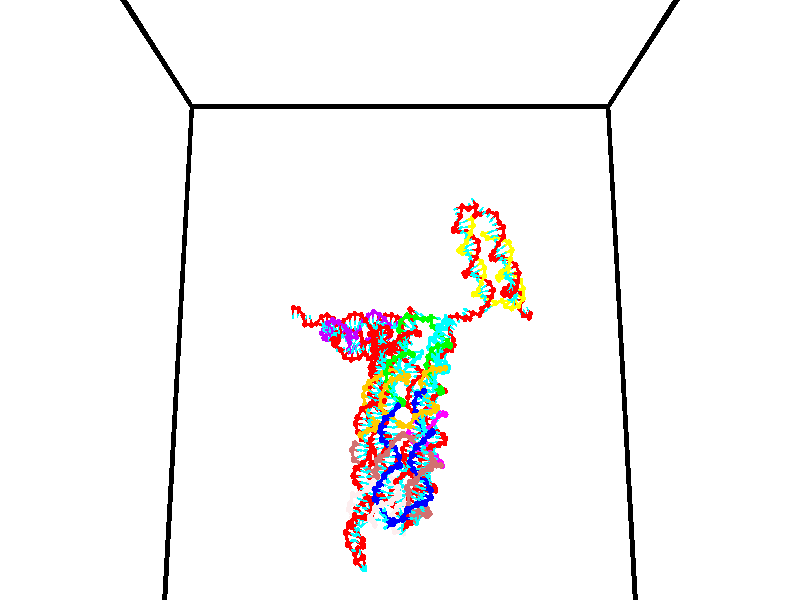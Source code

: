 // switches for output
#declare DRAW_BASES = 1; // possible values are 0, 1; only relevant for DNA ribbons
#declare DRAW_BASES_TYPE = 3; // possible values are 1, 2, 3; only relevant for DNA ribbons
#declare DRAW_FOG = 0; // set to 1 to enable fog

#include "colors.inc"

#include "transforms.inc"
background { rgb <1, 1, 1>}

#default {
   normal{
       ripples 0.25
       frequency 0.20
       turbulence 0.2
       lambda 5
   }
	finish {
		phong 0.1
		phong_size 40.
	}
}

// original window dimensions: 1024x640


// camera settings

camera {
	sky <0, 0.179814, -0.983701>
	up <0, 0.179814, -0.983701>
	right 1.6 * <1, 0, 0>
	location <35, 94.9851, 44.8844>
	look_at <35, 29.7336, 32.9568>
	direction <0, -65.2515, -11.9276>
	angle 67.0682
}


# declare cpy_camera_pos = <35, 94.9851, 44.8844>;
# if (DRAW_FOG = 1)
fog {
	fog_type 2
	up vnormalize(cpy_camera_pos)
	color rgbt<1,1,1,0.3>
	distance 1e-5
	fog_alt 3e-3
	fog_offset 56
}
# end


// LIGHTS

# declare lum = 6;
global_settings {
	ambient_light rgb lum * <0.05, 0.05, 0.05>
	max_trace_level 15
}# declare cpy_direct_light_amount = 0.25;
light_source
{	1000 * <-1, -1.16352, -0.803886>,
	rgb lum * cpy_direct_light_amount
	parallel
}

light_source
{	1000 * <1, 1.16352, 0.803886>,
	rgb lum * cpy_direct_light_amount
	parallel
}

// strand 0

// nucleotide -1

// particle -1
sphere {
	<24.271238, 35.109711, 34.597282> 0.250000
	pigment { color rgbt <1,0,0,0> }
	no_shadow
}
cylinder {
	<24.264708, 35.151394, 34.995052>,  <24.260790, 35.176403, 35.233715>, 0.100000
	pigment { color rgbt <1,0,0,0> }
	no_shadow
}
cylinder {
	<24.264708, 35.151394, 34.995052>,  <24.271238, 35.109711, 34.597282>, 0.100000
	pigment { color rgbt <1,0,0,0> }
	no_shadow
}

// particle -1
sphere {
	<24.264708, 35.151394, 34.995052> 0.100000
	pigment { color rgbt <1,0,0,0> }
	no_shadow
}
sphere {
	0, 1
	scale<0.080000,0.200000,0.300000>
	matrix <0.748545, -0.658087, 0.081256,
		0.662883, 0.745695, -0.067262,
		-0.016328, 0.104212, 0.994421,
		24.259809, 35.182659, 35.293377>
	pigment { color rgbt <0,1,1,0> }
	no_shadow
}
cylinder {
	<24.880869, 35.535770, 34.760284>,  <24.271238, 35.109711, 34.597282>, 0.130000
	pigment { color rgbt <1,0,0,0> }
	no_shadow
}

// nucleotide -1

// particle -1
sphere {
	<24.880869, 35.535770, 34.760284> 0.250000
	pigment { color rgbt <1,0,0,0> }
	no_shadow
}
cylinder {
	<24.780066, 35.252720, 35.024334>,  <24.719584, 35.082890, 35.182762>, 0.100000
	pigment { color rgbt <1,0,0,0> }
	no_shadow
}
cylinder {
	<24.780066, 35.252720, 35.024334>,  <24.880869, 35.535770, 34.760284>, 0.100000
	pigment { color rgbt <1,0,0,0> }
	no_shadow
}

// particle -1
sphere {
	<24.780066, 35.252720, 35.024334> 0.100000
	pigment { color rgbt <1,0,0,0> }
	no_shadow
}
sphere {
	0, 1
	scale<0.080000,0.200000,0.300000>
	matrix <0.919738, -0.387276, -0.064023,
		0.300953, 0.591004, 0.748426,
		-0.252009, -0.707624, 0.660121,
		24.704462, 35.040432, 35.222370>
	pigment { color rgbt <0,1,1,0> }
	no_shadow
}
cylinder {
	<25.338310, 35.591118, 35.334824>,  <24.880869, 35.535770, 34.760284>, 0.130000
	pigment { color rgbt <1,0,0,0> }
	no_shadow
}

// nucleotide -1

// particle -1
sphere {
	<25.338310, 35.591118, 35.334824> 0.250000
	pigment { color rgbt <1,0,0,0> }
	no_shadow
}
cylinder {
	<25.219688, 35.209602, 35.315460>,  <25.148516, 34.980694, 35.303841>, 0.100000
	pigment { color rgbt <1,0,0,0> }
	no_shadow
}
cylinder {
	<25.219688, 35.209602, 35.315460>,  <25.338310, 35.591118, 35.334824>, 0.100000
	pigment { color rgbt <1,0,0,0> }
	no_shadow
}

// particle -1
sphere {
	<25.219688, 35.209602, 35.315460> 0.100000
	pigment { color rgbt <1,0,0,0> }
	no_shadow
}
sphere {
	0, 1
	scale<0.080000,0.200000,0.300000>
	matrix <0.954809, -0.297164, 0.005787,
		-0.019904, -0.044504, 0.998811,
		-0.296553, -0.953789, -0.048408,
		25.130722, 34.923466, 35.300938>
	pigment { color rgbt <0,1,1,0> }
	no_shadow
}
cylinder {
	<25.478184, 35.248337, 36.046555>,  <25.338310, 35.591118, 35.334824>, 0.130000
	pigment { color rgbt <1,0,0,0> }
	no_shadow
}

// nucleotide -1

// particle -1
sphere {
	<25.478184, 35.248337, 36.046555> 0.250000
	pigment { color rgbt <1,0,0,0> }
	no_shadow
}
cylinder {
	<25.524305, 35.033344, 35.712414>,  <25.551979, 34.904350, 35.511929>, 0.100000
	pigment { color rgbt <1,0,0,0> }
	no_shadow
}
cylinder {
	<25.524305, 35.033344, 35.712414>,  <25.478184, 35.248337, 36.046555>, 0.100000
	pigment { color rgbt <1,0,0,0> }
	no_shadow
}

// particle -1
sphere {
	<25.524305, 35.033344, 35.712414> 0.100000
	pigment { color rgbt <1,0,0,0> }
	no_shadow
}
sphere {
	0, 1
	scale<0.080000,0.200000,0.300000>
	matrix <0.989592, -0.010734, 0.143501,
		-0.086096, -0.843208, 0.530648,
		0.115306, -0.537480, -0.835356,
		25.558897, 34.872101, 35.461807>
	pigment { color rgbt <0,1,1,0> }
	no_shadow
}
cylinder {
	<26.114489, 34.945133, 36.051479>,  <25.478184, 35.248337, 36.046555>, 0.130000
	pigment { color rgbt <1,0,0,0> }
	no_shadow
}

// nucleotide -1

// particle -1
sphere {
	<26.114489, 34.945133, 36.051479> 0.250000
	pigment { color rgbt <1,0,0,0> }
	no_shadow
}
cylinder {
	<26.019760, 34.854069, 35.673679>,  <25.962923, 34.799431, 35.446999>, 0.100000
	pigment { color rgbt <1,0,0,0> }
	no_shadow
}
cylinder {
	<26.019760, 34.854069, 35.673679>,  <26.114489, 34.945133, 36.051479>, 0.100000
	pigment { color rgbt <1,0,0,0> }
	no_shadow
}

// particle -1
sphere {
	<26.019760, 34.854069, 35.673679> 0.100000
	pigment { color rgbt <1,0,0,0> }
	no_shadow
}
sphere {
	0, 1
	scale<0.080000,0.200000,0.300000>
	matrix <0.950952, -0.253453, -0.177345,
		-0.199012, -0.940176, 0.276521,
		-0.236821, -0.227665, -0.944502,
		25.948713, 34.785770, 35.390327>
	pigment { color rgbt <0,1,1,0> }
	no_shadow
}
cylinder {
	<26.546314, 34.446709, 35.844105>,  <26.114489, 34.945133, 36.051479>, 0.130000
	pigment { color rgbt <1,0,0,0> }
	no_shadow
}

// nucleotide -1

// particle -1
sphere {
	<26.546314, 34.446709, 35.844105> 0.250000
	pigment { color rgbt <1,0,0,0> }
	no_shadow
}
cylinder {
	<26.919573, 34.553909, 35.939949>,  <27.143528, 34.618229, 35.997456>, 0.100000
	pigment { color rgbt <1,0,0,0> }
	no_shadow
}
cylinder {
	<26.919573, 34.553909, 35.939949>,  <26.546314, 34.446709, 35.844105>, 0.100000
	pigment { color rgbt <1,0,0,0> }
	no_shadow
}

// particle -1
sphere {
	<26.919573, 34.553909, 35.939949> 0.100000
	pigment { color rgbt <1,0,0,0> }
	no_shadow
}
sphere {
	0, 1
	scale<0.080000,0.200000,0.300000>
	matrix <0.332097, -0.897852, -0.289093,
		0.137657, 0.349339, -0.926829,
		0.933147, 0.268001, 0.239610,
		27.199516, 34.634308, 36.011833>
	pigment { color rgbt <0,1,1,0> }
	no_shadow
}
cylinder {
	<27.003216, 34.388802, 35.266151>,  <26.546314, 34.446709, 35.844105>, 0.130000
	pigment { color rgbt <1,0,0,0> }
	no_shadow
}

// nucleotide -1

// particle -1
sphere {
	<27.003216, 34.388802, 35.266151> 0.250000
	pigment { color rgbt <1,0,0,0> }
	no_shadow
}
cylinder {
	<27.190441, 34.350174, 35.617512>,  <27.302776, 34.326996, 35.828327>, 0.100000
	pigment { color rgbt <1,0,0,0> }
	no_shadow
}
cylinder {
	<27.190441, 34.350174, 35.617512>,  <27.003216, 34.388802, 35.266151>, 0.100000
	pigment { color rgbt <1,0,0,0> }
	no_shadow
}

// particle -1
sphere {
	<27.190441, 34.350174, 35.617512> 0.100000
	pigment { color rgbt <1,0,0,0> }
	no_shadow
}
sphere {
	0, 1
	scale<0.080000,0.200000,0.300000>
	matrix <0.239713, -0.942865, -0.231394,
		0.850561, 0.318871, -0.418171,
		0.468064, -0.096573, 0.878402,
		27.330860, 34.321201, 35.881031>
	pigment { color rgbt <0,1,1,0> }
	no_shadow
}
cylinder {
	<27.573086, 33.988605, 35.052452>,  <27.003216, 34.388802, 35.266151>, 0.130000
	pigment { color rgbt <1,0,0,0> }
	no_shadow
}

// nucleotide -1

// particle -1
sphere {
	<27.573086, 33.988605, 35.052452> 0.250000
	pigment { color rgbt <1,0,0,0> }
	no_shadow
}
cylinder {
	<27.564037, 33.968315, 35.451836>,  <27.558607, 33.956142, 35.691463>, 0.100000
	pigment { color rgbt <1,0,0,0> }
	no_shadow
}
cylinder {
	<27.564037, 33.968315, 35.451836>,  <27.573086, 33.988605, 35.052452>, 0.100000
	pigment { color rgbt <1,0,0,0> }
	no_shadow
}

// particle -1
sphere {
	<27.564037, 33.968315, 35.451836> 0.100000
	pigment { color rgbt <1,0,0,0> }
	no_shadow
}
sphere {
	0, 1
	scale<0.080000,0.200000,0.300000>
	matrix <0.255627, -0.965806, -0.043275,
		0.966511, 0.254254, 0.034816,
		-0.022623, -0.050726, 0.998456,
		27.557251, 33.953098, 35.751373>
	pigment { color rgbt <0,1,1,0> }
	no_shadow
}
cylinder {
	<28.162247, 33.733837, 35.303616>,  <27.573086, 33.988605, 35.052452>, 0.130000
	pigment { color rgbt <1,0,0,0> }
	no_shadow
}

// nucleotide -1

// particle -1
sphere {
	<28.162247, 33.733837, 35.303616> 0.250000
	pigment { color rgbt <1,0,0,0> }
	no_shadow
}
cylinder {
	<27.928909, 33.656425, 35.619148>,  <27.788908, 33.609978, 35.808468>, 0.100000
	pigment { color rgbt <1,0,0,0> }
	no_shadow
}
cylinder {
	<27.928909, 33.656425, 35.619148>,  <28.162247, 33.733837, 35.303616>, 0.100000
	pigment { color rgbt <1,0,0,0> }
	no_shadow
}

// particle -1
sphere {
	<27.928909, 33.656425, 35.619148> 0.100000
	pigment { color rgbt <1,0,0,0> }
	no_shadow
}
sphere {
	0, 1
	scale<0.080000,0.200000,0.300000>
	matrix <0.396596, -0.915419, 0.068692,
		0.708819, 0.352919, 0.610757,
		-0.583341, -0.193533, 0.788833,
		27.753906, 33.598366, 35.855797>
	pigment { color rgbt <0,1,1,0> }
	no_shadow
}
cylinder {
	<28.622440, 33.319962, 35.770439>,  <28.162247, 33.733837, 35.303616>, 0.130000
	pigment { color rgbt <1,0,0,0> }
	no_shadow
}

// nucleotide -1

// particle -1
sphere {
	<28.622440, 33.319962, 35.770439> 0.250000
	pigment { color rgbt <1,0,0,0> }
	no_shadow
}
cylinder {
	<28.268614, 33.229374, 35.933537>,  <28.056318, 33.175022, 36.031395>, 0.100000
	pigment { color rgbt <1,0,0,0> }
	no_shadow
}
cylinder {
	<28.268614, 33.229374, 35.933537>,  <28.622440, 33.319962, 35.770439>, 0.100000
	pigment { color rgbt <1,0,0,0> }
	no_shadow
}

// particle -1
sphere {
	<28.268614, 33.229374, 35.933537> 0.100000
	pigment { color rgbt <1,0,0,0> }
	no_shadow
}
sphere {
	0, 1
	scale<0.080000,0.200000,0.300000>
	matrix <0.341797, -0.909580, 0.236304,
		0.317357, 0.348391, 0.881991,
		-0.884567, -0.226469, 0.407740,
		28.003244, 33.161434, 36.055859>
	pigment { color rgbt <0,1,1,0> }
	no_shadow
}
cylinder {
	<28.794743, 33.068169, 36.308624>,  <28.622440, 33.319962, 35.770439>, 0.130000
	pigment { color rgbt <1,0,0,0> }
	no_shadow
}

// nucleotide -1

// particle -1
sphere {
	<28.794743, 33.068169, 36.308624> 0.250000
	pigment { color rgbt <1,0,0,0> }
	no_shadow
}
cylinder {
	<28.417551, 32.936192, 36.291042>,  <28.191236, 32.857006, 36.280495>, 0.100000
	pigment { color rgbt <1,0,0,0> }
	no_shadow
}
cylinder {
	<28.417551, 32.936192, 36.291042>,  <28.794743, 33.068169, 36.308624>, 0.100000
	pigment { color rgbt <1,0,0,0> }
	no_shadow
}

// particle -1
sphere {
	<28.417551, 32.936192, 36.291042> 0.100000
	pigment { color rgbt <1,0,0,0> }
	no_shadow
}
sphere {
	0, 1
	scale<0.080000,0.200000,0.300000>
	matrix <0.287956, -0.874869, 0.389469,
		-0.166955, 0.354603, 0.919990,
		-0.942978, -0.329941, -0.043954,
		28.134657, 32.837208, 36.277855>
	pigment { color rgbt <0,1,1,0> }
	no_shadow
}
cylinder {
	<28.646612, 32.744030, 36.989796>,  <28.794743, 33.068169, 36.308624>, 0.130000
	pigment { color rgbt <1,0,0,0> }
	no_shadow
}

// nucleotide -1

// particle -1
sphere {
	<28.646612, 32.744030, 36.989796> 0.250000
	pigment { color rgbt <1,0,0,0> }
	no_shadow
}
cylinder {
	<28.403564, 32.609959, 36.701778>,  <28.257736, 32.529518, 36.528969>, 0.100000
	pigment { color rgbt <1,0,0,0> }
	no_shadow
}
cylinder {
	<28.403564, 32.609959, 36.701778>,  <28.646612, 32.744030, 36.989796>, 0.100000
	pigment { color rgbt <1,0,0,0> }
	no_shadow
}

// particle -1
sphere {
	<28.403564, 32.609959, 36.701778> 0.100000
	pigment { color rgbt <1,0,0,0> }
	no_shadow
}
sphere {
	0, 1
	scale<0.080000,0.200000,0.300000>
	matrix <0.221280, -0.942135, 0.251828,
		-0.762781, -0.006315, 0.646626,
		-0.607619, -0.335175, -0.720040,
		28.221279, 32.509407, 36.485767>
	pigment { color rgbt <0,1,1,0> }
	no_shadow
}
cylinder {
	<28.205343, 32.180519, 37.187721>,  <28.646612, 32.744030, 36.989796>, 0.130000
	pigment { color rgbt <1,0,0,0> }
	no_shadow
}

// nucleotide -1

// particle -1
sphere {
	<28.205343, 32.180519, 37.187721> 0.250000
	pigment { color rgbt <1,0,0,0> }
	no_shadow
}
cylinder {
	<28.205544, 32.114223, 36.793255>,  <28.205664, 32.074448, 36.556576>, 0.100000
	pigment { color rgbt <1,0,0,0> }
	no_shadow
}
cylinder {
	<28.205544, 32.114223, 36.793255>,  <28.205343, 32.180519, 37.187721>, 0.100000
	pigment { color rgbt <1,0,0,0> }
	no_shadow
}

// particle -1
sphere {
	<28.205544, 32.114223, 36.793255> 0.100000
	pigment { color rgbt <1,0,0,0> }
	no_shadow
}
sphere {
	0, 1
	scale<0.080000,0.200000,0.300000>
	matrix <0.121068, -0.978906, 0.164575,
		-0.992644, -0.119475, 0.019577,
		0.000499, -0.165735, -0.986170,
		28.205692, 32.064503, 36.497402>
	pigment { color rgbt <0,1,1,0> }
	no_shadow
}
cylinder {
	<27.968462, 31.531023, 37.288681>,  <28.205343, 32.180519, 37.187721>, 0.130000
	pigment { color rgbt <1,0,0,0> }
	no_shadow
}

// nucleotide -1

// particle -1
sphere {
	<27.968462, 31.531023, 37.288681> 0.250000
	pigment { color rgbt <1,0,0,0> }
	no_shadow
}
cylinder {
	<28.095695, 31.573212, 36.911812>,  <28.172035, 31.598524, 36.685688>, 0.100000
	pigment { color rgbt <1,0,0,0> }
	no_shadow
}
cylinder {
	<28.095695, 31.573212, 36.911812>,  <27.968462, 31.531023, 37.288681>, 0.100000
	pigment { color rgbt <1,0,0,0> }
	no_shadow
}

// particle -1
sphere {
	<28.095695, 31.573212, 36.911812> 0.100000
	pigment { color rgbt <1,0,0,0> }
	no_shadow
}
sphere {
	0, 1
	scale<0.080000,0.200000,0.300000>
	matrix <0.423615, -0.904881, 0.041721,
		-0.848158, -0.412391, -0.332508,
		0.318085, 0.105469, -0.942177,
		28.191120, 31.604853, 36.629158>
	pigment { color rgbt <0,1,1,0> }
	no_shadow
}
cylinder {
	<27.912437, 30.945061, 36.944912>,  <27.968462, 31.531023, 37.288681>, 0.130000
	pigment { color rgbt <1,0,0,0> }
	no_shadow
}

// nucleotide -1

// particle -1
sphere {
	<27.912437, 30.945061, 36.944912> 0.250000
	pigment { color rgbt <1,0,0,0> }
	no_shadow
}
cylinder {
	<28.219172, 31.148365, 36.788128>,  <28.403212, 31.270348, 36.694057>, 0.100000
	pigment { color rgbt <1,0,0,0> }
	no_shadow
}
cylinder {
	<28.219172, 31.148365, 36.788128>,  <27.912437, 30.945061, 36.944912>, 0.100000
	pigment { color rgbt <1,0,0,0> }
	no_shadow
}

// particle -1
sphere {
	<28.219172, 31.148365, 36.788128> 0.100000
	pigment { color rgbt <1,0,0,0> }
	no_shadow
}
sphere {
	0, 1
	scale<0.080000,0.200000,0.300000>
	matrix <0.521951, -0.849212, -0.080037,
		-0.373534, -0.143206, -0.916496,
		0.766837, 0.508262, -0.391956,
		28.449223, 31.300844, 36.670540>
	pigment { color rgbt <0,1,1,0> }
	no_shadow
}
cylinder {
	<28.352093, 30.450649, 36.560783>,  <27.912437, 30.945061, 36.944912>, 0.130000
	pigment { color rgbt <1,0,0,0> }
	no_shadow
}

// nucleotide -1

// particle -1
sphere {
	<28.352093, 30.450649, 36.560783> 0.250000
	pigment { color rgbt <1,0,0,0> }
	no_shadow
}
cylinder {
	<28.623095, 30.740454, 36.510075>,  <28.785696, 30.914335, 36.479649>, 0.100000
	pigment { color rgbt <1,0,0,0> }
	no_shadow
}
cylinder {
	<28.623095, 30.740454, 36.510075>,  <28.352093, 30.450649, 36.560783>, 0.100000
	pigment { color rgbt <1,0,0,0> }
	no_shadow
}

// particle -1
sphere {
	<28.623095, 30.740454, 36.510075> 0.100000
	pigment { color rgbt <1,0,0,0> }
	no_shadow
}
sphere {
	0, 1
	scale<0.080000,0.200000,0.300000>
	matrix <0.733772, -0.677649, 0.048693,
		-0.050629, -0.126012, -0.990736,
		0.677507, 0.724509, -0.126773,
		28.826347, 30.957806, 36.472042>
	pigment { color rgbt <0,1,1,0> }
	no_shadow
}
cylinder {
	<28.871265, 30.197939, 36.096069>,  <28.352093, 30.450649, 36.560783>, 0.130000
	pigment { color rgbt <1,0,0,0> }
	no_shadow
}

// nucleotide -1

// particle -1
sphere {
	<28.871265, 30.197939, 36.096069> 0.250000
	pigment { color rgbt <1,0,0,0> }
	no_shadow
}
cylinder {
	<29.029194, 30.505964, 36.296516>,  <29.123951, 30.690779, 36.416786>, 0.100000
	pigment { color rgbt <1,0,0,0> }
	no_shadow
}
cylinder {
	<29.029194, 30.505964, 36.296516>,  <28.871265, 30.197939, 36.096069>, 0.100000
	pigment { color rgbt <1,0,0,0> }
	no_shadow
}

// particle -1
sphere {
	<29.029194, 30.505964, 36.296516> 0.100000
	pigment { color rgbt <1,0,0,0> }
	no_shadow
}
sphere {
	0, 1
	scale<0.080000,0.200000,0.300000>
	matrix <0.864392, -0.496180, 0.081441,
		0.311360, 0.401008, -0.861538,
		0.394819, 0.770064, 0.501118,
		29.147640, 30.736984, 36.446854>
	pigment { color rgbt <0,1,1,0> }
	no_shadow
}
cylinder {
	<29.501381, 30.361103, 35.803890>,  <28.871265, 30.197939, 36.096069>, 0.130000
	pigment { color rgbt <1,0,0,0> }
	no_shadow
}

// nucleotide -1

// particle -1
sphere {
	<29.501381, 30.361103, 35.803890> 0.250000
	pigment { color rgbt <1,0,0,0> }
	no_shadow
}
cylinder {
	<29.503355, 30.509592, 36.175304>,  <29.504539, 30.598684, 36.398151>, 0.100000
	pigment { color rgbt <1,0,0,0> }
	no_shadow
}
cylinder {
	<29.503355, 30.509592, 36.175304>,  <29.501381, 30.361103, 35.803890>, 0.100000
	pigment { color rgbt <1,0,0,0> }
	no_shadow
}

// particle -1
sphere {
	<29.503355, 30.509592, 36.175304> 0.100000
	pigment { color rgbt <1,0,0,0> }
	no_shadow
}
sphere {
	0, 1
	scale<0.080000,0.200000,0.300000>
	matrix <0.866294, -0.465409, 0.181466,
		0.499511, 0.803486, -0.323883,
		0.004933, 0.371222, 0.928531,
		29.504835, 30.620958, 36.453865>
	pigment { color rgbt <0,1,1,0> }
	no_shadow
}
cylinder {
	<30.145916, 30.579205, 35.900005>,  <29.501381, 30.361103, 35.803890>, 0.130000
	pigment { color rgbt <1,0,0,0> }
	no_shadow
}

// nucleotide -1

// particle -1
sphere {
	<30.145916, 30.579205, 35.900005> 0.250000
	pigment { color rgbt <1,0,0,0> }
	no_shadow
}
cylinder {
	<30.017611, 30.586887, 36.278790>,  <29.940626, 30.591497, 36.506062>, 0.100000
	pigment { color rgbt <1,0,0,0> }
	no_shadow
}
cylinder {
	<30.017611, 30.586887, 36.278790>,  <30.145916, 30.579205, 35.900005>, 0.100000
	pigment { color rgbt <1,0,0,0> }
	no_shadow
}

// particle -1
sphere {
	<30.017611, 30.586887, 36.278790> 0.100000
	pigment { color rgbt <1,0,0,0> }
	no_shadow
}
sphere {
	0, 1
	scale<0.080000,0.200000,0.300000>
	matrix <0.861545, -0.409461, 0.300136,
		0.393510, 0.912125, 0.114792,
		-0.320765, 0.019208, 0.946964,
		29.921381, 30.592649, 36.562878>
	pigment { color rgbt <0,1,1,0> }
	no_shadow
}
cylinder {
	<30.774158, 30.584169, 36.117336>,  <30.145916, 30.579205, 35.900005>, 0.130000
	pigment { color rgbt <1,0,0,0> }
	no_shadow
}

// nucleotide -1

// particle -1
sphere {
	<30.774158, 30.584169, 36.117336> 0.250000
	pigment { color rgbt <1,0,0,0> }
	no_shadow
}
cylinder {
	<30.537533, 30.524334, 36.434242>,  <30.395557, 30.488434, 36.624386>, 0.100000
	pigment { color rgbt <1,0,0,0> }
	no_shadow
}
cylinder {
	<30.537533, 30.524334, 36.434242>,  <30.774158, 30.584169, 36.117336>, 0.100000
	pigment { color rgbt <1,0,0,0> }
	no_shadow
}

// particle -1
sphere {
	<30.537533, 30.524334, 36.434242> 0.100000
	pigment { color rgbt <1,0,0,0> }
	no_shadow
}
sphere {
	0, 1
	scale<0.080000,0.200000,0.300000>
	matrix <0.788411, -0.312939, 0.529601,
		0.168709, 0.937920, 0.303058,
		-0.591562, -0.149586, 0.792262,
		30.360064, 30.479458, 36.671921>
	pigment { color rgbt <0,1,1,0> }
	no_shadow
}
cylinder {
	<30.954390, 31.023190, 36.721882>,  <30.774158, 30.584169, 36.117336>, 0.130000
	pigment { color rgbt <1,0,0,0> }
	no_shadow
}

// nucleotide -1

// particle -1
sphere {
	<30.954390, 31.023190, 36.721882> 0.250000
	pigment { color rgbt <1,0,0,0> }
	no_shadow
}
cylinder {
	<30.784508, 30.678211, 36.832020>,  <30.682579, 30.471224, 36.898102>, 0.100000
	pigment { color rgbt <1,0,0,0> }
	no_shadow
}
cylinder {
	<30.784508, 30.678211, 36.832020>,  <30.954390, 31.023190, 36.721882>, 0.100000
	pigment { color rgbt <1,0,0,0> }
	no_shadow
}

// particle -1
sphere {
	<30.784508, 30.678211, 36.832020> 0.100000
	pigment { color rgbt <1,0,0,0> }
	no_shadow
}
sphere {
	0, 1
	scale<0.080000,0.200000,0.300000>
	matrix <0.868464, -0.302205, 0.392992,
		-0.255724, 0.406030, 0.877351,
		-0.424706, -0.862445, 0.275342,
		30.657097, 30.419477, 36.914623>
	pigment { color rgbt <0,1,1,0> }
	no_shadow
}
cylinder {
	<30.990000, 30.929804, 37.433315>,  <30.954390, 31.023190, 36.721882>, 0.130000
	pigment { color rgbt <1,0,0,0> }
	no_shadow
}

// nucleotide -1

// particle -1
sphere {
	<30.990000, 30.929804, 37.433315> 0.250000
	pigment { color rgbt <1,0,0,0> }
	no_shadow
}
cylinder {
	<30.986294, 30.549000, 37.310944>,  <30.984070, 30.320517, 37.237522>, 0.100000
	pigment { color rgbt <1,0,0,0> }
	no_shadow
}
cylinder {
	<30.986294, 30.549000, 37.310944>,  <30.990000, 30.929804, 37.433315>, 0.100000
	pigment { color rgbt <1,0,0,0> }
	no_shadow
}

// particle -1
sphere {
	<30.986294, 30.549000, 37.310944> 0.100000
	pigment { color rgbt <1,0,0,0> }
	no_shadow
}
sphere {
	0, 1
	scale<0.080000,0.200000,0.300000>
	matrix <0.833139, -0.176536, 0.524132,
		-0.552986, -0.250023, 0.794793,
		-0.009265, -0.952010, -0.305926,
		30.983515, 30.263397, 37.219166>
	pigment { color rgbt <0,1,1,0> }
	no_shadow
}
cylinder {
	<31.247677, 30.558884, 38.005302>,  <30.990000, 30.929804, 37.433315>, 0.130000
	pigment { color rgbt <1,0,0,0> }
	no_shadow
}

// nucleotide -1

// particle -1
sphere {
	<31.247677, 30.558884, 38.005302> 0.250000
	pigment { color rgbt <1,0,0,0> }
	no_shadow
}
cylinder {
	<31.260542, 30.273970, 37.724842>,  <31.268261, 30.103022, 37.556564>, 0.100000
	pigment { color rgbt <1,0,0,0> }
	no_shadow
}
cylinder {
	<31.260542, 30.273970, 37.724842>,  <31.247677, 30.558884, 38.005302>, 0.100000
	pigment { color rgbt <1,0,0,0> }
	no_shadow
}

// particle -1
sphere {
	<31.260542, 30.273970, 37.724842> 0.100000
	pigment { color rgbt <1,0,0,0> }
	no_shadow
}
sphere {
	0, 1
	scale<0.080000,0.200000,0.300000>
	matrix <0.911737, -0.266522, 0.312573,
		-0.409514, -0.649321, 0.640844,
		0.032161, -0.712284, -0.701155,
		31.270189, 30.060286, 37.514496>
	pigment { color rgbt <0,1,1,0> }
	no_shadow
}
cylinder {
	<31.530016, 30.005390, 38.347191>,  <31.247677, 30.558884, 38.005302>, 0.130000
	pigment { color rgbt <1,0,0,0> }
	no_shadow
}

// nucleotide -1

// particle -1
sphere {
	<31.530016, 30.005390, 38.347191> 0.250000
	pigment { color rgbt <1,0,0,0> }
	no_shadow
}
cylinder {
	<31.578676, 29.934395, 37.956562>,  <31.607872, 29.891798, 37.722183>, 0.100000
	pigment { color rgbt <1,0,0,0> }
	no_shadow
}
cylinder {
	<31.578676, 29.934395, 37.956562>,  <31.530016, 30.005390, 38.347191>, 0.100000
	pigment { color rgbt <1,0,0,0> }
	no_shadow
}

// particle -1
sphere {
	<31.578676, 29.934395, 37.956562> 0.100000
	pigment { color rgbt <1,0,0,0> }
	no_shadow
}
sphere {
	0, 1
	scale<0.080000,0.200000,0.300000>
	matrix <0.965123, -0.208637, 0.158142,
		-0.231818, -0.961753, 0.145918,
		0.121649, -0.177489, -0.976575,
		31.615171, 29.881149, 37.663589>
	pigment { color rgbt <0,1,1,0> }
	no_shadow
}
cylinder {
	<31.826057, 29.303299, 38.288342>,  <31.530016, 30.005390, 38.347191>, 0.130000
	pigment { color rgbt <1,0,0,0> }
	no_shadow
}

// nucleotide -1

// particle -1
sphere {
	<31.826057, 29.303299, 38.288342> 0.250000
	pigment { color rgbt <1,0,0,0> }
	no_shadow
}
cylinder {
	<31.912777, 29.538761, 37.976833>,  <31.964808, 29.680038, 37.789928>, 0.100000
	pigment { color rgbt <1,0,0,0> }
	no_shadow
}
cylinder {
	<31.912777, 29.538761, 37.976833>,  <31.826057, 29.303299, 38.288342>, 0.100000
	pigment { color rgbt <1,0,0,0> }
	no_shadow
}

// particle -1
sphere {
	<31.912777, 29.538761, 37.976833> 0.100000
	pigment { color rgbt <1,0,0,0> }
	no_shadow
}
sphere {
	0, 1
	scale<0.080000,0.200000,0.300000>
	matrix <0.953702, -0.298055, 0.040203,
		-0.208451, -0.751431, -0.626018,
		0.216798, 0.588654, -0.778771,
		31.977816, 29.715357, 37.743202>
	pigment { color rgbt <0,1,1,0> }
	no_shadow
}
cylinder {
	<32.262768, 28.957682, 37.890175>,  <31.826057, 29.303299, 38.288342>, 0.130000
	pigment { color rgbt <1,0,0,0> }
	no_shadow
}

// nucleotide -1

// particle -1
sphere {
	<32.262768, 28.957682, 37.890175> 0.250000
	pigment { color rgbt <1,0,0,0> }
	no_shadow
}
cylinder {
	<32.357403, 29.334259, 37.794083>,  <32.414185, 29.560205, 37.736427>, 0.100000
	pigment { color rgbt <1,0,0,0> }
	no_shadow
}
cylinder {
	<32.357403, 29.334259, 37.794083>,  <32.262768, 28.957682, 37.890175>, 0.100000
	pigment { color rgbt <1,0,0,0> }
	no_shadow
}

// particle -1
sphere {
	<32.357403, 29.334259, 37.794083> 0.100000
	pigment { color rgbt <1,0,0,0> }
	no_shadow
}
sphere {
	0, 1
	scale<0.080000,0.200000,0.300000>
	matrix <0.969892, -0.243536, 0.000799,
		-0.057752, -0.233184, -0.970716,
		0.236591, 0.941443, -0.240228,
		32.428379, 29.616692, 37.722015>
	pigment { color rgbt <0,1,1,0> }
	no_shadow
}
cylinder {
	<32.958294, 28.982279, 37.649944>,  <32.262768, 28.957682, 37.890175>, 0.130000
	pigment { color rgbt <1,0,0,0> }
	no_shadow
}

// nucleotide -1

// particle -1
sphere {
	<32.958294, 28.982279, 37.649944> 0.250000
	pigment { color rgbt <1,0,0,0> }
	no_shadow
}
cylinder {
	<32.909996, 29.369322, 37.738632>,  <32.881020, 29.601547, 37.791843>, 0.100000
	pigment { color rgbt <1,0,0,0> }
	no_shadow
}
cylinder {
	<32.909996, 29.369322, 37.738632>,  <32.958294, 28.982279, 37.649944>, 0.100000
	pigment { color rgbt <1,0,0,0> }
	no_shadow
}

// particle -1
sphere {
	<32.909996, 29.369322, 37.738632> 0.100000
	pigment { color rgbt <1,0,0,0> }
	no_shadow
}
sphere {
	0, 1
	scale<0.080000,0.200000,0.300000>
	matrix <0.992402, 0.122980, 0.003731,
		-0.023657, 0.220484, -0.975104,
		-0.120741, 0.967607, 0.221718,
		32.873775, 29.659603, 37.805149>
	pigment { color rgbt <0,1,1,0> }
	no_shadow
}
cylinder {
	<33.310871, 28.951281, 37.046864>,  <32.958294, 28.982279, 37.649944>, 0.130000
	pigment { color rgbt <1,0,0,0> }
	no_shadow
}

// nucleotide -1

// particle -1
sphere {
	<33.310871, 28.951281, 37.046864> 0.250000
	pigment { color rgbt <1,0,0,0> }
	no_shadow
}
cylinder {
	<33.532837, 28.866325, 36.725128>,  <33.666016, 28.815353, 36.532085>, 0.100000
	pigment { color rgbt <1,0,0,0> }
	no_shadow
}
cylinder {
	<33.532837, 28.866325, 36.725128>,  <33.310871, 28.951281, 37.046864>, 0.100000
	pigment { color rgbt <1,0,0,0> }
	no_shadow
}

// particle -1
sphere {
	<33.532837, 28.866325, 36.725128> 0.100000
	pigment { color rgbt <1,0,0,0> }
	no_shadow
}
sphere {
	0, 1
	scale<0.080000,0.200000,0.300000>
	matrix <0.820426, -0.020382, 0.571389,
		-0.137749, -0.976973, 0.162937,
		0.554911, -0.212387, -0.804342,
		33.699310, 28.802608, 36.483826>
	pigment { color rgbt <0,1,1,0> }
	no_shadow
}
cylinder {
	<34.054161, 28.697439, 37.375538>,  <33.310871, 28.951281, 37.046864>, 0.130000
	pigment { color rgbt <1,0,0,0> }
	no_shadow
}

// nucleotide -1

// particle -1
sphere {
	<34.054161, 28.697439, 37.375538> 0.250000
	pigment { color rgbt <1,0,0,0> }
	no_shadow
}
cylinder {
	<34.144714, 28.797009, 36.998859>,  <34.199047, 28.856750, 36.772854>, 0.100000
	pigment { color rgbt <1,0,0,0> }
	no_shadow
}
cylinder {
	<34.144714, 28.797009, 36.998859>,  <34.054161, 28.697439, 37.375538>, 0.100000
	pigment { color rgbt <1,0,0,0> }
	no_shadow
}

// particle -1
sphere {
	<34.144714, 28.797009, 36.998859> 0.100000
	pigment { color rgbt <1,0,0,0> }
	no_shadow
}
sphere {
	0, 1
	scale<0.080000,0.200000,0.300000>
	matrix <0.890447, 0.338961, 0.303659,
		0.394786, -0.907273, -0.144918,
		0.226380, 0.248922, -0.941695,
		34.212627, 28.871685, 36.716351>
	pigment { color rgbt <0,1,1,0> }
	no_shadow
}
cylinder {
	<34.680092, 28.625448, 37.548855>,  <34.054161, 28.697439, 37.375538>, 0.130000
	pigment { color rgbt <1,0,0,0> }
	no_shadow
}

// nucleotide -1

// particle -1
sphere {
	<34.680092, 28.625448, 37.548855> 0.250000
	pigment { color rgbt <1,0,0,0> }
	no_shadow
}
cylinder {
	<34.639450, 28.835487, 37.210873>,  <34.615067, 28.961512, 37.008083>, 0.100000
	pigment { color rgbt <1,0,0,0> }
	no_shadow
}
cylinder {
	<34.639450, 28.835487, 37.210873>,  <34.680092, 28.625448, 37.548855>, 0.100000
	pigment { color rgbt <1,0,0,0> }
	no_shadow
}

// particle -1
sphere {
	<34.639450, 28.835487, 37.210873> 0.100000
	pigment { color rgbt <1,0,0,0> }
	no_shadow
}
sphere {
	0, 1
	scale<0.080000,0.200000,0.300000>
	matrix <0.777375, 0.571907, 0.261936,
		0.620778, -0.630234, -0.466305,
		-0.101602, 0.525098, -0.844955,
		34.608971, 28.993017, 36.957386>
	pigment { color rgbt <0,1,1,0> }
	no_shadow
}
cylinder {
	<35.324890, 28.864040, 37.259491>,  <34.680092, 28.625448, 37.548855>, 0.130000
	pigment { color rgbt <1,0,0,0> }
	no_shadow
}

// nucleotide -1

// particle -1
sphere {
	<35.324890, 28.864040, 37.259491> 0.250000
	pigment { color rgbt <1,0,0,0> }
	no_shadow
}
cylinder {
	<35.089333, 29.134512, 37.082413>,  <34.947998, 29.296795, 36.976166>, 0.100000
	pigment { color rgbt <1,0,0,0> }
	no_shadow
}
cylinder {
	<35.089333, 29.134512, 37.082413>,  <35.324890, 28.864040, 37.259491>, 0.100000
	pigment { color rgbt <1,0,0,0> }
	no_shadow
}

// particle -1
sphere {
	<35.089333, 29.134512, 37.082413> 0.100000
	pigment { color rgbt <1,0,0,0> }
	no_shadow
}
sphere {
	0, 1
	scale<0.080000,0.200000,0.300000>
	matrix <0.650556, 0.721604, 0.236779,
		0.479557, -0.148561, -0.864843,
		-0.588898, 0.676178, -0.442698,
		34.912663, 29.337366, 36.949604>
	pigment { color rgbt <0,1,1,0> }
	no_shadow
}
cylinder {
	<35.763817, 29.224472, 36.853439>,  <35.324890, 28.864040, 37.259491>, 0.130000
	pigment { color rgbt <1,0,0,0> }
	no_shadow
}

// nucleotide -1

// particle -1
sphere {
	<35.763817, 29.224472, 36.853439> 0.250000
	pigment { color rgbt <1,0,0,0> }
	no_shadow
}
cylinder {
	<35.451756, 29.468754, 36.907711>,  <35.264519, 29.615322, 36.940273>, 0.100000
	pigment { color rgbt <1,0,0,0> }
	no_shadow
}
cylinder {
	<35.451756, 29.468754, 36.907711>,  <35.763817, 29.224472, 36.853439>, 0.100000
	pigment { color rgbt <1,0,0,0> }
	no_shadow
}

// particle -1
sphere {
	<35.451756, 29.468754, 36.907711> 0.100000
	pigment { color rgbt <1,0,0,0> }
	no_shadow
}
sphere {
	0, 1
	scale<0.080000,0.200000,0.300000>
	matrix <0.624015, 0.775056, 0.099462,
		-0.044416, 0.162260, -0.985748,
		-0.780149, 0.610704, 0.135677,
		35.217712, 29.651964, 36.948414>
	pigment { color rgbt <0,1,1,0> }
	no_shadow
}
cylinder {
	<35.867935, 29.762535, 36.371693>,  <35.763817, 29.224472, 36.853439>, 0.130000
	pigment { color rgbt <1,0,0,0> }
	no_shadow
}

// nucleotide -1

// particle -1
sphere {
	<35.867935, 29.762535, 36.371693> 0.250000
	pigment { color rgbt <1,0,0,0> }
	no_shadow
}
cylinder {
	<35.675671, 29.875599, 36.703732>,  <35.560314, 29.943438, 36.902954>, 0.100000
	pigment { color rgbt <1,0,0,0> }
	no_shadow
}
cylinder {
	<35.675671, 29.875599, 36.703732>,  <35.867935, 29.762535, 36.371693>, 0.100000
	pigment { color rgbt <1,0,0,0> }
	no_shadow
}

// particle -1
sphere {
	<35.675671, 29.875599, 36.703732> 0.100000
	pigment { color rgbt <1,0,0,0> }
	no_shadow
}
sphere {
	0, 1
	scale<0.080000,0.200000,0.300000>
	matrix <0.718728, 0.669320, 0.188257,
		-0.502390, 0.687105, -0.524872,
		-0.480660, 0.282662, 0.830102,
		35.531471, 29.960398, 36.952763>
	pigment { color rgbt <0,1,1,0> }
	no_shadow
}
cylinder {
	<35.708275, 30.527067, 36.309696>,  <35.867935, 29.762535, 36.371693>, 0.130000
	pigment { color rgbt <1,0,0,0> }
	no_shadow
}

// nucleotide -1

// particle -1
sphere {
	<35.708275, 30.527067, 36.309696> 0.250000
	pigment { color rgbt <1,0,0,0> }
	no_shadow
}
cylinder {
	<35.759907, 30.367847, 36.672993>,  <35.790886, 30.272316, 36.890968>, 0.100000
	pigment { color rgbt <1,0,0,0> }
	no_shadow
}
cylinder {
	<35.759907, 30.367847, 36.672993>,  <35.708275, 30.527067, 36.309696>, 0.100000
	pigment { color rgbt <1,0,0,0> }
	no_shadow
}

// particle -1
sphere {
	<35.759907, 30.367847, 36.672993> 0.100000
	pigment { color rgbt <1,0,0,0> }
	no_shadow
}
sphere {
	0, 1
	scale<0.080000,0.200000,0.300000>
	matrix <0.646606, 0.728191, 0.227243,
		-0.751823, 0.557938, 0.351379,
		0.129083, -0.398050, 0.908237,
		35.798634, 30.248432, 36.945465>
	pigment { color rgbt <0,1,1,0> }
	no_shadow
}
cylinder {
	<35.693348, 30.891958, 36.899937>,  <35.708275, 30.527067, 36.309696>, 0.130000
	pigment { color rgbt <1,0,0,0> }
	no_shadow
}

// nucleotide -1

// particle -1
sphere {
	<35.693348, 30.891958, 36.899937> 0.250000
	pigment { color rgbt <1,0,0,0> }
	no_shadow
}
cylinder {
	<35.967243, 30.608997, 36.970032>,  <36.131580, 30.439220, 37.012089>, 0.100000
	pigment { color rgbt <1,0,0,0> }
	no_shadow
}
cylinder {
	<35.967243, 30.608997, 36.970032>,  <35.693348, 30.891958, 36.899937>, 0.100000
	pigment { color rgbt <1,0,0,0> }
	no_shadow
}

// particle -1
sphere {
	<35.967243, 30.608997, 36.970032> 0.100000
	pigment { color rgbt <1,0,0,0> }
	no_shadow
}
sphere {
	0, 1
	scale<0.080000,0.200000,0.300000>
	matrix <0.724449, 0.686889, -0.057940,
		-0.079385, 0.166628, 0.982819,
		0.684742, -0.707403, 0.175242,
		36.172665, 30.396776, 37.022606>
	pigment { color rgbt <0,1,1,0> }
	no_shadow
}
cylinder {
	<35.487434, 31.606121, 36.695713>,  <35.693348, 30.891958, 36.899937>, 0.130000
	pigment { color rgbt <1,0,0,0> }
	no_shadow
}

// nucleotide -1

// particle -1
sphere {
	<35.487434, 31.606121, 36.695713> 0.250000
	pigment { color rgbt <1,0,0,0> }
	no_shadow
}
cylinder {
	<35.447311, 31.427452, 36.340088>,  <35.423237, 31.320251, 36.126713>, 0.100000
	pigment { color rgbt <1,0,0,0> }
	no_shadow
}
cylinder {
	<35.447311, 31.427452, 36.340088>,  <35.487434, 31.606121, 36.695713>, 0.100000
	pigment { color rgbt <1,0,0,0> }
	no_shadow
}

// particle -1
sphere {
	<35.447311, 31.427452, 36.340088> 0.100000
	pigment { color rgbt <1,0,0,0> }
	no_shadow
}
sphere {
	0, 1
	scale<0.080000,0.200000,0.300000>
	matrix <-0.599808, 0.740082, -0.304154,
		0.793832, 0.502757, -0.342149,
		-0.100303, -0.446671, -0.889058,
		35.417221, 31.293451, 36.073372>
	pigment { color rgbt <0,1,1,0> }
	no_shadow
}
cylinder {
	<35.327240, 32.225723, 36.198647>,  <35.487434, 31.606121, 36.695713>, 0.130000
	pigment { color rgbt <1,0,0,0> }
	no_shadow
}

// nucleotide -1

// particle -1
sphere {
	<35.327240, 32.225723, 36.198647> 0.250000
	pigment { color rgbt <1,0,0,0> }
	no_shadow
}
cylinder {
	<35.191795, 31.930201, 35.965580>,  <35.110527, 31.752888, 35.825741>, 0.100000
	pigment { color rgbt <1,0,0,0> }
	no_shadow
}
cylinder {
	<35.191795, 31.930201, 35.965580>,  <35.327240, 32.225723, 36.198647>, 0.100000
	pigment { color rgbt <1,0,0,0> }
	no_shadow
}

// particle -1
sphere {
	<35.191795, 31.930201, 35.965580> 0.100000
	pigment { color rgbt <1,0,0,0> }
	no_shadow
}
sphere {
	0, 1
	scale<0.080000,0.200000,0.300000>
	matrix <-0.764089, 0.577287, -0.287938,
		0.549098, 0.347711, -0.759993,
		-0.338615, -0.738808, -0.582669,
		35.090210, 31.708559, 35.790779>
	pigment { color rgbt <0,1,1,0> }
	no_shadow
}
cylinder {
	<35.229973, 32.472729, 35.464542>,  <35.327240, 32.225723, 36.198647>, 0.130000
	pigment { color rgbt <1,0,0,0> }
	no_shadow
}

// nucleotide -1

// particle -1
sphere {
	<35.229973, 32.472729, 35.464542> 0.250000
	pigment { color rgbt <1,0,0,0> }
	no_shadow
}
cylinder {
	<34.984314, 32.177475, 35.576237>,  <34.836918, 32.000320, 35.643253>, 0.100000
	pigment { color rgbt <1,0,0,0> }
	no_shadow
}
cylinder {
	<34.984314, 32.177475, 35.576237>,  <35.229973, 32.472729, 35.464542>, 0.100000
	pigment { color rgbt <1,0,0,0> }
	no_shadow
}

// particle -1
sphere {
	<34.984314, 32.177475, 35.576237> 0.100000
	pigment { color rgbt <1,0,0,0> }
	no_shadow
}
sphere {
	0, 1
	scale<0.080000,0.200000,0.300000>
	matrix <-0.789053, 0.567754, -0.234629,
		0.014654, -0.364427, -0.931117,
		-0.614150, -0.738138, 0.279233,
		34.800068, 31.956034, 35.660007>
	pigment { color rgbt <0,1,1,0> }
	no_shadow
}
cylinder {
	<34.711468, 32.546978, 35.003601>,  <35.229973, 32.472729, 35.464542>, 0.130000
	pigment { color rgbt <1,0,0,0> }
	no_shadow
}

// nucleotide -1

// particle -1
sphere {
	<34.711468, 32.546978, 35.003601> 0.250000
	pigment { color rgbt <1,0,0,0> }
	no_shadow
}
cylinder {
	<34.553562, 32.293530, 35.269741>,  <34.458820, 32.141460, 35.429424>, 0.100000
	pigment { color rgbt <1,0,0,0> }
	no_shadow
}
cylinder {
	<34.553562, 32.293530, 35.269741>,  <34.711468, 32.546978, 35.003601>, 0.100000
	pigment { color rgbt <1,0,0,0> }
	no_shadow
}

// particle -1
sphere {
	<34.553562, 32.293530, 35.269741> 0.100000
	pigment { color rgbt <1,0,0,0> }
	no_shadow
}
sphere {
	0, 1
	scale<0.080000,0.200000,0.300000>
	matrix <-0.824803, 0.563446, 0.047216,
		-0.404803, -0.530140, -0.745041,
		-0.394760, -0.633625, 0.665345,
		34.435135, 32.103443, 35.469345>
	pigment { color rgbt <0,1,1,0> }
	no_shadow
}
cylinder {
	<34.121136, 32.299500, 34.754799>,  <34.711468, 32.546978, 35.003601>, 0.130000
	pigment { color rgbt <1,0,0,0> }
	no_shadow
}

// nucleotide -1

// particle -1
sphere {
	<34.121136, 32.299500, 34.754799> 0.250000
	pigment { color rgbt <1,0,0,0> }
	no_shadow
}
cylinder {
	<34.077477, 32.230713, 35.146412>,  <34.051281, 32.189442, 35.381382>, 0.100000
	pigment { color rgbt <1,0,0,0> }
	no_shadow
}
cylinder {
	<34.077477, 32.230713, 35.146412>,  <34.121136, 32.299500, 34.754799>, 0.100000
	pigment { color rgbt <1,0,0,0> }
	no_shadow
}

// particle -1
sphere {
	<34.077477, 32.230713, 35.146412> 0.100000
	pigment { color rgbt <1,0,0,0> }
	no_shadow
}
sphere {
	0, 1
	scale<0.080000,0.200000,0.300000>
	matrix <-0.823661, 0.567030, 0.007772,
		-0.556479, -0.805546, -0.203536,
		-0.109150, -0.171969, 0.979036,
		34.044731, 32.179123, 35.440125>
	pigment { color rgbt <0,1,1,0> }
	no_shadow
}
cylinder {
	<33.450047, 32.159195, 34.762783>,  <34.121136, 32.299500, 34.754799>, 0.130000
	pigment { color rgbt <1,0,0,0> }
	no_shadow
}

// nucleotide -1

// particle -1
sphere {
	<33.450047, 32.159195, 34.762783> 0.250000
	pigment { color rgbt <1,0,0,0> }
	no_shadow
}
cylinder {
	<33.531284, 32.238945, 35.146240>,  <33.580029, 32.286797, 35.376316>, 0.100000
	pigment { color rgbt <1,0,0,0> }
	no_shadow
}
cylinder {
	<33.531284, 32.238945, 35.146240>,  <33.450047, 32.159195, 34.762783>, 0.100000
	pigment { color rgbt <1,0,0,0> }
	no_shadow
}

// particle -1
sphere {
	<33.531284, 32.238945, 35.146240> 0.100000
	pigment { color rgbt <1,0,0,0> }
	no_shadow
}
sphere {
	0, 1
	scale<0.080000,0.200000,0.300000>
	matrix <-0.837281, 0.542960, 0.064461,
		-0.507654, -0.815747, 0.277208,
		0.203097, 0.199377, 0.958645,
		33.592213, 32.298759, 35.433834>
	pigment { color rgbt <0,1,1,0> }
	no_shadow
}
cylinder {
	<32.799259, 32.281315, 34.998714>,  <33.450047, 32.159195, 34.762783>, 0.130000
	pigment { color rgbt <1,0,0,0> }
	no_shadow
}

// nucleotide -1

// particle -1
sphere {
	<32.799259, 32.281315, 34.998714> 0.250000
	pigment { color rgbt <1,0,0,0> }
	no_shadow
}
cylinder {
	<33.028469, 32.431438, 35.290134>,  <33.165997, 32.521515, 35.464985>, 0.100000
	pigment { color rgbt <1,0,0,0> }
	no_shadow
}
cylinder {
	<33.028469, 32.431438, 35.290134>,  <32.799259, 32.281315, 34.998714>, 0.100000
	pigment { color rgbt <1,0,0,0> }
	no_shadow
}

// particle -1
sphere {
	<33.028469, 32.431438, 35.290134> 0.100000
	pigment { color rgbt <1,0,0,0> }
	no_shadow
}
sphere {
	0, 1
	scale<0.080000,0.200000,0.300000>
	matrix <-0.717749, 0.658914, 0.225096,
		-0.395568, -0.651900, 0.646956,
		0.573029, 0.375311, 0.728546,
		33.200378, 32.544033, 35.508698>
	pigment { color rgbt <0,1,1,0> }
	no_shadow
}
cylinder {
	<32.430771, 32.272984, 35.625263>,  <32.799259, 32.281315, 34.998714>, 0.130000
	pigment { color rgbt <1,0,0,0> }
	no_shadow
}

// nucleotide -1

// particle -1
sphere {
	<32.430771, 32.272984, 35.625263> 0.250000
	pigment { color rgbt <1,0,0,0> }
	no_shadow
}
cylinder {
	<32.706909, 32.559765, 35.664047>,  <32.872593, 32.731834, 35.687317>, 0.100000
	pigment { color rgbt <1,0,0,0> }
	no_shadow
}
cylinder {
	<32.706909, 32.559765, 35.664047>,  <32.430771, 32.272984, 35.625263>, 0.100000
	pigment { color rgbt <1,0,0,0> }
	no_shadow
}

// particle -1
sphere {
	<32.706909, 32.559765, 35.664047> 0.100000
	pigment { color rgbt <1,0,0,0> }
	no_shadow
}
sphere {
	0, 1
	scale<0.080000,0.200000,0.300000>
	matrix <-0.690855, 0.613486, 0.382564,
		0.214797, -0.331087, 0.918827,
		0.690349, 0.716950, 0.096958,
		32.914013, 32.774849, 35.693134>
	pigment { color rgbt <0,1,1,0> }
	no_shadow
}
cylinder {
	<32.126091, 32.579235, 36.125343>,  <32.430771, 32.272984, 35.625263>, 0.130000
	pigment { color rgbt <1,0,0,0> }
	no_shadow
}

// nucleotide -1

// particle -1
sphere {
	<32.126091, 32.579235, 36.125343> 0.250000
	pigment { color rgbt <1,0,0,0> }
	no_shadow
}
cylinder {
	<32.418629, 32.829689, 36.017200>,  <32.594151, 32.979961, 35.952312>, 0.100000
	pigment { color rgbt <1,0,0,0> }
	no_shadow
}
cylinder {
	<32.418629, 32.829689, 36.017200>,  <32.126091, 32.579235, 36.125343>, 0.100000
	pigment { color rgbt <1,0,0,0> }
	no_shadow
}

// particle -1
sphere {
	<32.418629, 32.829689, 36.017200> 0.100000
	pigment { color rgbt <1,0,0,0> }
	no_shadow
}
sphere {
	0, 1
	scale<0.080000,0.200000,0.300000>
	matrix <-0.593362, 0.779591, 0.200398,
		0.336245, 0.013861, 0.941672,
		0.731342, 0.626136, -0.270359,
		32.638031, 33.017529, 35.936092>
	pigment { color rgbt <0,1,1,0> }
	no_shadow
}
cylinder {
	<32.223209, 33.126022, 36.709984>,  <32.126091, 32.579235, 36.125343>, 0.130000
	pigment { color rgbt <1,0,0,0> }
	no_shadow
}

// nucleotide -1

// particle -1
sphere {
	<32.223209, 33.126022, 36.709984> 0.250000
	pigment { color rgbt <1,0,0,0> }
	no_shadow
}
cylinder {
	<32.368950, 33.268963, 36.365997>,  <32.456394, 33.354729, 36.159603>, 0.100000
	pigment { color rgbt <1,0,0,0> }
	no_shadow
}
cylinder {
	<32.368950, 33.268963, 36.365997>,  <32.223209, 33.126022, 36.709984>, 0.100000
	pigment { color rgbt <1,0,0,0> }
	no_shadow
}

// particle -1
sphere {
	<32.368950, 33.268963, 36.365997> 0.100000
	pigment { color rgbt <1,0,0,0> }
	no_shadow
}
sphere {
	0, 1
	scale<0.080000,0.200000,0.300000>
	matrix <-0.745371, 0.665493, -0.039257,
		0.558275, 0.655299, 0.508834,
		0.364350, 0.357354, -0.859969,
		32.478256, 33.376167, 36.108006>
	pigment { color rgbt <0,1,1,0> }
	no_shadow
}
cylinder {
	<31.882658, 33.762924, 36.638096>,  <32.223209, 33.126022, 36.709984>, 0.130000
	pigment { color rgbt <1,0,0,0> }
	no_shadow
}

// nucleotide -1

// particle -1
sphere {
	<31.882658, 33.762924, 36.638096> 0.250000
	pigment { color rgbt <1,0,0,0> }
	no_shadow
}
cylinder {
	<32.085129, 33.774891, 36.293331>,  <32.206612, 33.782070, 36.086472>, 0.100000
	pigment { color rgbt <1,0,0,0> }
	no_shadow
}
cylinder {
	<32.085129, 33.774891, 36.293331>,  <31.882658, 33.762924, 36.638096>, 0.100000
	pigment { color rgbt <1,0,0,0> }
	no_shadow
}

// particle -1
sphere {
	<32.085129, 33.774891, 36.293331> 0.100000
	pigment { color rgbt <1,0,0,0> }
	no_shadow
}
sphere {
	0, 1
	scale<0.080000,0.200000,0.300000>
	matrix <-0.629593, 0.695828, -0.345593,
		0.589403, 0.717584, 0.371048,
		0.506178, 0.029916, -0.861910,
		32.236980, 33.783867, 36.034760>
	pigment { color rgbt <0,1,1,0> }
	no_shadow
}
cylinder {
	<32.243656, 34.393223, 36.642963>,  <31.882658, 33.762924, 36.638096>, 0.130000
	pigment { color rgbt <1,0,0,0> }
	no_shadow
}

// nucleotide -1

// particle -1
sphere {
	<32.243656, 34.393223, 36.642963> 0.250000
	pigment { color rgbt <1,0,0,0> }
	no_shadow
}
cylinder {
	<32.137592, 34.228489, 36.294231>,  <32.073956, 34.129646, 36.084991>, 0.100000
	pigment { color rgbt <1,0,0,0> }
	no_shadow
}
cylinder {
	<32.137592, 34.228489, 36.294231>,  <32.243656, 34.393223, 36.642963>, 0.100000
	pigment { color rgbt <1,0,0,0> }
	no_shadow
}

// particle -1
sphere {
	<32.137592, 34.228489, 36.294231> 0.100000
	pigment { color rgbt <1,0,0,0> }
	no_shadow
}
sphere {
	0, 1
	scale<0.080000,0.200000,0.300000>
	matrix <-0.806645, 0.590090, -0.033417,
		0.528219, 0.694394, -0.488675,
		-0.265158, -0.411838, -0.871826,
		32.058044, 34.104939, 36.032684>
	pigment { color rgbt <0,1,1,0> }
	no_shadow
}
cylinder {
	<31.990507, 34.999695, 36.216251>,  <32.243656, 34.393223, 36.642963>, 0.130000
	pigment { color rgbt <1,0,0,0> }
	no_shadow
}

// nucleotide -1

// particle -1
sphere {
	<31.990507, 34.999695, 36.216251> 0.250000
	pigment { color rgbt <1,0,0,0> }
	no_shadow
}
cylinder {
	<31.816513, 34.662247, 36.090332>,  <31.712116, 34.459778, 36.014782>, 0.100000
	pigment { color rgbt <1,0,0,0> }
	no_shadow
}
cylinder {
	<31.816513, 34.662247, 36.090332>,  <31.990507, 34.999695, 36.216251>, 0.100000
	pigment { color rgbt <1,0,0,0> }
	no_shadow
}

// particle -1
sphere {
	<31.816513, 34.662247, 36.090332> 0.100000
	pigment { color rgbt <1,0,0,0> }
	no_shadow
}
sphere {
	0, 1
	scale<0.080000,0.200000,0.300000>
	matrix <-0.878329, 0.474525, -0.057996,
		0.198304, 0.251267, -0.947386,
		-0.434986, -0.843618, -0.314795,
		31.686018, 34.409161, 35.995892>
	pigment { color rgbt <0,1,1,0> }
	no_shadow
}
cylinder {
	<31.572830, 35.241615, 35.683140>,  <31.990507, 34.999695, 36.216251>, 0.130000
	pigment { color rgbt <1,0,0,0> }
	no_shadow
}

// nucleotide -1

// particle -1
sphere {
	<31.572830, 35.241615, 35.683140> 0.250000
	pigment { color rgbt <1,0,0,0> }
	no_shadow
}
cylinder {
	<31.422327, 34.881676, 35.771408>,  <31.332026, 34.665710, 35.824371>, 0.100000
	pigment { color rgbt <1,0,0,0> }
	no_shadow
}
cylinder {
	<31.422327, 34.881676, 35.771408>,  <31.572830, 35.241615, 35.683140>, 0.100000
	pigment { color rgbt <1,0,0,0> }
	no_shadow
}

// particle -1
sphere {
	<31.422327, 34.881676, 35.771408> 0.100000
	pigment { color rgbt <1,0,0,0> }
	no_shadow
}
sphere {
	0, 1
	scale<0.080000,0.200000,0.300000>
	matrix <-0.926511, 0.364748, -0.092390,
		0.002647, -0.239220, -0.970962,
		-0.376259, -0.899852, 0.220675,
		31.309450, 34.611721, 35.837612>
	pigment { color rgbt <0,1,1,0> }
	no_shadow
}
cylinder {
	<31.095549, 35.059956, 35.197002>,  <31.572830, 35.241615, 35.683140>, 0.130000
	pigment { color rgbt <1,0,0,0> }
	no_shadow
}

// nucleotide -1

// particle -1
sphere {
	<31.095549, 35.059956, 35.197002> 0.250000
	pigment { color rgbt <1,0,0,0> }
	no_shadow
}
cylinder {
	<30.994535, 34.826710, 35.505859>,  <30.933928, 34.686764, 35.691174>, 0.100000
	pigment { color rgbt <1,0,0,0> }
	no_shadow
}
cylinder {
	<30.994535, 34.826710, 35.505859>,  <31.095549, 35.059956, 35.197002>, 0.100000
	pigment { color rgbt <1,0,0,0> }
	no_shadow
}

// particle -1
sphere {
	<30.994535, 34.826710, 35.505859> 0.100000
	pigment { color rgbt <1,0,0,0> }
	no_shadow
}
sphere {
	0, 1
	scale<0.080000,0.200000,0.300000>
	matrix <-0.901346, 0.431959, 0.031422,
		-0.351858, -0.688036, -0.634667,
		-0.252531, -0.583111, 0.772146,
		30.918776, 34.651775, 35.737503>
	pigment { color rgbt <0,1,1,0> }
	no_shadow
}
cylinder {
	<30.450678, 35.021500, 35.108597>,  <31.095549, 35.059956, 35.197002>, 0.130000
	pigment { color rgbt <1,0,0,0> }
	no_shadow
}

// nucleotide -1

// particle -1
sphere {
	<30.450678, 35.021500, 35.108597> 0.250000
	pigment { color rgbt <1,0,0,0> }
	no_shadow
}
cylinder {
	<30.450489, 34.845821, 35.467953>,  <30.450377, 34.740414, 35.683567>, 0.100000
	pigment { color rgbt <1,0,0,0> }
	no_shadow
}
cylinder {
	<30.450489, 34.845821, 35.467953>,  <30.450678, 35.021500, 35.108597>, 0.100000
	pigment { color rgbt <1,0,0,0> }
	no_shadow
}

// particle -1
sphere {
	<30.450489, 34.845821, 35.467953> 0.100000
	pigment { color rgbt <1,0,0,0> }
	no_shadow
}
sphere {
	0, 1
	scale<0.080000,0.200000,0.300000>
	matrix <-0.935580, 0.317428, 0.154690,
		-0.353114, -0.840445, -0.411050,
		-0.000470, -0.439194, 0.898392,
		30.450348, 34.714062, 35.737469>
	pigment { color rgbt <0,1,1,0> }
	no_shadow
}
cylinder {
	<29.901794, 34.457146, 35.170010>,  <30.450678, 35.021500, 35.108597>, 0.130000
	pigment { color rgbt <1,0,0,0> }
	no_shadow
}

// nucleotide -1

// particle -1
sphere {
	<29.901794, 34.457146, 35.170010> 0.250000
	pigment { color rgbt <1,0,0,0> }
	no_shadow
}
cylinder {
	<29.942514, 34.600857, 35.541073>,  <29.966946, 34.687084, 35.763710>, 0.100000
	pigment { color rgbt <1,0,0,0> }
	no_shadow
}
cylinder {
	<29.942514, 34.600857, 35.541073>,  <29.901794, 34.457146, 35.170010>, 0.100000
	pigment { color rgbt <1,0,0,0> }
	no_shadow
}

// particle -1
sphere {
	<29.942514, 34.600857, 35.541073> 0.100000
	pigment { color rgbt <1,0,0,0> }
	no_shadow
}
sphere {
	0, 1
	scale<0.080000,0.200000,0.300000>
	matrix <-0.968169, 0.250120, 0.009373,
		-0.228660, -0.899087, 0.373306,
		0.101798, 0.359280, 0.927661,
		29.973053, 34.708641, 35.819370>
	pigment { color rgbt <0,1,1,0> }
	no_shadow
}
cylinder {
	<29.283087, 34.140121, 35.556690>,  <29.901794, 34.457146, 35.170010>, 0.130000
	pigment { color rgbt <1,0,0,0> }
	no_shadow
}

// nucleotide -1

// particle -1
sphere {
	<29.283087, 34.140121, 35.556690> 0.250000
	pigment { color rgbt <1,0,0,0> }
	no_shadow
}
cylinder {
	<29.413795, 34.443542, 35.782192>,  <29.492220, 34.625595, 35.917492>, 0.100000
	pigment { color rgbt <1,0,0,0> }
	no_shadow
}
cylinder {
	<29.413795, 34.443542, 35.782192>,  <29.283087, 34.140121, 35.556690>, 0.100000
	pigment { color rgbt <1,0,0,0> }
	no_shadow
}

// particle -1
sphere {
	<29.413795, 34.443542, 35.782192> 0.100000
	pigment { color rgbt <1,0,0,0> }
	no_shadow
}
sphere {
	0, 1
	scale<0.080000,0.200000,0.300000>
	matrix <-0.935179, 0.173301, 0.308880,
		0.136600, -0.628148, 0.766009,
		0.326773, 0.758549, 0.563758,
		29.511827, 34.671108, 35.951321>
	pigment { color rgbt <0,1,1,0> }
	no_shadow
}
cylinder {
	<28.917814, 34.076180, 36.135426>,  <29.283087, 34.140121, 35.556690>, 0.130000
	pigment { color rgbt <1,0,0,0> }
	no_shadow
}

// nucleotide -1

// particle -1
sphere {
	<28.917814, 34.076180, 36.135426> 0.250000
	pigment { color rgbt <1,0,0,0> }
	no_shadow
}
cylinder {
	<29.061060, 34.441730, 36.211929>,  <29.147007, 34.661060, 36.257832>, 0.100000
	pigment { color rgbt <1,0,0,0> }
	no_shadow
}
cylinder {
	<29.061060, 34.441730, 36.211929>,  <28.917814, 34.076180, 36.135426>, 0.100000
	pigment { color rgbt <1,0,0,0> }
	no_shadow
}

// particle -1
sphere {
	<29.061060, 34.441730, 36.211929> 0.100000
	pigment { color rgbt <1,0,0,0> }
	no_shadow
}
sphere {
	0, 1
	scale<0.080000,0.200000,0.300000>
	matrix <-0.898976, 0.282166, 0.335000,
		0.252181, -0.291908, 0.922602,
		0.358116, 0.913877, 0.191261,
		29.168495, 34.715893, 36.269306>
	pigment { color rgbt <0,1,1,0> }
	no_shadow
}
cylinder {
	<28.751787, 34.234097, 36.881840>,  <28.917814, 34.076180, 36.135426>, 0.130000
	pigment { color rgbt <1,0,0,0> }
	no_shadow
}

// nucleotide -1

// particle -1
sphere {
	<28.751787, 34.234097, 36.881840> 0.250000
	pigment { color rgbt <1,0,0,0> }
	no_shadow
}
cylinder {
	<28.799597, 34.585857, 36.697502>,  <28.828283, 34.796913, 36.586899>, 0.100000
	pigment { color rgbt <1,0,0,0> }
	no_shadow
}
cylinder {
	<28.799597, 34.585857, 36.697502>,  <28.751787, 34.234097, 36.881840>, 0.100000
	pigment { color rgbt <1,0,0,0> }
	no_shadow
}

// particle -1
sphere {
	<28.799597, 34.585857, 36.697502> 0.100000
	pigment { color rgbt <1,0,0,0> }
	no_shadow
}
sphere {
	0, 1
	scale<0.080000,0.200000,0.300000>
	matrix <-0.899305, 0.292567, 0.325046,
		0.420672, 0.375584, 0.825816,
		0.119524, 0.879398, -0.460840,
		28.835455, 34.849678, 36.559250>
	pigment { color rgbt <0,1,1,0> }
	no_shadow
}
cylinder {
	<28.712816, 34.685936, 37.468048>,  <28.751787, 34.234097, 36.881840>, 0.130000
	pigment { color rgbt <1,0,0,0> }
	no_shadow
}

// nucleotide -1

// particle -1
sphere {
	<28.712816, 34.685936, 37.468048> 0.250000
	pigment { color rgbt <1,0,0,0> }
	no_shadow
}
cylinder {
	<28.623146, 34.883770, 37.132160>,  <28.569344, 35.002472, 36.930626>, 0.100000
	pigment { color rgbt <1,0,0,0> }
	no_shadow
}
cylinder {
	<28.623146, 34.883770, 37.132160>,  <28.712816, 34.685936, 37.468048>, 0.100000
	pigment { color rgbt <1,0,0,0> }
	no_shadow
}

// particle -1
sphere {
	<28.623146, 34.883770, 37.132160> 0.100000
	pigment { color rgbt <1,0,0,0> }
	no_shadow
}
sphere {
	0, 1
	scale<0.080000,0.200000,0.300000>
	matrix <-0.826170, 0.360572, 0.432933,
		0.516902, 0.790805, 0.327781,
		-0.224177, 0.494587, -0.839719,
		28.555893, 35.032146, 36.880245>
	pigment { color rgbt <0,1,1,0> }
	no_shadow
}
cylinder {
	<28.630342, 35.373997, 37.651291>,  <28.712816, 34.685936, 37.468048>, 0.130000
	pigment { color rgbt <1,0,0,0> }
	no_shadow
}

// nucleotide -1

// particle -1
sphere {
	<28.630342, 35.373997, 37.651291> 0.250000
	pigment { color rgbt <1,0,0,0> }
	no_shadow
}
cylinder {
	<28.420336, 35.310715, 37.316788>,  <28.294333, 35.272747, 37.116085>, 0.100000
	pigment { color rgbt <1,0,0,0> }
	no_shadow
}
cylinder {
	<28.420336, 35.310715, 37.316788>,  <28.630342, 35.373997, 37.651291>, 0.100000
	pigment { color rgbt <1,0,0,0> }
	no_shadow
}

// particle -1
sphere {
	<28.420336, 35.310715, 37.316788> 0.100000
	pigment { color rgbt <1,0,0,0> }
	no_shadow
}
sphere {
	0, 1
	scale<0.080000,0.200000,0.300000>
	matrix <-0.778660, 0.485943, 0.396923,
		0.343580, 0.859553, -0.378314,
		-0.525015, -0.158204, -0.836260,
		28.262831, 35.263252, 37.065910>
	pigment { color rgbt <0,1,1,0> }
	no_shadow
}
cylinder {
	<28.439188, 36.012463, 37.353951>,  <28.630342, 35.373997, 37.651291>, 0.130000
	pigment { color rgbt <1,0,0,0> }
	no_shadow
}

// nucleotide -1

// particle -1
sphere {
	<28.439188, 36.012463, 37.353951> 0.250000
	pigment { color rgbt <1,0,0,0> }
	no_shadow
}
cylinder {
	<28.186275, 35.703075, 37.336197>,  <28.034529, 35.517445, 37.325542>, 0.100000
	pigment { color rgbt <1,0,0,0> }
	no_shadow
}
cylinder {
	<28.186275, 35.703075, 37.336197>,  <28.439188, 36.012463, 37.353951>, 0.100000
	pigment { color rgbt <1,0,0,0> }
	no_shadow
}

// particle -1
sphere {
	<28.186275, 35.703075, 37.336197> 0.100000
	pigment { color rgbt <1,0,0,0> }
	no_shadow
}
sphere {
	0, 1
	scale<0.080000,0.200000,0.300000>
	matrix <-0.665691, 0.513081, 0.541852,
		-0.396331, 0.372150, -0.839301,
		-0.632280, -0.773468, -0.044387,
		27.996592, 35.471035, 37.322880>
	pigment { color rgbt <0,1,1,0> }
	no_shadow
}
cylinder {
	<28.781107, 36.687328, 37.530186>,  <28.439188, 36.012463, 37.353951>, 0.130000
	pigment { color rgbt <1,0,0,0> }
	no_shadow
}

// nucleotide -1

// particle -1
sphere {
	<28.781107, 36.687328, 37.530186> 0.250000
	pigment { color rgbt <1,0,0,0> }
	no_shadow
}
cylinder {
	<28.830435, 36.593700, 37.915932>,  <28.860031, 36.537525, 38.147381>, 0.100000
	pigment { color rgbt <1,0,0,0> }
	no_shadow
}
cylinder {
	<28.830435, 36.593700, 37.915932>,  <28.781107, 36.687328, 37.530186>, 0.100000
	pigment { color rgbt <1,0,0,0> }
	no_shadow
}

// particle -1
sphere {
	<28.830435, 36.593700, 37.915932> 0.100000
	pigment { color rgbt <1,0,0,0> }
	no_shadow
}
sphere {
	0, 1
	scale<0.080000,0.200000,0.300000>
	matrix <0.856043, 0.516659, 0.015937,
		-0.501979, 0.823575, 0.264087,
		0.123318, -0.234070, 0.964367,
		28.867430, 36.523479, 38.205242>
	pigment { color rgbt <0,1,1,0> }
	no_shadow
}
cylinder {
	<28.815294, 37.333054, 38.038277>,  <28.781107, 36.687328, 37.530186>, 0.130000
	pigment { color rgbt <1,0,0,0> }
	no_shadow
}

// nucleotide -1

// particle -1
sphere {
	<28.815294, 37.333054, 38.038277> 0.250000
	pigment { color rgbt <1,0,0,0> }
	no_shadow
}
cylinder {
	<29.019663, 37.010410, 38.157169>,  <29.142284, 36.816826, 38.228504>, 0.100000
	pigment { color rgbt <1,0,0,0> }
	no_shadow
}
cylinder {
	<29.019663, 37.010410, 38.157169>,  <28.815294, 37.333054, 38.038277>, 0.100000
	pigment { color rgbt <1,0,0,0> }
	no_shadow
}

// particle -1
sphere {
	<29.019663, 37.010410, 38.157169> 0.100000
	pigment { color rgbt <1,0,0,0> }
	no_shadow
}
sphere {
	0, 1
	scale<0.080000,0.200000,0.300000>
	matrix <0.859245, 0.468898, -0.204527,
		0.025602, 0.359892, 0.932643,
		0.510922, -0.806605, 0.297231,
		29.172939, 36.768429, 38.246338>
	pigment { color rgbt <0,1,1,0> }
	no_shadow
}
cylinder {
	<29.357388, 37.632668, 38.470547>,  <28.815294, 37.333054, 38.038277>, 0.130000
	pigment { color rgbt <1,0,0,0> }
	no_shadow
}

// nucleotide -1

// particle -1
sphere {
	<29.357388, 37.632668, 38.470547> 0.250000
	pigment { color rgbt <1,0,0,0> }
	no_shadow
}
cylinder {
	<29.488319, 37.261932, 38.396980>,  <29.566879, 37.039490, 38.352840>, 0.100000
	pigment { color rgbt <1,0,0,0> }
	no_shadow
}
cylinder {
	<29.488319, 37.261932, 38.396980>,  <29.357388, 37.632668, 38.470547>, 0.100000
	pigment { color rgbt <1,0,0,0> }
	no_shadow
}

// particle -1
sphere {
	<29.488319, 37.261932, 38.396980> 0.100000
	pigment { color rgbt <1,0,0,0> }
	no_shadow
}
sphere {
	0, 1
	scale<0.080000,0.200000,0.300000>
	matrix <0.944854, 0.323176, 0.052997,
		0.010319, -0.191124, 0.981512,
		0.327330, -0.926838, -0.183919,
		29.586519, 36.983879, 38.341805>
	pigment { color rgbt <0,1,1,0> }
	no_shadow
}
cylinder {
	<29.683107, 37.323566, 38.972954>,  <29.357388, 37.632668, 38.470547>, 0.130000
	pigment { color rgbt <1,0,0,0> }
	no_shadow
}

// nucleotide -1

// particle -1
sphere {
	<29.683107, 37.323566, 38.972954> 0.250000
	pigment { color rgbt <1,0,0,0> }
	no_shadow
}
cylinder {
	<29.857998, 37.134491, 38.666908>,  <29.962933, 37.021046, 38.483280>, 0.100000
	pigment { color rgbt <1,0,0,0> }
	no_shadow
}
cylinder {
	<29.857998, 37.134491, 38.666908>,  <29.683107, 37.323566, 38.972954>, 0.100000
	pigment { color rgbt <1,0,0,0> }
	no_shadow
}

// particle -1
sphere {
	<29.857998, 37.134491, 38.666908> 0.100000
	pigment { color rgbt <1,0,0,0> }
	no_shadow
}
sphere {
	0, 1
	scale<0.080000,0.200000,0.300000>
	matrix <0.887686, 0.363392, 0.282770,
		0.144375, -0.802816, 0.578483,
		0.437229, -0.472687, -0.765113,
		29.989166, 36.992683, 38.437374>
	pigment { color rgbt <0,1,1,0> }
	no_shadow
}
cylinder {
	<30.294630, 37.003647, 39.151176>,  <29.683107, 37.323566, 38.972954>, 0.130000
	pigment { color rgbt <1,0,0,0> }
	no_shadow
}

// nucleotide -1

// particle -1
sphere {
	<30.294630, 37.003647, 39.151176> 0.250000
	pigment { color rgbt <1,0,0,0> }
	no_shadow
}
cylinder {
	<30.371584, 37.048206, 38.761185>,  <30.417757, 37.074944, 38.527191>, 0.100000
	pigment { color rgbt <1,0,0,0> }
	no_shadow
}
cylinder {
	<30.371584, 37.048206, 38.761185>,  <30.294630, 37.003647, 39.151176>, 0.100000
	pigment { color rgbt <1,0,0,0> }
	no_shadow
}

// particle -1
sphere {
	<30.371584, 37.048206, 38.761185> 0.100000
	pigment { color rgbt <1,0,0,0> }
	no_shadow
}
sphere {
	0, 1
	scale<0.080000,0.200000,0.300000>
	matrix <0.927851, 0.302827, 0.217688,
		0.319499, -0.946512, -0.045103,
		0.192386, 0.111400, -0.974976,
		30.429300, 37.081627, 38.468693>
	pigment { color rgbt <0,1,1,0> }
	no_shadow
}
cylinder {
	<31.046831, 36.859623, 38.986126>,  <30.294630, 37.003647, 39.151176>, 0.130000
	pigment { color rgbt <1,0,0,0> }
	no_shadow
}

// nucleotide -1

// particle -1
sphere {
	<31.046831, 36.859623, 38.986126> 0.250000
	pigment { color rgbt <1,0,0,0> }
	no_shadow
}
cylinder {
	<30.905317, 37.059025, 38.669563>,  <30.820408, 37.178665, 38.479626>, 0.100000
	pigment { color rgbt <1,0,0,0> }
	no_shadow
}
cylinder {
	<30.905317, 37.059025, 38.669563>,  <31.046831, 36.859623, 38.986126>, 0.100000
	pigment { color rgbt <1,0,0,0> }
	no_shadow
}

// particle -1
sphere {
	<30.905317, 37.059025, 38.669563> 0.100000
	pigment { color rgbt <1,0,0,0> }
	no_shadow
}
sphere {
	0, 1
	scale<0.080000,0.200000,0.300000>
	matrix <0.898232, 0.417006, -0.138871,
		0.260795, -0.760000, -0.595304,
		-0.353787, 0.498504, -0.791409,
		30.799181, 37.208576, 38.432140>
	pigment { color rgbt <0,1,1,0> }
	no_shadow
}
cylinder {
	<31.544577, 36.767994, 38.562069>,  <31.046831, 36.859623, 38.986126>, 0.130000
	pigment { color rgbt <1,0,0,0> }
	no_shadow
}

// nucleotide -1

// particle -1
sphere {
	<31.544577, 36.767994, 38.562069> 0.250000
	pigment { color rgbt <1,0,0,0> }
	no_shadow
}
cylinder {
	<31.345123, 37.107128, 38.489922>,  <31.225451, 37.310608, 38.446632>, 0.100000
	pigment { color rgbt <1,0,0,0> }
	no_shadow
}
cylinder {
	<31.345123, 37.107128, 38.489922>,  <31.544577, 36.767994, 38.562069>, 0.100000
	pigment { color rgbt <1,0,0,0> }
	no_shadow
}

// particle -1
sphere {
	<31.345123, 37.107128, 38.489922> 0.100000
	pigment { color rgbt <1,0,0,0> }
	no_shadow
}
sphere {
	0, 1
	scale<0.080000,0.200000,0.300000>
	matrix <0.866474, 0.481709, -0.131069,
		-0.024239, -0.221643, -0.974827,
		-0.498634, 0.847839, -0.180371,
		31.195534, 37.361481, 38.435810>
	pigment { color rgbt <0,1,1,0> }
	no_shadow
}
cylinder {
	<31.613684, 37.006603, 37.844090>,  <31.544577, 36.767994, 38.562069>, 0.130000
	pigment { color rgbt <1,0,0,0> }
	no_shadow
}

// nucleotide -1

// particle -1
sphere {
	<31.613684, 37.006603, 37.844090> 0.250000
	pigment { color rgbt <1,0,0,0> }
	no_shadow
}
cylinder {
	<31.559958, 37.310402, 38.098686>,  <31.527721, 37.492680, 38.251446>, 0.100000
	pigment { color rgbt <1,0,0,0> }
	no_shadow
}
cylinder {
	<31.559958, 37.310402, 38.098686>,  <31.613684, 37.006603, 37.844090>, 0.100000
	pigment { color rgbt <1,0,0,0> }
	no_shadow
}

// particle -1
sphere {
	<31.559958, 37.310402, 38.098686> 0.100000
	pigment { color rgbt <1,0,0,0> }
	no_shadow
}
sphere {
	0, 1
	scale<0.080000,0.200000,0.300000>
	matrix <0.917451, 0.338050, -0.209775,
		-0.374490, 0.555775, -0.742207,
		-0.134315, 0.759498, 0.636493,
		31.519663, 37.538250, 38.289635>
	pigment { color rgbt <0,1,1,0> }
	no_shadow
}
cylinder {
	<32.374714, 37.315845, 37.686085>,  <31.613684, 37.006603, 37.844090>, 0.130000
	pigment { color rgbt <1,0,0,0> }
	no_shadow
}

// nucleotide -1

// particle -1
sphere {
	<32.374714, 37.315845, 37.686085> 0.250000
	pigment { color rgbt <1,0,0,0> }
	no_shadow
}
cylinder {
	<32.728355, 37.410679, 37.525013>,  <32.940540, 37.467579, 37.428371>, 0.100000
	pigment { color rgbt <1,0,0,0> }
	no_shadow
}
cylinder {
	<32.728355, 37.410679, 37.525013>,  <32.374714, 37.315845, 37.686085>, 0.100000
	pigment { color rgbt <1,0,0,0> }
	no_shadow
}

// particle -1
sphere {
	<32.728355, 37.410679, 37.525013> 0.100000
	pigment { color rgbt <1,0,0,0> }
	no_shadow
}
sphere {
	0, 1
	scale<0.080000,0.200000,0.300000>
	matrix <0.172442, 0.635383, 0.752697,
		0.434305, -0.734903, 0.520863,
		0.884106, 0.237081, -0.402678,
		32.993587, 37.481804, 37.404209>
	pigment { color rgbt <0,1,1,0> }
	no_shadow
}
cylinder {
	<32.698074, 37.514439, 38.251827>,  <32.374714, 37.315845, 37.686085>, 0.130000
	pigment { color rgbt <1,0,0,0> }
	no_shadow
}

// nucleotide -1

// particle -1
sphere {
	<32.698074, 37.514439, 38.251827> 0.250000
	pigment { color rgbt <1,0,0,0> }
	no_shadow
}
cylinder {
	<32.926022, 37.625282, 37.942387>,  <33.062790, 37.691788, 37.756721>, 0.100000
	pigment { color rgbt <1,0,0,0> }
	no_shadow
}
cylinder {
	<32.926022, 37.625282, 37.942387>,  <32.698074, 37.514439, 38.251827>, 0.100000
	pigment { color rgbt <1,0,0,0> }
	no_shadow
}

// particle -1
sphere {
	<32.926022, 37.625282, 37.942387> 0.100000
	pigment { color rgbt <1,0,0,0> }
	no_shadow
}
sphere {
	0, 1
	scale<0.080000,0.200000,0.300000>
	matrix <0.270611, 0.825627, 0.495085,
		0.775897, -0.491480, 0.395514,
		0.569872, 0.277104, -0.773601,
		33.096981, 37.708412, 37.710304>
	pigment { color rgbt <0,1,1,0> }
	no_shadow
}
cylinder {
	<33.394642, 37.607296, 38.445694>,  <32.698074, 37.514439, 38.251827>, 0.130000
	pigment { color rgbt <1,0,0,0> }
	no_shadow
}

// nucleotide -1

// particle -1
sphere {
	<33.394642, 37.607296, 38.445694> 0.250000
	pigment { color rgbt <1,0,0,0> }
	no_shadow
}
cylinder {
	<33.347866, 37.842701, 38.125702>,  <33.319801, 37.983944, 37.933704>, 0.100000
	pigment { color rgbt <1,0,0,0> }
	no_shadow
}
cylinder {
	<33.347866, 37.842701, 38.125702>,  <33.394642, 37.607296, 38.445694>, 0.100000
	pigment { color rgbt <1,0,0,0> }
	no_shadow
}

// particle -1
sphere {
	<33.347866, 37.842701, 38.125702> 0.100000
	pigment { color rgbt <1,0,0,0> }
	no_shadow
}
sphere {
	0, 1
	scale<0.080000,0.200000,0.300000>
	matrix <0.349647, 0.778334, 0.521481,
		0.929555, -0.218732, -0.296789,
		-0.116936, 0.588517, -0.799984,
		33.312786, 38.019257, 37.885708>
	pigment { color rgbt <0,1,1,0> }
	no_shadow
}
cylinder {
	<33.958889, 38.049286, 38.570320>,  <33.394642, 37.607296, 38.445694>, 0.130000
	pigment { color rgbt <1,0,0,0> }
	no_shadow
}

// nucleotide -1

// particle -1
sphere {
	<33.958889, 38.049286, 38.570320> 0.250000
	pigment { color rgbt <1,0,0,0> }
	no_shadow
}
cylinder {
	<33.729904, 38.229698, 38.296429>,  <33.592514, 38.337944, 38.132095>, 0.100000
	pigment { color rgbt <1,0,0,0> }
	no_shadow
}
cylinder {
	<33.729904, 38.229698, 38.296429>,  <33.958889, 38.049286, 38.570320>, 0.100000
	pigment { color rgbt <1,0,0,0> }
	no_shadow
}

// particle -1
sphere {
	<33.729904, 38.229698, 38.296429> 0.100000
	pigment { color rgbt <1,0,0,0> }
	no_shadow
}
sphere {
	0, 1
	scale<0.080000,0.200000,0.300000>
	matrix <0.140150, 0.876644, 0.460275,
		0.807863, 0.167526, -0.565060,
		-0.572465, 0.451032, -0.684730,
		33.558167, 38.365009, 38.091011>
	pigment { color rgbt <0,1,1,0> }
	no_shadow
}
cylinder {
	<34.366585, 38.629707, 38.416744>,  <33.958889, 38.049286, 38.570320>, 0.130000
	pigment { color rgbt <1,0,0,0> }
	no_shadow
}

// nucleotide -1

// particle -1
sphere {
	<34.366585, 38.629707, 38.416744> 0.250000
	pigment { color rgbt <1,0,0,0> }
	no_shadow
}
cylinder {
	<33.978931, 38.675236, 38.329266>,  <33.746342, 38.702553, 38.276779>, 0.100000
	pigment { color rgbt <1,0,0,0> }
	no_shadow
}
cylinder {
	<33.978931, 38.675236, 38.329266>,  <34.366585, 38.629707, 38.416744>, 0.100000
	pigment { color rgbt <1,0,0,0> }
	no_shadow
}

// particle -1
sphere {
	<33.978931, 38.675236, 38.329266> 0.100000
	pigment { color rgbt <1,0,0,0> }
	no_shadow
}
sphere {
	0, 1
	scale<0.080000,0.200000,0.300000>
	matrix <-0.039555, 0.803771, 0.593623,
		0.243351, 0.583949, -0.774457,
		-0.969131, 0.113825, -0.218697,
		33.688190, 38.709385, 38.263657>
	pigment { color rgbt <0,1,1,0> }
	no_shadow
}
cylinder {
	<34.354168, 39.355625, 38.317734>,  <34.366585, 38.629707, 38.416744>, 0.130000
	pigment { color rgbt <1,0,0,0> }
	no_shadow
}

// nucleotide -1

// particle -1
sphere {
	<34.354168, 39.355625, 38.317734> 0.250000
	pigment { color rgbt <1,0,0,0> }
	no_shadow
}
cylinder {
	<33.969032, 39.250774, 38.343739>,  <33.737949, 39.187862, 38.359341>, 0.100000
	pigment { color rgbt <1,0,0,0> }
	no_shadow
}
cylinder {
	<33.969032, 39.250774, 38.343739>,  <34.354168, 39.355625, 38.317734>, 0.100000
	pigment { color rgbt <1,0,0,0> }
	no_shadow
}

// particle -1
sphere {
	<33.969032, 39.250774, 38.343739> 0.100000
	pigment { color rgbt <1,0,0,0> }
	no_shadow
}
sphere {
	0, 1
	scale<0.080000,0.200000,0.300000>
	matrix <-0.169754, 0.774642, 0.609192,
		-0.210049, 0.575518, -0.790354,
		-0.962841, -0.262125, 0.065017,
		33.680180, 39.172138, 38.363243>
	pigment { color rgbt <0,1,1,0> }
	no_shadow
}
cylinder {
	<34.032364, 39.914829, 38.281181>,  <34.354168, 39.355625, 38.317734>, 0.130000
	pigment { color rgbt <1,0,0,0> }
	no_shadow
}

// nucleotide -1

// particle -1
sphere {
	<34.032364, 39.914829, 38.281181> 0.250000
	pigment { color rgbt <1,0,0,0> }
	no_shadow
}
cylinder {
	<33.763332, 39.673290, 38.452293>,  <33.601913, 39.528366, 38.554962>, 0.100000
	pigment { color rgbt <1,0,0,0> }
	no_shadow
}
cylinder {
	<33.763332, 39.673290, 38.452293>,  <34.032364, 39.914829, 38.281181>, 0.100000
	pigment { color rgbt <1,0,0,0> }
	no_shadow
}

// particle -1
sphere {
	<33.763332, 39.673290, 38.452293> 0.100000
	pigment { color rgbt <1,0,0,0> }
	no_shadow
}
sphere {
	0, 1
	scale<0.080000,0.200000,0.300000>
	matrix <-0.141776, 0.672502, 0.726389,
		-0.726313, 0.427908, -0.537925,
		-0.672584, -0.603851, 0.427780,
		33.561558, 39.492134, 38.580627>
	pigment { color rgbt <0,1,1,0> }
	no_shadow
}
cylinder {
	<33.494488, 40.300785, 38.453197>,  <34.032364, 39.914829, 38.281181>, 0.130000
	pigment { color rgbt <1,0,0,0> }
	no_shadow
}

// nucleotide -1

// particle -1
sphere {
	<33.494488, 40.300785, 38.453197> 0.250000
	pigment { color rgbt <1,0,0,0> }
	no_shadow
}
cylinder {
	<33.411201, 39.990532, 38.691540>,  <33.361229, 39.804379, 38.834545>, 0.100000
	pigment { color rgbt <1,0,0,0> }
	no_shadow
}
cylinder {
	<33.411201, 39.990532, 38.691540>,  <33.494488, 40.300785, 38.453197>, 0.100000
	pigment { color rgbt <1,0,0,0> }
	no_shadow
}

// particle -1
sphere {
	<33.411201, 39.990532, 38.691540> 0.100000
	pigment { color rgbt <1,0,0,0> }
	no_shadow
}
sphere {
	0, 1
	scale<0.080000,0.200000,0.300000>
	matrix <-0.335457, 0.628883, 0.701409,
		-0.918758, -0.053841, -0.391133,
		-0.208212, -0.775633, 0.595853,
		33.348740, 39.757843, 38.870296>
	pigment { color rgbt <0,1,1,0> }
	no_shadow
}
cylinder {
	<32.883289, 40.557964, 38.841694>,  <33.494488, 40.300785, 38.453197>, 0.130000
	pigment { color rgbt <1,0,0,0> }
	no_shadow
}

// nucleotide -1

// particle -1
sphere {
	<32.883289, 40.557964, 38.841694> 0.250000
	pigment { color rgbt <1,0,0,0> }
	no_shadow
}
cylinder {
	<33.068687, 40.274277, 39.054176>,  <33.179924, 40.104065, 39.181664>, 0.100000
	pigment { color rgbt <1,0,0,0> }
	no_shadow
}
cylinder {
	<33.068687, 40.274277, 39.054176>,  <32.883289, 40.557964, 38.841694>, 0.100000
	pigment { color rgbt <1,0,0,0> }
	no_shadow
}

// particle -1
sphere {
	<33.068687, 40.274277, 39.054176> 0.100000
	pigment { color rgbt <1,0,0,0> }
	no_shadow
}
sphere {
	0, 1
	scale<0.080000,0.200000,0.300000>
	matrix <-0.257036, 0.466100, 0.846572,
		-0.848002, -0.528919, 0.033738,
		0.463493, -0.709222, 0.531205,
		33.207737, 40.061512, 39.213539>
	pigment { color rgbt <0,1,1,0> }
	no_shadow
}
cylinder {
	<32.460037, 40.343521, 39.331501>,  <32.883289, 40.557964, 38.841694>, 0.130000
	pigment { color rgbt <1,0,0,0> }
	no_shadow
}

// nucleotide -1

// particle -1
sphere {
	<32.460037, 40.343521, 39.331501> 0.250000
	pigment { color rgbt <1,0,0,0> }
	no_shadow
}
cylinder {
	<32.797962, 40.213734, 39.501686>,  <33.000717, 40.135860, 39.603798>, 0.100000
	pigment { color rgbt <1,0,0,0> }
	no_shadow
}
cylinder {
	<32.797962, 40.213734, 39.501686>,  <32.460037, 40.343521, 39.331501>, 0.100000
	pigment { color rgbt <1,0,0,0> }
	no_shadow
}

// particle -1
sphere {
	<32.797962, 40.213734, 39.501686> 0.100000
	pigment { color rgbt <1,0,0,0> }
	no_shadow
}
sphere {
	0, 1
	scale<0.080000,0.200000,0.300000>
	matrix <-0.280822, 0.407964, 0.868737,
		-0.455450, -0.853396, 0.253534,
		0.844810, -0.324468, 0.425460,
		33.051407, 40.116394, 39.629326>
	pigment { color rgbt <0,1,1,0> }
	no_shadow
}
cylinder {
	<32.301228, 40.230930, 40.040184>,  <32.460037, 40.343521, 39.331501>, 0.130000
	pigment { color rgbt <1,0,0,0> }
	no_shadow
}

// nucleotide -1

// particle -1
sphere {
	<32.301228, 40.230930, 40.040184> 0.250000
	pigment { color rgbt <1,0,0,0> }
	no_shadow
}
cylinder {
	<32.698669, 40.187881, 40.053841>,  <32.937134, 40.162052, 40.062035>, 0.100000
	pigment { color rgbt <1,0,0,0> }
	no_shadow
}
cylinder {
	<32.698669, 40.187881, 40.053841>,  <32.301228, 40.230930, 40.040184>, 0.100000
	pigment { color rgbt <1,0,0,0> }
	no_shadow
}

// particle -1
sphere {
	<32.698669, 40.187881, 40.053841> 0.100000
	pigment { color rgbt <1,0,0,0> }
	no_shadow
}
sphere {
	0, 1
	scale<0.080000,0.200000,0.300000>
	matrix <0.020903, 0.472512, 0.881076,
		-0.110956, -0.874729, 0.471740,
		0.993605, -0.107622, 0.034143,
		32.996750, 40.155594, 40.064083>
	pigment { color rgbt <0,1,1,0> }
	no_shadow
}
cylinder {
	<32.326454, 39.755665, 40.542488>,  <32.301228, 40.230930, 40.040184>, 0.130000
	pigment { color rgbt <1,0,0,0> }
	no_shadow
}

// nucleotide -1

// particle -1
sphere {
	<32.326454, 39.755665, 40.542488> 0.250000
	pigment { color rgbt <1,0,0,0> }
	no_shadow
}
cylinder {
	<32.667492, 39.962414, 40.511684>,  <32.872112, 40.086464, 40.493202>, 0.100000
	pigment { color rgbt <1,0,0,0> }
	no_shadow
}
cylinder {
	<32.667492, 39.962414, 40.511684>,  <32.326454, 39.755665, 40.542488>, 0.100000
	pigment { color rgbt <1,0,0,0> }
	no_shadow
}

// particle -1
sphere {
	<32.667492, 39.962414, 40.511684> 0.100000
	pigment { color rgbt <1,0,0,0> }
	no_shadow
}
sphere {
	0, 1
	scale<0.080000,0.200000,0.300000>
	matrix <0.021818, 0.112027, 0.993466,
		0.522123, -0.848700, 0.084236,
		0.852591, 0.516873, -0.077009,
		32.923271, 40.117477, 40.488583>
	pigment { color rgbt <0,1,1,0> }
	no_shadow
}
cylinder {
	<32.768856, 39.442638, 41.035595>,  <32.326454, 39.755665, 40.542488>, 0.130000
	pigment { color rgbt <1,0,0,0> }
	no_shadow
}

// nucleotide -1

// particle -1
sphere {
	<32.768856, 39.442638, 41.035595> 0.250000
	pigment { color rgbt <1,0,0,0> }
	no_shadow
}
cylinder {
	<32.917160, 39.807381, 40.965111>,  <33.006142, 40.026226, 40.922821>, 0.100000
	pigment { color rgbt <1,0,0,0> }
	no_shadow
}
cylinder {
	<32.917160, 39.807381, 40.965111>,  <32.768856, 39.442638, 41.035595>, 0.100000
	pigment { color rgbt <1,0,0,0> }
	no_shadow
}

// particle -1
sphere {
	<32.917160, 39.807381, 40.965111> 0.100000
	pigment { color rgbt <1,0,0,0> }
	no_shadow
}
sphere {
	0, 1
	scale<0.080000,0.200000,0.300000>
	matrix <0.155149, 0.126257, 0.979790,
		0.915678, -0.390605, -0.094664,
		0.370758, 0.911859, -0.176213,
		33.028389, 40.080940, 40.912247>
	pigment { color rgbt <0,1,1,0> }
	no_shadow
}
cylinder {
	<33.314026, 39.572842, 41.502357>,  <32.768856, 39.442638, 41.035595>, 0.130000
	pigment { color rgbt <1,0,0,0> }
	no_shadow
}

// nucleotide -1

// particle -1
sphere {
	<33.314026, 39.572842, 41.502357> 0.250000
	pigment { color rgbt <1,0,0,0> }
	no_shadow
}
cylinder {
	<33.199604, 39.943382, 41.404335>,  <33.130951, 40.165707, 41.345520>, 0.100000
	pigment { color rgbt <1,0,0,0> }
	no_shadow
}
cylinder {
	<33.199604, 39.943382, 41.404335>,  <33.314026, 39.572842, 41.502357>, 0.100000
	pigment { color rgbt <1,0,0,0> }
	no_shadow
}

// particle -1
sphere {
	<33.199604, 39.943382, 41.404335> 0.100000
	pigment { color rgbt <1,0,0,0> }
	no_shadow
}
sphere {
	0, 1
	scale<0.080000,0.200000,0.300000>
	matrix <-0.235586, 0.179902, 0.955057,
		0.928802, 0.330928, 0.166773,
		-0.286052, 0.926349, -0.245056,
		33.113789, 40.221287, 41.330818>
	pigment { color rgbt <0,1,1,0> }
	no_shadow
}
cylinder {
	<33.567116, 39.889606, 42.101044>,  <33.314026, 39.572842, 41.502357>, 0.130000
	pigment { color rgbt <1,0,0,0> }
	no_shadow
}

// nucleotide -1

// particle -1
sphere {
	<33.567116, 39.889606, 42.101044> 0.250000
	pigment { color rgbt <1,0,0,0> }
	no_shadow
}
cylinder {
	<33.317673, 40.150131, 41.928116>,  <33.168007, 40.306446, 41.824360>, 0.100000
	pigment { color rgbt <1,0,0,0> }
	no_shadow
}
cylinder {
	<33.317673, 40.150131, 41.928116>,  <33.567116, 39.889606, 42.101044>, 0.100000
	pigment { color rgbt <1,0,0,0> }
	no_shadow
}

// particle -1
sphere {
	<33.317673, 40.150131, 41.928116> 0.100000
	pigment { color rgbt <1,0,0,0> }
	no_shadow
}
sphere {
	0, 1
	scale<0.080000,0.200000,0.300000>
	matrix <-0.235804, 0.370542, 0.898385,
		0.745322, 0.662185, -0.077493,
		-0.623611, 0.651313, -0.432319,
		33.130589, 40.345524, 41.798420>
	pigment { color rgbt <0,1,1,0> }
	no_shadow
}
cylinder {
	<33.619381, 40.475208, 42.492062>,  <33.567116, 39.889606, 42.101044>, 0.130000
	pigment { color rgbt <1,0,0,0> }
	no_shadow
}

// nucleotide -1

// particle -1
sphere {
	<33.619381, 40.475208, 42.492062> 0.250000
	pigment { color rgbt <1,0,0,0> }
	no_shadow
}
cylinder {
	<33.247616, 40.501892, 42.346878>,  <33.024555, 40.517902, 42.259769>, 0.100000
	pigment { color rgbt <1,0,0,0> }
	no_shadow
}
cylinder {
	<33.247616, 40.501892, 42.346878>,  <33.619381, 40.475208, 42.492062>, 0.100000
	pigment { color rgbt <1,0,0,0> }
	no_shadow
}

// particle -1
sphere {
	<33.247616, 40.501892, 42.346878> 0.100000
	pigment { color rgbt <1,0,0,0> }
	no_shadow
}
sphere {
	0, 1
	scale<0.080000,0.200000,0.300000>
	matrix <-0.340395, 0.224921, 0.912985,
		0.142545, 0.972091, -0.186336,
		-0.929415, 0.066714, -0.362956,
		32.968792, 40.521908, 42.237991>
	pigment { color rgbt <0,1,1,0> }
	no_shadow
}
cylinder {
	<33.518826, 41.037888, 42.756855>,  <33.619381, 40.475208, 42.492062>, 0.130000
	pigment { color rgbt <1,0,0,0> }
	no_shadow
}

// nucleotide -1

// particle -1
sphere {
	<33.518826, 41.037888, 42.756855> 0.250000
	pigment { color rgbt <1,0,0,0> }
	no_shadow
}
cylinder {
	<33.166908, 40.882744, 42.646927>,  <32.955757, 40.789658, 42.580971>, 0.100000
	pigment { color rgbt <1,0,0,0> }
	no_shadow
}
cylinder {
	<33.166908, 40.882744, 42.646927>,  <33.518826, 41.037888, 42.756855>, 0.100000
	pigment { color rgbt <1,0,0,0> }
	no_shadow
}

// particle -1
sphere {
	<33.166908, 40.882744, 42.646927> 0.100000
	pigment { color rgbt <1,0,0,0> }
	no_shadow
}
sphere {
	0, 1
	scale<0.080000,0.200000,0.300000>
	matrix <-0.403173, 0.302579, 0.863654,
		-0.251823, 0.870637, -0.422583,
		-0.879793, -0.387862, -0.274822,
		32.902969, 40.766384, 42.564480>
	pigment { color rgbt <0,1,1,0> }
	no_shadow
}
cylinder {
	<33.070854, 41.576599, 42.849358>,  <33.518826, 41.037888, 42.756855>, 0.130000
	pigment { color rgbt <1,0,0,0> }
	no_shadow
}

// nucleotide -1

// particle -1
sphere {
	<33.070854, 41.576599, 42.849358> 0.250000
	pigment { color rgbt <1,0,0,0> }
	no_shadow
}
cylinder {
	<32.825111, 41.261166, 42.859970>,  <32.677666, 41.071907, 42.866337>, 0.100000
	pigment { color rgbt <1,0,0,0> }
	no_shadow
}
cylinder {
	<32.825111, 41.261166, 42.859970>,  <33.070854, 41.576599, 42.849358>, 0.100000
	pigment { color rgbt <1,0,0,0> }
	no_shadow
}

// particle -1
sphere {
	<32.825111, 41.261166, 42.859970> 0.100000
	pigment { color rgbt <1,0,0,0> }
	no_shadow
}
sphere {
	0, 1
	scale<0.080000,0.200000,0.300000>
	matrix <-0.543947, 0.447652, 0.709739,
		-0.571563, 0.421603, -0.703965,
		-0.614360, -0.788580, 0.026532,
		32.640804, 41.024593, 42.867931>
	pigment { color rgbt <0,1,1,0> }
	no_shadow
}
cylinder {
	<32.432178, 41.890339, 42.913837>,  <33.070854, 41.576599, 42.849358>, 0.130000
	pigment { color rgbt <1,0,0,0> }
	no_shadow
}

// nucleotide -1

// particle -1
sphere {
	<32.432178, 41.890339, 42.913837> 0.250000
	pigment { color rgbt <1,0,0,0> }
	no_shadow
}
cylinder {
	<32.375195, 41.508343, 43.017910>,  <32.341003, 41.279144, 43.080353>, 0.100000
	pigment { color rgbt <1,0,0,0> }
	no_shadow
}
cylinder {
	<32.375195, 41.508343, 43.017910>,  <32.432178, 41.890339, 42.913837>, 0.100000
	pigment { color rgbt <1,0,0,0> }
	no_shadow
}

// particle -1
sphere {
	<32.375195, 41.508343, 43.017910> 0.100000
	pigment { color rgbt <1,0,0,0> }
	no_shadow
}
sphere {
	0, 1
	scale<0.080000,0.200000,0.300000>
	matrix <-0.464511, 0.296625, 0.834412,
		-0.874034, -0.001989, -0.485861,
		-0.142459, -0.954992, 0.260184,
		32.332458, 41.221844, 43.095966>
	pigment { color rgbt <0,1,1,0> }
	no_shadow
}
cylinder {
	<31.669443, 41.826477, 43.218590>,  <32.432178, 41.890339, 42.913837>, 0.130000
	pigment { color rgbt <1,0,0,0> }
	no_shadow
}

// nucleotide -1

// particle -1
sphere {
	<31.669443, 41.826477, 43.218590> 0.250000
	pigment { color rgbt <1,0,0,0> }
	no_shadow
}
cylinder {
	<31.885958, 41.534508, 43.385551>,  <32.015865, 41.359325, 43.485729>, 0.100000
	pigment { color rgbt <1,0,0,0> }
	no_shadow
}
cylinder {
	<31.885958, 41.534508, 43.385551>,  <31.669443, 41.826477, 43.218590>, 0.100000
	pigment { color rgbt <1,0,0,0> }
	no_shadow
}

// particle -1
sphere {
	<31.885958, 41.534508, 43.385551> 0.100000
	pigment { color rgbt <1,0,0,0> }
	no_shadow
}
sphere {
	0, 1
	scale<0.080000,0.200000,0.300000>
	matrix <-0.366848, 0.241673, 0.898341,
		-0.756593, -0.639383, -0.136955,
		0.541285, -0.729920, 0.417405,
		32.048344, 41.315533, 43.510773>
	pigment { color rgbt <0,1,1,0> }
	no_shadow
}
cylinder {
	<31.271955, 41.688492, 43.832565>,  <31.669443, 41.826477, 43.218590>, 0.130000
	pigment { color rgbt <1,0,0,0> }
	no_shadow
}

// nucleotide -1

// particle -1
sphere {
	<31.271955, 41.688492, 43.832565> 0.250000
	pigment { color rgbt <1,0,0,0> }
	no_shadow
}
cylinder {
	<31.609785, 41.482639, 43.891689>,  <31.812483, 41.359127, 43.927162>, 0.100000
	pigment { color rgbt <1,0,0,0> }
	no_shadow
}
cylinder {
	<31.609785, 41.482639, 43.891689>,  <31.271955, 41.688492, 43.832565>, 0.100000
	pigment { color rgbt <1,0,0,0> }
	no_shadow
}

// particle -1
sphere {
	<31.609785, 41.482639, 43.891689> 0.100000
	pigment { color rgbt <1,0,0,0> }
	no_shadow
}
sphere {
	0, 1
	scale<0.080000,0.200000,0.300000>
	matrix <-0.167474, 0.008303, 0.985842,
		-0.508572, -0.857372, -0.079175,
		0.844575, -0.514631, 0.147810,
		31.863157, 41.328251, 43.936031>
	pigment { color rgbt <0,1,1,0> }
	no_shadow
}
cylinder {
	<31.103186, 41.166397, 44.233482>,  <31.271955, 41.688492, 43.832565>, 0.130000
	pigment { color rgbt <1,0,0,0> }
	no_shadow
}

// nucleotide -1

// particle -1
sphere {
	<31.103186, 41.166397, 44.233482> 0.250000
	pigment { color rgbt <1,0,0,0> }
	no_shadow
}
cylinder {
	<31.495005, 41.217495, 44.295670>,  <31.730097, 41.248154, 44.332981>, 0.100000
	pigment { color rgbt <1,0,0,0> }
	no_shadow
}
cylinder {
	<31.495005, 41.217495, 44.295670>,  <31.103186, 41.166397, 44.233482>, 0.100000
	pigment { color rgbt <1,0,0,0> }
	no_shadow
}

// particle -1
sphere {
	<31.495005, 41.217495, 44.295670> 0.100000
	pigment { color rgbt <1,0,0,0> }
	no_shadow
}
sphere {
	0, 1
	scale<0.080000,0.200000,0.300000>
	matrix <-0.163262, 0.052958, 0.985160,
		0.117623, -0.990391, 0.072732,
		0.979546, 0.127751, 0.155464,
		31.788868, 41.255817, 44.342308>
	pigment { color rgbt <0,1,1,0> }
	no_shadow
}
cylinder {
	<31.262222, 40.842331, 44.844753>,  <31.103186, 41.166397, 44.233482>, 0.130000
	pigment { color rgbt <1,0,0,0> }
	no_shadow
}

// nucleotide -1

// particle -1
sphere {
	<31.262222, 40.842331, 44.844753> 0.250000
	pigment { color rgbt <1,0,0,0> }
	no_shadow
}
cylinder {
	<31.596273, 41.054176, 44.785336>,  <31.796705, 41.181286, 44.749683>, 0.100000
	pigment { color rgbt <1,0,0,0> }
	no_shadow
}
cylinder {
	<31.596273, 41.054176, 44.785336>,  <31.262222, 40.842331, 44.844753>, 0.100000
	pigment { color rgbt <1,0,0,0> }
	no_shadow
}

// particle -1
sphere {
	<31.596273, 41.054176, 44.785336> 0.100000
	pigment { color rgbt <1,0,0,0> }
	no_shadow
}
sphere {
	0, 1
	scale<0.080000,0.200000,0.300000>
	matrix <0.024897, 0.233380, 0.972067,
		0.549490, -0.815500, 0.181716,
		0.835129, 0.529617, -0.148544,
		31.846813, 41.213062, 44.740772>
	pigment { color rgbt <0,1,1,0> }
	no_shadow
}
cylinder {
	<31.585262, 40.724785, 45.350479>,  <31.262222, 40.842331, 44.844753>, 0.130000
	pigment { color rgbt <1,0,0,0> }
	no_shadow
}

// nucleotide -1

// particle -1
sphere {
	<31.585262, 40.724785, 45.350479> 0.250000
	pigment { color rgbt <1,0,0,0> }
	no_shadow
}
cylinder {
	<31.731995, 41.073563, 45.220768>,  <31.820034, 41.282829, 45.142941>, 0.100000
	pigment { color rgbt <1,0,0,0> }
	no_shadow
}
cylinder {
	<31.731995, 41.073563, 45.220768>,  <31.585262, 40.724785, 45.350479>, 0.100000
	pigment { color rgbt <1,0,0,0> }
	no_shadow
}

// particle -1
sphere {
	<31.731995, 41.073563, 45.220768> 0.100000
	pigment { color rgbt <1,0,0,0> }
	no_shadow
}
sphere {
	0, 1
	scale<0.080000,0.200000,0.300000>
	matrix <0.005648, 0.346484, 0.938039,
		0.930271, -0.345932, 0.122176,
		0.366830, 0.871940, -0.324278,
		31.842043, 41.335144, 45.123486>
	pigment { color rgbt <0,1,1,0> }
	no_shadow
}
cylinder {
	<32.276783, 40.778591, 45.675388>,  <31.585262, 40.724785, 45.350479>, 0.130000
	pigment { color rgbt <1,0,0,0> }
	no_shadow
}

// nucleotide -1

// particle -1
sphere {
	<32.276783, 40.778591, 45.675388> 0.250000
	pigment { color rgbt <1,0,0,0> }
	no_shadow
}
cylinder {
	<32.136391, 41.138638, 45.572159>,  <32.052155, 41.354668, 45.510220>, 0.100000
	pigment { color rgbt <1,0,0,0> }
	no_shadow
}
cylinder {
	<32.136391, 41.138638, 45.572159>,  <32.276783, 40.778591, 45.675388>, 0.100000
	pigment { color rgbt <1,0,0,0> }
	no_shadow
}

// particle -1
sphere {
	<32.136391, 41.138638, 45.572159> 0.100000
	pigment { color rgbt <1,0,0,0> }
	no_shadow
}
sphere {
	0, 1
	scale<0.080000,0.200000,0.300000>
	matrix <0.224161, 0.348358, 0.910164,
		0.909157, 0.261598, -0.324037,
		-0.350978, 0.900118, -0.258072,
		32.031097, 41.408672, 45.494736>
	pigment { color rgbt <0,1,1,0> }
	no_shadow
}
cylinder {
	<32.590813, 41.266743, 46.008747>,  <32.276783, 40.778591, 45.675388>, 0.130000
	pigment { color rgbt <1,0,0,0> }
	no_shadow
}

// nucleotide -1

// particle -1
sphere {
	<32.590813, 41.266743, 46.008747> 0.250000
	pigment { color rgbt <1,0,0,0> }
	no_shadow
}
cylinder {
	<32.279007, 41.502842, 45.924870>,  <32.091923, 41.644501, 45.874542>, 0.100000
	pigment { color rgbt <1,0,0,0> }
	no_shadow
}
cylinder {
	<32.279007, 41.502842, 45.924870>,  <32.590813, 41.266743, 46.008747>, 0.100000
	pigment { color rgbt <1,0,0,0> }
	no_shadow
}

// particle -1
sphere {
	<32.279007, 41.502842, 45.924870> 0.100000
	pigment { color rgbt <1,0,0,0> }
	no_shadow
}
sphere {
	0, 1
	scale<0.080000,0.200000,0.300000>
	matrix <0.169771, 0.521316, 0.836306,
		0.602942, 0.616310, -0.506579,
		-0.779512, 0.590247, -0.209692,
		32.045155, 41.679916, 45.861961>
	pigment { color rgbt <0,1,1,0> }
	no_shadow
}
cylinder {
	<32.814621, 42.039982, 46.239292>,  <32.590813, 41.266743, 46.008747>, 0.130000
	pigment { color rgbt <1,0,0,0> }
	no_shadow
}

// nucleotide -1

// particle -1
sphere {
	<32.814621, 42.039982, 46.239292> 0.250000
	pigment { color rgbt <1,0,0,0> }
	no_shadow
}
cylinder {
	<32.416752, 42.007851, 46.213451>,  <32.178032, 41.988571, 46.197945>, 0.100000
	pigment { color rgbt <1,0,0,0> }
	no_shadow
}
cylinder {
	<32.416752, 42.007851, 46.213451>,  <32.814621, 42.039982, 46.239292>, 0.100000
	pigment { color rgbt <1,0,0,0> }
	no_shadow
}

// particle -1
sphere {
	<32.416752, 42.007851, 46.213451> 0.100000
	pigment { color rgbt <1,0,0,0> }
	no_shadow
}
sphere {
	0, 1
	scale<0.080000,0.200000,0.300000>
	matrix <-0.101126, 0.638824, 0.762678,
		-0.019992, 0.765148, -0.643544,
		-0.994673, -0.080327, -0.064605,
		32.118351, 41.983753, 46.194069>
	pigment { color rgbt <0,1,1,0> }
	no_shadow
}
cylinder {
	<32.629143, 42.727123, 46.074619>,  <32.814621, 42.039982, 46.239292>, 0.130000
	pigment { color rgbt <1,0,0,0> }
	no_shadow
}

// nucleotide -1

// particle -1
sphere {
	<32.629143, 42.727123, 46.074619> 0.250000
	pigment { color rgbt <1,0,0,0> }
	no_shadow
}
cylinder {
	<32.331242, 42.530781, 46.255459>,  <32.152500, 42.412975, 46.363964>, 0.100000
	pigment { color rgbt <1,0,0,0> }
	no_shadow
}
cylinder {
	<32.331242, 42.530781, 46.255459>,  <32.629143, 42.727123, 46.074619>, 0.100000
	pigment { color rgbt <1,0,0,0> }
	no_shadow
}

// particle -1
sphere {
	<32.331242, 42.530781, 46.255459> 0.100000
	pigment { color rgbt <1,0,0,0> }
	no_shadow
}
sphere {
	0, 1
	scale<0.080000,0.200000,0.300000>
	matrix <0.187327, 0.496461, 0.847605,
		-0.640506, 0.715950, -0.277791,
		-0.744755, -0.490859, 0.452103,
		32.107815, 42.383522, 46.391090>
	pigment { color rgbt <0,1,1,0> }
	no_shadow
}
cylinder {
	<32.429707, 43.183548, 46.590137>,  <32.629143, 42.727123, 46.074619>, 0.130000
	pigment { color rgbt <1,0,0,0> }
	no_shadow
}

// nucleotide -1

// particle -1
sphere {
	<32.429707, 43.183548, 46.590137> 0.250000
	pigment { color rgbt <1,0,0,0> }
	no_shadow
}
cylinder {
	<32.236549, 42.844933, 46.679749>,  <32.120655, 42.641762, 46.733517>, 0.100000
	pigment { color rgbt <1,0,0,0> }
	no_shadow
}
cylinder {
	<32.236549, 42.844933, 46.679749>,  <32.429707, 43.183548, 46.590137>, 0.100000
	pigment { color rgbt <1,0,0,0> }
	no_shadow
}

// particle -1
sphere {
	<32.236549, 42.844933, 46.679749> 0.100000
	pigment { color rgbt <1,0,0,0> }
	no_shadow
}
sphere {
	0, 1
	scale<0.080000,0.200000,0.300000>
	matrix <-0.017057, 0.264876, 0.964132,
		-0.875516, 0.461747, -0.142345,
		-0.482888, -0.846540, 0.224027,
		32.091682, 42.590969, 46.746956>
	pigment { color rgbt <0,1,1,0> }
	no_shadow
}
cylinder {
	<31.898870, 43.408947, 47.025284>,  <32.429707, 43.183548, 46.590137>, 0.130000
	pigment { color rgbt <1,0,0,0> }
	no_shadow
}

// nucleotide -1

// particle -1
sphere {
	<31.898870, 43.408947, 47.025284> 0.250000
	pigment { color rgbt <1,0,0,0> }
	no_shadow
}
cylinder {
	<31.913918, 43.015560, 47.096149>,  <31.922947, 42.779530, 47.138668>, 0.100000
	pigment { color rgbt <1,0,0,0> }
	no_shadow
}
cylinder {
	<31.913918, 43.015560, 47.096149>,  <31.898870, 43.408947, 47.025284>, 0.100000
	pigment { color rgbt <1,0,0,0> }
	no_shadow
}

// particle -1
sphere {
	<31.913918, 43.015560, 47.096149> 0.100000
	pigment { color rgbt <1,0,0,0> }
	no_shadow
}
sphere {
	0, 1
	scale<0.080000,0.200000,0.300000>
	matrix <-0.010016, 0.176906, 0.984177,
		-0.999242, -0.038798, -0.003196,
		0.037619, -0.983463, 0.177161,
		31.925203, 42.720520, 47.149296>
	pigment { color rgbt <0,1,1,0> }
	no_shadow
}
cylinder {
	<31.266071, 43.148857, 47.358757>,  <31.898870, 43.408947, 47.025284>, 0.130000
	pigment { color rgbt <1,0,0,0> }
	no_shadow
}

// nucleotide -1

// particle -1
sphere {
	<31.266071, 43.148857, 47.358757> 0.250000
	pigment { color rgbt <1,0,0,0> }
	no_shadow
}
cylinder {
	<31.583612, 42.934631, 47.473976>,  <31.774137, 42.806095, 47.543106>, 0.100000
	pigment { color rgbt <1,0,0,0> }
	no_shadow
}
cylinder {
	<31.583612, 42.934631, 47.473976>,  <31.266071, 43.148857, 47.358757>, 0.100000
	pigment { color rgbt <1,0,0,0> }
	no_shadow
}

// particle -1
sphere {
	<31.583612, 42.934631, 47.473976> 0.100000
	pigment { color rgbt <1,0,0,0> }
	no_shadow
}
sphere {
	0, 1
	scale<0.080000,0.200000,0.300000>
	matrix <-0.281579, 0.096105, 0.954713,
		-0.538993, -0.839008, -0.074511,
		0.793851, -0.535564, 0.288047,
		31.821768, 42.773964, 47.560390>
	pigment { color rgbt <0,1,1,0> }
	no_shadow
}
cylinder {
	<31.060818, 42.703804, 47.882412>,  <31.266071, 43.148857, 47.358757>, 0.130000
	pigment { color rgbt <1,0,0,0> }
	no_shadow
}

// nucleotide -1

// particle -1
sphere {
	<31.060818, 42.703804, 47.882412> 0.250000
	pigment { color rgbt <1,0,0,0> }
	no_shadow
}
cylinder {
	<31.458565, 42.705841, 47.924751>,  <31.697214, 42.707062, 47.950153>, 0.100000
	pigment { color rgbt <1,0,0,0> }
	no_shadow
}
cylinder {
	<31.458565, 42.705841, 47.924751>,  <31.060818, 42.703804, 47.882412>, 0.100000
	pigment { color rgbt <1,0,0,0> }
	no_shadow
}

// particle -1
sphere {
	<31.458565, 42.705841, 47.924751> 0.100000
	pigment { color rgbt <1,0,0,0> }
	no_shadow
}
sphere {
	0, 1
	scale<0.080000,0.200000,0.300000>
	matrix <-0.105500, -0.046427, 0.993335,
		0.009976, -0.998909, -0.045628,
		0.994369, 0.005096, 0.105848,
		31.756876, 42.707367, 47.956505>
	pigment { color rgbt <0,1,1,0> }
	no_shadow
}
cylinder {
	<31.173243, 42.282925, 48.332844>,  <31.060818, 42.703804, 47.882412>, 0.130000
	pigment { color rgbt <1,0,0,0> }
	no_shadow
}

// nucleotide -1

// particle -1
sphere {
	<31.173243, 42.282925, 48.332844> 0.250000
	pigment { color rgbt <1,0,0,0> }
	no_shadow
}
cylinder {
	<31.519657, 42.482613, 48.343887>,  <31.727507, 42.602425, 48.350513>, 0.100000
	pigment { color rgbt <1,0,0,0> }
	no_shadow
}
cylinder {
	<31.519657, 42.482613, 48.343887>,  <31.173243, 42.282925, 48.332844>, 0.100000
	pigment { color rgbt <1,0,0,0> }
	no_shadow
}

// particle -1
sphere {
	<31.519657, 42.482613, 48.343887> 0.100000
	pigment { color rgbt <1,0,0,0> }
	no_shadow
}
sphere {
	0, 1
	scale<0.080000,0.200000,0.300000>
	matrix <0.035298, -0.116121, 0.992608,
		0.498735, -0.858659, -0.118186,
		0.866035, 0.499220, 0.027605,
		31.779469, 42.632378, 48.352169>
	pigment { color rgbt <0,1,1,0> }
	no_shadow
}
cylinder {
	<31.587078, 41.834053, 48.759060>,  <31.173243, 42.282925, 48.332844>, 0.130000
	pigment { color rgbt <1,0,0,0> }
	no_shadow
}

// nucleotide -1

// particle -1
sphere {
	<31.587078, 41.834053, 48.759060> 0.250000
	pigment { color rgbt <1,0,0,0> }
	no_shadow
}
cylinder {
	<31.704189, 42.216343, 48.770870>,  <31.774456, 42.445717, 48.777958>, 0.100000
	pigment { color rgbt <1,0,0,0> }
	no_shadow
}
cylinder {
	<31.704189, 42.216343, 48.770870>,  <31.587078, 41.834053, 48.759060>, 0.100000
	pigment { color rgbt <1,0,0,0> }
	no_shadow
}

// particle -1
sphere {
	<31.704189, 42.216343, 48.770870> 0.100000
	pigment { color rgbt <1,0,0,0> }
	no_shadow
}
sphere {
	0, 1
	scale<0.080000,0.200000,0.300000>
	matrix <0.041055, -0.043418, 0.998213,
		0.955298, -0.291044, -0.051950,
		0.292779, 0.955724, 0.029528,
		31.792023, 42.503059, 48.779728>
	pigment { color rgbt <0,1,1,0> }
	no_shadow
}
cylinder {
	<32.072422, 41.749275, 49.364788>,  <31.587078, 41.834053, 48.759060>, 0.130000
	pigment { color rgbt <1,0,0,0> }
	no_shadow
}

// nucleotide -1

// particle -1
sphere {
	<32.072422, 41.749275, 49.364788> 0.250000
	pigment { color rgbt <1,0,0,0> }
	no_shadow
}
cylinder {
	<32.001835, 42.131451, 49.270126>,  <31.959484, 42.360756, 49.213329>, 0.100000
	pigment { color rgbt <1,0,0,0> }
	no_shadow
}
cylinder {
	<32.001835, 42.131451, 49.270126>,  <32.072422, 41.749275, 49.364788>, 0.100000
	pigment { color rgbt <1,0,0,0> }
	no_shadow
}

// particle -1
sphere {
	<32.001835, 42.131451, 49.270126> 0.100000
	pigment { color rgbt <1,0,0,0> }
	no_shadow
}
sphere {
	0, 1
	scale<0.080000,0.200000,0.300000>
	matrix <0.025384, 0.244764, 0.969251,
		0.983980, 0.165031, -0.067445,
		-0.176465, 0.955435, -0.236654,
		31.948896, 42.418079, 49.199131>
	pigment { color rgbt <0,1,1,0> }
	no_shadow
}
cylinder {
	<32.586304, 42.152908, 49.773537>,  <32.072422, 41.749275, 49.364788>, 0.130000
	pigment { color rgbt <1,0,0,0> }
	no_shadow
}

// nucleotide -1

// particle -1
sphere {
	<32.586304, 42.152908, 49.773537> 0.250000
	pigment { color rgbt <1,0,0,0> }
	no_shadow
}
cylinder {
	<32.285404, 42.398132, 49.676968>,  <32.104866, 42.545265, 49.619026>, 0.100000
	pigment { color rgbt <1,0,0,0> }
	no_shadow
}
cylinder {
	<32.285404, 42.398132, 49.676968>,  <32.586304, 42.152908, 49.773537>, 0.100000
	pigment { color rgbt <1,0,0,0> }
	no_shadow
}

// particle -1
sphere {
	<32.285404, 42.398132, 49.676968> 0.100000
	pigment { color rgbt <1,0,0,0> }
	no_shadow
}
sphere {
	0, 1
	scale<0.080000,0.200000,0.300000>
	matrix <-0.063570, 0.297166, 0.952707,
		0.655809, 0.732016, -0.184569,
		-0.752245, 0.613062, -0.241418,
		32.059731, 42.582050, 49.604542>
	pigment { color rgbt <0,1,1,0> }
	no_shadow
}
cylinder {
	<32.653954, 42.429783, 50.382095>,  <32.586304, 42.152908, 49.773537>, 0.130000
	pigment { color rgbt <1,0,0,0> }
	no_shadow
}

// nucleotide -1

// particle -1
sphere {
	<32.653954, 42.429783, 50.382095> 0.250000
	pigment { color rgbt <1,0,0,0> }
	no_shadow
}
cylinder {
	<32.315544, 42.576702, 50.227520>,  <32.112499, 42.664852, 50.134773>, 0.100000
	pigment { color rgbt <1,0,0,0> }
	no_shadow
}
cylinder {
	<32.315544, 42.576702, 50.227520>,  <32.653954, 42.429783, 50.382095>, 0.100000
	pigment { color rgbt <1,0,0,0> }
	no_shadow
}

// particle -1
sphere {
	<32.315544, 42.576702, 50.227520> 0.100000
	pigment { color rgbt <1,0,0,0> }
	no_shadow
}
sphere {
	0, 1
	scale<0.080000,0.200000,0.300000>
	matrix <-0.246991, 0.372336, 0.894629,
		0.472482, 0.852324, -0.224286,
		-0.846024, 0.367300, -0.386438,
		32.061737, 42.686893, 50.111588>
	pigment { color rgbt <0,1,1,0> }
	no_shadow
}
cylinder {
	<32.576286, 43.054394, 50.637115>,  <32.653954, 42.429783, 50.382095>, 0.130000
	pigment { color rgbt <1,0,0,0> }
	no_shadow
}

// nucleotide -1

// particle -1
sphere {
	<32.576286, 43.054394, 50.637115> 0.250000
	pigment { color rgbt <1,0,0,0> }
	no_shadow
}
cylinder {
	<32.197792, 42.996590, 50.521358>,  <31.970695, 42.961906, 50.451904>, 0.100000
	pigment { color rgbt <1,0,0,0> }
	no_shadow
}
cylinder {
	<32.197792, 42.996590, 50.521358>,  <32.576286, 43.054394, 50.637115>, 0.100000
	pigment { color rgbt <1,0,0,0> }
	no_shadow
}

// particle -1
sphere {
	<32.197792, 42.996590, 50.521358> 0.100000
	pigment { color rgbt <1,0,0,0> }
	no_shadow
}
sphere {
	0, 1
	scale<0.080000,0.200000,0.300000>
	matrix <-0.321613, 0.515942, 0.793958,
		0.034574, 0.844346, -0.534681,
		-0.946240, -0.144510, -0.289392,
		31.913919, 42.953236, 50.434540>
	pigment { color rgbt <0,1,1,0> }
	no_shadow
}
cylinder {
	<32.160347, 43.788658, 50.562866>,  <32.576286, 43.054394, 50.637115>, 0.130000
	pigment { color rgbt <1,0,0,0> }
	no_shadow
}

// nucleotide -1

// particle -1
sphere {
	<32.160347, 43.788658, 50.562866> 0.250000
	pigment { color rgbt <1,0,0,0> }
	no_shadow
}
cylinder {
	<31.934942, 43.472725, 50.659710>,  <31.799698, 43.283165, 50.717815>, 0.100000
	pigment { color rgbt <1,0,0,0> }
	no_shadow
}
cylinder {
	<31.934942, 43.472725, 50.659710>,  <32.160347, 43.788658, 50.562866>, 0.100000
	pigment { color rgbt <1,0,0,0> }
	no_shadow
}

// particle -1
sphere {
	<31.934942, 43.472725, 50.659710> 0.100000
	pigment { color rgbt <1,0,0,0> }
	no_shadow
}
sphere {
	0, 1
	scale<0.080000,0.200000,0.300000>
	matrix <-0.436990, 0.533706, 0.724015,
		-0.701063, 0.302196, -0.645901,
		-0.563515, -0.789833, 0.242105,
		31.765888, 43.235775, 50.732342>
	pigment { color rgbt <0,1,1,0> }
	no_shadow
}
cylinder {
	<31.321091, 43.899628, 50.525902>,  <32.160347, 43.788658, 50.562866>, 0.130000
	pigment { color rgbt <1,0,0,0> }
	no_shadow
}

// nucleotide -1

// particle -1
sphere {
	<31.321091, 43.899628, 50.525902> 0.250000
	pigment { color rgbt <1,0,0,0> }
	no_shadow
}
cylinder {
	<31.431339, 43.631706, 50.801697>,  <31.497488, 43.470955, 50.967175>, 0.100000
	pigment { color rgbt <1,0,0,0> }
	no_shadow
}
cylinder {
	<31.431339, 43.631706, 50.801697>,  <31.321091, 43.899628, 50.525902>, 0.100000
	pigment { color rgbt <1,0,0,0> }
	no_shadow
}

// particle -1
sphere {
	<31.431339, 43.631706, 50.801697> 0.100000
	pigment { color rgbt <1,0,0,0> }
	no_shadow
}
sphere {
	0, 1
	scale<0.080000,0.200000,0.300000>
	matrix <-0.392733, 0.576213, 0.716756,
		-0.877379, -0.468339, -0.104237,
		0.275622, -0.669804, 0.689489,
		31.514027, 43.430763, 51.008545>
	pigment { color rgbt <0,1,1,0> }
	no_shadow
}
cylinder {
	<30.821838, 43.855602, 51.012253>,  <31.321091, 43.899628, 50.525902>, 0.130000
	pigment { color rgbt <1,0,0,0> }
	no_shadow
}

// nucleotide -1

// particle -1
sphere {
	<30.821838, 43.855602, 51.012253> 0.250000
	pigment { color rgbt <1,0,0,0> }
	no_shadow
}
cylinder {
	<31.126116, 43.703384, 51.222599>,  <31.308683, 43.612053, 51.348804>, 0.100000
	pigment { color rgbt <1,0,0,0> }
	no_shadow
}
cylinder {
	<31.126116, 43.703384, 51.222599>,  <30.821838, 43.855602, 51.012253>, 0.100000
	pigment { color rgbt <1,0,0,0> }
	no_shadow
}

// particle -1
sphere {
	<31.126116, 43.703384, 51.222599> 0.100000
	pigment { color rgbt <1,0,0,0> }
	no_shadow
}
sphere {
	0, 1
	scale<0.080000,0.200000,0.300000>
	matrix <-0.284916, 0.532170, 0.797256,
		-0.583237, -0.756296, 0.296397,
		0.760695, -0.380542, 0.525862,
		31.354324, 43.589222, 51.380356>
	pigment { color rgbt <0,1,1,0> }
	no_shadow
}
cylinder {
	<30.578066, 43.640072, 51.593609>,  <30.821838, 43.855602, 51.012253>, 0.130000
	pigment { color rgbt <1,0,0,0> }
	no_shadow
}

// nucleotide -1

// particle -1
sphere {
	<30.578066, 43.640072, 51.593609> 0.250000
	pigment { color rgbt <1,0,0,0> }
	no_shadow
}
cylinder {
	<30.949640, 43.766872, 51.670116>,  <31.172585, 43.842953, 51.716022>, 0.100000
	pigment { color rgbt <1,0,0,0> }
	no_shadow
}
cylinder {
	<30.949640, 43.766872, 51.670116>,  <30.578066, 43.640072, 51.593609>, 0.100000
	pigment { color rgbt <1,0,0,0> }
	no_shadow
}

// particle -1
sphere {
	<30.949640, 43.766872, 51.670116> 0.100000
	pigment { color rgbt <1,0,0,0> }
	no_shadow
}
sphere {
	0, 1
	scale<0.080000,0.200000,0.300000>
	matrix <-0.345661, 0.557477, 0.754810,
		0.132646, -0.767287, 0.627436,
		0.928937, 0.317002, 0.191274,
		31.228321, 43.861973, 51.727497>
	pigment { color rgbt <0,1,1,0> }
	no_shadow
}
cylinder {
	<30.760338, 43.650604, 52.371029>,  <30.578066, 43.640072, 51.593609>, 0.130000
	pigment { color rgbt <1,0,0,0> }
	no_shadow
}

// nucleotide -1

// particle -1
sphere {
	<30.760338, 43.650604, 52.371029> 0.250000
	pigment { color rgbt <1,0,0,0> }
	no_shadow
}
cylinder {
	<31.023529, 43.895473, 52.195618>,  <31.181444, 44.042397, 52.090370>, 0.100000
	pigment { color rgbt <1,0,0,0> }
	no_shadow
}
cylinder {
	<31.023529, 43.895473, 52.195618>,  <30.760338, 43.650604, 52.371029>, 0.100000
	pigment { color rgbt <1,0,0,0> }
	no_shadow
}

// particle -1
sphere {
	<31.023529, 43.895473, 52.195618> 0.100000
	pigment { color rgbt <1,0,0,0> }
	no_shadow
}
sphere {
	0, 1
	scale<0.080000,0.200000,0.300000>
	matrix <-0.007320, 0.587515, 0.809180,
		0.753001, -0.529214, 0.391054,
		0.657979, 0.612176, -0.438525,
		31.220922, 44.079124, 52.064060>
	pigment { color rgbt <0,1,1,0> }
	no_shadow
}
cylinder {
	<31.317415, 43.673214, 52.946262>,  <30.760338, 43.650604, 52.371029>, 0.130000
	pigment { color rgbt <1,0,0,0> }
	no_shadow
}

// nucleotide -1

// particle -1
sphere {
	<31.317415, 43.673214, 52.946262> 0.250000
	pigment { color rgbt <1,0,0,0> }
	no_shadow
}
cylinder {
	<31.297277, 44.034733, 52.776264>,  <31.285194, 44.251644, 52.674263>, 0.100000
	pigment { color rgbt <1,0,0,0> }
	no_shadow
}
cylinder {
	<31.297277, 44.034733, 52.776264>,  <31.317415, 43.673214, 52.946262>, 0.100000
	pigment { color rgbt <1,0,0,0> }
	no_shadow
}

// particle -1
sphere {
	<31.297277, 44.034733, 52.776264> 0.100000
	pigment { color rgbt <1,0,0,0> }
	no_shadow
}
sphere {
	0, 1
	scale<0.080000,0.200000,0.300000>
	matrix <-0.144278, 0.414493, 0.898543,
		0.988256, 0.106556, 0.109529,
		-0.050346, 0.903793, -0.424998,
		31.282173, 44.305870, 52.648766>
	pigment { color rgbt <0,1,1,0> }
	no_shadow
}
cylinder {
	<31.379772, 43.237453, 53.552406>,  <31.317415, 43.673214, 52.946262>, 0.130000
	pigment { color rgbt <1,0,0,0> }
	no_shadow
}

// nucleotide -1

// particle -1
sphere {
	<31.379772, 43.237453, 53.552406> 0.250000
	pigment { color rgbt <1,0,0,0> }
	no_shadow
}
cylinder {
	<31.700647, 43.341621, 53.767323>,  <31.893173, 43.404121, 53.896271>, 0.100000
	pigment { color rgbt <1,0,0,0> }
	no_shadow
}
cylinder {
	<31.700647, 43.341621, 53.767323>,  <31.379772, 43.237453, 53.552406>, 0.100000
	pigment { color rgbt <1,0,0,0> }
	no_shadow
}

// particle -1
sphere {
	<31.700647, 43.341621, 53.767323> 0.100000
	pigment { color rgbt <1,0,0,0> }
	no_shadow
}
sphere {
	0, 1
	scale<0.080000,0.200000,0.300000>
	matrix <0.217568, -0.965493, 0.143133,
		0.556021, 0.002077, -0.831166,
		0.802187, 0.260420, 0.537287,
		31.941303, 43.419746, 53.928509>
	pigment { color rgbt <0,1,1,0> }
	no_shadow
}
cylinder {
	<31.976114, 42.858757, 53.336674>,  <31.379772, 43.237453, 53.552406>, 0.130000
	pigment { color rgbt <1,0,0,0> }
	no_shadow
}

// nucleotide -1

// particle -1
sphere {
	<31.976114, 42.858757, 53.336674> 0.250000
	pigment { color rgbt <1,0,0,0> }
	no_shadow
}
cylinder {
	<32.078156, 42.974983, 53.705563>,  <32.139381, 43.044720, 53.926895>, 0.100000
	pigment { color rgbt <1,0,0,0> }
	no_shadow
}
cylinder {
	<32.078156, 42.974983, 53.705563>,  <31.976114, 42.858757, 53.336674>, 0.100000
	pigment { color rgbt <1,0,0,0> }
	no_shadow
}

// particle -1
sphere {
	<32.078156, 42.974983, 53.705563> 0.100000
	pigment { color rgbt <1,0,0,0> }
	no_shadow
}
sphere {
	0, 1
	scale<0.080000,0.200000,0.300000>
	matrix <0.650971, -0.756853, 0.058393,
		0.714953, 0.585444, -0.382227,
		0.255104, 0.290567, 0.922222,
		32.154686, 43.062153, 53.982227>
	pigment { color rgbt <0,1,1,0> }
	no_shadow
}
cylinder {
	<31.523996, 42.602089, 52.820538>,  <31.976114, 42.858757, 53.336674>, 0.130000
	pigment { color rgbt <1,0,0,0> }
	no_shadow
}

// nucleotide -1

// particle -1
sphere {
	<31.523996, 42.602089, 52.820538> 0.250000
	pigment { color rgbt <1,0,0,0> }
	no_shadow
}
cylinder {
	<31.631239, 42.982944, 52.879257>,  <31.695585, 43.211456, 52.914490>, 0.100000
	pigment { color rgbt <1,0,0,0> }
	no_shadow
}
cylinder {
	<31.631239, 42.982944, 52.879257>,  <31.523996, 42.602089, 52.820538>, 0.100000
	pigment { color rgbt <1,0,0,0> }
	no_shadow
}

// particle -1
sphere {
	<31.631239, 42.982944, 52.879257> 0.100000
	pigment { color rgbt <1,0,0,0> }
	no_shadow
}
sphere {
	0, 1
	scale<0.080000,0.200000,0.300000>
	matrix <-0.958911, 0.278419, -0.054516,
		-0.092780, -0.126156, 0.987662,
		0.268107, 0.952138, 0.146804,
		31.711672, 43.268585, 52.923298>
	pigment { color rgbt <0,1,1,0> }
	no_shadow
}
cylinder {
	<31.919868, 41.939880, 52.719177>,  <31.523996, 42.602089, 52.820538>, 0.130000
	pigment { color rgbt <1,0,0,0> }
	no_shadow
}

// nucleotide -1

// particle -1
sphere {
	<31.919868, 41.939880, 52.719177> 0.250000
	pigment { color rgbt <1,0,0,0> }
	no_shadow
}
cylinder {
	<31.568869, 41.853519, 52.547882>,  <31.358269, 41.801704, 52.445107>, 0.100000
	pigment { color rgbt <1,0,0,0> }
	no_shadow
}
cylinder {
	<31.568869, 41.853519, 52.547882>,  <31.919868, 41.939880, 52.719177>, 0.100000
	pigment { color rgbt <1,0,0,0> }
	no_shadow
}

// particle -1
sphere {
	<31.568869, 41.853519, 52.547882> 0.100000
	pigment { color rgbt <1,0,0,0> }
	no_shadow
}
sphere {
	0, 1
	scale<0.080000,0.200000,0.300000>
	matrix <0.478195, -0.326100, -0.815468,
		0.036412, -0.920351, 0.389394,
		-0.877499, -0.215899, -0.428233,
		31.305618, 41.788750, 52.419411>
	pigment { color rgbt <0,1,1,0> }
	no_shadow
}
cylinder {
	<31.853956, 41.212833, 52.411194>,  <31.919868, 41.939880, 52.719177>, 0.130000
	pigment { color rgbt <1,0,0,0> }
	no_shadow
}

// nucleotide -1

// particle -1
sphere {
	<31.853956, 41.212833, 52.411194> 0.250000
	pigment { color rgbt <1,0,0,0> }
	no_shadow
}
cylinder {
	<31.601460, 41.427616, 52.187332>,  <31.449961, 41.556484, 52.053017>, 0.100000
	pigment { color rgbt <1,0,0,0> }
	no_shadow
}
cylinder {
	<31.601460, 41.427616, 52.187332>,  <31.853956, 41.212833, 52.411194>, 0.100000
	pigment { color rgbt <1,0,0,0> }
	no_shadow
}

// particle -1
sphere {
	<31.601460, 41.427616, 52.187332> 0.100000
	pigment { color rgbt <1,0,0,0> }
	no_shadow
}
sphere {
	0, 1
	scale<0.080000,0.200000,0.300000>
	matrix <0.198469, -0.585729, -0.785831,
		-0.749761, -0.607125, 0.263168,
		-0.631243, 0.536955, -0.559653,
		31.412086, 41.588703, 52.019436>
	pigment { color rgbt <0,1,1,0> }
	no_shadow
}
cylinder {
	<31.348465, 40.759315, 52.101601>,  <31.853956, 41.212833, 52.411194>, 0.130000
	pigment { color rgbt <1,0,0,0> }
	no_shadow
}

// nucleotide -1

// particle -1
sphere {
	<31.348465, 40.759315, 52.101601> 0.250000
	pigment { color rgbt <1,0,0,0> }
	no_shadow
}
cylinder {
	<31.390228, 41.081791, 51.868652>,  <31.415285, 41.275276, 51.728882>, 0.100000
	pigment { color rgbt <1,0,0,0> }
	no_shadow
}
cylinder {
	<31.390228, 41.081791, 51.868652>,  <31.348465, 40.759315, 52.101601>, 0.100000
	pigment { color rgbt <1,0,0,0> }
	no_shadow
}

// particle -1
sphere {
	<31.390228, 41.081791, 51.868652> 0.100000
	pigment { color rgbt <1,0,0,0> }
	no_shadow
}
sphere {
	0, 1
	scale<0.080000,0.200000,0.300000>
	matrix <0.201845, -0.590563, -0.781341,
		-0.973837, -0.035972, -0.224384,
		0.104406, 0.806190, -0.582372,
		31.421551, 41.323647, 51.693939>
	pigment { color rgbt <0,1,1,0> }
	no_shadow
}
cylinder {
	<30.849949, 40.799946, 51.542149>,  <31.348465, 40.759315, 52.101601>, 0.130000
	pigment { color rgbt <1,0,0,0> }
	no_shadow
}

// nucleotide -1

// particle -1
sphere {
	<30.849949, 40.799946, 51.542149> 0.250000
	pigment { color rgbt <1,0,0,0> }
	no_shadow
}
cylinder {
	<31.175468, 40.998745, 51.421665>,  <31.370781, 41.118023, 51.349377>, 0.100000
	pigment { color rgbt <1,0,0,0> }
	no_shadow
}
cylinder {
	<31.175468, 40.998745, 51.421665>,  <30.849949, 40.799946, 51.542149>, 0.100000
	pigment { color rgbt <1,0,0,0> }
	no_shadow
}

// particle -1
sphere {
	<31.175468, 40.998745, 51.421665> 0.100000
	pigment { color rgbt <1,0,0,0> }
	no_shadow
}
sphere {
	0, 1
	scale<0.080000,0.200000,0.300000>
	matrix <0.160987, -0.690809, -0.704887,
		-0.558402, 0.525146, -0.642190,
		0.813800, 0.496995, -0.301208,
		31.419609, 41.147842, 51.331303>
	pigment { color rgbt <0,1,1,0> }
	no_shadow
}
cylinder {
	<30.898727, 40.631374, 50.908829>,  <30.849949, 40.799946, 51.542149>, 0.130000
	pigment { color rgbt <1,0,0,0> }
	no_shadow
}

// nucleotide -1

// particle -1
sphere {
	<30.898727, 40.631374, 50.908829> 0.250000
	pigment { color rgbt <1,0,0,0> }
	no_shadow
}
cylinder {
	<31.273071, 40.756851, 50.973026>,  <31.497679, 40.832138, 51.011543>, 0.100000
	pigment { color rgbt <1,0,0,0> }
	no_shadow
}
cylinder {
	<31.273071, 40.756851, 50.973026>,  <30.898727, 40.631374, 50.908829>, 0.100000
	pigment { color rgbt <1,0,0,0> }
	no_shadow
}

// particle -1
sphere {
	<31.273071, 40.756851, 50.973026> 0.100000
	pigment { color rgbt <1,0,0,0> }
	no_shadow
}
sphere {
	0, 1
	scale<0.080000,0.200000,0.300000>
	matrix <0.340929, -0.690996, -0.637410,
		-0.089051, 0.651245, -0.753624,
		0.935862, 0.313695, 0.160495,
		31.553829, 40.850960, 51.021175>
	pigment { color rgbt <0,1,1,0> }
	no_shadow
}
cylinder {
	<31.217470, 40.894703, 50.265144>,  <30.898727, 40.631374, 50.908829>, 0.130000
	pigment { color rgbt <1,0,0,0> }
	no_shadow
}

// nucleotide -1

// particle -1
sphere {
	<31.217470, 40.894703, 50.265144> 0.250000
	pigment { color rgbt <1,0,0,0> }
	no_shadow
}
cylinder {
	<31.543169, 40.852814, 50.493542>,  <31.738588, 40.827679, 50.630581>, 0.100000
	pigment { color rgbt <1,0,0,0> }
	no_shadow
}
cylinder {
	<31.543169, 40.852814, 50.493542>,  <31.217470, 40.894703, 50.265144>, 0.100000
	pigment { color rgbt <1,0,0,0> }
	no_shadow
}

// particle -1
sphere {
	<31.543169, 40.852814, 50.493542> 0.100000
	pigment { color rgbt <1,0,0,0> }
	no_shadow
}
sphere {
	0, 1
	scale<0.080000,0.200000,0.300000>
	matrix <0.489071, -0.406154, -0.771912,
		0.312749, 0.907784, -0.279493,
		0.814247, -0.104723, 0.570995,
		31.787443, 40.821396, 50.664841>
	pigment { color rgbt <0,1,1,0> }
	no_shadow
}
cylinder {
	<31.790419, 41.155388, 49.879189>,  <31.217470, 40.894703, 50.265144>, 0.130000
	pigment { color rgbt <1,0,0,0> }
	no_shadow
}

// nucleotide -1

// particle -1
sphere {
	<31.790419, 41.155388, 49.879189> 0.250000
	pigment { color rgbt <1,0,0,0> }
	no_shadow
}
cylinder {
	<31.954182, 40.900429, 50.140297>,  <32.052441, 40.747452, 50.296963>, 0.100000
	pigment { color rgbt <1,0,0,0> }
	no_shadow
}
cylinder {
	<31.954182, 40.900429, 50.140297>,  <31.790419, 41.155388, 49.879189>, 0.100000
	pigment { color rgbt <1,0,0,0> }
	no_shadow
}

// particle -1
sphere {
	<31.954182, 40.900429, 50.140297> 0.100000
	pigment { color rgbt <1,0,0,0> }
	no_shadow
}
sphere {
	0, 1
	scale<0.080000,0.200000,0.300000>
	matrix <0.422178, -0.501913, -0.754883,
		0.808795, 0.584640, 0.063608,
		0.409409, -0.637400, 0.652767,
		32.077003, 40.709209, 50.336128>
	pigment { color rgbt <0,1,1,0> }
	no_shadow
}
cylinder {
	<32.342339, 40.967926, 49.607224>,  <31.790419, 41.155388, 49.879189>, 0.130000
	pigment { color rgbt <1,0,0,0> }
	no_shadow
}

// nucleotide -1

// particle -1
sphere {
	<32.342339, 40.967926, 49.607224> 0.250000
	pigment { color rgbt <1,0,0,0> }
	no_shadow
}
cylinder {
	<32.357910, 40.682468, 49.886993>,  <32.367252, 40.511192, 50.054855>, 0.100000
	pigment { color rgbt <1,0,0,0> }
	no_shadow
}
cylinder {
	<32.357910, 40.682468, 49.886993>,  <32.342339, 40.967926, 49.607224>, 0.100000
	pigment { color rgbt <1,0,0,0> }
	no_shadow
}

// particle -1
sphere {
	<32.357910, 40.682468, 49.886993> 0.100000
	pigment { color rgbt <1,0,0,0> }
	no_shadow
}
sphere {
	0, 1
	scale<0.080000,0.200000,0.300000>
	matrix <0.486774, -0.597744, -0.636987,
		0.872660, 0.365258, 0.324116,
		0.038927, -0.713645, 0.699425,
		32.369587, 40.468376, 50.096821>
	pigment { color rgbt <0,1,1,0> }
	no_shadow
}
cylinder {
	<33.015965, 40.632851, 49.496052>,  <32.342339, 40.967926, 49.607224>, 0.130000
	pigment { color rgbt <1,0,0,0> }
	no_shadow
}

// nucleotide -1

// particle -1
sphere {
	<33.015965, 40.632851, 49.496052> 0.250000
	pigment { color rgbt <1,0,0,0> }
	no_shadow
}
cylinder {
	<32.798054, 40.372757, 49.707867>,  <32.667305, 40.216702, 49.834957>, 0.100000
	pigment { color rgbt <1,0,0,0> }
	no_shadow
}
cylinder {
	<32.798054, 40.372757, 49.707867>,  <33.015965, 40.632851, 49.496052>, 0.100000
	pigment { color rgbt <1,0,0,0> }
	no_shadow
}

// particle -1
sphere {
	<32.798054, 40.372757, 49.707867> 0.100000
	pigment { color rgbt <1,0,0,0> }
	no_shadow
}
sphere {
	0, 1
	scale<0.080000,0.200000,0.300000>
	matrix <0.379784, -0.754309, -0.535520,
		0.747650, -0.090629, 0.657880,
		-0.544779, -0.650234, 0.529540,
		32.634621, 40.177689, 49.866730>
	pigment { color rgbt <0,1,1,0> }
	no_shadow
}
cylinder {
	<33.470638, 40.096306, 49.554218>,  <33.015965, 40.632851, 49.496052>, 0.130000
	pigment { color rgbt <1,0,0,0> }
	no_shadow
}

// nucleotide -1

// particle -1
sphere {
	<33.470638, 40.096306, 49.554218> 0.250000
	pigment { color rgbt <1,0,0,0> }
	no_shadow
}
cylinder {
	<33.125057, 39.934525, 49.674221>,  <32.917709, 39.837456, 49.746223>, 0.100000
	pigment { color rgbt <1,0,0,0> }
	no_shadow
}
cylinder {
	<33.125057, 39.934525, 49.674221>,  <33.470638, 40.096306, 49.554218>, 0.100000
	pigment { color rgbt <1,0,0,0> }
	no_shadow
}

// particle -1
sphere {
	<33.125057, 39.934525, 49.674221> 0.100000
	pigment { color rgbt <1,0,0,0> }
	no_shadow
}
sphere {
	0, 1
	scale<0.080000,0.200000,0.300000>
	matrix <0.155891, -0.781299, -0.604375,
		0.478834, -0.475384, 0.738057,
		-0.863953, -0.404452, 0.300005,
		32.865871, 39.813190, 49.764221>
	pigment { color rgbt <0,1,1,0> }
	no_shadow
}
cylinder {
	<33.643860, 39.360588, 49.814323>,  <33.470638, 40.096306, 49.554218>, 0.130000
	pigment { color rgbt <1,0,0,0> }
	no_shadow
}

// nucleotide -1

// particle -1
sphere {
	<33.643860, 39.360588, 49.814323> 0.250000
	pigment { color rgbt <1,0,0,0> }
	no_shadow
}
cylinder {
	<33.273949, 39.434189, 49.681099>,  <33.052002, 39.478348, 49.601166>, 0.100000
	pigment { color rgbt <1,0,0,0> }
	no_shadow
}
cylinder {
	<33.273949, 39.434189, 49.681099>,  <33.643860, 39.360588, 49.814323>, 0.100000
	pigment { color rgbt <1,0,0,0> }
	no_shadow
}

// particle -1
sphere {
	<33.273949, 39.434189, 49.681099> 0.100000
	pigment { color rgbt <1,0,0,0> }
	no_shadow
}
sphere {
	0, 1
	scale<0.080000,0.200000,0.300000>
	matrix <0.127784, -0.674295, -0.727322,
		-0.358406, -0.715172, 0.600061,
		-0.924779, 0.183999, -0.333059,
		32.996513, 39.489388, 49.581181>
	pigment { color rgbt <0,1,1,0> }
	no_shadow
}
cylinder {
	<33.408459, 38.733540, 49.641479>,  <33.643860, 39.360588, 49.814323>, 0.130000
	pigment { color rgbt <1,0,0,0> }
	no_shadow
}

// nucleotide -1

// particle -1
sphere {
	<33.408459, 38.733540, 49.641479> 0.250000
	pigment { color rgbt <1,0,0,0> }
	no_shadow
}
cylinder {
	<33.138042, 38.958912, 49.451527>,  <32.975792, 39.094135, 49.337555>, 0.100000
	pigment { color rgbt <1,0,0,0> }
	no_shadow
}
cylinder {
	<33.138042, 38.958912, 49.451527>,  <33.408459, 38.733540, 49.641479>, 0.100000
	pigment { color rgbt <1,0,0,0> }
	no_shadow
}

// particle -1
sphere {
	<33.138042, 38.958912, 49.451527> 0.100000
	pigment { color rgbt <1,0,0,0> }
	no_shadow
}
sphere {
	0, 1
	scale<0.080000,0.200000,0.300000>
	matrix <0.026623, -0.625362, -0.779880,
		-0.736384, -0.539873, 0.407770,
		-0.676040, 0.563435, -0.474879,
		32.935230, 39.127941, 49.309063>
	pigment { color rgbt <0,1,1,0> }
	no_shadow
}
cylinder {
	<32.953972, 38.268242, 49.381393>,  <33.408459, 38.733540, 49.641479>, 0.130000
	pigment { color rgbt <1,0,0,0> }
	no_shadow
}

// nucleotide -1

// particle -1
sphere {
	<32.953972, 38.268242, 49.381393> 0.250000
	pigment { color rgbt <1,0,0,0> }
	no_shadow
}
cylinder {
	<32.898972, 38.601460, 49.167057>,  <32.865971, 38.801392, 49.038456>, 0.100000
	pigment { color rgbt <1,0,0,0> }
	no_shadow
}
cylinder {
	<32.898972, 38.601460, 49.167057>,  <32.953972, 38.268242, 49.381393>, 0.100000
	pigment { color rgbt <1,0,0,0> }
	no_shadow
}

// particle -1
sphere {
	<32.898972, 38.601460, 49.167057> 0.100000
	pigment { color rgbt <1,0,0,0> }
	no_shadow
}
sphere {
	0, 1
	scale<0.080000,0.200000,0.300000>
	matrix <-0.035742, -0.544800, -0.837804,
		-0.989857, -0.096045, 0.104684,
		-0.137498, 0.833048, -0.535841,
		32.857723, 38.851376, 49.006306>
	pigment { color rgbt <0,1,1,0> }
	no_shadow
}
cylinder {
	<32.478615, 38.121380, 48.986336>,  <32.953972, 38.268242, 49.381393>, 0.130000
	pigment { color rgbt <1,0,0,0> }
	no_shadow
}

// nucleotide -1

// particle -1
sphere {
	<32.478615, 38.121380, 48.986336> 0.250000
	pigment { color rgbt <1,0,0,0> }
	no_shadow
}
cylinder {
	<32.675774, 38.410797, 48.793034>,  <32.794071, 38.584446, 48.677052>, 0.100000
	pigment { color rgbt <1,0,0,0> }
	no_shadow
}
cylinder {
	<32.675774, 38.410797, 48.793034>,  <32.478615, 38.121380, 48.986336>, 0.100000
	pigment { color rgbt <1,0,0,0> }
	no_shadow
}

// particle -1
sphere {
	<32.675774, 38.410797, 48.793034> 0.100000
	pigment { color rgbt <1,0,0,0> }
	no_shadow
}
sphere {
	0, 1
	scale<0.080000,0.200000,0.300000>
	matrix <0.139962, -0.614114, -0.776708,
		-0.858755, 0.315201, -0.403965,
		0.492899, 0.723542, -0.483257,
		32.823643, 38.627861, 48.648056>
	pigment { color rgbt <0,1,1,0> }
	no_shadow
}
cylinder {
	<32.238739, 38.004292, 48.273048>,  <32.478615, 38.121380, 48.986336>, 0.130000
	pigment { color rgbt <1,0,0,0> }
	no_shadow
}

// nucleotide -1

// particle -1
sphere {
	<32.238739, 38.004292, 48.273048> 0.250000
	pigment { color rgbt <1,0,0,0> }
	no_shadow
}
cylinder {
	<32.514206, 38.291992, 48.236332>,  <32.679485, 38.464611, 48.214302>, 0.100000
	pigment { color rgbt <1,0,0,0> }
	no_shadow
}
cylinder {
	<32.514206, 38.291992, 48.236332>,  <32.238739, 38.004292, 48.273048>, 0.100000
	pigment { color rgbt <1,0,0,0> }
	no_shadow
}

// particle -1
sphere {
	<32.514206, 38.291992, 48.236332> 0.100000
	pigment { color rgbt <1,0,0,0> }
	no_shadow
}
sphere {
	0, 1
	scale<0.080000,0.200000,0.300000>
	matrix <0.119246, -0.237220, -0.964110,
		-0.715208, 0.653001, -0.249132,
		0.688664, 0.719247, -0.091794,
		32.720806, 38.507767, 48.208794>
	pigment { color rgbt <0,1,1,0> }
	no_shadow
}
cylinder {
	<32.084778, 38.392998, 47.681877>,  <32.238739, 38.004292, 48.273048>, 0.130000
	pigment { color rgbt <1,0,0,0> }
	no_shadow
}

// nucleotide -1

// particle -1
sphere {
	<32.084778, 38.392998, 47.681877> 0.250000
	pigment { color rgbt <1,0,0,0> }
	no_shadow
}
cylinder {
	<32.481926, 38.416809, 47.723186>,  <32.720215, 38.431095, 47.747971>, 0.100000
	pigment { color rgbt <1,0,0,0> }
	no_shadow
}
cylinder {
	<32.481926, 38.416809, 47.723186>,  <32.084778, 38.392998, 47.681877>, 0.100000
	pigment { color rgbt <1,0,0,0> }
	no_shadow
}

// particle -1
sphere {
	<32.481926, 38.416809, 47.723186> 0.100000
	pigment { color rgbt <1,0,0,0> }
	no_shadow
}
sphere {
	0, 1
	scale<0.080000,0.200000,0.300000>
	matrix <0.106769, -0.058862, -0.992540,
		-0.053010, 0.996490, -0.064798,
		0.992870, 0.059533, 0.103274,
		32.779785, 38.434669, 47.754169>
	pigment { color rgbt <0,1,1,0> }
	no_shadow
}
cylinder {
	<32.380272, 38.920704, 47.185417>,  <32.084778, 38.392998, 47.681877>, 0.130000
	pigment { color rgbt <1,0,0,0> }
	no_shadow
}

// nucleotide -1

// particle -1
sphere {
	<32.380272, 38.920704, 47.185417> 0.250000
	pigment { color rgbt <1,0,0,0> }
	no_shadow
}
cylinder {
	<32.691280, 38.688419, 47.281944>,  <32.877884, 38.549049, 47.339859>, 0.100000
	pigment { color rgbt <1,0,0,0> }
	no_shadow
}
cylinder {
	<32.691280, 38.688419, 47.281944>,  <32.380272, 38.920704, 47.185417>, 0.100000
	pigment { color rgbt <1,0,0,0> }
	no_shadow
}

// particle -1
sphere {
	<32.691280, 38.688419, 47.281944> 0.100000
	pigment { color rgbt <1,0,0,0> }
	no_shadow
}
sphere {
	0, 1
	scale<0.080000,0.200000,0.300000>
	matrix <0.197072, -0.139404, -0.970427,
		0.597179, 0.802085, 0.006052,
		0.777522, -0.580711, 0.241318,
		32.924538, 38.514206, 47.354340>
	pigment { color rgbt <0,1,1,0> }
	no_shadow
}
cylinder {
	<33.008987, 39.179890, 46.814293>,  <32.380272, 38.920704, 47.185417>, 0.130000
	pigment { color rgbt <1,0,0,0> }
	no_shadow
}

// nucleotide -1

// particle -1
sphere {
	<33.008987, 39.179890, 46.814293> 0.250000
	pigment { color rgbt <1,0,0,0> }
	no_shadow
}
cylinder {
	<33.064781, 38.787556, 46.868702>,  <33.098259, 38.552155, 46.901348>, 0.100000
	pigment { color rgbt <1,0,0,0> }
	no_shadow
}
cylinder {
	<33.064781, 38.787556, 46.868702>,  <33.008987, 39.179890, 46.814293>, 0.100000
	pigment { color rgbt <1,0,0,0> }
	no_shadow
}

// particle -1
sphere {
	<33.064781, 38.787556, 46.868702> 0.100000
	pigment { color rgbt <1,0,0,0> }
	no_shadow
}
sphere {
	0, 1
	scale<0.080000,0.200000,0.300000>
	matrix <0.123804, -0.119012, -0.985144,
		0.982454, 0.154255, 0.104831,
		0.139488, -0.980837, 0.136021,
		33.106628, 38.493305, 46.909508>
	pigment { color rgbt <0,1,1,0> }
	no_shadow
}
cylinder {
	<33.564819, 38.990795, 46.338978>,  <33.008987, 39.179890, 46.814293>, 0.130000
	pigment { color rgbt <1,0,0,0> }
	no_shadow
}

// nucleotide -1

// particle -1
sphere {
	<33.564819, 38.990795, 46.338978> 0.250000
	pigment { color rgbt <1,0,0,0> }
	no_shadow
}
cylinder {
	<33.413269, 38.628044, 46.412754>,  <33.322338, 38.410393, 46.457020>, 0.100000
	pigment { color rgbt <1,0,0,0> }
	no_shadow
}
cylinder {
	<33.413269, 38.628044, 46.412754>,  <33.564819, 38.990795, 46.338978>, 0.100000
	pigment { color rgbt <1,0,0,0> }
	no_shadow
}

// particle -1
sphere {
	<33.413269, 38.628044, 46.412754> 0.100000
	pigment { color rgbt <1,0,0,0> }
	no_shadow
}
sphere {
	0, 1
	scale<0.080000,0.200000,0.300000>
	matrix <0.154530, -0.258493, -0.953573,
		0.912454, -0.332786, 0.238077,
		-0.378877, -0.906882, 0.184438,
		33.299606, 38.355980, 46.468086>
	pigment { color rgbt <0,1,1,0> }
	no_shadow
}
cylinder {
	<33.983635, 38.613781, 45.972466>,  <33.564819, 38.990795, 46.338978>, 0.130000
	pigment { color rgbt <1,0,0,0> }
	no_shadow
}

// nucleotide -1

// particle -1
sphere {
	<33.983635, 38.613781, 45.972466> 0.250000
	pigment { color rgbt <1,0,0,0> }
	no_shadow
}
cylinder {
	<33.674019, 38.366993, 46.029343>,  <33.488251, 38.218922, 46.063469>, 0.100000
	pigment { color rgbt <1,0,0,0> }
	no_shadow
}
cylinder {
	<33.674019, 38.366993, 46.029343>,  <33.983635, 38.613781, 45.972466>, 0.100000
	pigment { color rgbt <1,0,0,0> }
	no_shadow
}

// particle -1
sphere {
	<33.674019, 38.366993, 46.029343> 0.100000
	pigment { color rgbt <1,0,0,0> }
	no_shadow
}
sphere {
	0, 1
	scale<0.080000,0.200000,0.300000>
	matrix <0.094972, -0.335186, -0.937353,
		0.625979, -0.712040, 0.318041,
		-0.774036, -0.616968, 0.142195,
		33.441807, 38.181904, 46.072002>
	pigment { color rgbt <0,1,1,0> }
	no_shadow
}
cylinder {
	<34.168686, 37.921360, 45.654781>,  <33.983635, 38.613781, 45.972466>, 0.130000
	pigment { color rgbt <1,0,0,0> }
	no_shadow
}

// nucleotide -1

// particle -1
sphere {
	<34.168686, 37.921360, 45.654781> 0.250000
	pigment { color rgbt <1,0,0,0> }
	no_shadow
}
cylinder {
	<33.770382, 37.947941, 45.680210>,  <33.531399, 37.963890, 45.695469>, 0.100000
	pigment { color rgbt <1,0,0,0> }
	no_shadow
}
cylinder {
	<33.770382, 37.947941, 45.680210>,  <34.168686, 37.921360, 45.654781>, 0.100000
	pigment { color rgbt <1,0,0,0> }
	no_shadow
}

// particle -1
sphere {
	<33.770382, 37.947941, 45.680210> 0.100000
	pigment { color rgbt <1,0,0,0> }
	no_shadow
}
sphere {
	0, 1
	scale<0.080000,0.200000,0.300000>
	matrix <-0.088534, -0.505659, -0.858179,
		-0.024876, -0.860171, 0.509399,
		-0.995763, 0.066448, 0.063576,
		33.471653, 37.967876, 45.699284>
	pigment { color rgbt <0,1,1,0> }
	no_shadow
}
cylinder {
	<33.967793, 37.386669, 45.205944>,  <34.168686, 37.921360, 45.654781>, 0.130000
	pigment { color rgbt <1,0,0,0> }
	no_shadow
}

// nucleotide -1

// particle -1
sphere {
	<33.967793, 37.386669, 45.205944> 0.250000
	pigment { color rgbt <1,0,0,0> }
	no_shadow
}
cylinder {
	<33.620026, 37.583073, 45.227936>,  <33.411366, 37.700912, 45.241131>, 0.100000
	pigment { color rgbt <1,0,0,0> }
	no_shadow
}
cylinder {
	<33.620026, 37.583073, 45.227936>,  <33.967793, 37.386669, 45.205944>, 0.100000
	pigment { color rgbt <1,0,0,0> }
	no_shadow
}

// particle -1
sphere {
	<33.620026, 37.583073, 45.227936> 0.100000
	pigment { color rgbt <1,0,0,0> }
	no_shadow
}
sphere {
	0, 1
	scale<0.080000,0.200000,0.300000>
	matrix <-0.292551, -0.421926, -0.858133,
		-0.398143, -0.762167, 0.510474,
		-0.869423, 0.490999, 0.054985,
		33.359200, 37.730373, 45.244431>
	pigment { color rgbt <0,1,1,0> }
	no_shadow
}
cylinder {
	<33.376545, 36.925972, 45.041531>,  <33.967793, 37.386669, 45.205944>, 0.130000
	pigment { color rgbt <1,0,0,0> }
	no_shadow
}

// nucleotide -1

// particle -1
sphere {
	<33.376545, 36.925972, 45.041531> 0.250000
	pigment { color rgbt <1,0,0,0> }
	no_shadow
}
cylinder {
	<33.249474, 37.301193, 44.986206>,  <33.173229, 37.526325, 44.953011>, 0.100000
	pigment { color rgbt <1,0,0,0> }
	no_shadow
}
cylinder {
	<33.249474, 37.301193, 44.986206>,  <33.376545, 36.925972, 45.041531>, 0.100000
	pigment { color rgbt <1,0,0,0> }
	no_shadow
}

// particle -1
sphere {
	<33.249474, 37.301193, 44.986206> 0.100000
	pigment { color rgbt <1,0,0,0> }
	no_shadow
}
sphere {
	0, 1
	scale<0.080000,0.200000,0.300000>
	matrix <-0.247205, -0.222756, -0.943011,
		-0.915407, -0.265383, 0.302657,
		-0.317677, 0.938058, -0.138308,
		33.154171, 37.582611, 44.944714>
	pigment { color rgbt <0,1,1,0> }
	no_shadow
}
cylinder {
	<32.825039, 36.772385, 44.734146>,  <33.376545, 36.925972, 45.041531>, 0.130000
	pigment { color rgbt <1,0,0,0> }
	no_shadow
}

// nucleotide -1

// particle -1
sphere {
	<32.825039, 36.772385, 44.734146> 0.250000
	pigment { color rgbt <1,0,0,0> }
	no_shadow
}
cylinder {
	<32.876030, 37.165176, 44.678345>,  <32.906624, 37.400852, 44.644863>, 0.100000
	pigment { color rgbt <1,0,0,0> }
	no_shadow
}
cylinder {
	<32.876030, 37.165176, 44.678345>,  <32.825039, 36.772385, 44.734146>, 0.100000
	pigment { color rgbt <1,0,0,0> }
	no_shadow
}

// particle -1
sphere {
	<32.876030, 37.165176, 44.678345> 0.100000
	pigment { color rgbt <1,0,0,0> }
	no_shadow
}
sphere {
	0, 1
	scale<0.080000,0.200000,0.300000>
	matrix <-0.150113, -0.119926, -0.981368,
		-0.980416, 0.146045, 0.132120,
		0.127480, 0.981982, -0.139501,
		32.914272, 37.459770, 44.636494>
	pigment { color rgbt <0,1,1,0> }
	no_shadow
}
cylinder {
	<32.241837, 36.968002, 44.371201>,  <32.825039, 36.772385, 44.734146>, 0.130000
	pigment { color rgbt <1,0,0,0> }
	no_shadow
}

// nucleotide -1

// particle -1
sphere {
	<32.241837, 36.968002, 44.371201> 0.250000
	pigment { color rgbt <1,0,0,0> }
	no_shadow
}
cylinder {
	<32.508575, 37.254696, 44.289616>,  <32.668621, 37.426712, 44.240665>, 0.100000
	pigment { color rgbt <1,0,0,0> }
	no_shadow
}
cylinder {
	<32.508575, 37.254696, 44.289616>,  <32.241837, 36.968002, 44.371201>, 0.100000
	pigment { color rgbt <1,0,0,0> }
	no_shadow
}

// particle -1
sphere {
	<32.508575, 37.254696, 44.289616> 0.100000
	pigment { color rgbt <1,0,0,0> }
	no_shadow
}
sphere {
	0, 1
	scale<0.080000,0.200000,0.300000>
	matrix <-0.096915, -0.187970, -0.977382,
		-0.738863, 0.671534, -0.055886,
		0.666850, 0.716735, -0.203966,
		32.708630, 37.469715, 44.228424>
	pigment { color rgbt <0,1,1,0> }
	no_shadow
}
cylinder {
	<31.964285, 37.434322, 43.879612>,  <32.241837, 36.968002, 44.371201>, 0.130000
	pigment { color rgbt <1,0,0,0> }
	no_shadow
}

// nucleotide -1

// particle -1
sphere {
	<31.964285, 37.434322, 43.879612> 0.250000
	pigment { color rgbt <1,0,0,0> }
	no_shadow
}
cylinder {
	<32.358086, 37.489010, 43.835686>,  <32.594368, 37.521824, 43.809330>, 0.100000
	pigment { color rgbt <1,0,0,0> }
	no_shadow
}
cylinder {
	<32.358086, 37.489010, 43.835686>,  <31.964285, 37.434322, 43.879612>, 0.100000
	pigment { color rgbt <1,0,0,0> }
	no_shadow
}

// particle -1
sphere {
	<32.358086, 37.489010, 43.835686> 0.100000
	pigment { color rgbt <1,0,0,0> }
	no_shadow
}
sphere {
	0, 1
	scale<0.080000,0.200000,0.300000>
	matrix <-0.109709, -0.008317, -0.993929,
		-0.136804, 0.990575, 0.006812,
		0.984504, 0.136721, -0.109813,
		32.653439, 37.530025, 43.802742>
	pigment { color rgbt <0,1,1,0> }
	no_shadow
}
cylinder {
	<31.939411, 37.902832, 43.369972>,  <31.964285, 37.434322, 43.879612>, 0.130000
	pigment { color rgbt <1,0,0,0> }
	no_shadow
}

// nucleotide -1

// particle -1
sphere {
	<31.939411, 37.902832, 43.369972> 0.250000
	pigment { color rgbt <1,0,0,0> }
	no_shadow
}
cylinder {
	<32.290218, 37.710991, 43.381481>,  <32.500702, 37.595886, 43.388386>, 0.100000
	pigment { color rgbt <1,0,0,0> }
	no_shadow
}
cylinder {
	<32.290218, 37.710991, 43.381481>,  <31.939411, 37.902832, 43.369972>, 0.100000
	pigment { color rgbt <1,0,0,0> }
	no_shadow
}

// particle -1
sphere {
	<32.290218, 37.710991, 43.381481> 0.100000
	pigment { color rgbt <1,0,0,0> }
	no_shadow
}
sphere {
	0, 1
	scale<0.080000,0.200000,0.300000>
	matrix <0.009751, -0.042105, -0.999066,
		0.480363, 0.876477, -0.032250,
		0.877016, -0.479600, 0.028772,
		32.553322, 37.567112, 43.390114>
	pigment { color rgbt <0,1,1,0> }
	no_shadow
}
cylinder {
	<32.202389, 38.036217, 42.719479>,  <31.939411, 37.902832, 43.369972>, 0.130000
	pigment { color rgbt <1,0,0,0> }
	no_shadow
}

// nucleotide -1

// particle -1
sphere {
	<32.202389, 38.036217, 42.719479> 0.250000
	pigment { color rgbt <1,0,0,0> }
	no_shadow
}
cylinder {
	<32.459724, 37.752537, 42.834827>,  <32.614124, 37.582329, 42.904037>, 0.100000
	pigment { color rgbt <1,0,0,0> }
	no_shadow
}
cylinder {
	<32.459724, 37.752537, 42.834827>,  <32.202389, 38.036217, 42.719479>, 0.100000
	pigment { color rgbt <1,0,0,0> }
	no_shadow
}

// particle -1
sphere {
	<32.459724, 37.752537, 42.834827> 0.100000
	pigment { color rgbt <1,0,0,0> }
	no_shadow
}
sphere {
	0, 1
	scale<0.080000,0.200000,0.300000>
	matrix <0.175023, -0.230449, -0.957215,
		0.745309, 0.666282, -0.024130,
		0.643336, -0.709198, 0.288370,
		32.652725, 37.539776, 42.921337>
	pigment { color rgbt <0,1,1,0> }
	no_shadow
}
cylinder {
	<32.702488, 38.130928, 42.345585>,  <32.202389, 38.036217, 42.719479>, 0.130000
	pigment { color rgbt <1,0,0,0> }
	no_shadow
}

// nucleotide -1

// particle -1
sphere {
	<32.702488, 38.130928, 42.345585> 0.250000
	pigment { color rgbt <1,0,0,0> }
	no_shadow
}
cylinder {
	<32.789955, 37.755901, 42.453770>,  <32.842434, 37.530884, 42.518681>, 0.100000
	pigment { color rgbt <1,0,0,0> }
	no_shadow
}
cylinder {
	<32.789955, 37.755901, 42.453770>,  <32.702488, 38.130928, 42.345585>, 0.100000
	pigment { color rgbt <1,0,0,0> }
	no_shadow
}

// particle -1
sphere {
	<32.789955, 37.755901, 42.453770> 0.100000
	pigment { color rgbt <1,0,0,0> }
	no_shadow
}
sphere {
	0, 1
	scale<0.080000,0.200000,0.300000>
	matrix <0.151532, -0.241185, -0.958576,
		0.963963, 0.250591, 0.089333,
		0.218664, -0.937568, 0.270466,
		32.855553, 37.474632, 42.534908>
	pigment { color rgbt <0,1,1,0> }
	no_shadow
}
cylinder {
	<33.322227, 37.910683, 42.044914>,  <32.702488, 38.130928, 42.345585>, 0.130000
	pigment { color rgbt <1,0,0,0> }
	no_shadow
}

// nucleotide -1

// particle -1
sphere {
	<33.322227, 37.910683, 42.044914> 0.250000
	pigment { color rgbt <1,0,0,0> }
	no_shadow
}
cylinder {
	<33.176632, 37.542217, 42.099998>,  <33.089275, 37.321136, 42.133049>, 0.100000
	pigment { color rgbt <1,0,0,0> }
	no_shadow
}
cylinder {
	<33.176632, 37.542217, 42.099998>,  <33.322227, 37.910683, 42.044914>, 0.100000
	pigment { color rgbt <1,0,0,0> }
	no_shadow
}

// particle -1
sphere {
	<33.176632, 37.542217, 42.099998> 0.100000
	pigment { color rgbt <1,0,0,0> }
	no_shadow
}
sphere {
	0, 1
	scale<0.080000,0.200000,0.300000>
	matrix <0.221397, -0.229186, -0.947870,
		0.904708, -0.314525, 0.287364,
		-0.363989, -0.921167, 0.137711,
		33.067436, 37.265869, 42.141312>
	pigment { color rgbt <0,1,1,0> }
	no_shadow
}
cylinder {
	<33.830959, 37.380264, 41.803043>,  <33.322227, 37.910683, 42.044914>, 0.130000
	pigment { color rgbt <1,0,0,0> }
	no_shadow
}

// nucleotide -1

// particle -1
sphere {
	<33.830959, 37.380264, 41.803043> 0.250000
	pigment { color rgbt <1,0,0,0> }
	no_shadow
}
cylinder {
	<33.462162, 37.225521, 41.796494>,  <33.240883, 37.132675, 41.792564>, 0.100000
	pigment { color rgbt <1,0,0,0> }
	no_shadow
}
cylinder {
	<33.462162, 37.225521, 41.796494>,  <33.830959, 37.380264, 41.803043>, 0.100000
	pigment { color rgbt <1,0,0,0> }
	no_shadow
}

// particle -1
sphere {
	<33.462162, 37.225521, 41.796494> 0.100000
	pigment { color rgbt <1,0,0,0> }
	no_shadow
}
sphere {
	0, 1
	scale<0.080000,0.200000,0.300000>
	matrix <0.112917, -0.228194, -0.967045,
		0.370373, -0.893459, 0.254077,
		-0.921995, -0.386857, -0.016370,
		33.185562, 37.109463, 41.791584>
	pigment { color rgbt <0,1,1,0> }
	no_shadow
}
cylinder {
	<34.093781, 36.695755, 41.553288>,  <33.830959, 37.380264, 41.803043>, 0.130000
	pigment { color rgbt <1,0,0,0> }
	no_shadow
}

// nucleotide -1

// particle -1
sphere {
	<34.093781, 36.695755, 41.553288> 0.250000
	pigment { color rgbt <1,0,0,0> }
	no_shadow
}
cylinder {
	<33.704029, 36.743950, 41.477322>,  <33.470177, 36.772865, 41.431744>, 0.100000
	pigment { color rgbt <1,0,0,0> }
	no_shadow
}
cylinder {
	<33.704029, 36.743950, 41.477322>,  <34.093781, 36.695755, 41.553288>, 0.100000
	pigment { color rgbt <1,0,0,0> }
	no_shadow
}

// particle -1
sphere {
	<33.704029, 36.743950, 41.477322> 0.100000
	pigment { color rgbt <1,0,0,0> }
	no_shadow
}
sphere {
	0, 1
	scale<0.080000,0.200000,0.300000>
	matrix <0.060352, -0.673360, -0.736848,
		-0.216659, -0.729431, 0.648837,
		-0.974380, 0.120486, -0.189911,
		33.411716, 36.780094, 41.420349>
	pigment { color rgbt <0,1,1,0> }
	no_shadow
}
cylinder {
	<33.812504, 36.042690, 41.296005>,  <34.093781, 36.695755, 41.553288>, 0.130000
	pigment { color rgbt <1,0,0,0> }
	no_shadow
}

// nucleotide -1

// particle -1
sphere {
	<33.812504, 36.042690, 41.296005> 0.250000
	pigment { color rgbt <1,0,0,0> }
	no_shadow
}
cylinder {
	<33.498737, 36.269989, 41.196575>,  <33.310478, 36.406368, 41.136917>, 0.100000
	pigment { color rgbt <1,0,0,0> }
	no_shadow
}
cylinder {
	<33.498737, 36.269989, 41.196575>,  <33.812504, 36.042690, 41.296005>, 0.100000
	pigment { color rgbt <1,0,0,0> }
	no_shadow
}

// particle -1
sphere {
	<33.498737, 36.269989, 41.196575> 0.100000
	pigment { color rgbt <1,0,0,0> }
	no_shadow
}
sphere {
	0, 1
	scale<0.080000,0.200000,0.300000>
	matrix <-0.115851, -0.527956, -0.841333,
		-0.609323, -0.631155, 0.479968,
		-0.784413, 0.568248, -0.248576,
		33.263412, 36.440464, 41.122002>
	pigment { color rgbt <0,1,1,0> }
	no_shadow
}
cylinder {
	<33.278683, 35.538261, 41.087776>,  <33.812504, 36.042690, 41.296005>, 0.130000
	pigment { color rgbt <1,0,0,0> }
	no_shadow
}

// nucleotide -1

// particle -1
sphere {
	<33.278683, 35.538261, 41.087776> 0.250000
	pigment { color rgbt <1,0,0,0> }
	no_shadow
}
cylinder {
	<33.239498, 35.904484, 40.931744>,  <33.215988, 36.124218, 40.838123>, 0.100000
	pigment { color rgbt <1,0,0,0> }
	no_shadow
}
cylinder {
	<33.239498, 35.904484, 40.931744>,  <33.278683, 35.538261, 41.087776>, 0.100000
	pigment { color rgbt <1,0,0,0> }
	no_shadow
}

// particle -1
sphere {
	<33.239498, 35.904484, 40.931744> 0.100000
	pigment { color rgbt <1,0,0,0> }
	no_shadow
}
sphere {
	0, 1
	scale<0.080000,0.200000,0.300000>
	matrix <-0.013046, -0.393119, -0.919395,
		-0.995105, -0.084977, 0.050455,
		-0.097962, 0.915553, -0.390086,
		33.210110, 36.179150, 40.814716>
	pigment { color rgbt <0,1,1,0> }
	no_shadow
}
cylinder {
	<32.699844, 35.469639, 40.601795>,  <33.278683, 35.538261, 41.087776>, 0.130000
	pigment { color rgbt <1,0,0,0> }
	no_shadow
}

// nucleotide -1

// particle -1
sphere {
	<32.699844, 35.469639, 40.601795> 0.250000
	pigment { color rgbt <1,0,0,0> }
	no_shadow
}
cylinder {
	<32.885986, 35.806141, 40.491714>,  <32.997673, 36.008041, 40.425667>, 0.100000
	pigment { color rgbt <1,0,0,0> }
	no_shadow
}
cylinder {
	<32.885986, 35.806141, 40.491714>,  <32.699844, 35.469639, 40.601795>, 0.100000
	pigment { color rgbt <1,0,0,0> }
	no_shadow
}

// particle -1
sphere {
	<32.885986, 35.806141, 40.491714> 0.100000
	pigment { color rgbt <1,0,0,0> }
	no_shadow
}
sphere {
	0, 1
	scale<0.080000,0.200000,0.300000>
	matrix <0.108505, -0.362799, -0.925529,
		-0.878447, 0.400840, -0.260111,
		0.465357, 0.841251, -0.275207,
		33.025593, 36.058517, 40.409153>
	pigment { color rgbt <0,1,1,0> }
	no_shadow
}
cylinder {
	<32.415100, 35.712559, 39.990700>,  <32.699844, 35.469639, 40.601795>, 0.130000
	pigment { color rgbt <1,0,0,0> }
	no_shadow
}

// nucleotide -1

// particle -1
sphere {
	<32.415100, 35.712559, 39.990700> 0.250000
	pigment { color rgbt <1,0,0,0> }
	no_shadow
}
cylinder {
	<32.768379, 35.900032, 39.997559>,  <32.980347, 36.012516, 40.001675>, 0.100000
	pigment { color rgbt <1,0,0,0> }
	no_shadow
}
cylinder {
	<32.768379, 35.900032, 39.997559>,  <32.415100, 35.712559, 39.990700>, 0.100000
	pigment { color rgbt <1,0,0,0> }
	no_shadow
}

// particle -1
sphere {
	<32.768379, 35.900032, 39.997559> 0.100000
	pigment { color rgbt <1,0,0,0> }
	no_shadow
}
sphere {
	0, 1
	scale<0.080000,0.200000,0.300000>
	matrix <0.105908, -0.163686, -0.980811,
		-0.456880, 0.868070, -0.194205,
		0.883201, 0.468681, 0.017151,
		33.033340, 36.040638, 40.002705>
	pigment { color rgbt <0,1,1,0> }
	no_shadow
}
cylinder {
	<32.387192, 36.058376, 39.482662>,  <32.415100, 35.712559, 39.990700>, 0.130000
	pigment { color rgbt <1,0,0,0> }
	no_shadow
}

// nucleotide -1

// particle -1
sphere {
	<32.387192, 36.058376, 39.482662> 0.250000
	pigment { color rgbt <1,0,0,0> }
	no_shadow
}
cylinder {
	<32.776474, 36.028137, 39.569530>,  <33.010044, 36.009995, 39.621651>, 0.100000
	pigment { color rgbt <1,0,0,0> }
	no_shadow
}
cylinder {
	<32.776474, 36.028137, 39.569530>,  <32.387192, 36.058376, 39.482662>, 0.100000
	pigment { color rgbt <1,0,0,0> }
	no_shadow
}

// particle -1
sphere {
	<32.776474, 36.028137, 39.569530> 0.100000
	pigment { color rgbt <1,0,0,0> }
	no_shadow
}
sphere {
	0, 1
	scale<0.080000,0.200000,0.300000>
	matrix <0.191327, -0.257720, -0.947087,
		0.127565, 0.963258, -0.236350,
		0.973202, -0.075595, 0.217173,
		33.068436, 36.005459, 39.634682>
	pigment { color rgbt <0,1,1,0> }
	no_shadow
}
cylinder {
	<32.729118, 36.431458, 38.915340>,  <32.387192, 36.058376, 39.482662>, 0.130000
	pigment { color rgbt <1,0,0,0> }
	no_shadow
}

// nucleotide -1

// particle -1
sphere {
	<32.729118, 36.431458, 38.915340> 0.250000
	pigment { color rgbt <1,0,0,0> }
	no_shadow
}
cylinder {
	<33.003677, 36.197964, 39.088829>,  <33.168411, 36.057869, 39.192924>, 0.100000
	pigment { color rgbt <1,0,0,0> }
	no_shadow
}
cylinder {
	<33.003677, 36.197964, 39.088829>,  <32.729118, 36.431458, 38.915340>, 0.100000
	pigment { color rgbt <1,0,0,0> }
	no_shadow
}

// particle -1
sphere {
	<33.003677, 36.197964, 39.088829> 0.100000
	pigment { color rgbt <1,0,0,0> }
	no_shadow
}
sphere {
	0, 1
	scale<0.080000,0.200000,0.300000>
	matrix <0.342254, -0.266934, -0.900893,
		0.641657, 0.766813, 0.016563,
		0.686395, -0.583733, 0.433725,
		33.209595, 36.022842, 39.218948>
	pigment { color rgbt <0,1,1,0> }
	no_shadow
}
cylinder {
	<33.304333, 36.651199, 38.552376>,  <32.729118, 36.431458, 38.915340>, 0.130000
	pigment { color rgbt <1,0,0,0> }
	no_shadow
}

// nucleotide -1

// particle -1
sphere {
	<33.304333, 36.651199, 38.552376> 0.250000
	pigment { color rgbt <1,0,0,0> }
	no_shadow
}
cylinder {
	<33.405407, 36.305706, 38.726788>,  <33.466049, 36.098412, 38.831432>, 0.100000
	pigment { color rgbt <1,0,0,0> }
	no_shadow
}
cylinder {
	<33.405407, 36.305706, 38.726788>,  <33.304333, 36.651199, 38.552376>, 0.100000
	pigment { color rgbt <1,0,0,0> }
	no_shadow
}

// particle -1
sphere {
	<33.405407, 36.305706, 38.726788> 0.100000
	pigment { color rgbt <1,0,0,0> }
	no_shadow
}
sphere {
	0, 1
	scale<0.080000,0.200000,0.300000>
	matrix <0.251115, -0.376666, -0.891664,
		0.934395, 0.334800, 0.121719,
		0.252681, -0.863732, 0.436027,
		33.481213, 36.046585, 38.857597>
	pigment { color rgbt <0,1,1,0> }
	no_shadow
}
cylinder {
	<33.990196, 36.589993, 38.547920>,  <33.304333, 36.651199, 38.552376>, 0.130000
	pigment { color rgbt <1,0,0,0> }
	no_shadow
}

// nucleotide -1

// particle -1
sphere {
	<33.990196, 36.589993, 38.547920> 0.250000
	pigment { color rgbt <1,0,0,0> }
	no_shadow
}
cylinder {
	<33.819965, 36.228024, 38.548935>,  <33.717827, 36.010841, 38.549545>, 0.100000
	pigment { color rgbt <1,0,0,0> }
	no_shadow
}
cylinder {
	<33.819965, 36.228024, 38.548935>,  <33.990196, 36.589993, 38.547920>, 0.100000
	pigment { color rgbt <1,0,0,0> }
	no_shadow
}

// particle -1
sphere {
	<33.819965, 36.228024, 38.548935> 0.100000
	pigment { color rgbt <1,0,0,0> }
	no_shadow
}
sphere {
	0, 1
	scale<0.080000,0.200000,0.300000>
	matrix <0.456326, -0.217026, -0.862940,
		0.781443, -0.366087, 0.505300,
		-0.425574, -0.904920, 0.002538,
		33.692291, 35.956547, 38.549698>
	pigment { color rgbt <0,1,1,0> }
	no_shadow
}
cylinder {
	<34.534088, 36.099541, 38.369343>,  <33.990196, 36.589993, 38.547920>, 0.130000
	pigment { color rgbt <1,0,0,0> }
	no_shadow
}

// nucleotide -1

// particle -1
sphere {
	<34.534088, 36.099541, 38.369343> 0.250000
	pigment { color rgbt <1,0,0,0> }
	no_shadow
}
cylinder {
	<34.181671, 35.928520, 38.288380>,  <33.970222, 35.825909, 38.239803>, 0.100000
	pigment { color rgbt <1,0,0,0> }
	no_shadow
}
cylinder {
	<34.181671, 35.928520, 38.288380>,  <34.534088, 36.099541, 38.369343>, 0.100000
	pigment { color rgbt <1,0,0,0> }
	no_shadow
}

// particle -1
sphere {
	<34.181671, 35.928520, 38.288380> 0.100000
	pigment { color rgbt <1,0,0,0> }
	no_shadow
}
sphere {
	0, 1
	scale<0.080000,0.200000,0.300000>
	matrix <0.313701, -0.207810, -0.926503,
		0.354068, -0.879780, 0.317213,
		-0.881038, -0.427554, -0.202409,
		33.917358, 35.800255, 38.227657>
	pigment { color rgbt <0,1,1,0> }
	no_shadow
}
cylinder {
	<34.478195, 35.310432, 38.251080>,  <34.534088, 36.099541, 38.369343>, 0.130000
	pigment { color rgbt <1,0,0,0> }
	no_shadow
}

// nucleotide -1

// particle -1
sphere {
	<34.478195, 35.310432, 38.251080> 0.250000
	pigment { color rgbt <1,0,0,0> }
	no_shadow
}
cylinder {
	<34.203030, 35.524441, 38.054905>,  <34.037930, 35.652847, 37.937202>, 0.100000
	pigment { color rgbt <1,0,0,0> }
	no_shadow
}
cylinder {
	<34.203030, 35.524441, 38.054905>,  <34.478195, 35.310432, 38.251080>, 0.100000
	pigment { color rgbt <1,0,0,0> }
	no_shadow
}

// particle -1
sphere {
	<34.203030, 35.524441, 38.054905> 0.100000
	pigment { color rgbt <1,0,0,0> }
	no_shadow
}
sphere {
	0, 1
	scale<0.080000,0.200000,0.300000>
	matrix <0.314345, -0.389427, -0.865756,
		-0.654190, -0.749729, 0.099709,
		-0.687912, 0.535026, -0.490433,
		33.996655, 35.684948, 37.907776>
	pigment { color rgbt <0,1,1,0> }
	no_shadow
}
cylinder {
	<35.172806, 34.951141, 38.381477>,  <34.478195, 35.310432, 38.251080>, 0.130000
	pigment { color rgbt <1,0,0,0> }
	no_shadow
}

// nucleotide -1

// particle -1
sphere {
	<35.172806, 34.951141, 38.381477> 0.250000
	pigment { color rgbt <1,0,0,0> }
	no_shadow
}
cylinder {
	<35.564289, 35.032860, 38.373520>,  <35.799179, 35.081890, 38.368748>, 0.100000
	pigment { color rgbt <1,0,0,0> }
	no_shadow
}
cylinder {
	<35.564289, 35.032860, 38.373520>,  <35.172806, 34.951141, 38.381477>, 0.100000
	pigment { color rgbt <1,0,0,0> }
	no_shadow
}

// particle -1
sphere {
	<35.564289, 35.032860, 38.373520> 0.100000
	pigment { color rgbt <1,0,0,0> }
	no_shadow
}
sphere {
	0, 1
	scale<0.080000,0.200000,0.300000>
	matrix <0.020631, -0.001491, 0.999786,
		0.204220, -0.978908, -0.005674,
		0.978707, 0.204294, -0.019892,
		35.857903, 35.094147, 38.367554>
	pigment { color rgbt <0,1,1,0> }
	no_shadow
}
cylinder {
	<35.470322, 34.443565, 38.900307>,  <35.172806, 34.951141, 38.381477>, 0.130000
	pigment { color rgbt <1,0,0,0> }
	no_shadow
}

// nucleotide -1

// particle -1
sphere {
	<35.470322, 34.443565, 38.900307> 0.250000
	pigment { color rgbt <1,0,0,0> }
	no_shadow
}
cylinder {
	<35.726574, 34.748615, 38.864567>,  <35.880325, 34.931644, 38.843121>, 0.100000
	pigment { color rgbt <1,0,0,0> }
	no_shadow
}
cylinder {
	<35.726574, 34.748615, 38.864567>,  <35.470322, 34.443565, 38.900307>, 0.100000
	pigment { color rgbt <1,0,0,0> }
	no_shadow
}

// particle -1
sphere {
	<35.726574, 34.748615, 38.864567> 0.100000
	pigment { color rgbt <1,0,0,0> }
	no_shadow
}
sphere {
	0, 1
	scale<0.080000,0.200000,0.300000>
	matrix <0.216092, -0.067401, 0.974044,
		0.736811, -0.643316, -0.207977,
		0.640636, 0.762628, -0.089354,
		35.918766, 34.977406, 38.837761>
	pigment { color rgbt <0,1,1,0> }
	no_shadow
}
cylinder {
	<36.114338, 34.279530, 39.305065>,  <35.470322, 34.443565, 38.900307>, 0.130000
	pigment { color rgbt <1,0,0,0> }
	no_shadow
}

// nucleotide -1

// particle -1
sphere {
	<36.114338, 34.279530, 39.305065> 0.250000
	pigment { color rgbt <1,0,0,0> }
	no_shadow
}
cylinder {
	<36.096027, 34.677437, 39.268524>,  <36.085041, 34.916180, 39.246601>, 0.100000
	pigment { color rgbt <1,0,0,0> }
	no_shadow
}
cylinder {
	<36.096027, 34.677437, 39.268524>,  <36.114338, 34.279530, 39.305065>, 0.100000
	pigment { color rgbt <1,0,0,0> }
	no_shadow
}

// particle -1
sphere {
	<36.096027, 34.677437, 39.268524> 0.100000
	pigment { color rgbt <1,0,0,0> }
	no_shadow
}
sphere {
	0, 1
	scale<0.080000,0.200000,0.300000>
	matrix <0.198762, 0.098691, 0.975066,
		0.978978, 0.026473, -0.202239,
		-0.045772, 0.994766, -0.091354,
		36.082294, 34.975868, 39.241119>
	pigment { color rgbt <0,1,1,0> }
	no_shadow
}
cylinder {
	<36.761974, 34.489758, 39.599823>,  <36.114338, 34.279530, 39.305065>, 0.130000
	pigment { color rgbt <1,0,0,0> }
	no_shadow
}

// nucleotide -1

// particle -1
sphere {
	<36.761974, 34.489758, 39.599823> 0.250000
	pigment { color rgbt <1,0,0,0> }
	no_shadow
}
cylinder {
	<36.554932, 34.831909, 39.591801>,  <36.430706, 35.037201, 39.586987>, 0.100000
	pigment { color rgbt <1,0,0,0> }
	no_shadow
}
cylinder {
	<36.554932, 34.831909, 39.591801>,  <36.761974, 34.489758, 39.599823>, 0.100000
	pigment { color rgbt <1,0,0,0> }
	no_shadow
}

// particle -1
sphere {
	<36.554932, 34.831909, 39.591801> 0.100000
	pigment { color rgbt <1,0,0,0> }
	no_shadow
}
sphere {
	0, 1
	scale<0.080000,0.200000,0.300000>
	matrix <0.049040, 0.053056, 0.997387,
		0.854211, 0.515272, -0.069410,
		-0.517608, 0.855383, -0.020052,
		36.399651, 35.088524, 39.585785>
	pigment { color rgbt <0,1,1,0> }
	no_shadow
}
cylinder {
	<37.191887, 34.915016, 39.933327>,  <36.761974, 34.489758, 39.599823>, 0.130000
	pigment { color rgbt <1,0,0,0> }
	no_shadow
}

// nucleotide -1

// particle -1
sphere {
	<37.191887, 34.915016, 39.933327> 0.250000
	pigment { color rgbt <1,0,0,0> }
	no_shadow
}
cylinder {
	<36.831642, 35.087154, 39.957691>,  <36.615498, 35.190437, 39.972309>, 0.100000
	pigment { color rgbt <1,0,0,0> }
	no_shadow
}
cylinder {
	<36.831642, 35.087154, 39.957691>,  <37.191887, 34.915016, 39.933327>, 0.100000
	pigment { color rgbt <1,0,0,0> }
	no_shadow
}

// particle -1
sphere {
	<36.831642, 35.087154, 39.957691> 0.100000
	pigment { color rgbt <1,0,0,0> }
	no_shadow
}
sphere {
	0, 1
	scale<0.080000,0.200000,0.300000>
	matrix <0.138034, 0.150310, 0.978955,
		0.412132, 0.890062, -0.194773,
		-0.900607, 0.430344, 0.060912,
		36.561459, 35.216259, 39.975964>
	pigment { color rgbt <0,1,1,0> }
	no_shadow
}
cylinder {
	<37.219025, 35.540768, 40.379730>,  <37.191887, 34.915016, 39.933327>, 0.130000
	pigment { color rgbt <1,0,0,0> }
	no_shadow
}

// nucleotide -1

// particle -1
sphere {
	<37.219025, 35.540768, 40.379730> 0.250000
	pigment { color rgbt <1,0,0,0> }
	no_shadow
}
cylinder {
	<36.828453, 35.454433, 40.379589>,  <36.594109, 35.402634, 40.379505>, 0.100000
	pigment { color rgbt <1,0,0,0> }
	no_shadow
}
cylinder {
	<36.828453, 35.454433, 40.379589>,  <37.219025, 35.540768, 40.379730>, 0.100000
	pigment { color rgbt <1,0,0,0> }
	no_shadow
}

// particle -1
sphere {
	<36.828453, 35.454433, 40.379589> 0.100000
	pigment { color rgbt <1,0,0,0> }
	no_shadow
}
sphere {
	0, 1
	scale<0.080000,0.200000,0.300000>
	matrix <-0.066196, 0.297900, 0.952299,
		-0.205437, 0.929876, -0.305166,
		-0.976429, -0.215838, -0.000354,
		36.535522, 35.389683, 40.379482>
	pigment { color rgbt <0,1,1,0> }
	no_shadow
}
cylinder {
	<36.908367, 36.101849, 40.567150>,  <37.219025, 35.540768, 40.379730>, 0.130000
	pigment { color rgbt <1,0,0,0> }
	no_shadow
}

// nucleotide -1

// particle -1
sphere {
	<36.908367, 36.101849, 40.567150> 0.250000
	pigment { color rgbt <1,0,0,0> }
	no_shadow
}
cylinder {
	<36.631794, 35.828136, 40.659828>,  <36.465851, 35.663910, 40.715435>, 0.100000
	pigment { color rgbt <1,0,0,0> }
	no_shadow
}
cylinder {
	<36.631794, 35.828136, 40.659828>,  <36.908367, 36.101849, 40.567150>, 0.100000
	pigment { color rgbt <1,0,0,0> }
	no_shadow
}

// particle -1
sphere {
	<36.631794, 35.828136, 40.659828> 0.100000
	pigment { color rgbt <1,0,0,0> }
	no_shadow
}
sphere {
	0, 1
	scale<0.080000,0.200000,0.300000>
	matrix <0.037468, 0.286307, 0.957405,
		-0.721471, 0.670660, -0.172322,
		-0.691430, -0.684283, 0.231691,
		36.424366, 35.622852, 40.729336>
	pigment { color rgbt <0,1,1,0> }
	no_shadow
}
cylinder {
	<36.293842, 36.404518, 40.882687>,  <36.908367, 36.101849, 40.567150>, 0.130000
	pigment { color rgbt <1,0,0,0> }
	no_shadow
}

// nucleotide -1

// particle -1
sphere {
	<36.293842, 36.404518, 40.882687> 0.250000
	pigment { color rgbt <1,0,0,0> }
	no_shadow
}
cylinder {
	<36.283398, 36.028111, 41.017628>,  <36.277130, 35.802265, 41.098595>, 0.100000
	pigment { color rgbt <1,0,0,0> }
	no_shadow
}
cylinder {
	<36.283398, 36.028111, 41.017628>,  <36.293842, 36.404518, 40.882687>, 0.100000
	pigment { color rgbt <1,0,0,0> }
	no_shadow
}

// particle -1
sphere {
	<36.283398, 36.028111, 41.017628> 0.100000
	pigment { color rgbt <1,0,0,0> }
	no_shadow
}
sphere {
	0, 1
	scale<0.080000,0.200000,0.300000>
	matrix <0.111332, 0.332634, 0.936461,
		-0.993440, 0.062007, 0.096081,
		-0.026108, -0.941015, 0.337356,
		36.275566, 35.745808, 41.118835>
	pigment { color rgbt <0,1,1,0> }
	no_shadow
}
cylinder {
	<35.845043, 36.359024, 41.479782>,  <36.293842, 36.404518, 40.882687>, 0.130000
	pigment { color rgbt <1,0,0,0> }
	no_shadow
}

// nucleotide -1

// particle -1
sphere {
	<35.845043, 36.359024, 41.479782> 0.250000
	pigment { color rgbt <1,0,0,0> }
	no_shadow
}
cylinder {
	<36.065521, 36.026646, 41.509998>,  <36.197807, 35.827217, 41.528126>, 0.100000
	pigment { color rgbt <1,0,0,0> }
	no_shadow
}
cylinder {
	<36.065521, 36.026646, 41.509998>,  <35.845043, 36.359024, 41.479782>, 0.100000
	pigment { color rgbt <1,0,0,0> }
	no_shadow
}

// particle -1
sphere {
	<36.065521, 36.026646, 41.509998> 0.100000
	pigment { color rgbt <1,0,0,0> }
	no_shadow
}
sphere {
	0, 1
	scale<0.080000,0.200000,0.300000>
	matrix <0.133405, 0.177135, 0.975103,
		-0.823640, -0.527398, 0.208489,
		0.551198, -0.830948, 0.075538,
		36.230881, 35.777363, 41.532661>
	pigment { color rgbt <0,1,1,0> }
	no_shadow
}
cylinder {
	<35.764740, 36.146759, 42.113899>,  <35.845043, 36.359024, 41.479782>, 0.130000
	pigment { color rgbt <1,0,0,0> }
	no_shadow
}

// nucleotide -1

// particle -1
sphere {
	<35.764740, 36.146759, 42.113899> 0.250000
	pigment { color rgbt <1,0,0,0> }
	no_shadow
}
cylinder {
	<36.063511, 35.896107, 42.024963>,  <36.242775, 35.745716, 41.971603>, 0.100000
	pigment { color rgbt <1,0,0,0> }
	no_shadow
}
cylinder {
	<36.063511, 35.896107, 42.024963>,  <35.764740, 36.146759, 42.113899>, 0.100000
	pigment { color rgbt <1,0,0,0> }
	no_shadow
}

// particle -1
sphere {
	<36.063511, 35.896107, 42.024963> 0.100000
	pigment { color rgbt <1,0,0,0> }
	no_shadow
}
sphere {
	0, 1
	scale<0.080000,0.200000,0.300000>
	matrix <0.303980, 0.024418, 0.952366,
		-0.591351, -0.778935, 0.208721,
		0.746927, -0.626630, -0.222341,
		36.287590, 35.708118, 41.958260>
	pigment { color rgbt <0,1,1,0> }
	no_shadow
}
cylinder {
	<35.755756, 35.761967, 42.734753>,  <35.764740, 36.146759, 42.113899>, 0.130000
	pigment { color rgbt <1,0,0,0> }
	no_shadow
}

// nucleotide -1

// particle -1
sphere {
	<35.755756, 35.761967, 42.734753> 0.250000
	pigment { color rgbt <1,0,0,0> }
	no_shadow
}
cylinder {
	<36.111568, 35.725941, 42.555584>,  <36.325054, 35.704327, 42.448082>, 0.100000
	pigment { color rgbt <1,0,0,0> }
	no_shadow
}
cylinder {
	<36.111568, 35.725941, 42.555584>,  <35.755756, 35.761967, 42.734753>, 0.100000
	pigment { color rgbt <1,0,0,0> }
	no_shadow
}

// particle -1
sphere {
	<36.111568, 35.725941, 42.555584> 0.100000
	pigment { color rgbt <1,0,0,0> }
	no_shadow
}
sphere {
	0, 1
	scale<0.080000,0.200000,0.300000>
	matrix <0.455663, 0.246539, 0.855330,
		0.033393, -0.964938, 0.260342,
		0.889526, -0.090066, -0.447919,
		36.378426, 35.698921, 42.421207>
	pigment { color rgbt <0,1,1,0> }
	no_shadow
}
cylinder {
	<36.216629, 35.235794, 43.166142>,  <35.755756, 35.761967, 42.734753>, 0.130000
	pigment { color rgbt <1,0,0,0> }
	no_shadow
}

// nucleotide -1

// particle -1
sphere {
	<36.216629, 35.235794, 43.166142> 0.250000
	pigment { color rgbt <1,0,0,0> }
	no_shadow
}
cylinder {
	<36.437634, 35.480076, 42.939243>,  <36.570236, 35.626644, 42.803104>, 0.100000
	pigment { color rgbt <1,0,0,0> }
	no_shadow
}
cylinder {
	<36.437634, 35.480076, 42.939243>,  <36.216629, 35.235794, 43.166142>, 0.100000
	pigment { color rgbt <1,0,0,0> }
	no_shadow
}

// particle -1
sphere {
	<36.437634, 35.480076, 42.939243> 0.100000
	pigment { color rgbt <1,0,0,0> }
	no_shadow
}
sphere {
	0, 1
	scale<0.080000,0.200000,0.300000>
	matrix <0.564484, 0.226562, 0.793743,
		0.613258, -0.758756, -0.219553,
		0.552515, 0.610704, -0.567246,
		36.603390, 35.663288, 42.769070>
	pigment { color rgbt <0,1,1,0> }
	no_shadow
}
cylinder {
	<36.480904, 35.253582, 43.815735>,  <36.216629, 35.235794, 43.166142>, 0.130000
	pigment { color rgbt <1,0,0,0> }
	no_shadow
}

// nucleotide -1

// particle -1
sphere {
	<36.480904, 35.253582, 43.815735> 0.250000
	pigment { color rgbt <1,0,0,0> }
	no_shadow
}
cylinder {
	<36.696198, 35.582115, 43.740131>,  <36.825375, 35.779236, 43.694767>, 0.100000
	pigment { color rgbt <1,0,0,0> }
	no_shadow
}
cylinder {
	<36.696198, 35.582115, 43.740131>,  <36.480904, 35.253582, 43.815735>, 0.100000
	pigment { color rgbt <1,0,0,0> }
	no_shadow
}

// particle -1
sphere {
	<36.696198, 35.582115, 43.740131> 0.100000
	pigment { color rgbt <1,0,0,0> }
	no_shadow
}
sphere {
	0, 1
	scale<0.080000,0.200000,0.300000>
	matrix <-0.057493, 0.259527, 0.964023,
		0.840834, -0.507999, 0.186905,
		0.538230, 0.821330, -0.189013,
		36.857666, 35.828514, 43.683426>
	pigment { color rgbt <0,1,1,0> }
	no_shadow
}
cylinder {
	<37.129047, 35.216690, 44.143654>,  <36.480904, 35.253582, 43.815735>, 0.130000
	pigment { color rgbt <1,0,0,0> }
	no_shadow
}

// nucleotide -1

// particle -1
sphere {
	<37.129047, 35.216690, 44.143654> 0.250000
	pigment { color rgbt <1,0,0,0> }
	no_shadow
}
cylinder {
	<37.036961, 35.602154, 44.089462>,  <36.981709, 35.833431, 44.056946>, 0.100000
	pigment { color rgbt <1,0,0,0> }
	no_shadow
}
cylinder {
	<37.036961, 35.602154, 44.089462>,  <37.129047, 35.216690, 44.143654>, 0.100000
	pigment { color rgbt <1,0,0,0> }
	no_shadow
}

// particle -1
sphere {
	<37.036961, 35.602154, 44.089462> 0.100000
	pigment { color rgbt <1,0,0,0> }
	no_shadow
}
sphere {
	0, 1
	scale<0.080000,0.200000,0.300000>
	matrix <-0.092656, 0.116880, 0.988815,
		0.968718, 0.240196, 0.062381,
		-0.230219, 0.963662, -0.135479,
		36.967896, 35.891251, 44.048817>
	pigment { color rgbt <0,1,1,0> }
	no_shadow
}
cylinder {
	<37.482853, 35.597767, 44.799923>,  <37.129047, 35.216690, 44.143654>, 0.130000
	pigment { color rgbt <1,0,0,0> }
	no_shadow
}

// nucleotide -1

// particle -1
sphere {
	<37.482853, 35.597767, 44.799923> 0.250000
	pigment { color rgbt <1,0,0,0> }
	no_shadow
}
cylinder {
	<37.257015, 35.883190, 44.633999>,  <37.121513, 36.054443, 44.534443>, 0.100000
	pigment { color rgbt <1,0,0,0> }
	no_shadow
}
cylinder {
	<37.257015, 35.883190, 44.633999>,  <37.482853, 35.597767, 44.799923>, 0.100000
	pigment { color rgbt <1,0,0,0> }
	no_shadow
}

// particle -1
sphere {
	<37.257015, 35.883190, 44.633999> 0.100000
	pigment { color rgbt <1,0,0,0> }
	no_shadow
}
sphere {
	0, 1
	scale<0.080000,0.200000,0.300000>
	matrix <-0.219772, 0.354464, 0.908876,
		0.795573, 0.604308, -0.043307,
		-0.564592, 0.713559, -0.414812,
		37.087639, 36.097260, 44.509556>
	pigment { color rgbt <0,1,1,0> }
	no_shadow
}
cylinder {
	<37.723385, 36.354805, 45.082413>,  <37.482853, 35.597767, 44.799923>, 0.130000
	pigment { color rgbt <1,0,0,0> }
	no_shadow
}

// nucleotide -1

// particle -1
sphere {
	<37.723385, 36.354805, 45.082413> 0.250000
	pigment { color rgbt <1,0,0,0> }
	no_shadow
}
cylinder {
	<37.348503, 36.365868, 44.943344>,  <37.123573, 36.372505, 44.859905>, 0.100000
	pigment { color rgbt <1,0,0,0> }
	no_shadow
}
cylinder {
	<37.348503, 36.365868, 44.943344>,  <37.723385, 36.354805, 45.082413>, 0.100000
	pigment { color rgbt <1,0,0,0> }
	no_shadow
}

// particle -1
sphere {
	<37.348503, 36.365868, 44.943344> 0.100000
	pigment { color rgbt <1,0,0,0> }
	no_shadow
}
sphere {
	0, 1
	scale<0.080000,0.200000,0.300000>
	matrix <-0.283701, 0.519366, 0.806085,
		0.202863, 0.854104, -0.478908,
		-0.937209, 0.027658, -0.347670,
		37.067341, 36.374165, 44.839043>
	pigment { color rgbt <0,1,1,0> }
	no_shadow
}
cylinder {
	<37.413322, 37.027782, 45.181976>,  <37.723385, 36.354805, 45.082413>, 0.130000
	pigment { color rgbt <1,0,0,0> }
	no_shadow
}

// nucleotide -1

// particle -1
sphere {
	<37.413322, 37.027782, 45.181976> 0.250000
	pigment { color rgbt <1,0,0,0> }
	no_shadow
}
cylinder {
	<37.104843, 36.775887, 45.144714>,  <36.919754, 36.624748, 45.122356>, 0.100000
	pigment { color rgbt <1,0,0,0> }
	no_shadow
}
cylinder {
	<37.104843, 36.775887, 45.144714>,  <37.413322, 37.027782, 45.181976>, 0.100000
	pigment { color rgbt <1,0,0,0> }
	no_shadow
}

// particle -1
sphere {
	<37.104843, 36.775887, 45.144714> 0.100000
	pigment { color rgbt <1,0,0,0> }
	no_shadow
}
sphere {
	0, 1
	scale<0.080000,0.200000,0.300000>
	matrix <-0.433874, 0.412875, 0.800804,
		-0.465839, 0.657996, -0.591638,
		-0.771198, -0.629742, -0.093154,
		36.873482, 36.586964, 45.116768>
	pigment { color rgbt <0,1,1,0> }
	no_shadow
}
cylinder {
	<36.830833, 37.437824, 45.086876>,  <37.413322, 37.027782, 45.181976>, 0.130000
	pigment { color rgbt <1,0,0,0> }
	no_shadow
}

// nucleotide -1

// particle -1
sphere {
	<36.830833, 37.437824, 45.086876> 0.250000
	pigment { color rgbt <1,0,0,0> }
	no_shadow
}
cylinder {
	<36.712933, 37.079308, 45.219406>,  <36.642193, 36.864197, 45.298923>, 0.100000
	pigment { color rgbt <1,0,0,0> }
	no_shadow
}
cylinder {
	<36.712933, 37.079308, 45.219406>,  <36.830833, 37.437824, 45.086876>, 0.100000
	pigment { color rgbt <1,0,0,0> }
	no_shadow
}

// particle -1
sphere {
	<36.712933, 37.079308, 45.219406> 0.100000
	pigment { color rgbt <1,0,0,0> }
	no_shadow
}
sphere {
	0, 1
	scale<0.080000,0.200000,0.300000>
	matrix <-0.535475, 0.442098, 0.719595,
		-0.791446, 0.034689, -0.610254,
		-0.294754, -0.896296, 0.331322,
		36.624508, 36.810417, 45.318802>
	pigment { color rgbt <0,1,1,0> }
	no_shadow
}
cylinder {
	<36.108711, 37.595913, 45.318474>,  <36.830833, 37.437824, 45.086876>, 0.130000
	pigment { color rgbt <1,0,0,0> }
	no_shadow
}

// nucleotide -1

// particle -1
sphere {
	<36.108711, 37.595913, 45.318474> 0.250000
	pigment { color rgbt <1,0,0,0> }
	no_shadow
}
cylinder {
	<36.207050, 37.245834, 45.485126>,  <36.266052, 37.035786, 45.585117>, 0.100000
	pigment { color rgbt <1,0,0,0> }
	no_shadow
}
cylinder {
	<36.207050, 37.245834, 45.485126>,  <36.108711, 37.595913, 45.318474>, 0.100000
	pigment { color rgbt <1,0,0,0> }
	no_shadow
}

// particle -1
sphere {
	<36.207050, 37.245834, 45.485126> 0.100000
	pigment { color rgbt <1,0,0,0> }
	no_shadow
}
sphere {
	0, 1
	scale<0.080000,0.200000,0.300000>
	matrix <-0.459646, 0.273165, 0.845048,
		-0.853397, -0.399255, -0.335126,
		0.245845, -0.875201, 0.416635,
		36.280804, 36.983273, 45.610115>
	pigment { color rgbt <0,1,1,0> }
	no_shadow
}
cylinder {
	<35.499943, 37.424030, 45.762299>,  <36.108711, 37.595913, 45.318474>, 0.130000
	pigment { color rgbt <1,0,0,0> }
	no_shadow
}

// nucleotide -1

// particle -1
sphere {
	<35.499943, 37.424030, 45.762299> 0.250000
	pigment { color rgbt <1,0,0,0> }
	no_shadow
}
cylinder {
	<35.784447, 37.180466, 45.902779>,  <35.955147, 37.034328, 45.987068>, 0.100000
	pigment { color rgbt <1,0,0,0> }
	no_shadow
}
cylinder {
	<35.784447, 37.180466, 45.902779>,  <35.499943, 37.424030, 45.762299>, 0.100000
	pigment { color rgbt <1,0,0,0> }
	no_shadow
}

// particle -1
sphere {
	<35.784447, 37.180466, 45.902779> 0.100000
	pigment { color rgbt <1,0,0,0> }
	no_shadow
}
sphere {
	0, 1
	scale<0.080000,0.200000,0.300000>
	matrix <-0.347714, 0.129448, 0.928622,
		-0.610907, -0.782608, -0.119655,
		0.711258, -0.608907, 0.351205,
		35.997826, 36.997795, 46.008141>
	pigment { color rgbt <0,1,1,0> }
	no_shadow
}
cylinder {
	<35.211365, 36.914352, 46.165661>,  <35.499943, 37.424030, 45.762299>, 0.130000
	pigment { color rgbt <1,0,0,0> }
	no_shadow
}

// nucleotide -1

// particle -1
sphere {
	<35.211365, 36.914352, 46.165661> 0.250000
	pigment { color rgbt <1,0,0,0> }
	no_shadow
}
cylinder {
	<35.594055, 36.928181, 46.281235>,  <35.823669, 36.936478, 46.350578>, 0.100000
	pigment { color rgbt <1,0,0,0> }
	no_shadow
}
cylinder {
	<35.594055, 36.928181, 46.281235>,  <35.211365, 36.914352, 46.165661>, 0.100000
	pigment { color rgbt <1,0,0,0> }
	no_shadow
}

// particle -1
sphere {
	<35.594055, 36.928181, 46.281235> 0.100000
	pigment { color rgbt <1,0,0,0> }
	no_shadow
}
sphere {
	0, 1
	scale<0.080000,0.200000,0.300000>
	matrix <-0.290169, 0.187952, 0.938337,
		-0.021863, -0.981569, 0.189851,
		0.956726, 0.034574, 0.288930,
		35.881073, 36.938553, 46.367912>
	pigment { color rgbt <0,1,1,0> }
	no_shadow
}
cylinder {
	<35.291836, 36.538136, 46.937702>,  <35.211365, 36.914352, 46.165661>, 0.130000
	pigment { color rgbt <1,0,0,0> }
	no_shadow
}

// nucleotide -1

// particle -1
sphere {
	<35.291836, 36.538136, 46.937702> 0.250000
	pigment { color rgbt <1,0,0,0> }
	no_shadow
}
cylinder {
	<35.552624, 36.824314, 46.837242>,  <35.709095, 36.996021, 46.776966>, 0.100000
	pigment { color rgbt <1,0,0,0> }
	no_shadow
}
cylinder {
	<35.552624, 36.824314, 46.837242>,  <35.291836, 36.538136, 46.937702>, 0.100000
	pigment { color rgbt <1,0,0,0> }
	no_shadow
}

// particle -1
sphere {
	<35.552624, 36.824314, 46.837242> 0.100000
	pigment { color rgbt <1,0,0,0> }
	no_shadow
}
sphere {
	0, 1
	scale<0.080000,0.200000,0.300000>
	matrix <-0.237347, 0.507143, 0.828536,
		0.720144, -0.480566, 0.500449,
		0.651965, 0.715446, -0.251155,
		35.748215, 37.038948, 46.761894>
	pigment { color rgbt <0,1,1,0> }
	no_shadow
}
cylinder {
	<35.583691, 36.711361, 47.592194>,  <35.291836, 36.538136, 46.937702>, 0.130000
	pigment { color rgbt <1,0,0,0> }
	no_shadow
}

// nucleotide -1

// particle -1
sphere {
	<35.583691, 36.711361, 47.592194> 0.250000
	pigment { color rgbt <1,0,0,0> }
	no_shadow
}
cylinder {
	<35.675705, 37.032333, 47.371941>,  <35.730911, 37.224915, 47.239788>, 0.100000
	pigment { color rgbt <1,0,0,0> }
	no_shadow
}
cylinder {
	<35.675705, 37.032333, 47.371941>,  <35.583691, 36.711361, 47.592194>, 0.100000
	pigment { color rgbt <1,0,0,0> }
	no_shadow
}

// particle -1
sphere {
	<35.675705, 37.032333, 47.371941> 0.100000
	pigment { color rgbt <1,0,0,0> }
	no_shadow
}
sphere {
	0, 1
	scale<0.080000,0.200000,0.300000>
	matrix <-0.084726, 0.580170, 0.810076,
		0.969488, -0.139690, 0.201444,
		0.230031, 0.802427, -0.550633,
		35.744713, 37.273060, 47.206749>
	pigment { color rgbt <0,1,1,0> }
	no_shadow
}
cylinder {
	<36.090382, 36.995476, 47.828278>,  <35.583691, 36.711361, 47.592194>, 0.130000
	pigment { color rgbt <1,0,0,0> }
	no_shadow
}

// nucleotide -1

// particle -1
sphere {
	<36.090382, 36.995476, 47.828278> 0.250000
	pigment { color rgbt <1,0,0,0> }
	no_shadow
}
cylinder {
	<35.916714, 37.294636, 47.627422>,  <35.812511, 37.474133, 47.506908>, 0.100000
	pigment { color rgbt <1,0,0,0> }
	no_shadow
}
cylinder {
	<35.916714, 37.294636, 47.627422>,  <36.090382, 36.995476, 47.828278>, 0.100000
	pigment { color rgbt <1,0,0,0> }
	no_shadow
}

// particle -1
sphere {
	<35.916714, 37.294636, 47.627422> 0.100000
	pigment { color rgbt <1,0,0,0> }
	no_shadow
}
sphere {
	0, 1
	scale<0.080000,0.200000,0.300000>
	matrix <-0.236082, 0.443467, 0.864640,
		0.869345, 0.493947, -0.015975,
		-0.434171, 0.747899, -0.502138,
		35.786461, 37.519005, 47.476780>
	pigment { color rgbt <0,1,1,0> }
	no_shadow
}
cylinder {
	<36.231277, 37.657227, 48.167835>,  <36.090382, 36.995476, 47.828278>, 0.130000
	pigment { color rgbt <1,0,0,0> }
	no_shadow
}

// nucleotide -1

// particle -1
sphere {
	<36.231277, 37.657227, 48.167835> 0.250000
	pigment { color rgbt <1,0,0,0> }
	no_shadow
}
cylinder {
	<35.921097, 37.759979, 47.937122>,  <35.734989, 37.821629, 47.798695>, 0.100000
	pigment { color rgbt <1,0,0,0> }
	no_shadow
}
cylinder {
	<35.921097, 37.759979, 47.937122>,  <36.231277, 37.657227, 48.167835>, 0.100000
	pigment { color rgbt <1,0,0,0> }
	no_shadow
}

// particle -1
sphere {
	<35.921097, 37.759979, 47.937122> 0.100000
	pigment { color rgbt <1,0,0,0> }
	no_shadow
}
sphere {
	0, 1
	scale<0.080000,0.200000,0.300000>
	matrix <-0.319259, 0.628600, 0.709180,
		0.544740, 0.734082, -0.405441,
		-0.775456, 0.256878, -0.576786,
		35.688461, 37.837044, 47.764088>
	pigment { color rgbt <0,1,1,0> }
	no_shadow
}
cylinder {
	<36.126705, 38.424534, 48.084446>,  <36.231277, 37.657227, 48.167835>, 0.130000
	pigment { color rgbt <1,0,0,0> }
	no_shadow
}

// nucleotide -1

// particle -1
sphere {
	<36.126705, 38.424534, 48.084446> 0.250000
	pigment { color rgbt <1,0,0,0> }
	no_shadow
}
cylinder {
	<35.763466, 38.314060, 47.958542>,  <35.545521, 38.247776, 47.882999>, 0.100000
	pigment { color rgbt <1,0,0,0> }
	no_shadow
}
cylinder {
	<35.763466, 38.314060, 47.958542>,  <36.126705, 38.424534, 48.084446>, 0.100000
	pigment { color rgbt <1,0,0,0> }
	no_shadow
}

// particle -1
sphere {
	<35.763466, 38.314060, 47.958542> 0.100000
	pigment { color rgbt <1,0,0,0> }
	no_shadow
}
sphere {
	0, 1
	scale<0.080000,0.200000,0.300000>
	matrix <-0.382620, 0.852697, 0.355682,
		0.170156, 0.443427, -0.880011,
		-0.908102, -0.276188, -0.314756,
		35.491035, 38.231205, 47.864117>
	pigment { color rgbt <0,1,1,0> }
	no_shadow
}
cylinder {
	<35.831615, 39.078804, 47.845406>,  <36.126705, 38.424534, 48.084446>, 0.130000
	pigment { color rgbt <1,0,0,0> }
	no_shadow
}

// nucleotide -1

// particle -1
sphere {
	<35.831615, 39.078804, 47.845406> 0.250000
	pigment { color rgbt <1,0,0,0> }
	no_shadow
}
cylinder {
	<35.559387, 38.815784, 47.974682>,  <35.396049, 38.657974, 48.052250>, 0.100000
	pigment { color rgbt <1,0,0,0> }
	no_shadow
}
cylinder {
	<35.559387, 38.815784, 47.974682>,  <35.831615, 39.078804, 47.845406>, 0.100000
	pigment { color rgbt <1,0,0,0> }
	no_shadow
}

// particle -1
sphere {
	<35.559387, 38.815784, 47.974682> 0.100000
	pigment { color rgbt <1,0,0,0> }
	no_shadow
}
sphere {
	0, 1
	scale<0.080000,0.200000,0.300000>
	matrix <-0.304226, 0.654895, 0.691779,
		-0.666536, 0.372480, -0.645746,
		-0.680570, -0.657549, 0.323193,
		35.355217, 38.618519, 48.071640>
	pigment { color rgbt <0,1,1,0> }
	no_shadow
}
cylinder {
	<35.263138, 39.507706, 48.005234>,  <35.831615, 39.078804, 47.845406>, 0.130000
	pigment { color rgbt <1,0,0,0> }
	no_shadow
}

// nucleotide -1

// particle -1
sphere {
	<35.263138, 39.507706, 48.005234> 0.250000
	pigment { color rgbt <1,0,0,0> }
	no_shadow
}
cylinder {
	<35.186485, 39.168453, 48.202805>,  <35.140495, 38.964901, 48.321346>, 0.100000
	pigment { color rgbt <1,0,0,0> }
	no_shadow
}
cylinder {
	<35.186485, 39.168453, 48.202805>,  <35.263138, 39.507706, 48.005234>, 0.100000
	pigment { color rgbt <1,0,0,0> }
	no_shadow
}

// particle -1
sphere {
	<35.186485, 39.168453, 48.202805> 0.100000
	pigment { color rgbt <1,0,0,0> }
	no_shadow
}
sphere {
	0, 1
	scale<0.080000,0.200000,0.300000>
	matrix <-0.445384, 0.523594, 0.726280,
		-0.874592, -0.080809, -0.478078,
		-0.191628, -0.848127, 0.493923,
		35.128998, 38.914017, 48.350983>
	pigment { color rgbt <0,1,1,0> }
	no_shadow
}
cylinder {
	<34.650486, 39.628540, 48.468082>,  <35.263138, 39.507706, 48.005234>, 0.130000
	pigment { color rgbt <1,0,0,0> }
	no_shadow
}

// nucleotide -1

// particle -1
sphere {
	<34.650486, 39.628540, 48.468082> 0.250000
	pigment { color rgbt <1,0,0,0> }
	no_shadow
}
cylinder {
	<34.849655, 39.315781, 48.618126>,  <34.969154, 39.128124, 48.708153>, 0.100000
	pigment { color rgbt <1,0,0,0> }
	no_shadow
}
cylinder {
	<34.849655, 39.315781, 48.618126>,  <34.650486, 39.628540, 48.468082>, 0.100000
	pigment { color rgbt <1,0,0,0> }
	no_shadow
}

// particle -1
sphere {
	<34.849655, 39.315781, 48.618126> 0.100000
	pigment { color rgbt <1,0,0,0> }
	no_shadow
}
sphere {
	0, 1
	scale<0.080000,0.200000,0.300000>
	matrix <-0.264415, 0.275069, 0.924349,
		-0.825929, -0.559438, -0.069783,
		0.497921, -0.781899, 0.375112,
		34.999031, 39.081211, 48.730659>
	pigment { color rgbt <0,1,1,0> }
	no_shadow
}
cylinder {
	<34.217464, 39.329590, 48.996986>,  <34.650486, 39.628540, 48.468082>, 0.130000
	pigment { color rgbt <1,0,0,0> }
	no_shadow
}

// nucleotide -1

// particle -1
sphere {
	<34.217464, 39.329590, 48.996986> 0.250000
	pigment { color rgbt <1,0,0,0> }
	no_shadow
}
cylinder {
	<34.575512, 39.160591, 49.053917>,  <34.790340, 39.059193, 49.088074>, 0.100000
	pigment { color rgbt <1,0,0,0> }
	no_shadow
}
cylinder {
	<34.575512, 39.160591, 49.053917>,  <34.217464, 39.329590, 48.996986>, 0.100000
	pigment { color rgbt <1,0,0,0> }
	no_shadow
}

// particle -1
sphere {
	<34.575512, 39.160591, 49.053917> 0.100000
	pigment { color rgbt <1,0,0,0> }
	no_shadow
}
sphere {
	0, 1
	scale<0.080000,0.200000,0.300000>
	matrix <-0.081085, 0.159637, 0.983840,
		-0.438387, -0.892197, 0.108636,
		0.895121, -0.422494, 0.142327,
		34.844048, 39.033844, 49.096615>
	pigment { color rgbt <0,1,1,0> }
	no_shadow
}
cylinder {
	<34.142349, 38.825542, 49.601860>,  <34.217464, 39.329590, 48.996986>, 0.130000
	pigment { color rgbt <1,0,0,0> }
	no_shadow
}

// nucleotide -1

// particle -1
sphere {
	<34.142349, 38.825542, 49.601860> 0.250000
	pigment { color rgbt <1,0,0,0> }
	no_shadow
}
cylinder {
	<34.528625, 38.923176, 49.566387>,  <34.760391, 38.981758, 49.545101>, 0.100000
	pigment { color rgbt <1,0,0,0> }
	no_shadow
}
cylinder {
	<34.528625, 38.923176, 49.566387>,  <34.142349, 38.825542, 49.601860>, 0.100000
	pigment { color rgbt <1,0,0,0> }
	no_shadow
}

// particle -1
sphere {
	<34.528625, 38.923176, 49.566387> 0.100000
	pigment { color rgbt <1,0,0,0> }
	no_shadow
}
sphere {
	0, 1
	scale<0.080000,0.200000,0.300000>
	matrix <0.024564, 0.254117, 0.966862,
		0.258581, -0.935855, 0.239398,
		0.965677, 0.244132, -0.088698,
		34.818333, 38.996403, 49.539780>
	pigment { color rgbt <0,1,1,0> }
	no_shadow
}
cylinder {
	<34.282177, 38.668373, 50.195030>,  <34.142349, 38.825542, 49.601860>, 0.130000
	pigment { color rgbt <1,0,0,0> }
	no_shadow
}

// nucleotide -1

// particle -1
sphere {
	<34.282177, 38.668373, 50.195030> 0.250000
	pigment { color rgbt <1,0,0,0> }
	no_shadow
}
cylinder {
	<34.585701, 38.898746, 50.073364>,  <34.767815, 39.036968, 50.000366>, 0.100000
	pigment { color rgbt <1,0,0,0> }
	no_shadow
}
cylinder {
	<34.585701, 38.898746, 50.073364>,  <34.282177, 38.668373, 50.195030>, 0.100000
	pigment { color rgbt <1,0,0,0> }
	no_shadow
}

// particle -1
sphere {
	<34.585701, 38.898746, 50.073364> 0.100000
	pigment { color rgbt <1,0,0,0> }
	no_shadow
}
sphere {
	0, 1
	scale<0.080000,0.200000,0.300000>
	matrix <0.185468, 0.256601, 0.948556,
		0.624351, -0.776183, 0.087894,
		0.758807, 0.575930, -0.304166,
		34.813343, 39.071526, 49.982113>
	pigment { color rgbt <0,1,1,0> }
	no_shadow
}
cylinder {
	<34.792912, 38.584476, 50.780296>,  <34.282177, 38.668373, 50.195030>, 0.130000
	pigment { color rgbt <1,0,0,0> }
	no_shadow
}

// nucleotide -1

// particle -1
sphere {
	<34.792912, 38.584476, 50.780296> 0.250000
	pigment { color rgbt <1,0,0,0> }
	no_shadow
}
cylinder {
	<34.875042, 38.921093, 50.580437>,  <34.924320, 39.123062, 50.460522>, 0.100000
	pigment { color rgbt <1,0,0,0> }
	no_shadow
}
cylinder {
	<34.875042, 38.921093, 50.580437>,  <34.792912, 38.584476, 50.780296>, 0.100000
	pigment { color rgbt <1,0,0,0> }
	no_shadow
}

// particle -1
sphere {
	<34.875042, 38.921093, 50.580437> 0.100000
	pigment { color rgbt <1,0,0,0> }
	no_shadow
}
sphere {
	0, 1
	scale<0.080000,0.200000,0.300000>
	matrix <0.276609, 0.439816, 0.854429,
		0.938791, -0.313646, -0.142470,
		0.205328, 0.841539, -0.499653,
		34.936642, 39.173553, 50.430542>
	pigment { color rgbt <0,1,1,0> }
	no_shadow
}
cylinder {
	<35.368744, 38.825916, 51.136276>,  <34.792912, 38.584476, 50.780296>, 0.130000
	pigment { color rgbt <1,0,0,0> }
	no_shadow
}

// nucleotide -1

// particle -1
sphere {
	<35.368744, 38.825916, 51.136276> 0.250000
	pigment { color rgbt <1,0,0,0> }
	no_shadow
}
cylinder {
	<35.213062, 39.135326, 50.936207>,  <35.119652, 39.320972, 50.816166>, 0.100000
	pigment { color rgbt <1,0,0,0> }
	no_shadow
}
cylinder {
	<35.213062, 39.135326, 50.936207>,  <35.368744, 38.825916, 51.136276>, 0.100000
	pigment { color rgbt <1,0,0,0> }
	no_shadow
}

// particle -1
sphere {
	<35.213062, 39.135326, 50.936207> 0.100000
	pigment { color rgbt <1,0,0,0> }
	no_shadow
}
sphere {
	0, 1
	scale<0.080000,0.200000,0.300000>
	matrix <0.232804, 0.607962, 0.759069,
		0.891247, 0.178993, -0.416703,
		-0.389207, 0.773527, -0.500174,
		35.096302, 39.367386, 50.786156>
	pigment { color rgbt <0,1,1,0> }
	no_shadow
}
cylinder {
	<35.895210, 39.300640, 51.219204>,  <35.368744, 38.825916, 51.136276>, 0.130000
	pigment { color rgbt <1,0,0,0> }
	no_shadow
}

// nucleotide -1

// particle -1
sphere {
	<35.895210, 39.300640, 51.219204> 0.250000
	pigment { color rgbt <1,0,0,0> }
	no_shadow
}
cylinder {
	<35.567623, 39.516243, 51.140450>,  <35.371071, 39.645603, 51.093197>, 0.100000
	pigment { color rgbt <1,0,0,0> }
	no_shadow
}
cylinder {
	<35.567623, 39.516243, 51.140450>,  <35.895210, 39.300640, 51.219204>, 0.100000
	pigment { color rgbt <1,0,0,0> }
	no_shadow
}

// particle -1
sphere {
	<35.567623, 39.516243, 51.140450> 0.100000
	pigment { color rgbt <1,0,0,0> }
	no_shadow
}
sphere {
	0, 1
	scale<0.080000,0.200000,0.300000>
	matrix <0.268856, 0.663523, 0.698178,
		0.506960, 0.518852, -0.688320,
		-0.818967, 0.539008, -0.196884,
		35.321934, 39.677944, 51.081383>
	pigment { color rgbt <0,1,1,0> }
	no_shadow
}
cylinder {
	<36.099567, 40.005005, 51.105034>,  <35.895210, 39.300640, 51.219204>, 0.130000
	pigment { color rgbt <1,0,0,0> }
	no_shadow
}

// nucleotide -1

// particle -1
sphere {
	<36.099567, 40.005005, 51.105034> 0.250000
	pigment { color rgbt <1,0,0,0> }
	no_shadow
}
cylinder {
	<35.713917, 40.024384, 51.209427>,  <35.482525, 40.036011, 51.272064>, 0.100000
	pigment { color rgbt <1,0,0,0> }
	no_shadow
}
cylinder {
	<35.713917, 40.024384, 51.209427>,  <36.099567, 40.005005, 51.105034>, 0.100000
	pigment { color rgbt <1,0,0,0> }
	no_shadow
}

// particle -1
sphere {
	<35.713917, 40.024384, 51.209427> 0.100000
	pigment { color rgbt <1,0,0,0> }
	no_shadow
}
sphere {
	0, 1
	scale<0.080000,0.200000,0.300000>
	matrix <0.248302, 0.512199, 0.822191,
		-0.093841, 0.857499, -0.505854,
		-0.964126, 0.048450, 0.260984,
		35.424679, 40.038918, 51.287724>
	pigment { color rgbt <0,1,1,0> }
	no_shadow
}
cylinder {
	<35.967339, 40.721451, 51.302486>,  <36.099567, 40.005005, 51.105034>, 0.130000
	pigment { color rgbt <1,0,0,0> }
	no_shadow
}

// nucleotide -1

// particle -1
sphere {
	<35.967339, 40.721451, 51.302486> 0.250000
	pigment { color rgbt <1,0,0,0> }
	no_shadow
}
cylinder {
	<35.613052, 40.578445, 51.420940>,  <35.400482, 40.492641, 51.492012>, 0.100000
	pigment { color rgbt <1,0,0,0> }
	no_shadow
}
cylinder {
	<35.613052, 40.578445, 51.420940>,  <35.967339, 40.721451, 51.302486>, 0.100000
	pigment { color rgbt <1,0,0,0> }
	no_shadow
}

// particle -1
sphere {
	<35.613052, 40.578445, 51.420940> 0.100000
	pigment { color rgbt <1,0,0,0> }
	no_shadow
}
sphere {
	0, 1
	scale<0.080000,0.200000,0.300000>
	matrix <-0.116614, 0.788794, 0.603495,
		-0.449341, 0.499992, -0.740338,
		-0.885716, -0.357509, 0.296131,
		35.347336, 40.471191, 51.509781>
	pigment { color rgbt <0,1,1,0> }
	no_shadow
}
cylinder {
	<35.577938, 41.302128, 51.392609>,  <35.967339, 40.721451, 51.302486>, 0.130000
	pigment { color rgbt <1,0,0,0> }
	no_shadow
}

// nucleotide -1

// particle -1
sphere {
	<35.577938, 41.302128, 51.392609> 0.250000
	pigment { color rgbt <1,0,0,0> }
	no_shadow
}
cylinder {
	<35.407917, 41.018742, 51.617962>,  <35.305904, 40.848709, 51.753174>, 0.100000
	pigment { color rgbt <1,0,0,0> }
	no_shadow
}
cylinder {
	<35.407917, 41.018742, 51.617962>,  <35.577938, 41.302128, 51.392609>, 0.100000
	pigment { color rgbt <1,0,0,0> }
	no_shadow
}

// particle -1
sphere {
	<35.407917, 41.018742, 51.617962> 0.100000
	pigment { color rgbt <1,0,0,0> }
	no_shadow
}
sphere {
	0, 1
	scale<0.080000,0.200000,0.300000>
	matrix <-0.263339, 0.692274, 0.671870,
		-0.866016, 0.137218, -0.480819,
		-0.425051, -0.708469, 0.563385,
		35.280403, 40.806202, 51.786976>
	pigment { color rgbt <0,1,1,0> }
	no_shadow
}
cylinder {
	<35.636211, 41.789249, 50.877861>,  <35.577938, 41.302128, 51.392609>, 0.130000
	pigment { color rgbt <1,0,0,0> }
	no_shadow
}

// nucleotide -1

// particle -1
sphere {
	<35.636211, 41.789249, 50.877861> 0.250000
	pigment { color rgbt <1,0,0,0> }
	no_shadow
}
cylinder {
	<35.935413, 42.042431, 50.798000>,  <36.114933, 42.194340, 50.750084>, 0.100000
	pigment { color rgbt <1,0,0,0> }
	no_shadow
}
cylinder {
	<35.935413, 42.042431, 50.798000>,  <35.636211, 41.789249, 50.877861>, 0.100000
	pigment { color rgbt <1,0,0,0> }
	no_shadow
}

// particle -1
sphere {
	<35.935413, 42.042431, 50.798000> 0.100000
	pigment { color rgbt <1,0,0,0> }
	no_shadow
}
sphere {
	0, 1
	scale<0.080000,0.200000,0.300000>
	matrix <0.241912, -0.540136, -0.806060,
		-0.618034, 0.554640, -0.557143,
		0.748006, 0.632952, -0.199648,
		36.159817, 42.232315, 50.738106>
	pigment { color rgbt <0,1,1,0> }
	no_shadow
}
cylinder {
	<35.630901, 41.877163, 50.238731>,  <35.636211, 41.789249, 50.877861>, 0.130000
	pigment { color rgbt <1,0,0,0> }
	no_shadow
}

// nucleotide -1

// particle -1
sphere {
	<35.630901, 41.877163, 50.238731> 0.250000
	pigment { color rgbt <1,0,0,0> }
	no_shadow
}
cylinder {
	<36.014576, 41.977772, 50.290405>,  <36.244781, 42.038139, 50.321411>, 0.100000
	pigment { color rgbt <1,0,0,0> }
	no_shadow
}
cylinder {
	<36.014576, 41.977772, 50.290405>,  <35.630901, 41.877163, 50.238731>, 0.100000
	pigment { color rgbt <1,0,0,0> }
	no_shadow
}

// particle -1
sphere {
	<36.014576, 41.977772, 50.290405> 0.100000
	pigment { color rgbt <1,0,0,0> }
	no_shadow
}
sphere {
	0, 1
	scale<0.080000,0.200000,0.300000>
	matrix <0.235219, -0.456214, -0.858220,
		-0.156927, 0.853583, -0.496760,
		0.959190, 0.251525, 0.129187,
		36.302334, 42.053230, 50.329163>
	pigment { color rgbt <0,1,1,0> }
	no_shadow
}
cylinder {
	<35.773769, 41.964001, 49.535076>,  <35.630901, 41.877163, 50.238731>, 0.130000
	pigment { color rgbt <1,0,0,0> }
	no_shadow
}

// nucleotide -1

// particle -1
sphere {
	<35.773769, 41.964001, 49.535076> 0.250000
	pigment { color rgbt <1,0,0,0> }
	no_shadow
}
cylinder {
	<36.134254, 41.976921, 49.707947>,  <36.350544, 41.984673, 49.811668>, 0.100000
	pigment { color rgbt <1,0,0,0> }
	no_shadow
}
cylinder {
	<36.134254, 41.976921, 49.707947>,  <35.773769, 41.964001, 49.535076>, 0.100000
	pigment { color rgbt <1,0,0,0> }
	no_shadow
}

// particle -1
sphere {
	<36.134254, 41.976921, 49.707947> 0.100000
	pigment { color rgbt <1,0,0,0> }
	no_shadow
}
sphere {
	0, 1
	scale<0.080000,0.200000,0.300000>
	matrix <0.409191, -0.391956, -0.823974,
		0.142776, 0.919417, -0.366453,
		0.901209, 0.032305, 0.432179,
		36.404617, 41.986614, 49.837601>
	pigment { color rgbt <0,1,1,0> }
	no_shadow
}
cylinder {
	<36.176708, 42.140144, 48.969402>,  <35.773769, 41.964001, 49.535076>, 0.130000
	pigment { color rgbt <1,0,0,0> }
	no_shadow
}

// nucleotide -1

// particle -1
sphere {
	<36.176708, 42.140144, 48.969402> 0.250000
	pigment { color rgbt <1,0,0,0> }
	no_shadow
}
cylinder {
	<36.400146, 41.992275, 49.266403>,  <36.534210, 41.903553, 49.444603>, 0.100000
	pigment { color rgbt <1,0,0,0> }
	no_shadow
}
cylinder {
	<36.400146, 41.992275, 49.266403>,  <36.176708, 42.140144, 48.969402>, 0.100000
	pigment { color rgbt <1,0,0,0> }
	no_shadow
}

// particle -1
sphere {
	<36.400146, 41.992275, 49.266403> 0.100000
	pigment { color rgbt <1,0,0,0> }
	no_shadow
}
sphere {
	0, 1
	scale<0.080000,0.200000,0.300000>
	matrix <0.593421, -0.447319, -0.669147,
		0.579500, 0.814401, -0.030501,
		0.558597, -0.369671, 0.742504,
		36.567726, 41.881374, 49.489155>
	pigment { color rgbt <0,1,1,0> }
	no_shadow
}
cylinder {
	<36.811924, 42.250923, 48.755680>,  <36.176708, 42.140144, 48.969402>, 0.130000
	pigment { color rgbt <1,0,0,0> }
	no_shadow
}

// nucleotide -1

// particle -1
sphere {
	<36.811924, 42.250923, 48.755680> 0.250000
	pigment { color rgbt <1,0,0,0> }
	no_shadow
}
cylinder {
	<36.836491, 41.954865, 49.023533>,  <36.851231, 41.777229, 49.184246>, 0.100000
	pigment { color rgbt <1,0,0,0> }
	no_shadow
}
cylinder {
	<36.836491, 41.954865, 49.023533>,  <36.811924, 42.250923, 48.755680>, 0.100000
	pigment { color rgbt <1,0,0,0> }
	no_shadow
}

// particle -1
sphere {
	<36.836491, 41.954865, 49.023533> 0.100000
	pigment { color rgbt <1,0,0,0> }
	no_shadow
}
sphere {
	0, 1
	scale<0.080000,0.200000,0.300000>
	matrix <0.562919, -0.528334, -0.635598,
		0.824227, 0.415989, 0.384192,
		0.061420, -0.740147, 0.669635,
		36.854916, 41.732822, 49.224422>
	pigment { color rgbt <0,1,1,0> }
	no_shadow
}
cylinder {
	<37.492218, 42.127922, 48.890030>,  <36.811924, 42.250923, 48.755680>, 0.130000
	pigment { color rgbt <1,0,0,0> }
	no_shadow
}

// nucleotide -1

// particle -1
sphere {
	<37.492218, 42.127922, 48.890030> 0.250000
	pigment { color rgbt <1,0,0,0> }
	no_shadow
}
cylinder {
	<37.304474, 41.780849, 48.955551>,  <37.191830, 41.572605, 48.994865>, 0.100000
	pigment { color rgbt <1,0,0,0> }
	no_shadow
}
cylinder {
	<37.304474, 41.780849, 48.955551>,  <37.492218, 42.127922, 48.890030>, 0.100000
	pigment { color rgbt <1,0,0,0> }
	no_shadow
}

// particle -1
sphere {
	<37.304474, 41.780849, 48.955551> 0.100000
	pigment { color rgbt <1,0,0,0> }
	no_shadow
}
sphere {
	0, 1
	scale<0.080000,0.200000,0.300000>
	matrix <0.606914, -0.451747, -0.653896,
		0.641373, -0.207494, 0.738638,
		-0.469357, -0.867681, 0.163807,
		37.163666, 41.520546, 49.004692>
	pigment { color rgbt <0,1,1,0> }
	no_shadow
}
cylinder {
	<38.044823, 41.645691, 48.891731>,  <37.492218, 42.127922, 48.890030>, 0.130000
	pigment { color rgbt <1,0,0,0> }
	no_shadow
}

// nucleotide -1

// particle -1
sphere {
	<38.044823, 41.645691, 48.891731> 0.250000
	pigment { color rgbt <1,0,0,0> }
	no_shadow
}
cylinder {
	<37.705971, 41.439384, 48.840572>,  <37.502659, 41.315601, 48.809879>, 0.100000
	pigment { color rgbt <1,0,0,0> }
	no_shadow
}
cylinder {
	<37.705971, 41.439384, 48.840572>,  <38.044823, 41.645691, 48.891731>, 0.100000
	pigment { color rgbt <1,0,0,0> }
	no_shadow
}

// particle -1
sphere {
	<37.705971, 41.439384, 48.840572> 0.100000
	pigment { color rgbt <1,0,0,0> }
	no_shadow
}
sphere {
	0, 1
	scale<0.080000,0.200000,0.300000>
	matrix <0.450761, -0.570016, -0.686947,
		0.281405, -0.639581, 0.715365,
		-0.847128, -0.515769, -0.127892,
		37.451832, 41.284653, 48.802204>
	pigment { color rgbt <0,1,1,0> }
	no_shadow
}
cylinder {
	<38.091709, 40.881081, 48.998791>,  <38.044823, 41.645691, 48.891731>, 0.130000
	pigment { color rgbt <1,0,0,0> }
	no_shadow
}

// nucleotide -1

// particle -1
sphere {
	<38.091709, 40.881081, 48.998791> 0.250000
	pigment { color rgbt <1,0,0,0> }
	no_shadow
}
cylinder {
	<37.767570, 40.915741, 48.766987>,  <37.573086, 40.936539, 48.627907>, 0.100000
	pigment { color rgbt <1,0,0,0> }
	no_shadow
}
cylinder {
	<37.767570, 40.915741, 48.766987>,  <38.091709, 40.881081, 48.998791>, 0.100000
	pigment { color rgbt <1,0,0,0> }
	no_shadow
}

// particle -1
sphere {
	<37.767570, 40.915741, 48.766987> 0.100000
	pigment { color rgbt <1,0,0,0> }
	no_shadow
}
sphere {
	0, 1
	scale<0.080000,0.200000,0.300000>
	matrix <0.276813, -0.815069, -0.508957,
		-0.516440, -0.572847, 0.636503,
		-0.810349, 0.086653, -0.579506,
		37.524467, 40.941738, 48.593136>
	pigment { color rgbt <0,1,1,0> }
	no_shadow
}
cylinder {
	<38.010025, 40.217144, 48.813293>,  <38.091709, 40.881081, 48.998791>, 0.130000
	pigment { color rgbt <1,0,0,0> }
	no_shadow
}

// nucleotide -1

// particle -1
sphere {
	<38.010025, 40.217144, 48.813293> 0.250000
	pigment { color rgbt <1,0,0,0> }
	no_shadow
}
cylinder {
	<37.764221, 40.413944, 48.566616>,  <37.616737, 40.532024, 48.418610>, 0.100000
	pigment { color rgbt <1,0,0,0> }
	no_shadow
}
cylinder {
	<37.764221, 40.413944, 48.566616>,  <38.010025, 40.217144, 48.813293>, 0.100000
	pigment { color rgbt <1,0,0,0> }
	no_shadow
}

// particle -1
sphere {
	<37.764221, 40.413944, 48.566616> 0.100000
	pigment { color rgbt <1,0,0,0> }
	no_shadow
}
sphere {
	0, 1
	scale<0.080000,0.200000,0.300000>
	matrix <0.222591, -0.641813, -0.733845,
		-0.756857, -0.588225, 0.284885,
		-0.614509, 0.492003, -0.616694,
		37.579868, 40.561546, 48.381607>
	pigment { color rgbt <0,1,1,0> }
	no_shadow
}
cylinder {
	<37.594124, 39.698513, 48.572788>,  <38.010025, 40.217144, 48.813293>, 0.130000
	pigment { color rgbt <1,0,0,0> }
	no_shadow
}

// nucleotide -1

// particle -1
sphere {
	<37.594124, 39.698513, 48.572788> 0.250000
	pigment { color rgbt <1,0,0,0> }
	no_shadow
}
cylinder {
	<37.566929, 39.994907, 48.305561>,  <37.550613, 40.172745, 48.145226>, 0.100000
	pigment { color rgbt <1,0,0,0> }
	no_shadow
}
cylinder {
	<37.566929, 39.994907, 48.305561>,  <37.594124, 39.698513, 48.572788>, 0.100000
	pigment { color rgbt <1,0,0,0> }
	no_shadow
}

// particle -1
sphere {
	<37.566929, 39.994907, 48.305561> 0.100000
	pigment { color rgbt <1,0,0,0> }
	no_shadow
}
sphere {
	0, 1
	scale<0.080000,0.200000,0.300000>
	matrix <0.150945, -0.654273, -0.741042,
		-0.986202, -0.151223, -0.067366,
		-0.067987, 0.740985, -0.668071,
		37.546532, 40.217201, 48.105141>
	pigment { color rgbt <0,1,1,0> }
	no_shadow
}
cylinder {
	<37.194824, 39.423946, 48.097275>,  <37.594124, 39.698513, 48.572788>, 0.130000
	pigment { color rgbt <1,0,0,0> }
	no_shadow
}

// nucleotide -1

// particle -1
sphere {
	<37.194824, 39.423946, 48.097275> 0.250000
	pigment { color rgbt <1,0,0,0> }
	no_shadow
}
cylinder {
	<37.358864, 39.739738, 47.914612>,  <37.457287, 39.929214, 47.805016>, 0.100000
	pigment { color rgbt <1,0,0,0> }
	no_shadow
}
cylinder {
	<37.358864, 39.739738, 47.914612>,  <37.194824, 39.423946, 48.097275>, 0.100000
	pigment { color rgbt <1,0,0,0> }
	no_shadow
}

// particle -1
sphere {
	<37.358864, 39.739738, 47.914612> 0.100000
	pigment { color rgbt <1,0,0,0> }
	no_shadow
}
sphere {
	0, 1
	scale<0.080000,0.200000,0.300000>
	matrix <0.073552, -0.527695, -0.846244,
		-0.909072, 0.313453, -0.274473,
		0.410096, 0.789484, -0.456657,
		37.481892, 39.976585, 47.777615>
	pigment { color rgbt <0,1,1,0> }
	no_shadow
}
cylinder {
	<36.800938, 39.404594, 47.465092>,  <37.194824, 39.423946, 48.097275>, 0.130000
	pigment { color rgbt <1,0,0,0> }
	no_shadow
}

// nucleotide -1

// particle -1
sphere {
	<36.800938, 39.404594, 47.465092> 0.250000
	pigment { color rgbt <1,0,0,0> }
	no_shadow
}
cylinder {
	<37.153904, 39.585987, 47.414978>,  <37.365685, 39.694824, 47.384911>, 0.100000
	pigment { color rgbt <1,0,0,0> }
	no_shadow
}
cylinder {
	<37.153904, 39.585987, 47.414978>,  <36.800938, 39.404594, 47.465092>, 0.100000
	pigment { color rgbt <1,0,0,0> }
	no_shadow
}

// particle -1
sphere {
	<37.153904, 39.585987, 47.414978> 0.100000
	pigment { color rgbt <1,0,0,0> }
	no_shadow
}
sphere {
	0, 1
	scale<0.080000,0.200000,0.300000>
	matrix <0.198359, -0.600088, -0.774950,
		-0.426609, 0.658976, -0.619480,
		0.882416, 0.453480, -0.125289,
		37.418629, 39.722031, 47.377392>
	pigment { color rgbt <0,1,1,0> }
	no_shadow
}
cylinder {
	<36.853676, 39.682137, 46.803753>,  <36.800938, 39.404594, 47.465092>, 0.130000
	pigment { color rgbt <1,0,0,0> }
	no_shadow
}

// nucleotide -1

// particle -1
sphere {
	<36.853676, 39.682137, 46.803753> 0.250000
	pigment { color rgbt <1,0,0,0> }
	no_shadow
}
cylinder {
	<37.245152, 39.645512, 46.877274>,  <37.480038, 39.623539, 46.921387>, 0.100000
	pigment { color rgbt <1,0,0,0> }
	no_shadow
}
cylinder {
	<37.245152, 39.645512, 46.877274>,  <36.853676, 39.682137, 46.803753>, 0.100000
	pigment { color rgbt <1,0,0,0> }
	no_shadow
}

// particle -1
sphere {
	<37.245152, 39.645512, 46.877274> 0.100000
	pigment { color rgbt <1,0,0,0> }
	no_shadow
}
sphere {
	0, 1
	scale<0.080000,0.200000,0.300000>
	matrix <0.138405, -0.367105, -0.919825,
		0.151693, 0.925663, -0.346609,
		0.978690, -0.091558, 0.183804,
		37.538757, 39.618046, 46.932415>
	pigment { color rgbt <0,1,1,0> }
	no_shadow
}
cylinder {
	<37.164906, 39.943104, 46.250336>,  <36.853676, 39.682137, 46.803753>, 0.130000
	pigment { color rgbt <1,0,0,0> }
	no_shadow
}

// nucleotide -1

// particle -1
sphere {
	<37.164906, 39.943104, 46.250336> 0.250000
	pigment { color rgbt <1,0,0,0> }
	no_shadow
}
cylinder {
	<37.465466, 39.733574, 46.410835>,  <37.645802, 39.607857, 46.507133>, 0.100000
	pigment { color rgbt <1,0,0,0> }
	no_shadow
}
cylinder {
	<37.465466, 39.733574, 46.410835>,  <37.164906, 39.943104, 46.250336>, 0.100000
	pigment { color rgbt <1,0,0,0> }
	no_shadow
}

// particle -1
sphere {
	<37.465466, 39.733574, 46.410835> 0.100000
	pigment { color rgbt <1,0,0,0> }
	no_shadow
}
sphere {
	0, 1
	scale<0.080000,0.200000,0.300000>
	matrix <0.369648, -0.169553, -0.913571,
		0.546584, 0.834781, 0.066228,
		0.751403, -0.523824, 0.401250,
		37.690887, 39.576427, 46.531212>
	pigment { color rgbt <0,1,1,0> }
	no_shadow
}
cylinder {
	<37.745140, 40.172745, 45.923836>,  <37.164906, 39.943104, 46.250336>, 0.130000
	pigment { color rgbt <1,0,0,0> }
	no_shadow
}

// nucleotide -1

// particle -1
sphere {
	<37.745140, 40.172745, 45.923836> 0.250000
	pigment { color rgbt <1,0,0,0> }
	no_shadow
}
cylinder {
	<37.889839, 39.846073, 46.103691>,  <37.976658, 39.650070, 46.211605>, 0.100000
	pigment { color rgbt <1,0,0,0> }
	no_shadow
}
cylinder {
	<37.889839, 39.846073, 46.103691>,  <37.745140, 40.172745, 45.923836>, 0.100000
	pigment { color rgbt <1,0,0,0> }
	no_shadow
}

// particle -1
sphere {
	<37.889839, 39.846073, 46.103691> 0.100000
	pigment { color rgbt <1,0,0,0> }
	no_shadow
}
sphere {
	0, 1
	scale<0.080000,0.200000,0.300000>
	matrix <0.494602, -0.240707, -0.835122,
		0.790256, 0.524498, 0.316854,
		0.361751, -0.816677, 0.449638,
		37.998363, 39.601070, 46.238583>
	pigment { color rgbt <0,1,1,0> }
	no_shadow
}
cylinder {
	<38.473080, 40.153957, 45.784840>,  <37.745140, 40.172745, 45.923836>, 0.130000
	pigment { color rgbt <1,0,0,0> }
	no_shadow
}

// nucleotide -1

// particle -1
sphere {
	<38.473080, 40.153957, 45.784840> 0.250000
	pigment { color rgbt <1,0,0,0> }
	no_shadow
}
cylinder {
	<38.355865, 39.783108, 45.878288>,  <38.285538, 39.560600, 45.934357>, 0.100000
	pigment { color rgbt <1,0,0,0> }
	no_shadow
}
cylinder {
	<38.355865, 39.783108, 45.878288>,  <38.473080, 40.153957, 45.784840>, 0.100000
	pigment { color rgbt <1,0,0,0> }
	no_shadow
}

// particle -1
sphere {
	<38.355865, 39.783108, 45.878288> 0.100000
	pigment { color rgbt <1,0,0,0> }
	no_shadow
}
sphere {
	0, 1
	scale<0.080000,0.200000,0.300000>
	matrix <0.145780, -0.284814, -0.947433,
		0.944923, -0.243572, 0.218616,
		-0.293033, -0.927121, 0.233620,
		38.267956, 39.504971, 45.948376>
	pigment { color rgbt <0,1,1,0> }
	no_shadow
}
cylinder {
	<39.025227, 39.632687, 45.658344>,  <38.473080, 40.153957, 45.784840>, 0.130000
	pigment { color rgbt <1,0,0,0> }
	no_shadow
}

// nucleotide -1

// particle -1
sphere {
	<39.025227, 39.632687, 45.658344> 0.250000
	pigment { color rgbt <1,0,0,0> }
	no_shadow
}
cylinder {
	<38.679859, 39.431217, 45.646870>,  <38.472637, 39.310337, 45.639984>, 0.100000
	pigment { color rgbt <1,0,0,0> }
	no_shadow
}
cylinder {
	<38.679859, 39.431217, 45.646870>,  <39.025227, 39.632687, 45.658344>, 0.100000
	pigment { color rgbt <1,0,0,0> }
	no_shadow
}

// particle -1
sphere {
	<38.679859, 39.431217, 45.646870> 0.100000
	pigment { color rgbt <1,0,0,0> }
	no_shadow
}
sphere {
	0, 1
	scale<0.080000,0.200000,0.300000>
	matrix <0.323951, -0.509947, -0.796875,
		0.386737, -0.697329, 0.603463,
		-0.863418, -0.503674, -0.028685,
		38.420834, 39.280117, 45.638264>
	pigment { color rgbt <0,1,1,0> }
	no_shadow
}
cylinder {
	<39.153042, 38.917347, 45.353653>,  <39.025227, 39.632687, 45.658344>, 0.130000
	pigment { color rgbt <1,0,0,0> }
	no_shadow
}

// nucleotide -1

// particle -1
sphere {
	<39.153042, 38.917347, 45.353653> 0.250000
	pigment { color rgbt <1,0,0,0> }
	no_shadow
}
cylinder {
	<38.756721, 38.940720, 45.304829>,  <38.518929, 38.954742, 45.275536>, 0.100000
	pigment { color rgbt <1,0,0,0> }
	no_shadow
}
cylinder {
	<38.756721, 38.940720, 45.304829>,  <39.153042, 38.917347, 45.353653>, 0.100000
	pigment { color rgbt <1,0,0,0> }
	no_shadow
}

// particle -1
sphere {
	<38.756721, 38.940720, 45.304829> 0.100000
	pigment { color rgbt <1,0,0,0> }
	no_shadow
}
sphere {
	0, 1
	scale<0.080000,0.200000,0.300000>
	matrix <0.068120, -0.563997, -0.822962,
		-0.116925, -0.823707, 0.554829,
		-0.990802, 0.058430, -0.122057,
		38.459480, 38.958248, 45.268211>
	pigment { color rgbt <0,1,1,0> }
	no_shadow
}
cylinder {
	<39.007572, 38.317589, 45.102596>,  <39.153042, 38.917347, 45.353653>, 0.130000
	pigment { color rgbt <1,0,0,0> }
	no_shadow
}

// nucleotide -1

// particle -1
sphere {
	<39.007572, 38.317589, 45.102596> 0.250000
	pigment { color rgbt <1,0,0,0> }
	no_shadow
}
cylinder {
	<38.684792, 38.533211, 45.006065>,  <38.491123, 38.662586, 44.948147>, 0.100000
	pigment { color rgbt <1,0,0,0> }
	no_shadow
}
cylinder {
	<38.684792, 38.533211, 45.006065>,  <39.007572, 38.317589, 45.102596>, 0.100000
	pigment { color rgbt <1,0,0,0> }
	no_shadow
}

// particle -1
sphere {
	<38.684792, 38.533211, 45.006065> 0.100000
	pigment { color rgbt <1,0,0,0> }
	no_shadow
}
sphere {
	0, 1
	scale<0.080000,0.200000,0.300000>
	matrix <-0.017756, -0.430562, -0.902386,
		-0.590346, -0.723900, 0.357016,
		-0.806955, 0.539059, -0.241326,
		38.442703, 38.694927, 44.933666>
	pigment { color rgbt <0,1,1,0> }
	no_shadow
}
cylinder {
	<38.483135, 37.881840, 44.819836>,  <39.007572, 38.317589, 45.102596>, 0.130000
	pigment { color rgbt <1,0,0,0> }
	no_shadow
}

// nucleotide -1

// particle -1
sphere {
	<38.483135, 37.881840, 44.819836> 0.250000
	pigment { color rgbt <1,0,0,0> }
	no_shadow
}
cylinder {
	<38.371075, 38.239437, 44.679958>,  <38.303841, 38.453995, 44.596031>, 0.100000
	pigment { color rgbt <1,0,0,0> }
	no_shadow
}
cylinder {
	<38.371075, 38.239437, 44.679958>,  <38.483135, 37.881840, 44.819836>, 0.100000
	pigment { color rgbt <1,0,0,0> }
	no_shadow
}

// particle -1
sphere {
	<38.371075, 38.239437, 44.679958> 0.100000
	pigment { color rgbt <1,0,0,0> }
	no_shadow
}
sphere {
	0, 1
	scale<0.080000,0.200000,0.300000>
	matrix <-0.066996, -0.381605, -0.921895,
		-0.957616, -0.234839, 0.166800,
		-0.280149, 0.893996, -0.349697,
		38.287029, 38.507637, 44.575050>
	pigment { color rgbt <0,1,1,0> }
	no_shadow
}
cylinder {
	<37.767586, 37.865013, 44.510780>,  <38.483135, 37.881840, 44.819836>, 0.130000
	pigment { color rgbt <1,0,0,0> }
	no_shadow
}

// nucleotide -1

// particle -1
sphere {
	<37.767586, 37.865013, 44.510780> 0.250000
	pigment { color rgbt <1,0,0,0> }
	no_shadow
}
cylinder {
	<37.973148, 38.170361, 44.354233>,  <38.096485, 38.353569, 44.260303>, 0.100000
	pigment { color rgbt <1,0,0,0> }
	no_shadow
}
cylinder {
	<37.973148, 38.170361, 44.354233>,  <37.767586, 37.865013, 44.510780>, 0.100000
	pigment { color rgbt <1,0,0,0> }
	no_shadow
}

// particle -1
sphere {
	<37.973148, 38.170361, 44.354233> 0.100000
	pigment { color rgbt <1,0,0,0> }
	no_shadow
}
sphere {
	0, 1
	scale<0.080000,0.200000,0.300000>
	matrix <-0.000621, -0.455890, -0.890036,
		-0.857846, 0.457639, -0.233811,
		0.513907, 0.763369, -0.391367,
		38.127319, 38.399372, 44.236824>
	pigment { color rgbt <0,1,1,0> }
	no_shadow
}
cylinder {
	<37.331730, 38.191792, 43.918949>,  <37.767586, 37.865013, 44.510780>, 0.130000
	pigment { color rgbt <1,0,0,0> }
	no_shadow
}

// nucleotide -1

// particle -1
sphere {
	<37.331730, 38.191792, 43.918949> 0.250000
	pigment { color rgbt <1,0,0,0> }
	no_shadow
}
cylinder {
	<37.710560, 38.299652, 43.849277>,  <37.937859, 38.364368, 43.807476>, 0.100000
	pigment { color rgbt <1,0,0,0> }
	no_shadow
}
cylinder {
	<37.710560, 38.299652, 43.849277>,  <37.331730, 38.191792, 43.918949>, 0.100000
	pigment { color rgbt <1,0,0,0> }
	no_shadow
}

// particle -1
sphere {
	<37.710560, 38.299652, 43.849277> 0.100000
	pigment { color rgbt <1,0,0,0> }
	no_shadow
}
sphere {
	0, 1
	scale<0.080000,0.200000,0.300000>
	matrix <-0.020295, -0.491209, -0.870805,
		-0.320371, 0.828253, -0.459739,
		0.947075, 0.269651, -0.174178,
		37.994682, 38.380547, 43.797024>
	pigment { color rgbt <0,1,1,0> }
	no_shadow
}
cylinder {
	<37.355373, 38.615284, 43.215187>,  <37.331730, 38.191792, 43.918949>, 0.130000
	pigment { color rgbt <1,0,0,0> }
	no_shadow
}

// nucleotide -1

// particle -1
sphere {
	<37.355373, 38.615284, 43.215187> 0.250000
	pigment { color rgbt <1,0,0,0> }
	no_shadow
}
cylinder {
	<37.726498, 38.498363, 43.307896>,  <37.949173, 38.428211, 43.363522>, 0.100000
	pigment { color rgbt <1,0,0,0> }
	no_shadow
}
cylinder {
	<37.726498, 38.498363, 43.307896>,  <37.355373, 38.615284, 43.215187>, 0.100000
	pigment { color rgbt <1,0,0,0> }
	no_shadow
}

// particle -1
sphere {
	<37.726498, 38.498363, 43.307896> 0.100000
	pigment { color rgbt <1,0,0,0> }
	no_shadow
}
sphere {
	0, 1
	scale<0.080000,0.200000,0.300000>
	matrix <0.093215, -0.419937, -0.902754,
		0.361208, 0.859193, -0.362376,
		0.927815, -0.292302, 0.231774,
		38.004841, 38.410671, 43.377426>
	pigment { color rgbt <0,1,1,0> }
	no_shadow
}
cylinder {
	<37.597324, 38.885380, 42.642654>,  <37.355373, 38.615284, 43.215187>, 0.130000
	pigment { color rgbt <1,0,0,0> }
	no_shadow
}

// nucleotide -1

// particle -1
sphere {
	<37.597324, 38.885380, 42.642654> 0.250000
	pigment { color rgbt <1,0,0,0> }
	no_shadow
}
cylinder {
	<37.865097, 38.634293, 42.801563>,  <38.025761, 38.483639, 42.896908>, 0.100000
	pigment { color rgbt <1,0,0,0> }
	no_shadow
}
cylinder {
	<37.865097, 38.634293, 42.801563>,  <37.597324, 38.885380, 42.642654>, 0.100000
	pigment { color rgbt <1,0,0,0> }
	no_shadow
}

// particle -1
sphere {
	<37.865097, 38.634293, 42.801563> 0.100000
	pigment { color rgbt <1,0,0,0> }
	no_shadow
}
sphere {
	0, 1
	scale<0.080000,0.200000,0.300000>
	matrix <0.160713, -0.399735, -0.902432,
		0.725278, 0.667965, -0.166714,
		0.669435, -0.627721, 0.397270,
		38.065926, 38.445976, 42.920746>
	pigment { color rgbt <0,1,1,0> }
	no_shadow
}
cylinder {
	<38.119667, 38.801914, 42.204163>,  <37.597324, 38.885380, 42.642654>, 0.130000
	pigment { color rgbt <1,0,0,0> }
	no_shadow
}

// nucleotide -1

// particle -1
sphere {
	<38.119667, 38.801914, 42.204163> 0.250000
	pigment { color rgbt <1,0,0,0> }
	no_shadow
}
cylinder {
	<38.180351, 38.456539, 42.396603>,  <38.216763, 38.249313, 42.512066>, 0.100000
	pigment { color rgbt <1,0,0,0> }
	no_shadow
}
cylinder {
	<38.180351, 38.456539, 42.396603>,  <38.119667, 38.801914, 42.204163>, 0.100000
	pigment { color rgbt <1,0,0,0> }
	no_shadow
}

// particle -1
sphere {
	<38.180351, 38.456539, 42.396603> 0.100000
	pigment { color rgbt <1,0,0,0> }
	no_shadow
}
sphere {
	0, 1
	scale<0.080000,0.200000,0.300000>
	matrix <0.255849, -0.435839, -0.862894,
		0.954738, 0.253998, 0.154789,
		0.151710, -0.863441, 0.481097,
		38.225864, 38.197506, 42.540932>
	pigment { color rgbt <0,1,1,0> }
	no_shadow
}
cylinder {
	<38.619099, 38.545479, 41.868668>,  <38.119667, 38.801914, 42.204163>, 0.130000
	pigment { color rgbt <1,0,0,0> }
	no_shadow
}

// nucleotide -1

// particle -1
sphere {
	<38.619099, 38.545479, 41.868668> 0.250000
	pigment { color rgbt <1,0,0,0> }
	no_shadow
}
cylinder {
	<38.469650, 38.228027, 42.060738>,  <38.379982, 38.037556, 42.175980>, 0.100000
	pigment { color rgbt <1,0,0,0> }
	no_shadow
}
cylinder {
	<38.469650, 38.228027, 42.060738>,  <38.619099, 38.545479, 41.868668>, 0.100000
	pigment { color rgbt <1,0,0,0> }
	no_shadow
}

// particle -1
sphere {
	<38.469650, 38.228027, 42.060738> 0.100000
	pigment { color rgbt <1,0,0,0> }
	no_shadow
}
sphere {
	0, 1
	scale<0.080000,0.200000,0.300000>
	matrix <0.203145, -0.575098, -0.792461,
		0.905065, -0.198532, 0.376088,
		-0.373616, -0.793629, 0.480170,
		38.357567, 37.989937, 42.204788>
	pigment { color rgbt <0,1,1,0> }
	no_shadow
}
cylinder {
	<39.027744, 38.030964, 41.740993>,  <38.619099, 38.545479, 41.868668>, 0.130000
	pigment { color rgbt <1,0,0,0> }
	no_shadow
}

// nucleotide -1

// particle -1
sphere {
	<39.027744, 38.030964, 41.740993> 0.250000
	pigment { color rgbt <1,0,0,0> }
	no_shadow
}
cylinder {
	<38.712635, 37.814522, 41.858715>,  <38.523571, 37.684654, 41.929348>, 0.100000
	pigment { color rgbt <1,0,0,0> }
	no_shadow
}
cylinder {
	<38.712635, 37.814522, 41.858715>,  <39.027744, 38.030964, 41.740993>, 0.100000
	pigment { color rgbt <1,0,0,0> }
	no_shadow
}

// particle -1
sphere {
	<38.712635, 37.814522, 41.858715> 0.100000
	pigment { color rgbt <1,0,0,0> }
	no_shadow
}
sphere {
	0, 1
	scale<0.080000,0.200000,0.300000>
	matrix <0.180088, -0.659246, -0.730043,
		0.589053, -0.522107, 0.616783,
		-0.787773, -0.541109, 0.294306,
		38.476303, 37.652187, 41.947006>
	pigment { color rgbt <0,1,1,0> }
	no_shadow
}
cylinder {
	<39.282627, 37.348885, 41.673683>,  <39.027744, 38.030964, 41.740993>, 0.130000
	pigment { color rgbt <1,0,0,0> }
	no_shadow
}

// nucleotide -1

// particle -1
sphere {
	<39.282627, 37.348885, 41.673683> 0.250000
	pigment { color rgbt <1,0,0,0> }
	no_shadow
}
cylinder {
	<38.884403, 37.320488, 41.698395>,  <38.645470, 37.303452, 41.713223>, 0.100000
	pigment { color rgbt <1,0,0,0> }
	no_shadow
}
cylinder {
	<38.884403, 37.320488, 41.698395>,  <39.282627, 37.348885, 41.673683>, 0.100000
	pigment { color rgbt <1,0,0,0> }
	no_shadow
}

// particle -1
sphere {
	<38.884403, 37.320488, 41.698395> 0.100000
	pigment { color rgbt <1,0,0,0> }
	no_shadow
}
sphere {
	0, 1
	scale<0.080000,0.200000,0.300000>
	matrix <-0.019954, -0.482318, -0.875769,
		0.091967, -0.873115, 0.478761,
		-0.995562, -0.070989, 0.061779,
		38.585735, 37.299191, 41.716930>
	pigment { color rgbt <0,1,1,0> }
	no_shadow
}
cylinder {
	<39.182400, 36.689171, 41.528122>,  <39.282627, 37.348885, 41.673683>, 0.130000
	pigment { color rgbt <1,0,0,0> }
	no_shadow
}

// nucleotide -1

// particle -1
sphere {
	<39.182400, 36.689171, 41.528122> 0.250000
	pigment { color rgbt <1,0,0,0> }
	no_shadow
}
cylinder {
	<38.842579, 36.882561, 41.443729>,  <38.638687, 36.998596, 41.393093>, 0.100000
	pigment { color rgbt <1,0,0,0> }
	no_shadow
}
cylinder {
	<38.842579, 36.882561, 41.443729>,  <39.182400, 36.689171, 41.528122>, 0.100000
	pigment { color rgbt <1,0,0,0> }
	no_shadow
}

// particle -1
sphere {
	<38.842579, 36.882561, 41.443729> 0.100000
	pigment { color rgbt <1,0,0,0> }
	no_shadow
}
sphere {
	0, 1
	scale<0.080000,0.200000,0.300000>
	matrix <-0.029272, -0.442556, -0.896263,
		-0.526697, -0.755243, 0.390125,
		-0.849549, 0.483479, -0.210986,
		38.587715, 37.027603, 41.380432>
	pigment { color rgbt <0,1,1,0> }
	no_shadow
}
cylinder {
	<38.724598, 36.212437, 41.176735>,  <39.182400, 36.689171, 41.528122>, 0.130000
	pigment { color rgbt <1,0,0,0> }
	no_shadow
}

// nucleotide -1

// particle -1
sphere {
	<38.724598, 36.212437, 41.176735> 0.250000
	pigment { color rgbt <1,0,0,0> }
	no_shadow
}
cylinder {
	<38.570171, 36.562737, 41.060795>,  <38.477516, 36.772919, 40.991230>, 0.100000
	pigment { color rgbt <1,0,0,0> }
	no_shadow
}
cylinder {
	<38.570171, 36.562737, 41.060795>,  <38.724598, 36.212437, 41.176735>, 0.100000
	pigment { color rgbt <1,0,0,0> }
	no_shadow
}

// particle -1
sphere {
	<38.570171, 36.562737, 41.060795> 0.100000
	pigment { color rgbt <1,0,0,0> }
	no_shadow
}
sphere {
	0, 1
	scale<0.080000,0.200000,0.300000>
	matrix <0.097736, -0.273608, -0.956863,
		-0.917279, -0.397741, 0.020038,
		-0.386066, 0.875752, -0.289849,
		38.454353, 36.825462, 40.973839>
	pigment { color rgbt <0,1,1,0> }
	no_shadow
}
cylinder {
	<38.231953, 36.011375, 40.706257>,  <38.724598, 36.212437, 41.176735>, 0.130000
	pigment { color rgbt <1,0,0,0> }
	no_shadow
}

// nucleotide -1

// particle -1
sphere {
	<38.231953, 36.011375, 40.706257> 0.250000
	pigment { color rgbt <1,0,0,0> }
	no_shadow
}
cylinder {
	<38.316765, 36.391499, 40.615070>,  <38.367653, 36.619572, 40.560360>, 0.100000
	pigment { color rgbt <1,0,0,0> }
	no_shadow
}
cylinder {
	<38.316765, 36.391499, 40.615070>,  <38.231953, 36.011375, 40.706257>, 0.100000
	pigment { color rgbt <1,0,0,0> }
	no_shadow
}

// particle -1
sphere {
	<38.316765, 36.391499, 40.615070> 0.100000
	pigment { color rgbt <1,0,0,0> }
	no_shadow
}
sphere {
	0, 1
	scale<0.080000,0.200000,0.300000>
	matrix <0.147168, -0.261658, -0.953874,
		-0.966119, 0.168697, -0.195333,
		0.212026, 0.950303, -0.227966,
		38.380371, 36.676590, 40.546680>
	pigment { color rgbt <0,1,1,0> }
	no_shadow
}
cylinder {
	<37.964710, 36.093395, 40.053303>,  <38.231953, 36.011375, 40.706257>, 0.130000
	pigment { color rgbt <1,0,0,0> }
	no_shadow
}

// nucleotide -1

// particle -1
sphere {
	<37.964710, 36.093395, 40.053303> 0.250000
	pigment { color rgbt <1,0,0,0> }
	no_shadow
}
cylinder {
	<38.193249, 36.417870, 40.103168>,  <38.330372, 36.612553, 40.133087>, 0.100000
	pigment { color rgbt <1,0,0,0> }
	no_shadow
}
cylinder {
	<38.193249, 36.417870, 40.103168>,  <37.964710, 36.093395, 40.053303>, 0.100000
	pigment { color rgbt <1,0,0,0> }
	no_shadow
}

// particle -1
sphere {
	<38.193249, 36.417870, 40.103168> 0.100000
	pigment { color rgbt <1,0,0,0> }
	no_shadow
}
sphere {
	0, 1
	scale<0.080000,0.200000,0.300000>
	matrix <0.133075, 0.058317, -0.989389,
		-0.809847, 0.581875, -0.074629,
		0.571349, 0.811184, 0.124661,
		38.364655, 36.661224, 40.140568>
	pigment { color rgbt <0,1,1,0> }
	no_shadow
}
cylinder {
	<37.741310, 36.530903, 39.509666>,  <37.964710, 36.093395, 40.053303>, 0.130000
	pigment { color rgbt <1,0,0,0> }
	no_shadow
}

// nucleotide -1

// particle -1
sphere {
	<37.741310, 36.530903, 39.509666> 0.250000
	pigment { color rgbt <1,0,0,0> }
	no_shadow
}
cylinder {
	<38.101624, 36.655037, 39.631180>,  <38.317810, 36.729519, 39.704090>, 0.100000
	pigment { color rgbt <1,0,0,0> }
	no_shadow
}
cylinder {
	<38.101624, 36.655037, 39.631180>,  <37.741310, 36.530903, 39.509666>, 0.100000
	pigment { color rgbt <1,0,0,0> }
	no_shadow
}

// particle -1
sphere {
	<38.101624, 36.655037, 39.631180> 0.100000
	pigment { color rgbt <1,0,0,0> }
	no_shadow
}
sphere {
	0, 1
	scale<0.080000,0.200000,0.300000>
	matrix <0.298357, 0.066055, -0.952166,
		-0.315559, 0.948329, -0.033091,
		0.900780, 0.310338, 0.303785,
		38.371857, 36.748138, 39.722317>
	pigment { color rgbt <0,1,1,0> }
	no_shadow
}
cylinder {
	<37.763607, 37.142662, 39.072712>,  <37.741310, 36.530903, 39.509666>, 0.130000
	pigment { color rgbt <1,0,0,0> }
	no_shadow
}

// nucleotide -1

// particle -1
sphere {
	<37.763607, 37.142662, 39.072712> 0.250000
	pigment { color rgbt <1,0,0,0> }
	no_shadow
}
cylinder {
	<38.124207, 37.062786, 39.226299>,  <38.340565, 37.014862, 39.318451>, 0.100000
	pigment { color rgbt <1,0,0,0> }
	no_shadow
}
cylinder {
	<38.124207, 37.062786, 39.226299>,  <37.763607, 37.142662, 39.072712>, 0.100000
	pigment { color rgbt <1,0,0,0> }
	no_shadow
}

// particle -1
sphere {
	<38.124207, 37.062786, 39.226299> 0.100000
	pigment { color rgbt <1,0,0,0> }
	no_shadow
}
sphere {
	0, 1
	scale<0.080000,0.200000,0.300000>
	matrix <0.409744, 0.108154, -0.905766,
		0.139344, 0.973872, 0.179322,
		0.901495, -0.199689, 0.383968,
		38.394653, 37.002880, 39.341488>
	pigment { color rgbt <0,1,1,0> }
	no_shadow
}
cylinder {
	<38.220112, 37.739555, 38.962181>,  <37.763607, 37.142662, 39.072712>, 0.130000
	pigment { color rgbt <1,0,0,0> }
	no_shadow
}

// nucleotide -1

// particle -1
sphere {
	<38.220112, 37.739555, 38.962181> 0.250000
	pigment { color rgbt <1,0,0,0> }
	no_shadow
}
cylinder {
	<38.470402, 37.430676, 39.006332>,  <38.620575, 37.245350, 39.032822>, 0.100000
	pigment { color rgbt <1,0,0,0> }
	no_shadow
}
cylinder {
	<38.470402, 37.430676, 39.006332>,  <38.220112, 37.739555, 38.962181>, 0.100000
	pigment { color rgbt <1,0,0,0> }
	no_shadow
}

// particle -1
sphere {
	<38.470402, 37.430676, 39.006332> 0.100000
	pigment { color rgbt <1,0,0,0> }
	no_shadow
}
sphere {
	0, 1
	scale<0.080000,0.200000,0.300000>
	matrix <0.369272, 0.168598, -0.913900,
		0.687100, 0.612609, 0.390646,
		0.625725, -0.772195, 0.110376,
		38.658119, 37.199017, 39.039444>
	pigment { color rgbt <0,1,1,0> }
	no_shadow
}
cylinder {
	<38.927685, 37.982460, 38.939087>,  <38.220112, 37.739555, 38.962181>, 0.130000
	pigment { color rgbt <1,0,0,0> }
	no_shadow
}

// nucleotide -1

// particle -1
sphere {
	<38.927685, 37.982460, 38.939087> 0.250000
	pigment { color rgbt <1,0,0,0> }
	no_shadow
}
cylinder {
	<38.883823, 37.603558, 38.818634>,  <38.857506, 37.376217, 38.746361>, 0.100000
	pigment { color rgbt <1,0,0,0> }
	no_shadow
}
cylinder {
	<38.883823, 37.603558, 38.818634>,  <38.927685, 37.982460, 38.939087>, 0.100000
	pigment { color rgbt <1,0,0,0> }
	no_shadow
}

// particle -1
sphere {
	<38.883823, 37.603558, 38.818634> 0.100000
	pigment { color rgbt <1,0,0,0> }
	no_shadow
}
sphere {
	0, 1
	scale<0.080000,0.200000,0.300000>
	matrix <0.467010, 0.218341, -0.856871,
		0.877427, -0.234592, 0.418436,
		-0.109653, -0.947256, -0.301135,
		38.850929, 37.319382, 38.728294>
	pigment { color rgbt <0,1,1,0> }
	no_shadow
}
cylinder {
	<39.469696, 37.923157, 38.482647>,  <38.927685, 37.982460, 38.939087>, 0.130000
	pigment { color rgbt <1,0,0,0> }
	no_shadow
}

// nucleotide -1

// particle -1
sphere {
	<39.469696, 37.923157, 38.482647> 0.250000
	pigment { color rgbt <1,0,0,0> }
	no_shadow
}
cylinder {
	<39.288700, 37.574574, 38.406952>,  <39.180103, 37.365425, 38.361534>, 0.100000
	pigment { color rgbt <1,0,0,0> }
	no_shadow
}
cylinder {
	<39.288700, 37.574574, 38.406952>,  <39.469696, 37.923157, 38.482647>, 0.100000
	pigment { color rgbt <1,0,0,0> }
	no_shadow
}

// particle -1
sphere {
	<39.288700, 37.574574, 38.406952> 0.100000
	pigment { color rgbt <1,0,0,0> }
	no_shadow
}
sphere {
	0, 1
	scale<0.080000,0.200000,0.300000>
	matrix <0.518861, -0.084692, -0.850653,
		0.725281, -0.483103, 0.490488,
		-0.452493, -0.871458, -0.189238,
		39.152950, 37.313137, 38.350182>
	pigment { color rgbt <0,1,1,0> }
	no_shadow
}
cylinder {
	<39.951515, 37.390739, 38.440163>,  <39.469696, 37.923157, 38.482647>, 0.130000
	pigment { color rgbt <1,0,0,0> }
	no_shadow
}

// nucleotide -1

// particle -1
sphere {
	<39.951515, 37.390739, 38.440163> 0.250000
	pigment { color rgbt <1,0,0,0> }
	no_shadow
}
cylinder {
	<39.642845, 37.244606, 38.231911>,  <39.457645, 37.156925, 38.106960>, 0.100000
	pigment { color rgbt <1,0,0,0> }
	no_shadow
}
cylinder {
	<39.642845, 37.244606, 38.231911>,  <39.951515, 37.390739, 38.440163>, 0.100000
	pigment { color rgbt <1,0,0,0> }
	no_shadow
}

// particle -1
sphere {
	<39.642845, 37.244606, 38.231911> 0.100000
	pigment { color rgbt <1,0,0,0> }
	no_shadow
}
sphere {
	0, 1
	scale<0.080000,0.200000,0.300000>
	matrix <0.592094, -0.113706, -0.797807,
		0.232268, -0.923905, 0.304056,
		-0.771671, -0.365335, -0.520628,
		39.411343, 37.135006, 38.075722>
	pigment { color rgbt <0,1,1,0> }
	no_shadow
}
cylinder {
	<40.239384, 36.831799, 37.959949>,  <39.951515, 37.390739, 38.440163>, 0.130000
	pigment { color rgbt <1,0,0,0> }
	no_shadow
}

// nucleotide -1

// particle -1
sphere {
	<40.239384, 36.831799, 37.959949> 0.250000
	pigment { color rgbt <1,0,0,0> }
	no_shadow
}
cylinder {
	<39.878246, 36.877811, 37.794231>,  <39.661564, 36.905418, 37.694801>, 0.100000
	pigment { color rgbt <1,0,0,0> }
	no_shadow
}
cylinder {
	<39.878246, 36.877811, 37.794231>,  <40.239384, 36.831799, 37.959949>, 0.100000
	pigment { color rgbt <1,0,0,0> }
	no_shadow
}

// particle -1
sphere {
	<39.878246, 36.877811, 37.794231> 0.100000
	pigment { color rgbt <1,0,0,0> }
	no_shadow
}
sphere {
	0, 1
	scale<0.080000,0.200000,0.300000>
	matrix <0.386072, -0.207267, -0.898882,
		-0.189261, -0.971499, 0.142723,
		-0.902845, 0.115022, -0.414296,
		39.607395, 36.912323, 37.669941>
	pigment { color rgbt <0,1,1,0> }
	no_shadow
}
cylinder {
	<40.253822, 36.362743, 37.497303>,  <40.239384, 36.831799, 37.959949>, 0.130000
	pigment { color rgbt <1,0,0,0> }
	no_shadow
}

// nucleotide -1

// particle -1
sphere {
	<40.253822, 36.362743, 37.497303> 0.250000
	pigment { color rgbt <1,0,0,0> }
	no_shadow
}
cylinder {
	<39.970222, 36.619846, 37.381248>,  <39.800060, 36.774109, 37.311615>, 0.100000
	pigment { color rgbt <1,0,0,0> }
	no_shadow
}
cylinder {
	<39.970222, 36.619846, 37.381248>,  <40.253822, 36.362743, 37.497303>, 0.100000
	pigment { color rgbt <1,0,0,0> }
	no_shadow
}

// particle -1
sphere {
	<39.970222, 36.619846, 37.381248> 0.100000
	pigment { color rgbt <1,0,0,0> }
	no_shadow
}
sphere {
	0, 1
	scale<0.080000,0.200000,0.300000>
	matrix <0.333677, -0.056687, -0.940981,
		-0.621268, -0.763971, -0.174281,
		-0.709003, 0.642755, -0.290138,
		39.757523, 36.812672, 37.294209>
	pigment { color rgbt <0,1,1,0> }
	no_shadow
}
cylinder {
	<39.965504, 36.161263, 36.854637>,  <40.253822, 36.362743, 37.497303>, 0.130000
	pigment { color rgbt <1,0,0,0> }
	no_shadow
}

// nucleotide -1

// particle -1
sphere {
	<39.965504, 36.161263, 36.854637> 0.250000
	pigment { color rgbt <1,0,0,0> }
	no_shadow
}
cylinder {
	<39.956352, 36.557823, 36.906166>,  <39.950863, 36.795761, 36.937084>, 0.100000
	pigment { color rgbt <1,0,0,0> }
	no_shadow
}
cylinder {
	<39.956352, 36.557823, 36.906166>,  <39.965504, 36.161263, 36.854637>, 0.100000
	pigment { color rgbt <1,0,0,0> }
	no_shadow
}

// particle -1
sphere {
	<39.956352, 36.557823, 36.906166> 0.100000
	pigment { color rgbt <1,0,0,0> }
	no_shadow
}
sphere {
	0, 1
	scale<0.080000,0.200000,0.300000>
	matrix <0.489586, 0.123455, -0.863171,
		-0.871655, 0.043321, -0.488202,
		-0.022878, 0.991404, 0.128819,
		39.949490, 36.855244, 36.944813>
	pigment { color rgbt <0,1,1,0> }
	no_shadow
}
cylinder {
	<39.614094, 36.509193, 36.247864>,  <39.965504, 36.161263, 36.854637>, 0.130000
	pigment { color rgbt <1,0,0,0> }
	no_shadow
}

// nucleotide -1

// particle -1
sphere {
	<39.614094, 36.509193, 36.247864> 0.250000
	pigment { color rgbt <1,0,0,0> }
	no_shadow
}
cylinder {
	<39.884281, 36.737213, 36.434959>,  <40.046394, 36.874023, 36.547218>, 0.100000
	pigment { color rgbt <1,0,0,0> }
	no_shadow
}
cylinder {
	<39.884281, 36.737213, 36.434959>,  <39.614094, 36.509193, 36.247864>, 0.100000
	pigment { color rgbt <1,0,0,0> }
	no_shadow
}

// particle -1
sphere {
	<39.884281, 36.737213, 36.434959> 0.100000
	pigment { color rgbt <1,0,0,0> }
	no_shadow
}
sphere {
	0, 1
	scale<0.080000,0.200000,0.300000>
	matrix <0.503891, 0.106282, -0.857203,
		-0.538359, 0.814709, -0.215451,
		0.675473, 0.570047, 0.467743,
		40.086922, 36.908226, 36.575283>
	pigment { color rgbt <0,1,1,0> }
	no_shadow
}
cylinder {
	<39.897232, 37.090698, 35.742908>,  <39.614094, 36.509193, 36.247864>, 0.130000
	pigment { color rgbt <1,0,0,0> }
	no_shadow
}

// nucleotide -1

// particle -1
sphere {
	<39.897232, 37.090698, 35.742908> 0.250000
	pigment { color rgbt <1,0,0,0> }
	no_shadow
}
cylinder {
	<40.161022, 37.040230, 36.039333>,  <40.319294, 37.009949, 36.217190>, 0.100000
	pigment { color rgbt <1,0,0,0> }
	no_shadow
}
cylinder {
	<40.161022, 37.040230, 36.039333>,  <39.897232, 37.090698, 35.742908>, 0.100000
	pigment { color rgbt <1,0,0,0> }
	no_shadow
}

// particle -1
sphere {
	<40.161022, 37.040230, 36.039333> 0.100000
	pigment { color rgbt <1,0,0,0> }
	no_shadow
}
sphere {
	0, 1
	scale<0.080000,0.200000,0.300000>
	matrix <0.732891, -0.111389, -0.671165,
		0.167227, 0.985735, 0.019010,
		0.659474, -0.126169, 0.741064,
		40.358864, 37.002380, 36.261654>
	pigment { color rgbt <0,1,1,0> }
	no_shadow
}
cylinder {
	<40.484932, 37.628395, 35.667759>,  <39.897232, 37.090698, 35.742908>, 0.130000
	pigment { color rgbt <1,0,0,0> }
	no_shadow
}

// nucleotide -1

// particle -1
sphere {
	<40.484932, 37.628395, 35.667759> 0.250000
	pigment { color rgbt <1,0,0,0> }
	no_shadow
}
cylinder {
	<40.592213, 37.297459, 35.865173>,  <40.656582, 37.098896, 35.983624>, 0.100000
	pigment { color rgbt <1,0,0,0> }
	no_shadow
}
cylinder {
	<40.592213, 37.297459, 35.865173>,  <40.484932, 37.628395, 35.667759>, 0.100000
	pigment { color rgbt <1,0,0,0> }
	no_shadow
}

// particle -1
sphere {
	<40.592213, 37.297459, 35.865173> 0.100000
	pigment { color rgbt <1,0,0,0> }
	no_shadow
}
sphere {
	0, 1
	scale<0.080000,0.200000,0.300000>
	matrix <0.668517, -0.209036, -0.713715,
		0.693650, 0.521360, 0.497024,
		0.268206, -0.827338, 0.493536,
		40.672676, 37.049259, 36.013233>
	pigment { color rgbt <0,1,1,0> }
	no_shadow
}
cylinder {
	<41.254280, 37.555305, 35.937862>,  <40.484932, 37.628395, 35.667759>, 0.130000
	pigment { color rgbt <1,0,0,0> }
	no_shadow
}

// nucleotide -1

// particle -1
sphere {
	<41.254280, 37.555305, 35.937862> 0.250000
	pigment { color rgbt <1,0,0,0> }
	no_shadow
}
cylinder {
	<41.075630, 37.215725, 35.824863>,  <40.968441, 37.011974, 35.757065>, 0.100000
	pigment { color rgbt <1,0,0,0> }
	no_shadow
}
cylinder {
	<41.075630, 37.215725, 35.824863>,  <41.254280, 37.555305, 35.937862>, 0.100000
	pigment { color rgbt <1,0,0,0> }
	no_shadow
}

// particle -1
sphere {
	<41.075630, 37.215725, 35.824863> 0.100000
	pigment { color rgbt <1,0,0,0> }
	no_shadow
}
sphere {
	0, 1
	scale<0.080000,0.200000,0.300000>
	matrix <0.742796, -0.175803, -0.646024,
		0.498782, -0.498367, 0.709117,
		-0.446622, -0.848955, -0.282498,
		40.941643, 36.961037, 35.740112>
	pigment { color rgbt <0,1,1,0> }
	no_shadow
}
cylinder {
	<41.786789, 37.097607, 35.840874>,  <41.254280, 37.555305, 35.937862>, 0.130000
	pigment { color rgbt <1,0,0,0> }
	no_shadow
}

// nucleotide -1

// particle -1
sphere {
	<41.786789, 37.097607, 35.840874> 0.250000
	pigment { color rgbt <1,0,0,0> }
	no_shadow
}
cylinder {
	<41.491810, 36.962326, 35.607021>,  <41.314823, 36.881157, 35.466709>, 0.100000
	pigment { color rgbt <1,0,0,0> }
	no_shadow
}
cylinder {
	<41.491810, 36.962326, 35.607021>,  <41.786789, 37.097607, 35.840874>, 0.100000
	pigment { color rgbt <1,0,0,0> }
	no_shadow
}

// particle -1
sphere {
	<41.491810, 36.962326, 35.607021> 0.100000
	pigment { color rgbt <1,0,0,0> }
	no_shadow
}
sphere {
	0, 1
	scale<0.080000,0.200000,0.300000>
	matrix <0.674921, -0.401648, -0.619000,
		-0.025469, -0.851059, 0.524453,
		-0.737450, -0.338198, -0.584627,
		41.270576, 36.860867, 35.431633>
	pigment { color rgbt <0,1,1,0> }
	no_shadow
}
cylinder {
	<42.135727, 36.591728, 35.313374>,  <41.786789, 37.097607, 35.840874>, 0.130000
	pigment { color rgbt <1,0,0,0> }
	no_shadow
}

// nucleotide -1

// particle -1
sphere {
	<42.135727, 36.591728, 35.313374> 0.250000
	pigment { color rgbt <1,0,0,0> }
	no_shadow
}
cylinder {
	<41.766636, 36.620285, 35.161861>,  <41.545181, 36.637417, 35.070953>, 0.100000
	pigment { color rgbt <1,0,0,0> }
	no_shadow
}
cylinder {
	<41.766636, 36.620285, 35.161861>,  <42.135727, 36.591728, 35.313374>, 0.100000
	pigment { color rgbt <1,0,0,0> }
	no_shadow
}

// particle -1
sphere {
	<41.766636, 36.620285, 35.161861> 0.100000
	pigment { color rgbt <1,0,0,0> }
	no_shadow
}
sphere {
	0, 1
	scale<0.080000,0.200000,0.300000>
	matrix <0.302714, -0.474125, -0.826782,
		-0.238613, -0.877558, 0.415878,
		-0.922728, 0.071389, -0.378782,
		41.489819, 36.641701, 35.048225>
	pigment { color rgbt <0,1,1,0> }
	no_shadow
}
cylinder {
	<42.763939, 36.897636, 35.484974>,  <42.135727, 36.591728, 35.313374>, 0.130000
	pigment { color rgbt <1,0,0,0> }
	no_shadow
}

// nucleotide -1

// particle -1
sphere {
	<42.763939, 36.897636, 35.484974> 0.250000
	pigment { color rgbt <1,0,0,0> }
	no_shadow
}
cylinder {
	<43.091827, 36.790691, 35.282360>,  <43.288559, 36.726524, 35.160793>, 0.100000
	pigment { color rgbt <1,0,0,0> }
	no_shadow
}
cylinder {
	<43.091827, 36.790691, 35.282360>,  <42.763939, 36.897636, 35.484974>, 0.100000
	pigment { color rgbt <1,0,0,0> }
	no_shadow
}

// particle -1
sphere {
	<43.091827, 36.790691, 35.282360> 0.100000
	pigment { color rgbt <1,0,0,0> }
	no_shadow
}
sphere {
	0, 1
	scale<0.080000,0.200000,0.300000>
	matrix <-0.255155, 0.621314, -0.740854,
		0.512791, 0.736539, 0.441085,
		0.819720, -0.267358, -0.506536,
		43.337742, 36.710484, 35.130398>
	pigment { color rgbt <0,1,1,0> }
	no_shadow
}
cylinder {
	<42.890865, 37.483368, 35.078350>,  <42.763939, 36.897636, 35.484974>, 0.130000
	pigment { color rgbt <1,0,0,0> }
	no_shadow
}

// nucleotide -1

// particle -1
sphere {
	<42.890865, 37.483368, 35.078350> 0.250000
	pigment { color rgbt <1,0,0,0> }
	no_shadow
}
cylinder {
	<43.113510, 37.206341, 34.894817>,  <43.247097, 37.040123, 34.784698>, 0.100000
	pigment { color rgbt <1,0,0,0> }
	no_shadow
}
cylinder {
	<43.113510, 37.206341, 34.894817>,  <42.890865, 37.483368, 35.078350>, 0.100000
	pigment { color rgbt <1,0,0,0> }
	no_shadow
}

// particle -1
sphere {
	<43.113510, 37.206341, 34.894817> 0.100000
	pigment { color rgbt <1,0,0,0> }
	no_shadow
}
sphere {
	0, 1
	scale<0.080000,0.200000,0.300000>
	matrix <-0.141999, 0.464852, -0.873927,
		0.818544, 0.551595, 0.160400,
		0.556617, -0.692571, -0.458828,
		43.280495, 36.998569, 34.757168>
	pigment { color rgbt <0,1,1,0> }
	no_shadow
}
cylinder {
	<43.456970, 37.827816, 34.808514>,  <42.890865, 37.483368, 35.078350>, 0.130000
	pigment { color rgbt <1,0,0,0> }
	no_shadow
}

// nucleotide -1

// particle -1
sphere {
	<43.456970, 37.827816, 34.808514> 0.250000
	pigment { color rgbt <1,0,0,0> }
	no_shadow
}
cylinder {
	<43.390663, 37.488667, 34.607067>,  <43.350880, 37.285175, 34.486198>, 0.100000
	pigment { color rgbt <1,0,0,0> }
	no_shadow
}
cylinder {
	<43.390663, 37.488667, 34.607067>,  <43.456970, 37.827816, 34.808514>, 0.100000
	pigment { color rgbt <1,0,0,0> }
	no_shadow
}

// particle -1
sphere {
	<43.390663, 37.488667, 34.607067> 0.100000
	pigment { color rgbt <1,0,0,0> }
	no_shadow
}
sphere {
	0, 1
	scale<0.080000,0.200000,0.300000>
	matrix <-0.140610, 0.525788, -0.838913,
		0.976089, -0.068253, -0.206379,
		-0.165770, -0.847873, -0.503619,
		43.340931, 37.234306, 34.455982>
	pigment { color rgbt <0,1,1,0> }
	no_shadow
}
cylinder {
	<43.794384, 37.988701, 34.186241>,  <43.456970, 37.827816, 34.808514>, 0.130000
	pigment { color rgbt <1,0,0,0> }
	no_shadow
}

// nucleotide -1

// particle -1
sphere {
	<43.794384, 37.988701, 34.186241> 0.250000
	pigment { color rgbt <1,0,0,0> }
	no_shadow
}
cylinder {
	<43.565014, 37.668415, 34.116917>,  <43.427391, 37.476242, 34.075321>, 0.100000
	pigment { color rgbt <1,0,0,0> }
	no_shadow
}
cylinder {
	<43.565014, 37.668415, 34.116917>,  <43.794384, 37.988701, 34.186241>, 0.100000
	pigment { color rgbt <1,0,0,0> }
	no_shadow
}

// particle -1
sphere {
	<43.565014, 37.668415, 34.116917> 0.100000
	pigment { color rgbt <1,0,0,0> }
	no_shadow
}
sphere {
	0, 1
	scale<0.080000,0.200000,0.300000>
	matrix <-0.241561, 0.367394, -0.898148,
		0.782838, -0.473151, -0.404094,
		-0.573422, -0.800718, -0.173315,
		43.392986, 37.428200, 34.064922>
	pigment { color rgbt <0,1,1,0> }
	no_shadow
}
cylinder {
	<44.061661, 37.600391, 33.549038>,  <43.794384, 37.988701, 34.186241>, 0.130000
	pigment { color rgbt <1,0,0,0> }
	no_shadow
}

// nucleotide -1

// particle -1
sphere {
	<44.061661, 37.600391, 33.549038> 0.250000
	pigment { color rgbt <1,0,0,0> }
	no_shadow
}
cylinder {
	<43.675892, 37.510963, 33.605465>,  <43.444431, 37.457306, 33.639320>, 0.100000
	pigment { color rgbt <1,0,0,0> }
	no_shadow
}
cylinder {
	<43.675892, 37.510963, 33.605465>,  <44.061661, 37.600391, 33.549038>, 0.100000
	pigment { color rgbt <1,0,0,0> }
	no_shadow
}

// particle -1
sphere {
	<43.675892, 37.510963, 33.605465> 0.100000
	pigment { color rgbt <1,0,0,0> }
	no_shadow
}
sphere {
	0, 1
	scale<0.080000,0.200000,0.300000>
	matrix <-0.199895, 0.267552, -0.942580,
		0.172989, -0.937247, -0.302724,
		-0.964425, -0.223569, 0.141067,
		43.386566, 37.443893, 33.647785>
	pigment { color rgbt <0,1,1,0> }
	no_shadow
}
cylinder {
	<43.757973, 37.274410, 32.951584>,  <44.061661, 37.600391, 33.549038>, 0.130000
	pigment { color rgbt <1,0,0,0> }
	no_shadow
}

// nucleotide -1

// particle -1
sphere {
	<43.757973, 37.274410, 32.951584> 0.250000
	pigment { color rgbt <1,0,0,0> }
	no_shadow
}
cylinder {
	<43.437180, 37.421143, 33.140163>,  <43.244705, 37.509182, 33.253311>, 0.100000
	pigment { color rgbt <1,0,0,0> }
	no_shadow
}
cylinder {
	<43.437180, 37.421143, 33.140163>,  <43.757973, 37.274410, 32.951584>, 0.100000
	pigment { color rgbt <1,0,0,0> }
	no_shadow
}

// particle -1
sphere {
	<43.437180, 37.421143, 33.140163> 0.100000
	pigment { color rgbt <1,0,0,0> }
	no_shadow
}
sphere {
	0, 1
	scale<0.080000,0.200000,0.300000>
	matrix <-0.366138, 0.321732, -0.873173,
		-0.471984, -0.872884, -0.123714,
		-0.801982, 0.366827, 0.471448,
		43.196587, 37.531189, 33.281597>
	pigment { color rgbt <0,1,1,0> }
	no_shadow
}
cylinder {
	<43.170208, 37.092014, 32.498779>,  <43.757973, 37.274410, 32.951584>, 0.130000
	pigment { color rgbt <1,0,0,0> }
	no_shadow
}

// nucleotide -1

// particle -1
sphere {
	<43.170208, 37.092014, 32.498779> 0.250000
	pigment { color rgbt <1,0,0,0> }
	no_shadow
}
cylinder {
	<43.018192, 37.374149, 32.738136>,  <42.926983, 37.543430, 32.881752>, 0.100000
	pigment { color rgbt <1,0,0,0> }
	no_shadow
}
cylinder {
	<43.018192, 37.374149, 32.738136>,  <43.170208, 37.092014, 32.498779>, 0.100000
	pigment { color rgbt <1,0,0,0> }
	no_shadow
}

// particle -1
sphere {
	<43.018192, 37.374149, 32.738136> 0.100000
	pigment { color rgbt <1,0,0,0> }
	no_shadow
}
sphere {
	0, 1
	scale<0.080000,0.200000,0.300000>
	matrix <-0.406531, 0.453729, -0.793008,
		-0.830845, -0.544638, 0.114307,
		-0.380038, 0.705336, 0.598391,
		42.904182, 37.585751, 32.917652>
	pigment { color rgbt <0,1,1,0> }
	no_shadow
}
cylinder {
	<42.543098, 37.177006, 32.280041>,  <43.170208, 37.092014, 32.498779>, 0.130000
	pigment { color rgbt <1,0,0,0> }
	no_shadow
}

// nucleotide -1

// particle -1
sphere {
	<42.543098, 37.177006, 32.280041> 0.250000
	pigment { color rgbt <1,0,0,0> }
	no_shadow
}
cylinder {
	<42.533070, 37.503437, 32.511002>,  <42.527054, 37.699295, 32.649578>, 0.100000
	pigment { color rgbt <1,0,0,0> }
	no_shadow
}
cylinder {
	<42.533070, 37.503437, 32.511002>,  <42.543098, 37.177006, 32.280041>, 0.100000
	pigment { color rgbt <1,0,0,0> }
	no_shadow
}

// particle -1
sphere {
	<42.533070, 37.503437, 32.511002> 0.100000
	pigment { color rgbt <1,0,0,0> }
	no_shadow
}
sphere {
	0, 1
	scale<0.080000,0.200000,0.300000>
	matrix <-0.514697, 0.484611, -0.707275,
		-0.857005, -0.314920, 0.407881,
		-0.025071, 0.816074, 0.577403,
		42.525547, 37.748260, 32.684223>
	pigment { color rgbt <0,1,1,0> }
	no_shadow
}
cylinder {
	<41.902229, 37.430229, 32.182549>,  <42.543098, 37.177006, 32.280041>, 0.130000
	pigment { color rgbt <1,0,0,0> }
	no_shadow
}

// nucleotide -1

// particle -1
sphere {
	<41.902229, 37.430229, 32.182549> 0.250000
	pigment { color rgbt <1,0,0,0> }
	no_shadow
}
cylinder {
	<42.079750, 37.745880, 32.352402>,  <42.186260, 37.935272, 32.454315>, 0.100000
	pigment { color rgbt <1,0,0,0> }
	no_shadow
}
cylinder {
	<42.079750, 37.745880, 32.352402>,  <41.902229, 37.430229, 32.182549>, 0.100000
	pigment { color rgbt <1,0,0,0> }
	no_shadow
}

// particle -1
sphere {
	<42.079750, 37.745880, 32.352402> 0.100000
	pigment { color rgbt <1,0,0,0> }
	no_shadow
}
sphere {
	0, 1
	scale<0.080000,0.200000,0.300000>
	matrix <-0.506797, 0.611818, -0.607318,
		-0.739054, 0.054322, 0.671453,
		0.443798, 0.789131, 0.424636,
		42.212891, 37.982620, 32.479794>
	pigment { color rgbt <0,1,1,0> }
	no_shadow
}
cylinder {
	<41.332279, 37.904411, 32.475674>,  <41.902229, 37.430229, 32.182549>, 0.130000
	pigment { color rgbt <1,0,0,0> }
	no_shadow
}

// nucleotide -1

// particle -1
sphere {
	<41.332279, 37.904411, 32.475674> 0.250000
	pigment { color rgbt <1,0,0,0> }
	no_shadow
}
cylinder {
	<41.676750, 38.100517, 32.421982>,  <41.883430, 38.218182, 32.389767>, 0.100000
	pigment { color rgbt <1,0,0,0> }
	no_shadow
}
cylinder {
	<41.676750, 38.100517, 32.421982>,  <41.332279, 37.904411, 32.475674>, 0.100000
	pigment { color rgbt <1,0,0,0> }
	no_shadow
}

// particle -1
sphere {
	<41.676750, 38.100517, 32.421982> 0.100000
	pigment { color rgbt <1,0,0,0> }
	no_shadow
}
sphere {
	0, 1
	scale<0.080000,0.200000,0.300000>
	matrix <-0.451888, 0.617487, -0.643823,
		-0.232758, 0.615102, 0.753309,
		0.861174, 0.490266, -0.134232,
		41.935104, 38.247597, 32.381714>
	pigment { color rgbt <0,1,1,0> }
	no_shadow
}
cylinder {
	<41.119087, 38.571156, 32.414261>,  <41.332279, 37.904411, 32.475674>, 0.130000
	pigment { color rgbt <1,0,0,0> }
	no_shadow
}

// nucleotide -1

// particle -1
sphere {
	<41.119087, 38.571156, 32.414261> 0.250000
	pigment { color rgbt <1,0,0,0> }
	no_shadow
}
cylinder {
	<41.481529, 38.557228, 32.245609>,  <41.698994, 38.548870, 32.144421>, 0.100000
	pigment { color rgbt <1,0,0,0> }
	no_shadow
}
cylinder {
	<41.481529, 38.557228, 32.245609>,  <41.119087, 38.571156, 32.414261>, 0.100000
	pigment { color rgbt <1,0,0,0> }
	no_shadow
}

// particle -1
sphere {
	<41.481529, 38.557228, 32.245609> 0.100000
	pigment { color rgbt <1,0,0,0> }
	no_shadow
}
sphere {
	0, 1
	scale<0.080000,0.200000,0.300000>
	matrix <-0.335078, 0.549345, -0.765469,
		0.258270, 0.834870, 0.486095,
		0.906101, -0.034818, -0.421626,
		41.753361, 38.546783, 32.119122>
	pigment { color rgbt <0,1,1,0> }
	no_shadow
}
cylinder {
	<41.413971, 39.279095, 32.382599>,  <41.119087, 38.571156, 32.414261>, 0.130000
	pigment { color rgbt <1,0,0,0> }
	no_shadow
}

// nucleotide -1

// particle -1
sphere {
	<41.413971, 39.279095, 32.382599> 0.250000
	pigment { color rgbt <1,0,0,0> }
	no_shadow
}
cylinder {
	<41.599640, 39.059238, 32.104767>,  <41.711040, 38.927322, 31.938068>, 0.100000
	pigment { color rgbt <1,0,0,0> }
	no_shadow
}
cylinder {
	<41.599640, 39.059238, 32.104767>,  <41.413971, 39.279095, 32.382599>, 0.100000
	pigment { color rgbt <1,0,0,0> }
	no_shadow
}

// particle -1
sphere {
	<41.599640, 39.059238, 32.104767> 0.100000
	pigment { color rgbt <1,0,0,0> }
	no_shadow
}
sphere {
	0, 1
	scale<0.080000,0.200000,0.300000>
	matrix <-0.332278, 0.618849, -0.711771,
		0.821060, 0.561174, 0.104616,
		0.464169, -0.549645, -0.694577,
		41.738892, 38.894344, 31.896393>
	pigment { color rgbt <0,1,1,0> }
	no_shadow
}
cylinder {
	<41.742985, 39.741016, 31.937185>,  <41.413971, 39.279095, 32.382599>, 0.130000
	pigment { color rgbt <1,0,0,0> }
	no_shadow
}

// nucleotide -1

// particle -1
sphere {
	<41.742985, 39.741016, 31.937185> 0.250000
	pigment { color rgbt <1,0,0,0> }
	no_shadow
}
cylinder {
	<41.742485, 39.412762, 31.708607>,  <41.742184, 39.215809, 31.571461>, 0.100000
	pigment { color rgbt <1,0,0,0> }
	no_shadow
}
cylinder {
	<41.742485, 39.412762, 31.708607>,  <41.742985, 39.741016, 31.937185>, 0.100000
	pigment { color rgbt <1,0,0,0> }
	no_shadow
}

// particle -1
sphere {
	<41.742485, 39.412762, 31.708607> 0.100000
	pigment { color rgbt <1,0,0,0> }
	no_shadow
}
sphere {
	0, 1
	scale<0.080000,0.200000,0.300000>
	matrix <-0.163049, 0.563966, -0.809542,
		0.986617, 0.092163, -0.134508,
		-0.001249, -0.820639, -0.571445,
		41.742111, 39.166569, 31.537172>
	pigment { color rgbt <0,1,1,0> }
	no_shadow
}
cylinder {
	<42.150570, 39.900494, 31.451853>,  <41.742985, 39.741016, 31.937185>, 0.130000
	pigment { color rgbt <1,0,0,0> }
	no_shadow
}

// nucleotide -1

// particle -1
sphere {
	<42.150570, 39.900494, 31.451853> 0.250000
	pigment { color rgbt <1,0,0,0> }
	no_shadow
}
cylinder {
	<41.938438, 39.599236, 31.296146>,  <41.811161, 39.418480, 31.202723>, 0.100000
	pigment { color rgbt <1,0,0,0> }
	no_shadow
}
cylinder {
	<41.938438, 39.599236, 31.296146>,  <42.150570, 39.900494, 31.451853>, 0.100000
	pigment { color rgbt <1,0,0,0> }
	no_shadow
}

// particle -1
sphere {
	<41.938438, 39.599236, 31.296146> 0.100000
	pigment { color rgbt <1,0,0,0> }
	no_shadow
}
sphere {
	0, 1
	scale<0.080000,0.200000,0.300000>
	matrix <-0.160016, 0.539821, -0.826431,
		0.832554, -0.375992, -0.406798,
		-0.530329, -0.753143, -0.389265,
		41.779339, 39.373291, 31.179367>
	pigment { color rgbt <0,1,1,0> }
	no_shadow
}
cylinder {
	<42.396118, 39.830910, 30.790251>,  <42.150570, 39.900494, 31.451853>, 0.130000
	pigment { color rgbt <1,0,0,0> }
	no_shadow
}

// nucleotide -1

// particle -1
sphere {
	<42.396118, 39.830910, 30.790251> 0.250000
	pigment { color rgbt <1,0,0,0> }
	no_shadow
}
cylinder {
	<42.053486, 39.626198, 30.763859>,  <41.847908, 39.503372, 30.748024>, 0.100000
	pigment { color rgbt <1,0,0,0> }
	no_shadow
}
cylinder {
	<42.053486, 39.626198, 30.763859>,  <42.396118, 39.830910, 30.790251>, 0.100000
	pigment { color rgbt <1,0,0,0> }
	no_shadow
}

// particle -1
sphere {
	<42.053486, 39.626198, 30.763859> 0.100000
	pigment { color rgbt <1,0,0,0> }
	no_shadow
}
sphere {
	0, 1
	scale<0.080000,0.200000,0.300000>
	matrix <-0.178714, 0.414182, -0.892477,
		0.484080, -0.752685, -0.446242,
		-0.856579, -0.511780, -0.065982,
		41.796513, 39.472664, 30.744064>
	pigment { color rgbt <0,1,1,0> }
	no_shadow
}
cylinder {
	<42.405296, 39.602753, 30.061939>,  <42.396118, 39.830910, 30.790251>, 0.130000
	pigment { color rgbt <1,0,0,0> }
	no_shadow
}

// nucleotide -1

// particle -1
sphere {
	<42.405296, 39.602753, 30.061939> 0.250000
	pigment { color rgbt <1,0,0,0> }
	no_shadow
}
cylinder {
	<42.030785, 39.573410, 30.199348>,  <41.806080, 39.555805, 30.281794>, 0.100000
	pigment { color rgbt <1,0,0,0> }
	no_shadow
}
cylinder {
	<42.030785, 39.573410, 30.199348>,  <42.405296, 39.602753, 30.061939>, 0.100000
	pigment { color rgbt <1,0,0,0> }
	no_shadow
}

// particle -1
sphere {
	<42.030785, 39.573410, 30.199348> 0.100000
	pigment { color rgbt <1,0,0,0> }
	no_shadow
}
sphere {
	0, 1
	scale<0.080000,0.200000,0.300000>
	matrix <-0.340135, 0.433591, -0.834450,
		-0.087735, -0.898119, -0.430912,
		-0.936275, -0.073358, 0.343523,
		41.749901, 39.551403, 30.302404>
	pigment { color rgbt <0,1,1,0> }
	no_shadow
}
cylinder {
	<41.937325, 39.125965, 29.569687>,  <42.405296, 39.602753, 30.061939>, 0.130000
	pigment { color rgbt <1,0,0,0> }
	no_shadow
}

// nucleotide -1

// particle -1
sphere {
	<41.937325, 39.125965, 29.569687> 0.250000
	pigment { color rgbt <1,0,0,0> }
	no_shadow
}
cylinder {
	<41.736744, 39.398373, 29.783138>,  <41.616394, 39.561817, 29.911209>, 0.100000
	pigment { color rgbt <1,0,0,0> }
	no_shadow
}
cylinder {
	<41.736744, 39.398373, 29.783138>,  <41.937325, 39.125965, 29.569687>, 0.100000
	pigment { color rgbt <1,0,0,0> }
	no_shadow
}

// particle -1
sphere {
	<41.736744, 39.398373, 29.783138> 0.100000
	pigment { color rgbt <1,0,0,0> }
	no_shadow
}
sphere {
	0, 1
	scale<0.080000,0.200000,0.300000>
	matrix <-0.326141, 0.422486, -0.845658,
		-0.801362, -0.598093, 0.010253,
		-0.501450, 0.681022, 0.533626,
		41.586308, 39.602680, 29.943226>
	pigment { color rgbt <0,1,1,0> }
	no_shadow
}
cylinder {
	<41.326935, 39.311405, 29.188757>,  <41.937325, 39.125965, 29.569687>, 0.130000
	pigment { color rgbt <1,0,0,0> }
	no_shadow
}

// nucleotide -1

// particle -1
sphere {
	<41.326935, 39.311405, 29.188757> 0.250000
	pigment { color rgbt <1,0,0,0> }
	no_shadow
}
cylinder {
	<41.306297, 39.617161, 29.445829>,  <41.293915, 39.800613, 29.600073>, 0.100000
	pigment { color rgbt <1,0,0,0> }
	no_shadow
}
cylinder {
	<41.306297, 39.617161, 29.445829>,  <41.326935, 39.311405, 29.188757>, 0.100000
	pigment { color rgbt <1,0,0,0> }
	no_shadow
}

// particle -1
sphere {
	<41.306297, 39.617161, 29.445829> 0.100000
	pigment { color rgbt <1,0,0,0> }
	no_shadow
}
sphere {
	0, 1
	scale<0.080000,0.200000,0.300000>
	matrix <-0.289086, 0.604556, -0.742254,
		-0.955912, -0.224086, 0.189784,
		-0.051594, 0.764393, 0.642683,
		41.290821, 39.846478, 29.638634>
	pigment { color rgbt <0,1,1,0> }
	no_shadow
}
cylinder {
	<40.559254, 39.505829, 29.177128>,  <41.326935, 39.311405, 29.188757>, 0.130000
	pigment { color rgbt <1,0,0,0> }
	no_shadow
}

// nucleotide -1

// particle -1
sphere {
	<40.559254, 39.505829, 29.177128> 0.250000
	pigment { color rgbt <1,0,0,0> }
	no_shadow
}
cylinder {
	<40.725212, 39.838669, 29.324354>,  <40.824787, 40.038372, 29.412689>, 0.100000
	pigment { color rgbt <1,0,0,0> }
	no_shadow
}
cylinder {
	<40.725212, 39.838669, 29.324354>,  <40.559254, 39.505829, 29.177128>, 0.100000
	pigment { color rgbt <1,0,0,0> }
	no_shadow
}

// particle -1
sphere {
	<40.725212, 39.838669, 29.324354> 0.100000
	pigment { color rgbt <1,0,0,0> }
	no_shadow
}
sphere {
	0, 1
	scale<0.080000,0.200000,0.300000>
	matrix <-0.471024, 0.542528, -0.695557,
		-0.778458, 0.115218, 0.617032,
		0.414898, 0.832099, 0.368065,
		40.849682, 40.088299, 29.434774>
	pigment { color rgbt <0,1,1,0> }
	no_shadow
}
cylinder {
	<40.027031, 40.045967, 29.346556>,  <40.559254, 39.505829, 29.177128>, 0.130000
	pigment { color rgbt <1,0,0,0> }
	no_shadow
}

// nucleotide -1

// particle -1
sphere {
	<40.027031, 40.045967, 29.346556> 0.250000
	pigment { color rgbt <1,0,0,0> }
	no_shadow
}
cylinder {
	<40.381592, 40.204258, 29.250483>,  <40.594330, 40.299232, 29.192839>, 0.100000
	pigment { color rgbt <1,0,0,0> }
	no_shadow
}
cylinder {
	<40.381592, 40.204258, 29.250483>,  <40.027031, 40.045967, 29.346556>, 0.100000
	pigment { color rgbt <1,0,0,0> }
	no_shadow
}

// particle -1
sphere {
	<40.381592, 40.204258, 29.250483> 0.100000
	pigment { color rgbt <1,0,0,0> }
	no_shadow
}
sphere {
	0, 1
	scale<0.080000,0.200000,0.300000>
	matrix <-0.456000, 0.657114, -0.600220,
		-0.079694, 0.641562, 0.762920,
		0.886404, 0.395726, -0.240185,
		40.647514, 40.322975, 29.178427>
	pigment { color rgbt <0,1,1,0> }
	no_shadow
}
cylinder {
	<39.976456, 40.772720, 29.403683>,  <40.027031, 40.045967, 29.346556>, 0.130000
	pigment { color rgbt <1,0,0,0> }
	no_shadow
}

// nucleotide -1

// particle -1
sphere {
	<39.976456, 40.772720, 29.403683> 0.250000
	pigment { color rgbt <1,0,0,0> }
	no_shadow
}
cylinder {
	<40.272518, 40.692612, 29.146914>,  <40.450153, 40.644547, 28.992851>, 0.100000
	pigment { color rgbt <1,0,0,0> }
	no_shadow
}
cylinder {
	<40.272518, 40.692612, 29.146914>,  <39.976456, 40.772720, 29.403683>, 0.100000
	pigment { color rgbt <1,0,0,0> }
	no_shadow
}

// particle -1
sphere {
	<40.272518, 40.692612, 29.146914> 0.100000
	pigment { color rgbt <1,0,0,0> }
	no_shadow
}
sphere {
	0, 1
	scale<0.080000,0.200000,0.300000>
	matrix <-0.419499, 0.608562, -0.673552,
		0.525543, 0.767818, 0.366416,
		0.740153, -0.200269, -0.641924,
		40.494564, 40.632530, 28.954336>
	pigment { color rgbt <0,1,1,0> }
	no_shadow
}
cylinder {
	<40.217728, 41.366543, 29.139952>,  <39.976456, 40.772720, 29.403683>, 0.130000
	pigment { color rgbt <1,0,0,0> }
	no_shadow
}

// nucleotide -1

// particle -1
sphere {
	<40.217728, 41.366543, 29.139952> 0.250000
	pigment { color rgbt <1,0,0,0> }
	no_shadow
}
cylinder {
	<40.336552, 41.116390, 28.851328>,  <40.407848, 40.966297, 28.678154>, 0.100000
	pigment { color rgbt <1,0,0,0> }
	no_shadow
}
cylinder {
	<40.336552, 41.116390, 28.851328>,  <40.217728, 41.366543, 29.139952>, 0.100000
	pigment { color rgbt <1,0,0,0> }
	no_shadow
}

// particle -1
sphere {
	<40.336552, 41.116390, 28.851328> 0.100000
	pigment { color rgbt <1,0,0,0> }
	no_shadow
}
sphere {
	0, 1
	scale<0.080000,0.200000,0.300000>
	matrix <-0.441029, 0.580373, -0.684588,
		0.846905, 0.521594, -0.103406,
		0.297063, -0.625386, -0.721559,
		40.425671, 40.928776, 28.634861>
	pigment { color rgbt <0,1,1,0> }
	no_shadow
}
cylinder {
	<40.505154, 41.848007, 28.684155>,  <40.217728, 41.366543, 29.139952>, 0.130000
	pigment { color rgbt <1,0,0,0> }
	no_shadow
}

// nucleotide -1

// particle -1
sphere {
	<40.505154, 41.848007, 28.684155> 0.250000
	pigment { color rgbt <1,0,0,0> }
	no_shadow
}
cylinder {
	<40.399506, 41.531830, 28.463089>,  <40.336117, 41.342121, 28.330450>, 0.100000
	pigment { color rgbt <1,0,0,0> }
	no_shadow
}
cylinder {
	<40.399506, 41.531830, 28.463089>,  <40.505154, 41.848007, 28.684155>, 0.100000
	pigment { color rgbt <1,0,0,0> }
	no_shadow
}

// particle -1
sphere {
	<40.399506, 41.531830, 28.463089> 0.100000
	pigment { color rgbt <1,0,0,0> }
	no_shadow
}
sphere {
	0, 1
	scale<0.080000,0.200000,0.300000>
	matrix <-0.350366, 0.612498, -0.708583,
		0.898602, 0.006484, -0.438718,
		-0.264119, -0.790445, -0.552663,
		40.320271, 41.294697, 28.297291>
	pigment { color rgbt <0,1,1,0> }
	no_shadow
}
cylinder {
	<40.700359, 41.900093, 27.932880>,  <40.505154, 41.848007, 28.684155>, 0.130000
	pigment { color rgbt <1,0,0,0> }
	no_shadow
}

// nucleotide -1

// particle -1
sphere {
	<40.700359, 41.900093, 27.932880> 0.250000
	pigment { color rgbt <1,0,0,0> }
	no_shadow
}
cylinder {
	<40.393440, 41.644249, 27.951456>,  <40.209290, 41.490742, 27.962601>, 0.100000
	pigment { color rgbt <1,0,0,0> }
	no_shadow
}
cylinder {
	<40.393440, 41.644249, 27.951456>,  <40.700359, 41.900093, 27.932880>, 0.100000
	pigment { color rgbt <1,0,0,0> }
	no_shadow
}

// particle -1
sphere {
	<40.393440, 41.644249, 27.951456> 0.100000
	pigment { color rgbt <1,0,0,0> }
	no_shadow
}
sphere {
	0, 1
	scale<0.080000,0.200000,0.300000>
	matrix <-0.469651, 0.511146, -0.719832,
		0.436671, -0.574137, -0.692593,
		-0.767299, -0.639607, 0.046441,
		40.163250, 41.452366, 27.965387>
	pigment { color rgbt <0,1,1,0> }
	no_shadow
}
cylinder {
	<41.222649, 42.432167, 28.285116>,  <40.700359, 41.900093, 27.932880>, 0.130000
	pigment { color rgbt <1,0,0,0> }
	no_shadow
}

// nucleotide -1

// particle -1
sphere {
	<41.222649, 42.432167, 28.285116> 0.250000
	pigment { color rgbt <1,0,0,0> }
	no_shadow
}
cylinder {
	<41.312782, 42.133236, 28.035084>,  <41.366863, 41.953876, 27.885065>, 0.100000
	pigment { color rgbt <1,0,0,0> }
	no_shadow
}
cylinder {
	<41.312782, 42.133236, 28.035084>,  <41.222649, 42.432167, 28.285116>, 0.100000
	pigment { color rgbt <1,0,0,0> }
	no_shadow
}

// particle -1
sphere {
	<41.312782, 42.133236, 28.035084> 0.100000
	pigment { color rgbt <1,0,0,0> }
	no_shadow
}
sphere {
	0, 1
	scale<0.080000,0.200000,0.300000>
	matrix <0.600999, 0.611589, -0.514546,
		0.766827, -0.259727, 0.586957,
		0.225335, -0.747329, -0.625079,
		41.380383, 41.909039, 27.847561>
	pigment { color rgbt <0,1,1,0> }
	no_shadow
}
cylinder {
	<41.880989, 42.498817, 28.075569>,  <41.222649, 42.432167, 28.285116>, 0.130000
	pigment { color rgbt <1,0,0,0> }
	no_shadow
}

// nucleotide -1

// particle -1
sphere {
	<41.880989, 42.498817, 28.075569> 0.250000
	pigment { color rgbt <1,0,0,0> }
	no_shadow
}
cylinder {
	<41.757359, 42.299286, 27.751682>,  <41.683182, 42.179565, 27.557350>, 0.100000
	pigment { color rgbt <1,0,0,0> }
	no_shadow
}
cylinder {
	<41.757359, 42.299286, 27.751682>,  <41.880989, 42.498817, 28.075569>, 0.100000
	pigment { color rgbt <1,0,0,0> }
	no_shadow
}

// particle -1
sphere {
	<41.757359, 42.299286, 27.751682> 0.100000
	pigment { color rgbt <1,0,0,0> }
	no_shadow
}
sphere {
	0, 1
	scale<0.080000,0.200000,0.300000>
	matrix <0.556261, 0.595758, -0.579350,
		0.771394, -0.629474, 0.093349,
		-0.309073, -0.498834, -0.809716,
		41.664639, 42.149635, 27.508768>
	pigment { color rgbt <0,1,1,0> }
	no_shadow
}
cylinder {
	<41.836773, 42.030605, 28.680641>,  <41.880989, 42.498817, 28.075569>, 0.130000
	pigment { color rgbt <1,0,0,0> }
	no_shadow
}

// nucleotide -1

// particle -1
sphere {
	<41.836773, 42.030605, 28.680641> 0.250000
	pigment { color rgbt <1,0,0,0> }
	no_shadow
}
cylinder {
	<42.123268, 42.237347, 28.493084>,  <42.295166, 42.361393, 28.380550>, 0.100000
	pigment { color rgbt <1,0,0,0> }
	no_shadow
}
cylinder {
	<42.123268, 42.237347, 28.493084>,  <41.836773, 42.030605, 28.680641>, 0.100000
	pigment { color rgbt <1,0,0,0> }
	no_shadow
}

// particle -1
sphere {
	<42.123268, 42.237347, 28.493084> 0.100000
	pigment { color rgbt <1,0,0,0> }
	no_shadow
}
sphere {
	0, 1
	scale<0.080000,0.200000,0.300000>
	matrix <0.662265, -0.291593, 0.690202,
		0.220008, -0.804882, -0.551145,
		0.716241, 0.516854, -0.468893,
		42.338142, 42.392403, 28.352417>
	pigment { color rgbt <0,1,1,0> }
	no_shadow
}
cylinder {
	<42.386589, 41.581497, 28.422729>,  <41.836773, 42.030605, 28.680641>, 0.130000
	pigment { color rgbt <1,0,0,0> }
	no_shadow
}

// nucleotide -1

// particle -1
sphere {
	<42.386589, 41.581497, 28.422729> 0.250000
	pigment { color rgbt <1,0,0,0> }
	no_shadow
}
cylinder {
	<42.523392, 41.951542, 28.488693>,  <42.605473, 42.173569, 28.528271>, 0.100000
	pigment { color rgbt <1,0,0,0> }
	no_shadow
}
cylinder {
	<42.523392, 41.951542, 28.488693>,  <42.386589, 41.581497, 28.422729>, 0.100000
	pigment { color rgbt <1,0,0,0> }
	no_shadow
}

// particle -1
sphere {
	<42.523392, 41.951542, 28.488693> 0.100000
	pigment { color rgbt <1,0,0,0> }
	no_shadow
}
sphere {
	0, 1
	scale<0.080000,0.200000,0.300000>
	matrix <0.681752, -0.365049, 0.633998,
		0.646722, -0.104401, -0.755547,
		0.342002, 0.925116, 0.164909,
		42.625992, 42.229076, 28.538166>
	pigment { color rgbt <0,1,1,0> }
	no_shadow
}
cylinder {
	<43.148197, 41.693439, 28.256693>,  <42.386589, 41.581497, 28.422729>, 0.130000
	pigment { color rgbt <1,0,0,0> }
	no_shadow
}

// nucleotide -1

// particle -1
sphere {
	<43.148197, 41.693439, 28.256693> 0.250000
	pigment { color rgbt <1,0,0,0> }
	no_shadow
}
cylinder {
	<43.075104, 41.982933, 28.522871>,  <43.031250, 42.156628, 28.682579>, 0.100000
	pigment { color rgbt <1,0,0,0> }
	no_shadow
}
cylinder {
	<43.075104, 41.982933, 28.522871>,  <43.148197, 41.693439, 28.256693>, 0.100000
	pigment { color rgbt <1,0,0,0> }
	no_shadow
}

// particle -1
sphere {
	<43.075104, 41.982933, 28.522871> 0.100000
	pigment { color rgbt <1,0,0,0> }
	no_shadow
}
sphere {
	0, 1
	scale<0.080000,0.200000,0.300000>
	matrix <0.686856, -0.390305, 0.613099,
		0.703448, 0.569098, -0.425781,
		-0.182729, 0.723733, 0.665447,
		43.020287, 42.200054, 28.722506>
	pigment { color rgbt <0,1,1,0> }
	no_shadow
}
cylinder {
	<43.783710, 41.903912, 28.535423>,  <43.148197, 41.693439, 28.256693>, 0.130000
	pigment { color rgbt <1,0,0,0> }
	no_shadow
}

// nucleotide -1

// particle -1
sphere {
	<43.783710, 41.903912, 28.535423> 0.250000
	pigment { color rgbt <1,0,0,0> }
	no_shadow
}
cylinder {
	<43.526928, 42.002777, 28.825747>,  <43.372856, 42.062096, 28.999941>, 0.100000
	pigment { color rgbt <1,0,0,0> }
	no_shadow
}
cylinder {
	<43.526928, 42.002777, 28.825747>,  <43.783710, 41.903912, 28.535423>, 0.100000
	pigment { color rgbt <1,0,0,0> }
	no_shadow
}

// particle -1
sphere {
	<43.526928, 42.002777, 28.825747> 0.100000
	pigment { color rgbt <1,0,0,0> }
	no_shadow
}
sphere {
	0, 1
	scale<0.080000,0.200000,0.300000>
	matrix <0.620208, -0.389184, 0.681086,
		0.450811, 0.887382, 0.096549,
		-0.641958, 0.247161, 0.725811,
		43.334339, 42.076927, 29.043489>
	pigment { color rgbt <0,1,1,0> }
	no_shadow
}
cylinder {
	<44.105103, 41.619011, 29.144732>,  <43.783710, 41.903912, 28.535423>, 0.130000
	pigment { color rgbt <1,0,0,0> }
	no_shadow
}

// nucleotide -1

// particle -1
sphere {
	<44.105103, 41.619011, 29.144732> 0.250000
	pigment { color rgbt <1,0,0,0> }
	no_shadow
}
cylinder {
	<43.801731, 41.839909, 29.283182>,  <43.619709, 41.972446, 29.366253>, 0.100000
	pigment { color rgbt <1,0,0,0> }
	no_shadow
}
cylinder {
	<43.801731, 41.839909, 29.283182>,  <44.105103, 41.619011, 29.144732>, 0.100000
	pigment { color rgbt <1,0,0,0> }
	no_shadow
}

// particle -1
sphere {
	<43.801731, 41.839909, 29.283182> 0.100000
	pigment { color rgbt <1,0,0,0> }
	no_shadow
}
sphere {
	0, 1
	scale<0.080000,0.200000,0.300000>
	matrix <0.223686, -0.278257, 0.934097,
		0.612165, 0.785873, 0.087509,
		-0.758432, 0.552247, 0.346128,
		43.574200, 42.005581, 29.387020>
	pigment { color rgbt <0,1,1,0> }
	no_shadow
}
cylinder {
	<44.367161, 42.167450, 29.639439>,  <44.105103, 41.619011, 29.144732>, 0.130000
	pigment { color rgbt <1,0,0,0> }
	no_shadow
}

// nucleotide -1

// particle -1
sphere {
	<44.367161, 42.167450, 29.639439> 0.250000
	pigment { color rgbt <1,0,0,0> }
	no_shadow
}
cylinder {
	<44.003326, 42.024315, 29.723923>,  <43.785027, 41.938435, 29.774612>, 0.100000
	pigment { color rgbt <1,0,0,0> }
	no_shadow
}
cylinder {
	<44.003326, 42.024315, 29.723923>,  <44.367161, 42.167450, 29.639439>, 0.100000
	pigment { color rgbt <1,0,0,0> }
	no_shadow
}

// particle -1
sphere {
	<44.003326, 42.024315, 29.723923> 0.100000
	pigment { color rgbt <1,0,0,0> }
	no_shadow
}
sphere {
	0, 1
	scale<0.080000,0.200000,0.300000>
	matrix <0.295959, -0.201137, 0.933784,
		-0.291664, 0.911863, 0.288857,
		-0.909583, -0.357841, 0.211209,
		43.730453, 41.916962, 29.787285>
	pigment { color rgbt <0,1,1,0> }
	no_shadow
}
cylinder {
	<44.330685, 42.368145, 30.401352>,  <44.367161, 42.167450, 29.639439>, 0.130000
	pigment { color rgbt <1,0,0,0> }
	no_shadow
}

// nucleotide -1

// particle -1
sphere {
	<44.330685, 42.368145, 30.401352> 0.250000
	pigment { color rgbt <1,0,0,0> }
	no_shadow
}
cylinder {
	<44.075256, 42.078091, 30.298283>,  <43.921997, 41.904057, 30.236441>, 0.100000
	pigment { color rgbt <1,0,0,0> }
	no_shadow
}
cylinder {
	<44.075256, 42.078091, 30.298283>,  <44.330685, 42.368145, 30.401352>, 0.100000
	pigment { color rgbt <1,0,0,0> }
	no_shadow
}

// particle -1
sphere {
	<44.075256, 42.078091, 30.298283> 0.100000
	pigment { color rgbt <1,0,0,0> }
	no_shadow
}
sphere {
	0, 1
	scale<0.080000,0.200000,0.300000>
	matrix <0.249321, -0.511716, 0.822183,
		-0.728054, 0.460781, 0.507561,
		-0.638573, -0.725140, -0.257675,
		43.883686, 41.860550, 30.220980>
	pigment { color rgbt <0,1,1,0> }
	no_shadow
}
cylinder {
	<43.842831, 42.350056, 31.009066>,  <44.330685, 42.368145, 30.401352>, 0.130000
	pigment { color rgbt <1,0,0,0> }
	no_shadow
}

// nucleotide -1

// particle -1
sphere {
	<43.842831, 42.350056, 31.009066> 0.250000
	pigment { color rgbt <1,0,0,0> }
	no_shadow
}
cylinder {
	<43.823750, 41.998550, 30.819120>,  <43.812302, 41.787647, 30.705154>, 0.100000
	pigment { color rgbt <1,0,0,0> }
	no_shadow
}
cylinder {
	<43.823750, 41.998550, 30.819120>,  <43.842831, 42.350056, 31.009066>, 0.100000
	pigment { color rgbt <1,0,0,0> }
	no_shadow
}

// particle -1
sphere {
	<43.823750, 41.998550, 30.819120> 0.100000
	pigment { color rgbt <1,0,0,0> }
	no_shadow
}
sphere {
	0, 1
	scale<0.080000,0.200000,0.300000>
	matrix <0.023090, -0.476245, 0.879009,
		-0.998595, 0.030965, 0.043008,
		-0.047701, -0.878767, -0.474861,
		43.809441, 41.734921, 30.676662>
	pigment { color rgbt <0,1,1,0> }
	no_shadow
}
cylinder {
	<43.484409, 41.861015, 31.480413>,  <43.842831, 42.350056, 31.009066>, 0.130000
	pigment { color rgbt <1,0,0,0> }
	no_shadow
}

// nucleotide -1

// particle -1
sphere {
	<43.484409, 41.861015, 31.480413> 0.250000
	pigment { color rgbt <1,0,0,0> }
	no_shadow
}
cylinder {
	<43.665478, 41.626503, 31.211679>,  <43.774120, 41.485794, 31.050440>, 0.100000
	pigment { color rgbt <1,0,0,0> }
	no_shadow
}
cylinder {
	<43.665478, 41.626503, 31.211679>,  <43.484409, 41.861015, 31.480413>, 0.100000
	pigment { color rgbt <1,0,0,0> }
	no_shadow
}

// particle -1
sphere {
	<43.665478, 41.626503, 31.211679> 0.100000
	pigment { color rgbt <1,0,0,0> }
	no_shadow
}
sphere {
	0, 1
	scale<0.080000,0.200000,0.300000>
	matrix <0.123341, -0.705036, 0.698363,
		-0.883106, -0.398993, -0.246837,
		0.452671, -0.586284, -0.671834,
		43.801277, 41.450619, 31.010130>
	pigment { color rgbt <0,1,1,0> }
	no_shadow
}
cylinder {
	<43.346523, 41.166073, 31.633583>,  <43.484409, 41.861015, 31.480413>, 0.130000
	pigment { color rgbt <1,0,0,0> }
	no_shadow
}

// nucleotide -1

// particle -1
sphere {
	<43.346523, 41.166073, 31.633583> 0.250000
	pigment { color rgbt <1,0,0,0> }
	no_shadow
}
cylinder {
	<43.682331, 41.162754, 31.416273>,  <43.883816, 41.160763, 31.285887>, 0.100000
	pigment { color rgbt <1,0,0,0> }
	no_shadow
}
cylinder {
	<43.682331, 41.162754, 31.416273>,  <43.346523, 41.166073, 31.633583>, 0.100000
	pigment { color rgbt <1,0,0,0> }
	no_shadow
}

// particle -1
sphere {
	<43.682331, 41.162754, 31.416273> 0.100000
	pigment { color rgbt <1,0,0,0> }
	no_shadow
}
sphere {
	0, 1
	scale<0.080000,0.200000,0.300000>
	matrix <0.418347, -0.628150, 0.656059,
		-0.346697, -0.778049, -0.523872,
		0.839516, -0.008293, -0.543272,
		43.934185, 41.160267, 31.253292>
	pigment { color rgbt <0,1,1,0> }
	no_shadow
}
cylinder {
	<43.467659, 40.451286, 31.664154>,  <43.346523, 41.166073, 31.633583>, 0.130000
	pigment { color rgbt <1,0,0,0> }
	no_shadow
}

// nucleotide -1

// particle -1
sphere {
	<43.467659, 40.451286, 31.664154> 0.250000
	pigment { color rgbt <1,0,0,0> }
	no_shadow
}
cylinder {
	<43.809158, 40.637482, 31.570839>,  <44.014057, 40.749199, 31.514851>, 0.100000
	pigment { color rgbt <1,0,0,0> }
	no_shadow
}
cylinder {
	<43.809158, 40.637482, 31.570839>,  <43.467659, 40.451286, 31.664154>, 0.100000
	pigment { color rgbt <1,0,0,0> }
	no_shadow
}

// particle -1
sphere {
	<43.809158, 40.637482, 31.570839> 0.100000
	pigment { color rgbt <1,0,0,0> }
	no_shadow
}
sphere {
	0, 1
	scale<0.080000,0.200000,0.300000>
	matrix <0.492522, -0.576646, 0.651845,
		0.168904, -0.671414, -0.721578,
		0.853753, 0.465492, -0.233288,
		44.065285, 40.777130, 31.500853>
	pigment { color rgbt <0,1,1,0> }
	no_shadow
}
cylinder {
	<43.927151, 39.905773, 31.585640>,  <43.467659, 40.451286, 31.664154>, 0.130000
	pigment { color rgbt <1,0,0,0> }
	no_shadow
}

// nucleotide -1

// particle -1
sphere {
	<43.927151, 39.905773, 31.585640> 0.250000
	pigment { color rgbt <1,0,0,0> }
	no_shadow
}
cylinder {
	<44.170189, 40.215549, 31.656147>,  <44.316010, 40.401417, 31.698452>, 0.100000
	pigment { color rgbt <1,0,0,0> }
	no_shadow
}
cylinder {
	<44.170189, 40.215549, 31.656147>,  <43.927151, 39.905773, 31.585640>, 0.100000
	pigment { color rgbt <1,0,0,0> }
	no_shadow
}

// particle -1
sphere {
	<44.170189, 40.215549, 31.656147> 0.100000
	pigment { color rgbt <1,0,0,0> }
	no_shadow
}
sphere {
	0, 1
	scale<0.080000,0.200000,0.300000>
	matrix <0.596339, -0.591403, 0.542792,
		0.524608, -0.224679, -0.821162,
		0.607591, 0.774443, 0.176270,
		44.352467, 40.447884, 31.709028>
	pigment { color rgbt <0,1,1,0> }
	no_shadow
}
cylinder {
	<44.638523, 39.727833, 31.386532>,  <43.927151, 39.905773, 31.585640>, 0.130000
	pigment { color rgbt <1,0,0,0> }
	no_shadow
}

// nucleotide -1

// particle -1
sphere {
	<44.638523, 39.727833, 31.386532> 0.250000
	pigment { color rgbt <1,0,0,0> }
	no_shadow
}
cylinder {
	<44.670933, 40.019314, 31.658539>,  <44.690380, 40.194202, 31.821743>, 0.100000
	pigment { color rgbt <1,0,0,0> }
	no_shadow
}
cylinder {
	<44.670933, 40.019314, 31.658539>,  <44.638523, 39.727833, 31.386532>, 0.100000
	pigment { color rgbt <1,0,0,0> }
	no_shadow
}

// particle -1
sphere {
	<44.670933, 40.019314, 31.658539> 0.100000
	pigment { color rgbt <1,0,0,0> }
	no_shadow
}
sphere {
	0, 1
	scale<0.080000,0.200000,0.300000>
	matrix <0.673860, -0.542760, 0.501323,
		0.734403, 0.417617, -0.535022,
		0.081027, 0.728703, 0.680020,
		44.695240, 40.237926, 31.862545>
	pigment { color rgbt <0,1,1,0> }
	no_shadow
}
cylinder {
	<45.352745, 39.720821, 31.606031>,  <44.638523, 39.727833, 31.386532>, 0.130000
	pigment { color rgbt <1,0,0,0> }
	no_shadow
}

// nucleotide -1

// particle -1
sphere {
	<45.352745, 39.720821, 31.606031> 0.250000
	pigment { color rgbt <1,0,0,0> }
	no_shadow
}
cylinder {
	<45.143192, 39.915073, 31.885950>,  <45.017460, 40.031624, 32.053902>, 0.100000
	pigment { color rgbt <1,0,0,0> }
	no_shadow
}
cylinder {
	<45.143192, 39.915073, 31.885950>,  <45.352745, 39.720821, 31.606031>, 0.100000
	pigment { color rgbt <1,0,0,0> }
	no_shadow
}

// particle -1
sphere {
	<45.143192, 39.915073, 31.885950> 0.100000
	pigment { color rgbt <1,0,0,0> }
	no_shadow
}
sphere {
	0, 1
	scale<0.080000,0.200000,0.300000>
	matrix <0.459666, -0.530481, 0.712248,
		0.717116, 0.694806, 0.054682,
		-0.523882, 0.485629, 0.699795,
		44.986027, 40.060760, 32.095890>
	pigment { color rgbt <0,1,1,0> }
	no_shadow
}
cylinder {
	<45.833767, 39.944721, 32.069252>,  <45.352745, 39.720821, 31.606031>, 0.130000
	pigment { color rgbt <1,0,0,0> }
	no_shadow
}

// nucleotide -1

// particle -1
sphere {
	<45.833767, 39.944721, 32.069252> 0.250000
	pigment { color rgbt <1,0,0,0> }
	no_shadow
}
cylinder {
	<45.485252, 39.988533, 32.260609>,  <45.276142, 40.014820, 32.375423>, 0.100000
	pigment { color rgbt <1,0,0,0> }
	no_shadow
}
cylinder {
	<45.485252, 39.988533, 32.260609>,  <45.833767, 39.944721, 32.069252>, 0.100000
	pigment { color rgbt <1,0,0,0> }
	no_shadow
}

// particle -1
sphere {
	<45.485252, 39.988533, 32.260609> 0.100000
	pigment { color rgbt <1,0,0,0> }
	no_shadow
}
sphere {
	0, 1
	scale<0.080000,0.200000,0.300000>
	matrix <0.350877, -0.542514, 0.763258,
		0.343134, 0.832876, 0.434255,
		-0.871289, 0.109529, 0.478392,
		45.223866, 40.021393, 32.404125>
	pigment { color rgbt <0,1,1,0> }
	no_shadow
}
cylinder {
	<46.047131, 40.214821, 32.766277>,  <45.833767, 39.944721, 32.069252>, 0.130000
	pigment { color rgbt <1,0,0,0> }
	no_shadow
}

// nucleotide -1

// particle -1
sphere {
	<46.047131, 40.214821, 32.766277> 0.250000
	pigment { color rgbt <1,0,0,0> }
	no_shadow
}
cylinder {
	<45.698120, 40.019520, 32.759369>,  <45.488712, 39.902340, 32.755222>, 0.100000
	pigment { color rgbt <1,0,0,0> }
	no_shadow
}
cylinder {
	<45.698120, 40.019520, 32.759369>,  <46.047131, 40.214821, 32.766277>, 0.100000
	pigment { color rgbt <1,0,0,0> }
	no_shadow
}

// particle -1
sphere {
	<45.698120, 40.019520, 32.759369> 0.100000
	pigment { color rgbt <1,0,0,0> }
	no_shadow
}
sphere {
	0, 1
	scale<0.080000,0.200000,0.300000>
	matrix <0.311054, -0.582433, 0.751011,
		-0.376743, 0.649908, 0.660064,
		-0.872531, -0.488254, -0.017271,
		45.436359, 39.873043, 32.754189>
	pigment { color rgbt <0,1,1,0> }
	no_shadow
}
cylinder {
	<45.927925, 40.139385, 33.424892>,  <46.047131, 40.214821, 32.766277>, 0.130000
	pigment { color rgbt <1,0,0,0> }
	no_shadow
}

// nucleotide -1

// particle -1
sphere {
	<45.927925, 40.139385, 33.424892> 0.250000
	pigment { color rgbt <1,0,0,0> }
	no_shadow
}
cylinder {
	<45.688068, 39.861900, 33.265297>,  <45.544155, 39.695408, 33.169540>, 0.100000
	pigment { color rgbt <1,0,0,0> }
	no_shadow
}
cylinder {
	<45.688068, 39.861900, 33.265297>,  <45.927925, 40.139385, 33.424892>, 0.100000
	pigment { color rgbt <1,0,0,0> }
	no_shadow
}

// particle -1
sphere {
	<45.688068, 39.861900, 33.265297> 0.100000
	pigment { color rgbt <1,0,0,0> }
	no_shadow
}
sphere {
	0, 1
	scale<0.080000,0.200000,0.300000>
	matrix <0.367200, -0.681493, 0.633033,
		-0.711053, 0.233083, 0.663382,
		-0.599639, -0.693714, -0.398989,
		45.508175, 39.653786, 33.145599>
	pigment { color rgbt <0,1,1,0> }
	no_shadow
}
cylinder {
	<45.768345, 39.688328, 34.027809>,  <45.927925, 40.139385, 33.424892>, 0.130000
	pigment { color rgbt <1,0,0,0> }
	no_shadow
}

// nucleotide -1

// particle -1
sphere {
	<45.768345, 39.688328, 34.027809> 0.250000
	pigment { color rgbt <1,0,0,0> }
	no_shadow
}
cylinder {
	<45.660500, 39.465710, 33.713470>,  <45.595791, 39.332138, 33.524868>, 0.100000
	pigment { color rgbt <1,0,0,0> }
	no_shadow
}
cylinder {
	<45.660500, 39.465710, 33.713470>,  <45.768345, 39.688328, 34.027809>, 0.100000
	pigment { color rgbt <1,0,0,0> }
	no_shadow
}

// particle -1
sphere {
	<45.660500, 39.465710, 33.713470> 0.100000
	pigment { color rgbt <1,0,0,0> }
	no_shadow
}
sphere {
	0, 1
	scale<0.080000,0.200000,0.300000>
	matrix <0.222664, -0.829986, 0.511413,
		-0.936872, -0.037096, 0.347700,
		-0.269615, -0.556549, -0.785851,
		45.579617, 39.298744, 33.477715>
	pigment { color rgbt <0,1,1,0> }
	no_shadow
}
cylinder {
	<45.385853, 39.080551, 34.321030>,  <45.768345, 39.688328, 34.027809>, 0.130000
	pigment { color rgbt <1,0,0,0> }
	no_shadow
}

// nucleotide -1

// particle -1
sphere {
	<45.385853, 39.080551, 34.321030> 0.250000
	pigment { color rgbt <1,0,0,0> }
	no_shadow
}
cylinder {
	<45.486771, 38.960770, 33.952969>,  <45.547321, 38.888901, 33.732132>, 0.100000
	pigment { color rgbt <1,0,0,0> }
	no_shadow
}
cylinder {
	<45.486771, 38.960770, 33.952969>,  <45.385853, 39.080551, 34.321030>, 0.100000
	pigment { color rgbt <1,0,0,0> }
	no_shadow
}

// particle -1
sphere {
	<45.486771, 38.960770, 33.952969> 0.100000
	pigment { color rgbt <1,0,0,0> }
	no_shadow
}
sphere {
	0, 1
	scale<0.080000,0.200000,0.300000>
	matrix <0.148761, -0.927604, 0.342666,
		-0.956147, -0.223335, -0.189482,
		0.252294, -0.299452, -0.920150,
		45.562458, 38.870934, 33.676922>
	pigment { color rgbt <0,1,1,0> }
	no_shadow
}
cylinder {
	<44.974339, 38.473549, 34.150898>,  <45.385853, 39.080551, 34.321030>, 0.130000
	pigment { color rgbt <1,0,0,0> }
	no_shadow
}

// nucleotide -1

// particle -1
sphere {
	<44.974339, 38.473549, 34.150898> 0.250000
	pigment { color rgbt <1,0,0,0> }
	no_shadow
}
cylinder {
	<45.294155, 38.430882, 33.914471>,  <45.486046, 38.405281, 33.772614>, 0.100000
	pigment { color rgbt <1,0,0,0> }
	no_shadow
}
cylinder {
	<45.294155, 38.430882, 33.914471>,  <44.974339, 38.473549, 34.150898>, 0.100000
	pigment { color rgbt <1,0,0,0> }
	no_shadow
}

// particle -1
sphere {
	<45.294155, 38.430882, 33.914471> 0.100000
	pigment { color rgbt <1,0,0,0> }
	no_shadow
}
sphere {
	0, 1
	scale<0.080000,0.200000,0.300000>
	matrix <0.159579, -0.911003, 0.380273,
		-0.579027, -0.398365, -0.711360,
		0.799538, -0.106671, -0.591067,
		45.534016, 38.398880, 33.737152>
	pigment { color rgbt <0,1,1,0> }
	no_shadow
}
cylinder {
	<44.900936, 37.808929, 33.856155>,  <44.974339, 38.473549, 34.150898>, 0.130000
	pigment { color rgbt <1,0,0,0> }
	no_shadow
}

// nucleotide -1

// particle -1
sphere {
	<44.900936, 37.808929, 33.856155> 0.250000
	pigment { color rgbt <1,0,0,0> }
	no_shadow
}
cylinder {
	<45.288258, 37.890694, 33.798748>,  <45.520653, 37.939751, 33.764305>, 0.100000
	pigment { color rgbt <1,0,0,0> }
	no_shadow
}
cylinder {
	<45.288258, 37.890694, 33.798748>,  <44.900936, 37.808929, 33.856155>, 0.100000
	pigment { color rgbt <1,0,0,0> }
	no_shadow
}

// particle -1
sphere {
	<45.288258, 37.890694, 33.798748> 0.100000
	pigment { color rgbt <1,0,0,0> }
	no_shadow
}
sphere {
	0, 1
	scale<0.080000,0.200000,0.300000>
	matrix <0.241230, -0.914306, 0.325349,
		-0.064714, -0.349659, -0.934639,
		0.968308, 0.204408, -0.143517,
		45.578751, 37.952015, 33.755692>
	pigment { color rgbt <0,1,1,0> }
	no_shadow
}
cylinder {
	<45.174049, 37.321804, 33.426186>,  <44.900936, 37.808929, 33.856155>, 0.130000
	pigment { color rgbt <1,0,0,0> }
	no_shadow
}

// nucleotide -1

// particle -1
sphere {
	<45.174049, 37.321804, 33.426186> 0.250000
	pigment { color rgbt <1,0,0,0> }
	no_shadow
}
cylinder {
	<45.514095, 37.442066, 33.599117>,  <45.718124, 37.514225, 33.702877>, 0.100000
	pigment { color rgbt <1,0,0,0> }
	no_shadow
}
cylinder {
	<45.514095, 37.442066, 33.599117>,  <45.174049, 37.321804, 33.426186>, 0.100000
	pigment { color rgbt <1,0,0,0> }
	no_shadow
}

// particle -1
sphere {
	<45.514095, 37.442066, 33.599117> 0.100000
	pigment { color rgbt <1,0,0,0> }
	no_shadow
}
sphere {
	0, 1
	scale<0.080000,0.200000,0.300000>
	matrix <0.193516, -0.941909, 0.274515,
		0.489753, -0.149706, -0.858912,
		0.850114, 0.300658, 0.432333,
		45.769131, 37.532265, 33.728817>
	pigment { color rgbt <0,1,1,0> }
	no_shadow
}
cylinder {
	<45.752602, 36.981361, 33.122070>,  <45.174049, 37.321804, 33.426186>, 0.130000
	pigment { color rgbt <1,0,0,0> }
	no_shadow
}

// nucleotide -1

// particle -1
sphere {
	<45.752602, 36.981361, 33.122070> 0.250000
	pigment { color rgbt <1,0,0,0> }
	no_shadow
}
cylinder {
	<45.879940, 37.074707, 33.489590>,  <45.956345, 37.130714, 33.710102>, 0.100000
	pigment { color rgbt <1,0,0,0> }
	no_shadow
}
cylinder {
	<45.879940, 37.074707, 33.489590>,  <45.752602, 36.981361, 33.122070>, 0.100000
	pigment { color rgbt <1,0,0,0> }
	no_shadow
}

// particle -1
sphere {
	<45.879940, 37.074707, 33.489590> 0.100000
	pigment { color rgbt <1,0,0,0> }
	no_shadow
}
sphere {
	0, 1
	scale<0.080000,0.200000,0.300000>
	matrix <0.293718, -0.945812, 0.138457,
		0.901323, 0.225790, -0.369643,
		0.318350, 0.233365, 0.918800,
		45.975445, 37.144718, 33.765228>
	pigment { color rgbt <0,1,1,0> }
	no_shadow
}
cylinder {
	<46.468899, 36.782898, 33.092056>,  <45.752602, 36.981361, 33.122070>, 0.130000
	pigment { color rgbt <1,0,0,0> }
	no_shadow
}

// nucleotide -1

// particle -1
sphere {
	<46.468899, 36.782898, 33.092056> 0.250000
	pigment { color rgbt <1,0,0,0> }
	no_shadow
}
cylinder {
	<46.358017, 36.820225, 33.474564>,  <46.291489, 36.842621, 33.704067>, 0.100000
	pigment { color rgbt <1,0,0,0> }
	no_shadow
}
cylinder {
	<46.358017, 36.820225, 33.474564>,  <46.468899, 36.782898, 33.092056>, 0.100000
	pigment { color rgbt <1,0,0,0> }
	no_shadow
}

// particle -1
sphere {
	<46.358017, 36.820225, 33.474564> 0.100000
	pigment { color rgbt <1,0,0,0> }
	no_shadow
}
sphere {
	0, 1
	scale<0.080000,0.200000,0.300000>
	matrix <0.182969, -0.971932, 0.147886,
		0.943229, 0.215962, 0.252347,
		-0.277202, 0.093318, 0.956269,
		46.274857, 36.848221, 33.761444>
	pigment { color rgbt <0,1,1,0> }
	no_shadow
}
cylinder {
	<46.916077, 36.265717, 33.463264>,  <46.468899, 36.782898, 33.092056>, 0.130000
	pigment { color rgbt <1,0,0,0> }
	no_shadow
}

// nucleotide -1

// particle -1
sphere {
	<46.916077, 36.265717, 33.463264> 0.250000
	pigment { color rgbt <1,0,0,0> }
	no_shadow
}
cylinder {
	<46.605171, 36.362717, 33.695488>,  <46.418629, 36.420918, 33.834820>, 0.100000
	pigment { color rgbt <1,0,0,0> }
	no_shadow
}
cylinder {
	<46.605171, 36.362717, 33.695488>,  <46.916077, 36.265717, 33.463264>, 0.100000
	pigment { color rgbt <1,0,0,0> }
	no_shadow
}

// particle -1
sphere {
	<46.605171, 36.362717, 33.695488> 0.100000
	pigment { color rgbt <1,0,0,0> }
	no_shadow
}
sphere {
	0, 1
	scale<0.080000,0.200000,0.300000>
	matrix <0.038180, -0.902854, 0.428248,
		0.628010, 0.355029, 0.692501,
		-0.777268, 0.242504, 0.580556,
		46.371990, 36.435467, 33.869656>
	pigment { color rgbt <0,1,1,0> }
	no_shadow
}
cylinder {
	<47.128784, 36.092388, 34.142799>,  <46.916077, 36.265717, 33.463264>, 0.130000
	pigment { color rgbt <1,0,0,0> }
	no_shadow
}

// nucleotide -1

// particle -1
sphere {
	<47.128784, 36.092388, 34.142799> 0.250000
	pigment { color rgbt <1,0,0,0> }
	no_shadow
}
cylinder {
	<46.730293, 36.097851, 34.108509>,  <46.491199, 36.101128, 34.087933>, 0.100000
	pigment { color rgbt <1,0,0,0> }
	no_shadow
}
cylinder {
	<46.730293, 36.097851, 34.108509>,  <47.128784, 36.092388, 34.142799>, 0.100000
	pigment { color rgbt <1,0,0,0> }
	no_shadow
}

// particle -1
sphere {
	<46.730293, 36.097851, 34.108509> 0.100000
	pigment { color rgbt <1,0,0,0> }
	no_shadow
}
sphere {
	0, 1
	scale<0.080000,0.200000,0.300000>
	matrix <-0.050599, -0.893806, 0.445590,
		-0.070539, 0.448245, 0.891123,
		-0.996225, 0.013659, -0.085729,
		46.431427, 36.101948, 34.082790>
	pigment { color rgbt <0,1,1,0> }
	no_shadow
}
cylinder {
	<46.854954, 35.983528, 34.824089>,  <47.128784, 36.092388, 34.142799>, 0.130000
	pigment { color rgbt <1,0,0,0> }
	no_shadow
}

// nucleotide -1

// particle -1
sphere {
	<46.854954, 35.983528, 34.824089> 0.250000
	pigment { color rgbt <1,0,0,0> }
	no_shadow
}
cylinder {
	<46.596409, 35.835899, 34.556957>,  <46.441280, 35.747322, 34.396679>, 0.100000
	pigment { color rgbt <1,0,0,0> }
	no_shadow
}
cylinder {
	<46.596409, 35.835899, 34.556957>,  <46.854954, 35.983528, 34.824089>, 0.100000
	pigment { color rgbt <1,0,0,0> }
	no_shadow
}

// particle -1
sphere {
	<46.596409, 35.835899, 34.556957> 0.100000
	pigment { color rgbt <1,0,0,0> }
	no_shadow
}
sphere {
	0, 1
	scale<0.080000,0.200000,0.300000>
	matrix <0.035947, -0.888993, 0.456507,
		-0.762184, 0.271062, 0.587878,
		-0.646361, -0.369075, -0.667833,
		46.402500, 35.725178, 34.356606>
	pigment { color rgbt <0,1,1,0> }
	no_shadow
}
cylinder {
	<47.244568, 35.700970, 35.339489>,  <46.854954, 35.983528, 34.824089>, 0.130000
	pigment { color rgbt <1,0,0,0> }
	no_shadow
}

// nucleotide -1

// particle -1
sphere {
	<47.244568, 35.700970, 35.339489> 0.250000
	pigment { color rgbt <1,0,0,0> }
	no_shadow
}
cylinder {
	<47.232479, 35.310852, 35.251957>,  <47.225227, 35.076782, 35.199436>, 0.100000
	pigment { color rgbt <1,0,0,0> }
	no_shadow
}
cylinder {
	<47.232479, 35.310852, 35.251957>,  <47.244568, 35.700970, 35.339489>, 0.100000
	pigment { color rgbt <1,0,0,0> }
	no_shadow
}

// particle -1
sphere {
	<47.232479, 35.310852, 35.251957> 0.100000
	pigment { color rgbt <1,0,0,0> }
	no_shadow
}
sphere {
	0, 1
	scale<0.080000,0.200000,0.300000>
	matrix <0.814757, 0.102787, -0.570619,
		0.579015, -0.195539, 0.791522,
		-0.030220, -0.975294, -0.218832,
		47.223412, 35.018265, 35.186306>
	pigment { color rgbt <0,1,1,0> }
	no_shadow
}
cylinder {
	<47.940754, 35.291237, 35.477467>,  <47.244568, 35.700970, 35.339489>, 0.130000
	pigment { color rgbt <1,0,0,0> }
	no_shadow
}

// nucleotide -1

// particle -1
sphere {
	<47.940754, 35.291237, 35.477467> 0.250000
	pigment { color rgbt <1,0,0,0> }
	no_shadow
}
cylinder {
	<47.712578, 35.166004, 35.173737>,  <47.575672, 35.090862, 34.991497>, 0.100000
	pigment { color rgbt <1,0,0,0> }
	no_shadow
}
cylinder {
	<47.712578, 35.166004, 35.173737>,  <47.940754, 35.291237, 35.477467>, 0.100000
	pigment { color rgbt <1,0,0,0> }
	no_shadow
}

// particle -1
sphere {
	<47.712578, 35.166004, 35.173737> 0.100000
	pigment { color rgbt <1,0,0,0> }
	no_shadow
}
sphere {
	0, 1
	scale<0.080000,0.200000,0.300000>
	matrix <0.762219, 0.142616, -0.631413,
		0.305978, -0.938957, 0.157285,
		-0.570438, -0.313084, -0.759328,
		47.541447, 35.072079, 34.945938>
	pigment { color rgbt <0,1,1,0> }
	no_shadow
}
cylinder {
	<48.187279, 34.705872, 35.042305>,  <47.940754, 35.291237, 35.477467>, 0.130000
	pigment { color rgbt <1,0,0,0> }
	no_shadow
}

// nucleotide -1

// particle -1
sphere {
	<48.187279, 34.705872, 35.042305> 0.250000
	pigment { color rgbt <1,0,0,0> }
	no_shadow
}
cylinder {
	<47.987247, 35.007431, 34.871864>,  <47.867229, 35.188366, 34.769600>, 0.100000
	pigment { color rgbt <1,0,0,0> }
	no_shadow
}
cylinder {
	<47.987247, 35.007431, 34.871864>,  <48.187279, 34.705872, 35.042305>, 0.100000
	pigment { color rgbt <1,0,0,0> }
	no_shadow
}

// particle -1
sphere {
	<47.987247, 35.007431, 34.871864> 0.100000
	pigment { color rgbt <1,0,0,0> }
	no_shadow
}
sphere {
	0, 1
	scale<0.080000,0.200000,0.300000>
	matrix <0.849790, 0.332506, -0.409019,
		-0.166679, -0.566634, -0.806935,
		-0.500075, 0.753900, -0.426098,
		47.837227, 35.233601, 34.744034>
	pigment { color rgbt <0,1,1,0> }
	no_shadow
}
// strand 1

// nucleotide -1

// particle -1
sphere {
	<35.240742, 43.878265, 42.788372> 0.250000
	pigment { color rgbt <0,1,0,0> }
	no_shadow
}
cylinder {
	<34.866154, 43.756805, 42.858589>,  <34.641399, 43.683929, 42.900719>, 0.100000
	pigment { color rgbt <0,1,0,0> }
	no_shadow
}
cylinder {
	<34.866154, 43.756805, 42.858589>,  <35.240742, 43.878265, 42.788372>, 0.100000
	pigment { color rgbt <0,1,0,0> }
	no_shadow
}

// particle -1
sphere {
	<34.866154, 43.756805, 42.858589> 0.100000
	pigment { color rgbt <0,1,0,0> }
	no_shadow
}
sphere {
	0, 1
	scale<0.080000,0.200000,0.300000>
	matrix <-0.026291, -0.438312, -0.898438,
		0.349752, -0.845979, 0.402484,
		-0.936473, -0.303649, 0.175542,
		34.585213, 43.665710, 42.911251>
	pigment { color rgbt <0,1,1,0> }
	no_shadow
}
cylinder {
	<35.227108, 43.198212, 42.893097>,  <35.240742, 43.878265, 42.788372>, 0.130000
	pigment { color rgbt <0,1,0,0> }
	no_shadow
}

// nucleotide -1

// particle -1
sphere {
	<35.227108, 43.198212, 42.893097> 0.250000
	pigment { color rgbt <0,1,0,0> }
	no_shadow
}
cylinder {
	<34.881924, 43.310051, 42.724751>,  <34.674812, 43.377155, 42.623745>, 0.100000
	pigment { color rgbt <0,1,0,0> }
	no_shadow
}
cylinder {
	<34.881924, 43.310051, 42.724751>,  <35.227108, 43.198212, 42.893097>, 0.100000
	pigment { color rgbt <0,1,0,0> }
	no_shadow
}

// particle -1
sphere {
	<34.881924, 43.310051, 42.724751> 0.100000
	pigment { color rgbt <0,1,0,0> }
	no_shadow
}
sphere {
	0, 1
	scale<0.080000,0.200000,0.300000>
	matrix <0.210221, -0.558745, -0.802254,
		-0.459463, -0.780787, 0.423398,
		-0.862961, 0.279598, -0.420861,
		34.623035, 43.393932, 42.598492>
	pigment { color rgbt <0,1,1,0> }
	no_shadow
}
cylinder {
	<34.967201, 42.586361, 42.595112>,  <35.227108, 43.198212, 42.893097>, 0.130000
	pigment { color rgbt <0,1,0,0> }
	no_shadow
}

// nucleotide -1

// particle -1
sphere {
	<34.967201, 42.586361, 42.595112> 0.250000
	pigment { color rgbt <0,1,0,0> }
	no_shadow
}
cylinder {
	<34.760185, 42.873196, 42.408379>,  <34.635975, 43.045296, 42.296337>, 0.100000
	pigment { color rgbt <0,1,0,0> }
	no_shadow
}
cylinder {
	<34.760185, 42.873196, 42.408379>,  <34.967201, 42.586361, 42.595112>, 0.100000
	pigment { color rgbt <0,1,0,0> }
	no_shadow
}

// particle -1
sphere {
	<34.760185, 42.873196, 42.408379> 0.100000
	pigment { color rgbt <0,1,0,0> }
	no_shadow
}
sphere {
	0, 1
	scale<0.080000,0.200000,0.300000>
	matrix <0.031185, -0.529417, -0.847788,
		-0.855092, -0.453321, 0.251631,
		-0.517538, 0.717089, -0.466837,
		34.604923, 43.088322, 42.268326>
	pigment { color rgbt <0,1,1,0> }
	no_shadow
}
cylinder {
	<34.488476, 42.163078, 42.335163>,  <34.967201, 42.586361, 42.595112>, 0.130000
	pigment { color rgbt <0,1,0,0> }
	no_shadow
}

// nucleotide -1

// particle -1
sphere {
	<34.488476, 42.163078, 42.335163> 0.250000
	pigment { color rgbt <0,1,0,0> }
	no_shadow
}
cylinder {
	<34.456264, 42.494343, 42.113297>,  <34.436939, 42.693104, 41.980175>, 0.100000
	pigment { color rgbt <0,1,0,0> }
	no_shadow
}
cylinder {
	<34.456264, 42.494343, 42.113297>,  <34.488476, 42.163078, 42.335163>, 0.100000
	pigment { color rgbt <0,1,0,0> }
	no_shadow
}

// particle -1
sphere {
	<34.456264, 42.494343, 42.113297> 0.100000
	pigment { color rgbt <0,1,0,0> }
	no_shadow
}
sphere {
	0, 1
	scale<0.080000,0.200000,0.300000>
	matrix <0.041153, -0.553239, -0.832005,
		-0.995903, -0.089823, 0.010467,
		-0.080524, 0.828166, -0.554669,
		34.432106, 42.742794, 41.946896>
	pigment { color rgbt <0,1,1,0> }
	no_shadow
}
cylinder {
	<34.049526, 42.059174, 41.859463>,  <34.488476, 42.163078, 42.335163>, 0.130000
	pigment { color rgbt <0,1,0,0> }
	no_shadow
}

// nucleotide -1

// particle -1
sphere {
	<34.049526, 42.059174, 41.859463> 0.250000
	pigment { color rgbt <0,1,0,0> }
	no_shadow
}
cylinder {
	<34.244606, 42.371258, 41.702782>,  <34.361652, 42.558506, 41.608772>, 0.100000
	pigment { color rgbt <0,1,0,0> }
	no_shadow
}
cylinder {
	<34.244606, 42.371258, 41.702782>,  <34.049526, 42.059174, 41.859463>, 0.100000
	pigment { color rgbt <0,1,0,0> }
	no_shadow
}

// particle -1
sphere {
	<34.244606, 42.371258, 41.702782> 0.100000
	pigment { color rgbt <0,1,0,0> }
	no_shadow
}
sphere {
	0, 1
	scale<0.080000,0.200000,0.300000>
	matrix <0.271440, -0.561953, -0.781364,
		-0.829741, 0.274748, -0.485843,
		0.487699, 0.780207, -0.391698,
		34.390915, 42.605320, 41.585274>
	pigment { color rgbt <0,1,1,0> }
	no_shadow
}
cylinder {
	<33.872108, 42.005344, 41.238846>,  <34.049526, 42.059174, 41.859463>, 0.130000
	pigment { color rgbt <0,1,0,0> }
	no_shadow
}

// nucleotide -1

// particle -1
sphere {
	<33.872108, 42.005344, 41.238846> 0.250000
	pigment { color rgbt <0,1,0,0> }
	no_shadow
}
cylinder {
	<34.221313, 42.200195, 41.229443>,  <34.430836, 42.317104, 41.223801>, 0.100000
	pigment { color rgbt <0,1,0,0> }
	no_shadow
}
cylinder {
	<34.221313, 42.200195, 41.229443>,  <33.872108, 42.005344, 41.238846>, 0.100000
	pigment { color rgbt <0,1,0,0> }
	no_shadow
}

// particle -1
sphere {
	<34.221313, 42.200195, 41.229443> 0.100000
	pigment { color rgbt <0,1,0,0> }
	no_shadow
}
sphere {
	0, 1
	scale<0.080000,0.200000,0.300000>
	matrix <0.277634, -0.536037, -0.797235,
		-0.400955, 0.689472, -0.603211,
		0.873015, 0.487128, -0.023506,
		34.483219, 42.346333, 41.222389>
	pigment { color rgbt <0,1,1,0> }
	no_shadow
}
cylinder {
	<33.756763, 42.346855, 40.622330>,  <33.872108, 42.005344, 41.238846>, 0.130000
	pigment { color rgbt <0,1,0,0> }
	no_shadow
}

// nucleotide -1

// particle -1
sphere {
	<33.756763, 42.346855, 40.622330> 0.250000
	pigment { color rgbt <0,1,0,0> }
	no_shadow
}
cylinder {
	<34.145226, 42.376198, 40.713089>,  <34.378304, 42.393803, 40.767544>, 0.100000
	pigment { color rgbt <0,1,0,0> }
	no_shadow
}
cylinder {
	<34.145226, 42.376198, 40.713089>,  <33.756763, 42.346855, 40.622330>, 0.100000
	pigment { color rgbt <0,1,0,0> }
	no_shadow
}

// particle -1
sphere {
	<34.145226, 42.376198, 40.713089> 0.100000
	pigment { color rgbt <0,1,0,0> }
	no_shadow
}
sphere {
	0, 1
	scale<0.080000,0.200000,0.300000>
	matrix <0.237943, -0.360697, -0.901821,
		0.015683, 0.929793, -0.367748,
		0.971152, 0.073360, 0.226895,
		34.436573, 42.398205, 40.781158>
	pigment { color rgbt <0,1,1,0> }
	no_shadow
}
cylinder {
	<34.020725, 42.466103, 39.888676>,  <33.756763, 42.346855, 40.622330>, 0.130000
	pigment { color rgbt <0,1,0,0> }
	no_shadow
}

// nucleotide -1

// particle -1
sphere {
	<34.020725, 42.466103, 39.888676> 0.250000
	pigment { color rgbt <0,1,0,0> }
	no_shadow
}
cylinder {
	<34.340801, 42.370876, 40.108868>,  <34.532845, 42.313740, 40.240982>, 0.100000
	pigment { color rgbt <0,1,0,0> }
	no_shadow
}
cylinder {
	<34.340801, 42.370876, 40.108868>,  <34.020725, 42.466103, 39.888676>, 0.100000
	pigment { color rgbt <0,1,0,0> }
	no_shadow
}

// particle -1
sphere {
	<34.340801, 42.370876, 40.108868> 0.100000
	pigment { color rgbt <0,1,0,0> }
	no_shadow
}
sphere {
	0, 1
	scale<0.080000,0.200000,0.300000>
	matrix <0.468182, -0.325699, -0.821417,
		0.374839, 0.915011, -0.149164,
		0.800188, -0.238063, 0.550477,
		34.580856, 42.299458, 40.274010>
	pigment { color rgbt <0,1,1,0> }
	no_shadow
}
cylinder {
	<34.518311, 42.830154, 39.649139>,  <34.020725, 42.466103, 39.888676>, 0.130000
	pigment { color rgbt <0,1,0,0> }
	no_shadow
}

// nucleotide -1

// particle -1
sphere {
	<34.518311, 42.830154, 39.649139> 0.250000
	pigment { color rgbt <0,1,0,0> }
	no_shadow
}
cylinder {
	<34.653709, 42.499809, 39.829529>,  <34.734947, 42.301601, 39.937763>, 0.100000
	pigment { color rgbt <0,1,0,0> }
	no_shadow
}
cylinder {
	<34.653709, 42.499809, 39.829529>,  <34.518311, 42.830154, 39.649139>, 0.100000
	pigment { color rgbt <0,1,0,0> }
	no_shadow
}

// particle -1
sphere {
	<34.653709, 42.499809, 39.829529> 0.100000
	pigment { color rgbt <0,1,0,0> }
	no_shadow
}
sphere {
	0, 1
	scale<0.080000,0.200000,0.300000>
	matrix <0.239457, -0.387881, -0.890061,
		0.909991, 0.409267, 0.066464,
		0.338492, -0.825862, 0.450970,
		34.755257, 42.252052, 39.964821>
	pigment { color rgbt <0,1,1,0> }
	no_shadow
}
cylinder {
	<35.223869, 42.695469, 39.321873>,  <34.518311, 42.830154, 39.649139>, 0.130000
	pigment { color rgbt <0,1,0,0> }
	no_shadow
}

// nucleotide -1

// particle -1
sphere {
	<35.223869, 42.695469, 39.321873> 0.250000
	pigment { color rgbt <0,1,0,0> }
	no_shadow
}
cylinder {
	<35.100338, 42.366592, 39.513130>,  <35.026218, 42.169266, 39.627884>, 0.100000
	pigment { color rgbt <0,1,0,0> }
	no_shadow
}
cylinder {
	<35.100338, 42.366592, 39.513130>,  <35.223869, 42.695469, 39.321873>, 0.100000
	pigment { color rgbt <0,1,0,0> }
	no_shadow
}

// particle -1
sphere {
	<35.100338, 42.366592, 39.513130> 0.100000
	pigment { color rgbt <0,1,0,0> }
	no_shadow
}
sphere {
	0, 1
	scale<0.080000,0.200000,0.300000>
	matrix <0.114323, -0.531166, -0.839520,
		0.944222, -0.204604, 0.258035,
		-0.308829, -0.822192, 0.478147,
		35.007690, 42.119934, 39.656574>
	pigment { color rgbt <0,1,1,0> }
	no_shadow
}
cylinder {
	<35.807159, 42.309021, 39.167919>,  <35.223869, 42.695469, 39.321873>, 0.130000
	pigment { color rgbt <0,1,0,0> }
	no_shadow
}

// nucleotide -1

// particle -1
sphere {
	<35.807159, 42.309021, 39.167919> 0.250000
	pigment { color rgbt <0,1,0,0> }
	no_shadow
}
cylinder {
	<35.543854, 42.029163, 39.279045>,  <35.385872, 41.861248, 39.345722>, 0.100000
	pigment { color rgbt <0,1,0,0> }
	no_shadow
}
cylinder {
	<35.543854, 42.029163, 39.279045>,  <35.807159, 42.309021, 39.167919>, 0.100000
	pigment { color rgbt <0,1,0,0> }
	no_shadow
}

// particle -1
sphere {
	<35.543854, 42.029163, 39.279045> 0.100000
	pigment { color rgbt <0,1,0,0> }
	no_shadow
}
sphere {
	0, 1
	scale<0.080000,0.200000,0.300000>
	matrix <0.333565, -0.601936, -0.725539,
		0.674850, -0.384926, 0.629611,
		-0.658265, -0.699646, 0.277818,
		35.346375, 41.819271, 39.362389>
	pigment { color rgbt <0,1,1,0> }
	no_shadow
}
cylinder {
	<36.154812, 41.608387, 39.241589>,  <35.807159, 42.309021, 39.167919>, 0.130000
	pigment { color rgbt <0,1,0,0> }
	no_shadow
}

// nucleotide -1

// particle -1
sphere {
	<36.154812, 41.608387, 39.241589> 0.250000
	pigment { color rgbt <0,1,0,0> }
	no_shadow
}
cylinder {
	<35.768040, 41.549362, 39.158382>,  <35.535976, 41.513947, 39.108459>, 0.100000
	pigment { color rgbt <0,1,0,0> }
	no_shadow
}
cylinder {
	<35.768040, 41.549362, 39.158382>,  <36.154812, 41.608387, 39.241589>, 0.100000
	pigment { color rgbt <0,1,0,0> }
	no_shadow
}

// particle -1
sphere {
	<35.768040, 41.549362, 39.158382> 0.100000
	pigment { color rgbt <0,1,0,0> }
	no_shadow
}
sphere {
	0, 1
	scale<0.080000,0.200000,0.300000>
	matrix <0.254830, -0.592288, -0.764367,
		-0.010413, -0.792098, 0.610305,
		-0.966930, -0.147564, -0.208018,
		35.477962, 41.505093, 39.095978>
	pigment { color rgbt <0,1,1,0> }
	no_shadow
}
cylinder {
	<36.162094, 40.830120, 39.177437>,  <36.154812, 41.608387, 39.241589>, 0.130000
	pigment { color rgbt <0,1,0,0> }
	no_shadow
}

// nucleotide -1

// particle -1
sphere {
	<36.162094, 40.830120, 39.177437> 0.250000
	pigment { color rgbt <0,1,0,0> }
	no_shadow
}
cylinder {
	<35.826023, 40.962463, 39.005562>,  <35.624382, 41.041870, 38.902435>, 0.100000
	pigment { color rgbt <0,1,0,0> }
	no_shadow
}
cylinder {
	<35.826023, 40.962463, 39.005562>,  <36.162094, 40.830120, 39.177437>, 0.100000
	pigment { color rgbt <0,1,0,0> }
	no_shadow
}

// particle -1
sphere {
	<35.826023, 40.962463, 39.005562> 0.100000
	pigment { color rgbt <0,1,0,0> }
	no_shadow
}
sphere {
	0, 1
	scale<0.080000,0.200000,0.300000>
	matrix <0.282400, -0.409502, -0.867501,
		-0.462987, -0.850197, 0.250616,
		-0.840175, 0.330868, -0.429690,
		35.573971, 41.061722, 38.876656>
	pigment { color rgbt <0,1,1,0> }
	no_shadow
}
cylinder {
	<35.870998, 40.212296, 38.955711>,  <36.162094, 40.830120, 39.177437>, 0.130000
	pigment { color rgbt <0,1,0,0> }
	no_shadow
}

// nucleotide -1

// particle -1
sphere {
	<35.870998, 40.212296, 38.955711> 0.250000
	pigment { color rgbt <0,1,0,0> }
	no_shadow
}
cylinder {
	<35.681393, 40.486080, 38.734142>,  <35.567631, 40.650349, 38.601200>, 0.100000
	pigment { color rgbt <0,1,0,0> }
	no_shadow
}
cylinder {
	<35.681393, 40.486080, 38.734142>,  <35.870998, 40.212296, 38.955711>, 0.100000
	pigment { color rgbt <0,1,0,0> }
	no_shadow
}

// particle -1
sphere {
	<35.681393, 40.486080, 38.734142> 0.100000
	pigment { color rgbt <0,1,0,0> }
	no_shadow
}
sphere {
	0, 1
	scale<0.080000,0.200000,0.300000>
	matrix <0.284040, -0.476593, -0.831974,
		-0.833446, -0.551703, 0.031498,
		-0.474014, 0.684459, -0.553920,
		35.539188, 40.691418, 38.567966>
	pigment { color rgbt <0,1,1,0> }
	no_shadow
}
cylinder {
	<35.424290, 39.856651, 38.471706>,  <35.870998, 40.212296, 38.955711>, 0.130000
	pigment { color rgbt <0,1,0,0> }
	no_shadow
}

// nucleotide -1

// particle -1
sphere {
	<35.424290, 39.856651, 38.471706> 0.250000
	pigment { color rgbt <0,1,0,0> }
	no_shadow
}
cylinder {
	<35.501312, 40.212875, 38.306866>,  <35.547527, 40.426609, 38.207962>, 0.100000
	pigment { color rgbt <0,1,0,0> }
	no_shadow
}
cylinder {
	<35.501312, 40.212875, 38.306866>,  <35.424290, 39.856651, 38.471706>, 0.100000
	pigment { color rgbt <0,1,0,0> }
	no_shadow
}

// particle -1
sphere {
	<35.501312, 40.212875, 38.306866> 0.100000
	pigment { color rgbt <0,1,0,0> }
	no_shadow
}
sphere {
	0, 1
	scale<0.080000,0.200000,0.300000>
	matrix <0.213737, -0.447944, -0.868137,
		-0.957725, 0.079085, -0.276601,
		0.192558, 0.890557, -0.412104,
		35.559078, 40.480042, 38.183235>
	pigment { color rgbt <0,1,1,0> }
	no_shadow
}
cylinder {
	<35.060249, 39.818352, 37.853218>,  <35.424290, 39.856651, 38.471706>, 0.130000
	pigment { color rgbt <0,1,0,0> }
	no_shadow
}

// nucleotide -1

// particle -1
sphere {
	<35.060249, 39.818352, 37.853218> 0.250000
	pigment { color rgbt <0,1,0,0> }
	no_shadow
}
cylinder {
	<35.317406, 40.115635, 37.779095>,  <35.471699, 40.294003, 37.734623>, 0.100000
	pigment { color rgbt <0,1,0,0> }
	no_shadow
}
cylinder {
	<35.317406, 40.115635, 37.779095>,  <35.060249, 39.818352, 37.853218>, 0.100000
	pigment { color rgbt <0,1,0,0> }
	no_shadow
}

// particle -1
sphere {
	<35.317406, 40.115635, 37.779095> 0.100000
	pigment { color rgbt <0,1,0,0> }
	no_shadow
}
sphere {
	0, 1
	scale<0.080000,0.200000,0.300000>
	matrix <0.122075, -0.338249, -0.933105,
		-0.756167, 0.577264, -0.308184,
		0.642891, 0.743205, -0.185304,
		35.510273, 40.338596, 37.723503>
	pigment { color rgbt <0,1,1,0> }
	no_shadow
}
cylinder {
	<34.869911, 40.089027, 37.186577>,  <35.060249, 39.818352, 37.853218>, 0.130000
	pigment { color rgbt <0,1,0,0> }
	no_shadow
}

// nucleotide -1

// particle -1
sphere {
	<34.869911, 40.089027, 37.186577> 0.250000
	pigment { color rgbt <0,1,0,0> }
	no_shadow
}
cylinder {
	<35.251682, 40.185234, 37.257252>,  <35.480747, 40.242958, 37.299656>, 0.100000
	pigment { color rgbt <0,1,0,0> }
	no_shadow
}
cylinder {
	<35.251682, 40.185234, 37.257252>,  <34.869911, 40.089027, 37.186577>, 0.100000
	pigment { color rgbt <0,1,0,0> }
	no_shadow
}

// particle -1
sphere {
	<35.251682, 40.185234, 37.257252> 0.100000
	pigment { color rgbt <0,1,0,0> }
	no_shadow
}
sphere {
	0, 1
	scale<0.080000,0.200000,0.300000>
	matrix <0.235556, -0.243610, -0.940833,
		-0.183240, 0.939579, -0.289162,
		0.954430, 0.240512, 0.176685,
		35.538010, 40.257389, 37.310257>
	pigment { color rgbt <0,1,1,0> }
	no_shadow
}
cylinder {
	<35.060898, 40.351891, 36.570747>,  <34.869911, 40.089027, 37.186577>, 0.130000
	pigment { color rgbt <0,1,0,0> }
	no_shadow
}

// nucleotide -1

// particle -1
sphere {
	<35.060898, 40.351891, 36.570747> 0.250000
	pigment { color rgbt <0,1,0,0> }
	no_shadow
}
cylinder {
	<35.401058, 40.262157, 36.761112>,  <35.605156, 40.208317, 36.875332>, 0.100000
	pigment { color rgbt <0,1,0,0> }
	no_shadow
}
cylinder {
	<35.401058, 40.262157, 36.761112>,  <35.060898, 40.351891, 36.570747>, 0.100000
	pigment { color rgbt <0,1,0,0> }
	no_shadow
}

// particle -1
sphere {
	<35.401058, 40.262157, 36.761112> 0.100000
	pigment { color rgbt <0,1,0,0> }
	no_shadow
}
sphere {
	0, 1
	scale<0.080000,0.200000,0.300000>
	matrix <0.409757, -0.284989, -0.866533,
		0.330019, 0.931910, -0.150435,
		0.850404, -0.224330, 0.475909,
		35.656178, 40.194859, 36.903885>
	pigment { color rgbt <0,1,1,0> }
	no_shadow
}
cylinder {
	<35.611557, 40.487526, 36.121136>,  <35.060898, 40.351891, 36.570747>, 0.130000
	pigment { color rgbt <0,1,0,0> }
	no_shadow
}

// nucleotide -1

// particle -1
sphere {
	<35.611557, 40.487526, 36.121136> 0.250000
	pigment { color rgbt <0,1,0,0> }
	no_shadow
}
cylinder {
	<35.827015, 40.274094, 36.381950>,  <35.956291, 40.146034, 36.538441>, 0.100000
	pigment { color rgbt <0,1,0,0> }
	no_shadow
}
cylinder {
	<35.827015, 40.274094, 36.381950>,  <35.611557, 40.487526, 36.121136>, 0.100000
	pigment { color rgbt <0,1,0,0> }
	no_shadow
}

// particle -1
sphere {
	<35.827015, 40.274094, 36.381950> 0.100000
	pigment { color rgbt <0,1,0,0> }
	no_shadow
}
sphere {
	0, 1
	scale<0.080000,0.200000,0.300000>
	matrix <0.636167, -0.249836, -0.729982,
		0.552407, 0.808005, 0.204874,
		0.538644, -0.533582, 0.652038,
		35.988609, 40.114017, 36.577560>
	pigment { color rgbt <0,1,1,0> }
	no_shadow
}
cylinder {
	<36.389622, 40.743732, 36.290363>,  <35.611557, 40.487526, 36.121136>, 0.130000
	pigment { color rgbt <0,1,0,0> }
	no_shadow
}

// nucleotide -1

// particle -1
sphere {
	<36.389622, 40.743732, 36.290363> 0.250000
	pigment { color rgbt <0,1,0,0> }
	no_shadow
}
cylinder {
	<36.349861, 40.352779, 36.365025>,  <36.326004, 40.118206, 36.409821>, 0.100000
	pigment { color rgbt <0,1,0,0> }
	no_shadow
}
cylinder {
	<36.349861, 40.352779, 36.365025>,  <36.389622, 40.743732, 36.290363>, 0.100000
	pigment { color rgbt <0,1,0,0> }
	no_shadow
}

// particle -1
sphere {
	<36.349861, 40.352779, 36.365025> 0.100000
	pigment { color rgbt <0,1,0,0> }
	no_shadow
}
sphere {
	0, 1
	scale<0.080000,0.200000,0.300000>
	matrix <0.785470, -0.192229, -0.588290,
		0.610865, 0.088137, 0.786813,
		-0.099399, -0.977384, 0.186655,
		36.320042, 40.059563, 36.421021>
	pigment { color rgbt <0,1,1,0> }
	no_shadow
}
cylinder {
	<37.101151, 40.519093, 36.446091>,  <36.389622, 40.743732, 36.290363>, 0.130000
	pigment { color rgbt <0,1,0,0> }
	no_shadow
}

// nucleotide -1

// particle -1
sphere {
	<37.101151, 40.519093, 36.446091> 0.250000
	pigment { color rgbt <0,1,0,0> }
	no_shadow
}
cylinder {
	<36.888180, 40.197445, 36.340321>,  <36.760399, 40.004456, 36.276859>, 0.100000
	pigment { color rgbt <0,1,0,0> }
	no_shadow
}
cylinder {
	<36.888180, 40.197445, 36.340321>,  <37.101151, 40.519093, 36.446091>, 0.100000
	pigment { color rgbt <0,1,0,0> }
	no_shadow
}

// particle -1
sphere {
	<36.888180, 40.197445, 36.340321> 0.100000
	pigment { color rgbt <0,1,0,0> }
	no_shadow
}
sphere {
	0, 1
	scale<0.080000,0.200000,0.300000>
	matrix <0.710415, -0.254628, -0.656106,
		0.460254, -0.537180, 0.706826,
		-0.532424, -0.804116, -0.264428,
		36.728451, 39.956211, 36.260994>
	pigment { color rgbt <0,1,1,0> }
	no_shadow
}
cylinder {
	<37.588554, 40.013115, 36.357918>,  <37.101151, 40.519093, 36.446091>, 0.130000
	pigment { color rgbt <0,1,0,0> }
	no_shadow
}

// nucleotide -1

// particle -1
sphere {
	<37.588554, 40.013115, 36.357918> 0.250000
	pigment { color rgbt <0,1,0,0> }
	no_shadow
}
cylinder {
	<37.282639, 39.844017, 36.163437>,  <37.099091, 39.742558, 36.046749>, 0.100000
	pigment { color rgbt <0,1,0,0> }
	no_shadow
}
cylinder {
	<37.282639, 39.844017, 36.163437>,  <37.588554, 40.013115, 36.357918>, 0.100000
	pigment { color rgbt <0,1,0,0> }
	no_shadow
}

// particle -1
sphere {
	<37.282639, 39.844017, 36.163437> 0.100000
	pigment { color rgbt <0,1,0,0> }
	no_shadow
}
sphere {
	0, 1
	scale<0.080000,0.200000,0.300000>
	matrix <0.639120, -0.402463, -0.655400,
		0.081388, -0.811981, 0.577982,
		-0.764788, -0.422742, -0.486197,
		37.053204, 39.717194, 36.017578>
	pigment { color rgbt <0,1,1,0> }
	no_shadow
}
cylinder {
	<37.890583, 39.377457, 36.060677>,  <37.588554, 40.013115, 36.357918>, 0.130000
	pigment { color rgbt <0,1,0,0> }
	no_shadow
}

// nucleotide -1

// particle -1
sphere {
	<37.890583, 39.377457, 36.060677> 0.250000
	pigment { color rgbt <0,1,0,0> }
	no_shadow
}
cylinder {
	<38.283848, 39.348923, 36.127964>,  <38.519806, 39.331802, 36.168335>, 0.100000
	pigment { color rgbt <0,1,0,0> }
	no_shadow
}
cylinder {
	<38.283848, 39.348923, 36.127964>,  <37.890583, 39.377457, 36.060677>, 0.100000
	pigment { color rgbt <0,1,0,0> }
	no_shadow
}

// particle -1
sphere {
	<38.283848, 39.348923, 36.127964> 0.100000
	pigment { color rgbt <0,1,0,0> }
	no_shadow
}
sphere {
	0, 1
	scale<0.080000,0.200000,0.300000>
	matrix <-0.126427, 0.399092, 0.908153,
		-0.131922, -0.914131, 0.383354,
		0.983165, -0.071339, 0.168220,
		38.578796, 39.327522, 36.178429>
	pigment { color rgbt <0,1,1,0> }
	no_shadow
}
cylinder {
	<38.002415, 38.848835, 36.714317>,  <37.890583, 39.377457, 36.060677>, 0.130000
	pigment { color rgbt <0,1,0,0> }
	no_shadow
}

// nucleotide -1

// particle -1
sphere {
	<38.002415, 38.848835, 36.714317> 0.250000
	pigment { color rgbt <0,1,0,0> }
	no_shadow
}
cylinder {
	<38.317104, 39.088161, 36.653542>,  <38.505920, 39.231758, 36.617077>, 0.100000
	pigment { color rgbt <0,1,0,0> }
	no_shadow
}
cylinder {
	<38.317104, 39.088161, 36.653542>,  <38.002415, 38.848835, 36.714317>, 0.100000
	pigment { color rgbt <0,1,0,0> }
	no_shadow
}

// particle -1
sphere {
	<38.317104, 39.088161, 36.653542> 0.100000
	pigment { color rgbt <0,1,0,0> }
	no_shadow
}
sphere {
	0, 1
	scale<0.080000,0.200000,0.300000>
	matrix <0.089712, 0.132700, 0.987088,
		0.610748, -0.790198, 0.050723,
		0.786726, 0.598312, -0.151937,
		38.553123, 39.267654, 36.607960>
	pigment { color rgbt <0,1,1,0> }
	no_shadow
}
cylinder {
	<38.505692, 38.596882, 37.140728>,  <38.002415, 38.848835, 36.714317>, 0.130000
	pigment { color rgbt <0,1,0,0> }
	no_shadow
}

// nucleotide -1

// particle -1
sphere {
	<38.505692, 38.596882, 37.140728> 0.250000
	pigment { color rgbt <0,1,0,0> }
	no_shadow
}
cylinder {
	<38.616520, 38.973888, 37.066017>,  <38.683018, 39.200092, 37.021191>, 0.100000
	pigment { color rgbt <0,1,0,0> }
	no_shadow
}
cylinder {
	<38.616520, 38.973888, 37.066017>,  <38.505692, 38.596882, 37.140728>, 0.100000
	pigment { color rgbt <0,1,0,0> }
	no_shadow
}

// particle -1
sphere {
	<38.616520, 38.973888, 37.066017> 0.100000
	pigment { color rgbt <0,1,0,0> }
	no_shadow
}
sphere {
	0, 1
	scale<0.080000,0.200000,0.300000>
	matrix <0.328379, 0.089799, 0.940268,
		0.902994, -0.321857, -0.284623,
		0.277072, 0.942520, -0.186779,
		38.699642, 39.256645, 37.009983>
	pigment { color rgbt <0,1,1,0> }
	no_shadow
}
cylinder {
	<38.948242, 38.621658, 37.593487>,  <38.505692, 38.596882, 37.140728>, 0.130000
	pigment { color rgbt <0,1,0,0> }
	no_shadow
}

// nucleotide -1

// particle -1
sphere {
	<38.948242, 38.621658, 37.593487> 0.250000
	pigment { color rgbt <0,1,0,0> }
	no_shadow
}
cylinder {
	<38.889877, 39.005856, 37.498695>,  <38.854858, 39.236374, 37.441822>, 0.100000
	pigment { color rgbt <0,1,0,0> }
	no_shadow
}
cylinder {
	<38.889877, 39.005856, 37.498695>,  <38.948242, 38.621658, 37.593487>, 0.100000
	pigment { color rgbt <0,1,0,0> }
	no_shadow
}

// particle -1
sphere {
	<38.889877, 39.005856, 37.498695> 0.100000
	pigment { color rgbt <0,1,0,0> }
	no_shadow
}
sphere {
	0, 1
	scale<0.080000,0.200000,0.300000>
	matrix <0.231700, 0.266055, 0.935698,
		0.961783, 0.081619, -0.261366,
		-0.145908, 0.960496, -0.236976,
		38.846104, 39.294006, 37.427601>
	pigment { color rgbt <0,1,1,0> }
	no_shadow
}
cylinder {
	<39.436337, 38.998878, 37.928616>,  <38.948242, 38.621658, 37.593487>, 0.130000
	pigment { color rgbt <0,1,0,0> }
	no_shadow
}

// nucleotide -1

// particle -1
sphere {
	<39.436337, 38.998878, 37.928616> 0.250000
	pigment { color rgbt <0,1,0,0> }
	no_shadow
}
cylinder {
	<39.152302, 39.270397, 37.853775>,  <38.981880, 39.433308, 37.808872>, 0.100000
	pigment { color rgbt <0,1,0,0> }
	no_shadow
}
cylinder {
	<39.152302, 39.270397, 37.853775>,  <39.436337, 38.998878, 37.928616>, 0.100000
	pigment { color rgbt <0,1,0,0> }
	no_shadow
}

// particle -1
sphere {
	<39.152302, 39.270397, 37.853775> 0.100000
	pigment { color rgbt <0,1,0,0> }
	no_shadow
}
sphere {
	0, 1
	scale<0.080000,0.200000,0.300000>
	matrix <0.162005, 0.416106, 0.894768,
		0.685220, 0.605055, -0.405441,
		-0.710091, 0.678796, -0.187102,
		38.939274, 39.474037, 37.797646>
	pigment { color rgbt <0,1,1,0> }
	no_shadow
}
cylinder {
	<39.636307, 39.619785, 38.289028>,  <39.436337, 38.998878, 37.928616>, 0.130000
	pigment { color rgbt <0,1,0,0> }
	no_shadow
}

// nucleotide -1

// particle -1
sphere {
	<39.636307, 39.619785, 38.289028> 0.250000
	pigment { color rgbt <0,1,0,0> }
	no_shadow
}
cylinder {
	<39.253323, 39.706375, 38.212711>,  <39.023533, 39.758327, 38.166920>, 0.100000
	pigment { color rgbt <0,1,0,0> }
	no_shadow
}
cylinder {
	<39.253323, 39.706375, 38.212711>,  <39.636307, 39.619785, 38.289028>, 0.100000
	pigment { color rgbt <0,1,0,0> }
	no_shadow
}

// particle -1
sphere {
	<39.253323, 39.706375, 38.212711> 0.100000
	pigment { color rgbt <0,1,0,0> }
	no_shadow
}
sphere {
	0, 1
	scale<0.080000,0.200000,0.300000>
	matrix <-0.064662, 0.483420, 0.872997,
		0.281215, 0.848200, -0.448860,
		-0.957464, 0.216476, -0.190791,
		38.966084, 39.771317, 38.155476>
	pigment { color rgbt <0,1,1,0> }
	no_shadow
}
cylinder {
	<39.579811, 40.365696, 38.467560>,  <39.636307, 39.619785, 38.289028>, 0.130000
	pigment { color rgbt <0,1,0,0> }
	no_shadow
}

// nucleotide -1

// particle -1
sphere {
	<39.579811, 40.365696, 38.467560> 0.250000
	pigment { color rgbt <0,1,0,0> }
	no_shadow
}
cylinder {
	<39.206120, 40.223175, 38.474148>,  <38.981907, 40.137661, 38.478100>, 0.100000
	pigment { color rgbt <0,1,0,0> }
	no_shadow
}
cylinder {
	<39.206120, 40.223175, 38.474148>,  <39.579811, 40.365696, 38.467560>, 0.100000
	pigment { color rgbt <0,1,0,0> }
	no_shadow
}

// particle -1
sphere {
	<39.206120, 40.223175, 38.474148> 0.100000
	pigment { color rgbt <0,1,0,0> }
	no_shadow
}
sphere {
	0, 1
	scale<0.080000,0.200000,0.300000>
	matrix <-0.203612, 0.570637, 0.795560,
		-0.292855, 0.739880, -0.605651,
		-0.934226, -0.356302, 0.016465,
		38.925850, 40.116283, 38.479088>
	pigment { color rgbt <0,1,1,0> }
	no_shadow
}
cylinder {
	<39.120106, 40.928612, 38.429031>,  <39.579811, 40.365696, 38.467560>, 0.130000
	pigment { color rgbt <0,1,0,0> }
	no_shadow
}

// nucleotide -1

// particle -1
sphere {
	<39.120106, 40.928612, 38.429031> 0.250000
	pigment { color rgbt <0,1,0,0> }
	no_shadow
}
cylinder {
	<38.884205, 40.649391, 38.591473>,  <38.742664, 40.481861, 38.688938>, 0.100000
	pigment { color rgbt <0,1,0,0> }
	no_shadow
}
cylinder {
	<38.884205, 40.649391, 38.591473>,  <39.120106, 40.928612, 38.429031>, 0.100000
	pigment { color rgbt <0,1,0,0> }
	no_shadow
}

// particle -1
sphere {
	<38.884205, 40.649391, 38.591473> 0.100000
	pigment { color rgbt <0,1,0,0> }
	no_shadow
}
sphere {
	0, 1
	scale<0.080000,0.200000,0.300000>
	matrix <-0.384145, 0.684811, 0.619247,
		-0.710371, 0.209197, -0.672019,
		-0.589751, -0.698048, 0.406108,
		38.707279, 40.439976, 38.713306>
	pigment { color rgbt <0,1,1,0> }
	no_shadow
}
cylinder {
	<38.410603, 41.240364, 38.521255>,  <39.120106, 40.928612, 38.429031>, 0.130000
	pigment { color rgbt <0,1,0,0> }
	no_shadow
}

// nucleotide -1

// particle -1
sphere {
	<38.410603, 41.240364, 38.521255> 0.250000
	pigment { color rgbt <0,1,0,0> }
	no_shadow
}
cylinder {
	<38.432026, 40.934536, 38.778179>,  <38.444881, 40.751038, 38.932335>, 0.100000
	pigment { color rgbt <0,1,0,0> }
	no_shadow
}
cylinder {
	<38.432026, 40.934536, 38.778179>,  <38.410603, 41.240364, 38.521255>, 0.100000
	pigment { color rgbt <0,1,0,0> }
	no_shadow
}

// particle -1
sphere {
	<38.432026, 40.934536, 38.778179> 0.100000
	pigment { color rgbt <0,1,0,0> }
	no_shadow
}
sphere {
	0, 1
	scale<0.080000,0.200000,0.300000>
	matrix <-0.299429, 0.601336, 0.740768,
		-0.952614, -0.232002, -0.196727,
		0.053561, -0.764572, 0.642309,
		38.448093, 40.705166, 38.970871>
	pigment { color rgbt <0,1,1,0> }
	no_shadow
}
cylinder {
	<37.821106, 41.238503, 38.833931>,  <38.410603, 41.240364, 38.521255>, 0.130000
	pigment { color rgbt <0,1,0,0> }
	no_shadow
}

// nucleotide -1

// particle -1
sphere {
	<37.821106, 41.238503, 38.833931> 0.250000
	pigment { color rgbt <0,1,0,0> }
	no_shadow
}
cylinder {
	<38.079426, 41.049442, 39.073776>,  <38.234417, 40.936005, 39.217686>, 0.100000
	pigment { color rgbt <0,1,0,0> }
	no_shadow
}
cylinder {
	<38.079426, 41.049442, 39.073776>,  <37.821106, 41.238503, 38.833931>, 0.100000
	pigment { color rgbt <0,1,0,0> }
	no_shadow
}

// particle -1
sphere {
	<38.079426, 41.049442, 39.073776> 0.100000
	pigment { color rgbt <0,1,0,0> }
	no_shadow
}
sphere {
	0, 1
	scale<0.080000,0.200000,0.300000>
	matrix <-0.184170, 0.665722, 0.723115,
		-0.740960, -0.577420, 0.342876,
		0.645801, -0.472652, 0.599617,
		38.273167, 40.907646, 39.253662>
	pigment { color rgbt <0,1,1,0> }
	no_shadow
}
cylinder {
	<37.507626, 41.296654, 39.369881>,  <37.821106, 41.238503, 38.833931>, 0.130000
	pigment { color rgbt <0,1,0,0> }
	no_shadow
}

// nucleotide -1

// particle -1
sphere {
	<37.507626, 41.296654, 39.369881> 0.250000
	pigment { color rgbt <0,1,0,0> }
	no_shadow
}
cylinder {
	<37.849739, 41.186958, 39.545734>,  <38.055008, 41.121143, 39.651249>, 0.100000
	pigment { color rgbt <0,1,0,0> }
	no_shadow
}
cylinder {
	<37.849739, 41.186958, 39.545734>,  <37.507626, 41.296654, 39.369881>, 0.100000
	pigment { color rgbt <0,1,0,0> }
	no_shadow
}

// particle -1
sphere {
	<37.849739, 41.186958, 39.545734> 0.100000
	pigment { color rgbt <0,1,0,0> }
	no_shadow
}
sphere {
	0, 1
	scale<0.080000,0.200000,0.300000>
	matrix <-0.222744, 0.571479, 0.789808,
		-0.467839, -0.773438, 0.427693,
		0.855285, -0.274237, 0.439638,
		38.106323, 41.104687, 39.677628>
	pigment { color rgbt <0,1,1,0> }
	no_shadow
}
cylinder {
	<37.343208, 41.057720, 39.964958>,  <37.507626, 41.296654, 39.369881>, 0.130000
	pigment { color rgbt <0,1,0,0> }
	no_shadow
}

// nucleotide -1

// particle -1
sphere {
	<37.343208, 41.057720, 39.964958> 0.250000
	pigment { color rgbt <0,1,0,0> }
	no_shadow
}
cylinder {
	<37.731373, 41.123146, 40.036007>,  <37.964272, 41.162403, 40.078636>, 0.100000
	pigment { color rgbt <0,1,0,0> }
	no_shadow
}
cylinder {
	<37.731373, 41.123146, 40.036007>,  <37.343208, 41.057720, 39.964958>, 0.100000
	pigment { color rgbt <0,1,0,0> }
	no_shadow
}

// particle -1
sphere {
	<37.731373, 41.123146, 40.036007> 0.100000
	pigment { color rgbt <0,1,0,0> }
	no_shadow
}
sphere {
	0, 1
	scale<0.080000,0.200000,0.300000>
	matrix <-0.228270, 0.381625, 0.895687,
		0.078716, -0.909730, 0.407669,
		0.970410, 0.163564, 0.177624,
		38.022495, 41.172215, 40.089294>
	pigment { color rgbt <0,1,1,0> }
	no_shadow
}
cylinder {
	<37.421207, 40.879372, 40.615547>,  <37.343208, 41.057720, 39.964958>, 0.130000
	pigment { color rgbt <0,1,0,0> }
	no_shadow
}

// nucleotide -1

// particle -1
sphere {
	<37.421207, 40.879372, 40.615547> 0.250000
	pigment { color rgbt <0,1,0,0> }
	no_shadow
}
cylinder {
	<37.745026, 41.096306, 40.525646>,  <37.939316, 41.226467, 40.471706>, 0.100000
	pigment { color rgbt <0,1,0,0> }
	no_shadow
}
cylinder {
	<37.745026, 41.096306, 40.525646>,  <37.421207, 40.879372, 40.615547>, 0.100000
	pigment { color rgbt <0,1,0,0> }
	no_shadow
}

// particle -1
sphere {
	<37.745026, 41.096306, 40.525646> 0.100000
	pigment { color rgbt <0,1,0,0> }
	no_shadow
}
sphere {
	0, 1
	scale<0.080000,0.200000,0.300000>
	matrix <-0.130592, 0.539619, 0.831719,
		0.572356, -0.643958, 0.507668,
		0.809539, 0.542337, -0.224758,
		37.987888, 41.259007, 40.458218>
	pigment { color rgbt <0,1,1,0> }
	no_shadow
}
cylinder {
	<37.925858, 40.798542, 41.191891>,  <37.421207, 40.879372, 40.615547>, 0.130000
	pigment { color rgbt <0,1,0,0> }
	no_shadow
}

// nucleotide -1

// particle -1
sphere {
	<37.925858, 40.798542, 41.191891> 0.250000
	pigment { color rgbt <0,1,0,0> }
	no_shadow
}
cylinder {
	<37.983459, 41.150486, 41.010731>,  <38.018021, 41.361652, 40.902035>, 0.100000
	pigment { color rgbt <0,1,0,0> }
	no_shadow
}
cylinder {
	<37.983459, 41.150486, 41.010731>,  <37.925858, 40.798542, 41.191891>, 0.100000
	pigment { color rgbt <0,1,0,0> }
	no_shadow
}

// particle -1
sphere {
	<37.983459, 41.150486, 41.010731> 0.100000
	pigment { color rgbt <0,1,0,0> }
	no_shadow
}
sphere {
	0, 1
	scale<0.080000,0.200000,0.300000>
	matrix <-0.079138, 0.466442, 0.881005,
		0.986408, -0.091024, 0.136798,
		0.144001, 0.879856, -0.452899,
		38.026661, 41.414444, 40.874863>
	pigment { color rgbt <0,1,1,0> }
	no_shadow
}
cylinder {
	<38.286304, 41.188313, 41.682457>,  <37.925858, 40.798542, 41.191891>, 0.130000
	pigment { color rgbt <0,1,0,0> }
	no_shadow
}

// nucleotide -1

// particle -1
sphere {
	<38.286304, 41.188313, 41.682457> 0.250000
	pigment { color rgbt <0,1,0,0> }
	no_shadow
}
cylinder {
	<38.164940, 41.460537, 41.415691>,  <38.092121, 41.623871, 41.255630>, 0.100000
	pigment { color rgbt <0,1,0,0> }
	no_shadow
}
cylinder {
	<38.164940, 41.460537, 41.415691>,  <38.286304, 41.188313, 41.682457>, 0.100000
	pigment { color rgbt <0,1,0,0> }
	no_shadow
}

// particle -1
sphere {
	<38.164940, 41.460537, 41.415691> 0.100000
	pigment { color rgbt <0,1,0,0> }
	no_shadow
}
sphere {
	0, 1
	scale<0.080000,0.200000,0.300000>
	matrix <-0.307347, 0.592601, 0.744555,
		0.901932, 0.430879, 0.029369,
		-0.303409, 0.680565, -0.666915,
		38.073917, 41.664707, 41.215618>
	pigment { color rgbt <0,1,1,0> }
	no_shadow
}
cylinder {
	<38.507801, 41.808598, 42.029568>,  <38.286304, 41.188313, 41.682457>, 0.130000
	pigment { color rgbt <0,1,0,0> }
	no_shadow
}

// nucleotide -1

// particle -1
sphere {
	<38.507801, 41.808598, 42.029568> 0.250000
	pigment { color rgbt <0,1,0,0> }
	no_shadow
}
cylinder {
	<38.258064, 41.946575, 41.749222>,  <38.108223, 42.029362, 41.581013>, 0.100000
	pigment { color rgbt <0,1,0,0> }
	no_shadow
}
cylinder {
	<38.258064, 41.946575, 41.749222>,  <38.507801, 41.808598, 42.029568>, 0.100000
	pigment { color rgbt <0,1,0,0> }
	no_shadow
}

// particle -1
sphere {
	<38.258064, 41.946575, 41.749222> 0.100000
	pigment { color rgbt <0,1,0,0> }
	no_shadow
}
sphere {
	0, 1
	scale<0.080000,0.200000,0.300000>
	matrix <-0.208832, 0.790861, 0.575264,
		0.752719, 0.505525, -0.421733,
		-0.624342, 0.344940, -0.700866,
		38.070763, 42.050056, 41.538963>
	pigment { color rgbt <0,1,1,0> }
	no_shadow
}
cylinder {
	<38.651894, 42.624168, 42.028370>,  <38.507801, 41.808598, 42.029568>, 0.130000
	pigment { color rgbt <0,1,0,0> }
	no_shadow
}

// nucleotide -1

// particle -1
sphere {
	<38.651894, 42.624168, 42.028370> 0.250000
	pigment { color rgbt <0,1,0,0> }
	no_shadow
}
cylinder {
	<38.293858, 42.580219, 41.855515>,  <38.079037, 42.553848, 41.751801>, 0.100000
	pigment { color rgbt <0,1,0,0> }
	no_shadow
}
cylinder {
	<38.293858, 42.580219, 41.855515>,  <38.651894, 42.624168, 42.028370>, 0.100000
	pigment { color rgbt <0,1,0,0> }
	no_shadow
}

// particle -1
sphere {
	<38.293858, 42.580219, 41.855515> 0.100000
	pigment { color rgbt <0,1,0,0> }
	no_shadow
}
sphere {
	0, 1
	scale<0.080000,0.200000,0.300000>
	matrix <-0.378541, 0.699411, 0.606243,
		0.235632, 0.706224, -0.667626,
		-0.895089, -0.109874, -0.432139,
		38.025330, 42.547256, 41.725872>
	pigment { color rgbt <0,1,1,0> }
	no_shadow
}
cylinder {
	<38.498409, 43.365032, 41.848694>,  <38.651894, 42.624168, 42.028370>, 0.130000
	pigment { color rgbt <0,1,0,0> }
	no_shadow
}

// nucleotide -1

// particle -1
sphere {
	<38.498409, 43.365032, 41.848694> 0.250000
	pigment { color rgbt <0,1,0,0> }
	no_shadow
}
cylinder {
	<38.185760, 43.116577, 41.871510>,  <37.998169, 42.967503, 41.885197>, 0.100000
	pigment { color rgbt <0,1,0,0> }
	no_shadow
}
cylinder {
	<38.185760, 43.116577, 41.871510>,  <38.498409, 43.365032, 41.848694>, 0.100000
	pigment { color rgbt <0,1,0,0> }
	no_shadow
}

// particle -1
sphere {
	<38.185760, 43.116577, 41.871510> 0.100000
	pigment { color rgbt <0,1,0,0> }
	no_shadow
}
sphere {
	0, 1
	scale<0.080000,0.200000,0.300000>
	matrix <-0.496293, 0.674692, 0.546336,
		-0.377833, 0.398722, -0.835621,
		-0.781624, -0.621137, 0.057038,
		37.951275, 42.930237, 41.888622>
	pigment { color rgbt <0,1,1,0> }
	no_shadow
}
// strand 2

// nucleotide -1

// particle -1
sphere {
	<37.024837, 43.750435, 42.033821> 0.250000
	pigment { color rgbt <0,0,1,0> }
	no_shadow
}
cylinder {
	<37.124428, 43.367081, 42.089691>,  <37.184181, 43.137070, 42.123215>, 0.100000
	pigment { color rgbt <0,0,1,0> }
	no_shadow
}
cylinder {
	<37.124428, 43.367081, 42.089691>,  <37.024837, 43.750435, 42.033821>, 0.100000
	pigment { color rgbt <0,0,1,0> }
	no_shadow
}

// particle -1
sphere {
	<37.124428, 43.367081, 42.089691> 0.100000
	pigment { color rgbt <0,0,1,0> }
	no_shadow
}
sphere {
	0, 1
	scale<0.080000,0.200000,0.300000>
	matrix <-0.446403, 0.014425, 0.894715,
		-0.859496, -0.285115, -0.424235,
		0.248977, -0.958384, 0.139675,
		37.199120, 43.079567, 42.131592>
	pigment { color rgbt <0,1,1,0> }
	no_shadow
}
cylinder {
	<36.444565, 43.408550, 42.225151>,  <37.024837, 43.750435, 42.033821>, 0.130000
	pigment { color rgbt <0,0,1,0> }
	no_shadow
}

// nucleotide -1

// particle -1
sphere {
	<36.444565, 43.408550, 42.225151> 0.250000
	pigment { color rgbt <0,0,1,0> }
	no_shadow
}
cylinder {
	<36.751190, 43.201439, 42.377090>,  <36.935165, 43.077171, 42.468254>, 0.100000
	pigment { color rgbt <0,0,1,0> }
	no_shadow
}
cylinder {
	<36.751190, 43.201439, 42.377090>,  <36.444565, 43.408550, 42.225151>, 0.100000
	pigment { color rgbt <0,0,1,0> }
	no_shadow
}

// particle -1
sphere {
	<36.751190, 43.201439, 42.377090> 0.100000
	pigment { color rgbt <0,0,1,0> }
	no_shadow
}
sphere {
	0, 1
	scale<0.080000,0.200000,0.300000>
	matrix <-0.356617, 0.148684, 0.922343,
		-0.534051, -0.842493, -0.070674,
		0.766560, -0.517782, 0.379852,
		36.981159, 43.046104, 42.491047>
	pigment { color rgbt <0,1,1,0> }
	no_shadow
}
cylinder {
	<36.214809, 42.853683, 42.815254>,  <36.444565, 43.408550, 42.225151>, 0.130000
	pigment { color rgbt <0,0,1,0> }
	no_shadow
}

// nucleotide -1

// particle -1
sphere {
	<36.214809, 42.853683, 42.815254> 0.250000
	pigment { color rgbt <0,0,1,0> }
	no_shadow
}
cylinder {
	<36.599216, 42.942738, 42.880821>,  <36.829861, 42.996170, 42.920162>, 0.100000
	pigment { color rgbt <0,0,1,0> }
	no_shadow
}
cylinder {
	<36.599216, 42.942738, 42.880821>,  <36.214809, 42.853683, 42.815254>, 0.100000
	pigment { color rgbt <0,0,1,0> }
	no_shadow
}

// particle -1
sphere {
	<36.599216, 42.942738, 42.880821> 0.100000
	pigment { color rgbt <0,0,1,0> }
	no_shadow
}
sphere {
	0, 1
	scale<0.080000,0.200000,0.300000>
	matrix <-0.195230, 0.126659, 0.972544,
		0.195765, -0.966638, 0.165188,
		0.961021, 0.222640, 0.163921,
		36.887524, 43.009529, 42.929996>
	pigment { color rgbt <0,1,1,0> }
	no_shadow
}
cylinder {
	<36.312862, 42.563171, 43.432510>,  <36.214809, 42.853683, 42.815254>, 0.130000
	pigment { color rgbt <0,0,1,0> }
	no_shadow
}

// nucleotide -1

// particle -1
sphere {
	<36.312862, 42.563171, 43.432510> 0.250000
	pigment { color rgbt <0,0,1,0> }
	no_shadow
}
cylinder {
	<36.622215, 42.816463, 43.420502>,  <36.807827, 42.968437, 43.413296>, 0.100000
	pigment { color rgbt <0,0,1,0> }
	no_shadow
}
cylinder {
	<36.622215, 42.816463, 43.420502>,  <36.312862, 42.563171, 43.432510>, 0.100000
	pigment { color rgbt <0,0,1,0> }
	no_shadow
}

// particle -1
sphere {
	<36.622215, 42.816463, 43.420502> 0.100000
	pigment { color rgbt <0,0,1,0> }
	no_shadow
}
sphere {
	0, 1
	scale<0.080000,0.200000,0.300000>
	matrix <-0.113520, 0.184932, 0.976173,
		0.623693, -0.751546, 0.214908,
		0.773382, 0.633228, -0.030025,
		36.854229, 43.006432, 43.411495>
	pigment { color rgbt <0,1,1,0> }
	no_shadow
}
cylinder {
	<36.516735, 42.478226, 44.094513>,  <36.312862, 42.563171, 43.432510>, 0.130000
	pigment { color rgbt <0,0,1,0> }
	no_shadow
}

// nucleotide -1

// particle -1
sphere {
	<36.516735, 42.478226, 44.094513> 0.250000
	pigment { color rgbt <0,0,1,0> }
	no_shadow
}
cylinder {
	<36.717552, 42.799892, 43.967224>,  <36.838043, 42.992893, 43.890850>, 0.100000
	pigment { color rgbt <0,0,1,0> }
	no_shadow
}
cylinder {
	<36.717552, 42.799892, 43.967224>,  <36.516735, 42.478226, 44.094513>, 0.100000
	pigment { color rgbt <0,0,1,0> }
	no_shadow
}

// particle -1
sphere {
	<36.717552, 42.799892, 43.967224> 0.100000
	pigment { color rgbt <0,0,1,0> }
	no_shadow
}
sphere {
	0, 1
	scale<0.080000,0.200000,0.300000>
	matrix <-0.107365, 0.423059, 0.899719,
		0.858151, -0.417533, 0.298734,
		0.502045, 0.804169, -0.318220,
		36.868164, 43.041142, 43.871758>
	pigment { color rgbt <0,1,1,0> }
	no_shadow
}
cylinder {
	<36.975777, 42.642994, 44.628807>,  <36.516735, 42.478226, 44.094513>, 0.130000
	pigment { color rgbt <0,0,1,0> }
	no_shadow
}

// nucleotide -1

// particle -1
sphere {
	<36.975777, 42.642994, 44.628807> 0.250000
	pigment { color rgbt <0,0,1,0> }
	no_shadow
}
cylinder {
	<36.978554, 42.978462, 44.410969>,  <36.980221, 43.179745, 44.280266>, 0.100000
	pigment { color rgbt <0,0,1,0> }
	no_shadow
}
cylinder {
	<36.978554, 42.978462, 44.410969>,  <36.975777, 42.642994, 44.628807>, 0.100000
	pigment { color rgbt <0,0,1,0> }
	no_shadow
}

// particle -1
sphere {
	<36.978554, 42.978462, 44.410969> 0.100000
	pigment { color rgbt <0,0,1,0> }
	no_shadow
}
sphere {
	0, 1
	scale<0.080000,0.200000,0.300000>
	matrix <-0.145939, 0.539626, 0.829160,
		0.989269, 0.073724, 0.126140,
		0.006939, 0.838671, -0.544594,
		36.980637, 43.230064, 44.247589>
	pigment { color rgbt <0,1,1,0> }
	no_shadow
}
cylinder {
	<37.362560, 43.182507, 44.941273>,  <36.975777, 42.642994, 44.628807>, 0.130000
	pigment { color rgbt <0,0,1,0> }
	no_shadow
}

// nucleotide -1

// particle -1
sphere {
	<37.362560, 43.182507, 44.941273> 0.250000
	pigment { color rgbt <0,0,1,0> }
	no_shadow
}
cylinder {
	<37.145386, 43.410191, 44.694302>,  <37.015083, 43.546803, 44.546120>, 0.100000
	pigment { color rgbt <0,0,1,0> }
	no_shadow
}
cylinder {
	<37.145386, 43.410191, 44.694302>,  <37.362560, 43.182507, 44.941273>, 0.100000
	pigment { color rgbt <0,0,1,0> }
	no_shadow
}

// particle -1
sphere {
	<37.145386, 43.410191, 44.694302> 0.100000
	pigment { color rgbt <0,0,1,0> }
	no_shadow
}
sphere {
	0, 1
	scale<0.080000,0.200000,0.300000>
	matrix <-0.040106, 0.716819, 0.696105,
		0.838817, 0.402702, -0.366357,
		-0.542934, 0.569212, -0.617430,
		36.982506, 43.580956, 44.509071>
	pigment { color rgbt <0,1,1,0> }
	no_shadow
}
cylinder {
	<37.730598, 43.760803, 44.875919>,  <37.362560, 43.182507, 44.941273>, 0.130000
	pigment { color rgbt <0,0,1,0> }
	no_shadow
}

// nucleotide -1

// particle -1
sphere {
	<37.730598, 43.760803, 44.875919> 0.250000
	pigment { color rgbt <0,0,1,0> }
	no_shadow
}
cylinder {
	<37.349781, 43.850231, 44.792370>,  <37.121292, 43.903889, 44.742241>, 0.100000
	pigment { color rgbt <0,0,1,0> }
	no_shadow
}
cylinder {
	<37.349781, 43.850231, 44.792370>,  <37.730598, 43.760803, 44.875919>, 0.100000
	pigment { color rgbt <0,0,1,0> }
	no_shadow
}

// particle -1
sphere {
	<37.349781, 43.850231, 44.792370> 0.100000
	pigment { color rgbt <0,0,1,0> }
	no_shadow
}
sphere {
	0, 1
	scale<0.080000,0.200000,0.300000>
	matrix <-0.024962, 0.623655, 0.781301,
		0.304941, 0.749047, -0.588167,
		-0.952044, 0.223569, -0.208876,
		37.064167, 43.917301, 44.729706>
	pigment { color rgbt <0,1,1,0> }
	no_shadow
}
cylinder {
	<37.680355, 44.488686, 44.818867>,  <37.730598, 43.760803, 44.875919>, 0.130000
	pigment { color rgbt <0,0,1,0> }
	no_shadow
}

// nucleotide -1

// particle -1
sphere {
	<37.680355, 44.488686, 44.818867> 0.250000
	pigment { color rgbt <0,0,1,0> }
	no_shadow
}
cylinder {
	<37.312027, 44.353966, 44.897507>,  <37.091030, 44.273136, 44.944691>, 0.100000
	pigment { color rgbt <0,0,1,0> }
	no_shadow
}
cylinder {
	<37.312027, 44.353966, 44.897507>,  <37.680355, 44.488686, 44.818867>, 0.100000
	pigment { color rgbt <0,0,1,0> }
	no_shadow
}

// particle -1
sphere {
	<37.312027, 44.353966, 44.897507> 0.100000
	pigment { color rgbt <0,0,1,0> }
	no_shadow
}
sphere {
	0, 1
	scale<0.080000,0.200000,0.300000>
	matrix <-0.066690, 0.632703, 0.771518,
		-0.384236, 0.697320, -0.605068,
		-0.920823, -0.336797, 0.196603,
		37.035782, 44.252926, 44.956490>
	pigment { color rgbt <0,1,1,0> }
	no_shadow
}
cylinder {
	<37.347107, 45.129868, 45.051582>,  <37.680355, 44.488686, 44.818867>, 0.130000
	pigment { color rgbt <0,0,1,0> }
	no_shadow
}

// nucleotide -1

// particle -1
sphere {
	<37.347107, 45.129868, 45.051582> 0.250000
	pigment { color rgbt <0,0,1,0> }
	no_shadow
}
cylinder {
	<37.143208, 44.815807, 45.192261>,  <37.020866, 44.627369, 45.276669>, 0.100000
	pigment { color rgbt <0,0,1,0> }
	no_shadow
}
cylinder {
	<37.143208, 44.815807, 45.192261>,  <37.347107, 45.129868, 45.051582>, 0.100000
	pigment { color rgbt <0,0,1,0> }
	no_shadow
}

// particle -1
sphere {
	<37.143208, 44.815807, 45.192261> 0.100000
	pigment { color rgbt <0,0,1,0> }
	no_shadow
}
sphere {
	0, 1
	scale<0.080000,0.200000,0.300000>
	matrix <-0.092290, 0.456344, 0.885005,
		-0.855360, 0.418671, -0.305081,
		-0.509747, -0.785153, 0.351699,
		36.990284, 44.580261, 45.297771>
	pigment { color rgbt <0,1,1,0> }
	no_shadow
}
cylinder {
	<36.889679, 45.463951, 45.433681>,  <37.347107, 45.129868, 45.051582>, 0.130000
	pigment { color rgbt <0,0,1,0> }
	no_shadow
}

// nucleotide -1

// particle -1
sphere {
	<36.889679, 45.463951, 45.433681> 0.250000
	pigment { color rgbt <0,0,1,0> }
	no_shadow
}
cylinder {
	<36.862644, 45.090359, 45.574024>,  <36.846424, 44.866203, 45.658230>, 0.100000
	pigment { color rgbt <0,0,1,0> }
	no_shadow
}
cylinder {
	<36.862644, 45.090359, 45.574024>,  <36.889679, 45.463951, 45.433681>, 0.100000
	pigment { color rgbt <0,0,1,0> }
	no_shadow
}

// particle -1
sphere {
	<36.862644, 45.090359, 45.574024> 0.100000
	pigment { color rgbt <0,0,1,0> }
	no_shadow
}
sphere {
	0, 1
	scale<0.080000,0.200000,0.300000>
	matrix <0.033929, 0.349309, 0.936393,
		-0.997136, 0.075195, 0.008079,
		-0.067590, -0.933986, 0.350860,
		36.842369, 44.810162, 45.679283>
	pigment { color rgbt <0,1,1,0> }
	no_shadow
}
cylinder {
	<36.303505, 45.412655, 45.831467>,  <36.889679, 45.463951, 45.433681>, 0.130000
	pigment { color rgbt <0,0,1,0> }
	no_shadow
}

// nucleotide -1

// particle -1
sphere {
	<36.303505, 45.412655, 45.831467> 0.250000
	pigment { color rgbt <0,0,1,0> }
	no_shadow
}
cylinder {
	<36.534237, 45.113842, 45.963654>,  <36.672676, 44.934555, 46.042965>, 0.100000
	pigment { color rgbt <0,0,1,0> }
	no_shadow
}
cylinder {
	<36.534237, 45.113842, 45.963654>,  <36.303505, 45.412655, 45.831467>, 0.100000
	pigment { color rgbt <0,0,1,0> }
	no_shadow
}

// particle -1
sphere {
	<36.534237, 45.113842, 45.963654> 0.100000
	pigment { color rgbt <0,0,1,0> }
	no_shadow
}
sphere {
	0, 1
	scale<0.080000,0.200000,0.300000>
	matrix <-0.226044, 0.242780, 0.943378,
		-0.784965, -0.618869, -0.028819,
		0.576831, -0.747033, 0.330466,
		36.707287, 44.889732, 46.062794>
	pigment { color rgbt <0,1,1,0> }
	no_shadow
}
cylinder {
	<35.937469, 45.177010, 46.365585>,  <36.303505, 45.412655, 45.831467>, 0.130000
	pigment { color rgbt <0,0,1,0> }
	no_shadow
}

// nucleotide -1

// particle -1
sphere {
	<35.937469, 45.177010, 46.365585> 0.250000
	pigment { color rgbt <0,0,1,0> }
	no_shadow
}
cylinder {
	<36.290081, 45.004204, 46.441769>,  <36.501648, 44.900520, 46.487480>, 0.100000
	pigment { color rgbt <0,0,1,0> }
	no_shadow
}
cylinder {
	<36.290081, 45.004204, 46.441769>,  <35.937469, 45.177010, 46.365585>, 0.100000
	pigment { color rgbt <0,0,1,0> }
	no_shadow
}

// particle -1
sphere {
	<36.290081, 45.004204, 46.441769> 0.100000
	pigment { color rgbt <0,0,1,0> }
	no_shadow
}
sphere {
	0, 1
	scale<0.080000,0.200000,0.300000>
	matrix <-0.135908, 0.154138, 0.978657,
		-0.452150, -0.888598, 0.077163,
		0.881526, -0.432013, 0.190461,
		36.554539, 44.874599, 46.498905>
	pigment { color rgbt <0,1,1,0> }
	no_shadow
}
cylinder {
	<35.836315, 44.685524, 46.867668>,  <35.937469, 45.177010, 46.365585>, 0.130000
	pigment { color rgbt <0,0,1,0> }
	no_shadow
}

// nucleotide -1

// particle -1
sphere {
	<35.836315, 44.685524, 46.867668> 0.250000
	pigment { color rgbt <0,0,1,0> }
	no_shadow
}
cylinder {
	<36.220985, 44.787514, 46.908020>,  <36.451786, 44.848709, 46.932232>, 0.100000
	pigment { color rgbt <0,0,1,0> }
	no_shadow
}
cylinder {
	<36.220985, 44.787514, 46.908020>,  <35.836315, 44.685524, 46.867668>, 0.100000
	pigment { color rgbt <0,0,1,0> }
	no_shadow
}

// particle -1
sphere {
	<36.220985, 44.787514, 46.908020> 0.100000
	pigment { color rgbt <0,0,1,0> }
	no_shadow
}
sphere {
	0, 1
	scale<0.080000,0.200000,0.300000>
	matrix <-0.105207, 0.003351, 0.994445,
		0.253220, -0.966942, 0.030048,
		0.961671, 0.254975, 0.100880,
		36.509487, 44.864006, 46.938286>
	pigment { color rgbt <0,1,1,0> }
	no_shadow
}
cylinder {
	<36.090191, 44.289169, 47.373417>,  <35.836315, 44.685524, 46.867668>, 0.130000
	pigment { color rgbt <0,0,1,0> }
	no_shadow
}

// nucleotide -1

// particle -1
sphere {
	<36.090191, 44.289169, 47.373417> 0.250000
	pigment { color rgbt <0,0,1,0> }
	no_shadow
}
cylinder {
	<36.353725, 44.588787, 47.345501>,  <36.511848, 44.768559, 47.328751>, 0.100000
	pigment { color rgbt <0,0,1,0> }
	no_shadow
}
cylinder {
	<36.353725, 44.588787, 47.345501>,  <36.090191, 44.289169, 47.373417>, 0.100000
	pigment { color rgbt <0,0,1,0> }
	no_shadow
}

// particle -1
sphere {
	<36.353725, 44.588787, 47.345501> 0.100000
	pigment { color rgbt <0,0,1,0> }
	no_shadow
}
sphere {
	0, 1
	scale<0.080000,0.200000,0.300000>
	matrix <-0.049042, 0.135343, 0.989584,
		0.750685, -0.648553, 0.125904,
		0.658838, 0.749040, -0.069794,
		36.551376, 44.813499, 47.324562>
	pigment { color rgbt <0,1,1,0> }
	no_shadow
}
cylinder {
	<36.525887, 44.199986, 47.912964>,  <36.090191, 44.289169, 47.373417>, 0.130000
	pigment { color rgbt <0,0,1,0> }
	no_shadow
}

// nucleotide -1

// particle -1
sphere {
	<36.525887, 44.199986, 47.912964> 0.250000
	pigment { color rgbt <0,0,1,0> }
	no_shadow
}
cylinder {
	<36.561523, 44.591751, 47.840504>,  <36.582905, 44.826809, 47.797028>, 0.100000
	pigment { color rgbt <0,0,1,0> }
	no_shadow
}
cylinder {
	<36.561523, 44.591751, 47.840504>,  <36.525887, 44.199986, 47.912964>, 0.100000
	pigment { color rgbt <0,0,1,0> }
	no_shadow
}

// particle -1
sphere {
	<36.561523, 44.591751, 47.840504> 0.100000
	pigment { color rgbt <0,0,1,0> }
	no_shadow
}
sphere {
	0, 1
	scale<0.080000,0.200000,0.300000>
	matrix <0.007250, 0.181228, 0.983415,
		0.995997, -0.088932, 0.009046,
		0.089096, 0.979412, -0.181147,
		36.588253, 44.885574, 47.786160>
	pigment { color rgbt <0,1,1,0> }
	no_shadow
}
cylinder {
	<37.085182, 44.256741, 48.180046>,  <36.525887, 44.199986, 47.912964>, 0.130000
	pigment { color rgbt <0,0,1,0> }
	no_shadow
}

// nucleotide -1

// particle -1
sphere {
	<37.085182, 44.256741, 48.180046> 0.250000
	pigment { color rgbt <0,0,1,0> }
	no_shadow
}
cylinder {
	<36.912350, 44.616436, 48.152699>,  <36.808651, 44.832253, 48.136288>, 0.100000
	pigment { color rgbt <0,0,1,0> }
	no_shadow
}
cylinder {
	<36.912350, 44.616436, 48.152699>,  <37.085182, 44.256741, 48.180046>, 0.100000
	pigment { color rgbt <0,0,1,0> }
	no_shadow
}

// particle -1
sphere {
	<36.912350, 44.616436, 48.152699> 0.100000
	pigment { color rgbt <0,0,1,0> }
	no_shadow
}
sphere {
	0, 1
	scale<0.080000,0.200000,0.300000>
	matrix <0.063095, 0.105769, 0.992387,
		0.899626, 0.424475, -0.102438,
		-0.432078, 0.899241, -0.068371,
		36.782726, 44.886208, 48.132187>
	pigment { color rgbt <0,1,1,0> }
	no_shadow
}
cylinder {
	<37.474148, 44.688370, 48.719845>,  <37.085182, 44.256741, 48.180046>, 0.130000
	pigment { color rgbt <0,0,1,0> }
	no_shadow
}

// nucleotide -1

// particle -1
sphere {
	<37.474148, 44.688370, 48.719845> 0.250000
	pigment { color rgbt <0,0,1,0> }
	no_shadow
}
cylinder {
	<37.120823, 44.859764, 48.643780>,  <36.908829, 44.962601, 48.598141>, 0.100000
	pigment { color rgbt <0,0,1,0> }
	no_shadow
}
cylinder {
	<37.120823, 44.859764, 48.643780>,  <37.474148, 44.688370, 48.719845>, 0.100000
	pigment { color rgbt <0,0,1,0> }
	no_shadow
}

// particle -1
sphere {
	<37.120823, 44.859764, 48.643780> 0.100000
	pigment { color rgbt <0,0,1,0> }
	no_shadow
}
sphere {
	0, 1
	scale<0.080000,0.200000,0.300000>
	matrix <-0.072827, 0.275289, 0.958599,
		0.463093, 0.860591, -0.211961,
		-0.883313, 0.428484, -0.190159,
		36.855827, 44.988308, 48.586731>
	pigment { color rgbt <0,1,1,0> }
	no_shadow
}
cylinder {
	<37.440781, 45.374771, 49.133465>,  <37.474148, 44.688370, 48.719845>, 0.130000
	pigment { color rgbt <0,0,1,0> }
	no_shadow
}

// nucleotide -1

// particle -1
sphere {
	<37.440781, 45.374771, 49.133465> 0.250000
	pigment { color rgbt <0,0,1,0> }
	no_shadow
}
cylinder {
	<37.067825, 45.265530, 49.038750>,  <36.844051, 45.199986, 48.981922>, 0.100000
	pigment { color rgbt <0,0,1,0> }
	no_shadow
}
cylinder {
	<37.067825, 45.265530, 49.038750>,  <37.440781, 45.374771, 49.133465>, 0.100000
	pigment { color rgbt <0,0,1,0> }
	no_shadow
}

// particle -1
sphere {
	<37.067825, 45.265530, 49.038750> 0.100000
	pigment { color rgbt <0,0,1,0> }
	no_shadow
}
sphere {
	0, 1
	scale<0.080000,0.200000,0.300000>
	matrix <-0.301525, 0.226390, 0.926191,
		-0.199344, 0.934965, -0.293432,
		-0.932386, -0.273108, -0.236786,
		36.788109, 45.183598, 48.967712>
	pigment { color rgbt <0,1,1,0> }
	no_shadow
}
cylinder {
	<36.985577, 45.877754, 49.447392>,  <37.440781, 45.374771, 49.133465>, 0.130000
	pigment { color rgbt <0,0,1,0> }
	no_shadow
}

// nucleotide -1

// particle -1
sphere {
	<36.985577, 45.877754, 49.447392> 0.250000
	pigment { color rgbt <0,0,1,0> }
	no_shadow
}
cylinder {
	<36.716640, 45.591278, 49.372532>,  <36.555279, 45.419392, 49.327614>, 0.100000
	pigment { color rgbt <0,0,1,0> }
	no_shadow
}
cylinder {
	<36.716640, 45.591278, 49.372532>,  <36.985577, 45.877754, 49.447392>, 0.100000
	pigment { color rgbt <0,0,1,0> }
	no_shadow
}

// particle -1
sphere {
	<36.716640, 45.591278, 49.372532> 0.100000
	pigment { color rgbt <0,0,1,0> }
	no_shadow
}
sphere {
	0, 1
	scale<0.080000,0.200000,0.300000>
	matrix <-0.495230, 0.247278, 0.832827,
		-0.550184, 0.652629, -0.520935,
		-0.672343, -0.716190, -0.187154,
		36.514938, 45.376419, 49.316387>
	pigment { color rgbt <0,1,1,0> }
	no_shadow
}
cylinder {
	<36.347469, 46.204597, 49.499630>,  <36.985577, 45.877754, 49.447392>, 0.130000
	pigment { color rgbt <0,0,1,0> }
	no_shadow
}

// nucleotide -1

// particle -1
sphere {
	<36.347469, 46.204597, 49.499630> 0.250000
	pigment { color rgbt <0,0,1,0> }
	no_shadow
}
cylinder {
	<36.280991, 45.817780, 49.576794>,  <36.241104, 45.585690, 49.623093>, 0.100000
	pigment { color rgbt <0,0,1,0> }
	no_shadow
}
cylinder {
	<36.280991, 45.817780, 49.576794>,  <36.347469, 46.204597, 49.499630>, 0.100000
	pigment { color rgbt <0,0,1,0> }
	no_shadow
}

// particle -1
sphere {
	<36.280991, 45.817780, 49.576794> 0.100000
	pigment { color rgbt <0,0,1,0> }
	no_shadow
}
sphere {
	0, 1
	scale<0.080000,0.200000,0.300000>
	matrix <-0.381841, 0.243476, 0.891581,
		-0.909163, 0.074514, -0.409719,
		-0.166192, -0.967040, 0.192907,
		36.231133, 45.527668, 49.634666>
	pigment { color rgbt <0,1,1,0> }
	no_shadow
}
cylinder {
	<35.554199, 46.177925, 49.856342>,  <36.347469, 46.204597, 49.499630>, 0.130000
	pigment { color rgbt <0,0,1,0> }
	no_shadow
}

// nucleotide -1

// particle -1
sphere {
	<35.554199, 46.177925, 49.856342> 0.250000
	pigment { color rgbt <0,0,1,0> }
	no_shadow
}
cylinder {
	<35.744579, 45.837013, 49.943138>,  <35.858807, 45.632465, 49.995216>, 0.100000
	pigment { color rgbt <0,0,1,0> }
	no_shadow
}
cylinder {
	<35.744579, 45.837013, 49.943138>,  <35.554199, 46.177925, 49.856342>, 0.100000
	pigment { color rgbt <0,0,1,0> }
	no_shadow
}

// particle -1
sphere {
	<35.744579, 45.837013, 49.943138> 0.100000
	pigment { color rgbt <0,0,1,0> }
	no_shadow
}
sphere {
	0, 1
	scale<0.080000,0.200000,0.300000>
	matrix <-0.100079, 0.192641, 0.976153,
		-0.873761, -0.486314, 0.006391,
		0.475948, -0.852284, 0.216991,
		35.887363, 45.581329, 50.008236>
	pigment { color rgbt <0,1,1,0> }
	no_shadow
}
cylinder {
	<35.216492, 45.889763, 50.448967>,  <35.554199, 46.177925, 49.856342>, 0.130000
	pigment { color rgbt <0,0,1,0> }
	no_shadow
}

// nucleotide -1

// particle -1
sphere {
	<35.216492, 45.889763, 50.448967> 0.250000
	pigment { color rgbt <0,0,1,0> }
	no_shadow
}
cylinder {
	<35.585613, 45.735676, 50.451653>,  <35.807087, 45.643223, 50.453262>, 0.100000
	pigment { color rgbt <0,0,1,0> }
	no_shadow
}
cylinder {
	<35.585613, 45.735676, 50.451653>,  <35.216492, 45.889763, 50.448967>, 0.100000
	pigment { color rgbt <0,0,1,0> }
	no_shadow
}

// particle -1
sphere {
	<35.585613, 45.735676, 50.451653> 0.100000
	pigment { color rgbt <0,0,1,0> }
	no_shadow
}
sphere {
	0, 1
	scale<0.080000,0.200000,0.300000>
	matrix <0.074437, 0.195355, 0.977904,
		-0.378017, -0.901911, 0.208948,
		0.922802, -0.385218, 0.006712,
		35.862453, 45.620110, 50.453667>
	pigment { color rgbt <0,1,1,0> }
	no_shadow
}
cylinder {
	<34.438641, 45.654560, 50.744915>,  <35.216492, 45.889763, 50.448967>, 0.130000
	pigment { color rgbt <0,0,1,0> }
	no_shadow
}

// nucleotide -1

// particle -1
sphere {
	<34.438641, 45.654560, 50.744915> 0.250000
	pigment { color rgbt <0,0,1,0> }
	no_shadow
}
cylinder {
	<34.144722, 45.447552, 50.920296>,  <33.968369, 45.323345, 51.025524>, 0.100000
	pigment { color rgbt <0,0,1,0> }
	no_shadow
}
cylinder {
	<34.144722, 45.447552, 50.920296>,  <34.438641, 45.654560, 50.744915>, 0.100000
	pigment { color rgbt <0,0,1,0> }
	no_shadow
}

// particle -1
sphere {
	<34.144722, 45.447552, 50.920296> 0.100000
	pigment { color rgbt <0,0,1,0> }
	no_shadow
}
sphere {
	0, 1
	scale<0.080000,0.200000,0.300000>
	matrix <-0.112454, -0.544512, -0.831180,
		0.668898, -0.660056, 0.341909,
		-0.734799, -0.517525, 0.438449,
		33.924282, 45.292294, 51.051830>
	pigment { color rgbt <0,1,1,0> }
	no_shadow
}
cylinder {
	<34.510807, 44.881496, 50.682472>,  <34.438641, 45.654560, 50.744915>, 0.130000
	pigment { color rgbt <0,0,1,0> }
	no_shadow
}

// nucleotide -1

// particle -1
sphere {
	<34.510807, 44.881496, 50.682472> 0.250000
	pigment { color rgbt <0,0,1,0> }
	no_shadow
}
cylinder {
	<34.119007, 44.958515, 50.658806>,  <33.883926, 45.004726, 50.644604>, 0.100000
	pigment { color rgbt <0,0,1,0> }
	no_shadow
}
cylinder {
	<34.119007, 44.958515, 50.658806>,  <34.510807, 44.881496, 50.682472>, 0.100000
	pigment { color rgbt <0,0,1,0> }
	no_shadow
}

// particle -1
sphere {
	<34.119007, 44.958515, 50.658806> 0.100000
	pigment { color rgbt <0,0,1,0> }
	no_shadow
}
sphere {
	0, 1
	scale<0.080000,0.200000,0.300000>
	matrix <-0.087013, -0.669378, -0.737808,
		-0.181665, -0.717537, 0.672412,
		-0.979503, 0.192543, -0.059168,
		33.825157, 45.016277, 50.641056>
	pigment { color rgbt <0,1,1,0> }
	no_shadow
}
cylinder {
	<34.122940, 44.266331, 50.729847>,  <34.510807, 44.881496, 50.682472>, 0.130000
	pigment { color rgbt <0,0,1,0> }
	no_shadow
}

// nucleotide -1

// particle -1
sphere {
	<34.122940, 44.266331, 50.729847> 0.250000
	pigment { color rgbt <0,0,1,0> }
	no_shadow
}
cylinder {
	<33.889149, 44.526875, 50.536301>,  <33.748875, 44.683201, 50.420174>, 0.100000
	pigment { color rgbt <0,0,1,0> }
	no_shadow
}
cylinder {
	<33.889149, 44.526875, 50.536301>,  <34.122940, 44.266331, 50.729847>, 0.100000
	pigment { color rgbt <0,0,1,0> }
	no_shadow
}

// particle -1
sphere {
	<33.889149, 44.526875, 50.536301> 0.100000
	pigment { color rgbt <0,0,1,0> }
	no_shadow
}
sphere {
	0, 1
	scale<0.080000,0.200000,0.300000>
	matrix <0.086776, -0.542727, -0.835415,
		-0.806759, -0.530266, 0.260687,
		-0.584474, 0.651357, -0.483864,
		33.713806, 44.722282, 50.391140>
	pigment { color rgbt <0,1,1,0> }
	no_shadow
}
cylinder {
	<33.713470, 43.850712, 50.357178>,  <34.122940, 44.266331, 50.729847>, 0.130000
	pigment { color rgbt <0,0,1,0> }
	no_shadow
}

// nucleotide -1

// particle -1
sphere {
	<33.713470, 43.850712, 50.357178> 0.250000
	pigment { color rgbt <0,0,1,0> }
	no_shadow
}
cylinder {
	<33.707230, 44.212780, 50.187271>,  <33.703484, 44.430019, 50.085327>, 0.100000
	pigment { color rgbt <0,0,1,0> }
	no_shadow
}
cylinder {
	<33.707230, 44.212780, 50.187271>,  <33.713470, 43.850712, 50.357178>, 0.100000
	pigment { color rgbt <0,0,1,0> }
	no_shadow
}

// particle -1
sphere {
	<33.707230, 44.212780, 50.187271> 0.100000
	pigment { color rgbt <0,0,1,0> }
	no_shadow
}
sphere {
	0, 1
	scale<0.080000,0.200000,0.300000>
	matrix <0.119702, -0.420069, -0.899563,
		-0.992687, -0.064881, -0.101796,
		-0.015603, 0.905170, -0.424763,
		33.702549, 44.484329, 50.059841>
	pigment { color rgbt <0,1,1,0> }
	no_shadow
}
cylinder {
	<33.265724, 43.793072, 49.709824>,  <33.713470, 43.850712, 50.357178>, 0.130000
	pigment { color rgbt <0,0,1,0> }
	no_shadow
}

// nucleotide -1

// particle -1
sphere {
	<33.265724, 43.793072, 49.709824> 0.250000
	pigment { color rgbt <0,0,1,0> }
	no_shadow
}
cylinder {
	<33.503494, 44.112793, 49.674576>,  <33.646156, 44.304626, 49.653427>, 0.100000
	pigment { color rgbt <0,0,1,0> }
	no_shadow
}
cylinder {
	<33.503494, 44.112793, 49.674576>,  <33.265724, 43.793072, 49.709824>, 0.100000
	pigment { color rgbt <0,0,1,0> }
	no_shadow
}

// particle -1
sphere {
	<33.503494, 44.112793, 49.674576> 0.100000
	pigment { color rgbt <0,0,1,0> }
	no_shadow
}
sphere {
	0, 1
	scale<0.080000,0.200000,0.300000>
	matrix <0.150789, -0.218430, -0.964132,
		-0.789885, 0.559820, -0.250367,
		0.594428, 0.799306, -0.088121,
		33.681824, 44.352585, 49.648140>
	pigment { color rgbt <0,1,1,0> }
	no_shadow
}
cylinder {
	<32.925915, 44.204185, 49.314068>,  <33.265724, 43.793072, 49.709824>, 0.130000
	pigment { color rgbt <0,0,1,0> }
	no_shadow
}

// nucleotide -1

// particle -1
sphere {
	<32.925915, 44.204185, 49.314068> 0.250000
	pigment { color rgbt <0,0,1,0> }
	no_shadow
}
cylinder {
	<33.308075, 44.318573, 49.284595>,  <33.537373, 44.387207, 49.266911>, 0.100000
	pigment { color rgbt <0,0,1,0> }
	no_shadow
}
cylinder {
	<33.308075, 44.318573, 49.284595>,  <32.925915, 44.204185, 49.314068>, 0.100000
	pigment { color rgbt <0,0,1,0> }
	no_shadow
}

// particle -1
sphere {
	<33.308075, 44.318573, 49.284595> 0.100000
	pigment { color rgbt <0,0,1,0> }
	no_shadow
}
sphere {
	0, 1
	scale<0.080000,0.200000,0.300000>
	matrix <-0.048354, -0.094642, -0.994336,
		-0.291324, 0.953553, -0.076593,
		0.955401, 0.285971, -0.073679,
		33.594696, 44.404366, 49.262493>
	pigment { color rgbt <0,1,1,0> }
	no_shadow
}
cylinder {
	<32.973724, 44.452198, 48.675518>,  <32.925915, 44.204185, 49.314068>, 0.130000
	pigment { color rgbt <0,0,1,0> }
	no_shadow
}

// nucleotide -1

// particle -1
sphere {
	<32.973724, 44.452198, 48.675518> 0.250000
	pigment { color rgbt <0,0,1,0> }
	no_shadow
}
cylinder {
	<33.362934, 44.426880, 48.764256>,  <33.596462, 44.411690, 48.817497>, 0.100000
	pigment { color rgbt <0,0,1,0> }
	no_shadow
}
cylinder {
	<33.362934, 44.426880, 48.764256>,  <32.973724, 44.452198, 48.675518>, 0.100000
	pigment { color rgbt <0,0,1,0> }
	no_shadow
}

// particle -1
sphere {
	<33.362934, 44.426880, 48.764256> 0.100000
	pigment { color rgbt <0,0,1,0> }
	no_shadow
}
sphere {
	0, 1
	scale<0.080000,0.200000,0.300000>
	matrix <0.200750, -0.241511, -0.949406,
		0.113666, 0.968332, -0.222291,
		0.973026, -0.063291, 0.221844,
		33.654842, 44.407894, 48.830811>
	pigment { color rgbt <0,1,1,0> }
	no_shadow
}
cylinder {
	<33.322388, 44.984306, 48.312584>,  <32.973724, 44.452198, 48.675518>, 0.130000
	pigment { color rgbt <0,0,1,0> }
	no_shadow
}

// nucleotide -1

// particle -1
sphere {
	<33.322388, 44.984306, 48.312584> 0.250000
	pigment { color rgbt <0,0,1,0> }
	no_shadow
}
cylinder {
	<33.564735, 44.670616, 48.366131>,  <33.710144, 44.482403, 48.398258>, 0.100000
	pigment { color rgbt <0,0,1,0> }
	no_shadow
}
cylinder {
	<33.564735, 44.670616, 48.366131>,  <33.322388, 44.984306, 48.312584>, 0.100000
	pigment { color rgbt <0,0,1,0> }
	no_shadow
}

// particle -1
sphere {
	<33.564735, 44.670616, 48.366131> 0.100000
	pigment { color rgbt <0,0,1,0> }
	no_shadow
}
sphere {
	0, 1
	scale<0.080000,0.200000,0.300000>
	matrix <0.158353, -0.046026, -0.986309,
		0.779646, 0.618773, 0.096298,
		0.605869, -0.784221, 0.133868,
		33.746494, 44.435349, 48.406292>
	pigment { color rgbt <0,1,1,0> }
	no_shadow
}
cylinder {
	<33.726734, 44.992695, 47.747025>,  <33.322388, 44.984306, 48.312584>, 0.130000
	pigment { color rgbt <0,0,1,0> }
	no_shadow
}

// nucleotide -1

// particle -1
sphere {
	<33.726734, 44.992695, 47.747025> 0.250000
	pigment { color rgbt <0,0,1,0> }
	no_shadow
}
cylinder {
	<33.840965, 44.637394, 47.890938>,  <33.909504, 44.424213, 47.977287>, 0.100000
	pigment { color rgbt <0,0,1,0> }
	no_shadow
}
cylinder {
	<33.840965, 44.637394, 47.890938>,  <33.726734, 44.992695, 47.747025>, 0.100000
	pigment { color rgbt <0,0,1,0> }
	no_shadow
}

// particle -1
sphere {
	<33.840965, 44.637394, 47.890938> 0.100000
	pigment { color rgbt <0,0,1,0> }
	no_shadow
}
sphere {
	0, 1
	scale<0.080000,0.200000,0.300000>
	matrix <0.167500, -0.323378, -0.931327,
		0.943603, 0.326233, 0.056433,
		0.285580, -0.888256, 0.359785,
		33.926640, 44.370918, 47.998875>
	pigment { color rgbt <0,1,1,0> }
	no_shadow
}
cylinder {
	<34.276169, 44.786263, 47.355858>,  <33.726734, 44.992695, 47.747025>, 0.130000
	pigment { color rgbt <0,0,1,0> }
	no_shadow
}

// nucleotide -1

// particle -1
sphere {
	<34.276169, 44.786263, 47.355858> 0.250000
	pigment { color rgbt <0,0,1,0> }
	no_shadow
}
cylinder {
	<34.156425, 44.433262, 47.500946>,  <34.084579, 44.221462, 47.588001>, 0.100000
	pigment { color rgbt <0,0,1,0> }
	no_shadow
}
cylinder {
	<34.156425, 44.433262, 47.500946>,  <34.276169, 44.786263, 47.355858>, 0.100000
	pigment { color rgbt <0,0,1,0> }
	no_shadow
}

// particle -1
sphere {
	<34.156425, 44.433262, 47.500946> 0.100000
	pigment { color rgbt <0,0,1,0> }
	no_shadow
}
sphere {
	0, 1
	scale<0.080000,0.200000,0.300000>
	matrix <0.158978, -0.420977, -0.893031,
		0.940802, -0.209673, 0.266323,
		-0.299360, -0.882505, 0.362723,
		34.066616, 44.168510, 47.609764>
	pigment { color rgbt <0,1,1,0> }
	no_shadow
}
cylinder {
	<34.780506, 44.385078, 47.144871>,  <34.276169, 44.786263, 47.355858>, 0.130000
	pigment { color rgbt <0,0,1,0> }
	no_shadow
}

// nucleotide -1

// particle -1
sphere {
	<34.780506, 44.385078, 47.144871> 0.250000
	pigment { color rgbt <0,0,1,0> }
	no_shadow
}
cylinder {
	<34.470436, 44.145035, 47.223839>,  <34.284393, 44.001007, 47.271217>, 0.100000
	pigment { color rgbt <0,0,1,0> }
	no_shadow
}
cylinder {
	<34.470436, 44.145035, 47.223839>,  <34.780506, 44.385078, 47.144871>, 0.100000
	pigment { color rgbt <0,0,1,0> }
	no_shadow
}

// particle -1
sphere {
	<34.470436, 44.145035, 47.223839> 0.100000
	pigment { color rgbt <0,0,1,0> }
	no_shadow
}
sphere {
	0, 1
	scale<0.080000,0.200000,0.300000>
	matrix <0.105281, -0.430837, -0.896267,
		0.622915, -0.673978, 0.397153,
		-0.775173, -0.600111, 0.197418,
		34.237885, 43.965000, 47.283066>
	pigment { color rgbt <0,1,1,0> }
	no_shadow
}
cylinder {
	<35.018970, 43.706539, 47.111549>,  <34.780506, 44.385078, 47.144871>, 0.130000
	pigment { color rgbt <0,0,1,0> }
	no_shadow
}

// nucleotide -1

// particle -1
sphere {
	<35.018970, 43.706539, 47.111549> 0.250000
	pigment { color rgbt <0,0,1,0> }
	no_shadow
}
cylinder {
	<34.625790, 43.724472, 47.040234>,  <34.389881, 43.735229, 46.997444>, 0.100000
	pigment { color rgbt <0,0,1,0> }
	no_shadow
}
cylinder {
	<34.625790, 43.724472, 47.040234>,  <35.018970, 43.706539, 47.111549>, 0.100000
	pigment { color rgbt <0,0,1,0> }
	no_shadow
}

// particle -1
sphere {
	<34.625790, 43.724472, 47.040234> 0.100000
	pigment { color rgbt <0,0,1,0> }
	no_shadow
}
sphere {
	0, 1
	scale<0.080000,0.200000,0.300000>
	matrix <0.137743, -0.462719, -0.875739,
		-0.121759, -0.885371, 0.448657,
		-0.982955, 0.044830, -0.178294,
		34.330902, 43.737923, 46.986744>
	pigment { color rgbt <0,1,1,0> }
	no_shadow
}
cylinder {
	<34.941650, 43.229107, 46.570625>,  <35.018970, 43.706539, 47.111549>, 0.130000
	pigment { color rgbt <0,0,1,0> }
	no_shadow
}

// nucleotide -1

// particle -1
sphere {
	<34.941650, 43.229107, 46.570625> 0.250000
	pigment { color rgbt <0,0,1,0> }
	no_shadow
}
cylinder {
	<34.599270, 43.435444, 46.556496>,  <34.393841, 43.559246, 46.548019>, 0.100000
	pigment { color rgbt <0,0,1,0> }
	no_shadow
}
cylinder {
	<34.599270, 43.435444, 46.556496>,  <34.941650, 43.229107, 46.570625>, 0.100000
	pigment { color rgbt <0,0,1,0> }
	no_shadow
}

// particle -1
sphere {
	<34.599270, 43.435444, 46.556496> 0.100000
	pigment { color rgbt <0,0,1,0> }
	no_shadow
}
sphere {
	0, 1
	scale<0.080000,0.200000,0.300000>
	matrix <-0.012762, -0.089375, -0.995916,
		-0.516894, -0.852008, 0.083084,
		-0.855954, 0.515844, -0.035324,
		34.342484, 43.590199, 46.545898>
	pigment { color rgbt <0,1,1,0> }
	no_shadow
}
cylinder {
	<34.568428, 42.948162, 45.992409>,  <34.941650, 43.229107, 46.570625>, 0.130000
	pigment { color rgbt <0,0,1,0> }
	no_shadow
}

// nucleotide -1

// particle -1
sphere {
	<34.568428, 42.948162, 45.992409> 0.250000
	pigment { color rgbt <0,0,1,0> }
	no_shadow
}
cylinder {
	<34.397511, 43.302822, 46.063148>,  <34.294960, 43.515617, 46.105591>, 0.100000
	pigment { color rgbt <0,0,1,0> }
	no_shadow
}
cylinder {
	<34.397511, 43.302822, 46.063148>,  <34.568428, 42.948162, 45.992409>, 0.100000
	pigment { color rgbt <0,0,1,0> }
	no_shadow
}

// particle -1
sphere {
	<34.397511, 43.302822, 46.063148> 0.100000
	pigment { color rgbt <0,0,1,0> }
	no_shadow
}
sphere {
	0, 1
	scale<0.080000,0.200000,0.300000>
	matrix <-0.159400, 0.118662, -0.980057,
		-0.889949, -0.446965, 0.090627,
		-0.427297, 0.886646, 0.176849,
		34.269321, 43.568817, 46.116203>
	pigment { color rgbt <0,1,1,0> }
	no_shadow
}
cylinder {
	<33.921886, 42.982147, 45.721199>,  <34.568428, 42.948162, 45.992409>, 0.130000
	pigment { color rgbt <0,0,1,0> }
	no_shadow
}

// nucleotide -1

// particle -1
sphere {
	<33.921886, 42.982147, 45.721199> 0.250000
	pigment { color rgbt <0,0,1,0> }
	no_shadow
}
cylinder {
	<34.031433, 43.366074, 45.745670>,  <34.097160, 43.596432, 45.760353>, 0.100000
	pigment { color rgbt <0,0,1,0> }
	no_shadow
}
cylinder {
	<34.031433, 43.366074, 45.745670>,  <33.921886, 42.982147, 45.721199>, 0.100000
	pigment { color rgbt <0,0,1,0> }
	no_shadow
}

// particle -1
sphere {
	<34.031433, 43.366074, 45.745670> 0.100000
	pigment { color rgbt <0,0,1,0> }
	no_shadow
}
sphere {
	0, 1
	scale<0.080000,0.200000,0.300000>
	matrix <-0.072389, 0.084001, -0.993833,
		-0.959040, 0.267746, 0.092485,
		0.273864, 0.959821, 0.061179,
		34.113594, 43.654018, 45.764023>
	pigment { color rgbt <0,1,1,0> }
	no_shadow
}
cylinder {
	<33.475735, 43.308254, 45.384106>,  <33.921886, 42.982147, 45.721199>, 0.130000
	pigment { color rgbt <0,0,1,0> }
	no_shadow
}

// nucleotide -1

// particle -1
sphere {
	<33.475735, 43.308254, 45.384106> 0.250000
	pigment { color rgbt <0,0,1,0> }
	no_shadow
}
cylinder {
	<33.800343, 43.540100, 45.354488>,  <33.995110, 43.679207, 45.336720>, 0.100000
	pigment { color rgbt <0,0,1,0> }
	no_shadow
}
cylinder {
	<33.800343, 43.540100, 45.354488>,  <33.475735, 43.308254, 45.384106>, 0.100000
	pigment { color rgbt <0,0,1,0> }
	no_shadow
}

// particle -1
sphere {
	<33.800343, 43.540100, 45.354488> 0.100000
	pigment { color rgbt <0,0,1,0> }
	no_shadow
}
sphere {
	0, 1
	scale<0.080000,0.200000,0.300000>
	matrix <-0.124749, 0.048069, -0.991023,
		-0.570849, 0.813474, 0.111315,
		0.811523, 0.579611, -0.074040,
		34.043800, 43.713982, 45.332275>
	pigment { color rgbt <0,1,1,0> }
	no_shadow
}
cylinder {
	<33.352402, 43.647583, 44.811375>,  <33.475735, 43.308254, 45.384106>, 0.130000
	pigment { color rgbt <0,0,1,0> }
	no_shadow
}

// nucleotide -1

// particle -1
sphere {
	<33.352402, 43.647583, 44.811375> 0.250000
	pigment { color rgbt <0,0,1,0> }
	no_shadow
}
cylinder {
	<33.718937, 43.790981, 44.882702>,  <33.938858, 43.877022, 44.925499>, 0.100000
	pigment { color rgbt <0,0,1,0> }
	no_shadow
}
cylinder {
	<33.718937, 43.790981, 44.882702>,  <33.352402, 43.647583, 44.811375>, 0.100000
	pigment { color rgbt <0,0,1,0> }
	no_shadow
}

// particle -1
sphere {
	<33.718937, 43.790981, 44.882702> 0.100000
	pigment { color rgbt <0,0,1,0> }
	no_shadow
}
sphere {
	0, 1
	scale<0.080000,0.200000,0.300000>
	matrix <0.140346, 0.129524, -0.981594,
		-0.374996, 0.924502, 0.068375,
		0.916341, 0.358497, 0.178321,
		33.993839, 43.898529, 44.936199>
	pigment { color rgbt <0,1,1,0> }
	no_shadow
}
cylinder {
	<33.434372, 44.227047, 44.485439>,  <33.352402, 43.647583, 44.811375>, 0.130000
	pigment { color rgbt <0,0,1,0> }
	no_shadow
}

// nucleotide -1

// particle -1
sphere {
	<33.434372, 44.227047, 44.485439> 0.250000
	pigment { color rgbt <0,0,1,0> }
	no_shadow
}
cylinder {
	<33.802242, 44.071529, 44.507450>,  <34.022964, 43.978218, 44.520657>, 0.100000
	pigment { color rgbt <0,0,1,0> }
	no_shadow
}
cylinder {
	<33.802242, 44.071529, 44.507450>,  <33.434372, 44.227047, 44.485439>, 0.100000
	pigment { color rgbt <0,0,1,0> }
	no_shadow
}

// particle -1
sphere {
	<33.802242, 44.071529, 44.507450> 0.100000
	pigment { color rgbt <0,0,1,0> }
	no_shadow
}
sphere {
	0, 1
	scale<0.080000,0.200000,0.300000>
	matrix <0.054507, -0.012372, -0.998437,
		0.388870, 0.921240, 0.009814,
		0.919679, -0.388797, 0.055025,
		34.078144, 43.954891, 44.523956>
	pigment { color rgbt <0,1,1,0> }
	no_shadow
}
cylinder {
	<33.727318, 44.556599, 43.931412>,  <33.434372, 44.227047, 44.485439>, 0.130000
	pigment { color rgbt <0,0,1,0> }
	no_shadow
}

// nucleotide -1

// particle -1
sphere {
	<33.727318, 44.556599, 43.931412> 0.250000
	pigment { color rgbt <0,0,1,0> }
	no_shadow
}
cylinder {
	<33.990604, 44.262211, 43.994778>,  <34.148579, 44.085579, 44.032799>, 0.100000
	pigment { color rgbt <0,0,1,0> }
	no_shadow
}
cylinder {
	<33.990604, 44.262211, 43.994778>,  <33.727318, 44.556599, 43.931412>, 0.100000
	pigment { color rgbt <0,0,1,0> }
	no_shadow
}

// particle -1
sphere {
	<33.990604, 44.262211, 43.994778> 0.100000
	pigment { color rgbt <0,0,1,0> }
	no_shadow
}
sphere {
	0, 1
	scale<0.080000,0.200000,0.300000>
	matrix <0.250757, 0.015923, -0.967919,
		0.709837, 0.676827, 0.195030,
		0.658220, -0.735970, 0.158416,
		34.188068, 44.041420, 44.042301>
	pigment { color rgbt <0,1,1,0> }
	no_shadow
}
cylinder {
	<34.362923, 44.756157, 43.623039>,  <33.727318, 44.556599, 43.931412>, 0.130000
	pigment { color rgbt <0,0,1,0> }
	no_shadow
}

// nucleotide -1

// particle -1
sphere {
	<34.362923, 44.756157, 43.623039> 0.250000
	pigment { color rgbt <0,0,1,0> }
	no_shadow
}
cylinder {
	<34.345844, 44.358166, 43.659245>,  <34.335598, 44.119370, 43.680969>, 0.100000
	pigment { color rgbt <0,0,1,0> }
	no_shadow
}
cylinder {
	<34.345844, 44.358166, 43.659245>,  <34.362923, 44.756157, 43.623039>, 0.100000
	pigment { color rgbt <0,0,1,0> }
	no_shadow
}

// particle -1
sphere {
	<34.345844, 44.358166, 43.659245> 0.100000
	pigment { color rgbt <0,0,1,0> }
	no_shadow
}
sphere {
	0, 1
	scale<0.080000,0.200000,0.300000>
	matrix <0.105245, -0.094572, -0.989939,
		0.993529, -0.032738, 0.108754,
		-0.042693, -0.994980, 0.090514,
		34.333035, 44.059673, 43.686398>
	pigment { color rgbt <0,1,1,0> }
	no_shadow
}
cylinder {
	<34.820518, 44.519115, 43.087585>,  <34.362923, 44.756157, 43.623039>, 0.130000
	pigment { color rgbt <0,0,1,0> }
	no_shadow
}

// nucleotide -1

// particle -1
sphere {
	<34.820518, 44.519115, 43.087585> 0.250000
	pigment { color rgbt <0,0,1,0> }
	no_shadow
}
cylinder {
	<34.626419, 44.181194, 43.177780>,  <34.509960, 43.978443, 43.231899>, 0.100000
	pigment { color rgbt <0,0,1,0> }
	no_shadow
}
cylinder {
	<34.626419, 44.181194, 43.177780>,  <34.820518, 44.519115, 43.087585>, 0.100000
	pigment { color rgbt <0,0,1,0> }
	no_shadow
}

// particle -1
sphere {
	<34.626419, 44.181194, 43.177780> 0.100000
	pigment { color rgbt <0,0,1,0> }
	no_shadow
}
sphere {
	0, 1
	scale<0.080000,0.200000,0.300000>
	matrix <0.012144, -0.264376, -0.964343,
		0.874291, -0.465210, 0.138548,
		-0.485251, -0.844799, 0.225492,
		34.480843, 43.927753, 43.245426>
	pigment { color rgbt <0,1,1,0> }
	no_shadow
}
// strand 3

// nucleotide -1

// particle -1
sphere {
	<41.751640, 40.611019, 28.452938> 0.250000
	pigment { color rgbt <1,1,0,0> }
	no_shadow
}
cylinder {
	<41.380306, 40.613876, 28.601612>,  <41.157505, 40.615589, 28.690817>, 0.100000
	pigment { color rgbt <1,1,0,0> }
	no_shadow
}
cylinder {
	<41.380306, 40.613876, 28.601612>,  <41.751640, 40.611019, 28.452938>, 0.100000
	pigment { color rgbt <1,1,0,0> }
	no_shadow
}

// particle -1
sphere {
	<41.380306, 40.613876, 28.601612> 0.100000
	pigment { color rgbt <1,1,0,0> }
	no_shadow
}
sphere {
	0, 1
	scale<0.080000,0.200000,0.300000>
	matrix <0.356500, -0.266366, 0.895520,
		0.105398, 0.963845, 0.244731,
		-0.928331, 0.007139, 0.371686,
		41.101807, 40.616016, 28.713118>
	pigment { color rgbt <0,1,1,0> }
	no_shadow
}
cylinder {
	<41.775879, 40.956367, 29.163954>,  <41.751640, 40.611019, 28.452938>, 0.130000
	pigment { color rgbt <1,1,0,0> }
	no_shadow
}

// nucleotide -1

// particle -1
sphere {
	<41.775879, 40.956367, 29.163954> 0.250000
	pigment { color rgbt <1,1,0,0> }
	no_shadow
}
cylinder {
	<41.431492, 40.753284, 29.176353>,  <41.224861, 40.631435, 29.183792>, 0.100000
	pigment { color rgbt <1,1,0,0> }
	no_shadow
}
cylinder {
	<41.431492, 40.753284, 29.176353>,  <41.775879, 40.956367, 29.163954>, 0.100000
	pigment { color rgbt <1,1,0,0> }
	no_shadow
}

// particle -1
sphere {
	<41.431492, 40.753284, 29.176353> 0.100000
	pigment { color rgbt <1,1,0,0> }
	no_shadow
}
sphere {
	0, 1
	scale<0.080000,0.200000,0.300000>
	matrix <0.241624, -0.354596, 0.903260,
		-0.447605, 0.785169, 0.427972,
		-0.860969, -0.507712, 0.030997,
		41.173203, 40.600971, 29.185652>
	pigment { color rgbt <0,1,1,0> }
	no_shadow
}
cylinder {
	<41.509789, 41.143707, 29.834585>,  <41.775879, 40.956367, 29.163954>, 0.130000
	pigment { color rgbt <1,1,0,0> }
	no_shadow
}

// nucleotide -1

// particle -1
sphere {
	<41.509789, 41.143707, 29.834585> 0.250000
	pigment { color rgbt <1,1,0,0> }
	no_shadow
}
cylinder {
	<41.311497, 40.814472, 29.723751>,  <41.192520, 40.616932, 29.657251>, 0.100000
	pigment { color rgbt <1,1,0,0> }
	no_shadow
}
cylinder {
	<41.311497, 40.814472, 29.723751>,  <41.509789, 41.143707, 29.834585>, 0.100000
	pigment { color rgbt <1,1,0,0> }
	no_shadow
}

// particle -1
sphere {
	<41.311497, 40.814472, 29.723751> 0.100000
	pigment { color rgbt <1,1,0,0> }
	no_shadow
}
sphere {
	0, 1
	scale<0.080000,0.200000,0.300000>
	matrix <0.341982, -0.478274, 0.808889,
		-0.798310, 0.306233, 0.518577,
		-0.495731, -0.823089, -0.277085,
		41.162777, 40.567547, 29.640625>
	pigment { color rgbt <0,1,1,0> }
	no_shadow
}
cylinder {
	<41.133251, 40.889637, 30.425310>,  <41.509789, 41.143707, 29.834585>, 0.130000
	pigment { color rgbt <1,1,0,0> }
	no_shadow
}

// nucleotide -1

// particle -1
sphere {
	<41.133251, 40.889637, 30.425310> 0.250000
	pigment { color rgbt <1,1,0,0> }
	no_shadow
}
cylinder {
	<41.185722, 40.569061, 30.191906>,  <41.217205, 40.376717, 30.051863>, 0.100000
	pigment { color rgbt <1,1,0,0> }
	no_shadow
}
cylinder {
	<41.185722, 40.569061, 30.191906>,  <41.133251, 40.889637, 30.425310>, 0.100000
	pigment { color rgbt <1,1,0,0> }
	no_shadow
}

// particle -1
sphere {
	<41.185722, 40.569061, 30.191906> 0.100000
	pigment { color rgbt <1,1,0,0> }
	no_shadow
}
sphere {
	0, 1
	scale<0.080000,0.200000,0.300000>
	matrix <0.196841, -0.555821, 0.807661,
		-0.971621, -0.220805, 0.084845,
		0.131177, -0.801441, -0.583511,
		41.225075, 40.328629, 30.016853>
	pigment { color rgbt <0,1,1,0> }
	no_shadow
}
cylinder {
	<40.801620, 40.328663, 30.690371>,  <41.133251, 40.889637, 30.425310>, 0.130000
	pigment { color rgbt <1,1,0,0> }
	no_shadow
}

// nucleotide -1

// particle -1
sphere {
	<40.801620, 40.328663, 30.690371> 0.250000
	pigment { color rgbt <1,1,0,0> }
	no_shadow
}
cylinder {
	<41.033741, 40.100307, 30.458052>,  <41.173016, 39.963295, 30.318661>, 0.100000
	pigment { color rgbt <1,1,0,0> }
	no_shadow
}
cylinder {
	<41.033741, 40.100307, 30.458052>,  <40.801620, 40.328663, 30.690371>, 0.100000
	pigment { color rgbt <1,1,0,0> }
	no_shadow
}

// particle -1
sphere {
	<41.033741, 40.100307, 30.458052> 0.100000
	pigment { color rgbt <1,1,0,0> }
	no_shadow
}
sphere {
	0, 1
	scale<0.080000,0.200000,0.300000>
	matrix <0.173130, -0.610383, 0.772954,
		-0.795783, -0.549104, -0.255371,
		0.580306, -0.570891, -0.580799,
		41.207832, 39.929039, 30.283812>
	pigment { color rgbt <0,1,1,0> }
	no_shadow
}
cylinder {
	<40.563530, 39.690346, 30.823233>,  <40.801620, 40.328663, 30.690371>, 0.130000
	pigment { color rgbt <1,1,0,0> }
	no_shadow
}

// nucleotide -1

// particle -1
sphere {
	<40.563530, 39.690346, 30.823233> 0.250000
	pigment { color rgbt <1,1,0,0> }
	no_shadow
}
cylinder {
	<40.928276, 39.646275, 30.665066>,  <41.147125, 39.619831, 30.570166>, 0.100000
	pigment { color rgbt <1,1,0,0> }
	no_shadow
}
cylinder {
	<40.928276, 39.646275, 30.665066>,  <40.563530, 39.690346, 30.823233>, 0.100000
	pigment { color rgbt <1,1,0,0> }
	no_shadow
}

// particle -1
sphere {
	<40.928276, 39.646275, 30.665066> 0.100000
	pigment { color rgbt <1,1,0,0> }
	no_shadow
}
sphere {
	0, 1
	scale<0.080000,0.200000,0.300000>
	matrix <0.181465, -0.755858, 0.629086,
		-0.368192, -0.645398, -0.669250,
		0.911869, -0.110179, -0.395418,
		41.201836, 39.613220, 30.546440>
	pigment { color rgbt <0,1,1,0> }
	no_shadow
}
cylinder {
	<40.666424, 38.920120, 30.638788>,  <40.563530, 39.690346, 30.823233>, 0.130000
	pigment { color rgbt <1,1,0,0> }
	no_shadow
}

// nucleotide -1

// particle -1
sphere {
	<40.666424, 38.920120, 30.638788> 0.250000
	pigment { color rgbt <1,1,0,0> }
	no_shadow
}
cylinder {
	<41.026852, 39.088722, 30.679581>,  <41.243111, 39.189884, 30.704056>, 0.100000
	pigment { color rgbt <1,1,0,0> }
	no_shadow
}
cylinder {
	<41.026852, 39.088722, 30.679581>,  <40.666424, 38.920120, 30.638788>, 0.100000
	pigment { color rgbt <1,1,0,0> }
	no_shadow
}

// particle -1
sphere {
	<41.026852, 39.088722, 30.679581> 0.100000
	pigment { color rgbt <1,1,0,0> }
	no_shadow
}
sphere {
	0, 1
	scale<0.080000,0.200000,0.300000>
	matrix <0.302489, -0.779396, 0.548673,
		0.310750, -0.463547, -0.829794,
		0.901074, 0.421504, 0.101980,
		41.297173, 39.215172, 30.710175>
	pigment { color rgbt <0,1,1,0> }
	no_shadow
}
cylinder {
	<41.047955, 38.360394, 30.701061>,  <40.666424, 38.920120, 30.638788>, 0.130000
	pigment { color rgbt <1,1,0,0> }
	no_shadow
}

// nucleotide -1

// particle -1
sphere {
	<41.047955, 38.360394, 30.701061> 0.250000
	pigment { color rgbt <1,1,0,0> }
	no_shadow
}
cylinder {
	<41.270950, 38.668461, 30.825027>,  <41.404747, 38.853302, 30.899406>, 0.100000
	pigment { color rgbt <1,1,0,0> }
	no_shadow
}
cylinder {
	<41.270950, 38.668461, 30.825027>,  <41.047955, 38.360394, 30.701061>, 0.100000
	pigment { color rgbt <1,1,0,0> }
	no_shadow
}

// particle -1
sphere {
	<41.270950, 38.668461, 30.825027> 0.100000
	pigment { color rgbt <1,1,0,0> }
	no_shadow
}
sphere {
	0, 1
	scale<0.080000,0.200000,0.300000>
	matrix <0.471099, -0.600868, 0.645774,
		0.683571, -0.214013, -0.697803,
		0.557491, 0.770167, 0.309915,
		41.438198, 38.899509, 30.918001>
	pigment { color rgbt <0,1,1,0> }
	no_shadow
}
cylinder {
	<41.750362, 38.108231, 30.766499>,  <41.047955, 38.360394, 30.701061>, 0.130000
	pigment { color rgbt <1,1,0,0> }
	no_shadow
}

// nucleotide -1

// particle -1
sphere {
	<41.750362, 38.108231, 30.766499> 0.250000
	pigment { color rgbt <1,1,0,0> }
	no_shadow
}
cylinder {
	<41.735390, 38.424633, 31.010765>,  <41.726406, 38.614475, 31.157326>, 0.100000
	pigment { color rgbt <1,1,0,0> }
	no_shadow
}
cylinder {
	<41.735390, 38.424633, 31.010765>,  <41.750362, 38.108231, 30.766499>, 0.100000
	pigment { color rgbt <1,1,0,0> }
	no_shadow
}

// particle -1
sphere {
	<41.735390, 38.424633, 31.010765> 0.100000
	pigment { color rgbt <1,1,0,0> }
	no_shadow
}
sphere {
	0, 1
	scale<0.080000,0.200000,0.300000>
	matrix <0.552523, -0.492807, 0.672204,
		0.832657, 0.362566, -0.418604,
		-0.037427, 0.791004, 0.610665,
		41.724163, 38.661934, 31.193964>
	pigment { color rgbt <0,1,1,0> }
	no_shadow
}
cylinder {
	<42.366947, 38.138184, 31.008738>,  <41.750362, 38.108231, 30.766499>, 0.130000
	pigment { color rgbt <1,1,0,0> }
	no_shadow
}

// nucleotide -1

// particle -1
sphere {
	<42.366947, 38.138184, 31.008738> 0.250000
	pigment { color rgbt <1,1,0,0> }
	no_shadow
}
cylinder {
	<42.163876, 38.365463, 31.267784>,  <42.042034, 38.501831, 31.423212>, 0.100000
	pigment { color rgbt <1,1,0,0> }
	no_shadow
}
cylinder {
	<42.163876, 38.365463, 31.267784>,  <42.366947, 38.138184, 31.008738>, 0.100000
	pigment { color rgbt <1,1,0,0> }
	no_shadow
}

// particle -1
sphere {
	<42.163876, 38.365463, 31.267784> 0.100000
	pigment { color rgbt <1,1,0,0> }
	no_shadow
}
sphere {
	0, 1
	scale<0.080000,0.200000,0.300000>
	matrix <0.508530, -0.409147, 0.757625,
		0.695455, 0.713963, -0.081232,
		-0.507681, 0.568204, 0.647615,
		42.011570, 38.535923, 31.462069>
	pigment { color rgbt <0,1,1,0> }
	no_shadow
}
cylinder {
	<42.852173, 38.494587, 31.473186>,  <42.366947, 38.138184, 31.008738>, 0.130000
	pigment { color rgbt <1,1,0,0> }
	no_shadow
}

// nucleotide -1

// particle -1
sphere {
	<42.852173, 38.494587, 31.473186> 0.250000
	pigment { color rgbt <1,1,0,0> }
	no_shadow
}
cylinder {
	<42.515602, 38.521973, 31.687595>,  <42.313660, 38.538406, 31.816240>, 0.100000
	pigment { color rgbt <1,1,0,0> }
	no_shadow
}
cylinder {
	<42.515602, 38.521973, 31.687595>,  <42.852173, 38.494587, 31.473186>, 0.100000
	pigment { color rgbt <1,1,0,0> }
	no_shadow
}

// particle -1
sphere {
	<42.515602, 38.521973, 31.687595> 0.100000
	pigment { color rgbt <1,1,0,0> }
	no_shadow
}
sphere {
	0, 1
	scale<0.080000,0.200000,0.300000>
	matrix <0.508287, -0.236452, 0.828091,
		0.183440, 0.969228, 0.164156,
		-0.841424, 0.068466, 0.536021,
		42.263176, 38.542511, 31.848402>
	pigment { color rgbt <0,1,1,0> }
	no_shadow
}
cylinder {
	<43.080730, 38.839790, 32.031281>,  <42.852173, 38.494587, 31.473186>, 0.130000
	pigment { color rgbt <1,1,0,0> }
	no_shadow
}

// nucleotide -1

// particle -1
sphere {
	<43.080730, 38.839790, 32.031281> 0.250000
	pigment { color rgbt <1,1,0,0> }
	no_shadow
}
cylinder {
	<42.726006, 38.692684, 32.143215>,  <42.513168, 38.604420, 32.210377>, 0.100000
	pigment { color rgbt <1,1,0,0> }
	no_shadow
}
cylinder {
	<42.726006, 38.692684, 32.143215>,  <43.080730, 38.839790, 32.031281>, 0.100000
	pigment { color rgbt <1,1,0,0> }
	no_shadow
}

// particle -1
sphere {
	<42.726006, 38.692684, 32.143215> 0.100000
	pigment { color rgbt <1,1,0,0> }
	no_shadow
}
sphere {
	0, 1
	scale<0.080000,0.200000,0.300000>
	matrix <0.405378, -0.328353, 0.853143,
		-0.221870, 0.870019, 0.440272,
		-0.886816, -0.367763, 0.279835,
		42.459961, 38.582355, 32.227165>
	pigment { color rgbt <0,1,1,0> }
	no_shadow
}
cylinder {
	<42.992134, 39.016453, 32.716801>,  <43.080730, 38.839790, 32.031281>, 0.130000
	pigment { color rgbt <1,1,0,0> }
	no_shadow
}

// nucleotide -1

// particle -1
sphere {
	<42.992134, 39.016453, 32.716801> 0.250000
	pigment { color rgbt <1,1,0,0> }
	no_shadow
}
cylinder {
	<42.750340, 38.703720, 32.655685>,  <42.605263, 38.516083, 32.619019>, 0.100000
	pigment { color rgbt <1,1,0,0> }
	no_shadow
}
cylinder {
	<42.750340, 38.703720, 32.655685>,  <42.992134, 39.016453, 32.716801>, 0.100000
	pigment { color rgbt <1,1,0,0> }
	no_shadow
}

// particle -1
sphere {
	<42.750340, 38.703720, 32.655685> 0.100000
	pigment { color rgbt <1,1,0,0> }
	no_shadow
}
sphere {
	0, 1
	scale<0.080000,0.200000,0.300000>
	matrix <0.288988, -0.393944, 0.872522,
		-0.742351, 0.483273, 0.464072,
		-0.604484, -0.781828, -0.152785,
		42.568993, 38.469173, 32.609852>
	pigment { color rgbt <0,1,1,0> }
	no_shadow
}
cylinder {
	<42.699341, 38.943493, 33.295971>,  <42.992134, 39.016453, 32.716801>, 0.130000
	pigment { color rgbt <1,1,0,0> }
	no_shadow
}

// nucleotide -1

// particle -1
sphere {
	<42.699341, 38.943493, 33.295971> 0.250000
	pigment { color rgbt <1,1,0,0> }
	no_shadow
}
cylinder {
	<42.637764, 38.587101, 33.125107>,  <42.600819, 38.373268, 33.022591>, 0.100000
	pigment { color rgbt <1,1,0,0> }
	no_shadow
}
cylinder {
	<42.637764, 38.587101, 33.125107>,  <42.699341, 38.943493, 33.295971>, 0.100000
	pigment { color rgbt <1,1,0,0> }
	no_shadow
}

// particle -1
sphere {
	<42.637764, 38.587101, 33.125107> 0.100000
	pigment { color rgbt <1,1,0,0> }
	no_shadow
}
sphere {
	0, 1
	scale<0.080000,0.200000,0.300000>
	matrix <0.335504, -0.453759, 0.825554,
		-0.929376, -0.016227, 0.368778,
		-0.153940, -0.890976, -0.427157,
		42.591583, 38.319809, 32.996960>
	pigment { color rgbt <0,1,1,0> }
	no_shadow
}
cylinder {
	<42.454857, 38.508911, 33.770424>,  <42.699341, 38.943493, 33.295971>, 0.130000
	pigment { color rgbt <1,1,0,0> }
	no_shadow
}

// nucleotide -1

// particle -1
sphere {
	<42.454857, 38.508911, 33.770424> 0.250000
	pigment { color rgbt <1,1,0,0> }
	no_shadow
}
cylinder {
	<42.598194, 38.242737, 33.508495>,  <42.684196, 38.083035, 33.351337>, 0.100000
	pigment { color rgbt <1,1,0,0> }
	no_shadow
}
cylinder {
	<42.598194, 38.242737, 33.508495>,  <42.454857, 38.508911, 33.770424>, 0.100000
	pigment { color rgbt <1,1,0,0> }
	no_shadow
}

// particle -1
sphere {
	<42.598194, 38.242737, 33.508495> 0.100000
	pigment { color rgbt <1,1,0,0> }
	no_shadow
}
sphere {
	0, 1
	scale<0.080000,0.200000,0.300000>
	matrix <0.160334, -0.647114, 0.745343,
		-0.919718, -0.372081, -0.125199,
		0.358346, -0.665431, -0.654820,
		42.705700, 38.043106, 33.312050>
	pigment { color rgbt <0,1,1,0> }
	no_shadow
}
cylinder {
	<42.161278, 37.826878, 33.921253>,  <42.454857, 38.508911, 33.770424>, 0.130000
	pigment { color rgbt <1,1,0,0> }
	no_shadow
}

// nucleotide -1

// particle -1
sphere {
	<42.161278, 37.826878, 33.921253> 0.250000
	pigment { color rgbt <1,1,0,0> }
	no_shadow
}
cylinder {
	<42.493706, 37.741199, 33.715946>,  <42.693165, 37.689793, 33.592762>, 0.100000
	pigment { color rgbt <1,1,0,0> }
	no_shadow
}
cylinder {
	<42.493706, 37.741199, 33.715946>,  <42.161278, 37.826878, 33.921253>, 0.100000
	pigment { color rgbt <1,1,0,0> }
	no_shadow
}

// particle -1
sphere {
	<42.493706, 37.741199, 33.715946> 0.100000
	pigment { color rgbt <1,1,0,0> }
	no_shadow
}
sphere {
	0, 1
	scale<0.080000,0.200000,0.300000>
	matrix <0.203772, -0.741420, 0.639354,
		-0.517489, -0.635938, -0.572527,
		0.831073, -0.214193, -0.513264,
		42.743027, 37.676941, 33.561966>
	pigment { color rgbt <0,1,1,0> }
	no_shadow
}
cylinder {
	<42.162983, 37.126175, 33.850498>,  <42.161278, 37.826878, 33.921253>, 0.130000
	pigment { color rgbt <1,1,0,0> }
	no_shadow
}

// nucleotide -1

// particle -1
sphere {
	<42.162983, 37.126175, 33.850498> 0.250000
	pigment { color rgbt <1,1,0,0> }
	no_shadow
}
cylinder {
	<42.539383, 37.235836, 33.771141>,  <42.765224, 37.301632, 33.723526>, 0.100000
	pigment { color rgbt <1,1,0,0> }
	no_shadow
}
cylinder {
	<42.539383, 37.235836, 33.771141>,  <42.162983, 37.126175, 33.850498>, 0.100000
	pigment { color rgbt <1,1,0,0> }
	no_shadow
}

// particle -1
sphere {
	<42.539383, 37.235836, 33.771141> 0.100000
	pigment { color rgbt <1,1,0,0> }
	no_shadow
}
sphere {
	0, 1
	scale<0.080000,0.200000,0.300000>
	matrix <0.330825, -0.621841, 0.709837,
		0.071233, -0.733591, -0.675848,
		0.941000, 0.274151, -0.198395,
		42.821682, 37.318081, 33.711624>
	pigment { color rgbt <0,1,1,0> }
	no_shadow
}
cylinder {
	<42.560318, 36.517811, 33.723404>,  <42.162983, 37.126175, 33.850498>, 0.130000
	pigment { color rgbt <1,1,0,0> }
	no_shadow
}

// nucleotide -1

// particle -1
sphere {
	<42.560318, 36.517811, 33.723404> 0.250000
	pigment { color rgbt <1,1,0,0> }
	no_shadow
}
cylinder {
	<42.821629, 36.794415, 33.846722>,  <42.978413, 36.960377, 33.920712>, 0.100000
	pigment { color rgbt <1,1,0,0> }
	no_shadow
}
cylinder {
	<42.821629, 36.794415, 33.846722>,  <42.560318, 36.517811, 33.723404>, 0.100000
	pigment { color rgbt <1,1,0,0> }
	no_shadow
}

// particle -1
sphere {
	<42.821629, 36.794415, 33.846722> 0.100000
	pigment { color rgbt <1,1,0,0> }
	no_shadow
}
sphere {
	0, 1
	scale<0.080000,0.200000,0.300000>
	matrix <0.442251, -0.679026, 0.585951,
		0.614529, -0.246445, -0.749412,
		0.653275, 0.691512, 0.308291,
		43.017612, 37.001869, 33.939209>
	pigment { color rgbt <0,1,1,0> }
	no_shadow
}
cylinder {
	<43.155075, 36.117710, 33.824764>,  <42.560318, 36.517811, 33.723404>, 0.130000
	pigment { color rgbt <1,1,0,0> }
	no_shadow
}

// nucleotide -1

// particle -1
sphere {
	<43.155075, 36.117710, 33.824764> 0.250000
	pigment { color rgbt <1,1,0,0> }
	no_shadow
}
cylinder {
	<43.235924, 36.461781, 34.012062>,  <43.284431, 36.668221, 34.124439>, 0.100000
	pigment { color rgbt <1,1,0,0> }
	no_shadow
}
cylinder {
	<43.235924, 36.461781, 34.012062>,  <43.155075, 36.117710, 33.824764>, 0.100000
	pigment { color rgbt <1,1,0,0> }
	no_shadow
}

// particle -1
sphere {
	<43.235924, 36.461781, 34.012062> 0.100000
	pigment { color rgbt <1,1,0,0> }
	no_shadow
}
sphere {
	0, 1
	scale<0.080000,0.200000,0.300000>
	matrix <0.579846, -0.490408, 0.650599,
		0.789256, 0.140007, -0.597890,
		0.202122, 0.860173, 0.468240,
		43.296562, 36.719833, 34.152534>
	pigment { color rgbt <0,1,1,0> }
	no_shadow
}
cylinder {
	<43.936218, 36.147148, 34.034962>,  <43.155075, 36.117710, 33.824764>, 0.130000
	pigment { color rgbt <1,1,0,0> }
	no_shadow
}

// nucleotide -1

// particle -1
sphere {
	<43.936218, 36.147148, 34.034962> 0.250000
	pigment { color rgbt <1,1,0,0> }
	no_shadow
}
cylinder {
	<43.728172, 36.403214, 34.261120>,  <43.603344, 36.556854, 34.396812>, 0.100000
	pigment { color rgbt <1,1,0,0> }
	no_shadow
}
cylinder {
	<43.728172, 36.403214, 34.261120>,  <43.936218, 36.147148, 34.034962>, 0.100000
	pigment { color rgbt <1,1,0,0> }
	no_shadow
}

// particle -1
sphere {
	<43.728172, 36.403214, 34.261120> 0.100000
	pigment { color rgbt <1,1,0,0> }
	no_shadow
}
sphere {
	0, 1
	scale<0.080000,0.200000,0.300000>
	matrix <0.410376, -0.393247, 0.822769,
		0.749044, 0.659962, -0.058172,
		-0.520120, 0.640162, 0.565392,
		43.572136, 36.595261, 34.430737>
	pigment { color rgbt <0,1,1,0> }
	no_shadow
}
cylinder {
	<44.416203, 36.430996, 34.442181>,  <43.936218, 36.147148, 34.034962>, 0.130000
	pigment { color rgbt <1,1,0,0> }
	no_shadow
}

// nucleotide -1

// particle -1
sphere {
	<44.416203, 36.430996, 34.442181> 0.250000
	pigment { color rgbt <1,1,0,0> }
	no_shadow
}
cylinder {
	<44.077900, 36.490520, 34.647141>,  <43.874920, 36.526237, 34.770115>, 0.100000
	pigment { color rgbt <1,1,0,0> }
	no_shadow
}
cylinder {
	<44.077900, 36.490520, 34.647141>,  <44.416203, 36.430996, 34.442181>, 0.100000
	pigment { color rgbt <1,1,0,0> }
	no_shadow
}

// particle -1
sphere {
	<44.077900, 36.490520, 34.647141> 0.100000
	pigment { color rgbt <1,1,0,0> }
	no_shadow
}
sphere {
	0, 1
	scale<0.080000,0.200000,0.300000>
	matrix <0.454300, -0.302807, 0.837807,
		0.279835, 0.941362, 0.188494,
		-0.845757, 0.148814, 0.512396,
		43.824173, 36.535164, 34.800858>
	pigment { color rgbt <0,1,1,0> }
	no_shadow
}
cylinder {
	<45.118748, 36.162579, 34.191425>,  <44.416203, 36.430996, 34.442181>, 0.130000
	pigment { color rgbt <1,1,0,0> }
	no_shadow
}

// nucleotide -1

// particle -1
sphere {
	<45.118748, 36.162579, 34.191425> 0.250000
	pigment { color rgbt <1,1,0,0> }
	no_shadow
}
cylinder {
	<45.516769, 36.131134, 34.215733>,  <45.755581, 36.112267, 34.230316>, 0.100000
	pigment { color rgbt <1,1,0,0> }
	no_shadow
}
cylinder {
	<45.516769, 36.131134, 34.215733>,  <45.118748, 36.162579, 34.191425>, 0.100000
	pigment { color rgbt <1,1,0,0> }
	no_shadow
}

// particle -1
sphere {
	<45.516769, 36.131134, 34.215733> 0.100000
	pigment { color rgbt <1,1,0,0> }
	no_shadow
}
sphere {
	0, 1
	scale<0.080000,0.200000,0.300000>
	matrix <0.088988, 0.977121, -0.193171,
		-0.044192, 0.197623, 0.979281,
		0.995052, -0.078608, 0.060767,
		45.815285, 36.107552, 34.233963>
	pigment { color rgbt <0,1,1,0> }
	no_shadow
}
cylinder {
	<45.381100, 36.635006, 34.729717>,  <45.118748, 36.162579, 34.191425>, 0.130000
	pigment { color rgbt <1,1,0,0> }
	no_shadow
}

// nucleotide -1

// particle -1
sphere {
	<45.381100, 36.635006, 34.729717> 0.250000
	pigment { color rgbt <1,1,0,0> }
	no_shadow
}
cylinder {
	<45.665291, 36.570007, 34.455837>,  <45.835808, 36.531006, 34.291508>, 0.100000
	pigment { color rgbt <1,1,0,0> }
	no_shadow
}
cylinder {
	<45.665291, 36.570007, 34.455837>,  <45.381100, 36.635006, 34.729717>, 0.100000
	pigment { color rgbt <1,1,0,0> }
	no_shadow
}

// particle -1
sphere {
	<45.665291, 36.570007, 34.455837> 0.100000
	pigment { color rgbt <1,1,0,0> }
	no_shadow
}
sphere {
	0, 1
	scale<0.080000,0.200000,0.300000>
	matrix <0.118612, 0.986706, -0.111096,
		0.693650, -0.002282, 0.720309,
		0.710480, -0.162499, -0.684699,
		45.878433, 36.521259, 34.250427>
	pigment { color rgbt <0,1,1,0> }
	no_shadow
}
cylinder {
	<45.857281, 37.123428, 35.003670>,  <45.381100, 36.635006, 34.729717>, 0.130000
	pigment { color rgbt <1,1,0,0> }
	no_shadow
}

// nucleotide -1

// particle -1
sphere {
	<45.857281, 37.123428, 35.003670> 0.250000
	pigment { color rgbt <1,1,0,0> }
	no_shadow
}
cylinder {
	<45.998974, 37.022278, 34.643543>,  <46.083992, 36.961586, 34.427467>, 0.100000
	pigment { color rgbt <1,1,0,0> }
	no_shadow
}
cylinder {
	<45.998974, 37.022278, 34.643543>,  <45.857281, 37.123428, 35.003670>, 0.100000
	pigment { color rgbt <1,1,0,0> }
	no_shadow
}

// particle -1
sphere {
	<45.998974, 37.022278, 34.643543> 0.100000
	pigment { color rgbt <1,1,0,0> }
	no_shadow
}
sphere {
	0, 1
	scale<0.080000,0.200000,0.300000>
	matrix <0.220876, 0.958129, -0.182214,
		0.908697, -0.134312, 0.395258,
		0.354235, -0.252880, -0.900316,
		46.105244, 36.946415, 34.373447>
	pigment { color rgbt <0,1,1,0> }
	no_shadow
}
cylinder {
	<46.420578, 37.588551, 34.871143>,  <45.857281, 37.123428, 35.003670>, 0.130000
	pigment { color rgbt <1,1,0,0> }
	no_shadow
}

// nucleotide -1

// particle -1
sphere {
	<46.420578, 37.588551, 34.871143> 0.250000
	pigment { color rgbt <1,1,0,0> }
	no_shadow
}
cylinder {
	<46.275024, 37.452633, 34.524242>,  <46.187691, 37.371082, 34.316101>, 0.100000
	pigment { color rgbt <1,1,0,0> }
	no_shadow
}
cylinder {
	<46.275024, 37.452633, 34.524242>,  <46.420578, 37.588551, 34.871143>, 0.100000
	pigment { color rgbt <1,1,0,0> }
	no_shadow
}

// particle -1
sphere {
	<46.275024, 37.452633, 34.524242> 0.100000
	pigment { color rgbt <1,1,0,0> }
	no_shadow
}
sphere {
	0, 1
	scale<0.080000,0.200000,0.300000>
	matrix <0.095084, 0.912672, -0.397479,
		0.926579, -0.227097, -0.299796,
		-0.363881, -0.339791, -0.867256,
		46.165859, 37.350697, 34.264065>
	pigment { color rgbt <0,1,1,0> }
	no_shadow
}
cylinder {
	<46.832447, 37.961327, 34.360905>,  <46.420578, 37.588551, 34.871143>, 0.130000
	pigment { color rgbt <1,1,0,0> }
	no_shadow
}

// nucleotide -1

// particle -1
sphere {
	<46.832447, 37.961327, 34.360905> 0.250000
	pigment { color rgbt <1,1,0,0> }
	no_shadow
}
cylinder {
	<46.512600, 37.836136, 34.155903>,  <46.320690, 37.761021, 34.032902>, 0.100000
	pigment { color rgbt <1,1,0,0> }
	no_shadow
}
cylinder {
	<46.512600, 37.836136, 34.155903>,  <46.832447, 37.961327, 34.360905>, 0.100000
	pigment { color rgbt <1,1,0,0> }
	no_shadow
}

// particle -1
sphere {
	<46.512600, 37.836136, 34.155903> 0.100000
	pigment { color rgbt <1,1,0,0> }
	no_shadow
}
sphere {
	0, 1
	scale<0.080000,0.200000,0.300000>
	matrix <0.008626, 0.847371, -0.530932,
		0.600448, -0.428963, -0.674872,
		-0.799617, -0.312976, -0.512502,
		46.272717, 37.742245, 34.002151>
	pigment { color rgbt <0,1,1,0> }
	no_shadow
}
cylinder {
	<46.840343, 38.143227, 33.574654>,  <46.832447, 37.961327, 34.360905>, 0.130000
	pigment { color rgbt <1,1,0,0> }
	no_shadow
}

// nucleotide -1

// particle -1
sphere {
	<46.840343, 38.143227, 33.574654> 0.250000
	pigment { color rgbt <1,1,0,0> }
	no_shadow
}
cylinder {
	<46.452030, 38.093075, 33.656498>,  <46.219044, 38.062984, 33.705605>, 0.100000
	pigment { color rgbt <1,1,0,0> }
	no_shadow
}
cylinder {
	<46.452030, 38.093075, 33.656498>,  <46.840343, 38.143227, 33.574654>, 0.100000
	pigment { color rgbt <1,1,0,0> }
	no_shadow
}

// particle -1
sphere {
	<46.452030, 38.093075, 33.656498> 0.100000
	pigment { color rgbt <1,1,0,0> }
	no_shadow
}
sphere {
	0, 1
	scale<0.080000,0.200000,0.300000>
	matrix <-0.221469, 0.796428, -0.562720,
		-0.092407, -0.591593, -0.800924,
		-0.970780, -0.125380, 0.204615,
		46.160797, 38.055462, 33.717884>
	pigment { color rgbt <0,1,1,0> }
	no_shadow
}
cylinder {
	<46.561119, 38.436447, 32.990234>,  <46.840343, 38.143227, 33.574654>, 0.130000
	pigment { color rgbt <1,1,0,0> }
	no_shadow
}

// nucleotide -1

// particle -1
sphere {
	<46.561119, 38.436447, 32.990234> 0.250000
	pigment { color rgbt <1,1,0,0> }
	no_shadow
}
cylinder {
	<46.232304, 38.417435, 33.217216>,  <46.035015, 38.406025, 33.353405>, 0.100000
	pigment { color rgbt <1,1,0,0> }
	no_shadow
}
cylinder {
	<46.232304, 38.417435, 33.217216>,  <46.561119, 38.436447, 32.990234>, 0.100000
	pigment { color rgbt <1,1,0,0> }
	no_shadow
}

// particle -1
sphere {
	<46.232304, 38.417435, 33.217216> 0.100000
	pigment { color rgbt <1,1,0,0> }
	no_shadow
}
sphere {
	0, 1
	scale<0.080000,0.200000,0.300000>
	matrix <-0.361409, 0.813632, -0.455398,
		-0.440049, -0.579434, -0.686012,
		-0.822034, -0.047534, 0.567451,
		45.985695, 38.403175, 33.387451>
	pigment { color rgbt <0,1,1,0> }
	no_shadow
}
cylinder {
	<46.002975, 38.551147, 32.477028>,  <46.561119, 38.436447, 32.990234>, 0.130000
	pigment { color rgbt <1,1,0,0> }
	no_shadow
}

// nucleotide -1

// particle -1
sphere {
	<46.002975, 38.551147, 32.477028> 0.250000
	pigment { color rgbt <1,1,0,0> }
	no_shadow
}
cylinder {
	<45.857624, 38.637150, 32.839626>,  <45.770412, 38.688751, 33.057186>, 0.100000
	pigment { color rgbt <1,1,0,0> }
	no_shadow
}
cylinder {
	<45.857624, 38.637150, 32.839626>,  <46.002975, 38.551147, 32.477028>, 0.100000
	pigment { color rgbt <1,1,0,0> }
	no_shadow
}

// particle -1
sphere {
	<45.857624, 38.637150, 32.839626> 0.100000
	pigment { color rgbt <1,1,0,0> }
	no_shadow
}
sphere {
	0, 1
	scale<0.080000,0.200000,0.300000>
	matrix <-0.406915, 0.838663, -0.362029,
		-0.838081, -0.500418, -0.217261,
		-0.363374, 0.215003, 0.906495,
		45.748611, 38.701653, 33.111576>
	pigment { color rgbt <0,1,1,0> }
	no_shadow
}
cylinder {
	<45.311020, 38.643036, 32.427975>,  <46.002975, 38.551147, 32.477028>, 0.130000
	pigment { color rgbt <1,1,0,0> }
	no_shadow
}

// nucleotide -1

// particle -1
sphere {
	<45.311020, 38.643036, 32.427975> 0.250000
	pigment { color rgbt <1,1,0,0> }
	no_shadow
}
cylinder {
	<45.393074, 38.846485, 32.762451>,  <45.442307, 38.968555, 32.963139>, 0.100000
	pigment { color rgbt <1,1,0,0> }
	no_shadow
}
cylinder {
	<45.393074, 38.846485, 32.762451>,  <45.311020, 38.643036, 32.427975>, 0.100000
	pigment { color rgbt <1,1,0,0> }
	no_shadow
}

// particle -1
sphere {
	<45.393074, 38.846485, 32.762451> 0.100000
	pigment { color rgbt <1,1,0,0> }
	no_shadow
}
sphere {
	0, 1
	scale<0.080000,0.200000,0.300000>
	matrix <-0.587264, 0.747439, -0.310575,
		-0.782970, -0.427357, 0.452021,
		0.205131, 0.508627, 0.836194,
		45.454613, 38.999073, 33.013309>
	pigment { color rgbt <0,1,1,0> }
	no_shadow
}
cylinder {
	<44.631653, 38.779991, 32.765766>,  <45.311020, 38.643036, 32.427975>, 0.130000
	pigment { color rgbt <1,1,0,0> }
	no_shadow
}

// nucleotide -1

// particle -1
sphere {
	<44.631653, 38.779991, 32.765766> 0.250000
	pigment { color rgbt <1,1,0,0> }
	no_shadow
}
cylinder {
	<44.907513, 39.050747, 32.868687>,  <45.073029, 39.213200, 32.930439>, 0.100000
	pigment { color rgbt <1,1,0,0> }
	no_shadow
}
cylinder {
	<44.907513, 39.050747, 32.868687>,  <44.631653, 38.779991, 32.765766>, 0.100000
	pigment { color rgbt <1,1,0,0> }
	no_shadow
}

// particle -1
sphere {
	<44.907513, 39.050747, 32.868687> 0.100000
	pigment { color rgbt <1,1,0,0> }
	no_shadow
}
sphere {
	0, 1
	scale<0.080000,0.200000,0.300000>
	matrix <-0.565045, 0.725236, -0.393392,
		-0.452885, 0.125918, 0.882632,
		0.689651, 0.676888, 0.257299,
		45.114407, 39.253815, 32.945877>
	pigment { color rgbt <0,1,1,0> }
	no_shadow
}
cylinder {
	<44.306961, 39.377373, 33.101669>,  <44.631653, 38.779991, 32.765766>, 0.130000
	pigment { color rgbt <1,1,0,0> }
	no_shadow
}

// nucleotide -1

// particle -1
sphere {
	<44.306961, 39.377373, 33.101669> 0.250000
	pigment { color rgbt <1,1,0,0> }
	no_shadow
}
cylinder {
	<44.651825, 39.530712, 32.969173>,  <44.858746, 39.622715, 32.889675>, 0.100000
	pigment { color rgbt <1,1,0,0> }
	no_shadow
}
cylinder {
	<44.651825, 39.530712, 32.969173>,  <44.306961, 39.377373, 33.101669>, 0.100000
	pigment { color rgbt <1,1,0,0> }
	no_shadow
}

// particle -1
sphere {
	<44.651825, 39.530712, 32.969173> 0.100000
	pigment { color rgbt <1,1,0,0> }
	no_shadow
}
sphere {
	0, 1
	scale<0.080000,0.200000,0.300000>
	matrix <-0.502161, 0.733272, -0.458417,
		0.067154, 0.561565, 0.824703,
		0.862163, 0.383350, -0.331238,
		44.910473, 39.645718, 32.869801>
	pigment { color rgbt <0,1,1,0> }
	no_shadow
}
cylinder {
	<44.096325, 40.027390, 33.045475>,  <44.306961, 39.377373, 33.101669>, 0.130000
	pigment { color rgbt <1,1,0,0> }
	no_shadow
}

// nucleotide -1

// particle -1
sphere {
	<44.096325, 40.027390, 33.045475> 0.250000
	pigment { color rgbt <1,1,0,0> }
	no_shadow
}
cylinder {
	<44.447411, 40.024418, 32.853825>,  <44.658062, 40.022636, 32.738834>, 0.100000
	pigment { color rgbt <1,1,0,0> }
	no_shadow
}
cylinder {
	<44.447411, 40.024418, 32.853825>,  <44.096325, 40.027390, 33.045475>, 0.100000
	pigment { color rgbt <1,1,0,0> }
	no_shadow
}

// particle -1
sphere {
	<44.447411, 40.024418, 32.853825> 0.100000
	pigment { color rgbt <1,1,0,0> }
	no_shadow
}
sphere {
	0, 1
	scale<0.080000,0.200000,0.300000>
	matrix <-0.290686, 0.786632, -0.544712,
		0.380940, 0.617377, 0.688281,
		0.877716, -0.007429, -0.479123,
		44.710724, 40.022190, 32.710087>
	pigment { color rgbt <0,1,1,0> }
	no_shadow
}
cylinder {
	<44.258446, 40.799675, 32.844692>,  <44.096325, 40.027390, 33.045475>, 0.130000
	pigment { color rgbt <1,1,0,0> }
	no_shadow
}

// nucleotide -1

// particle -1
sphere {
	<44.258446, 40.799675, 32.844692> 0.250000
	pigment { color rgbt <1,1,0,0> }
	no_shadow
}
cylinder {
	<44.476601, 40.564117, 32.606110>,  <44.607494, 40.422783, 32.462959>, 0.100000
	pigment { color rgbt <1,1,0,0> }
	no_shadow
}
cylinder {
	<44.476601, 40.564117, 32.606110>,  <44.258446, 40.799675, 32.844692>, 0.100000
	pigment { color rgbt <1,1,0,0> }
	no_shadow
}

// particle -1
sphere {
	<44.476601, 40.564117, 32.606110> 0.100000
	pigment { color rgbt <1,1,0,0> }
	no_shadow
}
sphere {
	0, 1
	scale<0.080000,0.200000,0.300000>
	matrix <-0.207740, 0.594435, -0.776847,
		0.812035, 0.547588, 0.201858,
		0.545383, -0.588893, -0.596458,
		44.640217, 40.387451, 32.427174>
	pigment { color rgbt <0,1,1,0> }
	no_shadow
}
cylinder {
	<44.840157, 41.282078, 32.641739>,  <44.258446, 40.799675, 32.844692>, 0.130000
	pigment { color rgbt <1,1,0,0> }
	no_shadow
}

// nucleotide -1

// particle -1
sphere {
	<44.840157, 41.282078, 32.641739> 0.250000
	pigment { color rgbt <1,1,0,0> }
	no_shadow
}
cylinder {
	<44.797699, 40.971889, 32.392780>,  <44.772224, 40.785774, 32.243404>, 0.100000
	pigment { color rgbt <1,1,0,0> }
	no_shadow
}
cylinder {
	<44.797699, 40.971889, 32.392780>,  <44.840157, 41.282078, 32.641739>, 0.100000
	pigment { color rgbt <1,1,0,0> }
	no_shadow
}

// particle -1
sphere {
	<44.797699, 40.971889, 32.392780> 0.100000
	pigment { color rgbt <1,1,0,0> }
	no_shadow
}
sphere {
	0, 1
	scale<0.080000,0.200000,0.300000>
	matrix <-0.156283, 0.631160, -0.759745,
		0.981992, 0.016628, -0.188187,
		-0.106143, -0.775474, -0.622393,
		44.765858, 40.739246, 32.206062>
	pigment { color rgbt <0,1,1,0> }
	no_shadow
}
cylinder {
	<45.055248, 41.518253, 31.950081>,  <44.840157, 41.282078, 32.641739>, 0.130000
	pigment { color rgbt <1,1,0,0> }
	no_shadow
}

// nucleotide -1

// particle -1
sphere {
	<45.055248, 41.518253, 31.950081> 0.250000
	pigment { color rgbt <1,1,0,0> }
	no_shadow
}
cylinder {
	<44.870285, 41.171459, 31.875771>,  <44.759308, 40.963383, 31.831184>, 0.100000
	pigment { color rgbt <1,1,0,0> }
	no_shadow
}
cylinder {
	<44.870285, 41.171459, 31.875771>,  <45.055248, 41.518253, 31.950081>, 0.100000
	pigment { color rgbt <1,1,0,0> }
	no_shadow
}

// particle -1
sphere {
	<44.870285, 41.171459, 31.875771> 0.100000
	pigment { color rgbt <1,1,0,0> }
	no_shadow
}
sphere {
	0, 1
	scale<0.080000,0.200000,0.300000>
	matrix <-0.418605, 0.398162, -0.816233,
		0.781633, -0.299665, -0.547038,
		-0.462407, -0.866988, -0.185775,
		44.731564, 40.911362, 31.820038>
	pigment { color rgbt <0,1,1,0> }
	no_shadow
}
cylinder {
	<45.227692, 41.414494, 31.239307>,  <45.055248, 41.518253, 31.950081>, 0.130000
	pigment { color rgbt <1,1,0,0> }
	no_shadow
}

// nucleotide -1

// particle -1
sphere {
	<45.227692, 41.414494, 31.239307> 0.250000
	pigment { color rgbt <1,1,0,0> }
	no_shadow
}
cylinder {
	<44.891491, 41.211739, 31.315849>,  <44.689770, 41.090088, 31.361774>, 0.100000
	pigment { color rgbt <1,1,0,0> }
	no_shadow
}
cylinder {
	<44.891491, 41.211739, 31.315849>,  <45.227692, 41.414494, 31.239307>, 0.100000
	pigment { color rgbt <1,1,0,0> }
	no_shadow
}

// particle -1
sphere {
	<44.891491, 41.211739, 31.315849> 0.100000
	pigment { color rgbt <1,1,0,0> }
	no_shadow
}
sphere {
	0, 1
	scale<0.080000,0.200000,0.300000>
	matrix <-0.360815, 0.260194, -0.895607,
		0.404181, -0.821807, -0.401586,
		-0.840506, -0.506886, 0.191355,
		44.639339, 41.059673, 31.373257>
	pigment { color rgbt <0,1,1,0> }
	no_shadow
}
cylinder {
	<45.043419, 41.076626, 30.537140>,  <45.227692, 41.414494, 31.239307>, 0.130000
	pigment { color rgbt <1,1,0,0> }
	no_shadow
}

// nucleotide -1

// particle -1
sphere {
	<45.043419, 41.076626, 30.537140> 0.250000
	pigment { color rgbt <1,1,0,0> }
	no_shadow
}
cylinder {
	<44.707268, 41.091537, 30.753429>,  <44.505577, 41.100487, 30.883204>, 0.100000
	pigment { color rgbt <1,1,0,0> }
	no_shadow
}
cylinder {
	<44.707268, 41.091537, 30.753429>,  <45.043419, 41.076626, 30.537140>, 0.100000
	pigment { color rgbt <1,1,0,0> }
	no_shadow
}

// particle -1
sphere {
	<44.707268, 41.091537, 30.753429> 0.100000
	pigment { color rgbt <1,1,0,0> }
	no_shadow
}
sphere {
	0, 1
	scale<0.080000,0.200000,0.300000>
	matrix <-0.530353, 0.149198, -0.834545,
		-0.111790, -0.988104, -0.105609,
		-0.840374, 0.037284, 0.540723,
		44.455154, 41.102722, 30.915646>
	pigment { color rgbt <0,1,1,0> }
	no_shadow
}
cylinder {
	<44.487057, 40.748997, 30.204754>,  <45.043419, 41.076626, 30.537140>, 0.130000
	pigment { color rgbt <1,1,0,0> }
	no_shadow
}

// nucleotide -1

// particle -1
sphere {
	<44.487057, 40.748997, 30.204754> 0.250000
	pigment { color rgbt <1,1,0,0> }
	no_shadow
}
cylinder {
	<44.243702, 40.952480, 30.448420>,  <44.097691, 41.074570, 30.594618>, 0.100000
	pigment { color rgbt <1,1,0,0> }
	no_shadow
}
cylinder {
	<44.243702, 40.952480, 30.448420>,  <44.487057, 40.748997, 30.204754>, 0.100000
	pigment { color rgbt <1,1,0,0> }
	no_shadow
}

// particle -1
sphere {
	<44.243702, 40.952480, 30.448420> 0.100000
	pigment { color rgbt <1,1,0,0> }
	no_shadow
}
sphere {
	0, 1
	scale<0.080000,0.200000,0.300000>
	matrix <-0.353490, 0.513522, -0.781882,
		-0.710572, -0.691018, -0.132594,
		-0.608385, 0.508713, 0.609162,
		44.061188, 41.105095, 30.631168>
	pigment { color rgbt <0,1,1,0> }
	no_shadow
}
cylinder {
	<43.786236, 40.566067, 30.049368>,  <44.487057, 40.748997, 30.204754>, 0.130000
	pigment { color rgbt <1,1,0,0> }
	no_shadow
}

// nucleotide -1

// particle -1
sphere {
	<43.786236, 40.566067, 30.049368> 0.250000
	pigment { color rgbt <1,1,0,0> }
	no_shadow
}
cylinder {
	<43.795628, 40.919861, 30.235760>,  <43.801262, 41.132137, 30.347595>, 0.100000
	pigment { color rgbt <1,1,0,0> }
	no_shadow
}
cylinder {
	<43.795628, 40.919861, 30.235760>,  <43.786236, 40.566067, 30.049368>, 0.100000
	pigment { color rgbt <1,1,0,0> }
	no_shadow
}

// particle -1
sphere {
	<43.795628, 40.919861, 30.235760> 0.100000
	pigment { color rgbt <1,1,0,0> }
	no_shadow
}
sphere {
	0, 1
	scale<0.080000,0.200000,0.300000>
	matrix <-0.464737, 0.422343, -0.778232,
		-0.885137, -0.198283, 0.420970,
		0.023484, 0.884483, 0.465981,
		43.802673, 41.185207, 30.375553>
	pigment { color rgbt <0,1,1,0> }
	no_shadow
}
cylinder {
	<43.085068, 40.809666, 30.121994>,  <43.786236, 40.566067, 30.049368>, 0.130000
	pigment { color rgbt <1,1,0,0> }
	no_shadow
}

// nucleotide -1

// particle -1
sphere {
	<43.085068, 40.809666, 30.121994> 0.250000
	pigment { color rgbt <1,1,0,0> }
	no_shadow
}
cylinder {
	<43.323990, 41.130440, 30.126600>,  <43.467342, 41.322903, 30.129364>, 0.100000
	pigment { color rgbt <1,1,0,0> }
	no_shadow
}
cylinder {
	<43.323990, 41.130440, 30.126600>,  <43.085068, 40.809666, 30.121994>, 0.100000
	pigment { color rgbt <1,1,0,0> }
	no_shadow
}

// particle -1
sphere {
	<43.323990, 41.130440, 30.126600> 0.100000
	pigment { color rgbt <1,1,0,0> }
	no_shadow
}
sphere {
	0, 1
	scale<0.080000,0.200000,0.300000>
	matrix <-0.503570, 0.386172, -0.772845,
		-0.624218, 0.455822, 0.634491,
		0.597302, 0.801934, 0.011517,
		43.503181, 41.371021, 30.130056>
	pigment { color rgbt <0,1,1,0> }
	no_shadow
}
cylinder {
	<42.625061, 41.261990, 29.933603>,  <43.085068, 40.809666, 30.121994>, 0.130000
	pigment { color rgbt <1,1,0,0> }
	no_shadow
}

// nucleotide -1

// particle -1
sphere {
	<42.625061, 41.261990, 29.933603> 0.250000
	pigment { color rgbt <1,1,0,0> }
	no_shadow
}
cylinder {
	<42.984646, 41.429928, 29.883642>,  <43.200397, 41.530693, 29.853666>, 0.100000
	pigment { color rgbt <1,1,0,0> }
	no_shadow
}
cylinder {
	<42.984646, 41.429928, 29.883642>,  <42.625061, 41.261990, 29.933603>, 0.100000
	pigment { color rgbt <1,1,0,0> }
	no_shadow
}

// particle -1
sphere {
	<42.984646, 41.429928, 29.883642> 0.100000
	pigment { color rgbt <1,1,0,0> }
	no_shadow
}
sphere {
	0, 1
	scale<0.080000,0.200000,0.300000>
	matrix <-0.354855, 0.530847, -0.769597,
		-0.256811, 0.736157, 0.626195,
		0.898958, 0.419849, -0.124901,
		43.254333, 41.555882, 29.846172>
	pigment { color rgbt <0,1,1,0> }
	no_shadow
}
// strand 4

// nucleotide -1

// particle -1
sphere {
	<39.300919, 41.450638, 40.189220> 0.250000
	pigment { color rgbt <0,1,1,0> }
	no_shadow
}
cylinder {
	<38.909145, 41.370506, 40.179623>,  <38.674080, 41.322426, 40.173866>, 0.100000
	pigment { color rgbt <0,1,1,0> }
	no_shadow
}
cylinder {
	<38.909145, 41.370506, 40.179623>,  <39.300919, 41.450638, 40.189220>, 0.100000
	pigment { color rgbt <0,1,1,0> }
	no_shadow
}

// particle -1
sphere {
	<38.909145, 41.370506, 40.179623> 0.100000
	pigment { color rgbt <0,1,1,0> }
	no_shadow
}
sphere {
	0, 1
	scale<0.080000,0.200000,0.300000>
	matrix <0.161934, -0.709574, -0.685772,
		0.120358, -0.675554, 0.727421,
		-0.979434, -0.200332, -0.023992,
		38.615314, 41.310406, 40.172424>
	pigment { color rgbt <0,1,1,0> }
	no_shadow
}
cylinder {
	<39.337074, 40.744507, 40.074284>,  <39.300919, 41.450638, 40.189220>, 0.130000
	pigment { color rgbt <0,1,1,0> }
	no_shadow
}

// nucleotide -1

// particle -1
sphere {
	<39.337074, 40.744507, 40.074284> 0.250000
	pigment { color rgbt <0,1,1,0> }
	no_shadow
}
cylinder {
	<38.967838, 40.859901, 39.972553>,  <38.746296, 40.929138, 39.911514>, 0.100000
	pigment { color rgbt <0,1,1,0> }
	no_shadow
}
cylinder {
	<38.967838, 40.859901, 39.972553>,  <39.337074, 40.744507, 40.074284>, 0.100000
	pigment { color rgbt <0,1,1,0> }
	no_shadow
}

// particle -1
sphere {
	<38.967838, 40.859901, 39.972553> 0.100000
	pigment { color rgbt <0,1,1,0> }
	no_shadow
}
sphere {
	0, 1
	scale<0.080000,0.200000,0.300000>
	matrix <-0.026221, -0.706963, -0.706764,
		-0.383693, -0.645737, 0.660154,
		-0.923088, 0.288490, -0.254325,
		38.690910, 40.946449, 39.896255>
	pigment { color rgbt <0,1,1,0> }
	no_shadow
}
cylinder {
	<38.975937, 40.078682, 39.976833>,  <39.337074, 40.744507, 40.074284>, 0.130000
	pigment { color rgbt <0,1,1,0> }
	no_shadow
}

// nucleotide -1

// particle -1
sphere {
	<38.975937, 40.078682, 39.976833> 0.250000
	pigment { color rgbt <0,1,1,0> }
	no_shadow
}
cylinder {
	<38.772720, 40.354397, 39.770233>,  <38.650791, 40.519825, 39.646271>, 0.100000
	pigment { color rgbt <0,1,1,0> }
	no_shadow
}
cylinder {
	<38.772720, 40.354397, 39.770233>,  <38.975937, 40.078682, 39.976833>, 0.100000
	pigment { color rgbt <0,1,1,0> }
	no_shadow
}

// particle -1
sphere {
	<38.772720, 40.354397, 39.770233> 0.100000
	pigment { color rgbt <0,1,1,0> }
	no_shadow
}
sphere {
	0, 1
	scale<0.080000,0.200000,0.300000>
	matrix <-0.176989, -0.670404, -0.720578,
		-0.842951, -0.274670, 0.462591,
		-0.508045, 0.689285, -0.516505,
		38.620308, 40.561184, 39.615280>
	pigment { color rgbt <0,1,1,0> }
	no_shadow
}
cylinder {
	<38.427628, 39.676365, 39.717499>,  <38.975937, 40.078682, 39.976833>, 0.130000
	pigment { color rgbt <0,1,1,0> }
	no_shadow
}

// nucleotide -1

// particle -1
sphere {
	<38.427628, 39.676365, 39.717499> 0.250000
	pigment { color rgbt <0,1,1,0> }
	no_shadow
}
cylinder {
	<38.451019, 39.999268, 39.482578>,  <38.465054, 40.193008, 39.341625>, 0.100000
	pigment { color rgbt <0,1,1,0> }
	no_shadow
}
cylinder {
	<38.451019, 39.999268, 39.482578>,  <38.427628, 39.676365, 39.717499>, 0.100000
	pigment { color rgbt <0,1,1,0> }
	no_shadow
}

// particle -1
sphere {
	<38.451019, 39.999268, 39.482578> 0.100000
	pigment { color rgbt <0,1,1,0> }
	no_shadow
}
sphere {
	0, 1
	scale<0.080000,0.200000,0.300000>
	matrix <-0.113811, -0.579077, -0.807290,
		-0.991780, 0.114054, 0.058008,
		0.058483, 0.807256, -0.587297,
		38.468563, 40.241444, 39.306389>
	pigment { color rgbt <0,1,1,0> }
	no_shadow
}
cylinder {
	<37.973026, 39.497551, 39.138180>,  <38.427628, 39.676365, 39.717499>, 0.130000
	pigment { color rgbt <0,1,1,0> }
	no_shadow
}

// nucleotide -1

// particle -1
sphere {
	<37.973026, 39.497551, 39.138180> 0.250000
	pigment { color rgbt <0,1,1,0> }
	no_shadow
}
cylinder {
	<38.193970, 39.805302, 39.009830>,  <38.326534, 39.989952, 38.932823>, 0.100000
	pigment { color rgbt <0,1,1,0> }
	no_shadow
}
cylinder {
	<38.193970, 39.805302, 39.009830>,  <37.973026, 39.497551, 39.138180>, 0.100000
	pigment { color rgbt <0,1,1,0> }
	no_shadow
}

// particle -1
sphere {
	<38.193970, 39.805302, 39.009830> 0.100000
	pigment { color rgbt <0,1,1,0> }
	no_shadow
}
sphere {
	0, 1
	scale<0.080000,0.200000,0.300000>
	matrix <-0.012052, -0.377507, -0.925928,
		-0.833522, 0.515308, -0.199246,
		0.552355, 0.769380, -0.320871,
		38.359676, 40.036118, 38.913570>
	pigment { color rgbt <0,1,1,0> }
	no_shadow
}
cylinder {
	<37.651321, 39.841103, 38.522549>,  <37.973026, 39.497551, 39.138180>, 0.130000
	pigment { color rgbt <0,1,1,0> }
	no_shadow
}

// nucleotide -1

// particle -1
sphere {
	<37.651321, 39.841103, 38.522549> 0.250000
	pigment { color rgbt <0,1,1,0> }
	no_shadow
}
cylinder {
	<38.043442, 39.918987, 38.509270>,  <38.278713, 39.965717, 38.501305>, 0.100000
	pigment { color rgbt <0,1,1,0> }
	no_shadow
}
cylinder {
	<38.043442, 39.918987, 38.509270>,  <37.651321, 39.841103, 38.522549>, 0.100000
	pigment { color rgbt <0,1,1,0> }
	no_shadow
}

// particle -1
sphere {
	<38.043442, 39.918987, 38.509270> 0.100000
	pigment { color rgbt <0,1,1,0> }
	no_shadow
}
sphere {
	0, 1
	scale<0.080000,0.200000,0.300000>
	matrix <0.044244, -0.380250, -0.923825,
		-0.192503, 0.904155, -0.381373,
		0.980299, 0.194712, -0.033196,
		38.337532, 39.977402, 38.499310>
	pigment { color rgbt <0,1,1,0> }
	no_shadow
}
cylinder {
	<37.777431, 40.086437, 37.870537>,  <37.651321, 39.841103, 38.522549>, 0.130000
	pigment { color rgbt <0,1,1,0> }
	no_shadow
}

// nucleotide -1

// particle -1
sphere {
	<37.777431, 40.086437, 37.870537> 0.250000
	pigment { color rgbt <0,1,1,0> }
	no_shadow
}
cylinder {
	<38.152260, 39.991562, 37.973011>,  <38.377159, 39.934635, 38.034496>, 0.100000
	pigment { color rgbt <0,1,1,0> }
	no_shadow
}
cylinder {
	<38.152260, 39.991562, 37.973011>,  <37.777431, 40.086437, 37.870537>, 0.100000
	pigment { color rgbt <0,1,1,0> }
	no_shadow
}

// particle -1
sphere {
	<38.152260, 39.991562, 37.973011> 0.100000
	pigment { color rgbt <0,1,1,0> }
	no_shadow
}
sphere {
	0, 1
	scale<0.080000,0.200000,0.300000>
	matrix <0.236530, -0.108416, -0.965557,
		0.256795, 0.965395, -0.045492,
		0.937075, -0.237190, 0.256186,
		38.433384, 39.920406, 38.049866>
	pigment { color rgbt <0,1,1,0> }
	no_shadow
}
cylinder {
	<38.247879, 40.565746, 37.664074>,  <37.777431, 40.086437, 37.870537>, 0.130000
	pigment { color rgbt <0,1,1,0> }
	no_shadow
}

// nucleotide -1

// particle -1
sphere {
	<38.247879, 40.565746, 37.664074> 0.250000
	pigment { color rgbt <0,1,1,0> }
	no_shadow
}
cylinder {
	<38.406738, 40.199379, 37.687290>,  <38.502052, 39.979557, 37.701221>, 0.100000
	pigment { color rgbt <0,1,1,0> }
	no_shadow
}
cylinder {
	<38.406738, 40.199379, 37.687290>,  <38.247879, 40.565746, 37.664074>, 0.100000
	pigment { color rgbt <0,1,1,0> }
	no_shadow
}

// particle -1
sphere {
	<38.406738, 40.199379, 37.687290> 0.100000
	pigment { color rgbt <0,1,1,0> }
	no_shadow
}
sphere {
	0, 1
	scale<0.080000,0.200000,0.300000>
	matrix <0.016982, -0.055900, -0.998292,
		0.917598, 0.397455, -0.006647,
		0.397148, -0.915917, 0.058044,
		38.525883, 39.924603, 37.704704>
	pigment { color rgbt <0,1,1,0> }
	no_shadow
}
cylinder {
	<38.428623, 40.523407, 37.096653>,  <38.247879, 40.565746, 37.664074>, 0.130000
	pigment { color rgbt <0,1,1,0> }
	no_shadow
}

// nucleotide -1

// particle -1
sphere {
	<38.428623, 40.523407, 37.096653> 0.250000
	pigment { color rgbt <0,1,1,0> }
	no_shadow
}
cylinder {
	<38.565853, 40.164051, 37.206341>,  <38.648190, 39.948437, 37.272156>, 0.100000
	pigment { color rgbt <0,1,1,0> }
	no_shadow
}
cylinder {
	<38.565853, 40.164051, 37.206341>,  <38.428623, 40.523407, 37.096653>, 0.100000
	pigment { color rgbt <0,1,1,0> }
	no_shadow
}

// particle -1
sphere {
	<38.565853, 40.164051, 37.206341> 0.100000
	pigment { color rgbt <0,1,1,0> }
	no_shadow
}
sphere {
	0, 1
	scale<0.080000,0.200000,0.300000>
	matrix <0.190182, -0.219458, -0.956906,
		0.919855, 0.380440, 0.095568,
		0.343072, -0.898390, 0.274222,
		38.668774, 39.894535, 37.288609>
	pigment { color rgbt <0,1,1,0> }
	no_shadow
}
cylinder {
	<38.979244, 40.483643, 36.603912>,  <38.428623, 40.523407, 37.096653>, 0.130000
	pigment { color rgbt <0,1,1,0> }
	no_shadow
}

// nucleotide -1

// particle -1
sphere {
	<38.979244, 40.483643, 36.603912> 0.250000
	pigment { color rgbt <0,1,1,0> }
	no_shadow
}
cylinder {
	<38.907776, 40.118046, 36.749622>,  <38.864895, 39.898689, 36.837048>, 0.100000
	pigment { color rgbt <0,1,1,0> }
	no_shadow
}
cylinder {
	<38.907776, 40.118046, 36.749622>,  <38.979244, 40.483643, 36.603912>, 0.100000
	pigment { color rgbt <0,1,1,0> }
	no_shadow
}

// particle -1
sphere {
	<38.907776, 40.118046, 36.749622> 0.100000
	pigment { color rgbt <0,1,1,0> }
	no_shadow
}
sphere {
	0, 1
	scale<0.080000,0.200000,0.300000>
	matrix <0.129900, -0.388903, -0.912075,
		0.975296, -0.115645, 0.188214,
		-0.178673, -0.913992, 0.364273,
		38.854176, 39.843849, 36.858906>
	pigment { color rgbt <0,1,1,0> }
	no_shadow
}
cylinder {
	<39.562702, 40.086498, 36.511299>,  <38.979244, 40.483643, 36.603912>, 0.130000
	pigment { color rgbt <0,1,1,0> }
	no_shadow
}

// nucleotide -1

// particle -1
sphere {
	<39.562702, 40.086498, 36.511299> 0.250000
	pigment { color rgbt <0,1,1,0> }
	no_shadow
}
cylinder {
	<39.265759, 39.820202, 36.541473>,  <39.087593, 39.660423, 36.559578>, 0.100000
	pigment { color rgbt <0,1,1,0> }
	no_shadow
}
cylinder {
	<39.265759, 39.820202, 36.541473>,  <39.562702, 40.086498, 36.511299>, 0.100000
	pigment { color rgbt <0,1,1,0> }
	no_shadow
}

// particle -1
sphere {
	<39.265759, 39.820202, 36.541473> 0.100000
	pigment { color rgbt <0,1,1,0> }
	no_shadow
}
sphere {
	0, 1
	scale<0.080000,0.200000,0.300000>
	matrix <0.343013, -0.474359, -0.810757,
		0.575536, -0.575999, 0.580503,
		-0.742361, -0.665740, 0.075436,
		39.043049, 39.620480, 36.564102>
	pigment { color rgbt <0,1,1,0> }
	no_shadow
}
cylinder {
	<39.853199, 39.331627, 36.476162>,  <39.562702, 40.086498, 36.511299>, 0.130000
	pigment { color rgbt <0,1,1,0> }
	no_shadow
}

// nucleotide -1

// particle -1
sphere {
	<39.853199, 39.331627, 36.476162> 0.250000
	pigment { color rgbt <0,1,1,0> }
	no_shadow
}
cylinder {
	<39.463707, 39.318283, 36.386066>,  <39.230011, 39.310276, 36.332008>, 0.100000
	pigment { color rgbt <0,1,1,0> }
	no_shadow
}
cylinder {
	<39.463707, 39.318283, 36.386066>,  <39.853199, 39.331627, 36.476162>, 0.100000
	pigment { color rgbt <0,1,1,0> }
	no_shadow
}

// particle -1
sphere {
	<39.463707, 39.318283, 36.386066> 0.100000
	pigment { color rgbt <0,1,1,0> }
	no_shadow
}
sphere {
	0, 1
	scale<0.080000,0.200000,0.300000>
	matrix <0.202697, -0.577640, -0.790725,
		-0.103725, -0.815609, 0.569230,
		-0.973733, -0.033363, -0.225237,
		39.171589, 39.308273, 36.318497>
	pigment { color rgbt <0,1,1,0> }
	no_shadow
}
cylinder {
	<39.461586, 38.673298, 36.497608>,  <39.853199, 39.331627, 36.476162>, 0.130000
	pigment { color rgbt <0,1,1,0> }
	no_shadow
}

// nucleotide -1

// particle -1
sphere {
	<39.461586, 38.673298, 36.497608> 0.250000
	pigment { color rgbt <0,1,1,0> }
	no_shadow
}
cylinder {
	<39.359497, 38.933609, 36.211575>,  <39.298244, 39.089794, 36.039955>, 0.100000
	pigment { color rgbt <0,1,1,0> }
	no_shadow
}
cylinder {
	<39.359497, 38.933609, 36.211575>,  <39.461586, 38.673298, 36.497608>, 0.100000
	pigment { color rgbt <0,1,1,0> }
	no_shadow
}

// particle -1
sphere {
	<39.359497, 38.933609, 36.211575> 0.100000
	pigment { color rgbt <0,1,1,0> }
	no_shadow
}
sphere {
	0, 1
	scale<0.080000,0.200000,0.300000>
	matrix <0.433755, -0.583917, -0.686220,
		-0.864128, -0.485313, -0.133248,
		-0.255226, 0.650778, -0.715086,
		39.282928, 39.128841, 35.997047>
	pigment { color rgbt <0,1,1,0> }
	no_shadow
}
cylinder {
	<39.378101, 37.857189, 36.731194>,  <39.461586, 38.673298, 36.497608>, 0.130000
	pigment { color rgbt <0,1,1,0> }
	no_shadow
}

// nucleotide -1

// particle -1
sphere {
	<39.378101, 37.857189, 36.731194> 0.250000
	pigment { color rgbt <0,1,1,0> }
	no_shadow
}
cylinder {
	<39.426193, 37.460114, 36.735569>,  <39.455048, 37.221870, 36.738194>, 0.100000
	pigment { color rgbt <0,1,1,0> }
	no_shadow
}
cylinder {
	<39.426193, 37.460114, 36.735569>,  <39.378101, 37.857189, 36.731194>, 0.100000
	pigment { color rgbt <0,1,1,0> }
	no_shadow
}

// particle -1
sphere {
	<39.426193, 37.460114, 36.735569> 0.100000
	pigment { color rgbt <0,1,1,0> }
	no_shadow
}
sphere {
	0, 1
	scale<0.080000,0.200000,0.300000>
	matrix <-0.402508, -0.038672, 0.914600,
		-0.907488, -0.114360, -0.404213,
		0.120225, -0.992687, 0.010937,
		39.462261, 37.162308, 36.738850>
	pigment { color rgbt <0,1,1,0> }
	no_shadow
}
cylinder {
	<38.765804, 37.490051, 36.860325>,  <39.378101, 37.857189, 36.731194>, 0.130000
	pigment { color rgbt <0,1,1,0> }
	no_shadow
}

// nucleotide -1

// particle -1
sphere {
	<38.765804, 37.490051, 36.860325> 0.250000
	pigment { color rgbt <0,1,1,0> }
	no_shadow
}
cylinder {
	<39.060028, 37.260857, 37.004898>,  <39.236561, 37.123341, 37.091640>, 0.100000
	pigment { color rgbt <0,1,1,0> }
	no_shadow
}
cylinder {
	<39.060028, 37.260857, 37.004898>,  <38.765804, 37.490051, 36.860325>, 0.100000
	pigment { color rgbt <0,1,1,0> }
	no_shadow
}

// particle -1
sphere {
	<39.060028, 37.260857, 37.004898> 0.100000
	pigment { color rgbt <0,1,1,0> }
	no_shadow
}
sphere {
	0, 1
	scale<0.080000,0.200000,0.300000>
	matrix <-0.490776, -0.082922, 0.867331,
		-0.467002, -0.815356, -0.342204,
		0.735559, -0.572991, 0.361432,
		39.280697, 37.088959, 37.113327>
	pigment { color rgbt <0,1,1,0> }
	no_shadow
}
cylinder {
	<38.396542, 37.037716, 37.225529>,  <38.765804, 37.490051, 36.860325>, 0.130000
	pigment { color rgbt <0,1,1,0> }
	no_shadow
}

// nucleotide -1

// particle -1
sphere {
	<38.396542, 37.037716, 37.225529> 0.250000
	pigment { color rgbt <0,1,1,0> }
	no_shadow
}
cylinder {
	<38.772118, 37.001228, 37.358238>,  <38.997463, 36.979336, 37.437862>, 0.100000
	pigment { color rgbt <0,1,1,0> }
	no_shadow
}
cylinder {
	<38.772118, 37.001228, 37.358238>,  <38.396542, 37.037716, 37.225529>, 0.100000
	pigment { color rgbt <0,1,1,0> }
	no_shadow
}

// particle -1
sphere {
	<38.772118, 37.001228, 37.358238> 0.100000
	pigment { color rgbt <0,1,1,0> }
	no_shadow
}
sphere {
	0, 1
	scale<0.080000,0.200000,0.300000>
	matrix <-0.343894, -0.280910, 0.896006,
		0.011469, -0.955389, -0.295125,
		0.938938, -0.091216, 0.331775,
		39.053799, 36.973862, 37.457771>
	pigment { color rgbt <0,1,1,0> }
	no_shadow
}
cylinder {
	<38.360313, 36.502739, 37.579575>,  <38.396542, 37.037716, 37.225529>, 0.130000
	pigment { color rgbt <0,1,1,0> }
	no_shadow
}

// nucleotide -1

// particle -1
sphere {
	<38.360313, 36.502739, 37.579575> 0.250000
	pigment { color rgbt <0,1,1,0> }
	no_shadow
}
cylinder {
	<38.668560, 36.714596, 37.721348>,  <38.853508, 36.841709, 37.806412>, 0.100000
	pigment { color rgbt <0,1,1,0> }
	no_shadow
}
cylinder {
	<38.668560, 36.714596, 37.721348>,  <38.360313, 36.502739, 37.579575>, 0.100000
	pigment { color rgbt <0,1,1,0> }
	no_shadow
}

// particle -1
sphere {
	<38.668560, 36.714596, 37.721348> 0.100000
	pigment { color rgbt <0,1,1,0> }
	no_shadow
}
sphere {
	0, 1
	scale<0.080000,0.200000,0.300000>
	matrix <-0.327568, -0.147882, 0.933183,
		0.546666, -0.835231, 0.059533,
		0.770620, 0.529641, 0.354437,
		38.899746, 36.873489, 37.827679>
	pigment { color rgbt <0,1,1,0> }
	no_shadow
}
cylinder {
	<38.730213, 36.105095, 38.098919>,  <38.360313, 36.502739, 37.579575>, 0.130000
	pigment { color rgbt <0,1,1,0> }
	no_shadow
}

// nucleotide -1

// particle -1
sphere {
	<38.730213, 36.105095, 38.098919> 0.250000
	pigment { color rgbt <0,1,1,0> }
	no_shadow
}
cylinder {
	<38.843361, 36.483677, 38.161163>,  <38.911247, 36.710827, 38.198509>, 0.100000
	pigment { color rgbt <0,1,1,0> }
	no_shadow
}
cylinder {
	<38.843361, 36.483677, 38.161163>,  <38.730213, 36.105095, 38.098919>, 0.100000
	pigment { color rgbt <0,1,1,0> }
	no_shadow
}

// particle -1
sphere {
	<38.843361, 36.483677, 38.161163> 0.100000
	pigment { color rgbt <0,1,1,0> }
	no_shadow
}
sphere {
	0, 1
	scale<0.080000,0.200000,0.300000>
	matrix <-0.117941, -0.126687, 0.984906,
		0.951880, -0.296951, 0.075789,
		0.282867, 0.946451, 0.155613,
		38.928223, 36.767612, 38.207848>
	pigment { color rgbt <0,1,1,0> }
	no_shadow
}
cylinder {
	<39.327927, 36.131371, 38.634617>,  <38.730213, 36.105095, 38.098919>, 0.130000
	pigment { color rgbt <0,1,1,0> }
	no_shadow
}

// nucleotide -1

// particle -1
sphere {
	<39.327927, 36.131371, 38.634617> 0.250000
	pigment { color rgbt <0,1,1,0> }
	no_shadow
}
cylinder {
	<39.129757, 36.478741, 38.642445>,  <39.010853, 36.687164, 38.647141>, 0.100000
	pigment { color rgbt <0,1,1,0> }
	no_shadow
}
cylinder {
	<39.129757, 36.478741, 38.642445>,  <39.327927, 36.131371, 38.634617>, 0.100000
	pigment { color rgbt <0,1,1,0> }
	no_shadow
}

// particle -1
sphere {
	<39.129757, 36.478741, 38.642445> 0.100000
	pigment { color rgbt <0,1,1,0> }
	no_shadow
}
sphere {
	0, 1
	scale<0.080000,0.200000,0.300000>
	matrix <0.098646, 0.033870, 0.994546,
		0.863030, 0.494655, -0.102447,
		-0.495427, 0.868429, 0.019565,
		38.981129, 36.739269, 38.648315>
	pigment { color rgbt <0,1,1,0> }
	no_shadow
}
cylinder {
	<39.457092, 36.148571, 39.364361>,  <39.327927, 36.131371, 38.634617>, 0.130000
	pigment { color rgbt <0,1,1,0> }
	no_shadow
}

// nucleotide -1

// particle -1
sphere {
	<39.457092, 36.148571, 39.364361> 0.250000
	pigment { color rgbt <0,1,1,0> }
	no_shadow
}
cylinder {
	<39.215839, 36.444138, 39.244205>,  <39.071087, 36.621479, 39.172112>, 0.100000
	pigment { color rgbt <0,1,1,0> }
	no_shadow
}
cylinder {
	<39.215839, 36.444138, 39.244205>,  <39.457092, 36.148571, 39.364361>, 0.100000
	pigment { color rgbt <0,1,1,0> }
	no_shadow
}

// particle -1
sphere {
	<39.215839, 36.444138, 39.244205> 0.100000
	pigment { color rgbt <0,1,1,0> }
	no_shadow
}
sphere {
	0, 1
	scale<0.080000,0.200000,0.300000>
	matrix <-0.206408, 0.219188, 0.953600,
		0.770475, 0.637146, 0.020320,
		-0.603129, 0.738919, -0.300391,
		39.034901, 36.665813, 39.154087>
	pigment { color rgbt <0,1,1,0> }
	no_shadow
}
cylinder {
	<39.684990, 36.756207, 39.706730>,  <39.457092, 36.148571, 39.364361>, 0.130000
	pigment { color rgbt <0,1,1,0> }
	no_shadow
}

// nucleotide -1

// particle -1
sphere {
	<39.684990, 36.756207, 39.706730> 0.250000
	pigment { color rgbt <0,1,1,0> }
	no_shadow
}
cylinder {
	<39.301193, 36.812683, 39.609203>,  <39.070915, 36.846569, 39.550690>, 0.100000
	pigment { color rgbt <0,1,1,0> }
	no_shadow
}
cylinder {
	<39.301193, 36.812683, 39.609203>,  <39.684990, 36.756207, 39.706730>, 0.100000
	pigment { color rgbt <0,1,1,0> }
	no_shadow
}

// particle -1
sphere {
	<39.301193, 36.812683, 39.609203> 0.100000
	pigment { color rgbt <0,1,1,0> }
	no_shadow
}
sphere {
	0, 1
	scale<0.080000,0.200000,0.300000>
	matrix <-0.203651, 0.250453, 0.946467,
		0.194698, 0.957778, -0.211553,
		-0.959489, 0.141192, -0.243815,
		39.013348, 36.855042, 39.536060>
	pigment { color rgbt <0,1,1,0> }
	no_shadow
}
cylinder {
	<39.511990, 37.251736, 40.100006>,  <39.684990, 36.756207, 39.706730>, 0.130000
	pigment { color rgbt <0,1,1,0> }
	no_shadow
}

// nucleotide -1

// particle -1
sphere {
	<39.511990, 37.251736, 40.100006> 0.250000
	pigment { color rgbt <0,1,1,0> }
	no_shadow
}
cylinder {
	<39.156879, 37.115940, 39.975681>,  <38.943813, 37.034462, 39.901085>, 0.100000
	pigment { color rgbt <0,1,1,0> }
	no_shadow
}
cylinder {
	<39.156879, 37.115940, 39.975681>,  <39.511990, 37.251736, 40.100006>, 0.100000
	pigment { color rgbt <0,1,1,0> }
	no_shadow
}

// particle -1
sphere {
	<39.156879, 37.115940, 39.975681> 0.100000
	pigment { color rgbt <0,1,1,0> }
	no_shadow
}
sphere {
	0, 1
	scale<0.080000,0.200000,0.300000>
	matrix <-0.385539, 0.179592, 0.905045,
		-0.251435, 0.923306, -0.290323,
		-0.887773, -0.339491, -0.310814,
		38.890549, 37.014091, 39.882439>
	pigment { color rgbt <0,1,1,0> }
	no_shadow
}
cylinder {
	<39.059994, 37.718887, 40.219151>,  <39.511990, 37.251736, 40.100006>, 0.130000
	pigment { color rgbt <0,1,1,0> }
	no_shadow
}

// nucleotide -1

// particle -1
sphere {
	<39.059994, 37.718887, 40.219151> 0.250000
	pigment { color rgbt <0,1,1,0> }
	no_shadow
}
cylinder {
	<38.825230, 37.396545, 40.187809>,  <38.684372, 37.203140, 40.169003>, 0.100000
	pigment { color rgbt <0,1,1,0> }
	no_shadow
}
cylinder {
	<38.825230, 37.396545, 40.187809>,  <39.059994, 37.718887, 40.219151>, 0.100000
	pigment { color rgbt <0,1,1,0> }
	no_shadow
}

// particle -1
sphere {
	<38.825230, 37.396545, 40.187809> 0.100000
	pigment { color rgbt <0,1,1,0> }
	no_shadow
}
sphere {
	0, 1
	scale<0.080000,0.200000,0.300000>
	matrix <-0.490402, 0.276815, 0.826365,
		-0.644239, 0.523427, -0.557657,
		-0.586909, -0.805852, -0.078355,
		38.649158, 37.154789, 40.164303>
	pigment { color rgbt <0,1,1,0> }
	no_shadow
}
cylinder {
	<38.423100, 37.967842, 40.247604>,  <39.059994, 37.718887, 40.219151>, 0.130000
	pigment { color rgbt <0,1,1,0> }
	no_shadow
}

// nucleotide -1

// particle -1
sphere {
	<38.423100, 37.967842, 40.247604> 0.250000
	pigment { color rgbt <0,1,1,0> }
	no_shadow
}
cylinder {
	<38.395378, 37.581768, 40.348492>,  <38.378746, 37.350124, 40.409023>, 0.100000
	pigment { color rgbt <0,1,1,0> }
	no_shadow
}
cylinder {
	<38.395378, 37.581768, 40.348492>,  <38.423100, 37.967842, 40.247604>, 0.100000
	pigment { color rgbt <0,1,1,0> }
	no_shadow
}

// particle -1
sphere {
	<38.395378, 37.581768, 40.348492> 0.100000
	pigment { color rgbt <0,1,1,0> }
	no_shadow
}
sphere {
	0, 1
	scale<0.080000,0.200000,0.300000>
	matrix <-0.479422, 0.253941, 0.840041,
		-0.874844, -0.062703, -0.480329,
		-0.069302, -0.965185, 0.252220,
		38.374588, 37.292213, 40.424156>
	pigment { color rgbt <0,1,1,0> }
	no_shadow
}
cylinder {
	<37.748989, 37.832184, 40.526035>,  <38.423100, 37.967842, 40.247604>, 0.130000
	pigment { color rgbt <0,1,1,0> }
	no_shadow
}

// nucleotide -1

// particle -1
sphere {
	<37.748989, 37.832184, 40.526035> 0.250000
	pigment { color rgbt <0,1,1,0> }
	no_shadow
}
cylinder {
	<37.981407, 37.541439, 40.672493>,  <38.120857, 37.366993, 40.760368>, 0.100000
	pigment { color rgbt <0,1,1,0> }
	no_shadow
}
cylinder {
	<37.981407, 37.541439, 40.672493>,  <37.748989, 37.832184, 40.526035>, 0.100000
	pigment { color rgbt <0,1,1,0> }
	no_shadow
}

// particle -1
sphere {
	<37.981407, 37.541439, 40.672493> 0.100000
	pigment { color rgbt <0,1,1,0> }
	no_shadow
}
sphere {
	0, 1
	scale<0.080000,0.200000,0.300000>
	matrix <-0.330934, 0.200009, 0.922214,
		-0.743552, -0.657018, -0.124329,
		0.581044, -0.726859, 0.366147,
		38.155720, 37.323380, 40.782337>
	pigment { color rgbt <0,1,1,0> }
	no_shadow
}
cylinder {
	<37.419350, 37.573978, 41.029980>,  <37.748989, 37.832184, 40.526035>, 0.130000
	pigment { color rgbt <0,1,1,0> }
	no_shadow
}

// nucleotide -1

// particle -1
sphere {
	<37.419350, 37.573978, 41.029980> 0.250000
	pigment { color rgbt <0,1,1,0> }
	no_shadow
}
cylinder {
	<37.762814, 37.405514, 41.146824>,  <37.968891, 37.304436, 41.216930>, 0.100000
	pigment { color rgbt <0,1,1,0> }
	no_shadow
}
cylinder {
	<37.762814, 37.405514, 41.146824>,  <37.419350, 37.573978, 41.029980>, 0.100000
	pigment { color rgbt <0,1,1,0> }
	no_shadow
}

// particle -1
sphere {
	<37.762814, 37.405514, 41.146824> 0.100000
	pigment { color rgbt <0,1,1,0> }
	no_shadow
}
sphere {
	0, 1
	scale<0.080000,0.200000,0.300000>
	matrix <-0.152168, 0.334756, 0.929937,
		-0.489444, -0.842946, 0.223352,
		0.858656, -0.421165, 0.292113,
		38.020409, 37.279163, 41.234459>
	pigment { color rgbt <0,1,1,0> }
	no_shadow
}
cylinder {
	<37.272987, 37.286060, 41.675457>,  <37.419350, 37.573978, 41.029980>, 0.130000
	pigment { color rgbt <0,1,1,0> }
	no_shadow
}

// nucleotide -1

// particle -1
sphere {
	<37.272987, 37.286060, 41.675457> 0.250000
	pigment { color rgbt <0,1,1,0> }
	no_shadow
}
cylinder {
	<37.671570, 37.262604, 41.699547>,  <37.910721, 37.248528, 41.714001>, 0.100000
	pigment { color rgbt <0,1,1,0> }
	no_shadow
}
cylinder {
	<37.671570, 37.262604, 41.699547>,  <37.272987, 37.286060, 41.675457>, 0.100000
	pigment { color rgbt <0,1,1,0> }
	no_shadow
}

// particle -1
sphere {
	<37.671570, 37.262604, 41.699547> 0.100000
	pigment { color rgbt <0,1,1,0> }
	no_shadow
}
sphere {
	0, 1
	scale<0.080000,0.200000,0.300000>
	matrix <-0.044862, 0.234888, 0.970987,
		-0.071091, -0.970252, 0.231426,
		0.996461, -0.058646, 0.060226,
		37.970509, 37.245010, 41.717613>
	pigment { color rgbt <0,1,1,0> }
	no_shadow
}
cylinder {
	<37.369541, 36.983315, 42.241642>,  <37.272987, 37.286060, 41.675457>, 0.130000
	pigment { color rgbt <0,1,1,0> }
	no_shadow
}

// nucleotide -1

// particle -1
sphere {
	<37.369541, 36.983315, 42.241642> 0.250000
	pigment { color rgbt <0,1,1,0> }
	no_shadow
}
cylinder {
	<37.711590, 37.180180, 42.176464>,  <37.916817, 37.298298, 42.137356>, 0.100000
	pigment { color rgbt <0,1,1,0> }
	no_shadow
}
cylinder {
	<37.711590, 37.180180, 42.176464>,  <37.369541, 36.983315, 42.241642>, 0.100000
	pigment { color rgbt <0,1,1,0> }
	no_shadow
}

// particle -1
sphere {
	<37.711590, 37.180180, 42.176464> 0.100000
	pigment { color rgbt <0,1,1,0> }
	no_shadow
}
sphere {
	0, 1
	scale<0.080000,0.200000,0.300000>
	matrix <-0.061722, 0.408719, 0.910571,
		0.514747, -0.768587, 0.379880,
		0.855117, 0.492161, -0.162948,
		37.968124, 37.327827, 42.127579>
	pigment { color rgbt <0,1,1,0> }
	no_shadow
}
cylinder {
	<37.589783, 36.299194, 42.227436>,  <37.369541, 36.983315, 42.241642>, 0.130000
	pigment { color rgbt <0,1,1,0> }
	no_shadow
}

// nucleotide -1

// particle -1
sphere {
	<37.589783, 36.299194, 42.227436> 0.250000
	pigment { color rgbt <0,1,1,0> }
	no_shadow
}
cylinder {
	<37.280430, 36.098961, 42.383022>,  <37.094818, 35.978821, 42.476376>, 0.100000
	pigment { color rgbt <0,1,1,0> }
	no_shadow
}
cylinder {
	<37.280430, 36.098961, 42.383022>,  <37.589783, 36.299194, 42.227436>, 0.100000
	pigment { color rgbt <0,1,1,0> }
	no_shadow
}

// particle -1
sphere {
	<37.280430, 36.098961, 42.383022> 0.100000
	pigment { color rgbt <0,1,1,0> }
	no_shadow
}
sphere {
	0, 1
	scale<0.080000,0.200000,0.300000>
	matrix <-0.205151, -0.382928, -0.900710,
		0.599831, -0.776389, 0.193453,
		-0.773380, -0.500587, 0.388969,
		37.048416, 35.948784, 42.499714>
	pigment { color rgbt <0,1,1,0> }
	no_shadow
}
cylinder {
	<37.532761, 35.661091, 41.857868>,  <37.589783, 36.299194, 42.227436>, 0.130000
	pigment { color rgbt <0,1,1,0> }
	no_shadow
}

// nucleotide -1

// particle -1
sphere {
	<37.532761, 35.661091, 41.857868> 0.250000
	pigment { color rgbt <0,1,1,0> }
	no_shadow
}
cylinder {
	<37.172806, 35.670326, 42.032074>,  <36.956833, 35.675869, 42.136597>, 0.100000
	pigment { color rgbt <0,1,1,0> }
	no_shadow
}
cylinder {
	<37.172806, 35.670326, 42.032074>,  <37.532761, 35.661091, 41.857868>, 0.100000
	pigment { color rgbt <0,1,1,0> }
	no_shadow
}

// particle -1
sphere {
	<37.172806, 35.670326, 42.032074> 0.100000
	pigment { color rgbt <0,1,1,0> }
	no_shadow
}
sphere {
	0, 1
	scale<0.080000,0.200000,0.300000>
	matrix <-0.415737, -0.347192, -0.840607,
		0.131800, -0.937510, 0.322032,
		-0.899884, 0.023089, 0.435518,
		36.902840, 35.677254, 42.162731>
	pigment { color rgbt <0,1,1,0> }
	no_shadow
}
cylinder {
	<37.297947, 34.933834, 41.926178>,  <37.532761, 35.661091, 41.857868>, 0.130000
	pigment { color rgbt <0,1,1,0> }
	no_shadow
}

// nucleotide -1

// particle -1
sphere {
	<37.297947, 34.933834, 41.926178> 0.250000
	pigment { color rgbt <0,1,1,0> }
	no_shadow
}
cylinder {
	<36.990299, 35.187748, 41.896515>,  <36.805710, 35.340096, 41.878716>, 0.100000
	pigment { color rgbt <0,1,1,0> }
	no_shadow
}
cylinder {
	<36.990299, 35.187748, 41.896515>,  <37.297947, 34.933834, 41.926178>, 0.100000
	pigment { color rgbt <0,1,1,0> }
	no_shadow
}

// particle -1
sphere {
	<36.990299, 35.187748, 41.896515> 0.100000
	pigment { color rgbt <0,1,1,0> }
	no_shadow
}
sphere {
	0, 1
	scale<0.080000,0.200000,0.300000>
	matrix <-0.374436, -0.541600, -0.752640,
		-0.517933, -0.551101, 0.654242,
		-0.769118, 0.634789, -0.074161,
		36.759563, 35.378185, 41.874268>
	pigment { color rgbt <0,1,1,0> }
	no_shadow
}
cylinder {
	<36.777229, 34.571949, 41.592041>,  <37.297947, 34.933834, 41.926178>, 0.130000
	pigment { color rgbt <0,1,1,0> }
	no_shadow
}

// nucleotide -1

// particle -1
sphere {
	<36.777229, 34.571949, 41.592041> 0.250000
	pigment { color rgbt <0,1,1,0> }
	no_shadow
}
cylinder {
	<36.607697, 34.934055, 41.580246>,  <36.505978, 35.151318, 41.573170>, 0.100000
	pigment { color rgbt <0,1,1,0> }
	no_shadow
}
cylinder {
	<36.607697, 34.934055, 41.580246>,  <36.777229, 34.571949, 41.592041>, 0.100000
	pigment { color rgbt <0,1,1,0> }
	no_shadow
}

// particle -1
sphere {
	<36.607697, 34.934055, 41.580246> 0.100000
	pigment { color rgbt <0,1,1,0> }
	no_shadow
}
sphere {
	0, 1
	scale<0.080000,0.200000,0.300000>
	matrix <-0.339988, -0.189179, -0.921206,
		-0.839511, -0.380409, 0.387957,
		-0.423829, 0.905262, -0.029484,
		36.480549, 35.205635, 41.571400>
	pigment { color rgbt <0,1,1,0> }
	no_shadow
}
cylinder {
	<36.069057, 34.529297, 41.437386>,  <36.777229, 34.571949, 41.592041>, 0.130000
	pigment { color rgbt <0,1,1,0> }
	no_shadow
}

// nucleotide -1

// particle -1
sphere {
	<36.069057, 34.529297, 41.437386> 0.250000
	pigment { color rgbt <0,1,1,0> }
	no_shadow
}
cylinder {
	<36.139416, 34.908134, 41.330002>,  <36.181629, 35.135437, 41.265572>, 0.100000
	pigment { color rgbt <0,1,1,0> }
	no_shadow
}
cylinder {
	<36.139416, 34.908134, 41.330002>,  <36.069057, 34.529297, 41.437386>, 0.100000
	pigment { color rgbt <0,1,1,0> }
	no_shadow
}

// particle -1
sphere {
	<36.139416, 34.908134, 41.330002> 0.100000
	pigment { color rgbt <0,1,1,0> }
	no_shadow
}
sphere {
	0, 1
	scale<0.080000,0.200000,0.300000>
	matrix <-0.378252, -0.186756, -0.906669,
		-0.908839, 0.261023, 0.325391,
		0.175893, 0.947095, -0.268464,
		36.192184, 35.192265, 41.249462>
	pigment { color rgbt <0,1,1,0> }
	no_shadow
}
cylinder {
	<35.611423, 34.629395, 40.895218>,  <36.069057, 34.529297, 41.437386>, 0.130000
	pigment { color rgbt <0,1,1,0> }
	no_shadow
}

// nucleotide -1

// particle -1
sphere {
	<35.611423, 34.629395, 40.895218> 0.250000
	pigment { color rgbt <0,1,1,0> }
	no_shadow
}
cylinder {
	<35.800980, 34.979179, 40.853741>,  <35.914711, 35.189049, 40.828854>, 0.100000
	pigment { color rgbt <0,1,1,0> }
	no_shadow
}
cylinder {
	<35.800980, 34.979179, 40.853741>,  <35.611423, 34.629395, 40.895218>, 0.100000
	pigment { color rgbt <0,1,1,0> }
	no_shadow
}

// particle -1
sphere {
	<35.800980, 34.979179, 40.853741> 0.100000
	pigment { color rgbt <0,1,1,0> }
	no_shadow
}
sphere {
	0, 1
	scale<0.080000,0.200000,0.300000>
	matrix <-0.086263, -0.071089, -0.993733,
		-0.876350, 0.479863, 0.041745,
		0.473888, 0.874459, -0.103693,
		35.943146, 35.241516, 40.822632>
	pigment { color rgbt <0,1,1,0> }
	no_shadow
}
cylinder {
	<35.227264, 35.091610, 40.402092>,  <35.611423, 34.629395, 40.895218>, 0.130000
	pigment { color rgbt <0,1,1,0> }
	no_shadow
}

// nucleotide -1

// particle -1
sphere {
	<35.227264, 35.091610, 40.402092> 0.250000
	pigment { color rgbt <0,1,1,0> }
	no_shadow
}
cylinder {
	<35.617245, 35.180347, 40.395630>,  <35.851231, 35.233589, 40.391754>, 0.100000
	pigment { color rgbt <0,1,1,0> }
	no_shadow
}
cylinder {
	<35.617245, 35.180347, 40.395630>,  <35.227264, 35.091610, 40.402092>, 0.100000
	pigment { color rgbt <0,1,1,0> }
	no_shadow
}

// particle -1
sphere {
	<35.617245, 35.180347, 40.395630> 0.100000
	pigment { color rgbt <0,1,1,0> }
	no_shadow
}
sphere {
	0, 1
	scale<0.080000,0.200000,0.300000>
	matrix <-0.002592, -0.061289, -0.998117,
		-0.222416, 0.973154, -0.059179,
		0.974949, 0.221844, -0.016154,
		35.909729, 35.246902, 40.390785>
	pigment { color rgbt <0,1,1,0> }
	no_shadow
}
cylinder {
	<35.403709, 35.730492, 40.040848>,  <35.227264, 35.091610, 40.402092>, 0.130000
	pigment { color rgbt <0,1,1,0> }
	no_shadow
}

// nucleotide -1

// particle -1
sphere {
	<35.403709, 35.730492, 40.040848> 0.250000
	pigment { color rgbt <0,1,1,0> }
	no_shadow
}
cylinder {
	<35.744713, 35.521564, 40.032761>,  <35.949314, 35.396210, 40.027908>, 0.100000
	pigment { color rgbt <0,1,1,0> }
	no_shadow
}
cylinder {
	<35.744713, 35.521564, 40.032761>,  <35.403709, 35.730492, 40.040848>, 0.100000
	pigment { color rgbt <0,1,1,0> }
	no_shadow
}

// particle -1
sphere {
	<35.744713, 35.521564, 40.032761> 0.100000
	pigment { color rgbt <0,1,1,0> }
	no_shadow
}
sphere {
	0, 1
	scale<0.080000,0.200000,0.300000>
	matrix <0.009443, 0.054056, -0.998493,
		0.522621, 0.851037, 0.051015,
		0.852513, -0.522315, -0.020214,
		36.000465, 35.364868, 40.026695>
	pigment { color rgbt <0,1,1,0> }
	no_shadow
}
cylinder {
	<35.676315, 36.135201, 39.542870>,  <35.403709, 35.730492, 40.040848>, 0.130000
	pigment { color rgbt <0,1,1,0> }
	no_shadow
}

// nucleotide -1

// particle -1
sphere {
	<35.676315, 36.135201, 39.542870> 0.250000
	pigment { color rgbt <0,1,1,0> }
	no_shadow
}
cylinder {
	<35.906269, 35.808987, 39.569469>,  <36.044239, 35.613258, 39.585430>, 0.100000
	pigment { color rgbt <0,1,1,0> }
	no_shadow
}
cylinder {
	<35.906269, 35.808987, 39.569469>,  <35.676315, 36.135201, 39.542870>, 0.100000
	pigment { color rgbt <0,1,1,0> }
	no_shadow
}

// particle -1
sphere {
	<35.906269, 35.808987, 39.569469> 0.100000
	pigment { color rgbt <0,1,1,0> }
	no_shadow
}
sphere {
	0, 1
	scale<0.080000,0.200000,0.300000>
	matrix <0.225451, 0.079745, -0.970985,
		0.786564, 0.573194, 0.229706,
		0.574881, -0.815530, 0.066502,
		36.078735, 35.564327, 39.589420>
	pigment { color rgbt <0,1,1,0> }
	no_shadow
}
cylinder {
	<36.338860, 36.252056, 39.196922>,  <35.676315, 36.135201, 39.542870>, 0.130000
	pigment { color rgbt <0,1,1,0> }
	no_shadow
}

// nucleotide -1

// particle -1
sphere {
	<36.338860, 36.252056, 39.196922> 0.250000
	pigment { color rgbt <0,1,1,0> }
	no_shadow
}
cylinder {
	<36.263321, 35.859264, 39.199997>,  <36.217999, 35.623589, 39.201839>, 0.100000
	pigment { color rgbt <0,1,1,0> }
	no_shadow
}
cylinder {
	<36.263321, 35.859264, 39.199997>,  <36.338860, 36.252056, 39.196922>, 0.100000
	pigment { color rgbt <0,1,1,0> }
	no_shadow
}

// particle -1
sphere {
	<36.263321, 35.859264, 39.199997> 0.100000
	pigment { color rgbt <0,1,1,0> }
	no_shadow
}
sphere {
	0, 1
	scale<0.080000,0.200000,0.300000>
	matrix <0.198690, -0.045871, -0.978988,
		0.961696, -0.183352, 0.203772,
		-0.188847, -0.981977, 0.007683,
		36.206665, 35.564671, 39.202301>
	pigment { color rgbt <0,1,1,0> }
	no_shadow
}
cylinder {
	<36.873688, 35.901096, 38.855358>,  <36.338860, 36.252056, 39.196922>, 0.130000
	pigment { color rgbt <0,1,1,0> }
	no_shadow
}

// nucleotide -1

// particle -1
sphere {
	<36.873688, 35.901096, 38.855358> 0.250000
	pigment { color rgbt <0,1,1,0> }
	no_shadow
}
cylinder {
	<36.575996, 35.634365, 38.840061>,  <36.397381, 35.474327, 38.830883>, 0.100000
	pigment { color rgbt <0,1,1,0> }
	no_shadow
}
cylinder {
	<36.575996, 35.634365, 38.840061>,  <36.873688, 35.901096, 38.855358>, 0.100000
	pigment { color rgbt <0,1,1,0> }
	no_shadow
}

// particle -1
sphere {
	<36.575996, 35.634365, 38.840061> 0.100000
	pigment { color rgbt <0,1,1,0> }
	no_shadow
}
sphere {
	0, 1
	scale<0.080000,0.200000,0.300000>
	matrix <0.122699, -0.080213, -0.989197,
		0.656560, -0.740879, 0.141516,
		-0.744227, -0.666831, -0.038241,
		36.352730, 35.434315, 38.828590>
	pigment { color rgbt <0,1,1,0> }
	no_shadow
}
cylinder {
	<37.165989, 35.447086, 38.379162>,  <36.873688, 35.901096, 38.855358>, 0.130000
	pigment { color rgbt <0,1,1,0> }
	no_shadow
}

// nucleotide -1

// particle -1
sphere {
	<37.165989, 35.447086, 38.379162> 0.250000
	pigment { color rgbt <0,1,1,0> }
	no_shadow
}
cylinder {
	<36.773247, 35.371407, 38.373951>,  <36.537601, 35.326000, 38.370823>, 0.100000
	pigment { color rgbt <0,1,1,0> }
	no_shadow
}
cylinder {
	<36.773247, 35.371407, 38.373951>,  <37.165989, 35.447086, 38.379162>, 0.100000
	pigment { color rgbt <0,1,1,0> }
	no_shadow
}

// particle -1
sphere {
	<36.773247, 35.371407, 38.373951> 0.100000
	pigment { color rgbt <0,1,1,0> }
	no_shadow
}
sphere {
	0, 1
	scale<0.080000,0.200000,0.300000>
	matrix <0.078951, -0.345342, -0.935150,
		0.172429, -0.919208, 0.354013,
		-0.981853, -0.189197, -0.013026,
		36.478691, 35.314648, 38.370045>
	pigment { color rgbt <0,1,1,0> }
	no_shadow
}
// strand 5

// nucleotide -1

// particle -1
sphere {
	<37.114151, 36.926136, 46.614643> 0.250000
	pigment { color rgbt <1,0,1,0> }
	no_shadow
}
cylinder {
	<36.722893, 36.892448, 46.538605>,  <36.488136, 36.872234, 46.492981>, 0.100000
	pigment { color rgbt <1,0,1,0> }
	no_shadow
}
cylinder {
	<36.722893, 36.892448, 46.538605>,  <37.114151, 36.926136, 46.614643>, 0.100000
	pigment { color rgbt <1,0,1,0> }
	no_shadow
}

// particle -1
sphere {
	<36.722893, 36.892448, 46.538605> 0.100000
	pigment { color rgbt <1,0,1,0> }
	no_shadow
}
sphere {
	0, 1
	scale<0.080000,0.200000,0.300000>
	matrix <0.207852, -0.419782, -0.883505,
		-0.005391, -0.903709, 0.428114,
		-0.978145, -0.084222, -0.190100,
		36.429451, 36.867184, 46.481575>
	pigment { color rgbt <0,1,1,0> }
	no_shadow
}
cylinder {
	<37.010338, 36.257938, 46.383881>,  <37.114151, 36.926136, 46.614643>, 0.130000
	pigment { color rgbt <1,0,1,0> }
	no_shadow
}

// nucleotide -1

// particle -1
sphere {
	<37.010338, 36.257938, 46.383881> 0.250000
	pigment { color rgbt <1,0,1,0> }
	no_shadow
}
cylinder {
	<36.676575, 36.455605, 46.286259>,  <36.476318, 36.574203, 46.227684>, 0.100000
	pigment { color rgbt <1,0,1,0> }
	no_shadow
}
cylinder {
	<36.676575, 36.455605, 46.286259>,  <37.010338, 36.257938, 46.383881>, 0.100000
	pigment { color rgbt <1,0,1,0> }
	no_shadow
}

// particle -1
sphere {
	<36.676575, 36.455605, 46.286259> 0.100000
	pigment { color rgbt <1,0,1,0> }
	no_shadow
}
sphere {
	0, 1
	scale<0.080000,0.200000,0.300000>
	matrix <0.077541, -0.333155, -0.939678,
		-0.545669, -0.802997, 0.239668,
		-0.834406, 0.494169, -0.244058,
		36.426254, 36.603855, 46.213043>
	pigment { color rgbt <0,1,1,0> }
	no_shadow
}
cylinder {
	<36.522152, 35.804310, 46.169563>,  <37.010338, 36.257938, 46.383881>, 0.130000
	pigment { color rgbt <1,0,1,0> }
	no_shadow
}

// nucleotide -1

// particle -1
sphere {
	<36.522152, 35.804310, 46.169563> 0.250000
	pigment { color rgbt <1,0,1,0> }
	no_shadow
}
cylinder {
	<36.454269, 36.159149, 45.997860>,  <36.413540, 36.372051, 45.894840>, 0.100000
	pigment { color rgbt <1,0,1,0> }
	no_shadow
}
cylinder {
	<36.454269, 36.159149, 45.997860>,  <36.522152, 35.804310, 46.169563>, 0.100000
	pigment { color rgbt <1,0,1,0> }
	no_shadow
}

// particle -1
sphere {
	<36.454269, 36.159149, 45.997860> 0.100000
	pigment { color rgbt <1,0,1,0> }
	no_shadow
}
sphere {
	0, 1
	scale<0.080000,0.200000,0.300000>
	matrix <0.242125, -0.384690, -0.890724,
		-0.955288, -0.255096, -0.149503,
		-0.169708, 0.887096, -0.429255,
		36.403358, 36.425278, 45.869083>
	pigment { color rgbt <0,1,1,0> }
	no_shadow
}
cylinder {
	<36.163494, 35.635410, 45.541740>,  <36.522152, 35.804310, 46.169563>, 0.130000
	pigment { color rgbt <1,0,1,0> }
	no_shadow
}

// nucleotide -1

// particle -1
sphere {
	<36.163494, 35.635410, 45.541740> 0.250000
	pigment { color rgbt <1,0,1,0> }
	no_shadow
}
cylinder {
	<36.319298, 35.997398, 45.473267>,  <36.412781, 36.214592, 45.432182>, 0.100000
	pigment { color rgbt <1,0,1,0> }
	no_shadow
}
cylinder {
	<36.319298, 35.997398, 45.473267>,  <36.163494, 35.635410, 45.541740>, 0.100000
	pigment { color rgbt <1,0,1,0> }
	no_shadow
}

// particle -1
sphere {
	<36.319298, 35.997398, 45.473267> 0.100000
	pigment { color rgbt <1,0,1,0> }
	no_shadow
}
sphere {
	0, 1
	scale<0.080000,0.200000,0.300000>
	matrix <0.225966, -0.274081, -0.934783,
		-0.892873, 0.325424, -0.311251,
		0.389509, 0.904974, -0.171185,
		36.436150, 36.268890, 45.421909>
	pigment { color rgbt <0,1,1,0> }
	no_shadow
}
cylinder {
	<35.843182, 35.891533, 44.873379>,  <36.163494, 35.635410, 45.541740>, 0.130000
	pigment { color rgbt <1,0,1,0> }
	no_shadow
}

// nucleotide -1

// particle -1
sphere {
	<35.843182, 35.891533, 44.873379> 0.250000
	pigment { color rgbt <1,0,1,0> }
	no_shadow
}
cylinder {
	<36.180824, 36.091480, 44.950951>,  <36.383411, 36.211449, 44.997494>, 0.100000
	pigment { color rgbt <1,0,1,0> }
	no_shadow
}
cylinder {
	<36.180824, 36.091480, 44.950951>,  <35.843182, 35.891533, 44.873379>, 0.100000
	pigment { color rgbt <1,0,1,0> }
	no_shadow
}

// particle -1
sphere {
	<36.180824, 36.091480, 44.950951> 0.100000
	pigment { color rgbt <1,0,1,0> }
	no_shadow
}
sphere {
	0, 1
	scale<0.080000,0.200000,0.300000>
	matrix <0.276225, -0.095426, -0.956344,
		-0.459542, 0.860827, -0.218627,
		0.844109, 0.499871, 0.193929,
		36.434055, 36.241440, 45.009129>
	pigment { color rgbt <0,1,1,0> }
	no_shadow
}
cylinder {
	<35.850166, 36.490482, 44.393600>,  <35.843182, 35.891533, 44.873379>, 0.130000
	pigment { color rgbt <1,0,1,0> }
	no_shadow
}

// nucleotide -1

// particle -1
sphere {
	<35.850166, 36.490482, 44.393600> 0.250000
	pigment { color rgbt <1,0,1,0> }
	no_shadow
}
cylinder {
	<36.224518, 36.454704, 44.529915>,  <36.449127, 36.433239, 44.611702>, 0.100000
	pigment { color rgbt <1,0,1,0> }
	no_shadow
}
cylinder {
	<36.224518, 36.454704, 44.529915>,  <35.850166, 36.490482, 44.393600>, 0.100000
	pigment { color rgbt <1,0,1,0> }
	no_shadow
}

// particle -1
sphere {
	<36.224518, 36.454704, 44.529915> 0.100000
	pigment { color rgbt <1,0,1,0> }
	no_shadow
}
sphere {
	0, 1
	scale<0.080000,0.200000,0.300000>
	matrix <0.351827, 0.185679, -0.917464,
		0.018784, 0.978531, 0.205241,
		0.935876, -0.089443, 0.340786,
		36.505280, 36.427872, 44.632153>
	pigment { color rgbt <0,1,1,0> }
	no_shadow
}
cylinder {
	<36.259521, 36.927128, 43.971443>,  <35.850166, 36.490482, 44.393600>, 0.130000
	pigment { color rgbt <1,0,1,0> }
	no_shadow
}

// nucleotide -1

// particle -1
sphere {
	<36.259521, 36.927128, 43.971443> 0.250000
	pigment { color rgbt <1,0,1,0> }
	no_shadow
}
cylinder {
	<36.518055, 36.671680, 44.138496>,  <36.673176, 36.518410, 44.238728>, 0.100000
	pigment { color rgbt <1,0,1,0> }
	no_shadow
}
cylinder {
	<36.518055, 36.671680, 44.138496>,  <36.259521, 36.927128, 43.971443>, 0.100000
	pigment { color rgbt <1,0,1,0> }
	no_shadow
}

// particle -1
sphere {
	<36.518055, 36.671680, 44.138496> 0.100000
	pigment { color rgbt <1,0,1,0> }
	no_shadow
}
sphere {
	0, 1
	scale<0.080000,0.200000,0.300000>
	matrix <0.481748, -0.082929, -0.872377,
		0.591752, 0.765040, 0.254055,
		0.646335, -0.638621, 0.417629,
		36.711956, 36.480095, 44.263786>
	pigment { color rgbt <0,1,1,0> }
	no_shadow
}
cylinder {
	<36.836800, 37.183678, 43.866505>,  <36.259521, 36.927128, 43.971443>, 0.130000
	pigment { color rgbt <1,0,1,0> }
	no_shadow
}

// nucleotide -1

// particle -1
sphere {
	<36.836800, 37.183678, 43.866505> 0.250000
	pigment { color rgbt <1,0,1,0> }
	no_shadow
}
cylinder {
	<36.883980, 36.789524, 43.915680>,  <36.912289, 36.553032, 43.945183>, 0.100000
	pigment { color rgbt <1,0,1,0> }
	no_shadow
}
cylinder {
	<36.883980, 36.789524, 43.915680>,  <36.836800, 37.183678, 43.866505>, 0.100000
	pigment { color rgbt <1,0,1,0> }
	no_shadow
}

// particle -1
sphere {
	<36.883980, 36.789524, 43.915680> 0.100000
	pigment { color rgbt <1,0,1,0> }
	no_shadow
}
sphere {
	0, 1
	scale<0.080000,0.200000,0.300000>
	matrix <0.349176, -0.074739, -0.934072,
		0.929604, 0.153100, 0.335256,
		0.117949, -0.985380, 0.122936,
		36.919365, 36.493912, 43.952560>
	pigment { color rgbt <0,1,1,0> }
	no_shadow
}
cylinder {
	<37.445053, 37.014896, 43.545811>,  <36.836800, 37.183678, 43.866505>, 0.130000
	pigment { color rgbt <1,0,1,0> }
	no_shadow
}

// nucleotide -1

// particle -1
sphere {
	<37.445053, 37.014896, 43.545811> 0.250000
	pigment { color rgbt <1,0,1,0> }
	no_shadow
}
cylinder {
	<37.252018, 36.666348, 43.581184>,  <37.136196, 36.457218, 43.602409>, 0.100000
	pigment { color rgbt <1,0,1,0> }
	no_shadow
}
cylinder {
	<37.252018, 36.666348, 43.581184>,  <37.445053, 37.014896, 43.545811>, 0.100000
	pigment { color rgbt <1,0,1,0> }
	no_shadow
}

// particle -1
sphere {
	<37.252018, 36.666348, 43.581184> 0.100000
	pigment { color rgbt <1,0,1,0> }
	no_shadow
}
sphere {
	0, 1
	scale<0.080000,0.200000,0.300000>
	matrix <0.328829, -0.273842, -0.903815,
		0.811774, -0.407093, 0.418685,
		-0.482591, -0.871370, 0.088434,
		37.107243, 36.404938, 43.607716>
	pigment { color rgbt <0,1,1,0> }
	no_shadow
}
cylinder {
	<37.861347, 36.970798, 42.876297>,  <37.445053, 37.014896, 43.545811>, 0.130000
	pigment { color rgbt <1,0,1,0> }
	no_shadow
}

// nucleotide -1

// particle -1
sphere {
	<37.861347, 36.970798, 42.876297> 0.250000
	pigment { color rgbt <1,0,1,0> }
	no_shadow
}
cylinder {
	<38.009659, 37.281300, 42.672356>,  <38.098644, 37.467602, 42.549992>, 0.100000
	pigment { color rgbt <1,0,1,0> }
	no_shadow
}
cylinder {
	<38.009659, 37.281300, 42.672356>,  <37.861347, 36.970798, 42.876297>, 0.100000
	pigment { color rgbt <1,0,1,0> }
	no_shadow
}

// particle -1
sphere {
	<38.009659, 37.281300, 42.672356> 0.100000
	pigment { color rgbt <1,0,1,0> }
	no_shadow
}
sphere {
	0, 1
	scale<0.080000,0.200000,0.300000>
	matrix <0.103461, 0.511043, 0.853306,
		0.922942, -0.369134, 0.109169,
		0.370774, 0.776257, -0.509854,
		38.120892, 37.514175, 42.519398>
	pigment { color rgbt <0,1,1,0> }
	no_shadow
}
cylinder {
	<38.542770, 37.134430, 43.217228>,  <37.861347, 36.970798, 42.876297>, 0.130000
	pigment { color rgbt <1,0,1,0> }
	no_shadow
}

// nucleotide -1

// particle -1
sphere {
	<38.542770, 37.134430, 43.217228> 0.250000
	pigment { color rgbt <1,0,1,0> }
	no_shadow
}
cylinder {
	<38.431911, 37.461838, 43.015945>,  <38.365395, 37.658283, 42.895176>, 0.100000
	pigment { color rgbt <1,0,1,0> }
	no_shadow
}
cylinder {
	<38.431911, 37.461838, 43.015945>,  <38.542770, 37.134430, 43.217228>, 0.100000
	pigment { color rgbt <1,0,1,0> }
	no_shadow
}

// particle -1
sphere {
	<38.431911, 37.461838, 43.015945> 0.100000
	pigment { color rgbt <1,0,1,0> }
	no_shadow
}
sphere {
	0, 1
	scale<0.080000,0.200000,0.300000>
	matrix <0.063413, 0.538162, 0.840452,
		0.958731, 0.201022, -0.201057,
		-0.277151, 0.818518, -0.503206,
		38.348766, 37.707394, 42.864983>
	pigment { color rgbt <0,1,1,0> }
	no_shadow
}
cylinder {
	<39.044418, 37.576359, 43.410126>,  <38.542770, 37.134430, 43.217228>, 0.130000
	pigment { color rgbt <1,0,1,0> }
	no_shadow
}

// nucleotide -1

// particle -1
sphere {
	<39.044418, 37.576359, 43.410126> 0.250000
	pigment { color rgbt <1,0,1,0> }
	no_shadow
}
cylinder {
	<38.744915, 37.807823, 43.280807>,  <38.565212, 37.946701, 43.203217>, 0.100000
	pigment { color rgbt <1,0,1,0> }
	no_shadow
}
cylinder {
	<38.744915, 37.807823, 43.280807>,  <39.044418, 37.576359, 43.410126>, 0.100000
	pigment { color rgbt <1,0,1,0> }
	no_shadow
}

// particle -1
sphere {
	<38.744915, 37.807823, 43.280807> 0.100000
	pigment { color rgbt <1,0,1,0> }
	no_shadow
}
sphere {
	0, 1
	scale<0.080000,0.200000,0.300000>
	matrix <0.205927, 0.666675, 0.716336,
		0.630047, 0.469785, -0.618338,
		-0.748755, 0.578659, -0.323295,
		38.520290, 37.981422, 43.183819>
	pigment { color rgbt <0,1,1,0> }
	no_shadow
}
cylinder {
	<39.265171, 38.197060, 43.533016>,  <39.044418, 37.576359, 43.410126>, 0.130000
	pigment { color rgbt <1,0,1,0> }
	no_shadow
}

// nucleotide -1

// particle -1
sphere {
	<39.265171, 38.197060, 43.533016> 0.250000
	pigment { color rgbt <1,0,1,0> }
	no_shadow
}
cylinder {
	<38.875095, 38.271805, 43.485531>,  <38.641052, 38.316650, 43.457039>, 0.100000
	pigment { color rgbt <1,0,1,0> }
	no_shadow
}
cylinder {
	<38.875095, 38.271805, 43.485531>,  <39.265171, 38.197060, 43.533016>, 0.100000
	pigment { color rgbt <1,0,1,0> }
	no_shadow
}

// particle -1
sphere {
	<38.875095, 38.271805, 43.485531> 0.100000
	pigment { color rgbt <1,0,1,0> }
	no_shadow
}
sphere {
	0, 1
	scale<0.080000,0.200000,0.300000>
	matrix <0.021179, 0.612533, 0.790161,
		0.220365, 0.768041, -0.601292,
		-0.975187, 0.186858, -0.118714,
		38.582539, 38.327862, 43.449917>
	pigment { color rgbt <0,1,1,0> }
	no_shadow
}
cylinder {
	<39.147083, 39.020596, 43.565983>,  <39.265171, 38.197060, 43.533016>, 0.130000
	pigment { color rgbt <1,0,1,0> }
	no_shadow
}

// nucleotide -1

// particle -1
sphere {
	<39.147083, 39.020596, 43.565983> 0.250000
	pigment { color rgbt <1,0,1,0> }
	no_shadow
}
cylinder {
	<38.819382, 38.805740, 43.646282>,  <38.622761, 38.676826, 43.694462>, 0.100000
	pigment { color rgbt <1,0,1,0> }
	no_shadow
}
cylinder {
	<38.819382, 38.805740, 43.646282>,  <39.147083, 39.020596, 43.565983>, 0.100000
	pigment { color rgbt <1,0,1,0> }
	no_shadow
}

// particle -1
sphere {
	<38.819382, 38.805740, 43.646282> 0.100000
	pigment { color rgbt <1,0,1,0> }
	no_shadow
}
sphere {
	0, 1
	scale<0.080000,0.200000,0.300000>
	matrix <-0.212741, 0.609812, 0.763460,
		-0.532501, 0.582763, -0.613865,
		-0.819258, -0.537137, 0.200747,
		38.573605, 38.644600, 43.706505>
	pigment { color rgbt <0,1,1,0> }
	no_shadow
}
cylinder {
	<38.522640, 39.478565, 43.635719>,  <39.147083, 39.020596, 43.565983>, 0.130000
	pigment { color rgbt <1,0,1,0> }
	no_shadow
}

// nucleotide -1

// particle -1
sphere {
	<38.522640, 39.478565, 43.635719> 0.250000
	pigment { color rgbt <1,0,1,0> }
	no_shadow
}
cylinder {
	<38.406895, 39.154976, 43.840401>,  <38.337448, 38.960823, 43.963207>, 0.100000
	pigment { color rgbt <1,0,1,0> }
	no_shadow
}
cylinder {
	<38.406895, 39.154976, 43.840401>,  <38.522640, 39.478565, 43.635719>, 0.100000
	pigment { color rgbt <1,0,1,0> }
	no_shadow
}

// particle -1
sphere {
	<38.406895, 39.154976, 43.840401> 0.100000
	pigment { color rgbt <1,0,1,0> }
	no_shadow
}
sphere {
	0, 1
	scale<0.080000,0.200000,0.300000>
	matrix <-0.202680, 0.574228, 0.793211,
		-0.935516, 0.125816, -0.330123,
		-0.289364, -0.808970, 0.511699,
		38.320084, 38.912285, 43.993912>
	pigment { color rgbt <0,1,1,0> }
	no_shadow
}
cylinder {
	<38.046391, 39.721024, 44.171188>,  <38.522640, 39.478565, 43.635719>, 0.130000
	pigment { color rgbt <1,0,1,0> }
	no_shadow
}

// nucleotide -1

// particle -1
sphere {
	<38.046391, 39.721024, 44.171188> 0.250000
	pigment { color rgbt <1,0,1,0> }
	no_shadow
}
cylinder {
	<38.122684, 39.352394, 44.306435>,  <38.168461, 39.131218, 44.387581>, 0.100000
	pigment { color rgbt <1,0,1,0> }
	no_shadow
}
cylinder {
	<38.122684, 39.352394, 44.306435>,  <38.046391, 39.721024, 44.171188>, 0.100000
	pigment { color rgbt <1,0,1,0> }
	no_shadow
}

// particle -1
sphere {
	<38.122684, 39.352394, 44.306435> 0.100000
	pigment { color rgbt <1,0,1,0> }
	no_shadow
}
sphere {
	0, 1
	scale<0.080000,0.200000,0.300000>
	matrix <-0.232323, 0.292274, 0.927686,
		-0.953753, -0.255496, -0.158355,
		0.190737, -0.921574, 0.338115,
		38.179905, 39.075924, 44.407867>
	pigment { color rgbt <0,1,1,0> }
	no_shadow
}
cylinder {
	<37.425785, 39.431625, 44.653423>,  <38.046391, 39.721024, 44.171188>, 0.130000
	pigment { color rgbt <1,0,1,0> }
	no_shadow
}

// nucleotide -1

// particle -1
sphere {
	<37.425785, 39.431625, 44.653423> 0.250000
	pigment { color rgbt <1,0,1,0> }
	no_shadow
}
cylinder {
	<37.740730, 39.198162, 44.732830>,  <37.929695, 39.058083, 44.780476>, 0.100000
	pigment { color rgbt <1,0,1,0> }
	no_shadow
}
cylinder {
	<37.740730, 39.198162, 44.732830>,  <37.425785, 39.431625, 44.653423>, 0.100000
	pigment { color rgbt <1,0,1,0> }
	no_shadow
}

// particle -1
sphere {
	<37.740730, 39.198162, 44.732830> 0.100000
	pigment { color rgbt <1,0,1,0> }
	no_shadow
}
sphere {
	0, 1
	scale<0.080000,0.200000,0.300000>
	matrix <-0.144304, 0.138581, 0.979782,
		-0.599369, -0.800086, 0.024888,
		0.787358, -0.583660, 0.198517,
		37.976936, 39.023064, 44.792385>
	pigment { color rgbt <0,1,1,0> }
	no_shadow
}
cylinder {
	<37.171936, 38.992134, 45.080601>,  <37.425785, 39.431625, 44.653423>, 0.130000
	pigment { color rgbt <1,0,1,0> }
	no_shadow
}

// nucleotide -1

// particle -1
sphere {
	<37.171936, 38.992134, 45.080601> 0.250000
	pigment { color rgbt <1,0,1,0> }
	no_shadow
}
cylinder {
	<37.566608, 38.995430, 45.145588>,  <37.803410, 38.997410, 45.184582>, 0.100000
	pigment { color rgbt <1,0,1,0> }
	no_shadow
}
cylinder {
	<37.566608, 38.995430, 45.145588>,  <37.171936, 38.992134, 45.080601>, 0.100000
	pigment { color rgbt <1,0,1,0> }
	no_shadow
}

// particle -1
sphere {
	<37.566608, 38.995430, 45.145588> 0.100000
	pigment { color rgbt <1,0,1,0> }
	no_shadow
}
sphere {
	0, 1
	scale<0.080000,0.200000,0.300000>
	matrix <-0.162678, 0.044391, 0.985680,
		0.000903, -0.998980, 0.045139,
		0.986679, 0.008233, 0.162472,
		37.862614, 38.997902, 45.194328>
	pigment { color rgbt <0,1,1,0> }
	no_shadow
}
cylinder {
	<37.353096, 38.503513, 45.719891>,  <37.171936, 38.992134, 45.080601>, 0.130000
	pigment { color rgbt <1,0,1,0> }
	no_shadow
}

// nucleotide -1

// particle -1
sphere {
	<37.353096, 38.503513, 45.719891> 0.250000
	pigment { color rgbt <1,0,1,0> }
	no_shadow
}
cylinder {
	<37.678322, 38.734909, 45.693726>,  <37.873459, 38.873745, 45.678028>, 0.100000
	pigment { color rgbt <1,0,1,0> }
	no_shadow
}
cylinder {
	<37.678322, 38.734909, 45.693726>,  <37.353096, 38.503513, 45.719891>, 0.100000
	pigment { color rgbt <1,0,1,0> }
	no_shadow
}

// particle -1
sphere {
	<37.678322, 38.734909, 45.693726> 0.100000
	pigment { color rgbt <1,0,1,0> }
	no_shadow
}
sphere {
	0, 1
	scale<0.080000,0.200000,0.300000>
	matrix <0.193507, -0.162569, 0.967536,
		0.549072, -0.799328, -0.244120,
		0.813065, 0.578486, -0.065413,
		37.922241, 38.908455, 45.674103>
	pigment { color rgbt <0,1,1,0> }
	no_shadow
}
cylinder {
	<37.793404, 38.301304, 46.269299>,  <37.353096, 38.503513, 45.719891>, 0.130000
	pigment { color rgbt <1,0,1,0> }
	no_shadow
}

// nucleotide -1

// particle -1
sphere {
	<37.793404, 38.301304, 46.269299> 0.250000
	pigment { color rgbt <1,0,1,0> }
	no_shadow
}
cylinder {
	<37.934635, 38.661686, 46.168415>,  <38.019375, 38.877914, 46.107887>, 0.100000
	pigment { color rgbt <1,0,1,0> }
	no_shadow
}
cylinder {
	<37.934635, 38.661686, 46.168415>,  <37.793404, 38.301304, 46.269299>, 0.100000
	pigment { color rgbt <1,0,1,0> }
	no_shadow
}

// particle -1
sphere {
	<37.934635, 38.661686, 46.168415> 0.100000
	pigment { color rgbt <1,0,1,0> }
	no_shadow
}
sphere {
	0, 1
	scale<0.080000,0.200000,0.300000>
	matrix <-0.082696, 0.298566, 0.950799,
		0.931933, -0.314849, 0.179922,
		0.353076, 0.900960, -0.252207,
		38.040558, 38.931973, 46.092754>
	pigment { color rgbt <0,1,1,0> }
	no_shadow
}
cylinder {
	<38.363537, 38.438187, 46.692871>,  <37.793404, 38.301304, 46.269299>, 0.130000
	pigment { color rgbt <1,0,1,0> }
	no_shadow
}

// nucleotide -1

// particle -1
sphere {
	<38.363537, 38.438187, 46.692871> 0.250000
	pigment { color rgbt <1,0,1,0> }
	no_shadow
}
cylinder {
	<38.240078, 38.789558, 46.546944>,  <38.166004, 39.000381, 46.459389>, 0.100000
	pigment { color rgbt <1,0,1,0> }
	no_shadow
}
cylinder {
	<38.240078, 38.789558, 46.546944>,  <38.363537, 38.438187, 46.692871>, 0.100000
	pigment { color rgbt <1,0,1,0> }
	no_shadow
}

// particle -1
sphere {
	<38.240078, 38.789558, 46.546944> 0.100000
	pigment { color rgbt <1,0,1,0> }
	no_shadow
}
sphere {
	0, 1
	scale<0.080000,0.200000,0.300000>
	matrix <-0.145042, 0.335593, 0.930774,
		0.940053, 0.340195, 0.023830,
		-0.308647, 0.878433, -0.364818,
		38.147484, 39.053089, 46.437500>
	pigment { color rgbt <0,1,1,0> }
	no_shadow
}
cylinder {
	<38.718224, 38.926418, 47.127354>,  <38.363537, 38.438187, 46.692871>, 0.130000
	pigment { color rgbt <1,0,1,0> }
	no_shadow
}

// nucleotide -1

// particle -1
sphere {
	<38.718224, 38.926418, 47.127354> 0.250000
	pigment { color rgbt <1,0,1,0> }
	no_shadow
}
cylinder {
	<38.408749, 39.111946, 46.954716>,  <38.223064, 39.223263, 46.851131>, 0.100000
	pigment { color rgbt <1,0,1,0> }
	no_shadow
}
cylinder {
	<38.408749, 39.111946, 46.954716>,  <38.718224, 38.926418, 47.127354>, 0.100000
	pigment { color rgbt <1,0,1,0> }
	no_shadow
}

// particle -1
sphere {
	<38.408749, 39.111946, 46.954716> 0.100000
	pigment { color rgbt <1,0,1,0> }
	no_shadow
}
sphere {
	0, 1
	scale<0.080000,0.200000,0.300000>
	matrix <-0.203405, 0.463317, 0.862533,
		0.600027, 0.755122, -0.264120,
		-0.773689, 0.463819, -0.431598,
		38.176643, 39.251091, 46.825237>
	pigment { color rgbt <0,1,1,0> }
	no_shadow
}
cylinder {
	<38.764999, 39.602703, 47.352959>,  <38.718224, 38.926418, 47.127354>, 0.130000
	pigment { color rgbt <1,0,1,0> }
	no_shadow
}

// nucleotide -1

// particle -1
sphere {
	<38.764999, 39.602703, 47.352959> 0.250000
	pigment { color rgbt <1,0,1,0> }
	no_shadow
}
cylinder {
	<38.392010, 39.620419, 47.209557>,  <38.168217, 39.631046, 47.123516>, 0.100000
	pigment { color rgbt <1,0,1,0> }
	no_shadow
}
cylinder {
	<38.392010, 39.620419, 47.209557>,  <38.764999, 39.602703, 47.352959>, 0.100000
	pigment { color rgbt <1,0,1,0> }
	no_shadow
}

// particle -1
sphere {
	<38.392010, 39.620419, 47.209557> 0.100000
	pigment { color rgbt <1,0,1,0> }
	no_shadow
}
sphere {
	0, 1
	scale<0.080000,0.200000,0.300000>
	matrix <-0.257232, 0.615370, 0.745085,
		0.253609, 0.786994, -0.562427,
		-0.932477, 0.044286, -0.358503,
		38.112267, 39.633705, 47.102005>
	pigment { color rgbt <0,1,1,0> }
	no_shadow
}
// strand 6

// nucleotide -1

// particle -1
sphere {
	<31.603771, 42.561470, 45.058708> 0.250000
	pigment { color rgbt <1,0.6,0,0> }
	no_shadow
}
cylinder {
	<31.732149, 42.216080, 45.214352>,  <31.809175, 42.008846, 45.307739>, 0.100000
	pigment { color rgbt <1,0.6,0,0> }
	no_shadow
}
cylinder {
	<31.732149, 42.216080, 45.214352>,  <31.603771, 42.561470, 45.058708>, 0.100000
	pigment { color rgbt <1,0.6,0,0> }
	no_shadow
}

// particle -1
sphere {
	<31.732149, 42.216080, 45.214352> 0.100000
	pigment { color rgbt <1,0.6,0,0> }
	no_shadow
}
sphere {
	0, 1
	scale<0.080000,0.200000,0.300000>
	matrix <0.332689, -0.281876, -0.899924,
		0.886742, 0.418280, 0.196801,
		0.320947, -0.863474, 0.389108,
		31.828434, 41.957039, 45.331085>
	pigment { color rgbt <0,1,1,0> }
	no_shadow
}
cylinder {
	<32.283154, 42.427078, 44.724854>,  <31.603771, 42.561470, 45.058708>, 0.130000
	pigment { color rgbt <1,0.6,0,0> }
	no_shadow
}

// nucleotide -1

// particle -1
sphere {
	<32.283154, 42.427078, 44.724854> 0.250000
	pigment { color rgbt <1,0.6,0,0> }
	no_shadow
}
cylinder {
	<32.170666, 42.068600, 44.862110>,  <32.103172, 41.853512, 44.944462>, 0.100000
	pigment { color rgbt <1,0.6,0,0> }
	no_shadow
}
cylinder {
	<32.170666, 42.068600, 44.862110>,  <32.283154, 42.427078, 44.724854>, 0.100000
	pigment { color rgbt <1,0.6,0,0> }
	no_shadow
}

// particle -1
sphere {
	<32.170666, 42.068600, 44.862110> 0.100000
	pigment { color rgbt <1,0.6,0,0> }
	no_shadow
}
sphere {
	0, 1
	scale<0.080000,0.200000,0.300000>
	matrix <0.324842, -0.425359, -0.844718,
		0.902992, -0.126084, 0.410741,
		-0.281218, -0.896199, 0.343138,
		32.086300, 41.799740, 44.965050>
	pigment { color rgbt <0,1,1,0> }
	no_shadow
}
cylinder {
	<32.817444, 42.047989, 44.663746>,  <32.283154, 42.427078, 44.724854>, 0.130000
	pigment { color rgbt <1,0.6,0,0> }
	no_shadow
}

// nucleotide -1

// particle -1
sphere {
	<32.817444, 42.047989, 44.663746> 0.250000
	pigment { color rgbt <1,0.6,0,0> }
	no_shadow
}
cylinder {
	<32.514515, 41.786793, 44.666950>,  <32.332756, 41.630074, 44.668873>, 0.100000
	pigment { color rgbt <1,0.6,0,0> }
	no_shadow
}
cylinder {
	<32.514515, 41.786793, 44.666950>,  <32.817444, 42.047989, 44.663746>, 0.100000
	pigment { color rgbt <1,0.6,0,0> }
	no_shadow
}

// particle -1
sphere {
	<32.514515, 41.786793, 44.666950> 0.100000
	pigment { color rgbt <1,0.6,0,0> }
	no_shadow
}
sphere {
	0, 1
	scale<0.080000,0.200000,0.300000>
	matrix <0.296565, -0.354832, -0.886647,
		0.581815, -0.669103, 0.462377,
		-0.757324, -0.652990, 0.008014,
		32.287319, 41.590897, 44.669353>
	pigment { color rgbt <0,1,1,0> }
	no_shadow
}
cylinder {
	<33.046822, 41.482021, 44.317654>,  <32.817444, 42.047989, 44.663746>, 0.130000
	pigment { color rgbt <1,0.6,0,0> }
	no_shadow
}

// nucleotide -1

// particle -1
sphere {
	<33.046822, 41.482021, 44.317654> 0.250000
	pigment { color rgbt <1,0.6,0,0> }
	no_shadow
}
cylinder {
	<32.656395, 41.396503, 44.333611>,  <32.422138, 41.345192, 44.343185>, 0.100000
	pigment { color rgbt <1,0.6,0,0> }
	no_shadow
}
cylinder {
	<32.656395, 41.396503, 44.333611>,  <33.046822, 41.482021, 44.317654>, 0.100000
	pigment { color rgbt <1,0.6,0,0> }
	no_shadow
}

// particle -1
sphere {
	<32.656395, 41.396503, 44.333611> 0.100000
	pigment { color rgbt <1,0.6,0,0> }
	no_shadow
}
sphere {
	0, 1
	scale<0.080000,0.200000,0.300000>
	matrix <0.090381, -0.565573, -0.819731,
		0.197818, -0.796503, 0.571358,
		-0.976063, -0.213797, 0.039891,
		32.363575, 41.332363, 44.345577>
	pigment { color rgbt <0,1,1,0> }
	no_shadow
}
cylinder {
	<33.024975, 40.706593, 44.191563>,  <33.046822, 41.482021, 44.317654>, 0.130000
	pigment { color rgbt <1,0.6,0,0> }
	no_shadow
}

// nucleotide -1

// particle -1
sphere {
	<33.024975, 40.706593, 44.191563> 0.250000
	pigment { color rgbt <1,0.6,0,0> }
	no_shadow
}
cylinder {
	<32.665462, 40.867348, 44.121494>,  <32.449757, 40.963799, 44.079453>, 0.100000
	pigment { color rgbt <1,0.6,0,0> }
	no_shadow
}
cylinder {
	<32.665462, 40.867348, 44.121494>,  <33.024975, 40.706593, 44.191563>, 0.100000
	pigment { color rgbt <1,0.6,0,0> }
	no_shadow
}

// particle -1
sphere {
	<32.665462, 40.867348, 44.121494> 0.100000
	pigment { color rgbt <1,0.6,0,0> }
	no_shadow
}
sphere {
	0, 1
	scale<0.080000,0.200000,0.300000>
	matrix <-0.117565, -0.605884, -0.786818,
		-0.422343, -0.686582, 0.591804,
		-0.898780, 0.401883, -0.175173,
		32.395828, 40.987911, 44.068943>
	pigment { color rgbt <0,1,1,0> }
	no_shadow
}
cylinder {
	<32.546787, 40.163277, 43.907372>,  <33.024975, 40.706593, 44.191563>, 0.130000
	pigment { color rgbt <1,0.6,0,0> }
	no_shadow
}

// nucleotide -1

// particle -1
sphere {
	<32.546787, 40.163277, 43.907372> 0.250000
	pigment { color rgbt <1,0.6,0,0> }
	no_shadow
}
cylinder {
	<32.389107, 40.509476, 43.783745>,  <32.294498, 40.717194, 43.709568>, 0.100000
	pigment { color rgbt <1,0.6,0,0> }
	no_shadow
}
cylinder {
	<32.389107, 40.509476, 43.783745>,  <32.546787, 40.163277, 43.907372>, 0.100000
	pigment { color rgbt <1,0.6,0,0> }
	no_shadow
}

// particle -1
sphere {
	<32.389107, 40.509476, 43.783745> 0.100000
	pigment { color rgbt <1,0.6,0,0> }
	no_shadow
}
sphere {
	0, 1
	scale<0.080000,0.200000,0.300000>
	matrix <-0.163339, -0.396921, -0.903202,
		-0.904394, -0.305558, 0.297835,
		-0.394197, 0.865499, -0.309063,
		32.270847, 40.769127, 43.691025>
	pigment { color rgbt <0,1,1,0> }
	no_shadow
}
cylinder {
	<32.066574, 39.946571, 43.433144>,  <32.546787, 40.163277, 43.907372>, 0.130000
	pigment { color rgbt <1,0.6,0,0> }
	no_shadow
}

// nucleotide -1

// particle -1
sphere {
	<32.066574, 39.946571, 43.433144> 0.250000
	pigment { color rgbt <1,0.6,0,0> }
	no_shadow
}
cylinder {
	<32.163471, 40.325153, 43.347782>,  <32.221611, 40.552303, 43.296566>, 0.100000
	pigment { color rgbt <1,0.6,0,0> }
	no_shadow
}
cylinder {
	<32.163471, 40.325153, 43.347782>,  <32.066574, 39.946571, 43.433144>, 0.100000
	pigment { color rgbt <1,0.6,0,0> }
	no_shadow
}

// particle -1
sphere {
	<32.163471, 40.325153, 43.347782> 0.100000
	pigment { color rgbt <1,0.6,0,0> }
	no_shadow
}
sphere {
	0, 1
	scale<0.080000,0.200000,0.300000>
	matrix <-0.007524, -0.218115, -0.975894,
		-0.970185, 0.238013, -0.045717,
		0.242247, 0.946454, -0.213402,
		32.236145, 40.609089, 43.283760>
	pigment { color rgbt <0,1,1,0> }
	no_shadow
}
cylinder {
	<31.837303, 39.974094, 42.814735>,  <32.066574, 39.946571, 43.433144>, 0.130000
	pigment { color rgbt <1,0.6,0,0> }
	no_shadow
}

// nucleotide -1

// particle -1
sphere {
	<31.837303, 39.974094, 42.814735> 0.250000
	pigment { color rgbt <1,0.6,0,0> }
	no_shadow
}
cylinder {
	<32.064388, 40.302345, 42.840874>,  <32.200642, 40.499294, 42.856556>, 0.100000
	pigment { color rgbt <1,0.6,0,0> }
	no_shadow
}
cylinder {
	<32.064388, 40.302345, 42.840874>,  <31.837303, 39.974094, 42.814735>, 0.100000
	pigment { color rgbt <1,0.6,0,0> }
	no_shadow
}

// particle -1
sphere {
	<32.064388, 40.302345, 42.840874> 0.100000
	pigment { color rgbt <1,0.6,0,0> }
	no_shadow
}
sphere {
	0, 1
	scale<0.080000,0.200000,0.300000>
	matrix <0.331932, -0.155548, -0.930390,
		-0.753340, 0.549886, -0.360699,
		0.567715, 0.820628, 0.065344,
		32.234703, 40.548534, 42.860477>
	pigment { color rgbt <0,1,1,0> }
	no_shadow
}
cylinder {
	<31.701572, 40.265919, 42.180336>,  <31.837303, 39.974094, 42.814735>, 0.130000
	pigment { color rgbt <1,0.6,0,0> }
	no_shadow
}

// nucleotide -1

// particle -1
sphere {
	<31.701572, 40.265919, 42.180336> 0.250000
	pigment { color rgbt <1,0.6,0,0> }
	no_shadow
}
cylinder {
	<32.051044, 40.438046, 42.271118>,  <32.260727, 40.541321, 42.325588>, 0.100000
	pigment { color rgbt <1,0.6,0,0> }
	no_shadow
}
cylinder {
	<32.051044, 40.438046, 42.271118>,  <31.701572, 40.265919, 42.180336>, 0.100000
	pigment { color rgbt <1,0.6,0,0> }
	no_shadow
}

// particle -1
sphere {
	<32.051044, 40.438046, 42.271118> 0.100000
	pigment { color rgbt <1,0.6,0,0> }
	no_shadow
}
sphere {
	0, 1
	scale<0.080000,0.200000,0.300000>
	matrix <0.328220, -0.177031, -0.927864,
		-0.359099, 0.885148, -0.295908,
		0.873681, 0.430318, 0.226952,
		32.313148, 40.567142, 42.339203>
	pigment { color rgbt <0,1,1,0> }
	no_shadow
}
cylinder {
	<31.853140, 40.624809, 41.615303>,  <31.701572, 40.265919, 42.180336>, 0.130000
	pigment { color rgbt <1,0.6,0,0> }
	no_shadow
}

// nucleotide -1

// particle -1
sphere {
	<31.853140, 40.624809, 41.615303> 0.250000
	pigment { color rgbt <1,0.6,0,0> }
	no_shadow
}
cylinder {
	<32.210094, 40.630333, 41.795727>,  <32.424267, 40.633648, 41.903980>, 0.100000
	pigment { color rgbt <1,0.6,0,0> }
	no_shadow
}
cylinder {
	<32.210094, 40.630333, 41.795727>,  <31.853140, 40.624809, 41.615303>, 0.100000
	pigment { color rgbt <1,0.6,0,0> }
	no_shadow
}

// particle -1
sphere {
	<32.210094, 40.630333, 41.795727> 0.100000
	pigment { color rgbt <1,0.6,0,0> }
	no_shadow
}
sphere {
	0, 1
	scale<0.080000,0.200000,0.300000>
	matrix <0.450008, -0.101889, -0.887193,
		0.033710, 0.994700, -0.097137,
		0.892388, 0.013805, 0.451058,
		32.477810, 40.634476, 41.931046>
	pigment { color rgbt <0,1,1,0> }
	no_shadow
}
cylinder {
	<32.245724, 41.165314, 41.240692>,  <31.853140, 40.624809, 41.615303>, 0.130000
	pigment { color rgbt <1,0.6,0,0> }
	no_shadow
}

// nucleotide -1

// particle -1
sphere {
	<32.245724, 41.165314, 41.240692> 0.250000
	pigment { color rgbt <1,0.6,0,0> }
	no_shadow
}
cylinder {
	<32.522827, 40.934391, 41.413574>,  <32.689087, 40.795837, 41.517303>, 0.100000
	pigment { color rgbt <1,0.6,0,0> }
	no_shadow
}
cylinder {
	<32.522827, 40.934391, 41.413574>,  <32.245724, 41.165314, 41.240692>, 0.100000
	pigment { color rgbt <1,0.6,0,0> }
	no_shadow
}

// particle -1
sphere {
	<32.522827, 40.934391, 41.413574> 0.100000
	pigment { color rgbt <1,0.6,0,0> }
	no_shadow
}
sphere {
	0, 1
	scale<0.080000,0.200000,0.300000>
	matrix <0.431024, -0.149049, -0.889945,
		0.578194, 0.802807, 0.145579,
		0.692756, -0.577309, 0.432208,
		32.730656, 40.761200, 41.543236>
	pigment { color rgbt <0,1,1,0> }
	no_shadow
}
cylinder {
	<32.892292, 41.373291, 40.928116>,  <32.245724, 41.165314, 41.240692>, 0.130000
	pigment { color rgbt <1,0.6,0,0> }
	no_shadow
}

// nucleotide -1

// particle -1
sphere {
	<32.892292, 41.373291, 40.928116> 0.250000
	pigment { color rgbt <1,0.6,0,0> }
	no_shadow
}
cylinder {
	<32.957077, 41.006596, 41.074184>,  <32.995949, 40.786579, 41.161827>, 0.100000
	pigment { color rgbt <1,0.6,0,0> }
	no_shadow
}
cylinder {
	<32.957077, 41.006596, 41.074184>,  <32.892292, 41.373291, 40.928116>, 0.100000
	pigment { color rgbt <1,0.6,0,0> }
	no_shadow
}

// particle -1
sphere {
	<32.957077, 41.006596, 41.074184> 0.100000
	pigment { color rgbt <1,0.6,0,0> }
	no_shadow
}
sphere {
	0, 1
	scale<0.080000,0.200000,0.300000>
	matrix <0.451910, -0.260067, -0.853313,
		0.877238, 0.303229, 0.372164,
		0.161962, -0.916743, 0.365172,
		33.005665, 40.731571, 41.183735>
	pigment { color rgbt <0,1,1,0> }
	no_shadow
}
cylinder {
	<33.449272, 41.267178, 40.603764>,  <32.892292, 41.373291, 40.928116>, 0.130000
	pigment { color rgbt <1,0.6,0,0> }
	no_shadow
}

// nucleotide -1

// particle -1
sphere {
	<33.449272, 41.267178, 40.603764> 0.250000
	pigment { color rgbt <1,0.6,0,0> }
	no_shadow
}
cylinder {
	<33.324352, 40.902882, 40.711849>,  <33.249401, 40.684303, 40.776699>, 0.100000
	pigment { color rgbt <1,0.6,0,0> }
	no_shadow
}
cylinder {
	<33.324352, 40.902882, 40.711849>,  <33.449272, 41.267178, 40.603764>, 0.100000
	pigment { color rgbt <1,0.6,0,0> }
	no_shadow
}

// particle -1
sphere {
	<33.324352, 40.902882, 40.711849> 0.100000
	pigment { color rgbt <1,0.6,0,0> }
	no_shadow
}
sphere {
	0, 1
	scale<0.080000,0.200000,0.300000>
	matrix <0.396422, -0.383426, -0.834167,
		0.863318, -0.153394, 0.480783,
		-0.312301, -0.910744, 0.270210,
		33.230663, 40.629658, 40.792912>
	pigment { color rgbt <0,1,1,0> }
	no_shadow
}
cylinder {
	<33.958443, 40.911213, 40.289326>,  <33.449272, 41.267178, 40.603764>, 0.130000
	pigment { color rgbt <1,0.6,0,0> }
	no_shadow
}

// nucleotide -1

// particle -1
sphere {
	<33.958443, 40.911213, 40.289326> 0.250000
	pigment { color rgbt <1,0.6,0,0> }
	no_shadow
}
cylinder {
	<33.656643, 40.666676, 40.384819>,  <33.475563, 40.519955, 40.442116>, 0.100000
	pigment { color rgbt <1,0.6,0,0> }
	no_shadow
}
cylinder {
	<33.656643, 40.666676, 40.384819>,  <33.958443, 40.911213, 40.289326>, 0.100000
	pigment { color rgbt <1,0.6,0,0> }
	no_shadow
}

// particle -1
sphere {
	<33.656643, 40.666676, 40.384819> 0.100000
	pigment { color rgbt <1,0.6,0,0> }
	no_shadow
}
sphere {
	0, 1
	scale<0.080000,0.200000,0.300000>
	matrix <0.204785, -0.564890, -0.799351,
		0.623539, -0.554217, 0.551401,
		-0.754495, -0.611345, 0.238736,
		33.430294, 40.483273, 40.456440>
	pigment { color rgbt <0,1,1,0> }
	no_shadow
}
cylinder {
	<34.702354, 40.966789, 40.282978>,  <33.958443, 40.911213, 40.289326>, 0.130000
	pigment { color rgbt <1,0.6,0,0> }
	no_shadow
}

// nucleotide -1

// particle -1
sphere {
	<34.702354, 40.966789, 40.282978> 0.250000
	pigment { color rgbt <1,0.6,0,0> }
	no_shadow
}
cylinder {
	<34.817917, 41.290035, 40.077656>,  <34.887257, 41.483982, 39.954464>, 0.100000
	pigment { color rgbt <1,0.6,0,0> }
	no_shadow
}
cylinder {
	<34.817917, 41.290035, 40.077656>,  <34.702354, 40.966789, 40.282978>, 0.100000
	pigment { color rgbt <1,0.6,0,0> }
	no_shadow
}

// particle -1
sphere {
	<34.817917, 41.290035, 40.077656> 0.100000
	pigment { color rgbt <1,0.6,0,0> }
	no_shadow
}
sphere {
	0, 1
	scale<0.080000,0.200000,0.300000>
	matrix <-0.090314, 0.556786, 0.825732,
		0.953087, -0.192202, 0.233844,
		0.288908, 0.808114, -0.513307,
		34.904591, 41.532471, 39.923664>
	pigment { color rgbt <0,1,1,0> }
	no_shadow
}
cylinder {
	<35.252327, 41.258385, 40.603630>,  <34.702354, 40.966789, 40.282978>, 0.130000
	pigment { color rgbt <1,0.6,0,0> }
	no_shadow
}

// nucleotide -1

// particle -1
sphere {
	<35.252327, 41.258385, 40.603630> 0.250000
	pigment { color rgbt <1,0.6,0,0> }
	no_shadow
}
cylinder {
	<35.083305, 41.552670, 40.391899>,  <34.981892, 41.729240, 40.264862>, 0.100000
	pigment { color rgbt <1,0.6,0,0> }
	no_shadow
}
cylinder {
	<35.083305, 41.552670, 40.391899>,  <35.252327, 41.258385, 40.603630>, 0.100000
	pigment { color rgbt <1,0.6,0,0> }
	no_shadow
}

// particle -1
sphere {
	<35.083305, 41.552670, 40.391899> 0.100000
	pigment { color rgbt <1,0.6,0,0> }
	no_shadow
}
sphere {
	0, 1
	scale<0.080000,0.200000,0.300000>
	matrix <-0.188264, 0.500040, 0.845291,
		0.886571, 0.456831, -0.072785,
		-0.422550, 0.735708, -0.529326,
		34.956539, 41.773380, 40.233101>
	pigment { color rgbt <0,1,1,0> }
	no_shadow
}
cylinder {
	<35.573708, 41.851929, 40.956921>,  <35.252327, 41.258385, 40.603630>, 0.130000
	pigment { color rgbt <1,0.6,0,0> }
	no_shadow
}

// nucleotide -1

// particle -1
sphere {
	<35.573708, 41.851929, 40.956921> 0.250000
	pigment { color rgbt <1,0.6,0,0> }
	no_shadow
}
cylinder {
	<35.271099, 42.012997, 40.750801>,  <35.089535, 42.109638, 40.627129>, 0.100000
	pigment { color rgbt <1,0.6,0,0> }
	no_shadow
}
cylinder {
	<35.271099, 42.012997, 40.750801>,  <35.573708, 41.851929, 40.956921>, 0.100000
	pigment { color rgbt <1,0.6,0,0> }
	no_shadow
}

// particle -1
sphere {
	<35.271099, 42.012997, 40.750801> 0.100000
	pigment { color rgbt <1,0.6,0,0> }
	no_shadow
}
sphere {
	0, 1
	scale<0.080000,0.200000,0.300000>
	matrix <-0.146780, 0.663298, 0.733820,
		0.637285, 0.630786, -0.442694,
		-0.756521, 0.402673, -0.515296,
		35.044144, 42.133801, 40.596210>
	pigment { color rgbt <0,1,1,0> }
	no_shadow
}
cylinder {
	<35.703529, 42.532780, 40.902351>,  <35.573708, 41.851929, 40.956921>, 0.130000
	pigment { color rgbt <1,0.6,0,0> }
	no_shadow
}

// nucleotide -1

// particle -1
sphere {
	<35.703529, 42.532780, 40.902351> 0.250000
	pigment { color rgbt <1,0.6,0,0> }
	no_shadow
}
cylinder {
	<35.308670, 42.472767, 40.880371>,  <35.071754, 42.436760, 40.867184>, 0.100000
	pigment { color rgbt <1,0.6,0,0> }
	no_shadow
}
cylinder {
	<35.308670, 42.472767, 40.880371>,  <35.703529, 42.532780, 40.902351>, 0.100000
	pigment { color rgbt <1,0.6,0,0> }
	no_shadow
}

// particle -1
sphere {
	<35.308670, 42.472767, 40.880371> 0.100000
	pigment { color rgbt <1,0.6,0,0> }
	no_shadow
}
sphere {
	0, 1
	scale<0.080000,0.200000,0.300000>
	matrix <-0.146936, 0.717303, 0.681093,
		-0.062772, 0.680416, -0.730133,
		-0.987152, -0.150037, -0.054951,
		35.012524, 42.427757, 40.863884>
	pigment { color rgbt <0,1,1,0> }
	no_shadow
}
cylinder {
	<35.581364, 43.084850, 41.323200>,  <35.703529, 42.532780, 40.902351>, 0.130000
	pigment { color rgbt <1,0.6,0,0> }
	no_shadow
}

// nucleotide -1

// particle -1
sphere {
	<35.581364, 43.084850, 41.323200> 0.250000
	pigment { color rgbt <1,0.6,0,0> }
	no_shadow
}
cylinder {
	<35.224854, 42.938457, 41.216103>,  <35.010948, 42.850624, 41.151844>, 0.100000
	pigment { color rgbt <1,0.6,0,0> }
	no_shadow
}
cylinder {
	<35.224854, 42.938457, 41.216103>,  <35.581364, 43.084850, 41.323200>, 0.100000
	pigment { color rgbt <1,0.6,0,0> }
	no_shadow
}

// particle -1
sphere {
	<35.224854, 42.938457, 41.216103> 0.100000
	pigment { color rgbt <1,0.6,0,0> }
	no_shadow
}
sphere {
	0, 1
	scale<0.080000,0.200000,0.300000>
	matrix <-0.445954, 0.600419, 0.663794,
		-0.082176, 0.711026, -0.698348,
		-0.891276, -0.365979, -0.267745,
		34.957470, 42.828663, 41.135780>
	pigment { color rgbt <0,1,1,0> }
	no_shadow
}
cylinder {
	<34.970596, 43.595955, 41.060589>,  <35.581364, 43.084850, 41.323200>, 0.130000
	pigment { color rgbt <1,0.6,0,0> }
	no_shadow
}

// nucleotide -1

// particle -1
sphere {
	<34.970596, 43.595955, 41.060589> 0.250000
	pigment { color rgbt <1,0.6,0,0> }
	no_shadow
}
cylinder {
	<34.784122, 43.282452, 41.224735>,  <34.672237, 43.094349, 41.323223>, 0.100000
	pigment { color rgbt <1,0.6,0,0> }
	no_shadow
}
cylinder {
	<34.784122, 43.282452, 41.224735>,  <34.970596, 43.595955, 41.060589>, 0.100000
	pigment { color rgbt <1,0.6,0,0> }
	no_shadow
}

// particle -1
sphere {
	<34.784122, 43.282452, 41.224735> 0.100000
	pigment { color rgbt <1,0.6,0,0> }
	no_shadow
}
sphere {
	0, 1
	scale<0.080000,0.200000,0.300000>
	matrix <-0.475442, 0.613126, 0.630897,
		-0.746073, 0.099013, -0.658462,
		-0.466187, -0.783756, 0.410362,
		34.644268, 43.047325, 41.347843>
	pigment { color rgbt <0,1,1,0> }
	no_shadow
}
cylinder {
	<34.284615, 43.813271, 41.217319>,  <34.970596, 43.595955, 41.060589>, 0.130000
	pigment { color rgbt <1,0.6,0,0> }
	no_shadow
}

// nucleotide -1

// particle -1
sphere {
	<34.284615, 43.813271, 41.217319> 0.250000
	pigment { color rgbt <1,0.6,0,0> }
	no_shadow
}
cylinder {
	<34.312279, 43.490788, 41.452347>,  <34.328876, 43.297298, 41.593365>, 0.100000
	pigment { color rgbt <1,0.6,0,0> }
	no_shadow
}
cylinder {
	<34.312279, 43.490788, 41.452347>,  <34.284615, 43.813271, 41.217319>, 0.100000
	pigment { color rgbt <1,0.6,0,0> }
	no_shadow
}

// particle -1
sphere {
	<34.312279, 43.490788, 41.452347> 0.100000
	pigment { color rgbt <1,0.6,0,0> }
	no_shadow
}
sphere {
	0, 1
	scale<0.080000,0.200000,0.300000>
	matrix <-0.577586, 0.447865, 0.682503,
		-0.813395, -0.386573, -0.434684,
		0.069158, -0.806212, 0.587571,
		34.333027, 43.248924, 41.628616>
	pigment { color rgbt <0,1,1,0> }
	no_shadow
}
cylinder {
	<33.768551, 43.839043, 41.705414>,  <34.284615, 43.813271, 41.217319>, 0.130000
	pigment { color rgbt <1,0.6,0,0> }
	no_shadow
}

// nucleotide -1

// particle -1
sphere {
	<33.768551, 43.839043, 41.705414> 0.250000
	pigment { color rgbt <1,0.6,0,0> }
	no_shadow
}
cylinder {
	<34.006931, 43.574635, 41.887794>,  <34.149960, 43.415989, 41.997223>, 0.100000
	pigment { color rgbt <1,0.6,0,0> }
	no_shadow
}
cylinder {
	<34.006931, 43.574635, 41.887794>,  <33.768551, 43.839043, 41.705414>, 0.100000
	pigment { color rgbt <1,0.6,0,0> }
	no_shadow
}

// particle -1
sphere {
	<34.006931, 43.574635, 41.887794> 0.100000
	pigment { color rgbt <1,0.6,0,0> }
	no_shadow
}
sphere {
	0, 1
	scale<0.080000,0.200000,0.300000>
	matrix <-0.413710, 0.233912, 0.879846,
		-0.688249, -0.712978, -0.134071,
		0.595950, -0.661020, 0.455956,
		34.185715, 43.376328, 42.024582>
	pigment { color rgbt <0,1,1,0> }
	no_shadow
}
cylinder {
	<33.403393, 43.635189, 42.334297>,  <33.768551, 43.839043, 41.705414>, 0.130000
	pigment { color rgbt <1,0.6,0,0> }
	no_shadow
}

// nucleotide -1

// particle -1
sphere {
	<33.403393, 43.635189, 42.334297> 0.250000
	pigment { color rgbt <1,0.6,0,0> }
	no_shadow
}
cylinder {
	<33.772923, 43.504124, 42.413471>,  <33.994640, 43.425484, 42.460976>, 0.100000
	pigment { color rgbt <1,0.6,0,0> }
	no_shadow
}
cylinder {
	<33.772923, 43.504124, 42.413471>,  <33.403393, 43.635189, 42.334297>, 0.100000
	pigment { color rgbt <1,0.6,0,0> }
	no_shadow
}

// particle -1
sphere {
	<33.772923, 43.504124, 42.413471> 0.100000
	pigment { color rgbt <1,0.6,0,0> }
	no_shadow
}
sphere {
	0, 1
	scale<0.080000,0.200000,0.300000>
	matrix <-0.128146, 0.222524, 0.966469,
		-0.360726, -0.918214, 0.163584,
		0.923827, -0.327668, 0.197936,
		34.050072, 43.405823, 42.472851>
	pigment { color rgbt <0,1,1,0> }
	no_shadow
}
cylinder {
	<33.342949, 43.365891, 43.052864>,  <33.403393, 43.635189, 42.334297>, 0.130000
	pigment { color rgbt <1,0.6,0,0> }
	no_shadow
}

// nucleotide -1

// particle -1
sphere {
	<33.342949, 43.365891, 43.052864> 0.250000
	pigment { color rgbt <1,0.6,0,0> }
	no_shadow
}
cylinder {
	<33.728325, 43.462788, 43.007065>,  <33.959549, 43.520927, 42.979584>, 0.100000
	pigment { color rgbt <1,0.6,0,0> }
	no_shadow
}
cylinder {
	<33.728325, 43.462788, 43.007065>,  <33.342949, 43.365891, 43.052864>, 0.100000
	pigment { color rgbt <1,0.6,0,0> }
	no_shadow
}

// particle -1
sphere {
	<33.728325, 43.462788, 43.007065> 0.100000
	pigment { color rgbt <1,0.6,0,0> }
	no_shadow
}
sphere {
	0, 1
	scale<0.080000,0.200000,0.300000>
	matrix <0.017796, 0.368531, 0.929445,
		0.267345, -0.897499, 0.350745,
		0.963437, 0.242241, -0.114497,
		34.017357, 43.535461, 42.972717>
	pigment { color rgbt <0,1,1,0> }
	no_shadow
}
cylinder {
	<33.689022, 42.921684, 43.547344>,  <33.342949, 43.365891, 43.052864>, 0.130000
	pigment { color rgbt <1,0.6,0,0> }
	no_shadow
}

// nucleotide -1

// particle -1
sphere {
	<33.689022, 42.921684, 43.547344> 0.250000
	pigment { color rgbt <1,0.6,0,0> }
	no_shadow
}
cylinder {
	<33.944981, 43.215126, 43.455818>,  <34.098557, 43.391193, 43.400902>, 0.100000
	pigment { color rgbt <1,0.6,0,0> }
	no_shadow
}
cylinder {
	<33.944981, 43.215126, 43.455818>,  <33.689022, 42.921684, 43.547344>, 0.100000
	pigment { color rgbt <1,0.6,0,0> }
	no_shadow
}

// particle -1
sphere {
	<33.944981, 43.215126, 43.455818> 0.100000
	pigment { color rgbt <1,0.6,0,0> }
	no_shadow
}
sphere {
	0, 1
	scale<0.080000,0.200000,0.300000>
	matrix <0.195017, 0.132979, 0.971743,
		0.743304, -0.666437, -0.057973,
		0.639896, 0.733606, -0.228811,
		34.136951, 43.435207, 43.387177>
	pigment { color rgbt <0,1,1,0> }
	no_shadow
}
cylinder {
	<34.351093, 42.765827, 43.822784>,  <33.689022, 42.921684, 43.547344>, 0.130000
	pigment { color rgbt <1,0.6,0,0> }
	no_shadow
}

// nucleotide -1

// particle -1
sphere {
	<34.351093, 42.765827, 43.822784> 0.250000
	pigment { color rgbt <1,0.6,0,0> }
	no_shadow
}
cylinder {
	<34.323448, 43.163273, 43.787125>,  <34.306862, 43.401741, 43.765728>, 0.100000
	pigment { color rgbt <1,0.6,0,0> }
	no_shadow
}
cylinder {
	<34.323448, 43.163273, 43.787125>,  <34.351093, 42.765827, 43.822784>, 0.100000
	pigment { color rgbt <1,0.6,0,0> }
	no_shadow
}

// particle -1
sphere {
	<34.323448, 43.163273, 43.787125> 0.100000
	pigment { color rgbt <1,0.6,0,0> }
	no_shadow
}
sphere {
	0, 1
	scale<0.080000,0.200000,0.300000>
	matrix <0.245257, 0.103542, 0.963913,
		0.966991, 0.044756, -0.250848,
		-0.069115, 0.993618, -0.089148,
		34.302715, 43.461357, 43.760380>
	pigment { color rgbt <0,1,1,0> }
	no_shadow
}
cylinder {
	<34.924454, 42.988949, 44.254906>,  <34.351093, 42.765827, 43.822784>, 0.130000
	pigment { color rgbt <1,0.6,0,0> }
	no_shadow
}

// nucleotide -1

// particle -1
sphere {
	<34.924454, 42.988949, 44.254906> 0.250000
	pigment { color rgbt <1,0.6,0,0> }
	no_shadow
}
cylinder {
	<34.692677, 43.309101, 44.193409>,  <34.553612, 43.501194, 44.156509>, 0.100000
	pigment { color rgbt <1,0.6,0,0> }
	no_shadow
}
cylinder {
	<34.692677, 43.309101, 44.193409>,  <34.924454, 42.988949, 44.254906>, 0.100000
	pigment { color rgbt <1,0.6,0,0> }
	no_shadow
}

// particle -1
sphere {
	<34.692677, 43.309101, 44.193409> 0.100000
	pigment { color rgbt <1,0.6,0,0> }
	no_shadow
}
sphere {
	0, 1
	scale<0.080000,0.200000,0.300000>
	matrix <0.195696, 0.319752, 0.927072,
		0.791169, 0.507100, -0.341910,
		-0.579444, 0.800380, -0.153741,
		34.518845, 43.549213, 44.147285>
	pigment { color rgbt <0,1,1,0> }
	no_shadow
}
cylinder {
	<35.251122, 43.557617, 44.427731>,  <34.924454, 42.988949, 44.254906>, 0.130000
	pigment { color rgbt <1,0.6,0,0> }
	no_shadow
}

// nucleotide -1

// particle -1
sphere {
	<35.251122, 43.557617, 44.427731> 0.250000
	pigment { color rgbt <1,0.6,0,0> }
	no_shadow
}
cylinder {
	<34.880779, 43.697247, 44.485603>,  <34.658573, 43.781025, 44.520329>, 0.100000
	pigment { color rgbt <1,0.6,0,0> }
	no_shadow
}
cylinder {
	<34.880779, 43.697247, 44.485603>,  <35.251122, 43.557617, 44.427731>, 0.100000
	pigment { color rgbt <1,0.6,0,0> }
	no_shadow
}

// particle -1
sphere {
	<34.880779, 43.697247, 44.485603> 0.100000
	pigment { color rgbt <1,0.6,0,0> }
	no_shadow
}
sphere {
	0, 1
	scale<0.080000,0.200000,0.300000>
	matrix <0.223064, 0.195843, 0.954928,
		0.305008, 0.916401, -0.259189,
		-0.925858, 0.349077, 0.144682,
		34.603024, 43.801971, 44.529007>
	pigment { color rgbt <0,1,1,0> }
	no_shadow
}
cylinder {
	<35.797634, 44.086033, 44.442261>,  <35.251122, 43.557617, 44.427731>, 0.130000
	pigment { color rgbt <1,0.6,0,0> }
	no_shadow
}

// nucleotide -1

// particle -1
sphere {
	<35.797634, 44.086033, 44.442261> 0.250000
	pigment { color rgbt <1,0.6,0,0> }
	no_shadow
}
cylinder {
	<36.186104, 44.044323, 44.528000>,  <36.419186, 44.019299, 44.579445>, 0.100000
	pigment { color rgbt <1,0.6,0,0> }
	no_shadow
}
cylinder {
	<36.186104, 44.044323, 44.528000>,  <35.797634, 44.086033, 44.442261>, 0.100000
	pigment { color rgbt <1,0.6,0,0> }
	no_shadow
}

// particle -1
sphere {
	<36.186104, 44.044323, 44.528000> 0.100000
	pigment { color rgbt <1,0.6,0,0> }
	no_shadow
}
sphere {
	0, 1
	scale<0.080000,0.200000,0.300000>
	matrix <0.162401, -0.368790, -0.915216,
		0.174485, 0.923645, -0.341225,
		0.971175, -0.104276, 0.214349,
		36.477455, 44.013039, 44.592304>
	pigment { color rgbt <0,1,1,0> }
	no_shadow
}
cylinder {
	<36.212986, 44.313061, 43.821499>,  <35.797634, 44.086033, 44.442261>, 0.130000
	pigment { color rgbt <1,0.6,0,0> }
	no_shadow
}

// nucleotide -1

// particle -1
sphere {
	<36.212986, 44.313061, 43.821499> 0.250000
	pigment { color rgbt <1,0.6,0,0> }
	no_shadow
}
cylinder {
	<36.474121, 44.088940, 44.025410>,  <36.630802, 43.954468, 44.147755>, 0.100000
	pigment { color rgbt <1,0.6,0,0> }
	no_shadow
}
cylinder {
	<36.474121, 44.088940, 44.025410>,  <36.212986, 44.313061, 43.821499>, 0.100000
	pigment { color rgbt <1,0.6,0,0> }
	no_shadow
}

// particle -1
sphere {
	<36.474121, 44.088940, 44.025410> 0.100000
	pigment { color rgbt <1,0.6,0,0> }
	no_shadow
}
sphere {
	0, 1
	scale<0.080000,0.200000,0.300000>
	matrix <0.327209, -0.398362, -0.856879,
		0.683186, 0.726202, -0.076728,
		0.652833, -0.560301, 0.509776,
		36.669971, 43.920849, 44.178341>
	pigment { color rgbt <0,1,1,0> }
	no_shadow
}
cylinder {
	<36.831573, 44.284996, 43.512928>,  <36.212986, 44.313061, 43.821499>, 0.130000
	pigment { color rgbt <1,0.6,0,0> }
	no_shadow
}

// nucleotide -1

// particle -1
sphere {
	<36.831573, 44.284996, 43.512928> 0.250000
	pigment { color rgbt <1,0.6,0,0> }
	no_shadow
}
cylinder {
	<36.870529, 43.970394, 43.756870>,  <36.893902, 43.781631, 43.903236>, 0.100000
	pigment { color rgbt <1,0.6,0,0> }
	no_shadow
}
cylinder {
	<36.870529, 43.970394, 43.756870>,  <36.831573, 44.284996, 43.512928>, 0.100000
	pigment { color rgbt <1,0.6,0,0> }
	no_shadow
}

// particle -1
sphere {
	<36.870529, 43.970394, 43.756870> 0.100000
	pigment { color rgbt <1,0.6,0,0> }
	no_shadow
}
sphere {
	0, 1
	scale<0.080000,0.200000,0.300000>
	matrix <0.374312, -0.538832, -0.754685,
		0.922175, 0.301771, 0.241926,
		0.097385, -0.786508, 0.609854,
		36.899746, 43.734444, 43.939827>
	pigment { color rgbt <0,1,1,0> }
	no_shadow
}
cylinder {
	<37.547512, 44.147491, 43.511993>,  <36.831573, 44.284996, 43.512928>, 0.130000
	pigment { color rgbt <1,0.6,0,0> }
	no_shadow
}

// nucleotide -1

// particle -1
sphere {
	<37.547512, 44.147491, 43.511993> 0.250000
	pigment { color rgbt <1,0.6,0,0> }
	no_shadow
}
cylinder {
	<37.323833, 43.825577, 43.591610>,  <37.189625, 43.632427, 43.639381>, 0.100000
	pigment { color rgbt <1,0.6,0,0> }
	no_shadow
}
cylinder {
	<37.323833, 43.825577, 43.591610>,  <37.547512, 44.147491, 43.511993>, 0.100000
	pigment { color rgbt <1,0.6,0,0> }
	no_shadow
}

// particle -1
sphere {
	<37.323833, 43.825577, 43.591610> 0.100000
	pigment { color rgbt <1,0.6,0,0> }
	no_shadow
}
sphere {
	0, 1
	scale<0.080000,0.200000,0.300000>
	matrix <0.340640, -0.441935, -0.829854,
		0.755818, -0.396253, 0.521271,
		-0.559200, -0.804784, 0.199043,
		37.156075, 43.584141, 43.651321>
	pigment { color rgbt <0,1,1,0> }
	no_shadow
}
cylinder {
	<37.951569, 43.669079, 43.348640>,  <37.547512, 44.147491, 43.511993>, 0.130000
	pigment { color rgbt <1,0.6,0,0> }
	no_shadow
}

// nucleotide -1

// particle -1
sphere {
	<37.951569, 43.669079, 43.348640> 0.250000
	pigment { color rgbt <1,0.6,0,0> }
	no_shadow
}
cylinder {
	<37.597095, 43.483929, 43.356903>,  <37.384411, 43.372837, 43.361862>, 0.100000
	pigment { color rgbt <1,0.6,0,0> }
	no_shadow
}
cylinder {
	<37.597095, 43.483929, 43.356903>,  <37.951569, 43.669079, 43.348640>, 0.100000
	pigment { color rgbt <1,0.6,0,0> }
	no_shadow
}

// particle -1
sphere {
	<37.597095, 43.483929, 43.356903> 0.100000
	pigment { color rgbt <1,0.6,0,0> }
	no_shadow
}
sphere {
	0, 1
	scale<0.080000,0.200000,0.300000>
	matrix <0.248475, -0.512396, -0.822016,
		0.391080, -0.723322, 0.569089,
		-0.886181, -0.462879, 0.020661,
		37.331242, 43.345066, 43.363102>
	pigment { color rgbt <0,1,1,0> }
	no_shadow
}
cylinder {
	<38.175644, 42.967808, 43.133358>,  <37.951569, 43.669079, 43.348640>, 0.130000
	pigment { color rgbt <1,0.6,0,0> }
	no_shadow
}

// nucleotide -1

// particle -1
sphere {
	<38.175644, 42.967808, 43.133358> 0.250000
	pigment { color rgbt <1,0.6,0,0> }
	no_shadow
}
cylinder {
	<37.783619, 43.003857, 43.062527>,  <37.548405, 43.025486, 43.020027>, 0.100000
	pigment { color rgbt <1,0.6,0,0> }
	no_shadow
}
cylinder {
	<37.783619, 43.003857, 43.062527>,  <38.175644, 42.967808, 43.133358>, 0.100000
	pigment { color rgbt <1,0.6,0,0> }
	no_shadow
}

// particle -1
sphere {
	<37.783619, 43.003857, 43.062527> 0.100000
	pigment { color rgbt <1,0.6,0,0> }
	no_shadow
}
sphere {
	0, 1
	scale<0.080000,0.200000,0.300000>
	matrix <0.093219, -0.578504, -0.810336,
		-0.175468, -0.810686, 0.558569,
		-0.980062, 0.090118, -0.177081,
		37.489601, 43.030891, 43.009403>
	pigment { color rgbt <0,1,1,0> }
	no_shadow
}
cylinder {
	<37.909584, 42.264458, 42.971123>,  <38.175644, 42.967808, 43.133358>, 0.130000
	pigment { color rgbt <1,0.6,0,0> }
	no_shadow
}

// nucleotide -1

// particle -1
sphere {
	<37.909584, 42.264458, 42.971123> 0.250000
	pigment { color rgbt <1,0.6,0,0> }
	no_shadow
}
cylinder {
	<37.627697, 42.498508, 42.810623>,  <37.458565, 42.638939, 42.714321>, 0.100000
	pigment { color rgbt <1,0.6,0,0> }
	no_shadow
}
cylinder {
	<37.627697, 42.498508, 42.810623>,  <37.909584, 42.264458, 42.971123>, 0.100000
	pigment { color rgbt <1,0.6,0,0> }
	no_shadow
}

// particle -1
sphere {
	<37.627697, 42.498508, 42.810623> 0.100000
	pigment { color rgbt <1,0.6,0,0> }
	no_shadow
}
sphere {
	0, 1
	scale<0.080000,0.200000,0.300000>
	matrix <0.131855, -0.447684, -0.884417,
		-0.697131, -0.676169, 0.238337,
		-0.704715, 0.585128, -0.401251,
		37.416283, 42.674046, 42.690247>
	pigment { color rgbt <0,1,1,0> }
	no_shadow
}
cylinder {
	<37.383194, 41.880199, 42.544769>,  <37.909584, 42.264458, 42.971123>, 0.130000
	pigment { color rgbt <1,0.6,0,0> }
	no_shadow
}

// nucleotide -1

// particle -1
sphere {
	<37.383194, 41.880199, 42.544769> 0.250000
	pigment { color rgbt <1,0.6,0,0> }
	no_shadow
}
cylinder {
	<37.384392, 42.259480, 42.417702>,  <37.385109, 42.487045, 42.341461>, 0.100000
	pigment { color rgbt <1,0.6,0,0> }
	no_shadow
}
cylinder {
	<37.384392, 42.259480, 42.417702>,  <37.383194, 41.880199, 42.544769>, 0.100000
	pigment { color rgbt <1,0.6,0,0> }
	no_shadow
}

// particle -1
sphere {
	<37.384392, 42.259480, 42.417702> 0.100000
	pigment { color rgbt <1,0.6,0,0> }
	no_shadow
}
sphere {
	0, 1
	scale<0.080000,0.200000,0.300000>
	matrix <0.045326, -0.317477, -0.947182,
		-0.998968, -0.011566, -0.043927,
		0.002991, 0.948196, -0.317673,
		37.385288, 42.543938, 42.322399>
	pigment { color rgbt <0,1,1,0> }
	no_shadow
}
cylinder {
	<36.974133, 41.984692, 41.938564>,  <37.383194, 41.880199, 42.544769>, 0.130000
	pigment { color rgbt <1,0.6,0,0> }
	no_shadow
}

// nucleotide -1

// particle -1
sphere {
	<36.974133, 41.984692, 41.938564> 0.250000
	pigment { color rgbt <1,0.6,0,0> }
	no_shadow
}
cylinder {
	<37.239033, 42.283913, 41.921398>,  <37.397972, 42.463448, 41.911098>, 0.100000
	pigment { color rgbt <1,0.6,0,0> }
	no_shadow
}
cylinder {
	<37.239033, 42.283913, 41.921398>,  <36.974133, 41.984692, 41.938564>, 0.100000
	pigment { color rgbt <1,0.6,0,0> }
	no_shadow
}

// particle -1
sphere {
	<37.239033, 42.283913, 41.921398> 0.100000
	pigment { color rgbt <1,0.6,0,0> }
	no_shadow
}
sphere {
	0, 1
	scale<0.080000,0.200000,0.300000>
	matrix <0.278762, -0.299139, -0.912583,
		-0.695500, 0.592393, -0.406633,
		0.662247, 0.748056, -0.042914,
		37.437706, 42.508327, 41.908524>
	pigment { color rgbt <0,1,1,0> }
	no_shadow
}
cylinder {
	<36.797668, 42.398258, 41.346828>,  <36.974133, 41.984692, 41.938564>, 0.130000
	pigment { color rgbt <1,0.6,0,0> }
	no_shadow
}

// nucleotide -1

// particle -1
sphere {
	<36.797668, 42.398258, 41.346828> 0.250000
	pigment { color rgbt <1,0.6,0,0> }
	no_shadow
}
cylinder {
	<37.182442, 42.440945, 41.447460>,  <37.413307, 42.466557, 41.507839>, 0.100000
	pigment { color rgbt <1,0.6,0,0> }
	no_shadow
}
cylinder {
	<37.182442, 42.440945, 41.447460>,  <36.797668, 42.398258, 41.346828>, 0.100000
	pigment { color rgbt <1,0.6,0,0> }
	no_shadow
}

// particle -1
sphere {
	<37.182442, 42.440945, 41.447460> 0.100000
	pigment { color rgbt <1,0.6,0,0> }
	no_shadow
}
sphere {
	0, 1
	scale<0.080000,0.200000,0.300000>
	matrix <0.273169, -0.401258, -0.874283,
		0.007648, 0.909728, -0.415136,
		0.961936, 0.106715, 0.251578,
		37.471024, 42.472958, 41.522934>
	pigment { color rgbt <0,1,1,0> }
	no_shadow
}
cylinder {
	<37.118935, 42.360912, 40.691269>,  <36.797668, 42.398258, 41.346828>, 0.130000
	pigment { color rgbt <1,0.6,0,0> }
	no_shadow
}

// nucleotide -1

// particle -1
sphere {
	<37.118935, 42.360912, 40.691269> 0.250000
	pigment { color rgbt <1,0.6,0,0> }
	no_shadow
}
cylinder {
	<37.410023, 42.285831, 40.955147>,  <37.584675, 42.240784, 41.113472>, 0.100000
	pigment { color rgbt <1,0.6,0,0> }
	no_shadow
}
cylinder {
	<37.410023, 42.285831, 40.955147>,  <37.118935, 42.360912, 40.691269>, 0.100000
	pigment { color rgbt <1,0.6,0,0> }
	no_shadow
}

// particle -1
sphere {
	<37.410023, 42.285831, 40.955147> 0.100000
	pigment { color rgbt <1,0.6,0,0> }
	no_shadow
}
sphere {
	0, 1
	scale<0.080000,0.200000,0.300000>
	matrix <0.573394, -0.361294, -0.735314,
		0.376362, 0.913365, -0.155294,
		0.727717, -0.187699, 0.659695,
		37.628338, 42.229523, 41.153057>
	pigment { color rgbt <0,1,1,0> }
	no_shadow
}
cylinder {
	<37.813175, 42.549461, 40.341187>,  <37.118935, 42.360912, 40.691269>, 0.130000
	pigment { color rgbt <1,0.6,0,0> }
	no_shadow
}

// nucleotide -1

// particle -1
sphere {
	<37.813175, 42.549461, 40.341187> 0.250000
	pigment { color rgbt <1,0.6,0,0> }
	no_shadow
}
cylinder {
	<37.883236, 42.287518, 40.635258>,  <37.925274, 42.130352, 40.811699>, 0.100000
	pigment { color rgbt <1,0.6,0,0> }
	no_shadow
}
cylinder {
	<37.883236, 42.287518, 40.635258>,  <37.813175, 42.549461, 40.341187>, 0.100000
	pigment { color rgbt <1,0.6,0,0> }
	no_shadow
}

// particle -1
sphere {
	<37.883236, 42.287518, 40.635258> 0.100000
	pigment { color rgbt <1,0.6,0,0> }
	no_shadow
}
sphere {
	0, 1
	scale<0.080000,0.200000,0.300000>
	matrix <0.497884, -0.585285, -0.639964,
		0.849372, 0.478122, 0.223530,
		0.175152, -0.654859, 0.735174,
		37.935783, 42.091061, 40.855808>
	pigment { color rgbt <0,1,1,0> }
	no_shadow
}
cylinder {
	<38.463676, 42.551941, 40.385651>,  <37.813175, 42.549461, 40.341187>, 0.130000
	pigment { color rgbt <1,0.6,0,0> }
	no_shadow
}

// nucleotide -1

// particle -1
sphere {
	<38.463676, 42.551941, 40.385651> 0.250000
	pigment { color rgbt <1,0.6,0,0> }
	no_shadow
}
cylinder {
	<38.288223, 42.213120, 40.505714>,  <38.182953, 42.009827, 40.577755>, 0.100000
	pigment { color rgbt <1,0.6,0,0> }
	no_shadow
}
cylinder {
	<38.288223, 42.213120, 40.505714>,  <38.463676, 42.551941, 40.385651>, 0.100000
	pigment { color rgbt <1,0.6,0,0> }
	no_shadow
}

// particle -1
sphere {
	<38.288223, 42.213120, 40.505714> 0.100000
	pigment { color rgbt <1,0.6,0,0> }
	no_shadow
}
sphere {
	0, 1
	scale<0.080000,0.200000,0.300000>
	matrix <0.540107, -0.515435, -0.665291,
		0.718253, -0.129698, 0.683587,
		-0.438631, -0.847057, 0.300162,
		38.156635, 41.959003, 40.595764>
	pigment { color rgbt <0,1,1,0> }
	no_shadow
}
cylinder {
	<38.970970, 42.085293, 40.271076>,  <38.463676, 42.551941, 40.385651>, 0.130000
	pigment { color rgbt <1,0.6,0,0> }
	no_shadow
}

// nucleotide -1

// particle -1
sphere {
	<38.970970, 42.085293, 40.271076> 0.250000
	pigment { color rgbt <1,0.6,0,0> }
	no_shadow
}
cylinder {
	<38.662739, 41.833153, 40.308743>,  <38.477798, 41.681870, 40.331341>, 0.100000
	pigment { color rgbt <1,0.6,0,0> }
	no_shadow
}
cylinder {
	<38.662739, 41.833153, 40.308743>,  <38.970970, 42.085293, 40.271076>, 0.100000
	pigment { color rgbt <1,0.6,0,0> }
	no_shadow
}

// particle -1
sphere {
	<38.662739, 41.833153, 40.308743> 0.100000
	pigment { color rgbt <1,0.6,0,0> }
	no_shadow
}
sphere {
	0, 1
	scale<0.080000,0.200000,0.300000>
	matrix <0.491624, -0.681902, -0.541585,
		0.405597, -0.371042, 0.835355,
		-0.770582, -0.630347, 0.094164,
		38.431564, 41.644051, 40.336990>
	pigment { color rgbt <0,1,1,0> }
	no_shadow
}
// strand 7

// nucleotide -1

// particle -1
sphere {
	<32.192307, 30.199587, 36.565033> 0.250000
	pigment { color rgbt <0.56,0,1,0> }
	no_shadow
}
cylinder {
	<32.142101, 30.018221, 36.917999>,  <32.111977, 29.909401, 37.129780>, 0.100000
	pigment { color rgbt <0.56,0,1,0> }
	no_shadow
}
cylinder {
	<32.142101, 30.018221, 36.917999>,  <32.192307, 30.199587, 36.565033>, 0.100000
	pigment { color rgbt <0.56,0,1,0> }
	no_shadow
}

// particle -1
sphere {
	<32.142101, 30.018221, 36.917999> 0.100000
	pigment { color rgbt <0.56,0,1,0> }
	no_shadow
}
sphere {
	0, 1
	scale<0.080000,0.200000,0.300000>
	matrix <-0.991983, 0.070522, -0.104860,
		-0.014685, -0.888506, -0.458630,
		-0.125512, -0.453413, 0.882419,
		32.104446, 29.882196, 37.182724>
	pigment { color rgbt <0,1,1,0> }
	no_shadow
}
cylinder {
	<31.764931, 29.644798, 36.425453>,  <32.192307, 30.199587, 36.565033>, 0.130000
	pigment { color rgbt <0.56,0,1,0> }
	no_shadow
}

// nucleotide -1

// particle -1
sphere {
	<31.764931, 29.644798, 36.425453> 0.250000
	pigment { color rgbt <0.56,0,1,0> }
	no_shadow
}
cylinder {
	<31.713722, 29.712830, 36.816284>,  <31.682997, 29.753649, 37.050781>, 0.100000
	pigment { color rgbt <0.56,0,1,0> }
	no_shadow
}
cylinder {
	<31.713722, 29.712830, 36.816284>,  <31.764931, 29.644798, 36.425453>, 0.100000
	pigment { color rgbt <0.56,0,1,0> }
	no_shadow
}

// particle -1
sphere {
	<31.713722, 29.712830, 36.816284> 0.100000
	pigment { color rgbt <0.56,0,1,0> }
	no_shadow
}
sphere {
	0, 1
	scale<0.080000,0.200000,0.300000>
	matrix <-0.987206, -0.116277, -0.109109,
		0.095056, -0.978547, 0.182785,
		-0.128022, 0.170075, 0.977080,
		31.675316, 29.763853, 37.109409>
	pigment { color rgbt <0,1,1,0> }
	no_shadow
}
cylinder {
	<31.352062, 29.138861, 36.584824>,  <31.764931, 29.644798, 36.425453>, 0.130000
	pigment { color rgbt <0.56,0,1,0> }
	no_shadow
}

// nucleotide -1

// particle -1
sphere {
	<31.352062, 29.138861, 36.584824> 0.250000
	pigment { color rgbt <0.56,0,1,0> }
	no_shadow
}
cylinder {
	<31.323896, 29.429140, 36.858585>,  <31.306997, 29.603308, 37.022842>, 0.100000
	pigment { color rgbt <0.56,0,1,0> }
	no_shadow
}
cylinder {
	<31.323896, 29.429140, 36.858585>,  <31.352062, 29.138861, 36.584824>, 0.100000
	pigment { color rgbt <0.56,0,1,0> }
	no_shadow
}

// particle -1
sphere {
	<31.323896, 29.429140, 36.858585> 0.100000
	pigment { color rgbt <0.56,0,1,0> }
	no_shadow
}
sphere {
	0, 1
	scale<0.080000,0.200000,0.300000>
	matrix <-0.994495, 0.002304, -0.104761,
		-0.077602, -0.688009, 0.721541,
		-0.070414, 0.725699, 0.684400,
		31.302773, 29.646851, 37.063904>
	pigment { color rgbt <0,1,1,0> }
	no_shadow
}
cylinder {
	<30.673002, 29.071262, 36.857185>,  <31.352062, 29.138861, 36.584824>, 0.130000
	pigment { color rgbt <0.56,0,1,0> }
	no_shadow
}

// nucleotide -1

// particle -1
sphere {
	<30.673002, 29.071262, 36.857185> 0.250000
	pigment { color rgbt <0.56,0,1,0> }
	no_shadow
}
cylinder {
	<30.767067, 29.436090, 36.991543>,  <30.823505, 29.654987, 37.072159>, 0.100000
	pigment { color rgbt <0.56,0,1,0> }
	no_shadow
}
cylinder {
	<30.767067, 29.436090, 36.991543>,  <30.673002, 29.071262, 36.857185>, 0.100000
	pigment { color rgbt <0.56,0,1,0> }
	no_shadow
}

// particle -1
sphere {
	<30.767067, 29.436090, 36.991543> 0.100000
	pigment { color rgbt <0.56,0,1,0> }
	no_shadow
}
sphere {
	0, 1
	scale<0.080000,0.200000,0.300000>
	matrix <-0.967747, 0.251845, -0.006321,
		-0.090360, -0.323578, 0.941877,
		0.235162, 0.912070, 0.335899,
		30.837616, 29.709711, 37.092312>
	pigment { color rgbt <0,1,1,0> }
	no_shadow
}
cylinder {
	<30.040735, 29.326513, 37.263466>,  <30.673002, 29.071262, 36.857185>, 0.130000
	pigment { color rgbt <0.56,0,1,0> }
	no_shadow
}

// nucleotide -1

// particle -1
sphere {
	<30.040735, 29.326513, 37.263466> 0.250000
	pigment { color rgbt <0.56,0,1,0> }
	no_shadow
}
cylinder {
	<30.228403, 29.672716, 37.193287>,  <30.341003, 29.880438, 37.151180>, 0.100000
	pigment { color rgbt <0.56,0,1,0> }
	no_shadow
}
cylinder {
	<30.228403, 29.672716, 37.193287>,  <30.040735, 29.326513, 37.263466>, 0.100000
	pigment { color rgbt <0.56,0,1,0> }
	no_shadow
}

// particle -1
sphere {
	<30.228403, 29.672716, 37.193287> 0.100000
	pigment { color rgbt <0.56,0,1,0> }
	no_shadow
}
sphere {
	0, 1
	scale<0.080000,0.200000,0.300000>
	matrix <-0.881250, 0.471731, -0.029468,
		0.057258, 0.168436, 0.984048,
		0.469170, 0.865505, -0.175444,
		30.369154, 29.932367, 37.140656>
	pigment { color rgbt <0,1,1,0> }
	no_shadow
}
cylinder {
	<29.796419, 29.927347, 37.720158>,  <30.040735, 29.326513, 37.263466>, 0.130000
	pigment { color rgbt <0.56,0,1,0> }
	no_shadow
}

// nucleotide -1

// particle -1
sphere {
	<29.796419, 29.927347, 37.720158> 0.250000
	pigment { color rgbt <0.56,0,1,0> }
	no_shadow
}
cylinder {
	<29.944916, 30.088362, 37.385460>,  <30.034014, 30.184971, 37.184639>, 0.100000
	pigment { color rgbt <0.56,0,1,0> }
	no_shadow
}
cylinder {
	<29.944916, 30.088362, 37.385460>,  <29.796419, 29.927347, 37.720158>, 0.100000
	pigment { color rgbt <0.56,0,1,0> }
	no_shadow
}

// particle -1
sphere {
	<29.944916, 30.088362, 37.385460> 0.100000
	pigment { color rgbt <0.56,0,1,0> }
	no_shadow
}
sphere {
	0, 1
	scale<0.080000,0.200000,0.300000>
	matrix <-0.836768, 0.535652, -0.113565,
		0.402491, 0.742322, 0.535686,
		0.371243, 0.402536, -0.836746,
		30.056288, 30.209122, 37.134438>
	pigment { color rgbt <0,1,1,0> }
	no_shadow
}
cylinder {
	<29.491514, 30.507879, 37.794579>,  <29.796419, 29.927347, 37.720158>, 0.130000
	pigment { color rgbt <0.56,0,1,0> }
	no_shadow
}

// nucleotide -1

// particle -1
sphere {
	<29.491514, 30.507879, 37.794579> 0.250000
	pigment { color rgbt <0.56,0,1,0> }
	no_shadow
}
cylinder {
	<29.640919, 30.543619, 37.425255>,  <29.730560, 30.565063, 37.203659>, 0.100000
	pigment { color rgbt <0.56,0,1,0> }
	no_shadow
}
cylinder {
	<29.640919, 30.543619, 37.425255>,  <29.491514, 30.507879, 37.794579>, 0.100000
	pigment { color rgbt <0.56,0,1,0> }
	no_shadow
}

// particle -1
sphere {
	<29.640919, 30.543619, 37.425255> 0.100000
	pigment { color rgbt <0.56,0,1,0> }
	no_shadow
}
sphere {
	0, 1
	scale<0.080000,0.200000,0.300000>
	matrix <-0.739178, 0.630038, -0.238051,
		0.560452, 0.771407, 0.301371,
		0.373509, 0.089350, -0.923313,
		29.752972, 30.570425, 37.148262>
	pigment { color rgbt <0,1,1,0> }
	no_shadow
}
cylinder {
	<29.544668, 31.171852, 37.690247>,  <29.491514, 30.507879, 37.794579>, 0.130000
	pigment { color rgbt <0.56,0,1,0> }
	no_shadow
}

// nucleotide -1

// particle -1
sphere {
	<29.544668, 31.171852, 37.690247> 0.250000
	pigment { color rgbt <0.56,0,1,0> }
	no_shadow
}
cylinder {
	<29.542027, 31.012049, 37.323563>,  <29.540442, 30.916166, 37.103554>, 0.100000
	pigment { color rgbt <0.56,0,1,0> }
	no_shadow
}
cylinder {
	<29.542027, 31.012049, 37.323563>,  <29.544668, 31.171852, 37.690247>, 0.100000
	pigment { color rgbt <0.56,0,1,0> }
	no_shadow
}

// particle -1
sphere {
	<29.542027, 31.012049, 37.323563> 0.100000
	pigment { color rgbt <0.56,0,1,0> }
	no_shadow
}
sphere {
	0, 1
	scale<0.080000,0.200000,0.300000>
	matrix <-0.732148, 0.626340, -0.267690,
		0.681114, 0.669397, -0.296634,
		-0.006603, -0.399507, -0.916707,
		29.540045, 30.892197, 37.048550>
	pigment { color rgbt <0,1,1,0> }
	no_shadow
}
cylinder {
	<29.697584, 31.660702, 37.139332>,  <29.544668, 31.171852, 37.690247>, 0.130000
	pigment { color rgbt <0.56,0,1,0> }
	no_shadow
}

// nucleotide -1

// particle -1
sphere {
	<29.697584, 31.660702, 37.139332> 0.250000
	pigment { color rgbt <0.56,0,1,0> }
	no_shadow
}
cylinder {
	<29.476130, 31.383518, 36.954594>,  <29.343256, 31.217209, 36.843750>, 0.100000
	pigment { color rgbt <0.56,0,1,0> }
	no_shadow
}
cylinder {
	<29.476130, 31.383518, 36.954594>,  <29.697584, 31.660702, 37.139332>, 0.100000
	pigment { color rgbt <0.56,0,1,0> }
	no_shadow
}

// particle -1
sphere {
	<29.476130, 31.383518, 36.954594> 0.100000
	pigment { color rgbt <0.56,0,1,0> }
	no_shadow
}
sphere {
	0, 1
	scale<0.080000,0.200000,0.300000>
	matrix <-0.600571, 0.716434, -0.355015,
		0.576889, 0.080820, -0.812814,
		-0.553636, -0.692957, -0.461842,
		29.310040, 31.175631, 36.816040>
	pigment { color rgbt <0,1,1,0> }
	no_shadow
}
cylinder {
	<29.489283, 32.016144, 36.673695>,  <29.697584, 31.660702, 37.139332>, 0.130000
	pigment { color rgbt <0.56,0,1,0> }
	no_shadow
}

// nucleotide -1

// particle -1
sphere {
	<29.489283, 32.016144, 36.673695> 0.250000
	pigment { color rgbt <0.56,0,1,0> }
	no_shadow
}
cylinder {
	<29.268089, 31.689463, 36.607719>,  <29.135374, 31.493454, 36.568134>, 0.100000
	pigment { color rgbt <0.56,0,1,0> }
	no_shadow
}
cylinder {
	<29.268089, 31.689463, 36.607719>,  <29.489283, 32.016144, 36.673695>, 0.100000
	pigment { color rgbt <0.56,0,1,0> }
	no_shadow
}

// particle -1
sphere {
	<29.268089, 31.689463, 36.607719> 0.100000
	pigment { color rgbt <0.56,0,1,0> }
	no_shadow
}
sphere {
	0, 1
	scale<0.080000,0.200000,0.300000>
	matrix <-0.687361, 0.559048, -0.463680,
		0.470895, -0.143038, -0.870516,
		-0.552984, -0.816703, -0.164934,
		29.102194, 31.444452, 36.558239>
	pigment { color rgbt <0,1,1,0> }
	no_shadow
}
cylinder {
	<29.305822, 32.027668, 35.979931>,  <29.489283, 32.016144, 36.673695>, 0.130000
	pigment { color rgbt <0.56,0,1,0> }
	no_shadow
}

// nucleotide -1

// particle -1
sphere {
	<29.305822, 32.027668, 35.979931> 0.250000
	pigment { color rgbt <0.56,0,1,0> }
	no_shadow
}
cylinder {
	<29.035877, 31.804890, 36.173580>,  <28.873911, 31.671225, 36.289772>, 0.100000
	pigment { color rgbt <0.56,0,1,0> }
	no_shadow
}
cylinder {
	<29.035877, 31.804890, 36.173580>,  <29.305822, 32.027668, 35.979931>, 0.100000
	pigment { color rgbt <0.56,0,1,0> }
	no_shadow
}

// particle -1
sphere {
	<29.035877, 31.804890, 36.173580> 0.100000
	pigment { color rgbt <0.56,0,1,0> }
	no_shadow
}
sphere {
	0, 1
	scale<0.080000,0.200000,0.300000>
	matrix <-0.735269, 0.563303, -0.376922,
		-0.062786, -0.610333, -0.789653,
		-0.674862, -0.556942, 0.484126,
		28.833418, 31.637808, 36.318817>
	pigment { color rgbt <0,1,1,0> }
	no_shadow
}
cylinder {
	<28.776478, 31.840576, 35.466648>,  <29.305822, 32.027668, 35.979931>, 0.130000
	pigment { color rgbt <0.56,0,1,0> }
	no_shadow
}

// nucleotide -1

// particle -1
sphere {
	<28.776478, 31.840576, 35.466648> 0.250000
	pigment { color rgbt <0.56,0,1,0> }
	no_shadow
}
cylinder {
	<28.611408, 31.780746, 35.826054>,  <28.512367, 31.744848, 36.041698>, 0.100000
	pigment { color rgbt <0.56,0,1,0> }
	no_shadow
}
cylinder {
	<28.611408, 31.780746, 35.826054>,  <28.776478, 31.840576, 35.466648>, 0.100000
	pigment { color rgbt <0.56,0,1,0> }
	no_shadow
}

// particle -1
sphere {
	<28.611408, 31.780746, 35.826054> 0.100000
	pigment { color rgbt <0.56,0,1,0> }
	no_shadow
}
sphere {
	0, 1
	scale<0.080000,0.200000,0.300000>
	matrix <-0.743352, 0.625392, -0.237301,
		-0.526430, -0.765840, -0.369270,
		-0.412673, -0.149575, 0.898515,
		28.487606, 31.735874, 36.095608>
	pigment { color rgbt <0,1,1,0> }
	no_shadow
}
cylinder {
	<28.077658, 31.815737, 35.267311>,  <28.776478, 31.840576, 35.466648>, 0.130000
	pigment { color rgbt <0.56,0,1,0> }
	no_shadow
}

// nucleotide -1

// particle -1
sphere {
	<28.077658, 31.815737, 35.267311> 0.250000
	pigment { color rgbt <0.56,0,1,0> }
	no_shadow
}
cylinder {
	<28.126780, 31.899971, 35.655243>,  <28.156254, 31.950512, 35.888000>, 0.100000
	pigment { color rgbt <0.56,0,1,0> }
	no_shadow
}
cylinder {
	<28.126780, 31.899971, 35.655243>,  <28.077658, 31.815737, 35.267311>, 0.100000
	pigment { color rgbt <0.56,0,1,0> }
	no_shadow
}

// particle -1
sphere {
	<28.126780, 31.899971, 35.655243> 0.100000
	pigment { color rgbt <0.56,0,1,0> }
	no_shadow
}
sphere {
	0, 1
	scale<0.080000,0.200000,0.300000>
	matrix <-0.624030, 0.776254, -0.089535,
		-0.771690, -0.594208, 0.226741,
		0.122806, 0.210587, 0.969831,
		28.163622, 31.963146, 35.946194>
	pigment { color rgbt <0,1,1,0> }
	no_shadow
}
cylinder {
	<27.417604, 32.021576, 35.573074>,  <28.077658, 31.815737, 35.267311>, 0.130000
	pigment { color rgbt <0.56,0,1,0> }
	no_shadow
}

// nucleotide -1

// particle -1
sphere {
	<27.417604, 32.021576, 35.573074> 0.250000
	pigment { color rgbt <0.56,0,1,0> }
	no_shadow
}
cylinder {
	<27.650057, 32.170307, 35.862637>,  <27.789528, 32.259544, 36.036373>, 0.100000
	pigment { color rgbt <0.56,0,1,0> }
	no_shadow
}
cylinder {
	<27.650057, 32.170307, 35.862637>,  <27.417604, 32.021576, 35.573074>, 0.100000
	pigment { color rgbt <0.56,0,1,0> }
	no_shadow
}

// particle -1
sphere {
	<27.650057, 32.170307, 35.862637> 0.100000
	pigment { color rgbt <0.56,0,1,0> }
	no_shadow
}
sphere {
	0, 1
	scale<0.080000,0.200000,0.300000>
	matrix <-0.618542, 0.779868, 0.095975,
		-0.528862, -0.503538, 0.683195,
		0.581129, 0.371827, 0.723902,
		27.824396, 32.281857, 36.079807>
	pigment { color rgbt <0,1,1,0> }
	no_shadow
}
cylinder {
	<26.951889, 32.351044, 36.097183>,  <27.417604, 32.021576, 35.573074>, 0.130000
	pigment { color rgbt <0.56,0,1,0> }
	no_shadow
}

// nucleotide -1

// particle -1
sphere {
	<26.951889, 32.351044, 36.097183> 0.250000
	pigment { color rgbt <0.56,0,1,0> }
	no_shadow
}
cylinder {
	<27.315874, 32.507141, 36.153290>,  <27.534266, 32.600800, 36.186954>, 0.100000
	pigment { color rgbt <0.56,0,1,0> }
	no_shadow
}
cylinder {
	<27.315874, 32.507141, 36.153290>,  <26.951889, 32.351044, 36.097183>, 0.100000
	pigment { color rgbt <0.56,0,1,0> }
	no_shadow
}

// particle -1
sphere {
	<27.315874, 32.507141, 36.153290> 0.100000
	pigment { color rgbt <0.56,0,1,0> }
	no_shadow
}
sphere {
	0, 1
	scale<0.080000,0.200000,0.300000>
	matrix <-0.397029, 0.917518, 0.022998,
		-0.119722, -0.076617, 0.989847,
		0.909964, 0.390244, 0.140266,
		27.588863, 32.624214, 36.195370>
	pigment { color rgbt <0,1,1,0> }
	no_shadow
}
cylinder {
	<26.844749, 32.886494, 36.459553>,  <26.951889, 32.351044, 36.097183>, 0.130000
	pigment { color rgbt <0.56,0,1,0> }
	no_shadow
}

// nucleotide -1

// particle -1
sphere {
	<26.844749, 32.886494, 36.459553> 0.250000
	pigment { color rgbt <0.56,0,1,0> }
	no_shadow
}
cylinder {
	<27.211462, 32.981392, 36.331039>,  <27.431490, 33.038330, 36.253929>, 0.100000
	pigment { color rgbt <0.56,0,1,0> }
	no_shadow
}
cylinder {
	<27.211462, 32.981392, 36.331039>,  <26.844749, 32.886494, 36.459553>, 0.100000
	pigment { color rgbt <0.56,0,1,0> }
	no_shadow
}

// particle -1
sphere {
	<27.211462, 32.981392, 36.331039> 0.100000
	pigment { color rgbt <0.56,0,1,0> }
	no_shadow
}
sphere {
	0, 1
	scale<0.080000,0.200000,0.300000>
	matrix <-0.295387, 0.944209, -0.145658,
		0.268805, 0.228441, 0.935713,
		0.916783, 0.237244, -0.321286,
		27.486496, 33.052567, 36.234653>
	pigment { color rgbt <0,1,1,0> }
	no_shadow
}
cylinder {
	<27.160313, 33.265629, 36.929573>,  <26.844749, 32.886494, 36.459553>, 0.130000
	pigment { color rgbt <0.56,0,1,0> }
	no_shadow
}

// nucleotide -1

// particle -1
sphere {
	<27.160313, 33.265629, 36.929573> 0.250000
	pigment { color rgbt <0.56,0,1,0> }
	no_shadow
}
cylinder {
	<27.332693, 33.363842, 36.582241>,  <27.436121, 33.422768, 36.373840>, 0.100000
	pigment { color rgbt <0.56,0,1,0> }
	no_shadow
}
cylinder {
	<27.332693, 33.363842, 36.582241>,  <27.160313, 33.265629, 36.929573>, 0.100000
	pigment { color rgbt <0.56,0,1,0> }
	no_shadow
}

// particle -1
sphere {
	<27.332693, 33.363842, 36.582241> 0.100000
	pigment { color rgbt <0.56,0,1,0> }
	no_shadow
}
sphere {
	0, 1
	scale<0.080000,0.200000,0.300000>
	matrix <-0.235983, 0.959449, 0.154176,
		0.870973, 0.138469, 0.471415,
		0.430950, 0.245529, -0.868330,
		27.461979, 33.437500, 36.321743>
	pigment { color rgbt <0,1,1,0> }
	no_shadow
}
cylinder {
	<27.545208, 33.768429, 37.093521>,  <27.160313, 33.265629, 36.929573>, 0.130000
	pigment { color rgbt <0.56,0,1,0> }
	no_shadow
}

// nucleotide -1

// particle -1
sphere {
	<27.545208, 33.768429, 37.093521> 0.250000
	pigment { color rgbt <0.56,0,1,0> }
	no_shadow
}
cylinder {
	<27.540880, 33.822441, 36.697208>,  <27.538284, 33.854847, 36.459419>, 0.100000
	pigment { color rgbt <0.56,0,1,0> }
	no_shadow
}
cylinder {
	<27.540880, 33.822441, 36.697208>,  <27.545208, 33.768429, 37.093521>, 0.100000
	pigment { color rgbt <0.56,0,1,0> }
	no_shadow
}

// particle -1
sphere {
	<27.540880, 33.822441, 36.697208> 0.100000
	pigment { color rgbt <0.56,0,1,0> }
	no_shadow
}
sphere {
	0, 1
	scale<0.080000,0.200000,0.300000>
	matrix <0.046121, 0.989853, 0.134401,
		0.998877, -0.044242, -0.016935,
		-0.010817, 0.135031, -0.990782,
		27.537636, 33.862949, 36.399975>
	pigment { color rgbt <0,1,1,0> }
	no_shadow
}
cylinder {
	<27.991961, 34.252628, 37.039970>,  <27.545208, 33.768429, 37.093521>, 0.130000
	pigment { color rgbt <0.56,0,1,0> }
	no_shadow
}

// nucleotide -1

// particle -1
sphere {
	<27.991961, 34.252628, 37.039970> 0.250000
	pigment { color rgbt <0.56,0,1,0> }
	no_shadow
}
cylinder {
	<27.785339, 34.253658, 36.697468>,  <27.661367, 34.254276, 36.491966>, 0.100000
	pigment { color rgbt <0.56,0,1,0> }
	no_shadow
}
cylinder {
	<27.785339, 34.253658, 36.697468>,  <27.991961, 34.252628, 37.039970>, 0.100000
	pigment { color rgbt <0.56,0,1,0> }
	no_shadow
}

// particle -1
sphere {
	<27.785339, 34.253658, 36.697468> 0.100000
	pigment { color rgbt <0.56,0,1,0> }
	no_shadow
}
sphere {
	0, 1
	scale<0.080000,0.200000,0.300000>
	matrix <-0.238554, 0.959971, 0.146794,
		0.822355, 0.280089, -0.495260,
		-0.516551, 0.002571, -0.856253,
		27.630375, 34.254429, 36.440594>
	pigment { color rgbt <0,1,1,0> }
	no_shadow
}
cylinder {
	<28.127853, 34.785526, 36.415382>,  <27.991961, 34.252628, 37.039970>, 0.130000
	pigment { color rgbt <0.56,0,1,0> }
	no_shadow
}

// nucleotide -1

// particle -1
sphere {
	<28.127853, 34.785526, 36.415382> 0.250000
	pigment { color rgbt <0.56,0,1,0> }
	no_shadow
}
cylinder {
	<27.737919, 34.696484, 36.410652>,  <27.503958, 34.643059, 36.407814>, 0.100000
	pigment { color rgbt <0.56,0,1,0> }
	no_shadow
}
cylinder {
	<27.737919, 34.696484, 36.410652>,  <28.127853, 34.785526, 36.415382>, 0.100000
	pigment { color rgbt <0.56,0,1,0> }
	no_shadow
}

// particle -1
sphere {
	<27.737919, 34.696484, 36.410652> 0.100000
	pigment { color rgbt <0.56,0,1,0> }
	no_shadow
}
sphere {
	0, 1
	scale<0.080000,0.200000,0.300000>
	matrix <-0.222826, 0.971468, 0.081236,
		-0.006597, 0.081827, -0.996625,
		-0.974836, -0.222610, -0.011824,
		27.445469, 34.629700, 36.407104>
	pigment { color rgbt <0,1,1,0> }
	no_shadow
}
cylinder {
	<27.743446, 35.084888, 35.887928>,  <28.127853, 34.785526, 36.415382>, 0.130000
	pigment { color rgbt <0.56,0,1,0> }
	no_shadow
}

// nucleotide -1

// particle -1
sphere {
	<27.743446, 35.084888, 35.887928> 0.250000
	pigment { color rgbt <0.56,0,1,0> }
	no_shadow
}
cylinder {
	<27.891428, 35.188957, 36.244678>,  <27.980217, 35.251400, 36.458729>, 0.100000
	pigment { color rgbt <0.56,0,1,0> }
	no_shadow
}
cylinder {
	<27.891428, 35.188957, 36.244678>,  <27.743446, 35.084888, 35.887928>, 0.100000
	pigment { color rgbt <0.56,0,1,0> }
	no_shadow
}

// particle -1
sphere {
	<27.891428, 35.188957, 36.244678> 0.100000
	pigment { color rgbt <0.56,0,1,0> }
	no_shadow
}
sphere {
	0, 1
	scale<0.080000,0.200000,0.300000>
	matrix <0.914767, 0.065671, -0.398608,
		-0.162276, 0.963327, -0.213700,
		0.369955, 0.260171, 0.891877,
		28.002415, 35.267010, 36.512241>
	pigment { color rgbt <0,1,1,0> }
	no_shadow
}
cylinder {
	<28.277344, 35.563282, 35.687740>,  <27.743446, 35.084888, 35.887928>, 0.130000
	pigment { color rgbt <0.56,0,1,0> }
	no_shadow
}

// nucleotide -1

// particle -1
sphere {
	<28.277344, 35.563282, 35.687740> 0.250000
	pigment { color rgbt <0.56,0,1,0> }
	no_shadow
}
cylinder {
	<28.355850, 35.444374, 36.061501>,  <28.402954, 35.373032, 36.285759>, 0.100000
	pigment { color rgbt <0.56,0,1,0> }
	no_shadow
}
cylinder {
	<28.355850, 35.444374, 36.061501>,  <28.277344, 35.563282, 35.687740>, 0.100000
	pigment { color rgbt <0.56,0,1,0> }
	no_shadow
}

// particle -1
sphere {
	<28.355850, 35.444374, 36.061501> 0.100000
	pigment { color rgbt <0.56,0,1,0> }
	no_shadow
}
sphere {
	0, 1
	scale<0.080000,0.200000,0.300000>
	matrix <0.977021, -0.021504, -0.212057,
		0.083131, 0.954552, 0.286215,
		0.196265, -0.297266, 0.934405,
		28.414730, 35.355194, 36.341824>
	pigment { color rgbt <0,1,1,0> }
	no_shadow
}
cylinder {
	<28.914572, 35.936138, 35.952045>,  <28.277344, 35.563282, 35.687740>, 0.130000
	pigment { color rgbt <0.56,0,1,0> }
	no_shadow
}

// nucleotide -1

// particle -1
sphere {
	<28.914572, 35.936138, 35.952045> 0.250000
	pigment { color rgbt <0.56,0,1,0> }
	no_shadow
}
cylinder {
	<28.890312, 35.578045, 36.128628>,  <28.875757, 35.363190, 36.234577>, 0.100000
	pigment { color rgbt <0.56,0,1,0> }
	no_shadow
}
cylinder {
	<28.890312, 35.578045, 36.128628>,  <28.914572, 35.936138, 35.952045>, 0.100000
	pigment { color rgbt <0.56,0,1,0> }
	no_shadow
}

// particle -1
sphere {
	<28.890312, 35.578045, 36.128628> 0.100000
	pigment { color rgbt <0.56,0,1,0> }
	no_shadow
}
sphere {
	0, 1
	scale<0.080000,0.200000,0.300000>
	matrix <0.978629, -0.140390, -0.150252,
		0.196487, 0.422906, 0.884615,
		-0.060649, -0.895232, 0.441453,
		28.872118, 35.309475, 36.261063>
	pigment { color rgbt <0,1,1,0> }
	no_shadow
}
cylinder {
	<29.552540, 35.928677, 36.325310>,  <28.914572, 35.936138, 35.952045>, 0.130000
	pigment { color rgbt <0.56,0,1,0> }
	no_shadow
}

// nucleotide -1

// particle -1
sphere {
	<29.552540, 35.928677, 36.325310> 0.250000
	pigment { color rgbt <0.56,0,1,0> }
	no_shadow
}
cylinder {
	<29.445368, 35.543404, 36.316425>,  <29.381063, 35.312241, 36.311096>, 0.100000
	pigment { color rgbt <0.56,0,1,0> }
	no_shadow
}
cylinder {
	<29.445368, 35.543404, 36.316425>,  <29.552540, 35.928677, 36.325310>, 0.100000
	pigment { color rgbt <0.56,0,1,0> }
	no_shadow
}

// particle -1
sphere {
	<29.445368, 35.543404, 36.316425> 0.100000
	pigment { color rgbt <0.56,0,1,0> }
	no_shadow
}
sphere {
	0, 1
	scale<0.080000,0.200000,0.300000>
	matrix <0.961742, -0.266021, -0.065465,
		0.057146, -0.038901, 0.997608,
		-0.267931, -0.963182, -0.022211,
		29.364988, 35.254448, 36.309761>
	pigment { color rgbt <0,1,1,0> }
	no_shadow
}
cylinder {
	<30.051220, 35.616638, 36.710026>,  <29.552540, 35.928677, 36.325310>, 0.130000
	pigment { color rgbt <0.56,0,1,0> }
	no_shadow
}

// nucleotide -1

// particle -1
sphere {
	<30.051220, 35.616638, 36.710026> 0.250000
	pigment { color rgbt <0.56,0,1,0> }
	no_shadow
}
cylinder {
	<29.904408, 35.319469, 36.486111>,  <29.816320, 35.141171, 36.351761>, 0.100000
	pigment { color rgbt <0.56,0,1,0> }
	no_shadow
}
cylinder {
	<29.904408, 35.319469, 36.486111>,  <30.051220, 35.616638, 36.710026>, 0.100000
	pigment { color rgbt <0.56,0,1,0> }
	no_shadow
}

// particle -1
sphere {
	<29.904408, 35.319469, 36.486111> 0.100000
	pigment { color rgbt <0.56,0,1,0> }
	no_shadow
}
sphere {
	0, 1
	scale<0.080000,0.200000,0.300000>
	matrix <0.923981, -0.360686, -0.127140,
		-0.107452, -0.563896, 0.818825,
		-0.367033, -0.742917, -0.559786,
		29.794298, 35.096596, 36.318176>
	pigment { color rgbt <0,1,1,0> }
	no_shadow
}
cylinder {
	<30.069603, 34.925255, 37.058208>,  <30.051220, 35.616638, 36.710026>, 0.130000
	pigment { color rgbt <0.56,0,1,0> }
	no_shadow
}

// nucleotide -1

// particle -1
sphere {
	<30.069603, 34.925255, 37.058208> 0.250000
	pigment { color rgbt <0.56,0,1,0> }
	no_shadow
}
cylinder {
	<30.060623, 34.870171, 36.662121>,  <30.055235, 34.837120, 36.424469>, 0.100000
	pigment { color rgbt <0.56,0,1,0> }
	no_shadow
}
cylinder {
	<30.060623, 34.870171, 36.662121>,  <30.069603, 34.925255, 37.058208>, 0.100000
	pigment { color rgbt <0.56,0,1,0> }
	no_shadow
}

// particle -1
sphere {
	<30.060623, 34.870171, 36.662121> 0.100000
	pigment { color rgbt <0.56,0,1,0> }
	no_shadow
}
sphere {
	0, 1
	scale<0.080000,0.200000,0.300000>
	matrix <0.893669, -0.446769, 0.041870,
		-0.448165, -0.883988, 0.133094,
		-0.022449, -0.137707, -0.990219,
		30.053888, 34.828857, 36.365055>
	pigment { color rgbt <0,1,1,0> }
	no_shadow
}
cylinder {
	<30.584642, 34.360901, 36.978149>,  <30.069603, 34.925255, 37.058208>, 0.130000
	pigment { color rgbt <0.56,0,1,0> }
	no_shadow
}

// nucleotide -1

// particle -1
sphere {
	<30.584642, 34.360901, 36.978149> 0.250000
	pigment { color rgbt <0.56,0,1,0> }
	no_shadow
}
cylinder {
	<30.528278, 34.441570, 36.590443>,  <30.494459, 34.489971, 36.357819>, 0.100000
	pigment { color rgbt <0.56,0,1,0> }
	no_shadow
}
cylinder {
	<30.528278, 34.441570, 36.590443>,  <30.584642, 34.360901, 36.978149>, 0.100000
	pigment { color rgbt <0.56,0,1,0> }
	no_shadow
}

// particle -1
sphere {
	<30.528278, 34.441570, 36.590443> 0.100000
	pigment { color rgbt <0.56,0,1,0> }
	no_shadow
}
sphere {
	0, 1
	scale<0.080000,0.200000,0.300000>
	matrix <0.893748, -0.395221, -0.212165,
		-0.425862, -0.896174, -0.124555,
		-0.140910, 0.201674, -0.969263,
		30.486006, 34.502071, 36.299664>
	pigment { color rgbt <0,1,1,0> }
	no_shadow
}
cylinder {
	<30.475657, 33.771645, 36.592773>,  <30.584642, 34.360901, 36.978149>, 0.130000
	pigment { color rgbt <0.56,0,1,0> }
	no_shadow
}

// nucleotide -1

// particle -1
sphere {
	<30.475657, 33.771645, 36.592773> 0.250000
	pigment { color rgbt <0.56,0,1,0> }
	no_shadow
}
cylinder {
	<30.616255, 34.034435, 36.325989>,  <30.700615, 34.192108, 36.165916>, 0.100000
	pigment { color rgbt <0.56,0,1,0> }
	no_shadow
}
cylinder {
	<30.616255, 34.034435, 36.325989>,  <30.475657, 33.771645, 36.592773>, 0.100000
	pigment { color rgbt <0.56,0,1,0> }
	no_shadow
}

// particle -1
sphere {
	<30.616255, 34.034435, 36.325989> 0.100000
	pigment { color rgbt <0.56,0,1,0> }
	no_shadow
}
sphere {
	0, 1
	scale<0.080000,0.200000,0.300000>
	matrix <0.841595, -0.533805, -0.082279,
		-0.410082, -0.532390, -0.740536,
		0.351497, 0.656973, -0.666961,
		30.721704, 34.231525, 36.125900>
	pigment { color rgbt <0,1,1,0> }
	no_shadow
}
cylinder {
	<30.852053, 33.422379, 36.072437>,  <30.475657, 33.771645, 36.592773>, 0.130000
	pigment { color rgbt <0.56,0,1,0> }
	no_shadow
}

// nucleotide -1

// particle -1
sphere {
	<30.852053, 33.422379, 36.072437> 0.250000
	pigment { color rgbt <0.56,0,1,0> }
	no_shadow
}
cylinder {
	<30.990217, 33.787617, 35.985775>,  <31.073116, 34.006760, 35.933777>, 0.100000
	pigment { color rgbt <0.56,0,1,0> }
	no_shadow
}
cylinder {
	<30.990217, 33.787617, 35.985775>,  <30.852053, 33.422379, 36.072437>, 0.100000
	pigment { color rgbt <0.56,0,1,0> }
	no_shadow
}

// particle -1
sphere {
	<30.990217, 33.787617, 35.985775> 0.100000
	pigment { color rgbt <0.56,0,1,0> }
	no_shadow
}
sphere {
	0, 1
	scale<0.080000,0.200000,0.300000>
	matrix <0.870641, -0.397960, -0.289158,
		-0.350249, -0.088749, -0.932442,
		0.345412, 0.913100, -0.216654,
		31.093842, 34.061546, 35.920780>
	pigment { color rgbt <0,1,1,0> }
	no_shadow
}
cylinder {
	<31.187681, 33.350548, 35.387146>,  <30.852053, 33.422379, 36.072437>, 0.130000
	pigment { color rgbt <0.56,0,1,0> }
	no_shadow
}

// nucleotide -1

// particle -1
sphere {
	<31.187681, 33.350548, 35.387146> 0.250000
	pigment { color rgbt <0.56,0,1,0> }
	no_shadow
}
cylinder {
	<31.346462, 33.671062, 35.566196>,  <31.441730, 33.863373, 35.673626>, 0.100000
	pigment { color rgbt <0.56,0,1,0> }
	no_shadow
}
cylinder {
	<31.346462, 33.671062, 35.566196>,  <31.187681, 33.350548, 35.387146>, 0.100000
	pigment { color rgbt <0.56,0,1,0> }
	no_shadow
}

// particle -1
sphere {
	<31.346462, 33.671062, 35.566196> 0.100000
	pigment { color rgbt <0.56,0,1,0> }
	no_shadow
}
sphere {
	0, 1
	scale<0.080000,0.200000,0.300000>
	matrix <0.917811, -0.350354, -0.186749,
		0.007186, 0.484963, -0.874505,
		0.396953, 0.801288, 0.447622,
		31.465548, 33.911449, 35.700481>
	pigment { color rgbt <0,1,1,0> }
	no_shadow
}
cylinder {
	<31.726725, 33.425968, 34.965939>,  <31.187681, 33.350548, 35.387146>, 0.130000
	pigment { color rgbt <0.56,0,1,0> }
	no_shadow
}

// nucleotide -1

// particle -1
sphere {
	<31.726725, 33.425968, 34.965939> 0.250000
	pigment { color rgbt <0.56,0,1,0> }
	no_shadow
}
cylinder {
	<31.799788, 33.657825, 35.283592>,  <31.843626, 33.796940, 35.474186>, 0.100000
	pigment { color rgbt <0.56,0,1,0> }
	no_shadow
}
cylinder {
	<31.799788, 33.657825, 35.283592>,  <31.726725, 33.425968, 34.965939>, 0.100000
	pigment { color rgbt <0.56,0,1,0> }
	no_shadow
}

// particle -1
sphere {
	<31.799788, 33.657825, 35.283592> 0.100000
	pigment { color rgbt <0.56,0,1,0> }
	no_shadow
}
sphere {
	0, 1
	scale<0.080000,0.200000,0.300000>
	matrix <0.976821, -0.198687, -0.079655,
		0.111613, 0.790280, -0.602495,
		0.182657, 0.579639, 0.794138,
		31.854584, 33.831718, 35.521835>
	pigment { color rgbt <0,1,1,0> }
	no_shadow
}
cylinder {
	<32.280735, 33.771645, 34.710041>,  <31.726725, 33.425968, 34.965939>, 0.130000
	pigment { color rgbt <0.56,0,1,0> }
	no_shadow
}

// nucleotide -1

// particle -1
sphere {
	<32.280735, 33.771645, 34.710041> 0.250000
	pigment { color rgbt <0.56,0,1,0> }
	no_shadow
}
cylinder {
	<32.262016, 33.753407, 35.109188>,  <32.250786, 33.742462, 35.348675>, 0.100000
	pigment { color rgbt <0.56,0,1,0> }
	no_shadow
}
cylinder {
	<32.262016, 33.753407, 35.109188>,  <32.280735, 33.771645, 34.710041>, 0.100000
	pigment { color rgbt <0.56,0,1,0> }
	no_shadow
}

// particle -1
sphere {
	<32.262016, 33.753407, 35.109188> 0.100000
	pigment { color rgbt <0.56,0,1,0> }
	no_shadow
}
sphere {
	0, 1
	scale<0.080000,0.200000,0.300000>
	matrix <0.918448, -0.394748, 0.025036,
		0.392763, 0.917657, 0.060354,
		-0.046799, -0.045599, 0.997863,
		32.247978, 33.739727, 35.408546>
	pigment { color rgbt <0,1,1,0> }
	no_shadow
}
cylinder {
	<32.920422, 33.898888, 34.992641>,  <32.280735, 33.771645, 34.710041>, 0.130000
	pigment { color rgbt <0.56,0,1,0> }
	no_shadow
}

// nucleotide -1

// particle -1
sphere {
	<32.920422, 33.898888, 34.992641> 0.250000
	pigment { color rgbt <0.56,0,1,0> }
	no_shadow
}
cylinder {
	<32.777023, 33.723148, 35.322113>,  <32.690983, 33.617702, 35.519798>, 0.100000
	pigment { color rgbt <0.56,0,1,0> }
	no_shadow
}
cylinder {
	<32.777023, 33.723148, 35.322113>,  <32.920422, 33.898888, 34.992641>, 0.100000
	pigment { color rgbt <0.56,0,1,0> }
	no_shadow
}

// particle -1
sphere {
	<32.777023, 33.723148, 35.322113> 0.100000
	pigment { color rgbt <0.56,0,1,0> }
	no_shadow
}
sphere {
	0, 1
	scale<0.080000,0.200000,0.300000>
	matrix <0.875245, -0.465072, 0.132871,
		0.324694, 0.768557, 0.551266,
		-0.358498, -0.439350, 0.823681,
		32.669476, 33.591343, 35.569218>
	pigment { color rgbt <0,1,1,0> }
	no_shadow
}
cylinder {
	<33.452057, 33.883682, 35.366787>,  <32.920422, 33.898888, 34.992641>, 0.130000
	pigment { color rgbt <0.56,0,1,0> }
	no_shadow
}

// nucleotide -1

// particle -1
sphere {
	<33.452057, 33.883682, 35.366787> 0.250000
	pigment { color rgbt <0.56,0,1,0> }
	no_shadow
}
cylinder {
	<33.205444, 33.618603, 35.536831>,  <33.057476, 33.459553, 35.638855>, 0.100000
	pigment { color rgbt <0.56,0,1,0> }
	no_shadow
}
cylinder {
	<33.205444, 33.618603, 35.536831>,  <33.452057, 33.883682, 35.366787>, 0.100000
	pigment { color rgbt <0.56,0,1,0> }
	no_shadow
}

// particle -1
sphere {
	<33.205444, 33.618603, 35.536831> 0.100000
	pigment { color rgbt <0.56,0,1,0> }
	no_shadow
}
sphere {
	0, 1
	scale<0.080000,0.200000,0.300000>
	matrix <0.751597, -0.656204, 0.067073,
		0.234508, 0.360863, 0.902654,
		-0.616529, -0.662703, 0.425108,
		33.020485, 33.419792, 35.664364>
	pigment { color rgbt <0,1,1,0> }
	no_shadow
}
cylinder {
	<33.898838, 33.603008, 35.836544>,  <33.452057, 33.883682, 35.366787>, 0.130000
	pigment { color rgbt <0.56,0,1,0> }
	no_shadow
}

// nucleotide -1

// particle -1
sphere {
	<33.898838, 33.603008, 35.836544> 0.250000
	pigment { color rgbt <0.56,0,1,0> }
	no_shadow
}
cylinder {
	<33.593548, 33.348537, 35.791344>,  <33.410374, 33.195854, 35.764225>, 0.100000
	pigment { color rgbt <0.56,0,1,0> }
	no_shadow
}
cylinder {
	<33.593548, 33.348537, 35.791344>,  <33.898838, 33.603008, 35.836544>, 0.100000
	pigment { color rgbt <0.56,0,1,0> }
	no_shadow
}

// particle -1
sphere {
	<33.593548, 33.348537, 35.791344> 0.100000
	pigment { color rgbt <0.56,0,1,0> }
	no_shadow
}
sphere {
	0, 1
	scale<0.080000,0.200000,0.300000>
	matrix <0.629861, -0.771541, 0.089444,
		-0.144083, -0.002906, 0.989561,
		-0.763227, -0.636173, -0.112996,
		33.364578, 33.157684, 35.757446>
	pigment { color rgbt <0,1,1,0> }
	no_shadow
}
cylinder {
	<34.075272, 33.120377, 36.398354>,  <33.898838, 33.603008, 35.836544>, 0.130000
	pigment { color rgbt <0.56,0,1,0> }
	no_shadow
}

// nucleotide -1

// particle -1
sphere {
	<34.075272, 33.120377, 36.398354> 0.250000
	pigment { color rgbt <0.56,0,1,0> }
	no_shadow
}
cylinder {
	<33.812813, 32.943550, 36.153713>,  <33.655338, 32.837456, 36.006927>, 0.100000
	pigment { color rgbt <0.56,0,1,0> }
	no_shadow
}
cylinder {
	<33.812813, 32.943550, 36.153713>,  <34.075272, 33.120377, 36.398354>, 0.100000
	pigment { color rgbt <0.56,0,1,0> }
	no_shadow
}

// particle -1
sphere {
	<33.812813, 32.943550, 36.153713> 0.100000
	pigment { color rgbt <0.56,0,1,0> }
	no_shadow
}
sphere {
	0, 1
	scale<0.080000,0.200000,0.300000>
	matrix <0.389871, -0.892496, 0.226828,
		-0.646123, -0.089612, 0.757955,
		-0.656145, -0.442063, -0.611599,
		33.615971, 32.810932, 35.970234>
	pigment { color rgbt <0,1,1,0> }
	no_shadow
}
cylinder {
	<33.835144, 32.513317, 36.720730>,  <34.075272, 33.120377, 36.398354>, 0.130000
	pigment { color rgbt <0.56,0,1,0> }
	no_shadow
}

// nucleotide -1

// particle -1
sphere {
	<33.835144, 32.513317, 36.720730> 0.250000
	pigment { color rgbt <0.56,0,1,0> }
	no_shadow
}
cylinder {
	<33.789780, 32.445244, 36.329185>,  <33.762562, 32.404400, 36.094257>, 0.100000
	pigment { color rgbt <0.56,0,1,0> }
	no_shadow
}
cylinder {
	<33.789780, 32.445244, 36.329185>,  <33.835144, 32.513317, 36.720730>, 0.100000
	pigment { color rgbt <0.56,0,1,0> }
	no_shadow
}

// particle -1
sphere {
	<33.789780, 32.445244, 36.329185> 0.100000
	pigment { color rgbt <0.56,0,1,0> }
	no_shadow
}
sphere {
	0, 1
	scale<0.080000,0.200000,0.300000>
	matrix <0.498282, -0.862104, 0.092150,
		-0.859566, -0.477300, 0.182568,
		-0.113410, -0.170179, -0.978865,
		33.755756, 32.394192, 36.035526>
	pigment { color rgbt <0,1,1,0> }
	no_shadow
}
cylinder {
	<33.750057, 31.817862, 36.608135>,  <33.835144, 32.513317, 36.720730>, 0.130000
	pigment { color rgbt <0.56,0,1,0> }
	no_shadow
}

// nucleotide -1

// particle -1
sphere {
	<33.750057, 31.817862, 36.608135> 0.250000
	pigment { color rgbt <0.56,0,1,0> }
	no_shadow
}
cylinder {
	<33.849773, 31.934793, 36.238834>,  <33.909603, 32.004951, 36.017254>, 0.100000
	pigment { color rgbt <0.56,0,1,0> }
	no_shadow
}
cylinder {
	<33.849773, 31.934793, 36.238834>,  <33.750057, 31.817862, 36.608135>, 0.100000
	pigment { color rgbt <0.56,0,1,0> }
	no_shadow
}

// particle -1
sphere {
	<33.849773, 31.934793, 36.238834> 0.100000
	pigment { color rgbt <0.56,0,1,0> }
	no_shadow
}
sphere {
	0, 1
	scale<0.080000,0.200000,0.300000>
	matrix <0.592901, -0.799867, -0.093172,
		-0.765716, -0.524171, -0.372724,
		0.249292, 0.292332, -0.923253,
		33.924561, 32.022491, 35.961857>
	pigment { color rgbt <0,1,1,0> }
	no_shadow
}
cylinder {
	<33.757099, 31.230936, 36.237900>,  <33.750057, 31.817862, 36.608135>, 0.130000
	pigment { color rgbt <0.56,0,1,0> }
	no_shadow
}

// nucleotide -1

// particle -1
sphere {
	<33.757099, 31.230936, 36.237900> 0.250000
	pigment { color rgbt <0.56,0,1,0> }
	no_shadow
}
cylinder {
	<33.975689, 31.486168, 36.020931>,  <34.106842, 31.639307, 35.890751>, 0.100000
	pigment { color rgbt <0.56,0,1,0> }
	no_shadow
}
cylinder {
	<33.975689, 31.486168, 36.020931>,  <33.757099, 31.230936, 36.237900>, 0.100000
	pigment { color rgbt <0.56,0,1,0> }
	no_shadow
}

// particle -1
sphere {
	<33.975689, 31.486168, 36.020931> 0.100000
	pigment { color rgbt <0.56,0,1,0> }
	no_shadow
}
sphere {
	0, 1
	scale<0.080000,0.200000,0.300000>
	matrix <0.717744, -0.690564, -0.089241,
		-0.431519, -0.340551, -0.835354,
		0.546474, 0.638080, -0.542421,
		34.139629, 31.677591, 35.858204>
	pigment { color rgbt <0,1,1,0> }
	no_shadow
}
cylinder {
	<33.998432, 30.921389, 35.776470>,  <33.757099, 31.230936, 36.237900>, 0.130000
	pigment { color rgbt <0.56,0,1,0> }
	no_shadow
}

// nucleotide -1

// particle -1
sphere {
	<33.998432, 30.921389, 35.776470> 0.250000
	pigment { color rgbt <0.56,0,1,0> }
	no_shadow
}
cylinder {
	<34.256847, 31.224691, 35.741421>,  <34.411896, 31.406673, 35.720390>, 0.100000
	pigment { color rgbt <0.56,0,1,0> }
	no_shadow
}
cylinder {
	<34.256847, 31.224691, 35.741421>,  <33.998432, 30.921389, 35.776470>, 0.100000
	pigment { color rgbt <0.56,0,1,0> }
	no_shadow
}

// particle -1
sphere {
	<34.256847, 31.224691, 35.741421> 0.100000
	pigment { color rgbt <0.56,0,1,0> }
	no_shadow
}
sphere {
	0, 1
	scale<0.080000,0.200000,0.300000>
	matrix <0.742471, -0.650890, -0.158364,
		-0.177113, 0.037254, -0.983485,
		0.646040, 0.758258, -0.087621,
		34.450661, 31.452169, 35.715134>
	pigment { color rgbt <0,1,1,0> }
	no_shadow
}
cylinder {
	<34.550983, 30.677380, 35.322380>,  <33.998432, 30.921389, 35.776470>, 0.130000
	pigment { color rgbt <0.56,0,1,0> }
	no_shadow
}

// nucleotide -1

// particle -1
sphere {
	<34.550983, 30.677380, 35.322380> 0.250000
	pigment { color rgbt <0.56,0,1,0> }
	no_shadow
}
cylinder {
	<34.737541, 30.995598, 35.477085>,  <34.849476, 31.186529, 35.569908>, 0.100000
	pigment { color rgbt <0.56,0,1,0> }
	no_shadow
}
cylinder {
	<34.737541, 30.995598, 35.477085>,  <34.550983, 30.677380, 35.322380>, 0.100000
	pigment { color rgbt <0.56,0,1,0> }
	no_shadow
}

// particle -1
sphere {
	<34.737541, 30.995598, 35.477085> 0.100000
	pigment { color rgbt <0.56,0,1,0> }
	no_shadow
}
sphere {
	0, 1
	scale<0.080000,0.200000,0.300000>
	matrix <0.865597, -0.500539, -0.014242,
		0.182260, 0.341423, -0.922069,
		0.466394, 0.795544, 0.386763,
		34.877460, 31.234261, 35.593113>
	pigment { color rgbt <0,1,1,0> }
	no_shadow
}
cylinder {
	<35.121471, 30.806669, 34.867321>,  <34.550983, 30.677380, 35.322380>, 0.130000
	pigment { color rgbt <0.56,0,1,0> }
	no_shadow
}

// nucleotide -1

// particle -1
sphere {
	<35.121471, 30.806669, 34.867321> 0.250000
	pigment { color rgbt <0.56,0,1,0> }
	no_shadow
}
cylinder {
	<35.199238, 30.945240, 35.234406>,  <35.245899, 31.028383, 35.454655>, 0.100000
	pigment { color rgbt <0.56,0,1,0> }
	no_shadow
}
cylinder {
	<35.199238, 30.945240, 35.234406>,  <35.121471, 30.806669, 34.867321>, 0.100000
	pigment { color rgbt <0.56,0,1,0> }
	no_shadow
}

// particle -1
sphere {
	<35.199238, 30.945240, 35.234406> 0.100000
	pigment { color rgbt <0.56,0,1,0> }
	no_shadow
}
sphere {
	0, 1
	scale<0.080000,0.200000,0.300000>
	matrix <0.856761, -0.515547, 0.013109,
		0.477664, 0.783709, -0.397036,
		0.194417, 0.346427, 0.917709,
		35.257565, 31.049168, 35.509720>
	pigment { color rgbt <0,1,1,0> }
	no_shadow
}
// strand 8

// nucleotide -1

// particle -1
sphere {
	<38.607231, 40.310005, 47.276318> 0.250000
	pigment { color rgbt <0.647,0.165,0.165,0> }
	no_shadow
}
cylinder {
	<38.230091, 40.177273, 47.264198>,  <38.003807, 40.097633, 47.256927>, 0.100000
	pigment { color rgbt <0.647,0.165,0.165,0> }
	no_shadow
}
cylinder {
	<38.230091, 40.177273, 47.264198>,  <38.607231, 40.310005, 47.276318>, 0.100000
	pigment { color rgbt <0.647,0.165,0.165,0> }
	no_shadow
}

// particle -1
sphere {
	<38.230091, 40.177273, 47.264198> 0.100000
	pigment { color rgbt <0.647,0.165,0.165,0> }
	no_shadow
}
sphere {
	0, 1
	scale<0.080000,0.200000,0.300000>
	matrix <-0.254900, 0.659697, 0.706983,
		-0.214611, 0.674304, -0.706581,
		-0.942851, -0.331834, -0.030302,
		37.947235, 40.077724, 47.255108>
	pigment { color rgbt <0,1,1,0> }
	no_shadow
}
cylinder {
	<38.198807, 40.852058, 47.229488>,  <38.607231, 40.310005, 47.276318>, 0.130000
	pigment { color rgbt <0.647,0.165,0.165,0> }
	no_shadow
}

// nucleotide -1

// particle -1
sphere {
	<38.198807, 40.852058, 47.229488> 0.250000
	pigment { color rgbt <0.647,0.165,0.165,0> }
	no_shadow
}
cylinder {
	<37.943584, 40.588116, 47.388218>,  <37.790451, 40.429749, 47.483456>, 0.100000
	pigment { color rgbt <0.647,0.165,0.165,0> }
	no_shadow
}
cylinder {
	<37.943584, 40.588116, 47.388218>,  <38.198807, 40.852058, 47.229488>, 0.100000
	pigment { color rgbt <0.647,0.165,0.165,0> }
	no_shadow
}

// particle -1
sphere {
	<37.943584, 40.588116, 47.388218> 0.100000
	pigment { color rgbt <0.647,0.165,0.165,0> }
	no_shadow
}
sphere {
	0, 1
	scale<0.080000,0.200000,0.300000>
	matrix <-0.339034, 0.703480, 0.624637,
		-0.691331, 0.264017, -0.672575,
		-0.638058, -0.659857, 0.396826,
		37.752167, 40.390160, 47.507267>
	pigment { color rgbt <0,1,1,0> }
	no_shadow
}
cylinder {
	<37.525063, 41.198769, 47.255898>,  <38.198807, 40.852058, 47.229488>, 0.130000
	pigment { color rgbt <0.647,0.165,0.165,0> }
	no_shadow
}

// nucleotide -1

// particle -1
sphere {
	<37.525063, 41.198769, 47.255898> 0.250000
	pigment { color rgbt <0.647,0.165,0.165,0> }
	no_shadow
}
cylinder {
	<37.520588, 40.890625, 47.510902>,  <37.517902, 40.705738, 47.663906>, 0.100000
	pigment { color rgbt <0.647,0.165,0.165,0> }
	no_shadow
}
cylinder {
	<37.520588, 40.890625, 47.510902>,  <37.525063, 41.198769, 47.255898>, 0.100000
	pigment { color rgbt <0.647,0.165,0.165,0> }
	no_shadow
}

// particle -1
sphere {
	<37.520588, 40.890625, 47.510902> 0.100000
	pigment { color rgbt <0.647,0.165,0.165,0> }
	no_shadow
}
sphere {
	0, 1
	scale<0.080000,0.200000,0.300000>
	matrix <-0.405682, 0.586224, 0.701259,
		-0.913946, -0.250780, -0.319080,
		-0.011191, -0.770358, 0.637514,
		37.517231, 40.659519, 47.702156>
	pigment { color rgbt <0,1,1,0> }
	no_shadow
}
cylinder {
	<36.878380, 41.268982, 47.558708>,  <37.525063, 41.198769, 47.255898>, 0.130000
	pigment { color rgbt <0.647,0.165,0.165,0> }
	no_shadow
}

// nucleotide -1

// particle -1
sphere {
	<36.878380, 41.268982, 47.558708> 0.250000
	pigment { color rgbt <0.647,0.165,0.165,0> }
	no_shadow
}
cylinder {
	<37.108604, 41.044193, 47.796337>,  <37.246738, 40.909321, 47.938911>, 0.100000
	pigment { color rgbt <0.647,0.165,0.165,0> }
	no_shadow
}
cylinder {
	<37.108604, 41.044193, 47.796337>,  <36.878380, 41.268982, 47.558708>, 0.100000
	pigment { color rgbt <0.647,0.165,0.165,0> }
	no_shadow
}

// particle -1
sphere {
	<37.108604, 41.044193, 47.796337> 0.100000
	pigment { color rgbt <0.647,0.165,0.165,0> }
	no_shadow
}
sphere {
	0, 1
	scale<0.080000,0.200000,0.300000>
	matrix <-0.330675, 0.504476, 0.797595,
		-0.747918, -0.655510, 0.104528,
		0.575563, -0.561970, 0.594067,
		37.281273, 40.875603, 47.974556>
	pigment { color rgbt <0,1,1,0> }
	no_shadow
}
cylinder {
	<36.404991, 41.003036, 47.981895>,  <36.878380, 41.268982, 47.558708>, 0.130000
	pigment { color rgbt <0.647,0.165,0.165,0> }
	no_shadow
}

// nucleotide -1

// particle -1
sphere {
	<36.404991, 41.003036, 47.981895> 0.250000
	pigment { color rgbt <0.647,0.165,0.165,0> }
	no_shadow
}
cylinder {
	<36.763248, 40.979847, 48.158287>,  <36.978203, 40.965931, 48.264122>, 0.100000
	pigment { color rgbt <0.647,0.165,0.165,0> }
	no_shadow
}
cylinder {
	<36.763248, 40.979847, 48.158287>,  <36.404991, 41.003036, 47.981895>, 0.100000
	pigment { color rgbt <0.647,0.165,0.165,0> }
	no_shadow
}

// particle -1
sphere {
	<36.763248, 40.979847, 48.158287> 0.100000
	pigment { color rgbt <0.647,0.165,0.165,0> }
	no_shadow
}
sphere {
	0, 1
	scale<0.080000,0.200000,0.300000>
	matrix <-0.384741, 0.396439, 0.833553,
		-0.223147, -0.916229, 0.332763,
		0.895645, -0.057977, 0.440975,
		37.031940, 40.962456, 48.290581>
	pigment { color rgbt <0,1,1,0> }
	no_shadow
}
cylinder {
	<36.315941, 40.641415, 48.646824>,  <36.404991, 41.003036, 47.981895>, 0.130000
	pigment { color rgbt <0.647,0.165,0.165,0> }
	no_shadow
}

// nucleotide -1

// particle -1
sphere {
	<36.315941, 40.641415, 48.646824> 0.250000
	pigment { color rgbt <0.647,0.165,0.165,0> }
	no_shadow
}
cylinder {
	<36.667225, 40.829109, 48.683849>,  <36.877995, 40.941727, 48.706066>, 0.100000
	pigment { color rgbt <0.647,0.165,0.165,0> }
	no_shadow
}
cylinder {
	<36.667225, 40.829109, 48.683849>,  <36.315941, 40.641415, 48.646824>, 0.100000
	pigment { color rgbt <0.647,0.165,0.165,0> }
	no_shadow
}

// particle -1
sphere {
	<36.667225, 40.829109, 48.683849> 0.100000
	pigment { color rgbt <0.647,0.165,0.165,0> }
	no_shadow
}
sphere {
	0, 1
	scale<0.080000,0.200000,0.300000>
	matrix <-0.241737, 0.268488, 0.932458,
		0.412691, -0.841268, 0.349220,
		0.878208, 0.469236, 0.092563,
		36.930687, 40.969879, 48.711617>
	pigment { color rgbt <0,1,1,0> }
	no_shadow
}
cylinder {
	<36.611378, 40.450695, 49.361443>,  <36.315941, 40.641415, 48.646824>, 0.130000
	pigment { color rgbt <0.647,0.165,0.165,0> }
	no_shadow
}

// nucleotide -1

// particle -1
sphere {
	<36.611378, 40.450695, 49.361443> 0.250000
	pigment { color rgbt <0.647,0.165,0.165,0> }
	no_shadow
}
cylinder {
	<36.794189, 40.789089, 49.251583>,  <36.903877, 40.992126, 49.185665>, 0.100000
	pigment { color rgbt <0.647,0.165,0.165,0> }
	no_shadow
}
cylinder {
	<36.794189, 40.789089, 49.251583>,  <36.611378, 40.450695, 49.361443>, 0.100000
	pigment { color rgbt <0.647,0.165,0.165,0> }
	no_shadow
}

// particle -1
sphere {
	<36.794189, 40.789089, 49.251583> 0.100000
	pigment { color rgbt <0.647,0.165,0.165,0> }
	no_shadow
}
sphere {
	0, 1
	scale<0.080000,0.200000,0.300000>
	matrix <-0.305448, 0.439288, 0.844824,
		0.835360, -0.302216, 0.459172,
		0.457028, 0.845985, -0.274652,
		36.931297, 41.042885, 49.169186>
	pigment { color rgbt <0,1,1,0> }
	no_shadow
}
cylinder {
	<36.925083, 40.718826, 49.961597>,  <36.611378, 40.450695, 49.361443>, 0.130000
	pigment { color rgbt <0.647,0.165,0.165,0> }
	no_shadow
}

// nucleotide -1

// particle -1
sphere {
	<36.925083, 40.718826, 49.961597> 0.250000
	pigment { color rgbt <0.647,0.165,0.165,0> }
	no_shadow
}
cylinder {
	<36.906765, 41.046505, 49.732925>,  <36.895775, 41.243114, 49.595722>, 0.100000
	pigment { color rgbt <0.647,0.165,0.165,0> }
	no_shadow
}
cylinder {
	<36.906765, 41.046505, 49.732925>,  <36.925083, 40.718826, 49.961597>, 0.100000
	pigment { color rgbt <0.647,0.165,0.165,0> }
	no_shadow
}

// particle -1
sphere {
	<36.906765, 41.046505, 49.732925> 0.100000
	pigment { color rgbt <0.647,0.165,0.165,0> }
	no_shadow
}
sphere {
	0, 1
	scale<0.080000,0.200000,0.300000>
	matrix <-0.288887, 0.536964, 0.792600,
		0.956267, 0.201449, 0.212064,
		-0.045797, 0.819200, -0.571677,
		36.893024, 41.292263, 49.561424>
	pigment { color rgbt <0,1,1,0> }
	no_shadow
}
cylinder {
	<37.317551, 41.173561, 50.289951>,  <36.925083, 40.718826, 49.961597>, 0.130000
	pigment { color rgbt <0.647,0.165,0.165,0> }
	no_shadow
}

// nucleotide -1

// particle -1
sphere {
	<37.317551, 41.173561, 50.289951> 0.250000
	pigment { color rgbt <0.647,0.165,0.165,0> }
	no_shadow
}
cylinder {
	<37.072300, 41.389824, 50.059555>,  <36.925152, 41.519581, 49.921318>, 0.100000
	pigment { color rgbt <0.647,0.165,0.165,0> }
	no_shadow
}
cylinder {
	<37.072300, 41.389824, 50.059555>,  <37.317551, 41.173561, 50.289951>, 0.100000
	pigment { color rgbt <0.647,0.165,0.165,0> }
	no_shadow
}

// particle -1
sphere {
	<37.072300, 41.389824, 50.059555> 0.100000
	pigment { color rgbt <0.647,0.165,0.165,0> }
	no_shadow
}
sphere {
	0, 1
	scale<0.080000,0.200000,0.300000>
	matrix <-0.263490, 0.547409, 0.794302,
		0.744749, 0.638775, -0.193172,
		-0.613125, 0.540656, -0.575993,
		36.888363, 41.552021, 49.886757>
	pigment { color rgbt <0,1,1,0> }
	no_shadow
}
cylinder {
	<37.365780, 41.665188, 50.641945>,  <37.317551, 41.173561, 50.289951>, 0.130000
	pigment { color rgbt <0.647,0.165,0.165,0> }
	no_shadow
}

// nucleotide -1

// particle -1
sphere {
	<37.365780, 41.665188, 50.641945> 0.250000
	pigment { color rgbt <0.647,0.165,0.165,0> }
	no_shadow
}
cylinder {
	<37.078171, 41.757370, 50.379677>,  <36.905605, 41.812679, 50.222317>, 0.100000
	pigment { color rgbt <0.647,0.165,0.165,0> }
	no_shadow
}
cylinder {
	<37.078171, 41.757370, 50.379677>,  <37.365780, 41.665188, 50.641945>, 0.100000
	pigment { color rgbt <0.647,0.165,0.165,0> }
	no_shadow
}

// particle -1
sphere {
	<37.078171, 41.757370, 50.379677> 0.100000
	pigment { color rgbt <0.647,0.165,0.165,0> }
	no_shadow
}
sphere {
	0, 1
	scale<0.080000,0.200000,0.300000>
	matrix <-0.320753, 0.726896, 0.607240,
		0.616543, 0.646925, -0.448734,
		-0.719022, 0.230457, -0.655666,
		36.862465, 41.826508, 50.182976>
	pigment { color rgbt <0,1,1,0> }
	no_shadow
}
cylinder {
	<37.493839, 42.351051, 50.478825>,  <37.365780, 41.665188, 50.641945>, 0.130000
	pigment { color rgbt <0.647,0.165,0.165,0> }
	no_shadow
}

// nucleotide -1

// particle -1
sphere {
	<37.493839, 42.351051, 50.478825> 0.250000
	pigment { color rgbt <0.647,0.165,0.165,0> }
	no_shadow
}
cylinder {
	<37.109982, 42.246559, 50.437180>,  <36.879665, 42.183865, 50.412193>, 0.100000
	pigment { color rgbt <0.647,0.165,0.165,0> }
	no_shadow
}
cylinder {
	<37.109982, 42.246559, 50.437180>,  <37.493839, 42.351051, 50.478825>, 0.100000
	pigment { color rgbt <0.647,0.165,0.165,0> }
	no_shadow
}

// particle -1
sphere {
	<37.109982, 42.246559, 50.437180> 0.100000
	pigment { color rgbt <0.647,0.165,0.165,0> }
	no_shadow
}
sphere {
	0, 1
	scale<0.080000,0.200000,0.300000>
	matrix <-0.277017, 0.814426, 0.509874,
		-0.048400, 0.518140, -0.853925,
		-0.959645, -0.261230, -0.104116,
		36.822086, 42.168190, 50.405945>
	pigment { color rgbt <0,1,1,0> }
	no_shadow
}
cylinder {
	<37.216999, 43.004440, 50.540627>,  <37.493839, 42.351051, 50.478825>, 0.130000
	pigment { color rgbt <0.647,0.165,0.165,0> }
	no_shadow
}

// nucleotide -1

// particle -1
sphere {
	<37.216999, 43.004440, 50.540627> 0.250000
	pigment { color rgbt <0.647,0.165,0.165,0> }
	no_shadow
}
cylinder {
	<36.882847, 42.789906, 50.588772>,  <36.682358, 42.661186, 50.617657>, 0.100000
	pigment { color rgbt <0.647,0.165,0.165,0> }
	no_shadow
}
cylinder {
	<36.882847, 42.789906, 50.588772>,  <37.216999, 43.004440, 50.540627>, 0.100000
	pigment { color rgbt <0.647,0.165,0.165,0> }
	no_shadow
}

// particle -1
sphere {
	<36.882847, 42.789906, 50.588772> 0.100000
	pigment { color rgbt <0.647,0.165,0.165,0> }
	no_shadow
}
sphere {
	0, 1
	scale<0.080000,0.200000,0.300000>
	matrix <-0.391016, 0.733725, 0.555656,
		-0.386331, 0.417120, -0.822654,
		-0.835377, -0.536338, 0.120360,
		36.632233, 42.629005, 50.624882>
	pigment { color rgbt <0,1,1,0> }
	no_shadow
}
cylinder {
	<36.512867, 43.398880, 50.257309>,  <37.216999, 43.004440, 50.540627>, 0.130000
	pigment { color rgbt <0.647,0.165,0.165,0> }
	no_shadow
}

// nucleotide -1

// particle -1
sphere {
	<36.512867, 43.398880, 50.257309> 0.250000
	pigment { color rgbt <0.647,0.165,0.165,0> }
	no_shadow
}
cylinder {
	<36.472744, 43.167778, 50.581318>,  <36.448669, 43.029118, 50.775723>, 0.100000
	pigment { color rgbt <0.647,0.165,0.165,0> }
	no_shadow
}
cylinder {
	<36.472744, 43.167778, 50.581318>,  <36.512867, 43.398880, 50.257309>, 0.100000
	pigment { color rgbt <0.647,0.165,0.165,0> }
	no_shadow
}

// particle -1
sphere {
	<36.472744, 43.167778, 50.581318> 0.100000
	pigment { color rgbt <0.647,0.165,0.165,0> }
	no_shadow
}
sphere {
	0, 1
	scale<0.080000,0.200000,0.300000>
	matrix <-0.185755, 0.810689, 0.555228,
		-0.977462, -0.094770, -0.188643,
		-0.100312, -0.577755, 0.810022,
		36.442650, 42.994450, 50.824326>
	pigment { color rgbt <0,1,1,0> }
	no_shadow
}
cylinder {
	<35.952267, 43.720505, 50.539780>,  <36.512867, 43.398880, 50.257309>, 0.130000
	pigment { color rgbt <0.647,0.165,0.165,0> }
	no_shadow
}

// nucleotide -1

// particle -1
sphere {
	<35.952267, 43.720505, 50.539780> 0.250000
	pigment { color rgbt <0.647,0.165,0.165,0> }
	no_shadow
}
cylinder {
	<36.155689, 43.510284, 50.812592>,  <36.277740, 43.384151, 50.976280>, 0.100000
	pigment { color rgbt <0.647,0.165,0.165,0> }
	no_shadow
}
cylinder {
	<36.155689, 43.510284, 50.812592>,  <35.952267, 43.720505, 50.539780>, 0.100000
	pigment { color rgbt <0.647,0.165,0.165,0> }
	no_shadow
}

// particle -1
sphere {
	<36.155689, 43.510284, 50.812592> 0.100000
	pigment { color rgbt <0.647,0.165,0.165,0> }
	no_shadow
}
sphere {
	0, 1
	scale<0.080000,0.200000,0.300000>
	matrix <-0.021822, 0.783991, 0.620389,
		-0.860753, -0.330385, 0.387233,
		0.508554, -0.525552, 0.682032,
		36.308254, 43.352619, 51.017200>
	pigment { color rgbt <0,1,1,0> }
	no_shadow
}
cylinder {
	<36.169334, 44.344307, 50.278709>,  <35.952267, 43.720505, 50.539780>, 0.130000
	pigment { color rgbt <0.647,0.165,0.165,0> }
	no_shadow
}

// nucleotide -1

// particle -1
sphere {
	<36.169334, 44.344307, 50.278709> 0.250000
	pigment { color rgbt <0.647,0.165,0.165,0> }
	no_shadow
}
cylinder {
	<36.094322, 44.727100, 50.190155>,  <36.049316, 44.956776, 50.137024>, 0.100000
	pigment { color rgbt <0.647,0.165,0.165,0> }
	no_shadow
}
cylinder {
	<36.094322, 44.727100, 50.190155>,  <36.169334, 44.344307, 50.278709>, 0.100000
	pigment { color rgbt <0.647,0.165,0.165,0> }
	no_shadow
}

// particle -1
sphere {
	<36.094322, 44.727100, 50.190155> 0.100000
	pigment { color rgbt <0.647,0.165,0.165,0> }
	no_shadow
}
sphere {
	0, 1
	scale<0.080000,0.200000,0.300000>
	matrix <0.012748, -0.222990, -0.974737,
		-0.982177, -0.185611, 0.029616,
		-0.187526, 0.956987, -0.221382,
		36.038063, 45.014198, 50.123741>
	pigment { color rgbt <0,1,1,0> }
	no_shadow
}
cylinder {
	<35.716183, 44.344532, 49.682091>,  <36.169334, 44.344307, 50.278709>, 0.130000
	pigment { color rgbt <0.647,0.165,0.165,0> }
	no_shadow
}

// nucleotide -1

// particle -1
sphere {
	<35.716183, 44.344532, 49.682091> 0.250000
	pigment { color rgbt <0.647,0.165,0.165,0> }
	no_shadow
}
cylinder {
	<35.898991, 44.700314, 49.682697>,  <36.008675, 44.913784, 49.683060>, 0.100000
	pigment { color rgbt <0.647,0.165,0.165,0> }
	no_shadow
}
cylinder {
	<35.898991, 44.700314, 49.682697>,  <35.716183, 44.344532, 49.682091>, 0.100000
	pigment { color rgbt <0.647,0.165,0.165,0> }
	no_shadow
}

// particle -1
sphere {
	<35.898991, 44.700314, 49.682697> 0.100000
	pigment { color rgbt <0.647,0.165,0.165,0> }
	no_shadow
}
sphere {
	0, 1
	scale<0.080000,0.200000,0.300000>
	matrix <0.070100, -0.034320, -0.996949,
		-0.886692, 0.455728, -0.078035,
		0.457016, 0.889457, 0.001515,
		36.036095, 44.967152, 49.683151>
	pigment { color rgbt <0,1,1,0> }
	no_shadow
}
cylinder {
	<35.687286, 44.480881, 48.991093>,  <35.716183, 44.344532, 49.682091>, 0.130000
	pigment { color rgbt <0.647,0.165,0.165,0> }
	no_shadow
}

// nucleotide -1

// particle -1
sphere {
	<35.687286, 44.480881, 48.991093> 0.250000
	pigment { color rgbt <0.647,0.165,0.165,0> }
	no_shadow
}
cylinder {
	<35.917465, 44.792133, 49.091778>,  <36.055573, 44.978886, 49.152191>, 0.100000
	pigment { color rgbt <0.647,0.165,0.165,0> }
	no_shadow
}
cylinder {
	<35.917465, 44.792133, 49.091778>,  <35.687286, 44.480881, 48.991093>, 0.100000
	pigment { color rgbt <0.647,0.165,0.165,0> }
	no_shadow
}

// particle -1
sphere {
	<35.917465, 44.792133, 49.091778> 0.100000
	pigment { color rgbt <0.647,0.165,0.165,0> }
	no_shadow
}
sphere {
	0, 1
	scale<0.080000,0.200000,0.300000>
	matrix <0.366150, 0.030085, -0.930069,
		-0.731293, 0.627376, -0.267602,
		0.575452, 0.778135, 0.251715,
		36.090099, 45.025574, 49.167294>
	pigment { color rgbt <0,1,1,0> }
	no_shadow
}
cylinder {
	<35.569489, 45.024242, 48.534386>,  <35.687286, 44.480881, 48.991093>, 0.130000
	pigment { color rgbt <0.647,0.165,0.165,0> }
	no_shadow
}

// nucleotide -1

// particle -1
sphere {
	<35.569489, 45.024242, 48.534386> 0.250000
	pigment { color rgbt <0.647,0.165,0.165,0> }
	no_shadow
}
cylinder {
	<35.931145, 45.082687, 48.694977>,  <36.148140, 45.117752, 48.791332>, 0.100000
	pigment { color rgbt <0.647,0.165,0.165,0> }
	no_shadow
}
cylinder {
	<35.931145, 45.082687, 48.694977>,  <35.569489, 45.024242, 48.534386>, 0.100000
	pigment { color rgbt <0.647,0.165,0.165,0> }
	no_shadow
}

// particle -1
sphere {
	<35.931145, 45.082687, 48.694977> 0.100000
	pigment { color rgbt <0.647,0.165,0.165,0> }
	no_shadow
}
sphere {
	0, 1
	scale<0.080000,0.200000,0.300000>
	matrix <0.398491, 0.050462, -0.915783,
		-0.154062, 0.987981, -0.012598,
		0.904140, 0.146108, 0.401476,
		36.202385, 45.126518, 48.815418>
	pigment { color rgbt <0,1,1,0> }
	no_shadow
}
cylinder {
	<35.791161, 45.484077, 48.150841>,  <35.569489, 45.024242, 48.534386>, 0.130000
	pigment { color rgbt <0.647,0.165,0.165,0> }
	no_shadow
}

// nucleotide -1

// particle -1
sphere {
	<35.791161, 45.484077, 48.150841> 0.250000
	pigment { color rgbt <0.647,0.165,0.165,0> }
	no_shadow
}
cylinder {
	<36.137550, 45.365982, 48.312294>,  <36.345387, 45.295124, 48.409164>, 0.100000
	pigment { color rgbt <0.647,0.165,0.165,0> }
	no_shadow
}
cylinder {
	<36.137550, 45.365982, 48.312294>,  <35.791161, 45.484077, 48.150841>, 0.100000
	pigment { color rgbt <0.647,0.165,0.165,0> }
	no_shadow
}

// particle -1
sphere {
	<36.137550, 45.365982, 48.312294> 0.100000
	pigment { color rgbt <0.647,0.165,0.165,0> }
	no_shadow
}
sphere {
	0, 1
	scale<0.080000,0.200000,0.300000>
	matrix <0.431224, 0.032134, -0.901672,
		0.253241, 0.954882, 0.155143,
		0.865976, -0.295242, 0.403631,
		36.397343, 45.277409, 48.433384>
	pigment { color rgbt <0,1,1,0> }
	no_shadow
}
cylinder {
	<36.290840, 46.068207, 47.954639>,  <35.791161, 45.484077, 48.150841>, 0.130000
	pigment { color rgbt <0.647,0.165,0.165,0> }
	no_shadow
}

// nucleotide -1

// particle -1
sphere {
	<36.290840, 46.068207, 47.954639> 0.250000
	pigment { color rgbt <0.647,0.165,0.165,0> }
	no_shadow
}
cylinder {
	<36.432667, 45.696159, 47.992935>,  <36.517761, 45.472931, 48.015911>, 0.100000
	pigment { color rgbt <0.647,0.165,0.165,0> }
	no_shadow
}
cylinder {
	<36.432667, 45.696159, 47.992935>,  <36.290840, 46.068207, 47.954639>, 0.100000
	pigment { color rgbt <0.647,0.165,0.165,0> }
	no_shadow
}

// particle -1
sphere {
	<36.432667, 45.696159, 47.992935> 0.100000
	pigment { color rgbt <0.647,0.165,0.165,0> }
	no_shadow
}
sphere {
	0, 1
	scale<0.080000,0.200000,0.300000>
	matrix <0.420728, 0.067260, -0.904690,
		0.835029, 0.361050, 0.415174,
		0.354563, -0.930118, 0.095740,
		36.539036, 45.417126, 48.021656>
	pigment { color rgbt <0,1,1,0> }
	no_shadow
}
cylinder {
	<36.793949, 46.037289, 47.412067>,  <36.290840, 46.068207, 47.954639>, 0.130000
	pigment { color rgbt <0.647,0.165,0.165,0> }
	no_shadow
}

// nucleotide -1

// particle -1
sphere {
	<36.793949, 46.037289, 47.412067> 0.250000
	pigment { color rgbt <0.647,0.165,0.165,0> }
	no_shadow
}
cylinder {
	<36.804871, 45.654079, 47.526226>,  <36.811424, 45.424156, 47.594723>, 0.100000
	pigment { color rgbt <0.647,0.165,0.165,0> }
	no_shadow
}
cylinder {
	<36.804871, 45.654079, 47.526226>,  <36.793949, 46.037289, 47.412067>, 0.100000
	pigment { color rgbt <0.647,0.165,0.165,0> }
	no_shadow
}

// particle -1
sphere {
	<36.804871, 45.654079, 47.526226> 0.100000
	pigment { color rgbt <0.647,0.165,0.165,0> }
	no_shadow
}
sphere {
	0, 1
	scale<0.080000,0.200000,0.300000>
	matrix <0.346908, -0.258680, -0.901521,
		0.937502, 0.123619, 0.325282,
		0.027301, -0.958020, 0.285398,
		36.813061, 45.366673, 47.611847>
	pigment { color rgbt <0,1,1,0> }
	no_shadow
}
cylinder {
	<37.458717, 45.709667, 47.243908>,  <36.793949, 46.037289, 47.412067>, 0.130000
	pigment { color rgbt <0.647,0.165,0.165,0> }
	no_shadow
}

// nucleotide -1

// particle -1
sphere {
	<37.458717, 45.709667, 47.243908> 0.250000
	pigment { color rgbt <0.647,0.165,0.165,0> }
	no_shadow
}
cylinder {
	<37.166759, 45.437801, 47.273033>,  <36.991585, 45.274681, 47.290508>, 0.100000
	pigment { color rgbt <0.647,0.165,0.165,0> }
	no_shadow
}
cylinder {
	<37.166759, 45.437801, 47.273033>,  <37.458717, 45.709667, 47.243908>, 0.100000
	pigment { color rgbt <0.647,0.165,0.165,0> }
	no_shadow
}

// particle -1
sphere {
	<37.166759, 45.437801, 47.273033> 0.100000
	pigment { color rgbt <0.647,0.165,0.165,0> }
	no_shadow
}
sphere {
	0, 1
	scale<0.080000,0.200000,0.300000>
	matrix <0.247849, -0.362424, -0.898454,
		0.637038, -0.637734, 0.432988,
		-0.729899, -0.679665, 0.072816,
		36.947788, 45.233902, 47.294876>
	pigment { color rgbt <0,1,1,0> }
	no_shadow
}
cylinder {
	<37.761593, 45.131508, 46.984154>,  <37.458717, 45.709667, 47.243908>, 0.130000
	pigment { color rgbt <0.647,0.165,0.165,0> }
	no_shadow
}

// nucleotide -1

// particle -1
sphere {
	<37.761593, 45.131508, 46.984154> 0.250000
	pigment { color rgbt <0.647,0.165,0.165,0> }
	no_shadow
}
cylinder {
	<37.369282, 45.054028, 46.974724>,  <37.133896, 45.007538, 46.969067>, 0.100000
	pigment { color rgbt <0.647,0.165,0.165,0> }
	no_shadow
}
cylinder {
	<37.369282, 45.054028, 46.974724>,  <37.761593, 45.131508, 46.984154>, 0.100000
	pigment { color rgbt <0.647,0.165,0.165,0> }
	no_shadow
}

// particle -1
sphere {
	<37.369282, 45.054028, 46.974724> 0.100000
	pigment { color rgbt <0.647,0.165,0.165,0> }
	no_shadow
}
sphere {
	0, 1
	scale<0.080000,0.200000,0.300000>
	matrix <0.083863, -0.309353, -0.947242,
		0.176188, -0.931011, 0.319651,
		-0.980778, -0.193700, -0.023573,
		37.075050, 44.995918, 46.967651>
	pigment { color rgbt <0,1,1,0> }
	no_shadow
}
cylinder {
	<37.745140, 44.386909, 46.816029>,  <37.761593, 45.131508, 46.984154>, 0.130000
	pigment { color rgbt <0.647,0.165,0.165,0> }
	no_shadow
}

// nucleotide -1

// particle -1
sphere {
	<37.745140, 44.386909, 46.816029> 0.250000
	pigment { color rgbt <0.647,0.165,0.165,0> }
	no_shadow
}
cylinder {
	<37.394505, 44.546749, 46.708755>,  <37.184124, 44.642651, 46.644394>, 0.100000
	pigment { color rgbt <0.647,0.165,0.165,0> }
	no_shadow
}
cylinder {
	<37.394505, 44.546749, 46.708755>,  <37.745140, 44.386909, 46.816029>, 0.100000
	pigment { color rgbt <0.647,0.165,0.165,0> }
	no_shadow
}

// particle -1
sphere {
	<37.394505, 44.546749, 46.708755> 0.100000
	pigment { color rgbt <0.647,0.165,0.165,0> }
	no_shadow
}
sphere {
	0, 1
	scale<0.080000,0.200000,0.300000>
	matrix <0.222229, -0.158179, -0.962078,
		-0.426863, -0.902941, 0.049855,
		-0.876585, 0.399596, -0.268180,
		37.131531, 44.666630, 46.628300>
	pigment { color rgbt <0,1,1,0> }
	no_shadow
}
cylinder {
	<37.556595, 43.950737, 46.411808>,  <37.745140, 44.386909, 46.816029>, 0.130000
	pigment { color rgbt <0.647,0.165,0.165,0> }
	no_shadow
}

// nucleotide -1

// particle -1
sphere {
	<37.556595, 43.950737, 46.411808> 0.250000
	pigment { color rgbt <0.647,0.165,0.165,0> }
	no_shadow
}
cylinder {
	<37.298183, 44.242447, 46.321651>,  <37.143135, 44.417473, 46.267559>, 0.100000
	pigment { color rgbt <0.647,0.165,0.165,0> }
	no_shadow
}
cylinder {
	<37.298183, 44.242447, 46.321651>,  <37.556595, 43.950737, 46.411808>, 0.100000
	pigment { color rgbt <0.647,0.165,0.165,0> }
	no_shadow
}

// particle -1
sphere {
	<37.298183, 44.242447, 46.321651> 0.100000
	pigment { color rgbt <0.647,0.165,0.165,0> }
	no_shadow
}
sphere {
	0, 1
	scale<0.080000,0.200000,0.300000>
	matrix <-0.164427, -0.421304, -0.891889,
		-0.745392, -0.539127, 0.392088,
		-0.646030, 0.729277, -0.225389,
		37.104374, 44.461231, 46.254036>
	pigment { color rgbt <0,1,1,0> }
	no_shadow
}
cylinder {
	<37.018921, 43.660526, 46.223167>,  <37.556595, 43.950737, 46.411808>, 0.130000
	pigment { color rgbt <0.647,0.165,0.165,0> }
	no_shadow
}

// nucleotide -1

// particle -1
sphere {
	<37.018921, 43.660526, 46.223167> 0.250000
	pigment { color rgbt <0.647,0.165,0.165,0> }
	no_shadow
}
cylinder {
	<36.965595, 44.017746, 46.051270>,  <36.933601, 44.232079, 45.948132>, 0.100000
	pigment { color rgbt <0.647,0.165,0.165,0> }
	no_shadow
}
cylinder {
	<36.965595, 44.017746, 46.051270>,  <37.018921, 43.660526, 46.223167>, 0.100000
	pigment { color rgbt <0.647,0.165,0.165,0> }
	no_shadow
}

// particle -1
sphere {
	<36.965595, 44.017746, 46.051270> 0.100000
	pigment { color rgbt <0.647,0.165,0.165,0> }
	no_shadow
}
sphere {
	0, 1
	scale<0.080000,0.200000,0.300000>
	matrix <-0.167384, -0.447677, -0.878389,
		-0.976837, -0.045168, 0.209165,
		-0.133313, 0.893054, -0.429747,
		36.925602, 44.285664, 45.922344>
	pigment { color rgbt <0,1,1,0> }
	no_shadow
}
cylinder {
	<36.386726, 43.555542, 45.782295>,  <37.018921, 43.660526, 46.223167>, 0.130000
	pigment { color rgbt <0.647,0.165,0.165,0> }
	no_shadow
}

// nucleotide -1

// particle -1
sphere {
	<36.386726, 43.555542, 45.782295> 0.250000
	pigment { color rgbt <0.647,0.165,0.165,0> }
	no_shadow
}
cylinder {
	<36.578945, 43.873497, 45.634117>,  <36.694275, 44.064270, 45.545208>, 0.100000
	pigment { color rgbt <0.647,0.165,0.165,0> }
	no_shadow
}
cylinder {
	<36.578945, 43.873497, 45.634117>,  <36.386726, 43.555542, 45.782295>, 0.100000
	pigment { color rgbt <0.647,0.165,0.165,0> }
	no_shadow
}

// particle -1
sphere {
	<36.578945, 43.873497, 45.634117> 0.100000
	pigment { color rgbt <0.647,0.165,0.165,0> }
	no_shadow
}
sphere {
	0, 1
	scale<0.080000,0.200000,0.300000>
	matrix <-0.009082, -0.417884, -0.908455,
		-0.876924, 0.439916, -0.193592,
		0.480543, 0.794888, -0.370448,
		36.723106, 44.111965, 45.522984>
	pigment { color rgbt <0,1,1,0> }
	no_shadow
}
cylinder {
	<35.911438, 43.844685, 45.278378>,  <36.386726, 43.555542, 45.782295>, 0.130000
	pigment { color rgbt <0.647,0.165,0.165,0> }
	no_shadow
}

// nucleotide -1

// particle -1
sphere {
	<35.911438, 43.844685, 45.278378> 0.250000
	pigment { color rgbt <0.647,0.165,0.165,0> }
	no_shadow
}
cylinder {
	<36.289043, 43.942654, 45.189972>,  <36.515606, 44.001434, 45.136929>, 0.100000
	pigment { color rgbt <0.647,0.165,0.165,0> }
	no_shadow
}
cylinder {
	<36.289043, 43.942654, 45.189972>,  <35.911438, 43.844685, 45.278378>, 0.100000
	pigment { color rgbt <0.647,0.165,0.165,0> }
	no_shadow
}

// particle -1
sphere {
	<36.289043, 43.942654, 45.189972> 0.100000
	pigment { color rgbt <0.647,0.165,0.165,0> }
	no_shadow
}
sphere {
	0, 1
	scale<0.080000,0.200000,0.300000>
	matrix <-0.062062, -0.526131, -0.848136,
		-0.324011, 0.814370, -0.481476,
		0.944016, 0.244924, -0.221014,
		36.572247, 44.016132, 45.123669>
	pigment { color rgbt <0,1,1,0> }
	no_shadow
}
cylinder {
	<35.254387, 44.135647, 45.015251>,  <35.911438, 43.844685, 45.278378>, 0.130000
	pigment { color rgbt <0.647,0.165,0.165,0> }
	no_shadow
}

// nucleotide -1

// particle -1
sphere {
	<35.254387, 44.135647, 45.015251> 0.250000
	pigment { color rgbt <0.647,0.165,0.165,0> }
	no_shadow
}
cylinder {
	<34.863216, 44.052155, 45.011375>,  <34.628513, 44.002060, 45.009052>, 0.100000
	pigment { color rgbt <0.647,0.165,0.165,0> }
	no_shadow
}
cylinder {
	<34.863216, 44.052155, 45.011375>,  <35.254387, 44.135647, 45.015251>, 0.100000
	pigment { color rgbt <0.647,0.165,0.165,0> }
	no_shadow
}

// particle -1
sphere {
	<34.863216, 44.052155, 45.011375> 0.100000
	pigment { color rgbt <0.647,0.165,0.165,0> }
	no_shadow
}
sphere {
	0, 1
	scale<0.080000,0.200000,0.300000>
	matrix <-0.080669, 0.334358, 0.938987,
		-0.192760, 0.919040, -0.343815,
		-0.977924, -0.208735, -0.009687,
		34.569839, 43.989532, 45.008469>
	pigment { color rgbt <0,1,1,0> }
	no_shadow
}
cylinder {
	<34.900543, 44.713161, 45.239830>,  <35.254387, 44.135647, 45.015251>, 0.130000
	pigment { color rgbt <0.647,0.165,0.165,0> }
	no_shadow
}

// nucleotide -1

// particle -1
sphere {
	<34.900543, 44.713161, 45.239830> 0.250000
	pigment { color rgbt <0.647,0.165,0.165,0> }
	no_shadow
}
cylinder {
	<34.644402, 44.410210, 45.290943>,  <34.490715, 44.228439, 45.321609>, 0.100000
	pigment { color rgbt <0.647,0.165,0.165,0> }
	no_shadow
}
cylinder {
	<34.644402, 44.410210, 45.290943>,  <34.900543, 44.713161, 45.239830>, 0.100000
	pigment { color rgbt <0.647,0.165,0.165,0> }
	no_shadow
}

// particle -1
sphere {
	<34.644402, 44.410210, 45.290943> 0.100000
	pigment { color rgbt <0.647,0.165,0.165,0> }
	no_shadow
}
sphere {
	0, 1
	scale<0.080000,0.200000,0.300000>
	matrix <-0.129689, 0.270590, 0.953919,
		-0.757052, 0.594274, -0.271497,
		-0.640353, -0.757377, 0.127780,
		34.452297, 44.182995, 45.329277>
	pigment { color rgbt <0,1,1,0> }
	no_shadow
}
cylinder {
	<34.330856, 44.985611, 45.673283>,  <34.900543, 44.713161, 45.239830>, 0.130000
	pigment { color rgbt <0.647,0.165,0.165,0> }
	no_shadow
}

// nucleotide -1

// particle -1
sphere {
	<34.330856, 44.985611, 45.673283> 0.250000
	pigment { color rgbt <0.647,0.165,0.165,0> }
	no_shadow
}
cylinder {
	<34.287811, 44.590004, 45.713814>,  <34.261986, 44.352638, 45.738132>, 0.100000
	pigment { color rgbt <0.647,0.165,0.165,0> }
	no_shadow
}
cylinder {
	<34.287811, 44.590004, 45.713814>,  <34.330856, 44.985611, 45.673283>, 0.100000
	pigment { color rgbt <0.647,0.165,0.165,0> }
	no_shadow
}

// particle -1
sphere {
	<34.287811, 44.590004, 45.713814> 0.100000
	pigment { color rgbt <0.647,0.165,0.165,0> }
	no_shadow
}
sphere {
	0, 1
	scale<0.080000,0.200000,0.300000>
	matrix <-0.240613, 0.124794, 0.962565,
		-0.964637, 0.079201, -0.251400,
		-0.107609, -0.989016, 0.101324,
		34.255527, 44.293301, 45.744209>
	pigment { color rgbt <0,1,1,0> }
	no_shadow
}
cylinder {
	<33.940029, 44.882412, 46.307285>,  <34.330856, 44.985611, 45.673283>, 0.130000
	pigment { color rgbt <0.647,0.165,0.165,0> }
	no_shadow
}

// nucleotide -1

// particle -1
sphere {
	<33.940029, 44.882412, 46.307285> 0.250000
	pigment { color rgbt <0.647,0.165,0.165,0> }
	no_shadow
}
cylinder {
	<34.006680, 44.493969, 46.238953>,  <34.046669, 44.260902, 46.197952>, 0.100000
	pigment { color rgbt <0.647,0.165,0.165,0> }
	no_shadow
}
cylinder {
	<34.006680, 44.493969, 46.238953>,  <33.940029, 44.882412, 46.307285>, 0.100000
	pigment { color rgbt <0.647,0.165,0.165,0> }
	no_shadow
}

// particle -1
sphere {
	<34.006680, 44.493969, 46.238953> 0.100000
	pigment { color rgbt <0.647,0.165,0.165,0> }
	no_shadow
}
sphere {
	0, 1
	scale<0.080000,0.200000,0.300000>
	matrix <-0.241057, -0.208119, 0.947933,
		-0.956101, -0.116766, -0.268770,
		0.166623, -0.971109, -0.170835,
		34.056667, 44.202637, 46.187702>
	pigment { color rgbt <0,1,1,0> }
	no_shadow
}
cylinder {
	<33.367359, 44.452614, 46.536118>,  <33.940029, 44.882412, 46.307285>, 0.130000
	pigment { color rgbt <0.647,0.165,0.165,0> }
	no_shadow
}

// nucleotide -1

// particle -1
sphere {
	<33.367359, 44.452614, 46.536118> 0.250000
	pigment { color rgbt <0.647,0.165,0.165,0> }
	no_shadow
}
cylinder {
	<33.650524, 44.170124, 46.531876>,  <33.820423, 44.000629, 46.529331>, 0.100000
	pigment { color rgbt <0.647,0.165,0.165,0> }
	no_shadow
}
cylinder {
	<33.650524, 44.170124, 46.531876>,  <33.367359, 44.452614, 46.536118>, 0.100000
	pigment { color rgbt <0.647,0.165,0.165,0> }
	no_shadow
}

// particle -1
sphere {
	<33.650524, 44.170124, 46.531876> 0.100000
	pigment { color rgbt <0.647,0.165,0.165,0> }
	no_shadow
}
sphere {
	0, 1
	scale<0.080000,0.200000,0.300000>
	matrix <-0.191598, -0.206470, 0.959510,
		-0.679816, -0.677217, -0.281473,
		0.707912, -0.706221, -0.010608,
		33.862896, 43.958260, 46.528694>
	pigment { color rgbt <0,1,1,0> }
	no_shadow
}
cylinder {
	<33.075642, 43.802040, 46.791515>,  <33.367359, 44.452614, 46.536118>, 0.130000
	pigment { color rgbt <0.647,0.165,0.165,0> }
	no_shadow
}

// nucleotide -1

// particle -1
sphere {
	<33.075642, 43.802040, 46.791515> 0.250000
	pigment { color rgbt <0.647,0.165,0.165,0> }
	no_shadow
}
cylinder {
	<33.467690, 43.756630, 46.856609>,  <33.702919, 43.729382, 46.895664>, 0.100000
	pigment { color rgbt <0.647,0.165,0.165,0> }
	no_shadow
}
cylinder {
	<33.467690, 43.756630, 46.856609>,  <33.075642, 43.802040, 46.791515>, 0.100000
	pigment { color rgbt <0.647,0.165,0.165,0> }
	no_shadow
}

// particle -1
sphere {
	<33.467690, 43.756630, 46.856609> 0.100000
	pigment { color rgbt <0.647,0.165,0.165,0> }
	no_shadow
}
sphere {
	0, 1
	scale<0.080000,0.200000,0.300000>
	matrix <-0.158818, 0.042770, 0.986381,
		-0.118942, -0.992614, 0.023889,
		0.980117, -0.113528, 0.162732,
		33.761726, 43.722572, 46.905430>
	pigment { color rgbt <0,1,1,0> }
	no_shadow
}
cylinder {
	<33.035568, 43.358784, 47.360046>,  <33.075642, 43.802040, 46.791515>, 0.130000
	pigment { color rgbt <0.647,0.165,0.165,0> }
	no_shadow
}

// nucleotide -1

// particle -1
sphere {
	<33.035568, 43.358784, 47.360046> 0.250000
	pigment { color rgbt <0.647,0.165,0.165,0> }
	no_shadow
}
cylinder {
	<33.399437, 43.524361, 47.346516>,  <33.617760, 43.623707, 47.338398>, 0.100000
	pigment { color rgbt <0.647,0.165,0.165,0> }
	no_shadow
}
cylinder {
	<33.399437, 43.524361, 47.346516>,  <33.035568, 43.358784, 47.360046>, 0.100000
	pigment { color rgbt <0.647,0.165,0.165,0> }
	no_shadow
}

// particle -1
sphere {
	<33.399437, 43.524361, 47.346516> 0.100000
	pigment { color rgbt <0.647,0.165,0.165,0> }
	no_shadow
}
sphere {
	0, 1
	scale<0.080000,0.200000,0.300000>
	matrix <-0.011565, 0.106659, 0.994228,
		0.415166, -0.904031, 0.101813,
		0.909672, 0.413947, -0.033826,
		33.672340, 43.648544, 47.336369>
	pigment { color rgbt <0,1,1,0> }
	no_shadow
}
cylinder {
	<33.083817, 42.737209, 47.911369>,  <33.035568, 43.358784, 47.360046>, 0.130000
	pigment { color rgbt <0.647,0.165,0.165,0> }
	no_shadow
}

// nucleotide -1

// particle -1
sphere {
	<33.083817, 42.737209, 47.911369> 0.250000
	pigment { color rgbt <0.647,0.165,0.165,0> }
	no_shadow
}
cylinder {
	<32.684353, 42.740192, 47.931850>,  <32.444675, 42.741982, 47.944138>, 0.100000
	pigment { color rgbt <0.647,0.165,0.165,0> }
	no_shadow
}
cylinder {
	<32.684353, 42.740192, 47.931850>,  <33.083817, 42.737209, 47.911369>, 0.100000
	pigment { color rgbt <0.647,0.165,0.165,0> }
	no_shadow
}

// particle -1
sphere {
	<32.684353, 42.740192, 47.931850> 0.100000
	pigment { color rgbt <0.647,0.165,0.165,0> }
	no_shadow
}
sphere {
	0, 1
	scale<0.080000,0.200000,0.300000>
	matrix <-0.049041, -0.451910, -0.890714,
		0.016498, -0.892032, 0.451670,
		-0.998661, 0.007455, 0.051202,
		32.384754, 42.742428, 47.947212>
	pigment { color rgbt <0,1,1,0> }
	no_shadow
}
cylinder {
	<32.861942, 42.071178, 47.634132>,  <33.083817, 42.737209, 47.911369>, 0.130000
	pigment { color rgbt <0.647,0.165,0.165,0> }
	no_shadow
}

// nucleotide -1

// particle -1
sphere {
	<32.861942, 42.071178, 47.634132> 0.250000
	pigment { color rgbt <0.647,0.165,0.165,0> }
	no_shadow
}
cylinder {
	<32.525093, 42.286888, 47.635281>,  <32.322983, 42.416313, 47.635967>, 0.100000
	pigment { color rgbt <0.647,0.165,0.165,0> }
	no_shadow
}
cylinder {
	<32.525093, 42.286888, 47.635281>,  <32.861942, 42.071178, 47.634132>, 0.100000
	pigment { color rgbt <0.647,0.165,0.165,0> }
	no_shadow
}

// particle -1
sphere {
	<32.525093, 42.286888, 47.635281> 0.100000
	pigment { color rgbt <0.647,0.165,0.165,0> }
	no_shadow
}
sphere {
	0, 1
	scale<0.080000,0.200000,0.300000>
	matrix <-0.241464, -0.372302, -0.896151,
		-0.482206, -0.755362, 0.443740,
		-0.842124, 0.539276, 0.002866,
		32.272457, 42.448669, 47.636139>
	pigment { color rgbt <0,1,1,0> }
	no_shadow
}
cylinder {
	<32.233677, 41.515007, 47.565460>,  <32.861942, 42.071178, 47.634132>, 0.130000
	pigment { color rgbt <0.647,0.165,0.165,0> }
	no_shadow
}

// nucleotide -1

// particle -1
sphere {
	<32.233677, 41.515007, 47.565460> 0.250000
	pigment { color rgbt <0.647,0.165,0.165,0> }
	no_shadow
}
cylinder {
	<32.124416, 41.875107, 47.429848>,  <32.058861, 42.091167, 47.348480>, 0.100000
	pigment { color rgbt <0.647,0.165,0.165,0> }
	no_shadow
}
cylinder {
	<32.124416, 41.875107, 47.429848>,  <32.233677, 41.515007, 47.565460>, 0.100000
	pigment { color rgbt <0.647,0.165,0.165,0> }
	no_shadow
}

// particle -1
sphere {
	<32.124416, 41.875107, 47.429848> 0.100000
	pigment { color rgbt <0.647,0.165,0.165,0> }
	no_shadow
}
sphere {
	0, 1
	scale<0.080000,0.200000,0.300000>
	matrix <-0.197807, -0.397463, -0.896044,
		-0.941415, -0.177690, 0.286642,
		-0.273147, 0.900250, -0.339030,
		32.042473, 42.145184, 47.328140>
	pigment { color rgbt <0,1,1,0> }
	no_shadow
}
cylinder {
	<31.633354, 41.408257, 47.149635>,  <32.233677, 41.515007, 47.565460>, 0.130000
	pigment { color rgbt <0.647,0.165,0.165,0> }
	no_shadow
}

// nucleotide -1

// particle -1
sphere {
	<31.633354, 41.408257, 47.149635> 0.250000
	pigment { color rgbt <0.647,0.165,0.165,0> }
	no_shadow
}
cylinder {
	<31.771248, 41.762825, 47.026081>,  <31.853985, 41.975567, 46.951946>, 0.100000
	pigment { color rgbt <0.647,0.165,0.165,0> }
	no_shadow
}
cylinder {
	<31.771248, 41.762825, 47.026081>,  <31.633354, 41.408257, 47.149635>, 0.100000
	pigment { color rgbt <0.647,0.165,0.165,0> }
	no_shadow
}

// particle -1
sphere {
	<31.771248, 41.762825, 47.026081> 0.100000
	pigment { color rgbt <0.647,0.165,0.165,0> }
	no_shadow
}
sphere {
	0, 1
	scale<0.080000,0.200000,0.300000>
	matrix <-0.294058, -0.210518, -0.932315,
		-0.891452, 0.412233, 0.188087,
		0.344736, 0.886423, -0.308887,
		31.874668, 42.028751, 46.933414>
	pigment { color rgbt <0,1,1,0> }
	no_shadow
}
cylinder {
	<31.002050, 41.780727, 46.788418>,  <31.633354, 41.408257, 47.149635>, 0.130000
	pigment { color rgbt <0.647,0.165,0.165,0> }
	no_shadow
}

// nucleotide -1

// particle -1
sphere {
	<31.002050, 41.780727, 46.788418> 0.250000
	pigment { color rgbt <0.647,0.165,0.165,0> }
	no_shadow
}
cylinder {
	<31.340300, 41.952595, 46.661732>,  <31.543249, 42.055714, 46.585720>, 0.100000
	pigment { color rgbt <0.647,0.165,0.165,0> }
	no_shadow
}
cylinder {
	<31.340300, 41.952595, 46.661732>,  <31.002050, 41.780727, 46.788418>, 0.100000
	pigment { color rgbt <0.647,0.165,0.165,0> }
	no_shadow
}

// particle -1
sphere {
	<31.340300, 41.952595, 46.661732> 0.100000
	pigment { color rgbt <0.647,0.165,0.165,0> }
	no_shadow
}
sphere {
	0, 1
	scale<0.080000,0.200000,0.300000>
	matrix <-0.261920, -0.183005, -0.947580,
		-0.465105, 0.884248, -0.042214,
		0.845621, 0.429667, -0.316719,
		31.593987, 42.081493, 46.566715>
	pigment { color rgbt <0,1,1,0> }
	no_shadow
}
cylinder {
	<30.860006, 41.946114, 46.111530>,  <31.002050, 41.780727, 46.788418>, 0.130000
	pigment { color rgbt <0.647,0.165,0.165,0> }
	no_shadow
}

// nucleotide -1

// particle -1
sphere {
	<30.860006, 41.946114, 46.111530> 0.250000
	pigment { color rgbt <0.647,0.165,0.165,0> }
	no_shadow
}
cylinder {
	<31.257439, 41.985725, 46.133404>,  <31.495897, 42.009495, 46.146526>, 0.100000
	pigment { color rgbt <0.647,0.165,0.165,0> }
	no_shadow
}
cylinder {
	<31.257439, 41.985725, 46.133404>,  <30.860006, 41.946114, 46.111530>, 0.100000
	pigment { color rgbt <0.647,0.165,0.165,0> }
	no_shadow
}

// particle -1
sphere {
	<31.257439, 41.985725, 46.133404> 0.100000
	pigment { color rgbt <0.647,0.165,0.165,0> }
	no_shadow
}
sphere {
	0, 1
	scale<0.080000,0.200000,0.300000>
	matrix <0.068857, -0.145880, -0.986903,
		-0.089758, 0.984333, -0.151763,
		0.993581, 0.099032, 0.054685,
		31.555513, 42.015434, 46.149811>
	pigment { color rgbt <0,1,1,0> }
	no_shadow
}
cylinder {
	<31.149128, 42.606525, 45.675507>,  <30.860006, 41.946114, 46.111530>, 0.130000
	pigment { color rgbt <0.647,0.165,0.165,0> }
	no_shadow
}

// nucleotide -1

// particle -1
sphere {
	<31.149128, 42.606525, 45.675507> 0.250000
	pigment { color rgbt <0.647,0.165,0.165,0> }
	no_shadow
}
cylinder {
	<31.402409, 42.298958, 45.710869>,  <31.554377, 42.114418, 45.732086>, 0.100000
	pigment { color rgbt <0.647,0.165,0.165,0> }
	no_shadow
}
cylinder {
	<31.402409, 42.298958, 45.710869>,  <31.149128, 42.606525, 45.675507>, 0.100000
	pigment { color rgbt <0.647,0.165,0.165,0> }
	no_shadow
}

// particle -1
sphere {
	<31.402409, 42.298958, 45.710869> 0.100000
	pigment { color rgbt <0.647,0.165,0.165,0> }
	no_shadow
}
sphere {
	0, 1
	scale<0.080000,0.200000,0.300000>
	matrix <0.091549, -0.039015, -0.995036,
		0.768552, 0.638154, 0.045689,
		0.633204, -0.768920, 0.088407,
		31.592369, 42.068283, 45.737392>
	pigment { color rgbt <0,1,1,0> }
	no_shadow
}
// strand 9

// nucleotide -1

// particle -1
sphere {
	<35.317619, 39.584576, 52.153366> 0.250000
	pigment { color rgbt <0.98,0.855,0.867,0> }
	no_shadow
}
cylinder {
	<35.200806, 39.966805, 52.137390>,  <35.130718, 40.196144, 52.127804>, 0.100000
	pigment { color rgbt <0.98,0.855,0.867,0> }
	no_shadow
}
cylinder {
	<35.200806, 39.966805, 52.137390>,  <35.317619, 39.584576, 52.153366>, 0.100000
	pigment { color rgbt <0.98,0.855,0.867,0> }
	no_shadow
}

// particle -1
sphere {
	<35.200806, 39.966805, 52.137390> 0.100000
	pigment { color rgbt <0.98,0.855,0.867,0> }
	no_shadow
}
sphere {
	0, 1
	scale<0.080000,0.200000,0.300000>
	matrix <-0.398523, -0.159542, -0.903175,
		-0.869424, -0.247837, 0.427410,
		-0.292030, 0.955575, -0.039941,
		35.113197, 40.253475, 52.125408>
	pigment { color rgbt <0,1,1,0> }
	no_shadow
}
cylinder {
	<34.514660, 39.586887, 52.036907>,  <35.317619, 39.584576, 52.153366>, 0.130000
	pigment { color rgbt <0.98,0.855,0.867,0> }
	no_shadow
}

// nucleotide -1

// particle -1
sphere {
	<34.514660, 39.586887, 52.036907> 0.250000
	pigment { color rgbt <0.98,0.855,0.867,0> }
	no_shadow
}
cylinder {
	<34.752567, 39.876705, 51.897606>,  <34.895313, 40.050598, 51.814026>, 0.100000
	pigment { color rgbt <0.98,0.855,0.867,0> }
	no_shadow
}
cylinder {
	<34.752567, 39.876705, 51.897606>,  <34.514660, 39.586887, 52.036907>, 0.100000
	pigment { color rgbt <0.98,0.855,0.867,0> }
	no_shadow
}

// particle -1
sphere {
	<34.752567, 39.876705, 51.897606> 0.100000
	pigment { color rgbt <0.98,0.855,0.867,0> }
	no_shadow
}
sphere {
	0, 1
	scale<0.080000,0.200000,0.300000>
	matrix <-0.320437, -0.183628, -0.929301,
		-0.737273, 0.664312, 0.122957,
		0.594767, 0.724549, -0.348254,
		34.930996, 40.094070, 51.793129>
	pigment { color rgbt <0,1,1,0> }
	no_shadow
}
cylinder {
	<34.102482, 39.992180, 51.507957>,  <34.514660, 39.586887, 52.036907>, 0.130000
	pigment { color rgbt <0.98,0.855,0.867,0> }
	no_shadow
}

// nucleotide -1

// particle -1
sphere {
	<34.102482, 39.992180, 51.507957> 0.250000
	pigment { color rgbt <0.98,0.855,0.867,0> }
	no_shadow
}
cylinder {
	<34.491024, 40.026451, 51.419304>,  <34.724152, 40.047016, 51.366112>, 0.100000
	pigment { color rgbt <0.98,0.855,0.867,0> }
	no_shadow
}
cylinder {
	<34.491024, 40.026451, 51.419304>,  <34.102482, 39.992180, 51.507957>, 0.100000
	pigment { color rgbt <0.98,0.855,0.867,0> }
	no_shadow
}

// particle -1
sphere {
	<34.491024, 40.026451, 51.419304> 0.100000
	pigment { color rgbt <0.98,0.855,0.867,0> }
	no_shadow
}
sphere {
	0, 1
	scale<0.080000,0.200000,0.300000>
	matrix <-0.198529, -0.219925, -0.955102,
		-0.130577, 0.971747, -0.196616,
		0.971358, 0.085680, -0.221637,
		34.782433, 40.052155, 51.352814>
	pigment { color rgbt <0,1,1,0> }
	no_shadow
}
cylinder {
	<34.226307, 40.305065, 50.872475>,  <34.102482, 39.992180, 51.507957>, 0.130000
	pigment { color rgbt <0.98,0.855,0.867,0> }
	no_shadow
}

// nucleotide -1

// particle -1
sphere {
	<34.226307, 40.305065, 50.872475> 0.250000
	pigment { color rgbt <0.98,0.855,0.867,0> }
	no_shadow
}
cylinder {
	<34.579334, 40.123928, 50.923080>,  <34.791153, 40.015247, 50.953445>, 0.100000
	pigment { color rgbt <0.98,0.855,0.867,0> }
	no_shadow
}
cylinder {
	<34.579334, 40.123928, 50.923080>,  <34.226307, 40.305065, 50.872475>, 0.100000
	pigment { color rgbt <0.98,0.855,0.867,0> }
	no_shadow
}

// particle -1
sphere {
	<34.579334, 40.123928, 50.923080> 0.100000
	pigment { color rgbt <0.98,0.855,0.867,0> }
	no_shadow
}
sphere {
	0, 1
	scale<0.080000,0.200000,0.300000>
	matrix <-0.055845, -0.368130, -0.928096,
		0.466851, 0.812045, -0.350190,
		0.882571, -0.452839, 0.126513,
		34.844105, 39.988075, 50.961033>
	pigment { color rgbt <0,1,1,0> }
	no_shadow
}
cylinder {
	<34.698559, 40.498478, 50.319637>,  <34.226307, 40.305065, 50.872475>, 0.130000
	pigment { color rgbt <0.98,0.855,0.867,0> }
	no_shadow
}

// nucleotide -1

// particle -1
sphere {
	<34.698559, 40.498478, 50.319637> 0.250000
	pigment { color rgbt <0.98,0.855,0.867,0> }
	no_shadow
}
cylinder {
	<34.854626, 40.150745, 50.440987>,  <34.948265, 39.942104, 50.513798>, 0.100000
	pigment { color rgbt <0.98,0.855,0.867,0> }
	no_shadow
}
cylinder {
	<34.854626, 40.150745, 50.440987>,  <34.698559, 40.498478, 50.319637>, 0.100000
	pigment { color rgbt <0.98,0.855,0.867,0> }
	no_shadow
}

// particle -1
sphere {
	<34.854626, 40.150745, 50.440987> 0.100000
	pigment { color rgbt <0.98,0.855,0.867,0> }
	no_shadow
}
sphere {
	0, 1
	scale<0.080000,0.200000,0.300000>
	matrix <-0.057494, -0.351846, -0.934290,
		0.918948, 0.347086, -0.187260,
		0.390166, -0.869331, 0.303373,
		34.971676, 39.889946, 50.531998>
	pigment { color rgbt <0,1,1,0> }
	no_shadow
}
cylinder {
	<35.375751, 40.331680, 49.916214>,  <34.698559, 40.498478, 50.319637>, 0.130000
	pigment { color rgbt <0.98,0.855,0.867,0> }
	no_shadow
}

// nucleotide -1

// particle -1
sphere {
	<35.375751, 40.331680, 49.916214> 0.250000
	pigment { color rgbt <0.98,0.855,0.867,0> }
	no_shadow
}
cylinder {
	<35.259014, 39.980389, 50.067760>,  <35.188972, 39.769615, 50.158688>, 0.100000
	pigment { color rgbt <0.98,0.855,0.867,0> }
	no_shadow
}
cylinder {
	<35.259014, 39.980389, 50.067760>,  <35.375751, 40.331680, 49.916214>, 0.100000
	pigment { color rgbt <0.98,0.855,0.867,0> }
	no_shadow
}

// particle -1
sphere {
	<35.259014, 39.980389, 50.067760> 0.100000
	pigment { color rgbt <0.98,0.855,0.867,0> }
	no_shadow
}
sphere {
	0, 1
	scale<0.080000,0.200000,0.300000>
	matrix <0.140836, -0.431250, -0.891173,
		0.946041, -0.206724, 0.249543,
		-0.291842, -0.878230, 0.378866,
		35.171463, 39.716919, 50.181419>
	pigment { color rgbt <0,1,1,0> }
	no_shadow
}
cylinder {
	<35.751022, 39.849930, 49.601704>,  <35.375751, 40.331680, 49.916214>, 0.130000
	pigment { color rgbt <0.98,0.855,0.867,0> }
	no_shadow
}

// nucleotide -1

// particle -1
sphere {
	<35.751022, 39.849930, 49.601704> 0.250000
	pigment { color rgbt <0.98,0.855,0.867,0> }
	no_shadow
}
cylinder {
	<35.465305, 39.602947, 49.733479>,  <35.293873, 39.454758, 49.812542>, 0.100000
	pigment { color rgbt <0.98,0.855,0.867,0> }
	no_shadow
}
cylinder {
	<35.465305, 39.602947, 49.733479>,  <35.751022, 39.849930, 49.601704>, 0.100000
	pigment { color rgbt <0.98,0.855,0.867,0> }
	no_shadow
}

// particle -1
sphere {
	<35.465305, 39.602947, 49.733479> 0.100000
	pigment { color rgbt <0.98,0.855,0.867,0> }
	no_shadow
}
sphere {
	0, 1
	scale<0.080000,0.200000,0.300000>
	matrix <0.136578, -0.584663, -0.799697,
		0.686389, -0.526226, 0.501953,
		-0.714294, -0.617459, 0.329435,
		35.251019, 39.417709, 49.832310>
	pigment { color rgbt <0,1,1,0> }
	no_shadow
}
cylinder {
	<36.076023, 39.252132, 49.570446>,  <35.751022, 39.849930, 49.601704>, 0.130000
	pigment { color rgbt <0.98,0.855,0.867,0> }
	no_shadow
}

// nucleotide -1

// particle -1
sphere {
	<36.076023, 39.252132, 49.570446> 0.250000
	pigment { color rgbt <0.98,0.855,0.867,0> }
	no_shadow
}
cylinder {
	<35.684509, 39.171352, 49.556648>,  <35.449600, 39.122887, 49.548370>, 0.100000
	pigment { color rgbt <0.98,0.855,0.867,0> }
	no_shadow
}
cylinder {
	<35.684509, 39.171352, 49.556648>,  <36.076023, 39.252132, 49.570446>, 0.100000
	pigment { color rgbt <0.98,0.855,0.867,0> }
	no_shadow
}

// particle -1
sphere {
	<35.684509, 39.171352, 49.556648> 0.100000
	pigment { color rgbt <0.98,0.855,0.867,0> }
	no_shadow
}
sphere {
	0, 1
	scale<0.080000,0.200000,0.300000>
	matrix <0.156369, -0.627593, -0.762677,
		0.132370, -0.751894, 0.645859,
		-0.978789, -0.201948, -0.034499,
		35.390873, 39.110767, 49.546299>
	pigment { color rgbt <0,1,1,0> }
	no_shadow
}
cylinder {
	<36.051456, 38.519070, 49.429310>,  <36.076023, 39.252132, 49.570446>, 0.130000
	pigment { color rgbt <0.98,0.855,0.867,0> }
	no_shadow
}

// nucleotide -1

// particle -1
sphere {
	<36.051456, 38.519070, 49.429310> 0.250000
	pigment { color rgbt <0.98,0.855,0.867,0> }
	no_shadow
}
cylinder {
	<35.704098, 38.687672, 49.324837>,  <35.495682, 38.788834, 49.262154>, 0.100000
	pigment { color rgbt <0.98,0.855,0.867,0> }
	no_shadow
}
cylinder {
	<35.704098, 38.687672, 49.324837>,  <36.051456, 38.519070, 49.429310>, 0.100000
	pigment { color rgbt <0.98,0.855,0.867,0> }
	no_shadow
}

// particle -1
sphere {
	<35.704098, 38.687672, 49.324837> 0.100000
	pigment { color rgbt <0.98,0.855,0.867,0> }
	no_shadow
}
sphere {
	0, 1
	scale<0.080000,0.200000,0.300000>
	matrix <-0.026761, -0.565789, -0.824115,
		-0.495144, -0.708671, 0.502611,
		-0.868399, 0.421506, -0.261182,
		35.443577, 38.814125, 49.246483>
	pigment { color rgbt <0,1,1,0> }
	no_shadow
}
cylinder {
	<35.494518, 38.096783, 49.337944>,  <36.051456, 38.519070, 49.429310>, 0.130000
	pigment { color rgbt <0.98,0.855,0.867,0> }
	no_shadow
}

// nucleotide -1

// particle -1
sphere {
	<35.494518, 38.096783, 49.337944> 0.250000
	pigment { color rgbt <0.98,0.855,0.867,0> }
	no_shadow
}
cylinder {
	<35.378082, 38.393261, 49.095989>,  <35.308220, 38.571148, 48.950817>, 0.100000
	pigment { color rgbt <0.98,0.855,0.867,0> }
	no_shadow
}
cylinder {
	<35.378082, 38.393261, 49.095989>,  <35.494518, 38.096783, 49.337944>, 0.100000
	pigment { color rgbt <0.98,0.855,0.867,0> }
	no_shadow
}

// particle -1
sphere {
	<35.378082, 38.393261, 49.095989> 0.100000
	pigment { color rgbt <0.98,0.855,0.867,0> }
	no_shadow
}
sphere {
	0, 1
	scale<0.080000,0.200000,0.300000>
	matrix <-0.208513, -0.666221, -0.716011,
		-0.933696, -0.082297, 0.348480,
		-0.291090, 0.741199, -0.604889,
		35.290756, 38.615620, 48.914524>
	pigment { color rgbt <0,1,1,0> }
	no_shadow
}
cylinder {
	<34.963257, 37.824070, 48.984436>,  <35.494518, 38.096783, 49.337944>, 0.130000
	pigment { color rgbt <0.98,0.855,0.867,0> }
	no_shadow
}

// nucleotide -1

// particle -1
sphere {
	<34.963257, 37.824070, 48.984436> 0.250000
	pigment { color rgbt <0.98,0.855,0.867,0> }
	no_shadow
}
cylinder {
	<35.026886, 38.160217, 48.777180>,  <35.065063, 38.361908, 48.652824>, 0.100000
	pigment { color rgbt <0.98,0.855,0.867,0> }
	no_shadow
}
cylinder {
	<35.026886, 38.160217, 48.777180>,  <34.963257, 37.824070, 48.984436>, 0.100000
	pigment { color rgbt <0.98,0.855,0.867,0> }
	no_shadow
}

// particle -1
sphere {
	<35.026886, 38.160217, 48.777180> 0.100000
	pigment { color rgbt <0.98,0.855,0.867,0> }
	no_shadow
}
sphere {
	0, 1
	scale<0.080000,0.200000,0.300000>
	matrix <-0.197149, -0.487215, -0.850738,
		-0.967382, 0.237480, 0.088176,
		0.159072, 0.840372, -0.518141,
		35.074608, 38.412331, 48.621738>
	pigment { color rgbt <0,1,1,0> }
	no_shadow
}
cylinder {
	<34.436066, 37.802822, 48.486446>,  <34.963257, 37.824070, 48.984436>, 0.130000
	pigment { color rgbt <0.98,0.855,0.867,0> }
	no_shadow
}

// nucleotide -1

// particle -1
sphere {
	<34.436066, 37.802822, 48.486446> 0.250000
	pigment { color rgbt <0.98,0.855,0.867,0> }
	no_shadow
}
cylinder {
	<34.735477, 38.028397, 48.346920>,  <34.915127, 38.163742, 48.263203>, 0.100000
	pigment { color rgbt <0.98,0.855,0.867,0> }
	no_shadow
}
cylinder {
	<34.735477, 38.028397, 48.346920>,  <34.436066, 37.802822, 48.486446>, 0.100000
	pigment { color rgbt <0.98,0.855,0.867,0> }
	no_shadow
}

// particle -1
sphere {
	<34.735477, 38.028397, 48.346920> 0.100000
	pigment { color rgbt <0.98,0.855,0.867,0> }
	no_shadow
}
sphere {
	0, 1
	scale<0.080000,0.200000,0.300000>
	matrix <0.085166, -0.603451, -0.792839,
		-0.657605, 0.563759, -0.499731,
		0.748533, 0.563936, -0.348819,
		34.960037, 38.197578, 48.242275>
	pigment { color rgbt <0,1,1,0> }
	no_shadow
}
cylinder {
	<34.023838, 38.287212, 48.076351>,  <34.436066, 37.802822, 48.486446>, 0.130000
	pigment { color rgbt <0.98,0.855,0.867,0> }
	no_shadow
}

// nucleotide -1

// particle -1
sphere {
	<34.023838, 38.287212, 48.076351> 0.250000
	pigment { color rgbt <0.98,0.855,0.867,0> }
	no_shadow
}
cylinder {
	<33.642925, 38.348862, 47.970974>,  <33.414379, 38.385853, 47.907749>, 0.100000
	pigment { color rgbt <0.98,0.855,0.867,0> }
	no_shadow
}
cylinder {
	<33.642925, 38.348862, 47.970974>,  <34.023838, 38.287212, 48.076351>, 0.100000
	pigment { color rgbt <0.98,0.855,0.867,0> }
	no_shadow
}

// particle -1
sphere {
	<33.642925, 38.348862, 47.970974> 0.100000
	pigment { color rgbt <0.98,0.855,0.867,0> }
	no_shadow
}
sphere {
	0, 1
	scale<0.080000,0.200000,0.300000>
	matrix <-0.127186, 0.584235, 0.801557,
		0.277455, 0.796815, -0.536754,
		-0.952283, 0.154128, -0.263443,
		33.357239, 38.395100, 47.891941>
	pigment { color rgbt <0,1,1,0> }
	no_shadow
}
cylinder {
	<33.906666, 38.992439, 48.002876>,  <34.023838, 38.287212, 48.076351>, 0.130000
	pigment { color rgbt <0.98,0.855,0.867,0> }
	no_shadow
}

// nucleotide -1

// particle -1
sphere {
	<33.906666, 38.992439, 48.002876> 0.250000
	pigment { color rgbt <0.98,0.855,0.867,0> }
	no_shadow
}
cylinder {
	<33.550529, 38.834579, 48.093693>,  <33.336849, 38.739864, 48.148182>, 0.100000
	pigment { color rgbt <0.98,0.855,0.867,0> }
	no_shadow
}
cylinder {
	<33.550529, 38.834579, 48.093693>,  <33.906666, 38.992439, 48.002876>, 0.100000
	pigment { color rgbt <0.98,0.855,0.867,0> }
	no_shadow
}

// particle -1
sphere {
	<33.550529, 38.834579, 48.093693> 0.100000
	pigment { color rgbt <0.98,0.855,0.867,0> }
	no_shadow
}
sphere {
	0, 1
	scale<0.080000,0.200000,0.300000>
	matrix <-0.073709, 0.617033, 0.783478,
		-0.449292, 0.680826, -0.578457,
		-0.890339, -0.394648, 0.227045,
		33.283428, 38.716187, 48.161808>
	pigment { color rgbt <0,1,1,0> }
	no_shadow
}
cylinder {
	<33.519176, 39.633728, 48.192284>,  <33.906666, 38.992439, 48.002876>, 0.130000
	pigment { color rgbt <0.98,0.855,0.867,0> }
	no_shadow
}

// nucleotide -1

// particle -1
sphere {
	<33.519176, 39.633728, 48.192284> 0.250000
	pigment { color rgbt <0.98,0.855,0.867,0> }
	no_shadow
}
cylinder {
	<33.277744, 39.335140, 48.304337>,  <33.132885, 39.155987, 48.371571>, 0.100000
	pigment { color rgbt <0.98,0.855,0.867,0> }
	no_shadow
}
cylinder {
	<33.277744, 39.335140, 48.304337>,  <33.519176, 39.633728, 48.192284>, 0.100000
	pigment { color rgbt <0.98,0.855,0.867,0> }
	no_shadow
}

// particle -1
sphere {
	<33.277744, 39.335140, 48.304337> 0.100000
	pigment { color rgbt <0.98,0.855,0.867,0> }
	no_shadow
}
sphere {
	0, 1
	scale<0.080000,0.200000,0.300000>
	matrix <-0.251493, 0.511668, 0.821552,
		-0.756598, 0.425421, -0.496564,
		-0.603581, -0.746467, 0.280137,
		33.096668, 39.111198, 48.388378>
	pigment { color rgbt <0,1,1,0> }
	no_shadow
}
cylinder {
	<32.804543, 39.853081, 48.183384>,  <33.519176, 39.633728, 48.192284>, 0.130000
	pigment { color rgbt <0.98,0.855,0.867,0> }
	no_shadow
}

// nucleotide -1

// particle -1
sphere {
	<32.804543, 39.853081, 48.183384> 0.250000
	pigment { color rgbt <0.98,0.855,0.867,0> }
	no_shadow
}
cylinder {
	<32.805779, 39.553993, 48.448986>,  <32.806519, 39.374542, 48.608349>, 0.100000
	pigment { color rgbt <0.98,0.855,0.867,0> }
	no_shadow
}
cylinder {
	<32.805779, 39.553993, 48.448986>,  <32.804543, 39.853081, 48.183384>, 0.100000
	pigment { color rgbt <0.98,0.855,0.867,0> }
	no_shadow
}

// particle -1
sphere {
	<32.805779, 39.553993, 48.448986> 0.100000
	pigment { color rgbt <0.98,0.855,0.867,0> }
	no_shadow
}
sphere {
	0, 1
	scale<0.080000,0.200000,0.300000>
	matrix <-0.322278, 0.627838, 0.708488,
		-0.946640, -0.216184, -0.239035,
		0.003089, -0.747719, 0.664008,
		32.806705, 39.329678, 48.648190>
	pigment { color rgbt <0,1,1,0> }
	no_shadow
}
cylinder {
	<32.154694, 39.921421, 48.623474>,  <32.804543, 39.853081, 48.183384>, 0.130000
	pigment { color rgbt <0.98,0.855,0.867,0> }
	no_shadow
}

// nucleotide -1

// particle -1
sphere {
	<32.154694, 39.921421, 48.623474> 0.250000
	pigment { color rgbt <0.98,0.855,0.867,0> }
	no_shadow
}
cylinder {
	<32.389812, 39.683815, 48.843163>,  <32.530884, 39.541252, 48.974976>, 0.100000
	pigment { color rgbt <0.98,0.855,0.867,0> }
	no_shadow
}
cylinder {
	<32.389812, 39.683815, 48.843163>,  <32.154694, 39.921421, 48.623474>, 0.100000
	pigment { color rgbt <0.98,0.855,0.867,0> }
	no_shadow
}

// particle -1
sphere {
	<32.389812, 39.683815, 48.843163> 0.100000
	pigment { color rgbt <0.98,0.855,0.867,0> }
	no_shadow
}
sphere {
	0, 1
	scale<0.080000,0.200000,0.300000>
	matrix <-0.324874, 0.448426, 0.832689,
		-0.740915, -0.667877, 0.070602,
		0.587794, -0.594015, 0.549222,
		32.566151, 39.505611, 49.007931>
	pigment { color rgbt <0,1,1,0> }
	no_shadow
}
cylinder {
	<31.694551, 39.637604, 49.199322>,  <32.154694, 39.921421, 48.623474>, 0.130000
	pigment { color rgbt <0.98,0.855,0.867,0> }
	no_shadow
}

// nucleotide -1

// particle -1
sphere {
	<31.694551, 39.637604, 49.199322> 0.250000
	pigment { color rgbt <0.98,0.855,0.867,0> }
	no_shadow
}
cylinder {
	<32.082600, 39.610676, 49.292564>,  <32.315430, 39.594521, 49.348511>, 0.100000
	pigment { color rgbt <0.98,0.855,0.867,0> }
	no_shadow
}
cylinder {
	<32.082600, 39.610676, 49.292564>,  <31.694551, 39.637604, 49.199322>, 0.100000
	pigment { color rgbt <0.98,0.855,0.867,0> }
	no_shadow
}

// particle -1
sphere {
	<32.082600, 39.610676, 49.292564> 0.100000
	pigment { color rgbt <0.98,0.855,0.867,0> }
	no_shadow
}
sphere {
	0, 1
	scale<0.080000,0.200000,0.300000>
	matrix <-0.179078, 0.449582, 0.875104,
		-0.163708, -0.890699, 0.424094,
		0.970119, -0.067315, 0.233105,
		32.373634, 39.590481, 49.362495>
	pigment { color rgbt <0,1,1,0> }
	no_shadow
}
cylinder {
	<31.723196, 39.244656, 49.883629>,  <31.694551, 39.637604, 49.199322>, 0.130000
	pigment { color rgbt <0.98,0.855,0.867,0> }
	no_shadow
}

// nucleotide -1

// particle -1
sphere {
	<31.723196, 39.244656, 49.883629> 0.250000
	pigment { color rgbt <0.98,0.855,0.867,0> }
	no_shadow
}
cylinder {
	<32.065369, 39.446613, 49.837479>,  <32.270672, 39.567787, 49.809788>, 0.100000
	pigment { color rgbt <0.98,0.855,0.867,0> }
	no_shadow
}
cylinder {
	<32.065369, 39.446613, 49.837479>,  <31.723196, 39.244656, 49.883629>, 0.100000
	pigment { color rgbt <0.98,0.855,0.867,0> }
	no_shadow
}

// particle -1
sphere {
	<32.065369, 39.446613, 49.837479> 0.100000
	pigment { color rgbt <0.98,0.855,0.867,0> }
	no_shadow
}
sphere {
	0, 1
	scale<0.080000,0.200000,0.300000>
	matrix <-0.095733, 0.373082, 0.922846,
		0.508989, -0.778387, 0.367482,
		0.855433, 0.504899, -0.115377,
		32.321999, 39.598083, 49.802864>
	pigment { color rgbt <0,1,1,0> }
	no_shadow
}
cylinder {
	<32.028416, 39.216637, 50.465401>,  <31.723196, 39.244656, 49.883629>, 0.130000
	pigment { color rgbt <0.98,0.855,0.867,0> }
	no_shadow
}

// nucleotide -1

// particle -1
sphere {
	<32.028416, 39.216637, 50.465401> 0.250000
	pigment { color rgbt <0.98,0.855,0.867,0> }
	no_shadow
}
cylinder {
	<32.211475, 39.523190, 50.285084>,  <32.321312, 39.707123, 50.176895>, 0.100000
	pigment { color rgbt <0.98,0.855,0.867,0> }
	no_shadow
}
cylinder {
	<32.211475, 39.523190, 50.285084>,  <32.028416, 39.216637, 50.465401>, 0.100000
	pigment { color rgbt <0.98,0.855,0.867,0> }
	no_shadow
}

// particle -1
sphere {
	<32.211475, 39.523190, 50.285084> 0.100000
	pigment { color rgbt <0.98,0.855,0.867,0> }
	no_shadow
}
sphere {
	0, 1
	scale<0.080000,0.200000,0.300000>
	matrix <-0.284555, 0.606580, 0.742354,
		0.842368, -0.211465, 0.495681,
		0.457652, 0.766384, -0.450790,
		32.348770, 39.753105, 50.149845>
	pigment { color rgbt <0,1,1,0> }
	no_shadow
}
cylinder {
	<32.357059, 39.510357, 50.968903>,  <32.028416, 39.216637, 50.465401>, 0.130000
	pigment { color rgbt <0.98,0.855,0.867,0> }
	no_shadow
}

// nucleotide -1

// particle -1
sphere {
	<32.357059, 39.510357, 50.968903> 0.250000
	pigment { color rgbt <0.98,0.855,0.867,0> }
	no_shadow
}
cylinder {
	<32.354782, 39.808666, 50.702431>,  <32.353416, 39.987652, 50.542549>, 0.100000
	pigment { color rgbt <0.98,0.855,0.867,0> }
	no_shadow
}
cylinder {
	<32.354782, 39.808666, 50.702431>,  <32.357059, 39.510357, 50.968903>, 0.100000
	pigment { color rgbt <0.98,0.855,0.867,0> }
	no_shadow
}

// particle -1
sphere {
	<32.354782, 39.808666, 50.702431> 0.100000
	pigment { color rgbt <0.98,0.855,0.867,0> }
	no_shadow
}
sphere {
	0, 1
	scale<0.080000,0.200000,0.300000>
	matrix <-0.319613, 0.629889, 0.707875,
		0.947531, 0.216948, 0.234774,
		-0.005691, 0.745771, -0.666179,
		32.353073, 40.032398, 50.502579>
	pigment { color rgbt <0,1,1,0> }
	no_shadow
}
cylinder {
	<32.723724, 40.014374, 51.326035>,  <32.357059, 39.510357, 50.968903>, 0.130000
	pigment { color rgbt <0.98,0.855,0.867,0> }
	no_shadow
}

// nucleotide -1

// particle -1
sphere {
	<32.723724, 40.014374, 51.326035> 0.250000
	pigment { color rgbt <0.98,0.855,0.867,0> }
	no_shadow
}
cylinder {
	<32.533653, 40.231964, 51.049400>,  <32.419609, 40.362518, 50.883419>, 0.100000
	pigment { color rgbt <0.98,0.855,0.867,0> }
	no_shadow
}
cylinder {
	<32.533653, 40.231964, 51.049400>,  <32.723724, 40.014374, 51.326035>, 0.100000
	pigment { color rgbt <0.98,0.855,0.867,0> }
	no_shadow
}

// particle -1
sphere {
	<32.533653, 40.231964, 51.049400> 0.100000
	pigment { color rgbt <0.98,0.855,0.867,0> }
	no_shadow
}
sphere {
	0, 1
	scale<0.080000,0.200000,0.300000>
	matrix <-0.153572, 0.722655, 0.673933,
		0.866383, 0.426448, -0.259852,
		-0.475181, 0.543978, -0.691586,
		32.391098, 40.395157, 50.841923>
	pigment { color rgbt <0,1,1,0> }
	no_shadow
}
cylinder {
	<32.819511, 40.668892, 51.470608>,  <32.723724, 40.014374, 51.326035>, 0.130000
	pigment { color rgbt <0.98,0.855,0.867,0> }
	no_shadow
}

// nucleotide -1

// particle -1
sphere {
	<32.819511, 40.668892, 51.470608> 0.250000
	pigment { color rgbt <0.98,0.855,0.867,0> }
	no_shadow
}
cylinder {
	<32.513851, 40.711563, 51.216145>,  <32.330456, 40.737167, 51.063469>, 0.100000
	pigment { color rgbt <0.98,0.855,0.867,0> }
	no_shadow
}
cylinder {
	<32.513851, 40.711563, 51.216145>,  <32.819511, 40.668892, 51.470608>, 0.100000
	pigment { color rgbt <0.98,0.855,0.867,0> }
	no_shadow
}

// particle -1
sphere {
	<32.513851, 40.711563, 51.216145> 0.100000
	pigment { color rgbt <0.98,0.855,0.867,0> }
	no_shadow
}
sphere {
	0, 1
	scale<0.080000,0.200000,0.300000>
	matrix <-0.363879, 0.743028, 0.561695,
		0.532602, 0.660703, -0.528967,
		-0.764151, 0.106680, -0.636154,
		32.284607, 40.743568, 51.025299>
	pigment { color rgbt <0,1,1,0> }
	no_shadow
}
cylinder {
	<32.773685, 41.329544, 51.172440>,  <32.819511, 40.668892, 51.470608>, 0.130000
	pigment { color rgbt <0.98,0.855,0.867,0> }
	no_shadow
}

// nucleotide -1

// particle -1
sphere {
	<32.773685, 41.329544, 51.172440> 0.250000
	pigment { color rgbt <0.98,0.855,0.867,0> }
	no_shadow
}
cylinder {
	<32.400238, 41.200954, 51.109192>,  <32.176170, 41.123798, 51.071243>, 0.100000
	pigment { color rgbt <0.98,0.855,0.867,0> }
	no_shadow
}
cylinder {
	<32.400238, 41.200954, 51.109192>,  <32.773685, 41.329544, 51.172440>, 0.100000
	pigment { color rgbt <0.98,0.855,0.867,0> }
	no_shadow
}

// particle -1
sphere {
	<32.400238, 41.200954, 51.109192> 0.100000
	pigment { color rgbt <0.98,0.855,0.867,0> }
	no_shadow
}
sphere {
	0, 1
	scale<0.080000,0.200000,0.300000>
	matrix <-0.357805, 0.814560, 0.456583,
		-0.017986, 0.482851, -0.875518,
		-0.933623, -0.321477, -0.158116,
		32.120152, 41.104511, 51.061756>
	pigment { color rgbt <0,1,1,0> }
	no_shadow
}
cylinder {
	<32.347107, 41.829502, 50.862827>,  <32.773685, 41.329544, 51.172440>, 0.130000
	pigment { color rgbt <0.98,0.855,0.867,0> }
	no_shadow
}

// nucleotide -1

// particle -1
sphere {
	<32.347107, 41.829502, 50.862827> 0.250000
	pigment { color rgbt <0.98,0.855,0.867,0> }
	no_shadow
}
cylinder {
	<32.081985, 41.603333, 51.059189>,  <31.922913, 41.467628, 51.177006>, 0.100000
	pigment { color rgbt <0.98,0.855,0.867,0> }
	no_shadow
}
cylinder {
	<32.081985, 41.603333, 51.059189>,  <32.347107, 41.829502, 50.862827>, 0.100000
	pigment { color rgbt <0.98,0.855,0.867,0> }
	no_shadow
}

// particle -1
sphere {
	<32.081985, 41.603333, 51.059189> 0.100000
	pigment { color rgbt <0.98,0.855,0.867,0> }
	no_shadow
}
sphere {
	0, 1
	scale<0.080000,0.200000,0.300000>
	matrix <-0.394953, 0.820967, 0.412341,
		-0.636167, 0.079414, -0.767454,
		-0.662800, -0.565426, 0.490907,
		31.883146, 41.433704, 51.206463>
	pigment { color rgbt <0,1,1,0> }
	no_shadow
}
cylinder {
	<31.783234, 42.202026, 50.715458>,  <32.347107, 41.829502, 50.862827>, 0.130000
	pigment { color rgbt <0.98,0.855,0.867,0> }
	no_shadow
}

// nucleotide -1

// particle -1
sphere {
	<31.783234, 42.202026, 50.715458> 0.250000
	pigment { color rgbt <0.98,0.855,0.867,0> }
	no_shadow
}
cylinder {
	<31.720957, 41.966652, 51.032825>,  <31.683592, 41.825428, 51.223244>, 0.100000
	pigment { color rgbt <0.98,0.855,0.867,0> }
	no_shadow
}
cylinder {
	<31.720957, 41.966652, 51.032825>,  <31.783234, 42.202026, 50.715458>, 0.100000
	pigment { color rgbt <0.98,0.855,0.867,0> }
	no_shadow
}

// particle -1
sphere {
	<31.720957, 41.966652, 51.032825> 0.100000
	pigment { color rgbt <0.98,0.855,0.867,0> }
	no_shadow
}
sphere {
	0, 1
	scale<0.080000,0.200000,0.300000>
	matrix <-0.392654, 0.773892, 0.496904,
		-0.906412, -0.234174, -0.351538,
		-0.155690, -0.588433, 0.793415,
		31.674250, 41.790123, 51.270851>
	pigment { color rgbt <0,1,1,0> }
	no_shadow
}
cylinder {
	<30.961065, 42.222431, 50.752323>,  <31.783234, 42.202026, 50.715458>, 0.130000
	pigment { color rgbt <0.98,0.855,0.867,0> }
	no_shadow
}

// nucleotide -1

// particle -1
sphere {
	<30.961065, 42.222431, 50.752323> 0.250000
	pigment { color rgbt <0.98,0.855,0.867,0> }
	no_shadow
}
cylinder {
	<31.186689, 42.552723, 50.753487>,  <31.322063, 42.750896, 50.754185>, 0.100000
	pigment { color rgbt <0.98,0.855,0.867,0> }
	no_shadow
}
cylinder {
	<31.186689, 42.552723, 50.753487>,  <30.961065, 42.222431, 50.752323>, 0.100000
	pigment { color rgbt <0.98,0.855,0.867,0> }
	no_shadow
}

// particle -1
sphere {
	<31.186689, 42.552723, 50.753487> 0.100000
	pigment { color rgbt <0.98,0.855,0.867,0> }
	no_shadow
}
sphere {
	0, 1
	scale<0.080000,0.200000,0.300000>
	matrix <0.226462, -0.151306, -0.962196,
		-0.794072, 0.543396, -0.272341,
		0.564061, 0.825728, 0.002911,
		31.355907, 42.800442, 50.754360>
	pigment { color rgbt <0,1,1,0> }
	no_shadow
}
cylinder {
	<30.702511, 42.598228, 50.151329>,  <30.961065, 42.222431, 50.752323>, 0.130000
	pigment { color rgbt <0.98,0.855,0.867,0> }
	no_shadow
}

// nucleotide -1

// particle -1
sphere {
	<30.702511, 42.598228, 50.151329> 0.250000
	pigment { color rgbt <0.98,0.855,0.867,0> }
	no_shadow
}
cylinder {
	<31.070618, 42.738117, 50.221535>,  <31.291481, 42.822048, 50.263657>, 0.100000
	pigment { color rgbt <0.98,0.855,0.867,0> }
	no_shadow
}
cylinder {
	<31.070618, 42.738117, 50.221535>,  <30.702511, 42.598228, 50.151329>, 0.100000
	pigment { color rgbt <0.98,0.855,0.867,0> }
	no_shadow
}

// particle -1
sphere {
	<31.070618, 42.738117, 50.221535> 0.100000
	pigment { color rgbt <0.98,0.855,0.867,0> }
	no_shadow
}
sphere {
	0, 1
	scale<0.080000,0.200000,0.300000>
	matrix <0.254967, -0.195692, -0.946941,
		-0.296815, 0.916189, -0.269255,
		0.920268, 0.349718, 0.175514,
		31.346699, 42.843033, 50.274189>
	pigment { color rgbt <0,1,1,0> }
	no_shadow
}
cylinder {
	<30.859262, 43.155769, 49.742805>,  <30.702511, 42.598228, 50.151329>, 0.130000
	pigment { color rgbt <0.98,0.855,0.867,0> }
	no_shadow
}

// nucleotide -1

// particle -1
sphere {
	<30.859262, 43.155769, 49.742805> 0.250000
	pigment { color rgbt <0.98,0.855,0.867,0> }
	no_shadow
}
cylinder {
	<31.213772, 42.995930, 49.836479>,  <31.426477, 42.900028, 49.892685>, 0.100000
	pigment { color rgbt <0.98,0.855,0.867,0> }
	no_shadow
}
cylinder {
	<31.213772, 42.995930, 49.836479>,  <30.859262, 43.155769, 49.742805>, 0.100000
	pigment { color rgbt <0.98,0.855,0.867,0> }
	no_shadow
}

// particle -1
sphere {
	<31.213772, 42.995930, 49.836479> 0.100000
	pigment { color rgbt <0.98,0.855,0.867,0> }
	no_shadow
}
sphere {
	0, 1
	scale<0.080000,0.200000,0.300000>
	matrix <0.169828, -0.190045, -0.966975,
		0.430904, 0.896776, -0.100569,
		0.886273, -0.399595, 0.234188,
		31.479654, 42.876053, 49.906734>
	pigment { color rgbt <0,1,1,0> }
	no_shadow
}
cylinder {
	<31.067616, 43.240749, 49.133400>,  <30.859262, 43.155769, 49.742805>, 0.130000
	pigment { color rgbt <0.98,0.855,0.867,0> }
	no_shadow
}

// nucleotide -1

// particle -1
sphere {
	<31.067616, 43.240749, 49.133400> 0.250000
	pigment { color rgbt <0.98,0.855,0.867,0> }
	no_shadow
}
cylinder {
	<31.365524, 43.040283, 49.309650>,  <31.544270, 42.920006, 49.415401>, 0.100000
	pigment { color rgbt <0.98,0.855,0.867,0> }
	no_shadow
}
cylinder {
	<31.365524, 43.040283, 49.309650>,  <31.067616, 43.240749, 49.133400>, 0.100000
	pigment { color rgbt <0.98,0.855,0.867,0> }
	no_shadow
}

// particle -1
sphere {
	<31.365524, 43.040283, 49.309650> 0.100000
	pigment { color rgbt <0.98,0.855,0.867,0> }
	no_shadow
}
sphere {
	0, 1
	scale<0.080000,0.200000,0.300000>
	matrix <0.421807, -0.158114, -0.892793,
		0.517103, 0.850786, 0.093635,
		0.744771, -0.501162, 0.440628,
		31.588955, 42.889935, 49.441837>
	pigment { color rgbt <0,1,1,0> }
	no_shadow
}
cylinder {
	<31.626463, 43.657711, 49.060062>,  <31.067616, 43.240749, 49.133400>, 0.130000
	pigment { color rgbt <0.98,0.855,0.867,0> }
	no_shadow
}

// nucleotide -1

// particle -1
sphere {
	<31.626463, 43.657711, 49.060062> 0.250000
	pigment { color rgbt <0.98,0.855,0.867,0> }
	no_shadow
}
cylinder {
	<31.748468, 43.281548, 49.120201>,  <31.821672, 43.055851, 49.156284>, 0.100000
	pigment { color rgbt <0.98,0.855,0.867,0> }
	no_shadow
}
cylinder {
	<31.748468, 43.281548, 49.120201>,  <31.626463, 43.657711, 49.060062>, 0.100000
	pigment { color rgbt <0.98,0.855,0.867,0> }
	no_shadow
}

// particle -1
sphere {
	<31.748468, 43.281548, 49.120201> 0.100000
	pigment { color rgbt <0.98,0.855,0.867,0> }
	no_shadow
}
sphere {
	0, 1
	scale<0.080000,0.200000,0.300000>
	matrix <0.376287, -0.026020, -0.926138,
		0.874856, 0.339060, 0.345926,
		0.305016, -0.940405, 0.150348,
		31.839973, 42.999428, 49.165306>
	pigment { color rgbt <0,1,1,0> }
	no_shadow
}
cylinder {
	<32.260368, 43.684677, 48.754326>,  <31.626463, 43.657711, 49.060062>, 0.130000
	pigment { color rgbt <0.98,0.855,0.867,0> }
	no_shadow
}

// nucleotide -1

// particle -1
sphere {
	<32.260368, 43.684677, 48.754326> 0.250000
	pigment { color rgbt <0.98,0.855,0.867,0> }
	no_shadow
}
cylinder {
	<32.152359, 43.300114, 48.775429>,  <32.087555, 43.069374, 48.788090>, 0.100000
	pigment { color rgbt <0.98,0.855,0.867,0> }
	no_shadow
}
cylinder {
	<32.152359, 43.300114, 48.775429>,  <32.260368, 43.684677, 48.754326>, 0.100000
	pigment { color rgbt <0.98,0.855,0.867,0> }
	no_shadow
}

// particle -1
sphere {
	<32.152359, 43.300114, 48.775429> 0.100000
	pigment { color rgbt <0.98,0.855,0.867,0> }
	no_shadow
}
sphere {
	0, 1
	scale<0.080000,0.200000,0.300000>
	matrix <0.270891, -0.128434, -0.954003,
		0.923962, -0.243311, 0.295117,
		-0.270023, -0.961407, 0.052757,
		32.071354, 43.011692, 48.791256>
	pigment { color rgbt <0,1,1,0> }
	no_shadow
}
cylinder {
	<32.874130, 43.301826, 48.487720>,  <32.260368, 43.684677, 48.754326>, 0.130000
	pigment { color rgbt <0.98,0.855,0.867,0> }
	no_shadow
}

// nucleotide -1

// particle -1
sphere {
	<32.874130, 43.301826, 48.487720> 0.250000
	pigment { color rgbt <0.98,0.855,0.867,0> }
	no_shadow
}
cylinder {
	<32.524677, 43.112694, 48.441765>,  <32.315006, 42.999214, 48.414192>, 0.100000
	pigment { color rgbt <0.98,0.855,0.867,0> }
	no_shadow
}
cylinder {
	<32.524677, 43.112694, 48.441765>,  <32.874130, 43.301826, 48.487720>, 0.100000
	pigment { color rgbt <0.98,0.855,0.867,0> }
	no_shadow
}

// particle -1
sphere {
	<32.524677, 43.112694, 48.441765> 0.100000
	pigment { color rgbt <0.98,0.855,0.867,0> }
	no_shadow
}
sphere {
	0, 1
	scale<0.080000,0.200000,0.300000>
	matrix <0.222304, -0.177819, -0.958625,
		0.432839, -0.863024, 0.260460,
		-0.873631, -0.472831, -0.114887,
		32.262589, 42.970844, 48.407299>
	pigment { color rgbt <0,1,1,0> }
	no_shadow
}
cylinder {
	<33.616165, 43.114403, 48.224773>,  <32.874130, 43.301826, 48.487720>, 0.130000
	pigment { color rgbt <0.98,0.855,0.867,0> }
	no_shadow
}

// nucleotide -1

// particle -1
sphere {
	<33.616165, 43.114403, 48.224773> 0.250000
	pigment { color rgbt <0.98,0.855,0.867,0> }
	no_shadow
}
cylinder {
	<33.737118, 43.433826, 48.016594>,  <33.809689, 43.625481, 47.891685>, 0.100000
	pigment { color rgbt <0.98,0.855,0.867,0> }
	no_shadow
}
cylinder {
	<33.737118, 43.433826, 48.016594>,  <33.616165, 43.114403, 48.224773>, 0.100000
	pigment { color rgbt <0.98,0.855,0.867,0> }
	no_shadow
}

// particle -1
sphere {
	<33.737118, 43.433826, 48.016594> 0.100000
	pigment { color rgbt <0.98,0.855,0.867,0> }
	no_shadow
}
sphere {
	0, 1
	scale<0.080000,0.200000,0.300000>
	matrix <0.160725, 0.495476, 0.853623,
		0.939539, -0.341767, 0.021473,
		0.302380, 0.798561, -0.520450,
		33.827831, 43.673393, 47.860458>
	pigment { color rgbt <0,1,1,0> }
	no_shadow
}
cylinder {
	<34.243359, 43.239895, 48.518963>,  <33.616165, 43.114403, 48.224773>, 0.130000
	pigment { color rgbt <0.98,0.855,0.867,0> }
	no_shadow
}

// nucleotide -1

// particle -1
sphere {
	<34.243359, 43.239895, 48.518963> 0.250000
	pigment { color rgbt <0.98,0.855,0.867,0> }
	no_shadow
}
cylinder {
	<34.142445, 43.594727, 48.364330>,  <34.081898, 43.807625, 48.271549>, 0.100000
	pigment { color rgbt <0.98,0.855,0.867,0> }
	no_shadow
}
cylinder {
	<34.142445, 43.594727, 48.364330>,  <34.243359, 43.239895, 48.518963>, 0.100000
	pigment { color rgbt <0.98,0.855,0.867,0> }
	no_shadow
}

// particle -1
sphere {
	<34.142445, 43.594727, 48.364330> 0.100000
	pigment { color rgbt <0.98,0.855,0.867,0> }
	no_shadow
}
sphere {
	0, 1
	scale<0.080000,0.200000,0.300000>
	matrix <0.248560, 0.445507, 0.860082,
		0.935185, 0.120895, -0.332886,
		-0.252283, 0.887078, -0.386582,
		34.066761, 43.860851, 48.248356>
	pigment { color rgbt <0,1,1,0> }
	no_shadow
}
cylinder {
	<34.827068, 43.669567, 48.601013>,  <34.243359, 43.239895, 48.518963>, 0.130000
	pigment { color rgbt <0.98,0.855,0.867,0> }
	no_shadow
}

// nucleotide -1

// particle -1
sphere {
	<34.827068, 43.669567, 48.601013> 0.250000
	pigment { color rgbt <0.98,0.855,0.867,0> }
	no_shadow
}
cylinder {
	<34.488590, 43.881577, 48.579033>,  <34.285503, 44.008781, 48.565845>, 0.100000
	pigment { color rgbt <0.98,0.855,0.867,0> }
	no_shadow
}
cylinder {
	<34.488590, 43.881577, 48.579033>,  <34.827068, 43.669567, 48.601013>, 0.100000
	pigment { color rgbt <0.98,0.855,0.867,0> }
	no_shadow
}

// particle -1
sphere {
	<34.488590, 43.881577, 48.579033> 0.100000
	pigment { color rgbt <0.98,0.855,0.867,0> }
	no_shadow
}
sphere {
	0, 1
	scale<0.080000,0.200000,0.300000>
	matrix <0.178155, 0.378592, 0.908256,
		0.502201, 0.758777, -0.414791,
		-0.846200, 0.530025, -0.054949,
		34.234730, 44.040585, 48.562550>
	pigment { color rgbt <0,1,1,0> }
	no_shadow
}
cylinder {
	<34.877316, 44.176720, 49.069538>,  <34.827068, 43.669567, 48.601013>, 0.130000
	pigment { color rgbt <0.98,0.855,0.867,0> }
	no_shadow
}

// nucleotide -1

// particle -1
sphere {
	<34.877316, 44.176720, 49.069538> 0.250000
	pigment { color rgbt <0.98,0.855,0.867,0> }
	no_shadow
}
cylinder {
	<34.498459, 44.279675, 48.992928>,  <34.271145, 44.341446, 48.946960>, 0.100000
	pigment { color rgbt <0.98,0.855,0.867,0> }
	no_shadow
}
cylinder {
	<34.498459, 44.279675, 48.992928>,  <34.877316, 44.176720, 49.069538>, 0.100000
	pigment { color rgbt <0.98,0.855,0.867,0> }
	no_shadow
}

// particle -1
sphere {
	<34.498459, 44.279675, 48.992928> 0.100000
	pigment { color rgbt <0.98,0.855,0.867,0> }
	no_shadow
}
sphere {
	0, 1
	scale<0.080000,0.200000,0.300000>
	matrix <-0.079752, 0.389355, 0.917629,
		0.310758, 0.884395, -0.348245,
		-0.947137, 0.257387, -0.191528,
		34.214317, 44.356892, 48.935471>
	pigment { color rgbt <0,1,1,0> }
	no_shadow
}
cylinder {
	<34.775047, 44.960957, 49.149780>,  <34.877316, 44.176720, 49.069538>, 0.130000
	pigment { color rgbt <0.98,0.855,0.867,0> }
	no_shadow
}

// nucleotide -1

// particle -1
sphere {
	<34.775047, 44.960957, 49.149780> 0.250000
	pigment { color rgbt <0.98,0.855,0.867,0> }
	no_shadow
}
cylinder {
	<34.428082, 44.765484, 49.187279>,  <34.219902, 44.648201, 49.209778>, 0.100000
	pigment { color rgbt <0.98,0.855,0.867,0> }
	no_shadow
}
cylinder {
	<34.428082, 44.765484, 49.187279>,  <34.775047, 44.960957, 49.149780>, 0.100000
	pigment { color rgbt <0.98,0.855,0.867,0> }
	no_shadow
}

// particle -1
sphere {
	<34.428082, 44.765484, 49.187279> 0.100000
	pigment { color rgbt <0.98,0.855,0.867,0> }
	no_shadow
}
sphere {
	0, 1
	scale<0.080000,0.200000,0.300000>
	matrix <-0.185742, 0.492776, 0.850101,
		-0.461620, 0.719976, -0.518209,
		-0.867414, -0.488677, 0.093746,
		34.167858, 44.618881, 49.215401>
	pigment { color rgbt <0,1,1,0> }
	no_shadow
}
cylinder {
	<34.300884, 45.459156, 49.443241>,  <34.775047, 44.960957, 49.149780>, 0.130000
	pigment { color rgbt <0.98,0.855,0.867,0> }
	no_shadow
}

// nucleotide -1

// particle -1
sphere {
	<34.300884, 45.459156, 49.443241> 0.250000
	pigment { color rgbt <0.98,0.855,0.867,0> }
	no_shadow
}
cylinder {
	<34.126785, 45.108433, 49.525002>,  <34.022327, 44.897999, 49.574059>, 0.100000
	pigment { color rgbt <0.98,0.855,0.867,0> }
	no_shadow
}
cylinder {
	<34.126785, 45.108433, 49.525002>,  <34.300884, 45.459156, 49.443241>, 0.100000
	pigment { color rgbt <0.98,0.855,0.867,0> }
	no_shadow
}

// particle -1
sphere {
	<34.126785, 45.108433, 49.525002> 0.100000
	pigment { color rgbt <0.98,0.855,0.867,0> }
	no_shadow
}
sphere {
	0, 1
	scale<0.080000,0.200000,0.300000>
	matrix <-0.389596, 0.388100, 0.835221,
		-0.811652, 0.283891, -0.510517,
		-0.435243, -0.876804, 0.204399,
		33.996212, 44.845390, 49.586323>
	pigment { color rgbt <0,1,1,0> }
	no_shadow
}
cylinder {
	<33.558483, 45.690716, 49.529987>,  <34.300884, 45.459156, 49.443241>, 0.130000
	pigment { color rgbt <0.98,0.855,0.867,0> }
	no_shadow
}

// nucleotide -1

// particle -1
sphere {
	<33.558483, 45.690716, 49.529987> 0.250000
	pigment { color rgbt <0.98,0.855,0.867,0> }
	no_shadow
}
cylinder {
	<33.627533, 45.337883, 49.705318>,  <33.668961, 45.126183, 49.810516>, 0.100000
	pigment { color rgbt <0.98,0.855,0.867,0> }
	no_shadow
}
cylinder {
	<33.627533, 45.337883, 49.705318>,  <33.558483, 45.690716, 49.529987>, 0.100000
	pigment { color rgbt <0.98,0.855,0.867,0> }
	no_shadow
}

// particle -1
sphere {
	<33.627533, 45.337883, 49.705318> 0.100000
	pigment { color rgbt <0.98,0.855,0.867,0> }
	no_shadow
}
sphere {
	0, 1
	scale<0.080000,0.200000,0.300000>
	matrix <-0.444194, 0.327478, 0.833936,
		-0.879144, -0.338659, -0.335286,
		0.172621, -0.882082, 0.438331,
		33.679317, 45.073257, 49.836819>
	pigment { color rgbt <0,1,1,0> }
	no_shadow
}
cylinder {
	<33.005394, 45.609379, 49.834789>,  <33.558483, 45.690716, 49.529987>, 0.130000
	pigment { color rgbt <0.98,0.855,0.867,0> }
	no_shadow
}

// nucleotide -1

// particle -1
sphere {
	<33.005394, 45.609379, 49.834789> 0.250000
	pigment { color rgbt <0.98,0.855,0.867,0> }
	no_shadow
}
cylinder {
	<33.238716, 45.338470, 50.014149>,  <33.378708, 45.175926, 50.121765>, 0.100000
	pigment { color rgbt <0.98,0.855,0.867,0> }
	no_shadow
}
cylinder {
	<33.238716, 45.338470, 50.014149>,  <33.005394, 45.609379, 49.834789>, 0.100000
	pigment { color rgbt <0.98,0.855,0.867,0> }
	no_shadow
}

// particle -1
sphere {
	<33.238716, 45.338470, 50.014149> 0.100000
	pigment { color rgbt <0.98,0.855,0.867,0> }
	no_shadow
}
sphere {
	0, 1
	scale<0.080000,0.200000,0.300000>
	matrix <-0.426189, 0.214746, 0.878776,
		-0.691463, -0.703693, -0.163385,
		0.583303, -0.677274, 0.448395,
		33.413708, 45.135288, 50.148666>
	pigment { color rgbt <0,1,1,0> }
	no_shadow
}
cylinder {
	<32.620514, 45.516312, 50.420479>,  <33.005394, 45.609379, 49.834789>, 0.130000
	pigment { color rgbt <0.98,0.855,0.867,0> }
	no_shadow
}

// nucleotide -1

// particle -1
sphere {
	<32.620514, 45.516312, 50.420479> 0.250000
	pigment { color rgbt <0.98,0.855,0.867,0> }
	no_shadow
}
cylinder {
	<32.977757, 45.356602, 50.503361>,  <33.192104, 45.260777, 50.553089>, 0.100000
	pigment { color rgbt <0.98,0.855,0.867,0> }
	no_shadow
}
cylinder {
	<32.977757, 45.356602, 50.503361>,  <32.620514, 45.516312, 50.420479>, 0.100000
	pigment { color rgbt <0.98,0.855,0.867,0> }
	no_shadow
}

// particle -1
sphere {
	<32.977757, 45.356602, 50.503361> 0.100000
	pigment { color rgbt <0.98,0.855,0.867,0> }
	no_shadow
}
sphere {
	0, 1
	scale<0.080000,0.200000,0.300000>
	matrix <-0.229810, -0.008999, 0.973194,
		-0.386712, -0.916785, -0.099796,
		0.893108, -0.399279, 0.207206,
		33.245689, 45.236816, 50.565521>
	pigment { color rgbt <0,1,1,0> }
	no_shadow
}
// strand 10

// nucleotide -1

// particle -1
sphere {
	<35.939758, 39.329994, 35.448135> 0.250000
	pigment { color rgbt <1,0,0,0> }
	no_shadow
}
cylinder {
	<36.290462, 39.406490, 35.624641>,  <36.500885, 39.452389, 35.730545>, 0.100000
	pigment { color rgbt <1,0,0,0> }
	no_shadow
}
cylinder {
	<36.290462, 39.406490, 35.624641>,  <35.939758, 39.329994, 35.448135>, 0.100000
	pigment { color rgbt <1,0,0,0> }
	no_shadow
}

// particle -1
sphere {
	<36.290462, 39.406490, 35.624641> 0.100000
	pigment { color rgbt <1,0,0,0> }
	no_shadow
}
sphere {
	0, 1
	scale<0.080000,0.200000,0.300000>
	matrix <-0.472527, 0.171898, 0.864390,
		0.089452, -0.966374, 0.241079,
		0.876765, 0.191238, 0.441261,
		36.553493, 39.463863, 35.757019>
	pigment { color rgbt <0,1,1,0> }
	no_shadow
}
cylinder {
	<36.048168, 38.888844, 35.982372>,  <35.939758, 39.329994, 35.448135>, 0.130000
	pigment { color rgbt <1,0,0,0> }
	no_shadow
}

// nucleotide -1

// particle -1
sphere {
	<36.048168, 38.888844, 35.982372> 0.250000
	pigment { color rgbt <1,0,0,0> }
	no_shadow
}
cylinder {
	<36.267471, 39.207504, 36.084167>,  <36.399052, 39.398701, 36.145245>, 0.100000
	pigment { color rgbt <1,0,0,0> }
	no_shadow
}
cylinder {
	<36.267471, 39.207504, 36.084167>,  <36.048168, 38.888844, 35.982372>, 0.100000
	pigment { color rgbt <1,0,0,0> }
	no_shadow
}

// particle -1
sphere {
	<36.267471, 39.207504, 36.084167> 0.100000
	pigment { color rgbt <1,0,0,0> }
	no_shadow
}
sphere {
	0, 1
	scale<0.080000,0.200000,0.300000>
	matrix <-0.495173, 0.064001, 0.866434,
		0.673960, -0.601040, 0.429569,
		0.548254, 0.796653, 0.254484,
		36.431946, 39.446499, 36.160511>
	pigment { color rgbt <0,1,1,0> }
	no_shadow
}
cylinder {
	<36.410046, 38.791237, 36.767761>,  <36.048168, 38.888844, 35.982372>, 0.130000
	pigment { color rgbt <1,0,0,0> }
	no_shadow
}

// nucleotide -1

// particle -1
sphere {
	<36.410046, 38.791237, 36.767761> 0.250000
	pigment { color rgbt <1,0,0,0> }
	no_shadow
}
cylinder {
	<36.374985, 39.176754, 36.667030>,  <36.353951, 39.408066, 36.606594>, 0.100000
	pigment { color rgbt <1,0,0,0> }
	no_shadow
}
cylinder {
	<36.374985, 39.176754, 36.667030>,  <36.410046, 38.791237, 36.767761>, 0.100000
	pigment { color rgbt <1,0,0,0> }
	no_shadow
}

// particle -1
sphere {
	<36.374985, 39.176754, 36.667030> 0.100000
	pigment { color rgbt <1,0,0,0> }
	no_shadow
}
sphere {
	0, 1
	scale<0.080000,0.200000,0.300000>
	matrix <-0.332742, 0.209951, 0.919349,
		0.938936, 0.164374, 0.302293,
		-0.087650, 0.963796, -0.251824,
		36.348690, 39.465893, 36.591484>
	pigment { color rgbt <0,1,1,0> }
	no_shadow
}
cylinder {
	<36.554562, 39.270844, 37.363758>,  <36.410046, 38.791237, 36.767761>, 0.130000
	pigment { color rgbt <1,0,0,0> }
	no_shadow
}

// nucleotide -1

// particle -1
sphere {
	<36.554562, 39.270844, 37.363758> 0.250000
	pigment { color rgbt <1,0,0,0> }
	no_shadow
}
cylinder {
	<36.392899, 39.547222, 37.124012>,  <36.295898, 39.713051, 36.980164>, 0.100000
	pigment { color rgbt <1,0,0,0> }
	no_shadow
}
cylinder {
	<36.392899, 39.547222, 37.124012>,  <36.554562, 39.270844, 37.363758>, 0.100000
	pigment { color rgbt <1,0,0,0> }
	no_shadow
}

// particle -1
sphere {
	<36.392899, 39.547222, 37.124012> 0.100000
	pigment { color rgbt <1,0,0,0> }
	no_shadow
}
sphere {
	0, 1
	scale<0.080000,0.200000,0.300000>
	matrix <-0.441164, 0.426768, 0.789458,
		0.801267, 0.583488, 0.132338,
		-0.404162, 0.690949, -0.599369,
		36.271648, 39.754505, 36.944202>
	pigment { color rgbt <0,1,1,0> }
	no_shadow
}
cylinder {
	<36.818260, 39.923267, 37.489059>,  <36.554562, 39.270844, 37.363758>, 0.130000
	pigment { color rgbt <1,0,0,0> }
	no_shadow
}

// nucleotide -1

// particle -1
sphere {
	<36.818260, 39.923267, 37.489059> 0.250000
	pigment { color rgbt <1,0,0,0> }
	no_shadow
}
cylinder {
	<36.461964, 39.984341, 37.317822>,  <36.248184, 40.020985, 37.215080>, 0.100000
	pigment { color rgbt <1,0,0,0> }
	no_shadow
}
cylinder {
	<36.461964, 39.984341, 37.317822>,  <36.818260, 39.923267, 37.489059>, 0.100000
	pigment { color rgbt <1,0,0,0> }
	no_shadow
}

// particle -1
sphere {
	<36.461964, 39.984341, 37.317822> 0.100000
	pigment { color rgbt <1,0,0,0> }
	no_shadow
}
sphere {
	0, 1
	scale<0.080000,0.200000,0.300000>
	matrix <-0.315597, 0.470012, 0.824310,
		0.327071, 0.869353, -0.370473,
		-0.890743, 0.152688, -0.428092,
		36.194740, 40.030148, 37.189392>
	pigment { color rgbt <0,1,1,0> }
	no_shadow
}
cylinder {
	<36.767483, 40.682171, 37.528904>,  <36.818260, 39.923267, 37.489059>, 0.130000
	pigment { color rgbt <1,0,0,0> }
	no_shadow
}

// nucleotide -1

// particle -1
sphere {
	<36.767483, 40.682171, 37.528904> 0.250000
	pigment { color rgbt <1,0,0,0> }
	no_shadow
}
cylinder {
	<36.393394, 40.579857, 37.430977>,  <36.168941, 40.518471, 37.372223>, 0.100000
	pigment { color rgbt <1,0,0,0> }
	no_shadow
}
cylinder {
	<36.393394, 40.579857, 37.430977>,  <36.767483, 40.682171, 37.528904>, 0.100000
	pigment { color rgbt <1,0,0,0> }
	no_shadow
}

// particle -1
sphere {
	<36.393394, 40.579857, 37.430977> 0.100000
	pigment { color rgbt <1,0,0,0> }
	no_shadow
}
sphere {
	0, 1
	scale<0.080000,0.200000,0.300000>
	matrix <-0.349556, 0.557111, 0.753284,
		-0.056288, 0.790065, -0.610434,
		-0.935223, -0.255782, -0.244814,
		36.112827, 40.503124, 37.357533>
	pigment { color rgbt <0,1,1,0> }
	no_shadow
}
cylinder {
	<36.411667, 41.290245, 37.489723>,  <36.767483, 40.682171, 37.528904>, 0.130000
	pigment { color rgbt <1,0,0,0> }
	no_shadow
}

// nucleotide -1

// particle -1
sphere {
	<36.411667, 41.290245, 37.489723> 0.250000
	pigment { color rgbt <1,0,0,0> }
	no_shadow
}
cylinder {
	<36.141834, 41.002598, 37.556435>,  <35.979935, 40.830009, 37.596462>, 0.100000
	pigment { color rgbt <1,0,0,0> }
	no_shadow
}
cylinder {
	<36.141834, 41.002598, 37.556435>,  <36.411667, 41.290245, 37.489723>, 0.100000
	pigment { color rgbt <1,0,0,0> }
	no_shadow
}

// particle -1
sphere {
	<36.141834, 41.002598, 37.556435> 0.100000
	pigment { color rgbt <1,0,0,0> }
	no_shadow
}
sphere {
	0, 1
	scale<0.080000,0.200000,0.300000>
	matrix <-0.364444, 0.520892, 0.771914,
		-0.641969, 0.459936, -0.613461,
		-0.674578, -0.719118, 0.166776,
		35.939461, 40.786861, 37.606468>
	pigment { color rgbt <0,1,1,0> }
	no_shadow
}
cylinder {
	<35.716103, 41.616867, 37.648762>,  <36.411667, 41.290245, 37.489723>, 0.130000
	pigment { color rgbt <1,0,0,0> }
	no_shadow
}

// nucleotide -1

// particle -1
sphere {
	<35.716103, 41.616867, 37.648762> 0.250000
	pigment { color rgbt <1,0,0,0> }
	no_shadow
}
cylinder {
	<35.644859, 41.254616, 37.802700>,  <35.602112, 41.037266, 37.895061>, 0.100000
	pigment { color rgbt <1,0,0,0> }
	no_shadow
}
cylinder {
	<35.644859, 41.254616, 37.802700>,  <35.716103, 41.616867, 37.648762>, 0.100000
	pigment { color rgbt <1,0,0,0> }
	no_shadow
}

// particle -1
sphere {
	<35.644859, 41.254616, 37.802700> 0.100000
	pigment { color rgbt <1,0,0,0> }
	no_shadow
}
sphere {
	0, 1
	scale<0.080000,0.200000,0.300000>
	matrix <-0.371572, 0.424043, 0.825907,
		-0.911159, 0.004105, -0.412034,
		-0.178111, -0.905633, 0.384845,
		35.591427, 40.982925, 37.918152>
	pigment { color rgbt <0,1,1,0> }
	no_shadow
}
cylinder {
	<34.983185, 41.641293, 37.917351>,  <35.716103, 41.616867, 37.648762>, 0.130000
	pigment { color rgbt <1,0,0,0> }
	no_shadow
}

// nucleotide -1

// particle -1
sphere {
	<34.983185, 41.641293, 37.917351> 0.250000
	pigment { color rgbt <1,0,0,0> }
	no_shadow
}
cylinder {
	<35.161915, 41.347271, 38.121326>,  <35.269154, 41.170856, 38.243713>, 0.100000
	pigment { color rgbt <1,0,0,0> }
	no_shadow
}
cylinder {
	<35.161915, 41.347271, 38.121326>,  <34.983185, 41.641293, 37.917351>, 0.100000
	pigment { color rgbt <1,0,0,0> }
	no_shadow
}

// particle -1
sphere {
	<35.161915, 41.347271, 38.121326> 0.100000
	pigment { color rgbt <1,0,0,0> }
	no_shadow
}
sphere {
	0, 1
	scale<0.080000,0.200000,0.300000>
	matrix <-0.290232, 0.420075, 0.859827,
		-0.846237, -0.532190, -0.025640,
		0.446821, -0.735059, 0.509942,
		35.295959, 41.126755, 38.274307>
	pigment { color rgbt <0,1,1,0> }
	no_shadow
}
cylinder {
	<34.484966, 41.498951, 38.403591>,  <34.983185, 41.641293, 37.917351>, 0.130000
	pigment { color rgbt <1,0,0,0> }
	no_shadow
}

// nucleotide -1

// particle -1
sphere {
	<34.484966, 41.498951, 38.403591> 0.250000
	pigment { color rgbt <1,0,0,0> }
	no_shadow
}
cylinder {
	<34.843014, 41.374516, 38.531338>,  <35.057842, 41.299854, 38.607986>, 0.100000
	pigment { color rgbt <1,0,0,0> }
	no_shadow
}
cylinder {
	<34.843014, 41.374516, 38.531338>,  <34.484966, 41.498951, 38.403591>, 0.100000
	pigment { color rgbt <1,0,0,0> }
	no_shadow
}

// particle -1
sphere {
	<34.843014, 41.374516, 38.531338> 0.100000
	pigment { color rgbt <1,0,0,0> }
	no_shadow
}
sphere {
	0, 1
	scale<0.080000,0.200000,0.300000>
	matrix <-0.171753, 0.420426, 0.890923,
		-0.411425, -0.852330, 0.322899,
		0.895115, -0.311089, 0.319364,
		35.111549, 41.281189, 38.627148>
	pigment { color rgbt <0,1,1,0> }
	no_shadow
}
cylinder {
	<34.249817, 41.051292, 38.886406>,  <34.484966, 41.498951, 38.403591>, 0.130000
	pigment { color rgbt <1,0,0,0> }
	no_shadow
}

// nucleotide -1

// particle -1
sphere {
	<34.249817, 41.051292, 38.886406> 0.250000
	pigment { color rgbt <1,0,0,0> }
	no_shadow
}
cylinder {
	<34.620937, 41.171703, 38.974560>,  <34.843609, 41.243950, 39.027454>, 0.100000
	pigment { color rgbt <1,0,0,0> }
	no_shadow
}
cylinder {
	<34.620937, 41.171703, 38.974560>,  <34.249817, 41.051292, 38.886406>, 0.100000
	pigment { color rgbt <1,0,0,0> }
	no_shadow
}

// particle -1
sphere {
	<34.620937, 41.171703, 38.974560> 0.100000
	pigment { color rgbt <1,0,0,0> }
	no_shadow
}
sphere {
	0, 1
	scale<0.080000,0.200000,0.300000>
	matrix <-0.335292, 0.413727, 0.846409,
		0.163613, -0.859192, 0.484788,
		0.927798, 0.301029, 0.220390,
		34.899277, 41.262012, 39.040676>
	pigment { color rgbt <0,1,1,0> }
	no_shadow
}
cylinder {
	<34.363903, 40.963379, 39.626236>,  <34.249817, 41.051292, 38.886406>, 0.130000
	pigment { color rgbt <1,0,0,0> }
	no_shadow
}

// nucleotide -1

// particle -1
sphere {
	<34.363903, 40.963379, 39.626236> 0.250000
	pigment { color rgbt <1,0,0,0> }
	no_shadow
}
cylinder {
	<34.655891, 41.229343, 39.562958>,  <34.831085, 41.388924, 39.524990>, 0.100000
	pigment { color rgbt <1,0,0,0> }
	no_shadow
}
cylinder {
	<34.655891, 41.229343, 39.562958>,  <34.363903, 40.963379, 39.626236>, 0.100000
	pigment { color rgbt <1,0,0,0> }
	no_shadow
}

// particle -1
sphere {
	<34.655891, 41.229343, 39.562958> 0.100000
	pigment { color rgbt <1,0,0,0> }
	no_shadow
}
sphere {
	0, 1
	scale<0.080000,0.200000,0.300000>
	matrix <-0.241870, 0.467796, 0.850098,
		0.639247, -0.582286, 0.502302,
		0.729974, 0.664914, -0.158200,
		34.874886, 41.428818, 39.515499>
	pigment { color rgbt <0,1,1,0> }
	no_shadow
}
cylinder {
	<34.258385, 40.270992, 40.086269>,  <34.363903, 40.963379, 39.626236>, 0.130000
	pigment { color rgbt <1,0,0,0> }
	no_shadow
}

// nucleotide -1

// particle -1
sphere {
	<34.258385, 40.270992, 40.086269> 0.250000
	pigment { color rgbt <1,0,0,0> }
	no_shadow
}
cylinder {
	<33.863747, 40.205925, 40.081116>,  <33.626965, 40.166885, 40.078022>, 0.100000
	pigment { color rgbt <1,0,0,0> }
	no_shadow
}
cylinder {
	<33.863747, 40.205925, 40.081116>,  <34.258385, 40.270992, 40.086269>, 0.100000
	pigment { color rgbt <1,0,0,0> }
	no_shadow
}

// particle -1
sphere {
	<33.863747, 40.205925, 40.081116> 0.100000
	pigment { color rgbt <1,0,0,0> }
	no_shadow
}
sphere {
	0, 1
	scale<0.080000,0.200000,0.300000>
	matrix <0.120592, -0.673658, -0.729139,
		0.109926, -0.720920, 0.684245,
		-0.986597, -0.162666, -0.012885,
		33.567768, 40.157124, 40.077251>
	pigment { color rgbt <0,1,1,0> }
	no_shadow
}
cylinder {
	<34.139439, 39.528843, 40.057354>,  <34.258385, 40.270992, 40.086269>, 0.130000
	pigment { color rgbt <1,0,0,0> }
	no_shadow
}

// nucleotide -1

// particle -1
sphere {
	<34.139439, 39.528843, 40.057354> 0.250000
	pigment { color rgbt <1,0,0,0> }
	no_shadow
}
cylinder {
	<33.800949, 39.705311, 39.937840>,  <33.597855, 39.811192, 39.866131>, 0.100000
	pigment { color rgbt <1,0,0,0> }
	no_shadow
}
cylinder {
	<33.800949, 39.705311, 39.937840>,  <34.139439, 39.528843, 40.057354>, 0.100000
	pigment { color rgbt <1,0,0,0> }
	no_shadow
}

// particle -1
sphere {
	<33.800949, 39.705311, 39.937840> 0.100000
	pigment { color rgbt <1,0,0,0> }
	no_shadow
}
sphere {
	0, 1
	scale<0.080000,0.200000,0.300000>
	matrix <-0.011925, -0.576301, -0.817151,
		-0.532687, -0.687933, 0.492943,
		-0.846228, 0.441164, -0.298785,
		33.547081, 39.837662, 39.848202>
	pigment { color rgbt <0,1,1,0> }
	no_shadow
}
cylinder {
	<33.759529, 39.042561, 39.813499>,  <34.139439, 39.528843, 40.057354>, 0.130000
	pigment { color rgbt <1,0,0,0> }
	no_shadow
}

// nucleotide -1

// particle -1
sphere {
	<33.759529, 39.042561, 39.813499> 0.250000
	pigment { color rgbt <1,0,0,0> }
	no_shadow
}
cylinder {
	<33.580544, 39.353977, 39.637478>,  <33.473152, 39.540825, 39.531864>, 0.100000
	pigment { color rgbt <1,0,0,0> }
	no_shadow
}
cylinder {
	<33.580544, 39.353977, 39.637478>,  <33.759529, 39.042561, 39.813499>, 0.100000
	pigment { color rgbt <1,0,0,0> }
	no_shadow
}

// particle -1
sphere {
	<33.580544, 39.353977, 39.637478> 0.100000
	pigment { color rgbt <1,0,0,0> }
	no_shadow
}
sphere {
	0, 1
	scale<0.080000,0.200000,0.300000>
	matrix <-0.244796, -0.579902, -0.777038,
		-0.860143, -0.239977, 0.450071,
		-0.447469, 0.778540, -0.440054,
		33.446304, 39.587540, 39.505463>
	pigment { color rgbt <0,1,1,0> }
	no_shadow
}
cylinder {
	<33.152061, 38.729652, 39.635246>,  <33.759529, 39.042561, 39.813499>, 0.130000
	pigment { color rgbt <1,0,0,0> }
	no_shadow
}

// nucleotide -1

// particle -1
sphere {
	<33.152061, 38.729652, 39.635246> 0.250000
	pigment { color rgbt <1,0,0,0> }
	no_shadow
}
cylinder {
	<33.217838, 39.048183, 39.402416>,  <33.257305, 39.239304, 39.262718>, 0.100000
	pigment { color rgbt <1,0,0,0> }
	no_shadow
}
cylinder {
	<33.217838, 39.048183, 39.402416>,  <33.152061, 38.729652, 39.635246>, 0.100000
	pigment { color rgbt <1,0,0,0> }
	no_shadow
}

// particle -1
sphere {
	<33.217838, 39.048183, 39.402416> 0.100000
	pigment { color rgbt <1,0,0,0> }
	no_shadow
}
sphere {
	0, 1
	scale<0.080000,0.200000,0.300000>
	matrix <-0.171159, -0.558124, -0.811913,
		-0.971423, 0.233143, 0.044519,
		0.164444, 0.796331, -0.582079,
		33.267170, 39.287083, 39.227791>
	pigment { color rgbt <0,1,1,0> }
	no_shadow
}
cylinder {
	<32.607494, 38.726021, 39.139664>,  <33.152061, 38.729652, 39.635246>, 0.130000
	pigment { color rgbt <1,0,0,0> }
	no_shadow
}

// nucleotide -1

// particle -1
sphere {
	<32.607494, 38.726021, 39.139664> 0.250000
	pigment { color rgbt <1,0,0,0> }
	no_shadow
}
cylinder {
	<32.898216, 38.947239, 38.976742>,  <33.072647, 39.079971, 38.878990>, 0.100000
	pigment { color rgbt <1,0,0,0> }
	no_shadow
}
cylinder {
	<32.898216, 38.947239, 38.976742>,  <32.607494, 38.726021, 39.139664>, 0.100000
	pigment { color rgbt <1,0,0,0> }
	no_shadow
}

// particle -1
sphere {
	<32.898216, 38.947239, 38.976742> 0.100000
	pigment { color rgbt <1,0,0,0> }
	no_shadow
}
sphere {
	0, 1
	scale<0.080000,0.200000,0.300000>
	matrix <-0.070368, -0.529929, -0.845118,
		-0.683232, 0.642895, -0.346237,
		0.726802, 0.553048, -0.407304,
		33.116257, 39.113152, 38.854549>
	pigment { color rgbt <0,1,1,0> }
	no_shadow
}
cylinder {
	<32.438755, 39.084686, 38.569061>,  <32.607494, 38.726021, 39.139664>, 0.130000
	pigment { color rgbt <1,0,0,0> }
	no_shadow
}

// nucleotide -1

// particle -1
sphere {
	<32.438755, 39.084686, 38.569061> 0.250000
	pigment { color rgbt <1,0,0,0> }
	no_shadow
}
cylinder {
	<32.833675, 39.061493, 38.509911>,  <33.070629, 39.047577, 38.474422>, 0.100000
	pigment { color rgbt <1,0,0,0> }
	no_shadow
}
cylinder {
	<32.833675, 39.061493, 38.509911>,  <32.438755, 39.084686, 38.569061>, 0.100000
	pigment { color rgbt <1,0,0,0> }
	no_shadow
}

// particle -1
sphere {
	<32.833675, 39.061493, 38.509911> 0.100000
	pigment { color rgbt <1,0,0,0> }
	no_shadow
}
sphere {
	0, 1
	scale<0.080000,0.200000,0.300000>
	matrix <-0.158562, -0.414107, -0.896311,
		-0.009268, 0.908380, -0.418044,
		0.987306, -0.057979, -0.147873,
		33.129868, 39.044098, 38.465549>
	pigment { color rgbt <0,1,1,0> }
	no_shadow
}
cylinder {
	<32.466137, 38.993420, 37.905289>,  <32.438755, 39.084686, 38.569061>, 0.130000
	pigment { color rgbt <1,0,0,0> }
	no_shadow
}

// nucleotide -1

// particle -1
sphere {
	<32.466137, 38.993420, 37.905289> 0.250000
	pigment { color rgbt <1,0,0,0> }
	no_shadow
}
cylinder {
	<32.848335, 38.916344, 37.994640>,  <33.077656, 38.870098, 38.048252>, 0.100000
	pigment { color rgbt <1,0,0,0> }
	no_shadow
}
cylinder {
	<32.848335, 38.916344, 37.994640>,  <32.466137, 38.993420, 37.905289>, 0.100000
	pigment { color rgbt <1,0,0,0> }
	no_shadow
}

// particle -1
sphere {
	<32.848335, 38.916344, 37.994640> 0.100000
	pigment { color rgbt <1,0,0,0> }
	no_shadow
}
sphere {
	0, 1
	scale<0.080000,0.200000,0.300000>
	matrix <0.061602, -0.610178, -0.789866,
		0.288503, 0.768474, -0.571152,
		0.955495, -0.192694, 0.223377,
		33.134983, 38.858536, 38.061653>
	pigment { color rgbt <0,1,1,0> }
	no_shadow
}
cylinder {
	<32.801289, 39.056267, 37.299416>,  <32.466137, 38.993420, 37.905289>, 0.130000
	pigment { color rgbt <1,0,0,0> }
	no_shadow
}

// nucleotide -1

// particle -1
sphere {
	<32.801289, 39.056267, 37.299416> 0.250000
	pigment { color rgbt <1,0,0,0> }
	no_shadow
}
cylinder {
	<33.007244, 38.819382, 37.547344>,  <33.130817, 38.677250, 37.696102>, 0.100000
	pigment { color rgbt <1,0,0,0> }
	no_shadow
}
cylinder {
	<33.007244, 38.819382, 37.547344>,  <32.801289, 39.056267, 37.299416>, 0.100000
	pigment { color rgbt <1,0,0,0> }
	no_shadow
}

// particle -1
sphere {
	<33.007244, 38.819382, 37.547344> 0.100000
	pigment { color rgbt <1,0,0,0> }
	no_shadow
}
sphere {
	0, 1
	scale<0.080000,0.200000,0.300000>
	matrix <0.041085, -0.705143, -0.707873,
		0.856275, 0.389938, -0.338736,
		0.514884, -0.592217, 0.619817,
		33.161709, 38.641716, 37.733288>
	pigment { color rgbt <0,1,1,0> }
	no_shadow
}
cylinder {
	<33.147655, 38.650261, 36.788628>,  <32.801289, 39.056267, 37.299416>, 0.130000
	pigment { color rgbt <1,0,0,0> }
	no_shadow
}

// nucleotide -1

// particle -1
sphere {
	<33.147655, 38.650261, 36.788628> 0.250000
	pigment { color rgbt <1,0,0,0> }
	no_shadow
}
cylinder {
	<33.209156, 38.455956, 37.132812>,  <33.246056, 38.339371, 37.339325>, 0.100000
	pigment { color rgbt <1,0,0,0> }
	no_shadow
}
cylinder {
	<33.209156, 38.455956, 37.132812>,  <33.147655, 38.650261, 36.788628>, 0.100000
	pigment { color rgbt <1,0,0,0> }
	no_shadow
}

// particle -1
sphere {
	<33.209156, 38.455956, 37.132812> 0.100000
	pigment { color rgbt <1,0,0,0> }
	no_shadow
}
sphere {
	0, 1
	scale<0.080000,0.200000,0.300000>
	matrix <0.198822, -0.837798, -0.508493,
		0.967901, 0.249259, -0.032229,
		0.153747, -0.485763, 0.860463,
		33.255280, 38.310226, 37.390953>
	pigment { color rgbt <0,1,1,0> }
	no_shadow
}
cylinder {
	<33.782265, 38.311024, 36.766537>,  <33.147655, 38.650261, 36.788628>, 0.130000
	pigment { color rgbt <1,0,0,0> }
	no_shadow
}

// nucleotide -1

// particle -1
sphere {
	<33.782265, 38.311024, 36.766537> 0.250000
	pigment { color rgbt <1,0,0,0> }
	no_shadow
}
cylinder {
	<33.560993, 38.110973, 37.033031>,  <33.428230, 37.990944, 37.192928>, 0.100000
	pigment { color rgbt <1,0,0,0> }
	no_shadow
}
cylinder {
	<33.560993, 38.110973, 37.033031>,  <33.782265, 38.311024, 36.766537>, 0.100000
	pigment { color rgbt <1,0,0,0> }
	no_shadow
}

// particle -1
sphere {
	<33.560993, 38.110973, 37.033031> 0.100000
	pigment { color rgbt <1,0,0,0> }
	no_shadow
}
sphere {
	0, 1
	scale<0.080000,0.200000,0.300000>
	matrix <0.346330, -0.865419, -0.362085,
		0.757662, 0.030441, 0.651937,
		-0.553177, -0.500124, 0.666237,
		33.395039, 37.960938, 37.232903>
	pigment { color rgbt <0,1,1,0> }
	no_shadow
}
cylinder {
	<34.145737, 37.667355, 36.996727>,  <33.782265, 38.311024, 36.766537>, 0.130000
	pigment { color rgbt <1,0,0,0> }
	no_shadow
}

// nucleotide -1

// particle -1
sphere {
	<34.145737, 37.667355, 36.996727> 0.250000
	pigment { color rgbt <1,0,0,0> }
	no_shadow
}
cylinder {
	<33.755814, 37.612492, 37.067081>,  <33.521858, 37.579575, 37.109295>, 0.100000
	pigment { color rgbt <1,0,0,0> }
	no_shadow
}
cylinder {
	<33.755814, 37.612492, 37.067081>,  <34.145737, 37.667355, 36.996727>, 0.100000
	pigment { color rgbt <1,0,0,0> }
	no_shadow
}

// particle -1
sphere {
	<33.755814, 37.612492, 37.067081> 0.100000
	pigment { color rgbt <1,0,0,0> }
	no_shadow
}
sphere {
	0, 1
	scale<0.080000,0.200000,0.300000>
	matrix <0.072660, -0.940833, -0.330990,
		0.210879, -0.309872, 0.927097,
		-0.974808, -0.137162, 0.175887,
		33.463371, 37.571342, 37.119846>
	pigment { color rgbt <0,1,1,0> }
	no_shadow
}
cylinder {
	<34.076485, 37.065285, 37.180962>,  <34.145737, 37.667355, 36.996727>, 0.130000
	pigment { color rgbt <1,0,0,0> }
	no_shadow
}

// nucleotide -1

// particle -1
sphere {
	<34.076485, 37.065285, 37.180962> 0.250000
	pigment { color rgbt <1,0,0,0> }
	no_shadow
}
cylinder {
	<33.702869, 37.148575, 37.064884>,  <33.478699, 37.198551, 36.995239>, 0.100000
	pigment { color rgbt <1,0,0,0> }
	no_shadow
}
cylinder {
	<33.702869, 37.148575, 37.064884>,  <34.076485, 37.065285, 37.180962>, 0.100000
	pigment { color rgbt <1,0,0,0> }
	no_shadow
}

// particle -1
sphere {
	<33.702869, 37.148575, 37.064884> 0.100000
	pigment { color rgbt <1,0,0,0> }
	no_shadow
}
sphere {
	0, 1
	scale<0.080000,0.200000,0.300000>
	matrix <-0.167888, -0.973085, -0.157861,
		-0.315255, -0.098728, 0.943857,
		-0.934039, 0.208229, -0.290195,
		33.422657, 37.211044, 36.977825>
	pigment { color rgbt <0,1,1,0> }
	no_shadow
}
cylinder {
	<33.392994, 36.903507, 37.593342>,  <34.076485, 37.065285, 37.180962>, 0.130000
	pigment { color rgbt <1,0,0,0> }
	no_shadow
}

// nucleotide -1

// particle -1
sphere {
	<33.392994, 36.903507, 37.593342> 0.250000
	pigment { color rgbt <1,0,0,0> }
	no_shadow
}
cylinder {
	<33.316898, 36.871422, 37.201962>,  <33.271240, 36.852169, 36.967133>, 0.100000
	pigment { color rgbt <1,0,0,0> }
	no_shadow
}
cylinder {
	<33.316898, 36.871422, 37.201962>,  <33.392994, 36.903507, 37.593342>, 0.100000
	pigment { color rgbt <1,0,0,0> }
	no_shadow
}

// particle -1
sphere {
	<33.316898, 36.871422, 37.201962> 0.100000
	pigment { color rgbt <1,0,0,0> }
	no_shadow
}
sphere {
	0, 1
	scale<0.080000,0.200000,0.300000>
	matrix <-0.211383, -0.969933, 0.120615,
		-0.958710, 0.229775, 0.167566,
		-0.190242, -0.080214, -0.978455,
		33.259827, 36.847359, 36.908424>
	pigment { color rgbt <0,1,1,0> }
	no_shadow
}
cylinder {
	<32.882858, 36.512173, 37.610756>,  <33.392994, 36.903507, 37.593342>, 0.130000
	pigment { color rgbt <1,0,0,0> }
	no_shadow
}

// nucleotide -1

// particle -1
sphere {
	<32.882858, 36.512173, 37.610756> 0.250000
	pigment { color rgbt <1,0,0,0> }
	no_shadow
}
cylinder {
	<33.037575, 36.464451, 37.244987>,  <33.130405, 36.435818, 37.025528>, 0.100000
	pigment { color rgbt <1,0,0,0> }
	no_shadow
}
cylinder {
	<33.037575, 36.464451, 37.244987>,  <32.882858, 36.512173, 37.610756>, 0.100000
	pigment { color rgbt <1,0,0,0> }
	no_shadow
}

// particle -1
sphere {
	<33.037575, 36.464451, 37.244987> 0.100000
	pigment { color rgbt <1,0,0,0> }
	no_shadow
}
sphere {
	0, 1
	scale<0.080000,0.200000,0.300000>
	matrix <-0.126367, -0.989099, 0.075597,
		-0.913467, 0.086312, -0.397653,
		0.386793, -0.119305, -0.914417,
		33.153614, 36.428658, 36.970661>
	pigment { color rgbt <0,1,1,0> }
	no_shadow
}
cylinder {
	<32.638882, 35.999924, 37.348461>,  <32.882858, 36.512173, 37.610756>, 0.130000
	pigment { color rgbt <1,0,0,0> }
	no_shadow
}

// nucleotide -1

// particle -1
sphere {
	<32.638882, 35.999924, 37.348461> 0.250000
	pigment { color rgbt <1,0,0,0> }
	no_shadow
}
cylinder {
	<32.974213, 35.985481, 37.130875>,  <33.175411, 35.976814, 37.000324>, 0.100000
	pigment { color rgbt <1,0,0,0> }
	no_shadow
}
cylinder {
	<32.974213, 35.985481, 37.130875>,  <32.638882, 35.999924, 37.348461>, 0.100000
	pigment { color rgbt <1,0,0,0> }
	no_shadow
}

// particle -1
sphere {
	<32.974213, 35.985481, 37.130875> 0.100000
	pigment { color rgbt <1,0,0,0> }
	no_shadow
}
sphere {
	0, 1
	scale<0.080000,0.200000,0.300000>
	matrix <0.028452, -0.993546, 0.109803,
		-0.544421, -0.107528, -0.831892,
		0.838330, -0.036110, -0.543967,
		33.225712, 35.974648, 36.967686>
	pigment { color rgbt <0,1,1,0> }
	no_shadow
}
cylinder {
	<32.455894, 35.242737, 37.485767>,  <32.638882, 35.999924, 37.348461>, 0.130000
	pigment { color rgbt <1,0,0,0> }
	no_shadow
}

// nucleotide -1

// particle -1
sphere {
	<32.455894, 35.242737, 37.485767> 0.250000
	pigment { color rgbt <1,0,0,0> }
	no_shadow
}
cylinder {
	<32.248322, 35.545582, 37.644505>,  <32.123779, 35.727291, 37.739746>, 0.100000
	pigment { color rgbt <1,0,0,0> }
	no_shadow
}
cylinder {
	<32.248322, 35.545582, 37.644505>,  <32.455894, 35.242737, 37.485767>, 0.100000
	pigment { color rgbt <1,0,0,0> }
	no_shadow
}

// particle -1
sphere {
	<32.248322, 35.545582, 37.644505> 0.100000
	pigment { color rgbt <1,0,0,0> }
	no_shadow
}
sphere {
	0, 1
	scale<0.080000,0.200000,0.300000>
	matrix <0.637128, 0.033064, 0.770048,
		0.569895, 0.652443, -0.499538,
		-0.518930, 0.757116, 0.396847,
		32.092644, 35.772717, 37.763557>
	pigment { color rgbt <0,1,1,0> }
	no_shadow
}
cylinder {
	<32.911251, 34.988430, 37.934761>,  <32.455894, 35.242737, 37.485767>, 0.130000
	pigment { color rgbt <1,0,0,0> }
	no_shadow
}

// nucleotide -1

// particle -1
sphere {
	<32.911251, 34.988430, 37.934761> 0.250000
	pigment { color rgbt <1,0,0,0> }
	no_shadow
}
cylinder {
	<33.048420, 35.129684, 38.282944>,  <33.130722, 35.214436, 38.491856>, 0.100000
	pigment { color rgbt <1,0,0,0> }
	no_shadow
}
cylinder {
	<33.048420, 35.129684, 38.282944>,  <32.911251, 34.988430, 37.934761>, 0.100000
	pigment { color rgbt <1,0,0,0> }
	no_shadow
}

// particle -1
sphere {
	<33.048420, 35.129684, 38.282944> 0.100000
	pigment { color rgbt <1,0,0,0> }
	no_shadow
}
sphere {
	0, 1
	scale<0.080000,0.200000,0.300000>
	matrix <0.838850, 0.301928, -0.452958,
		-0.422772, 0.885513, -0.192691,
		0.342921, 0.353137, 0.870459,
		33.151295, 35.235626, 38.544083>
	pigment { color rgbt <0,1,1,0> }
	no_shadow
}
cylinder {
	<33.525276, 34.649467, 38.109688>,  <32.911251, 34.988430, 37.934761>, 0.130000
	pigment { color rgbt <1,0,0,0> }
	no_shadow
}

// nucleotide -1

// particle -1
sphere {
	<33.525276, 34.649467, 38.109688> 0.250000
	pigment { color rgbt <1,0,0,0> }
	no_shadow
}
cylinder {
	<33.636898, 35.032005, 38.144424>,  <33.703873, 35.261528, 38.165264>, 0.100000
	pigment { color rgbt <1,0,0,0> }
	no_shadow
}
cylinder {
	<33.636898, 35.032005, 38.144424>,  <33.525276, 34.649467, 38.109688>, 0.100000
	pigment { color rgbt <1,0,0,0> }
	no_shadow
}

// particle -1
sphere {
	<33.636898, 35.032005, 38.144424> 0.100000
	pigment { color rgbt <1,0,0,0> }
	no_shadow
}
sphere {
	0, 1
	scale<0.080000,0.200000,0.300000>
	matrix <-0.459944, 0.053728, 0.886321,
		0.842959, -0.287274, 0.454856,
		0.279055, 0.956340, 0.086840,
		33.720615, 35.318909, 38.170475>
	pigment { color rgbt <0,1,1,0> }
	no_shadow
}
cylinder {
	<33.372765, 34.663551, 38.802433>,  <33.525276, 34.649467, 38.109688>, 0.130000
	pigment { color rgbt <1,0,0,0> }
	no_shadow
}

// nucleotide -1

// particle -1
sphere {
	<33.372765, 34.663551, 38.802433> 0.250000
	pigment { color rgbt <1,0,0,0> }
	no_shadow
}
cylinder {
	<33.476768, 35.041336, 38.722042>,  <33.539169, 35.268005, 38.673805>, 0.100000
	pigment { color rgbt <1,0,0,0> }
	no_shadow
}
cylinder {
	<33.476768, 35.041336, 38.722042>,  <33.372765, 34.663551, 38.802433>, 0.100000
	pigment { color rgbt <1,0,0,0> }
	no_shadow
}

// particle -1
sphere {
	<33.476768, 35.041336, 38.722042> 0.100000
	pigment { color rgbt <1,0,0,0> }
	no_shadow
}
sphere {
	0, 1
	scale<0.080000,0.200000,0.300000>
	matrix <-0.214095, 0.259346, 0.941755,
		0.941572, -0.201836, 0.269636,
		0.260010, 0.944458, -0.200981,
		33.554771, 35.324673, 38.661747>
	pigment { color rgbt <0,1,1,0> }
	no_shadow
}
cylinder {
	<33.686016, 34.876663, 39.373863>,  <33.372765, 34.663551, 38.802433>, 0.130000
	pigment { color rgbt <1,0,0,0> }
	no_shadow
}

// nucleotide -1

// particle -1
sphere {
	<33.686016, 34.876663, 39.373863> 0.250000
	pigment { color rgbt <1,0,0,0> }
	no_shadow
}
cylinder {
	<33.653336, 35.240456, 39.210812>,  <33.633728, 35.458733, 39.112980>, 0.100000
	pigment { color rgbt <1,0,0,0> }
	no_shadow
}
cylinder {
	<33.653336, 35.240456, 39.210812>,  <33.686016, 34.876663, 39.373863>, 0.100000
	pigment { color rgbt <1,0,0,0> }
	no_shadow
}

// particle -1
sphere {
	<33.653336, 35.240456, 39.210812> 0.100000
	pigment { color rgbt <1,0,0,0> }
	no_shadow
}
sphere {
	0, 1
	scale<0.080000,0.200000,0.300000>
	matrix <-0.039832, 0.405688, 0.913143,
		0.995860, 0.090845, 0.003079,
		-0.081705, 0.909486, -0.407627,
		33.628822, 35.513302, 39.088524>
	pigment { color rgbt <0,1,1,0> }
	no_shadow
}
cylinder {
	<34.079597, 35.199257, 39.717789>,  <33.686016, 34.876663, 39.373863>, 0.130000
	pigment { color rgbt <1,0,0,0> }
	no_shadow
}

// nucleotide -1

// particle -1
sphere {
	<34.079597, 35.199257, 39.717789> 0.250000
	pigment { color rgbt <1,0,0,0> }
	no_shadow
}
cylinder {
	<33.814892, 35.456409, 39.563503>,  <33.656067, 35.610699, 39.470932>, 0.100000
	pigment { color rgbt <1,0,0,0> }
	no_shadow
}
cylinder {
	<33.814892, 35.456409, 39.563503>,  <34.079597, 35.199257, 39.717789>, 0.100000
	pigment { color rgbt <1,0,0,0> }
	no_shadow
}

// particle -1
sphere {
	<33.814892, 35.456409, 39.563503> 0.100000
	pigment { color rgbt <1,0,0,0> }
	no_shadow
}
sphere {
	0, 1
	scale<0.080000,0.200000,0.300000>
	matrix <-0.118818, 0.418049, 0.900621,
		0.740237, 0.641829, -0.200264,
		-0.661764, 0.642877, -0.385716,
		33.616364, 35.649273, 39.447788>
	pigment { color rgbt <0,1,1,0> }
	no_shadow
}
cylinder {
	<34.314369, 35.798126, 40.004929>,  <34.079597, 35.199257, 39.717789>, 0.130000
	pigment { color rgbt <1,0,0,0> }
	no_shadow
}

// nucleotide -1

// particle -1
sphere {
	<34.314369, 35.798126, 40.004929> 0.250000
	pigment { color rgbt <1,0,0,0> }
	no_shadow
}
cylinder {
	<33.949219, 35.874386, 39.860535>,  <33.730129, 35.920143, 39.773899>, 0.100000
	pigment { color rgbt <1,0,0,0> }
	no_shadow
}
cylinder {
	<33.949219, 35.874386, 39.860535>,  <34.314369, 35.798126, 40.004929>, 0.100000
	pigment { color rgbt <1,0,0,0> }
	no_shadow
}

// particle -1
sphere {
	<33.949219, 35.874386, 39.860535> 0.100000
	pigment { color rgbt <1,0,0,0> }
	no_shadow
}
sphere {
	0, 1
	scale<0.080000,0.200000,0.300000>
	matrix <-0.178288, 0.609275, 0.772656,
		0.367244, 0.769699, -0.522202,
		-0.912877, 0.190651, -0.360981,
		33.675354, 35.931580, 39.752239>
	pigment { color rgbt <0,1,1,0> }
	no_shadow
}
cylinder {
	<34.245823, 36.636238, 40.057316>,  <34.314369, 35.798126, 40.004929>, 0.130000
	pigment { color rgbt <1,0,0,0> }
	no_shadow
}

// nucleotide -1

// particle -1
sphere {
	<34.245823, 36.636238, 40.057316> 0.250000
	pigment { color rgbt <1,0,0,0> }
	no_shadow
}
cylinder {
	<33.885017, 36.464878, 40.035950>,  <33.668533, 36.362064, 40.023129>, 0.100000
	pigment { color rgbt <1,0,0,0> }
	no_shadow
}
cylinder {
	<33.885017, 36.464878, 40.035950>,  <34.245823, 36.636238, 40.057316>, 0.100000
	pigment { color rgbt <1,0,0,0> }
	no_shadow
}

// particle -1
sphere {
	<33.885017, 36.464878, 40.035950> 0.100000
	pigment { color rgbt <1,0,0,0> }
	no_shadow
}
sphere {
	0, 1
	scale<0.080000,0.200000,0.300000>
	matrix <-0.332772, 0.611118, 0.718191,
		-0.275027, 0.665591, -0.693793,
		-0.902010, -0.428397, -0.053417,
		33.614414, 36.336361, 40.019924>
	pigment { color rgbt <0,1,1,0> }
	no_shadow
}
cylinder {
	<33.691006, 37.153095, 40.108143>,  <34.245823, 36.636238, 40.057316>, 0.130000
	pigment { color rgbt <1,0,0,0> }
	no_shadow
}

// nucleotide -1

// particle -1
sphere {
	<33.691006, 37.153095, 40.108143> 0.250000
	pigment { color rgbt <1,0,0,0> }
	no_shadow
}
cylinder {
	<33.498516, 36.819199, 40.215199>,  <33.383022, 36.618858, 40.279430>, 0.100000
	pigment { color rgbt <1,0,0,0> }
	no_shadow
}
cylinder {
	<33.498516, 36.819199, 40.215199>,  <33.691006, 37.153095, 40.108143>, 0.100000
	pigment { color rgbt <1,0,0,0> }
	no_shadow
}

// particle -1
sphere {
	<33.498516, 36.819199, 40.215199> 0.100000
	pigment { color rgbt <1,0,0,0> }
	no_shadow
}
sphere {
	0, 1
	scale<0.080000,0.200000,0.300000>
	matrix <-0.470078, 0.503433, 0.724970,
		-0.739901, 0.223060, -0.634658,
		-0.481220, -0.834745, 0.267635,
		33.354149, 36.568775, 40.295490>
	pigment { color rgbt <0,1,1,0> }
	no_shadow
}
cylinder {
	<33.078327, 37.387199, 40.409103>,  <33.691006, 37.153095, 40.108143>, 0.130000
	pigment { color rgbt <1,0,0,0> }
	no_shadow
}

// nucleotide -1

// particle -1
sphere {
	<33.078327, 37.387199, 40.409103> 0.250000
	pigment { color rgbt <1,0,0,0> }
	no_shadow
}
cylinder {
	<33.086803, 37.006283, 40.530880>,  <33.091888, 36.777733, 40.603947>, 0.100000
	pigment { color rgbt <1,0,0,0> }
	no_shadow
}
cylinder {
	<33.086803, 37.006283, 40.530880>,  <33.078327, 37.387199, 40.409103>, 0.100000
	pigment { color rgbt <1,0,0,0> }
	no_shadow
}

// particle -1
sphere {
	<33.086803, 37.006283, 40.530880> 0.100000
	pigment { color rgbt <1,0,0,0> }
	no_shadow
}
sphere {
	0, 1
	scale<0.080000,0.200000,0.300000>
	matrix <-0.420484, 0.267784, 0.866882,
		-0.907052, -0.146383, -0.394751,
		0.021189, -0.952294, 0.304446,
		33.093159, 36.720596, 40.622215>
	pigment { color rgbt <0,1,1,0> }
	no_shadow
}
cylinder {
	<32.435280, 37.286037, 40.690845>,  <33.078327, 37.387199, 40.409103>, 0.130000
	pigment { color rgbt <1,0,0,0> }
	no_shadow
}

// nucleotide -1

// particle -1
sphere {
	<32.435280, 37.286037, 40.690845> 0.250000
	pigment { color rgbt <1,0,0,0> }
	no_shadow
}
cylinder {
	<32.682667, 37.005119, 40.831863>,  <32.831097, 36.836571, 40.916473>, 0.100000
	pigment { color rgbt <1,0,0,0> }
	no_shadow
}
cylinder {
	<32.682667, 37.005119, 40.831863>,  <32.435280, 37.286037, 40.690845>, 0.100000
	pigment { color rgbt <1,0,0,0> }
	no_shadow
}

// particle -1
sphere {
	<32.682667, 37.005119, 40.831863> 0.100000
	pigment { color rgbt <1,0,0,0> }
	no_shadow
}
sphere {
	0, 1
	scale<0.080000,0.200000,0.300000>
	matrix <-0.283863, 0.218674, 0.933597,
		-0.732751, -0.677470, -0.064113,
		0.618464, -0.702294, 0.352542,
		32.868206, 36.794430, 40.937626>
	pigment { color rgbt <0,1,1,0> }
	no_shadow
}
cylinder {
	<32.107784, 36.970528, 41.286575>,  <32.435280, 37.286037, 40.690845>, 0.130000
	pigment { color rgbt <1,0,0,0> }
	no_shadow
}

// nucleotide -1

// particle -1
sphere {
	<32.107784, 36.970528, 41.286575> 0.250000
	pigment { color rgbt <1,0,0,0> }
	no_shadow
}
cylinder {
	<32.483627, 36.852310, 41.355610>,  <32.709133, 36.781380, 41.397030>, 0.100000
	pigment { color rgbt <1,0,0,0> }
	no_shadow
}
cylinder {
	<32.483627, 36.852310, 41.355610>,  <32.107784, 36.970528, 41.286575>, 0.100000
	pigment { color rgbt <1,0,0,0> }
	no_shadow
}

// particle -1
sphere {
	<32.483627, 36.852310, 41.355610> 0.100000
	pigment { color rgbt <1,0,0,0> }
	no_shadow
}
sphere {
	0, 1
	scale<0.080000,0.200000,0.300000>
	matrix <-0.167566, 0.042436, 0.984947,
		-0.298418, -0.954386, -0.009649,
		0.939611, -0.295543, 0.172587,
		32.765511, 36.763649, 41.407387>
	pigment { color rgbt <0,1,1,0> }
	no_shadow
}
cylinder {
	<32.072731, 36.471104, 41.829586>,  <32.107784, 36.970528, 41.286575>, 0.130000
	pigment { color rgbt <1,0,0,0> }
	no_shadow
}

// nucleotide -1

// particle -1
sphere {
	<32.072731, 36.471104, 41.829586> 0.250000
	pigment { color rgbt <1,0,0,0> }
	no_shadow
}
cylinder {
	<32.429939, 36.651096, 41.827663>,  <32.644264, 36.759094, 41.826508>, 0.100000
	pigment { color rgbt <1,0,0,0> }
	no_shadow
}
cylinder {
	<32.429939, 36.651096, 41.827663>,  <32.072731, 36.471104, 41.829586>, 0.100000
	pigment { color rgbt <1,0,0,0> }
	no_shadow
}

// particle -1
sphere {
	<32.429939, 36.651096, 41.827663> 0.100000
	pigment { color rgbt <1,0,0,0> }
	no_shadow
}
sphere {
	0, 1
	scale<0.080000,0.200000,0.300000>
	matrix <-0.092774, 0.194552, 0.976495,
		0.440345, -0.871586, 0.215486,
		0.893023, 0.449986, -0.004809,
		32.697845, 36.786091, 41.826221>
	pigment { color rgbt <0,1,1,0> }
	no_shadow
}
cylinder {
	<32.464844, 36.161690, 42.451622>,  <32.072731, 36.471104, 41.829586>, 0.130000
	pigment { color rgbt <1,0,0,0> }
	no_shadow
}

// nucleotide -1

// particle -1
sphere {
	<32.464844, 36.161690, 42.451622> 0.250000
	pigment { color rgbt <1,0,0,0> }
	no_shadow
}
cylinder {
	<32.666122, 36.489807, 42.342869>,  <32.786888, 36.686676, 42.277615>, 0.100000
	pigment { color rgbt <1,0,0,0> }
	no_shadow
}
cylinder {
	<32.666122, 36.489807, 42.342869>,  <32.464844, 36.161690, 42.451622>, 0.100000
	pigment { color rgbt <1,0,0,0> }
	no_shadow
}

// particle -1
sphere {
	<32.666122, 36.489807, 42.342869> 0.100000
	pigment { color rgbt <1,0,0,0> }
	no_shadow
}
sphere {
	0, 1
	scale<0.080000,0.200000,0.300000>
	matrix <0.140899, 0.232532, 0.962328,
		0.852610, -0.522546, 0.001431,
		0.503194, 0.820289, -0.271886,
		32.817081, 36.735893, 42.261303>
	pigment { color rgbt <0,1,1,0> }
	no_shadow
}
cylinder {
	<32.834194, 36.248608, 42.990353>,  <32.464844, 36.161690, 42.451622>, 0.130000
	pigment { color rgbt <1,0,0,0> }
	no_shadow
}

// nucleotide -1

// particle -1
sphere {
	<32.834194, 36.248608, 42.990353> 0.250000
	pigment { color rgbt <1,0,0,0> }
	no_shadow
}
cylinder {
	<32.882591, 36.620125, 42.850235>,  <32.911629, 36.843037, 42.766167>, 0.100000
	pigment { color rgbt <1,0,0,0> }
	no_shadow
}
cylinder {
	<32.882591, 36.620125, 42.850235>,  <32.834194, 36.248608, 42.990353>, 0.100000
	pigment { color rgbt <1,0,0,0> }
	no_shadow
}

// particle -1
sphere {
	<32.882591, 36.620125, 42.850235> 0.100000
	pigment { color rgbt <1,0,0,0> }
	no_shadow
}
sphere {
	0, 1
	scale<0.080000,0.200000,0.300000>
	matrix <0.083436, 0.342120, 0.935945,
		0.989141, -0.142465, -0.036103,
		0.120988, 0.928794, -0.350292,
		32.918888, 36.898762, 42.745148>
	pigment { color rgbt <0,1,1,0> }
	no_shadow
}
cylinder {
	<33.387856, 36.535717, 43.263428>,  <32.834194, 36.248608, 42.990353>, 0.130000
	pigment { color rgbt <1,0,0,0> }
	no_shadow
}

// nucleotide -1

// particle -1
sphere {
	<33.387856, 36.535717, 43.263428> 0.250000
	pigment { color rgbt <1,0,0,0> }
	no_shadow
}
cylinder {
	<33.158600, 36.847431, 43.162064>,  <33.021046, 37.034462, 43.101246>, 0.100000
	pigment { color rgbt <1,0,0,0> }
	no_shadow
}
cylinder {
	<33.158600, 36.847431, 43.162064>,  <33.387856, 36.535717, 43.263428>, 0.100000
	pigment { color rgbt <1,0,0,0> }
	no_shadow
}

// particle -1
sphere {
	<33.158600, 36.847431, 43.162064> 0.100000
	pigment { color rgbt <1,0,0,0> }
	no_shadow
}
sphere {
	0, 1
	scale<0.080000,0.200000,0.300000>
	matrix <0.085947, 0.364705, 0.927148,
		0.814937, 0.509607, -0.276005,
		-0.573142, 0.779289, -0.253413,
		32.986656, 37.081219, 43.086040>
	pigment { color rgbt <0,1,1,0> }
	no_shadow
}
cylinder {
	<33.777859, 37.157719, 43.379173>,  <33.387856, 36.535717, 43.263428>, 0.130000
	pigment { color rgbt <1,0,0,0> }
	no_shadow
}

// nucleotide -1

// particle -1
sphere {
	<33.777859, 37.157719, 43.379173> 0.250000
	pigment { color rgbt <1,0,0,0> }
	no_shadow
}
cylinder {
	<33.395050, 37.270866, 43.404743>,  <33.165363, 37.338757, 43.420086>, 0.100000
	pigment { color rgbt <1,0,0,0> }
	no_shadow
}
cylinder {
	<33.395050, 37.270866, 43.404743>,  <33.777859, 37.157719, 43.379173>, 0.100000
	pigment { color rgbt <1,0,0,0> }
	no_shadow
}

// particle -1
sphere {
	<33.395050, 37.270866, 43.404743> 0.100000
	pigment { color rgbt <1,0,0,0> }
	no_shadow
}
sphere {
	0, 1
	scale<0.080000,0.200000,0.300000>
	matrix <0.206408, 0.509566, 0.835307,
		0.203714, 0.812604, -0.546055,
		-0.957025, 0.282874, 0.063922,
		33.107941, 37.355728, 43.423920>
	pigment { color rgbt <0,1,1,0> }
	no_shadow
}
cylinder {
	<33.907455, 37.774578, 43.695370>,  <33.777859, 37.157719, 43.379173>, 0.130000
	pigment { color rgbt <1,0,0,0> }
	no_shadow
}

// nucleotide -1

// particle -1
sphere {
	<33.907455, 37.774578, 43.695370> 0.250000
	pigment { color rgbt <1,0,0,0> }
	no_shadow
}
cylinder {
	<33.516045, 37.698444, 43.727020>,  <33.281200, 37.652763, 43.746010>, 0.100000
	pigment { color rgbt <1,0,0,0> }
	no_shadow
}
cylinder {
	<33.516045, 37.698444, 43.727020>,  <33.907455, 37.774578, 43.695370>, 0.100000
	pigment { color rgbt <1,0,0,0> }
	no_shadow
}

// particle -1
sphere {
	<33.516045, 37.698444, 43.727020> 0.100000
	pigment { color rgbt <1,0,0,0> }
	no_shadow
}
sphere {
	0, 1
	scale<0.080000,0.200000,0.300000>
	matrix <-0.007388, 0.415994, 0.909337,
		-0.205997, 0.889224, -0.408467,
		-0.978525, -0.190339, 0.079124,
		33.222488, 37.641342, 43.750759>
	pigment { color rgbt <0,1,1,0> }
	no_shadow
}
cylinder {
	<33.711140, 38.297089, 44.106461>,  <33.907455, 37.774578, 43.695370>, 0.130000
	pigment { color rgbt <1,0,0,0> }
	no_shadow
}

// nucleotide -1

// particle -1
sphere {
	<33.711140, 38.297089, 44.106461> 0.250000
	pigment { color rgbt <1,0,0,0> }
	no_shadow
}
cylinder {
	<33.399261, 38.047127, 44.122341>,  <33.212135, 37.897152, 44.131870>, 0.100000
	pigment { color rgbt <1,0,0,0> }
	no_shadow
}
cylinder {
	<33.399261, 38.047127, 44.122341>,  <33.711140, 38.297089, 44.106461>, 0.100000
	pigment { color rgbt <1,0,0,0> }
	no_shadow
}

// particle -1
sphere {
	<33.399261, 38.047127, 44.122341> 0.100000
	pigment { color rgbt <1,0,0,0> }
	no_shadow
}
sphere {
	0, 1
	scale<0.080000,0.200000,0.300000>
	matrix <-0.171807, 0.274482, 0.946119,
		-0.602129, 0.730862, -0.321374,
		-0.779694, -0.624900, 0.039706,
		33.165352, 37.859657, 44.134254>
	pigment { color rgbt <0,1,1,0> }
	no_shadow
}
cylinder {
	<33.171577, 38.712276, 44.430790>,  <33.711140, 38.297089, 44.106461>, 0.130000
	pigment { color rgbt <1,0,0,0> }
	no_shadow
}

// nucleotide -1

// particle -1
sphere {
	<33.171577, 38.712276, 44.430790> 0.250000
	pigment { color rgbt <1,0,0,0> }
	no_shadow
}
cylinder {
	<33.086716, 38.325584, 44.487949>,  <33.035797, 38.093567, 44.522243>, 0.100000
	pigment { color rgbt <1,0,0,0> }
	no_shadow
}
cylinder {
	<33.086716, 38.325584, 44.487949>,  <33.171577, 38.712276, 44.430790>, 0.100000
	pigment { color rgbt <1,0,0,0> }
	no_shadow
}

// particle -1
sphere {
	<33.086716, 38.325584, 44.487949> 0.100000
	pigment { color rgbt <1,0,0,0> }
	no_shadow
}
sphere {
	0, 1
	scale<0.080000,0.200000,0.300000>
	matrix <-0.184356, 0.183192, 0.965636,
		-0.959689, 0.178521, -0.217088,
		-0.212155, -0.966732, 0.142896,
		33.023067, 38.035564, 44.530819>
	pigment { color rgbt <0,1,1,0> }
	no_shadow
}
cylinder {
	<32.620636, 38.762157, 44.840504>,  <33.171577, 38.712276, 44.430790>, 0.130000
	pigment { color rgbt <1,0,0,0> }
	no_shadow
}

// nucleotide -1

// particle -1
sphere {
	<32.620636, 38.762157, 44.840504> 0.250000
	pigment { color rgbt <1,0,0,0> }
	no_shadow
}
cylinder {
	<32.777657, 38.396709, 44.882835>,  <32.871868, 38.177441, 44.908234>, 0.100000
	pigment { color rgbt <1,0,0,0> }
	no_shadow
}
cylinder {
	<32.777657, 38.396709, 44.882835>,  <32.620636, 38.762157, 44.840504>, 0.100000
	pigment { color rgbt <1,0,0,0> }
	no_shadow
}

// particle -1
sphere {
	<32.777657, 38.396709, 44.882835> 0.100000
	pigment { color rgbt <1,0,0,0> }
	no_shadow
}
sphere {
	0, 1
	scale<0.080000,0.200000,0.300000>
	matrix <0.000321, 0.115206, 0.993342,
		-0.919729, -0.389907, 0.045518,
		0.392555, -0.913619, 0.105833,
		32.895424, 38.122623, 44.914585>
	pigment { color rgbt <0,1,1,0> }
	no_shadow
}
cylinder {
	<32.265926, 38.522575, 45.451225>,  <32.620636, 38.762157, 44.840504>, 0.130000
	pigment { color rgbt <1,0,0,0> }
	no_shadow
}

// nucleotide -1

// particle -1
sphere {
	<32.265926, 38.522575, 45.451225> 0.250000
	pigment { color rgbt <1,0,0,0> }
	no_shadow
}
cylinder {
	<32.579300, 38.278927, 45.401905>,  <32.767326, 38.132740, 45.372314>, 0.100000
	pigment { color rgbt <1,0,0,0> }
	no_shadow
}
cylinder {
	<32.579300, 38.278927, 45.401905>,  <32.265926, 38.522575, 45.451225>, 0.100000
	pigment { color rgbt <1,0,0,0> }
	no_shadow
}

// particle -1
sphere {
	<32.579300, 38.278927, 45.401905> 0.100000
	pigment { color rgbt <1,0,0,0> }
	no_shadow
}
sphere {
	0, 1
	scale<0.080000,0.200000,0.300000>
	matrix <0.080001, -0.097903, 0.991975,
		-0.616300, -0.787014, -0.027971,
		0.783437, -0.609117, -0.123300,
		32.814331, 38.096191, 45.364914>
	pigment { color rgbt <0,1,1,0> }
	no_shadow
}
cylinder {
	<32.175800, 37.990086, 45.845566>,  <32.265926, 38.522575, 45.451225>, 0.130000
	pigment { color rgbt <1,0,0,0> }
	no_shadow
}

// nucleotide -1

// particle -1
sphere {
	<32.175800, 37.990086, 45.845566> 0.250000
	pigment { color rgbt <1,0,0,0> }
	no_shadow
}
cylinder {
	<32.570827, 37.984161, 45.782963>,  <32.807842, 37.980606, 45.745399>, 0.100000
	pigment { color rgbt <1,0,0,0> }
	no_shadow
}
cylinder {
	<32.570827, 37.984161, 45.782963>,  <32.175800, 37.990086, 45.845566>, 0.100000
	pigment { color rgbt <1,0,0,0> }
	no_shadow
}

// particle -1
sphere {
	<32.570827, 37.984161, 45.782963> 0.100000
	pigment { color rgbt <1,0,0,0> }
	no_shadow
}
sphere {
	0, 1
	scale<0.080000,0.200000,0.300000>
	matrix <0.155859, -0.037919, 0.987051,
		-0.020544, -0.999171, -0.035140,
		0.987566, -0.014801, -0.156509,
		32.867096, 37.979717, 45.736012>
	pigment { color rgbt <0,1,1,0> }
	no_shadow
}
cylinder {
	<32.396732, 37.447952, 46.184860>,  <32.175800, 37.990086, 45.845566>, 0.130000
	pigment { color rgbt <1,0,0,0> }
	no_shadow
}

// nucleotide -1

// particle -1
sphere {
	<32.396732, 37.447952, 46.184860> 0.250000
	pigment { color rgbt <1,0,0,0> }
	no_shadow
}
cylinder {
	<32.707539, 37.696987, 46.147694>,  <32.894024, 37.846409, 46.125393>, 0.100000
	pigment { color rgbt <1,0,0,0> }
	no_shadow
}
cylinder {
	<32.707539, 37.696987, 46.147694>,  <32.396732, 37.447952, 46.184860>, 0.100000
	pigment { color rgbt <1,0,0,0> }
	no_shadow
}

// particle -1
sphere {
	<32.707539, 37.696987, 46.147694> 0.100000
	pigment { color rgbt <1,0,0,0> }
	no_shadow
}
sphere {
	0, 1
	scale<0.080000,0.200000,0.300000>
	matrix <0.178092, -0.075840, 0.981087,
		0.603762, -0.778869, -0.169807,
		0.777016, 0.622584, -0.092921,
		32.940643, 37.883762, 46.119816>
	pigment { color rgbt <0,1,1,0> }
	no_shadow
}
cylinder {
	<32.824993, 37.210136, 46.772099>,  <32.396732, 37.447952, 46.184860>, 0.130000
	pigment { color rgbt <1,0,0,0> }
	no_shadow
}

// nucleotide -1

// particle -1
sphere {
	<32.824993, 37.210136, 46.772099> 0.250000
	pigment { color rgbt <1,0,0,0> }
	no_shadow
}
cylinder {
	<32.952950, 37.573315, 46.663795>,  <33.029724, 37.791222, 46.598812>, 0.100000
	pigment { color rgbt <1,0,0,0> }
	no_shadow
}
cylinder {
	<32.952950, 37.573315, 46.663795>,  <32.824993, 37.210136, 46.772099>, 0.100000
	pigment { color rgbt <1,0,0,0> }
	no_shadow
}

// particle -1
sphere {
	<32.952950, 37.573315, 46.663795> 0.100000
	pigment { color rgbt <1,0,0,0> }
	no_shadow
}
sphere {
	0, 1
	scale<0.080000,0.200000,0.300000>
	matrix <0.043043, 0.271553, 0.961461,
		0.946476, -0.319217, 0.047786,
		0.319891, 0.907942, -0.270758,
		33.048916, 37.845699, 46.582569>
	pigment { color rgbt <0,1,1,0> }
	no_shadow
}
cylinder {
	<33.401146, 37.263748, 47.129658>,  <32.824993, 37.210136, 46.772099>, 0.130000
	pigment { color rgbt <1,0,0,0> }
	no_shadow
}

// nucleotide -1

// particle -1
sphere {
	<33.401146, 37.263748, 47.129658> 0.250000
	pigment { color rgbt <1,0,0,0> }
	no_shadow
}
cylinder {
	<33.290665, 37.643253, 47.068264>,  <33.224377, 37.870956, 47.031425>, 0.100000
	pigment { color rgbt <1,0,0,0> }
	no_shadow
}
cylinder {
	<33.290665, 37.643253, 47.068264>,  <33.401146, 37.263748, 47.129658>, 0.100000
	pigment { color rgbt <1,0,0,0> }
	no_shadow
}

// particle -1
sphere {
	<33.290665, 37.643253, 47.068264> 0.100000
	pigment { color rgbt <1,0,0,0> }
	no_shadow
}
sphere {
	0, 1
	scale<0.080000,0.200000,0.300000>
	matrix <0.121515, 0.192893, 0.973666,
		0.953386, 0.250278, -0.168567,
		-0.276203, 0.948764, -0.153489,
		33.207806, 37.927883, 47.022217>
	pigment { color rgbt <0,1,1,0> }
	no_shadow
}
cylinder {
	<33.755135, 37.618221, 47.724255>,  <33.401146, 37.263748, 47.129658>, 0.130000
	pigment { color rgbt <1,0,0,0> }
	no_shadow
}

// nucleotide -1

// particle -1
sphere {
	<33.755135, 37.618221, 47.724255> 0.250000
	pigment { color rgbt <1,0,0,0> }
	no_shadow
}
cylinder {
	<33.512131, 37.903576, 47.584530>,  <33.366329, 38.074787, 47.500694>, 0.100000
	pigment { color rgbt <1,0,0,0> }
	no_shadow
}
cylinder {
	<33.512131, 37.903576, 47.584530>,  <33.755135, 37.618221, 47.724255>, 0.100000
	pigment { color rgbt <1,0,0,0> }
	no_shadow
}

// particle -1
sphere {
	<33.512131, 37.903576, 47.584530> 0.100000
	pigment { color rgbt <1,0,0,0> }
	no_shadow
}
sphere {
	0, 1
	scale<0.080000,0.200000,0.300000>
	matrix <-0.071198, 0.389085, 0.918446,
		0.791114, 0.582836, -0.185582,
		-0.607511, 0.713383, -0.349307,
		33.329876, 38.117592, 47.479736>
	pigment { color rgbt <0,1,1,0> }
	no_shadow
}
cylinder {
	<34.328278, 38.039810, 47.399120>,  <33.755135, 37.618221, 47.724255>, 0.130000
	pigment { color rgbt <1,0,0,0> }
	no_shadow
}

// nucleotide -1

// particle -1
sphere {
	<34.328278, 38.039810, 47.399120> 0.250000
	pigment { color rgbt <1,0,0,0> }
	no_shadow
}
cylinder {
	<34.689560, 38.114185, 47.553856>,  <34.906330, 38.158810, 47.646698>, 0.100000
	pigment { color rgbt <1,0,0,0> }
	no_shadow
}
cylinder {
	<34.689560, 38.114185, 47.553856>,  <34.328278, 38.039810, 47.399120>, 0.100000
	pigment { color rgbt <1,0,0,0> }
	no_shadow
}

// particle -1
sphere {
	<34.689560, 38.114185, 47.553856> 0.100000
	pigment { color rgbt <1,0,0,0> }
	no_shadow
}
sphere {
	0, 1
	scale<0.080000,0.200000,0.300000>
	matrix <0.427953, -0.458861, -0.778654,
		0.032726, 0.868835, -0.494019,
		0.903208, 0.185935, 0.386838,
		34.960522, 38.169968, 47.669907>
	pigment { color rgbt <0,1,1,0> }
	no_shadow
}
cylinder {
	<34.785744, 38.331863, 46.976971>,  <34.328278, 38.039810, 47.399120>, 0.130000
	pigment { color rgbt <1,0,0,0> }
	no_shadow
}

// nucleotide -1

// particle -1
sphere {
	<34.785744, 38.331863, 46.976971> 0.250000
	pigment { color rgbt <1,0,0,0> }
	no_shadow
}
cylinder {
	<35.070435, 38.181942, 47.214619>,  <35.241249, 38.091988, 47.357208>, 0.100000
	pigment { color rgbt <1,0,0,0> }
	no_shadow
}
cylinder {
	<35.070435, 38.181942, 47.214619>,  <34.785744, 38.331863, 46.976971>, 0.100000
	pigment { color rgbt <1,0,0,0> }
	no_shadow
}

// particle -1
sphere {
	<35.070435, 38.181942, 47.214619> 0.100000
	pigment { color rgbt <1,0,0,0> }
	no_shadow
}
sphere {
	0, 1
	scale<0.080000,0.200000,0.300000>
	matrix <0.450035, -0.406118, -0.795322,
		0.539370, 0.833421, -0.120369,
		0.711722, -0.374803, 0.594116,
		35.283951, 38.069500, 47.392853>
	pigment { color rgbt <0,1,1,0> }
	no_shadow
}
cylinder {
	<35.462337, 38.475861, 46.648891>,  <34.785744, 38.331863, 46.976971>, 0.130000
	pigment { color rgbt <1,0,0,0> }
	no_shadow
}

// nucleotide -1

// particle -1
sphere {
	<35.462337, 38.475861, 46.648891> 0.250000
	pigment { color rgbt <1,0,0,0> }
	no_shadow
}
cylinder {
	<35.552929, 38.185741, 46.908936>,  <35.607285, 38.011669, 47.064964>, 0.100000
	pigment { color rgbt <1,0,0,0> }
	no_shadow
}
cylinder {
	<35.552929, 38.185741, 46.908936>,  <35.462337, 38.475861, 46.648891>, 0.100000
	pigment { color rgbt <1,0,0,0> }
	no_shadow
}

// particle -1
sphere {
	<35.552929, 38.185741, 46.908936> 0.100000
	pigment { color rgbt <1,0,0,0> }
	no_shadow
}
sphere {
	0, 1
	scale<0.080000,0.200000,0.300000>
	matrix <0.648428, -0.385781, -0.656289,
		0.726807, 0.570189, 0.382932,
		0.226481, -0.725298, 0.650114,
		35.620872, 37.968151, 47.103970>
	pigment { color rgbt <0,1,1,0> }
	no_shadow
}
cylinder {
	<36.193413, 38.407181, 46.608578>,  <35.462337, 38.475861, 46.648891>, 0.130000
	pigment { color rgbt <1,0,0,0> }
	no_shadow
}

// nucleotide -1

// particle -1
sphere {
	<36.193413, 38.407181, 46.608578> 0.250000
	pigment { color rgbt <1,0,0,0> }
	no_shadow
}
cylinder {
	<36.040993, 38.062756, 46.743263>,  <35.949539, 37.856102, 46.824074>, 0.100000
	pigment { color rgbt <1,0,0,0> }
	no_shadow
}
cylinder {
	<36.040993, 38.062756, 46.743263>,  <36.193413, 38.407181, 46.608578>, 0.100000
	pigment { color rgbt <1,0,0,0> }
	no_shadow
}

// particle -1
sphere {
	<36.040993, 38.062756, 46.743263> 0.100000
	pigment { color rgbt <1,0,0,0> }
	no_shadow
}
sphere {
	0, 1
	scale<0.080000,0.200000,0.300000>
	matrix <0.594102, -0.507092, -0.624420,
		0.708409, -0.037891, 0.704785,
		-0.381051, -0.861059, 0.336717,
		35.926678, 37.804440, 46.844276>
	pigment { color rgbt <0,1,1,0> }
	no_shadow
}
cylinder {
	<36.758549, 37.889420, 46.586258>,  <36.193413, 38.407181, 46.608578>, 0.130000
	pigment { color rgbt <1,0,0,0> }
	no_shadow
}

// nucleotide -1

// particle -1
sphere {
	<36.758549, 37.889420, 46.586258> 0.250000
	pigment { color rgbt <1,0,0,0> }
	no_shadow
}
cylinder {
	<36.455364, 37.631809, 46.627693>,  <36.273453, 37.477245, 46.652554>, 0.100000
	pigment { color rgbt <1,0,0,0> }
	no_shadow
}
cylinder {
	<36.455364, 37.631809, 46.627693>,  <36.758549, 37.889420, 46.586258>, 0.100000
	pigment { color rgbt <1,0,0,0> }
	no_shadow
}

// particle -1
sphere {
	<36.455364, 37.631809, 46.627693> 0.100000
	pigment { color rgbt <1,0,0,0> }
	no_shadow
}
sphere {
	0, 1
	scale<0.080000,0.200000,0.300000>
	matrix <0.533465, -0.703397, -0.469732,
		0.375382, -0.300777, 0.876711,
		-0.757960, -0.644024, 0.103589,
		36.227978, 37.438602, 46.658772>
	pigment { color rgbt <0,1,1,0> }
	no_shadow
}
// box output
cylinder {
	<0.000000, 0.000000, 0.000000>,  <70.000000, 0.000000, 0.000000>, 0.350000
	pigment { color rgbt <0,0,0,0> }
	no_shadow
}
cylinder {
	<0.000000, 0.000000, 0.000000>,  <0.000000, 70.000000, 0.000000>, 0.350000
	pigment { color rgbt <0,0,0,0> }
	no_shadow
}
cylinder {
	<0.000000, 0.000000, 0.000000>,  <0.000000, 0.000000, 70.000000>, 0.350000
	pigment { color rgbt <0,0,0,0> }
	no_shadow
}
cylinder {
	<70.000000, 70.000000, 70.000000>,  <0.000000, 70.000000, 70.000000>, 0.350000
	pigment { color rgbt <0,0,0,0> }
	no_shadow
}
cylinder {
	<70.000000, 70.000000, 70.000000>,  <70.000000, 0.000000, 70.000000>, 0.350000
	pigment { color rgbt <0,0,0,0> }
	no_shadow
}
cylinder {
	<70.000000, 70.000000, 70.000000>,  <70.000000, 70.000000, 0.000000>, 0.350000
	pigment { color rgbt <0,0,0,0> }
	no_shadow
}
cylinder {
	<0.000000, 0.000000, 70.000000>,  <0.000000, 70.000000, 70.000000>, 0.350000
	pigment { color rgbt <0,0,0,0> }
	no_shadow
}
cylinder {
	<0.000000, 0.000000, 70.000000>,  <70.000000, 0.000000, 70.000000>, 0.350000
	pigment { color rgbt <0,0,0,0> }
	no_shadow
}
cylinder {
	<70.000000, 70.000000, 0.000000>,  <0.000000, 70.000000, 0.000000>, 0.350000
	pigment { color rgbt <0,0,0,0> }
	no_shadow
}
cylinder {
	<70.000000, 70.000000, 0.000000>,  <70.000000, 0.000000, 0.000000>, 0.350000
	pigment { color rgbt <0,0,0,0> }
	no_shadow
}
cylinder {
	<70.000000, 0.000000, 70.000000>,  <70.000000, 0.000000, 0.000000>, 0.350000
	pigment { color rgbt <0,0,0,0> }
	no_shadow
}
cylinder {
	<0.000000, 70.000000, 0.000000>,  <0.000000, 70.000000, 70.000000>, 0.350000
	pigment { color rgbt <0,0,0,0> }
	no_shadow
}
// end of box output

